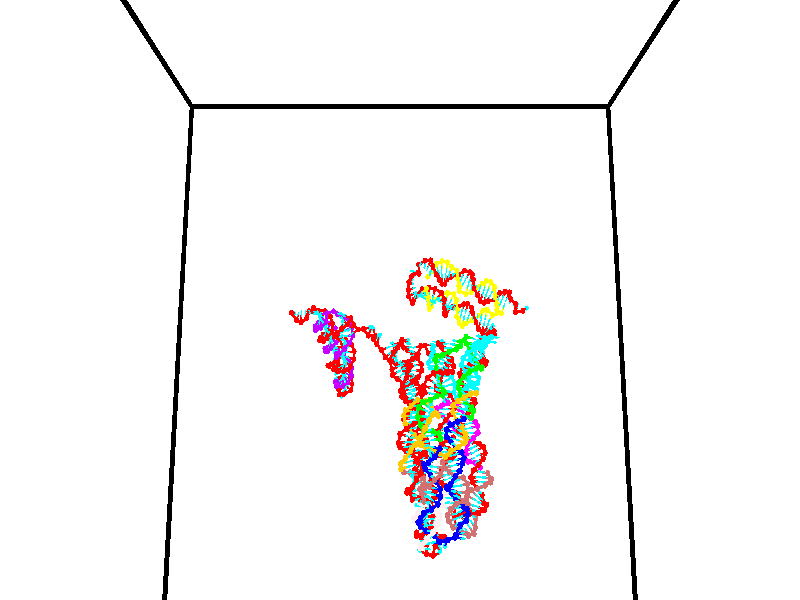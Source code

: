 // switches for output
#declare DRAW_BASES = 1; // possible values are 0, 1; only relevant for DNA ribbons
#declare DRAW_BASES_TYPE = 3; // possible values are 1, 2, 3; only relevant for DNA ribbons
#declare DRAW_FOG = 0; // set to 1 to enable fog

#include "colors.inc"

#include "transforms.inc"
background { rgb <1, 1, 1>}

#default {
   normal{
       ripples 0.25
       frequency 0.20
       turbulence 0.2
       lambda 5
   }
	finish {
		phong 0.1
		phong_size 40.
	}
}

// original window dimensions: 1024x640


// camera settings

camera {
	sky <0, 0.179814, -0.983701>
	up <0, 0.179814, -0.983701>
	right 1.6 * <1, 0, 0>
	location <35, 94.9851, 44.8844>
	look_at <35, 29.7336, 32.9568>
	direction <0, -65.2515, -11.9276>
	angle 67.0682
}


# declare cpy_camera_pos = <35, 94.9851, 44.8844>;
# if (DRAW_FOG = 1)
fog {
	fog_type 2
	up vnormalize(cpy_camera_pos)
	color rgbt<1,1,1,0.3>
	distance 1e-5
	fog_alt 3e-3
	fog_offset 56
}
# end


// LIGHTS

# declare lum = 6;
global_settings {
	ambient_light rgb lum * <0.05, 0.05, 0.05>
	max_trace_level 15
}# declare cpy_direct_light_amount = 0.25;
light_source
{	1000 * <-1, -1.16352, -0.803886>,
	rgb lum * cpy_direct_light_amount
	parallel
}

light_source
{	1000 * <1, 1.16352, 0.803886>,
	rgb lum * cpy_direct_light_amount
	parallel
}

// strand 0

// nucleotide -1

// particle -1
sphere {
	<24.175812, 35.553894, 35.096275> 0.250000
	pigment { color rgbt <1,0,0,0> }
	no_shadow
}
cylinder {
	<24.277205, 35.168404, 35.062874>,  <24.338039, 34.937107, 35.042835>, 0.100000
	pigment { color rgbt <1,0,0,0> }
	no_shadow
}
cylinder {
	<24.277205, 35.168404, 35.062874>,  <24.175812, 35.553894, 35.096275>, 0.100000
	pigment { color rgbt <1,0,0,0> }
	no_shadow
}

// particle -1
sphere {
	<24.277205, 35.168404, 35.062874> 0.100000
	pigment { color rgbt <1,0,0,0> }
	no_shadow
}
sphere {
	0, 1
	scale<0.080000,0.200000,0.300000>
	matrix <0.966691, 0.255528, -0.014655,
		0.035460, -0.077004, 0.996400,
		0.253480, -0.963730, -0.083500,
		24.353249, 34.879284, 35.037823>
	pigment { color rgbt <0,1,1,0> }
	no_shadow
}
cylinder {
	<24.655416, 35.361134, 35.676353>,  <24.175812, 35.553894, 35.096275>, 0.130000
	pigment { color rgbt <1,0,0,0> }
	no_shadow
}

// nucleotide -1

// particle -1
sphere {
	<24.655416, 35.361134, 35.676353> 0.250000
	pigment { color rgbt <1,0,0,0> }
	no_shadow
}
cylinder {
	<24.706959, 35.089958, 35.386856>,  <24.737885, 34.927254, 35.213158>, 0.100000
	pigment { color rgbt <1,0,0,0> }
	no_shadow
}
cylinder {
	<24.706959, 35.089958, 35.386856>,  <24.655416, 35.361134, 35.676353>, 0.100000
	pigment { color rgbt <1,0,0,0> }
	no_shadow
}

// particle -1
sphere {
	<24.706959, 35.089958, 35.386856> 0.100000
	pigment { color rgbt <1,0,0,0> }
	no_shadow
}
sphere {
	0, 1
	scale<0.080000,0.200000,0.300000>
	matrix <0.990085, 0.129106, 0.055340,
		0.055922, -0.723697, 0.687848,
		0.128855, -0.677934, -0.723742,
		24.745615, 34.886578, 35.169735>
	pigment { color rgbt <0,1,1,0> }
	no_shadow
}
cylinder {
	<25.029394, 34.806080, 35.780930>,  <24.655416, 35.361134, 35.676353>, 0.130000
	pigment { color rgbt <1,0,0,0> }
	no_shadow
}

// nucleotide -1

// particle -1
sphere {
	<25.029394, 34.806080, 35.780930> 0.250000
	pigment { color rgbt <1,0,0,0> }
	no_shadow
}
cylinder {
	<25.057539, 34.902225, 35.393677>,  <25.074425, 34.959915, 35.161327>, 0.100000
	pigment { color rgbt <1,0,0,0> }
	no_shadow
}
cylinder {
	<25.057539, 34.902225, 35.393677>,  <25.029394, 34.806080, 35.780930>, 0.100000
	pigment { color rgbt <1,0,0,0> }
	no_shadow
}

// particle -1
sphere {
	<25.057539, 34.902225, 35.393677> 0.100000
	pigment { color rgbt <1,0,0,0> }
	no_shadow
}
sphere {
	0, 1
	scale<0.080000,0.200000,0.300000>
	matrix <0.995014, -0.085677, 0.051042,
		-0.070678, -0.966893, -0.245198,
		0.070361, 0.240368, -0.968128,
		25.078648, 34.974335, 35.103237>
	pigment { color rgbt <0,1,1,0> }
	no_shadow
}
cylinder {
	<25.504356, 34.365486, 35.385918>,  <25.029394, 34.806080, 35.780930>, 0.130000
	pigment { color rgbt <1,0,0,0> }
	no_shadow
}

// nucleotide -1

// particle -1
sphere {
	<25.504356, 34.365486, 35.385918> 0.250000
	pigment { color rgbt <1,0,0,0> }
	no_shadow
}
cylinder {
	<25.488432, 34.700012, 35.167194>,  <25.478878, 34.900726, 35.035961>, 0.100000
	pigment { color rgbt <1,0,0,0> }
	no_shadow
}
cylinder {
	<25.488432, 34.700012, 35.167194>,  <25.504356, 34.365486, 35.385918>, 0.100000
	pigment { color rgbt <1,0,0,0> }
	no_shadow
}

// particle -1
sphere {
	<25.488432, 34.700012, 35.167194> 0.100000
	pigment { color rgbt <1,0,0,0> }
	no_shadow
}
sphere {
	0, 1
	scale<0.080000,0.200000,0.300000>
	matrix <0.974195, -0.089191, -0.207339,
		-0.222170, -0.540948, -0.811182,
		-0.039809, 0.836314, -0.546804,
		25.476490, 34.950905, 35.003155>
	pigment { color rgbt <0,1,1,0> }
	no_shadow
}
cylinder {
	<25.706621, 34.220413, 34.754349>,  <25.504356, 34.365486, 35.385918>, 0.130000
	pigment { color rgbt <1,0,0,0> }
	no_shadow
}

// nucleotide -1

// particle -1
sphere {
	<25.706621, 34.220413, 34.754349> 0.250000
	pigment { color rgbt <1,0,0,0> }
	no_shadow
}
cylinder {
	<25.802040, 34.596954, 34.849796>,  <25.859291, 34.822880, 34.907066>, 0.100000
	pigment { color rgbt <1,0,0,0> }
	no_shadow
}
cylinder {
	<25.802040, 34.596954, 34.849796>,  <25.706621, 34.220413, 34.754349>, 0.100000
	pigment { color rgbt <1,0,0,0> }
	no_shadow
}

// particle -1
sphere {
	<25.802040, 34.596954, 34.849796> 0.100000
	pigment { color rgbt <1,0,0,0> }
	no_shadow
}
sphere {
	0, 1
	scale<0.080000,0.200000,0.300000>
	matrix <0.902610, -0.124259, -0.412135,
		-0.358315, 0.313698, -0.879320,
		0.238549, 0.941357, 0.238623,
		25.873606, 34.879360, 34.921383>
	pigment { color rgbt <0,1,1,0> }
	no_shadow
}
cylinder {
	<25.604586, 33.483723, 34.692837>,  <25.706621, 34.220413, 34.754349>, 0.130000
	pigment { color rgbt <1,0,0,0> }
	no_shadow
}

// nucleotide -1

// particle -1
sphere {
	<25.604586, 33.483723, 34.692837> 0.250000
	pigment { color rgbt <1,0,0,0> }
	no_shadow
}
cylinder {
	<25.984983, 33.591545, 34.753437>,  <26.213223, 33.656239, 34.789799>, 0.100000
	pigment { color rgbt <1,0,0,0> }
	no_shadow
}
cylinder {
	<25.984983, 33.591545, 34.753437>,  <25.604586, 33.483723, 34.692837>, 0.100000
	pigment { color rgbt <1,0,0,0> }
	no_shadow
}

// particle -1
sphere {
	<25.984983, 33.591545, 34.753437> 0.100000
	pigment { color rgbt <1,0,0,0> }
	no_shadow
}
sphere {
	0, 1
	scale<0.080000,0.200000,0.300000>
	matrix <0.260340, -0.962357, 0.078048,
		0.166837, -0.034782, -0.985371,
		0.950993, 0.269553, 0.151502,
		26.270281, 33.672413, 34.798889>
	pigment { color rgbt <0,1,1,0> }
	no_shadow
}
cylinder {
	<25.979177, 33.037907, 34.241611>,  <25.604586, 33.483723, 34.692837>, 0.130000
	pigment { color rgbt <1,0,0,0> }
	no_shadow
}

// nucleotide -1

// particle -1
sphere {
	<25.979177, 33.037907, 34.241611> 0.250000
	pigment { color rgbt <1,0,0,0> }
	no_shadow
}
cylinder {
	<26.238466, 33.172771, 34.514706>,  <26.394039, 33.253689, 34.678562>, 0.100000
	pigment { color rgbt <1,0,0,0> }
	no_shadow
}
cylinder {
	<26.238466, 33.172771, 34.514706>,  <25.979177, 33.037907, 34.241611>, 0.100000
	pigment { color rgbt <1,0,0,0> }
	no_shadow
}

// particle -1
sphere {
	<26.238466, 33.172771, 34.514706> 0.100000
	pigment { color rgbt <1,0,0,0> }
	no_shadow
}
sphere {
	0, 1
	scale<0.080000,0.200000,0.300000>
	matrix <0.215950, -0.941213, 0.259777,
		0.730187, -0.020956, -0.682926,
		0.648223, 0.337163, 0.682736,
		26.432934, 33.273922, 34.719528>
	pigment { color rgbt <0,1,1,0> }
	no_shadow
}
cylinder {
	<26.378929, 32.482536, 34.399658>,  <25.979177, 33.037907, 34.241611>, 0.130000
	pigment { color rgbt <1,0,0,0> }
	no_shadow
}

// nucleotide -1

// particle -1
sphere {
	<26.378929, 32.482536, 34.399658> 0.250000
	pigment { color rgbt <1,0,0,0> }
	no_shadow
}
cylinder {
	<26.519091, 32.721470, 34.688217>,  <26.603188, 32.864830, 34.861351>, 0.100000
	pigment { color rgbt <1,0,0,0> }
	no_shadow
}
cylinder {
	<26.519091, 32.721470, 34.688217>,  <26.378929, 32.482536, 34.399658>, 0.100000
	pigment { color rgbt <1,0,0,0> }
	no_shadow
}

// particle -1
sphere {
	<26.519091, 32.721470, 34.688217> 0.100000
	pigment { color rgbt <1,0,0,0> }
	no_shadow
}
sphere {
	0, 1
	scale<0.080000,0.200000,0.300000>
	matrix <0.475906, -0.776939, 0.412165,
		0.806679, 0.198891, -0.556517,
		0.350404, 0.597334, 0.721393,
		26.624212, 32.900669, 34.904636>
	pigment { color rgbt <0,1,1,0> }
	no_shadow
}
cylinder {
	<27.149567, 32.394108, 34.422050>,  <26.378929, 32.482536, 34.399658>, 0.130000
	pigment { color rgbt <1,0,0,0> }
	no_shadow
}

// nucleotide -1

// particle -1
sphere {
	<27.149567, 32.394108, 34.422050> 0.250000
	pigment { color rgbt <1,0,0,0> }
	no_shadow
}
cylinder {
	<26.999525, 32.516228, 34.772156>,  <26.909500, 32.589500, 34.982220>, 0.100000
	pigment { color rgbt <1,0,0,0> }
	no_shadow
}
cylinder {
	<26.999525, 32.516228, 34.772156>,  <27.149567, 32.394108, 34.422050>, 0.100000
	pigment { color rgbt <1,0,0,0> }
	no_shadow
}

// particle -1
sphere {
	<26.999525, 32.516228, 34.772156> 0.100000
	pigment { color rgbt <1,0,0,0> }
	no_shadow
}
sphere {
	0, 1
	scale<0.080000,0.200000,0.300000>
	matrix <0.432714, -0.777356, 0.456592,
		0.819789, 0.550010, 0.159484,
		-0.375106, 0.305298, 0.875265,
		26.886993, 32.607819, 35.034737>
	pigment { color rgbt <0,1,1,0> }
	no_shadow
}
cylinder {
	<27.688679, 32.281929, 34.891312>,  <27.149567, 32.394108, 34.422050>, 0.130000
	pigment { color rgbt <1,0,0,0> }
	no_shadow
}

// nucleotide -1

// particle -1
sphere {
	<27.688679, 32.281929, 34.891312> 0.250000
	pigment { color rgbt <1,0,0,0> }
	no_shadow
}
cylinder {
	<27.348396, 32.303246, 35.100483>,  <27.144226, 32.316036, 35.225986>, 0.100000
	pigment { color rgbt <1,0,0,0> }
	no_shadow
}
cylinder {
	<27.348396, 32.303246, 35.100483>,  <27.688679, 32.281929, 34.891312>, 0.100000
	pigment { color rgbt <1,0,0,0> }
	no_shadow
}

// particle -1
sphere {
	<27.348396, 32.303246, 35.100483> 0.100000
	pigment { color rgbt <1,0,0,0> }
	no_shadow
}
sphere {
	0, 1
	scale<0.080000,0.200000,0.300000>
	matrix <0.303615, -0.762288, 0.571608,
		0.429086, 0.645040, 0.632304,
		-0.850708, 0.053292, 0.522931,
		27.093184, 32.319233, 35.257362>
	pigment { color rgbt <0,1,1,0> }
	no_shadow
}
cylinder {
	<27.893236, 32.123348, 35.468464>,  <27.688679, 32.281929, 34.891312>, 0.130000
	pigment { color rgbt <1,0,0,0> }
	no_shadow
}

// nucleotide -1

// particle -1
sphere {
	<27.893236, 32.123348, 35.468464> 0.250000
	pigment { color rgbt <1,0,0,0> }
	no_shadow
}
cylinder {
	<27.505312, 32.036568, 35.513008>,  <27.272558, 31.984499, 35.539734>, 0.100000
	pigment { color rgbt <1,0,0,0> }
	no_shadow
}
cylinder {
	<27.505312, 32.036568, 35.513008>,  <27.893236, 32.123348, 35.468464>, 0.100000
	pigment { color rgbt <1,0,0,0> }
	no_shadow
}

// particle -1
sphere {
	<27.505312, 32.036568, 35.513008> 0.100000
	pigment { color rgbt <1,0,0,0> }
	no_shadow
}
sphere {
	0, 1
	scale<0.080000,0.200000,0.300000>
	matrix <0.240736, -0.778827, 0.579201,
		-0.038926, 0.588524, 0.807542,
		-0.969810, -0.216950, 0.111362,
		27.214369, 31.971483, 35.546417>
	pigment { color rgbt <0,1,1,0> }
	no_shadow
}
cylinder {
	<27.828184, 31.938921, 36.177155>,  <27.893236, 32.123348, 35.468464>, 0.130000
	pigment { color rgbt <1,0,0,0> }
	no_shadow
}

// nucleotide -1

// particle -1
sphere {
	<27.828184, 31.938921, 36.177155> 0.250000
	pigment { color rgbt <1,0,0,0> }
	no_shadow
}
cylinder {
	<27.491629, 31.812708, 36.001656>,  <27.289696, 31.736980, 35.896355>, 0.100000
	pigment { color rgbt <1,0,0,0> }
	no_shadow
}
cylinder {
	<27.491629, 31.812708, 36.001656>,  <27.828184, 31.938921, 36.177155>, 0.100000
	pigment { color rgbt <1,0,0,0> }
	no_shadow
}

// particle -1
sphere {
	<27.491629, 31.812708, 36.001656> 0.100000
	pigment { color rgbt <1,0,0,0> }
	no_shadow
}
sphere {
	0, 1
	scale<0.080000,0.200000,0.300000>
	matrix <0.013994, -0.824307, 0.565971,
		-0.540248, 0.470062, 0.697978,
		-0.841390, -0.315532, -0.438752,
		27.239212, 31.718048, 35.870029>
	pigment { color rgbt <0,1,1,0> }
	no_shadow
}
cylinder {
	<27.322037, 31.779655, 36.758785>,  <27.828184, 31.938921, 36.177155>, 0.130000
	pigment { color rgbt <1,0,0,0> }
	no_shadow
}

// nucleotide -1

// particle -1
sphere {
	<27.322037, 31.779655, 36.758785> 0.250000
	pigment { color rgbt <1,0,0,0> }
	no_shadow
}
cylinder {
	<27.265137, 31.574211, 36.420326>,  <27.230997, 31.450945, 36.217251>, 0.100000
	pigment { color rgbt <1,0,0,0> }
	no_shadow
}
cylinder {
	<27.265137, 31.574211, 36.420326>,  <27.322037, 31.779655, 36.758785>, 0.100000
	pigment { color rgbt <1,0,0,0> }
	no_shadow
}

// particle -1
sphere {
	<27.265137, 31.574211, 36.420326> 0.100000
	pigment { color rgbt <1,0,0,0> }
	no_shadow
}
sphere {
	0, 1
	scale<0.080000,0.200000,0.300000>
	matrix <0.104145, -0.857863, 0.503214,
		-0.984337, -0.016541, 0.175520,
		-0.142248, -0.513611, -0.846149,
		27.222462, 31.420128, 36.166481>
	pigment { color rgbt <0,1,1,0> }
	no_shadow
}
cylinder {
	<26.880320, 31.245457, 36.945343>,  <27.322037, 31.779655, 36.758785>, 0.130000
	pigment { color rgbt <1,0,0,0> }
	no_shadow
}

// nucleotide -1

// particle -1
sphere {
	<26.880320, 31.245457, 36.945343> 0.250000
	pigment { color rgbt <1,0,0,0> }
	no_shadow
}
cylinder {
	<27.018209, 31.098572, 36.599785>,  <27.100943, 31.010441, 36.392448>, 0.100000
	pigment { color rgbt <1,0,0,0> }
	no_shadow
}
cylinder {
	<27.018209, 31.098572, 36.599785>,  <26.880320, 31.245457, 36.945343>, 0.100000
	pigment { color rgbt <1,0,0,0> }
	no_shadow
}

// particle -1
sphere {
	<27.018209, 31.098572, 36.599785> 0.100000
	pigment { color rgbt <1,0,0,0> }
	no_shadow
}
sphere {
	0, 1
	scale<0.080000,0.200000,0.300000>
	matrix <-0.068706, -0.927712, 0.366921,
		-0.936186, -0.067132, -0.345035,
		0.344725, -0.367212, -0.863898,
		27.121628, 30.988409, 36.340614>
	pigment { color rgbt <0,1,1,0> }
	no_shadow
}
cylinder {
	<26.387859, 30.691839, 36.817917>,  <26.880320, 31.245457, 36.945343>, 0.130000
	pigment { color rgbt <1,0,0,0> }
	no_shadow
}

// nucleotide -1

// particle -1
sphere {
	<26.387859, 30.691839, 36.817917> 0.250000
	pigment { color rgbt <1,0,0,0> }
	no_shadow
}
cylinder {
	<26.709526, 30.613689, 36.593365>,  <26.902525, 30.566799, 36.458633>, 0.100000
	pigment { color rgbt <1,0,0,0> }
	no_shadow
}
cylinder {
	<26.709526, 30.613689, 36.593365>,  <26.387859, 30.691839, 36.817917>, 0.100000
	pigment { color rgbt <1,0,0,0> }
	no_shadow
}

// particle -1
sphere {
	<26.709526, 30.613689, 36.593365> 0.100000
	pigment { color rgbt <1,0,0,0> }
	no_shadow
}
sphere {
	0, 1
	scale<0.080000,0.200000,0.300000>
	matrix <-0.050004, -0.963327, 0.263631,
		-0.592299, -0.183932, -0.784444,
		0.804166, -0.195374, -0.561380,
		26.950775, 30.555077, 36.424950>
	pigment { color rgbt <0,1,1,0> }
	no_shadow
}
cylinder {
	<26.330914, 30.007734, 36.481861>,  <26.387859, 30.691839, 36.817917>, 0.130000
	pigment { color rgbt <1,0,0,0> }
	no_shadow
}

// nucleotide -1

// particle -1
sphere {
	<26.330914, 30.007734, 36.481861> 0.250000
	pigment { color rgbt <1,0,0,0> }
	no_shadow
}
cylinder {
	<26.721624, 30.051317, 36.408070>,  <26.956051, 30.077467, 36.363792>, 0.100000
	pigment { color rgbt <1,0,0,0> }
	no_shadow
}
cylinder {
	<26.721624, 30.051317, 36.408070>,  <26.330914, 30.007734, 36.481861>, 0.100000
	pigment { color rgbt <1,0,0,0> }
	no_shadow
}

// particle -1
sphere {
	<26.721624, 30.051317, 36.408070> 0.100000
	pigment { color rgbt <1,0,0,0> }
	no_shadow
}
sphere {
	0, 1
	scale<0.080000,0.200000,0.300000>
	matrix <0.172356, -0.911076, 0.374478,
		-0.127273, -0.397578, -0.908699,
		0.976778, 0.108959, -0.184481,
		27.014658, 30.084005, 36.352726>
	pigment { color rgbt <0,1,1,0> }
	no_shadow
}
cylinder {
	<26.545073, 29.317308, 36.073612>,  <26.330914, 30.007734, 36.481861>, 0.130000
	pigment { color rgbt <1,0,0,0> }
	no_shadow
}

// nucleotide -1

// particle -1
sphere {
	<26.545073, 29.317308, 36.073612> 0.250000
	pigment { color rgbt <1,0,0,0> }
	no_shadow
}
cylinder {
	<26.872715, 29.494701, 36.219151>,  <27.069302, 29.601137, 36.306473>, 0.100000
	pigment { color rgbt <1,0,0,0> }
	no_shadow
}
cylinder {
	<26.872715, 29.494701, 36.219151>,  <26.545073, 29.317308, 36.073612>, 0.100000
	pigment { color rgbt <1,0,0,0> }
	no_shadow
}

// particle -1
sphere {
	<26.872715, 29.494701, 36.219151> 0.100000
	pigment { color rgbt <1,0,0,0> }
	no_shadow
}
sphere {
	0, 1
	scale<0.080000,0.200000,0.300000>
	matrix <0.285280, -0.865208, 0.412347,
		0.497672, -0.233959, -0.835216,
		0.819108, 0.443484, 0.363846,
		27.118448, 29.627747, 36.328304>
	pigment { color rgbt <0,1,1,0> }
	no_shadow
}
cylinder {
	<27.137491, 28.883837, 35.869778>,  <26.545073, 29.317308, 36.073612>, 0.130000
	pigment { color rgbt <1,0,0,0> }
	no_shadow
}

// nucleotide -1

// particle -1
sphere {
	<27.137491, 28.883837, 35.869778> 0.250000
	pigment { color rgbt <1,0,0,0> }
	no_shadow
}
cylinder {
	<27.227446, 29.102213, 36.192608>,  <27.281418, 29.233238, 36.386307>, 0.100000
	pigment { color rgbt <1,0,0,0> }
	no_shadow
}
cylinder {
	<27.227446, 29.102213, 36.192608>,  <27.137491, 28.883837, 35.869778>, 0.100000
	pigment { color rgbt <1,0,0,0> }
	no_shadow
}

// particle -1
sphere {
	<27.227446, 29.102213, 36.192608> 0.100000
	pigment { color rgbt <1,0,0,0> }
	no_shadow
}
sphere {
	0, 1
	scale<0.080000,0.200000,0.300000>
	matrix <0.418619, -0.802089, 0.425923,
		0.879878, 0.242075, -0.408920,
		0.224885, 0.545942, 0.807077,
		27.294910, 29.265995, 36.434731>
	pigment { color rgbt <0,1,1,0> }
	no_shadow
}
cylinder {
	<27.948547, 28.790346, 35.940075>,  <27.137491, 28.883837, 35.869778>, 0.130000
	pigment { color rgbt <1,0,0,0> }
	no_shadow
}

// nucleotide -1

// particle -1
sphere {
	<27.948547, 28.790346, 35.940075> 0.250000
	pigment { color rgbt <1,0,0,0> }
	no_shadow
}
cylinder {
	<27.765146, 28.870211, 36.286465>,  <27.655106, 28.918129, 36.494297>, 0.100000
	pigment { color rgbt <1,0,0,0> }
	no_shadow
}
cylinder {
	<27.765146, 28.870211, 36.286465>,  <27.948547, 28.790346, 35.940075>, 0.100000
	pigment { color rgbt <1,0,0,0> }
	no_shadow
}

// particle -1
sphere {
	<27.765146, 28.870211, 36.286465> 0.100000
	pigment { color rgbt <1,0,0,0> }
	no_shadow
}
sphere {
	0, 1
	scale<0.080000,0.200000,0.300000>
	matrix <0.432712, -0.800966, 0.413779,
		0.776232, 0.564436, 0.280849,
		-0.458502, 0.199662, 0.865974,
		27.627596, 28.930109, 36.546257>
	pigment { color rgbt <0,1,1,0> }
	no_shadow
}
cylinder {
	<28.353586, 28.536509, 36.414597>,  <27.948547, 28.790346, 35.940075>, 0.130000
	pigment { color rgbt <1,0,0,0> }
	no_shadow
}

// nucleotide -1

// particle -1
sphere {
	<28.353586, 28.536509, 36.414597> 0.250000
	pigment { color rgbt <1,0,0,0> }
	no_shadow
}
cylinder {
	<28.071350, 28.620855, 36.685204>,  <27.902008, 28.671463, 36.847569>, 0.100000
	pigment { color rgbt <1,0,0,0> }
	no_shadow
}
cylinder {
	<28.071350, 28.620855, 36.685204>,  <28.353586, 28.536509, 36.414597>, 0.100000
	pigment { color rgbt <1,0,0,0> }
	no_shadow
}

// particle -1
sphere {
	<28.071350, 28.620855, 36.685204> 0.100000
	pigment { color rgbt <1,0,0,0> }
	no_shadow
}
sphere {
	0, 1
	scale<0.080000,0.200000,0.300000>
	matrix <0.298325, -0.777577, 0.553513,
		0.642763, 0.592376, 0.485744,
		-0.705590, 0.210868, 0.676518,
		27.859673, 28.684116, 36.888161>
	pigment { color rgbt <0,1,1,0> }
	no_shadow
}
cylinder {
	<28.649433, 28.613550, 37.171135>,  <28.353586, 28.536509, 36.414597>, 0.130000
	pigment { color rgbt <1,0,0,0> }
	no_shadow
}

// nucleotide -1

// particle -1
sphere {
	<28.649433, 28.613550, 37.171135> 0.250000
	pigment { color rgbt <1,0,0,0> }
	no_shadow
}
cylinder {
	<28.261421, 28.516510, 37.176640>,  <28.028614, 28.458286, 37.179943>, 0.100000
	pigment { color rgbt <1,0,0,0> }
	no_shadow
}
cylinder {
	<28.261421, 28.516510, 37.176640>,  <28.649433, 28.613550, 37.171135>, 0.100000
	pigment { color rgbt <1,0,0,0> }
	no_shadow
}

// particle -1
sphere {
	<28.261421, 28.516510, 37.176640> 0.100000
	pigment { color rgbt <1,0,0,0> }
	no_shadow
}
sphere {
	0, 1
	scale<0.080000,0.200000,0.300000>
	matrix <0.184333, -0.697797, 0.692171,
		-0.158318, 0.673962, 0.721603,
		-0.970029, -0.242599, 0.013759,
		27.970413, 28.443731, 37.180767>
	pigment { color rgbt <0,1,1,0> }
	no_shadow
}
cylinder {
	<28.529814, 28.463398, 37.836887>,  <28.649433, 28.613550, 37.171135>, 0.130000
	pigment { color rgbt <1,0,0,0> }
	no_shadow
}

// nucleotide -1

// particle -1
sphere {
	<28.529814, 28.463398, 37.836887> 0.250000
	pigment { color rgbt <1,0,0,0> }
	no_shadow
}
cylinder {
	<28.223070, 28.261316, 37.678551>,  <28.039024, 28.140068, 37.583549>, 0.100000
	pigment { color rgbt <1,0,0,0> }
	no_shadow
}
cylinder {
	<28.223070, 28.261316, 37.678551>,  <28.529814, 28.463398, 37.836887>, 0.100000
	pigment { color rgbt <1,0,0,0> }
	no_shadow
}

// particle -1
sphere {
	<28.223070, 28.261316, 37.678551> 0.100000
	pigment { color rgbt <1,0,0,0> }
	no_shadow
}
sphere {
	0, 1
	scale<0.080000,0.200000,0.300000>
	matrix <0.086706, -0.692656, 0.716038,
		-0.635930, 0.514779, 0.574974,
		-0.766860, -0.505204, -0.395846,
		27.993011, 28.109755, 37.559795>
	pigment { color rgbt <0,1,1,0> }
	no_shadow
}
cylinder {
	<28.100428, 28.210222, 38.372177>,  <28.529814, 28.463398, 37.836887>, 0.130000
	pigment { color rgbt <1,0,0,0> }
	no_shadow
}

// nucleotide -1

// particle -1
sphere {
	<28.100428, 28.210222, 38.372177> 0.250000
	pigment { color rgbt <1,0,0,0> }
	no_shadow
}
cylinder {
	<27.947222, 27.966640, 38.094337>,  <27.855297, 27.820492, 37.927631>, 0.100000
	pigment { color rgbt <1,0,0,0> }
	no_shadow
}
cylinder {
	<27.947222, 27.966640, 38.094337>,  <28.100428, 28.210222, 38.372177>, 0.100000
	pigment { color rgbt <1,0,0,0> }
	no_shadow
}

// particle -1
sphere {
	<27.947222, 27.966640, 38.094337> 0.100000
	pigment { color rgbt <1,0,0,0> }
	no_shadow
}
sphere {
	0, 1
	scale<0.080000,0.200000,0.300000>
	matrix <-0.110183, -0.716459, 0.688874,
		-0.917147, 0.340384, 0.207319,
		-0.383017, -0.608955, -0.694602,
		27.832317, 27.783955, 37.885956>
	pigment { color rgbt <0,1,1,0> }
	no_shadow
}
cylinder {
	<27.518135, 27.985609, 38.669086>,  <28.100428, 28.210222, 38.372177>, 0.130000
	pigment { color rgbt <1,0,0,0> }
	no_shadow
}

// nucleotide -1

// particle -1
sphere {
	<27.518135, 27.985609, 38.669086> 0.250000
	pigment { color rgbt <1,0,0,0> }
	no_shadow
}
cylinder {
	<27.592365, 27.693476, 38.406124>,  <27.636904, 27.518196, 38.248348>, 0.100000
	pigment { color rgbt <1,0,0,0> }
	no_shadow
}
cylinder {
	<27.592365, 27.693476, 38.406124>,  <27.518135, 27.985609, 38.669086>, 0.100000
	pigment { color rgbt <1,0,0,0> }
	no_shadow
}

// particle -1
sphere {
	<27.592365, 27.693476, 38.406124> 0.100000
	pigment { color rgbt <1,0,0,0> }
	no_shadow
}
sphere {
	0, 1
	scale<0.080000,0.200000,0.300000>
	matrix <-0.066039, -0.676780, 0.733217,
		-0.980408, -0.092654, -0.173825,
		0.185577, -0.730331, -0.657402,
		27.648039, 27.474377, 38.208904>
	pigment { color rgbt <0,1,1,0> }
	no_shadow
}
cylinder {
	<27.091311, 27.492779, 38.857616>,  <27.518135, 27.985609, 38.669086>, 0.130000
	pigment { color rgbt <1,0,0,0> }
	no_shadow
}

// nucleotide -1

// particle -1
sphere {
	<27.091311, 27.492779, 38.857616> 0.250000
	pigment { color rgbt <1,0,0,0> }
	no_shadow
}
cylinder {
	<27.361479, 27.320345, 38.618294>,  <27.523581, 27.216885, 38.474701>, 0.100000
	pigment { color rgbt <1,0,0,0> }
	no_shadow
}
cylinder {
	<27.361479, 27.320345, 38.618294>,  <27.091311, 27.492779, 38.857616>, 0.100000
	pigment { color rgbt <1,0,0,0> }
	no_shadow
}

// particle -1
sphere {
	<27.361479, 27.320345, 38.618294> 0.100000
	pigment { color rgbt <1,0,0,0> }
	no_shadow
}
sphere {
	0, 1
	scale<0.080000,0.200000,0.300000>
	matrix <0.075760, -0.766482, 0.637783,
		-0.733529, -0.476100, -0.485040,
		0.675423, -0.431086, -0.598306,
		27.564106, 27.191019, 38.438801>
	pigment { color rgbt <0,1,1,0> }
	no_shadow
}
cylinder {
	<26.841457, 26.867315, 38.714172>,  <27.091311, 27.492779, 38.857616>, 0.130000
	pigment { color rgbt <1,0,0,0> }
	no_shadow
}

// nucleotide -1

// particle -1
sphere {
	<26.841457, 26.867315, 38.714172> 0.250000
	pigment { color rgbt <1,0,0,0> }
	no_shadow
}
cylinder {
	<27.238462, 26.902155, 38.679920>,  <27.476665, 26.923059, 38.659370>, 0.100000
	pigment { color rgbt <1,0,0,0> }
	no_shadow
}
cylinder {
	<27.238462, 26.902155, 38.679920>,  <26.841457, 26.867315, 38.714172>, 0.100000
	pigment { color rgbt <1,0,0,0> }
	no_shadow
}

// particle -1
sphere {
	<27.238462, 26.902155, 38.679920> 0.100000
	pigment { color rgbt <1,0,0,0> }
	no_shadow
}
sphere {
	0, 1
	scale<0.080000,0.200000,0.300000>
	matrix <0.121992, -0.741867, 0.659357,
		-0.006096, -0.664866, -0.746938,
		0.992512, 0.087100, -0.085631,
		27.536217, 26.928286, 38.654232>
	pigment { color rgbt <0,1,1,0> }
	no_shadow
}
cylinder {
	<27.108887, 26.245352, 38.499081>,  <26.841457, 26.867315, 38.714172>, 0.130000
	pigment { color rgbt <1,0,0,0> }
	no_shadow
}

// nucleotide -1

// particle -1
sphere {
	<27.108887, 26.245352, 38.499081> 0.250000
	pigment { color rgbt <1,0,0,0> }
	no_shadow
}
cylinder {
	<27.377163, 26.454956, 38.709068>,  <27.538128, 26.580719, 38.835060>, 0.100000
	pigment { color rgbt <1,0,0,0> }
	no_shadow
}
cylinder {
	<27.377163, 26.454956, 38.709068>,  <27.108887, 26.245352, 38.499081>, 0.100000
	pigment { color rgbt <1,0,0,0> }
	no_shadow
}

// particle -1
sphere {
	<27.377163, 26.454956, 38.709068> 0.100000
	pigment { color rgbt <1,0,0,0> }
	no_shadow
}
sphere {
	0, 1
	scale<0.080000,0.200000,0.300000>
	matrix <0.171701, -0.798208, 0.577394,
		0.721592, -0.297115, -0.625322,
		0.670689, 0.524011, 0.524966,
		27.578369, 26.612160, 38.866558>
	pigment { color rgbt <0,1,1,0> }
	no_shadow
}
cylinder {
	<27.789061, 25.752502, 38.650131>,  <27.108887, 26.245352, 38.499081>, 0.130000
	pigment { color rgbt <1,0,0,0> }
	no_shadow
}

// nucleotide -1

// particle -1
sphere {
	<27.789061, 25.752502, 38.650131> 0.250000
	pigment { color rgbt <1,0,0,0> }
	no_shadow
}
cylinder {
	<27.722137, 26.033764, 38.926559>,  <27.681984, 26.202520, 39.092419>, 0.100000
	pigment { color rgbt <1,0,0,0> }
	no_shadow
}
cylinder {
	<27.722137, 26.033764, 38.926559>,  <27.789061, 25.752502, 38.650131>, 0.100000
	pigment { color rgbt <1,0,0,0> }
	no_shadow
}

// particle -1
sphere {
	<27.722137, 26.033764, 38.926559> 0.100000
	pigment { color rgbt <1,0,0,0> }
	no_shadow
}
sphere {
	0, 1
	scale<0.080000,0.200000,0.300000>
	matrix <0.169474, -0.670009, 0.722749,
		0.971229, 0.238041, -0.007069,
		-0.167308, 0.703153, 0.691074,
		27.671946, 26.244709, 39.133881>
	pigment { color rgbt <0,1,1,0> }
	no_shadow
}
cylinder {
	<28.382877, 25.842030, 39.107540>,  <27.789061, 25.752502, 38.650131>, 0.130000
	pigment { color rgbt <1,0,0,0> }
	no_shadow
}

// nucleotide -1

// particle -1
sphere {
	<28.382877, 25.842030, 39.107540> 0.250000
	pigment { color rgbt <1,0,0,0> }
	no_shadow
}
cylinder {
	<28.039883, 25.943226, 39.286743>,  <27.834085, 26.003944, 39.394264>, 0.100000
	pigment { color rgbt <1,0,0,0> }
	no_shadow
}
cylinder {
	<28.039883, 25.943226, 39.286743>,  <28.382877, 25.842030, 39.107540>, 0.100000
	pigment { color rgbt <1,0,0,0> }
	no_shadow
}

// particle -1
sphere {
	<28.039883, 25.943226, 39.286743> 0.100000
	pigment { color rgbt <1,0,0,0> }
	no_shadow
}
sphere {
	0, 1
	scale<0.080000,0.200000,0.300000>
	matrix <0.285823, -0.489803, 0.823649,
		0.427813, 0.834319, 0.347688,
		-0.857485, 0.252991, 0.448012,
		27.782637, 26.019123, 39.421146>
	pigment { color rgbt <0,1,1,0> }
	no_shadow
}
cylinder {
	<28.336725, 26.220024, 39.750343>,  <28.382877, 25.842030, 39.107540>, 0.130000
	pigment { color rgbt <1,0,0,0> }
	no_shadow
}

// nucleotide -1

// particle -1
sphere {
	<28.336725, 26.220024, 39.750343> 0.250000
	pigment { color rgbt <1,0,0,0> }
	no_shadow
}
cylinder {
	<28.004795, 25.996838, 39.753574>,  <27.805637, 25.862926, 39.755512>, 0.100000
	pigment { color rgbt <1,0,0,0> }
	no_shadow
}
cylinder {
	<28.004795, 25.996838, 39.753574>,  <28.336725, 26.220024, 39.750343>, 0.100000
	pigment { color rgbt <1,0,0,0> }
	no_shadow
}

// particle -1
sphere {
	<28.004795, 25.996838, 39.753574> 0.100000
	pigment { color rgbt <1,0,0,0> }
	no_shadow
}
sphere {
	0, 1
	scale<0.080000,0.200000,0.300000>
	matrix <0.327673, -0.475511, 0.816407,
		-0.451689, 0.680120, 0.577420,
		-0.829824, -0.557967, 0.008074,
		27.755848, 25.829447, 39.755997>
	pigment { color rgbt <0,1,1,0> }
	no_shadow
}
cylinder {
	<27.925219, 26.319622, 40.371658>,  <28.336725, 26.220024, 39.750343>, 0.130000
	pigment { color rgbt <1,0,0,0> }
	no_shadow
}

// nucleotide -1

// particle -1
sphere {
	<27.925219, 26.319622, 40.371658> 0.250000
	pigment { color rgbt <1,0,0,0> }
	no_shadow
}
cylinder {
	<27.919987, 25.951653, 40.214909>,  <27.916847, 25.730871, 40.120857>, 0.100000
	pigment { color rgbt <1,0,0,0> }
	no_shadow
}
cylinder {
	<27.919987, 25.951653, 40.214909>,  <27.925219, 26.319622, 40.371658>, 0.100000
	pigment { color rgbt <1,0,0,0> }
	no_shadow
}

// particle -1
sphere {
	<27.919987, 25.951653, 40.214909> 0.100000
	pigment { color rgbt <1,0,0,0> }
	no_shadow
}
sphere {
	0, 1
	scale<0.080000,0.200000,0.300000>
	matrix <0.338580, -0.372832, 0.863921,
		-0.940847, -0.121382, 0.316345,
		-0.013079, -0.919925, -0.391875,
		27.916063, 25.675674, 40.097347>
	pigment { color rgbt <0,1,1,0> }
	no_shadow
}
cylinder {
	<28.197908, 26.705650, 40.876595>,  <27.925219, 26.319622, 40.371658>, 0.130000
	pigment { color rgbt <1,0,0,0> }
	no_shadow
}

// nucleotide -1

// particle -1
sphere {
	<28.197908, 26.705650, 40.876595> 0.250000
	pigment { color rgbt <1,0,0,0> }
	no_shadow
}
cylinder {
	<28.321196, 26.810160, 41.242489>,  <28.395168, 26.872866, 41.462025>, 0.100000
	pigment { color rgbt <1,0,0,0> }
	no_shadow
}
cylinder {
	<28.321196, 26.810160, 41.242489>,  <28.197908, 26.705650, 40.876595>, 0.100000
	pigment { color rgbt <1,0,0,0> }
	no_shadow
}

// particle -1
sphere {
	<28.321196, 26.810160, 41.242489> 0.100000
	pigment { color rgbt <1,0,0,0> }
	no_shadow
}
sphere {
	0, 1
	scale<0.080000,0.200000,0.300000>
	matrix <0.469225, 0.794690, -0.385092,
		-0.827544, 0.547908, 0.122341,
		0.308219, 0.261275, 0.914733,
		28.413662, 26.888542, 41.516911>
	pigment { color rgbt <0,1,1,0> }
	no_shadow
}
cylinder {
	<28.124079, 27.490549, 40.942635>,  <28.197908, 26.705650, 40.876595>, 0.130000
	pigment { color rgbt <1,0,0,0> }
	no_shadow
}

// nucleotide -1

// particle -1
sphere {
	<28.124079, 27.490549, 40.942635> 0.250000
	pigment { color rgbt <1,0,0,0> }
	no_shadow
}
cylinder {
	<28.385412, 27.331593, 41.200390>,  <28.542212, 27.236219, 41.355042>, 0.100000
	pigment { color rgbt <1,0,0,0> }
	no_shadow
}
cylinder {
	<28.385412, 27.331593, 41.200390>,  <28.124079, 27.490549, 40.942635>, 0.100000
	pigment { color rgbt <1,0,0,0> }
	no_shadow
}

// particle -1
sphere {
	<28.385412, 27.331593, 41.200390> 0.100000
	pigment { color rgbt <1,0,0,0> }
	no_shadow
}
sphere {
	0, 1
	scale<0.080000,0.200000,0.300000>
	matrix <0.698138, 0.645485, -0.309762,
		-0.292846, 0.652249, 0.699151,
		0.653334, -0.397391, 0.644387,
		28.581413, 27.212376, 41.393707>
	pigment { color rgbt <0,1,1,0> }
	no_shadow
}
cylinder {
	<28.287895, 27.966608, 41.480774>,  <28.124079, 27.490549, 40.942635>, 0.130000
	pigment { color rgbt <1,0,0,0> }
	no_shadow
}

// nucleotide -1

// particle -1
sphere {
	<28.287895, 27.966608, 41.480774> 0.250000
	pigment { color rgbt <1,0,0,0> }
	no_shadow
}
cylinder {
	<28.574589, 27.721167, 41.348240>,  <28.746605, 27.573902, 41.268719>, 0.100000
	pigment { color rgbt <1,0,0,0> }
	no_shadow
}
cylinder {
	<28.574589, 27.721167, 41.348240>,  <28.287895, 27.966608, 41.480774>, 0.100000
	pigment { color rgbt <1,0,0,0> }
	no_shadow
}

// particle -1
sphere {
	<28.574589, 27.721167, 41.348240> 0.100000
	pigment { color rgbt <1,0,0,0> }
	no_shadow
}
sphere {
	0, 1
	scale<0.080000,0.200000,0.300000>
	matrix <0.504244, 0.784229, -0.361557,
		0.481694, 0.092067, 0.871490,
		0.716735, -0.613603, -0.331334,
		28.789610, 27.537086, 41.248840>
	pigment { color rgbt <0,1,1,0> }
	no_shadow
}
cylinder {
	<28.855516, 28.360918, 41.477531>,  <28.287895, 27.966608, 41.480774>, 0.130000
	pigment { color rgbt <1,0,0,0> }
	no_shadow
}

// nucleotide -1

// particle -1
sphere {
	<28.855516, 28.360918, 41.477531> 0.250000
	pigment { color rgbt <1,0,0,0> }
	no_shadow
}
cylinder {
	<28.920284, 28.046530, 41.238857>,  <28.959145, 27.857897, 41.095654>, 0.100000
	pigment { color rgbt <1,0,0,0> }
	no_shadow
}
cylinder {
	<28.920284, 28.046530, 41.238857>,  <28.855516, 28.360918, 41.477531>, 0.100000
	pigment { color rgbt <1,0,0,0> }
	no_shadow
}

// particle -1
sphere {
	<28.920284, 28.046530, 41.238857> 0.100000
	pigment { color rgbt <1,0,0,0> }
	no_shadow
}
sphere {
	0, 1
	scale<0.080000,0.200000,0.300000>
	matrix <0.402399, 0.604697, -0.687326,
		0.901031, -0.128815, 0.414185,
		0.161918, -0.785970, -0.596686,
		28.968861, 27.810740, 41.059853>
	pigment { color rgbt <0,1,1,0> }
	no_shadow
}
cylinder {
	<29.619396, 28.232697, 41.095371>,  <28.855516, 28.360918, 41.477531>, 0.130000
	pigment { color rgbt <1,0,0,0> }
	no_shadow
}

// nucleotide -1

// particle -1
sphere {
	<29.619396, 28.232697, 41.095371> 0.250000
	pigment { color rgbt <1,0,0,0> }
	no_shadow
}
cylinder {
	<29.313499, 28.100025, 40.874409>,  <29.129961, 28.020422, 40.741829>, 0.100000
	pigment { color rgbt <1,0,0,0> }
	no_shadow
}
cylinder {
	<29.313499, 28.100025, 40.874409>,  <29.619396, 28.232697, 41.095371>, 0.100000
	pigment { color rgbt <1,0,0,0> }
	no_shadow
}

// particle -1
sphere {
	<29.313499, 28.100025, 40.874409> 0.100000
	pigment { color rgbt <1,0,0,0> }
	no_shadow
}
sphere {
	0, 1
	scale<0.080000,0.200000,0.300000>
	matrix <0.172765, 0.720387, -0.671711,
		0.620740, -0.609124, -0.493609,
		-0.764744, -0.331680, -0.552408,
		29.084076, 28.000521, 40.708687>
	pigment { color rgbt <0,1,1,0> }
	no_shadow
}
cylinder {
	<29.763750, 28.524485, 40.540279>,  <29.619396, 28.232697, 41.095371>, 0.130000
	pigment { color rgbt <1,0,0,0> }
	no_shadow
}

// nucleotide -1

// particle -1
sphere {
	<29.763750, 28.524485, 40.540279> 0.250000
	pigment { color rgbt <1,0,0,0> }
	no_shadow
}
cylinder {
	<29.389545, 28.396334, 40.480705>,  <29.165024, 28.319443, 40.444962>, 0.100000
	pigment { color rgbt <1,0,0,0> }
	no_shadow
}
cylinder {
	<29.389545, 28.396334, 40.480705>,  <29.763750, 28.524485, 40.540279>, 0.100000
	pigment { color rgbt <1,0,0,0> }
	no_shadow
}

// particle -1
sphere {
	<29.389545, 28.396334, 40.480705> 0.100000
	pigment { color rgbt <1,0,0,0> }
	no_shadow
}
sphere {
	0, 1
	scale<0.080000,0.200000,0.300000>
	matrix <-0.144354, 0.731369, -0.666530,
		0.322466, -0.602045, -0.730450,
		-0.935510, -0.320377, -0.148934,
		29.108892, 28.300220, 40.436024>
	pigment { color rgbt <0,1,1,0> }
	no_shadow
}
cylinder {
	<29.689224, 28.516815, 39.798046>,  <29.763750, 28.524485, 40.540279>, 0.130000
	pigment { color rgbt <1,0,0,0> }
	no_shadow
}

// nucleotide -1

// particle -1
sphere {
	<29.689224, 28.516815, 39.798046> 0.250000
	pigment { color rgbt <1,0,0,0> }
	no_shadow
}
cylinder {
	<29.316698, 28.541025, 39.941708>,  <29.093184, 28.555552, 40.027905>, 0.100000
	pigment { color rgbt <1,0,0,0> }
	no_shadow
}
cylinder {
	<29.316698, 28.541025, 39.941708>,  <29.689224, 28.516815, 39.798046>, 0.100000
	pigment { color rgbt <1,0,0,0> }
	no_shadow
}

// particle -1
sphere {
	<29.316698, 28.541025, 39.941708> 0.100000
	pigment { color rgbt <1,0,0,0> }
	no_shadow
}
sphere {
	0, 1
	scale<0.080000,0.200000,0.300000>
	matrix <-0.145939, 0.841460, -0.520236,
		-0.333703, -0.536918, -0.774830,
		-0.931313, 0.060527, 0.359155,
		29.037304, 28.559183, 40.049454>
	pigment { color rgbt <0,1,1,0> }
	no_shadow
}
cylinder {
	<29.241474, 28.555098, 39.215302>,  <29.689224, 28.516815, 39.798046>, 0.130000
	pigment { color rgbt <1,0,0,0> }
	no_shadow
}

// nucleotide -1

// particle -1
sphere {
	<29.241474, 28.555098, 39.215302> 0.250000
	pigment { color rgbt <1,0,0,0> }
	no_shadow
}
cylinder {
	<29.065834, 28.715811, 39.536739>,  <28.960451, 28.812239, 39.729603>, 0.100000
	pigment { color rgbt <1,0,0,0> }
	no_shadow
}
cylinder {
	<29.065834, 28.715811, 39.536739>,  <29.241474, 28.555098, 39.215302>, 0.100000
	pigment { color rgbt <1,0,0,0> }
	no_shadow
}

// particle -1
sphere {
	<29.065834, 28.715811, 39.536739> 0.100000
	pigment { color rgbt <1,0,0,0> }
	no_shadow
}
sphere {
	0, 1
	scale<0.080000,0.200000,0.300000>
	matrix <-0.187317, 0.833836, -0.519258,
		-0.878695, -0.378532, -0.290875,
		-0.439099, 0.401783, 0.803594,
		28.934105, 28.836346, 39.777817>
	pigment { color rgbt <0,1,1,0> }
	no_shadow
}
cylinder {
	<28.889410, 29.120977, 38.956532>,  <29.241474, 28.555098, 39.215302>, 0.130000
	pigment { color rgbt <1,0,0,0> }
	no_shadow
}

// nucleotide -1

// particle -1
sphere {
	<28.889410, 29.120977, 38.956532> 0.250000
	pigment { color rgbt <1,0,0,0> }
	no_shadow
}
cylinder {
	<28.854404, 29.222969, 39.341724>,  <28.833401, 29.284164, 39.572838>, 0.100000
	pigment { color rgbt <1,0,0,0> }
	no_shadow
}
cylinder {
	<28.854404, 29.222969, 39.341724>,  <28.889410, 29.120977, 38.956532>, 0.100000
	pigment { color rgbt <1,0,0,0> }
	no_shadow
}

// particle -1
sphere {
	<28.854404, 29.222969, 39.341724> 0.100000
	pigment { color rgbt <1,0,0,0> }
	no_shadow
}
sphere {
	0, 1
	scale<0.080000,0.200000,0.300000>
	matrix <-0.017147, 0.966159, -0.257378,
		-0.996015, -0.039037, -0.080182,
		-0.087515, 0.254977, 0.962978,
		28.828150, 29.299461, 39.630619>
	pigment { color rgbt <0,1,1,0> }
	no_shadow
}
cylinder {
	<28.313316, 29.517738, 38.878063>,  <28.889410, 29.120977, 38.956532>, 0.130000
	pigment { color rgbt <1,0,0,0> }
	no_shadow
}

// nucleotide -1

// particle -1
sphere {
	<28.313316, 29.517738, 38.878063> 0.250000
	pigment { color rgbt <1,0,0,0> }
	no_shadow
}
cylinder {
	<28.524200, 29.632669, 39.197937>,  <28.650732, 29.701628, 39.389862>, 0.100000
	pigment { color rgbt <1,0,0,0> }
	no_shadow
}
cylinder {
	<28.524200, 29.632669, 39.197937>,  <28.313316, 29.517738, 38.878063>, 0.100000
	pigment { color rgbt <1,0,0,0> }
	no_shadow
}

// particle -1
sphere {
	<28.524200, 29.632669, 39.197937> 0.100000
	pigment { color rgbt <1,0,0,0> }
	no_shadow
}
sphere {
	0, 1
	scale<0.080000,0.200000,0.300000>
	matrix <-0.031828, 0.947113, -0.319319,
		-0.849138, 0.142897, 0.508474,
		0.527212, 0.287330, 0.799681,
		28.682364, 29.718868, 39.437840>
	pigment { color rgbt <0,1,1,0> }
	no_shadow
}
cylinder {
	<27.913593, 30.203083, 39.152866>,  <28.313316, 29.517738, 38.878063>, 0.130000
	pigment { color rgbt <1,0,0,0> }
	no_shadow
}

// nucleotide -1

// particle -1
sphere {
	<27.913593, 30.203083, 39.152866> 0.250000
	pigment { color rgbt <1,0,0,0> }
	no_shadow
}
cylinder {
	<28.280567, 30.200361, 39.311996>,  <28.500751, 30.198729, 39.407475>, 0.100000
	pigment { color rgbt <1,0,0,0> }
	no_shadow
}
cylinder {
	<28.280567, 30.200361, 39.311996>,  <27.913593, 30.203083, 39.152866>, 0.100000
	pigment { color rgbt <1,0,0,0> }
	no_shadow
}

// particle -1
sphere {
	<28.280567, 30.200361, 39.311996> 0.100000
	pigment { color rgbt <1,0,0,0> }
	no_shadow
}
sphere {
	0, 1
	scale<0.080000,0.200000,0.300000>
	matrix <0.129331, 0.950659, -0.281995,
		-0.376277, 0.310163, 0.873049,
		0.917436, -0.006804, 0.397824,
		28.555798, 30.198320, 39.431343>
	pigment { color rgbt <0,1,1,0> }
	no_shadow
}
cylinder {
	<27.934433, 30.900232, 39.423092>,  <27.913593, 30.203083, 39.152866>, 0.130000
	pigment { color rgbt <1,0,0,0> }
	no_shadow
}

// nucleotide -1

// particle -1
sphere {
	<27.934433, 30.900232, 39.423092> 0.250000
	pigment { color rgbt <1,0,0,0> }
	no_shadow
}
cylinder {
	<28.304970, 30.758728, 39.371326>,  <28.527292, 30.673826, 39.340267>, 0.100000
	pigment { color rgbt <1,0,0,0> }
	no_shadow
}
cylinder {
	<28.304970, 30.758728, 39.371326>,  <27.934433, 30.900232, 39.423092>, 0.100000
	pigment { color rgbt <1,0,0,0> }
	no_shadow
}

// particle -1
sphere {
	<28.304970, 30.758728, 39.371326> 0.100000
	pigment { color rgbt <1,0,0,0> }
	no_shadow
}
sphere {
	0, 1
	scale<0.080000,0.200000,0.300000>
	matrix <0.269010, 0.861760, -0.430121,
		0.263680, 0.363625, 0.893448,
		0.926340, -0.353761, -0.129410,
		28.582872, 30.652599, 39.332504>
	pigment { color rgbt <0,1,1,0> }
	no_shadow
}
cylinder {
	<28.446692, 31.491415, 39.646046>,  <27.934433, 30.900232, 39.423092>, 0.130000
	pigment { color rgbt <1,0,0,0> }
	no_shadow
}

// nucleotide -1

// particle -1
sphere {
	<28.446692, 31.491415, 39.646046> 0.250000
	pigment { color rgbt <1,0,0,0> }
	no_shadow
}
cylinder {
	<28.664026, 31.239536, 39.423958>,  <28.794426, 31.088409, 39.290707>, 0.100000
	pigment { color rgbt <1,0,0,0> }
	no_shadow
}
cylinder {
	<28.664026, 31.239536, 39.423958>,  <28.446692, 31.491415, 39.646046>, 0.100000
	pigment { color rgbt <1,0,0,0> }
	no_shadow
}

// particle -1
sphere {
	<28.664026, 31.239536, 39.423958> 0.100000
	pigment { color rgbt <1,0,0,0> }
	no_shadow
}
sphere {
	0, 1
	scale<0.080000,0.200000,0.300000>
	matrix <0.373265, 0.773590, -0.512085,
		0.751971, 0.070990, 0.655362,
		0.543335, -0.629697, -0.555219,
		28.827026, 31.050627, 39.257393>
	pigment { color rgbt <0,1,1,0> }
	no_shadow
}
cylinder {
	<29.135126, 31.847403, 39.641575>,  <28.446692, 31.491415, 39.646046>, 0.130000
	pigment { color rgbt <1,0,0,0> }
	no_shadow
}

// nucleotide -1

// particle -1
sphere {
	<29.135126, 31.847403, 39.641575> 0.250000
	pigment { color rgbt <1,0,0,0> }
	no_shadow
}
cylinder {
	<29.143448, 31.569843, 39.353664>,  <29.148441, 31.403307, 39.180920>, 0.100000
	pigment { color rgbt <1,0,0,0> }
	no_shadow
}
cylinder {
	<29.143448, 31.569843, 39.353664>,  <29.135126, 31.847403, 39.641575>, 0.100000
	pigment { color rgbt <1,0,0,0> }
	no_shadow
}

// particle -1
sphere {
	<29.143448, 31.569843, 39.353664> 0.100000
	pigment { color rgbt <1,0,0,0> }
	no_shadow
}
sphere {
	0, 1
	scale<0.080000,0.200000,0.300000>
	matrix <0.548316, 0.609918, -0.572146,
		0.836013, -0.382760, 0.393164,
		0.020803, -0.693899, -0.719772,
		29.149689, 31.361673, 39.137733>
	pigment { color rgbt <0,1,1,0> }
	no_shadow
}
cylinder {
	<29.802277, 31.996801, 39.279362>,  <29.135126, 31.847403, 39.641575>, 0.130000
	pigment { color rgbt <1,0,0,0> }
	no_shadow
}

// nucleotide -1

// particle -1
sphere {
	<29.802277, 31.996801, 39.279362> 0.250000
	pigment { color rgbt <1,0,0,0> }
	no_shadow
}
cylinder {
	<29.560114, 31.798889, 39.029987>,  <29.414816, 31.680141, 38.880363>, 0.100000
	pigment { color rgbt <1,0,0,0> }
	no_shadow
}
cylinder {
	<29.560114, 31.798889, 39.029987>,  <29.802277, 31.996801, 39.279362>, 0.100000
	pigment { color rgbt <1,0,0,0> }
	no_shadow
}

// particle -1
sphere {
	<29.560114, 31.798889, 39.029987> 0.100000
	pigment { color rgbt <1,0,0,0> }
	no_shadow
}
sphere {
	0, 1
	scale<0.080000,0.200000,0.300000>
	matrix <0.233493, 0.638421, -0.733416,
		0.760897, -0.589583, -0.270976,
		-0.605407, -0.494783, -0.623436,
		29.378492, 31.650454, 38.842957>
	pigment { color rgbt <0,1,1,0> }
	no_shadow
}
cylinder {
	<30.187992, 31.970676, 38.613659>,  <29.802277, 31.996801, 39.279362>, 0.130000
	pigment { color rgbt <1,0,0,0> }
	no_shadow
}

// nucleotide -1

// particle -1
sphere {
	<30.187992, 31.970676, 38.613659> 0.250000
	pigment { color rgbt <1,0,0,0> }
	no_shadow
}
cylinder {
	<29.807739, 31.904444, 38.508678>,  <29.579588, 31.864704, 38.445690>, 0.100000
	pigment { color rgbt <1,0,0,0> }
	no_shadow
}
cylinder {
	<29.807739, 31.904444, 38.508678>,  <30.187992, 31.970676, 38.613659>, 0.100000
	pigment { color rgbt <1,0,0,0> }
	no_shadow
}

// particle -1
sphere {
	<29.807739, 31.904444, 38.508678> 0.100000
	pigment { color rgbt <1,0,0,0> }
	no_shadow
}
sphere {
	0, 1
	scale<0.080000,0.200000,0.300000>
	matrix <0.173152, 0.418798, -0.891418,
		0.257514, -0.892855, -0.369453,
		-0.950634, -0.165581, -0.262446,
		29.522549, 31.854769, 38.429943>
	pigment { color rgbt <0,1,1,0> }
	no_shadow
}
cylinder {
	<30.182245, 31.818235, 37.904827>,  <30.187992, 31.970676, 38.613659>, 0.130000
	pigment { color rgbt <1,0,0,0> }
	no_shadow
}

// nucleotide -1

// particle -1
sphere {
	<30.182245, 31.818235, 37.904827> 0.250000
	pigment { color rgbt <1,0,0,0> }
	no_shadow
}
cylinder {
	<29.801346, 31.926233, 37.961853>,  <29.572805, 31.991032, 37.996067>, 0.100000
	pigment { color rgbt <1,0,0,0> }
	no_shadow
}
cylinder {
	<29.801346, 31.926233, 37.961853>,  <30.182245, 31.818235, 37.904827>, 0.100000
	pigment { color rgbt <1,0,0,0> }
	no_shadow
}

// particle -1
sphere {
	<29.801346, 31.926233, 37.961853> 0.100000
	pigment { color rgbt <1,0,0,0> }
	no_shadow
}
sphere {
	0, 1
	scale<0.080000,0.200000,0.300000>
	matrix <-0.024975, 0.396492, -0.917699,
		-0.304299, -0.877438, -0.370816,
		-0.952249, 0.269993, 0.142566,
		29.515671, 32.007233, 38.004623>
	pigment { color rgbt <0,1,1,0> }
	no_shadow
}
cylinder {
	<29.895643, 31.747992, 37.279125>,  <30.182245, 31.818235, 37.904827>, 0.130000
	pigment { color rgbt <1,0,0,0> }
	no_shadow
}

// nucleotide -1

// particle -1
sphere {
	<29.895643, 31.747992, 37.279125> 0.250000
	pigment { color rgbt <1,0,0,0> }
	no_shadow
}
cylinder {
	<29.645380, 31.991682, 37.474018>,  <29.495222, 32.137897, 37.590954>, 0.100000
	pigment { color rgbt <1,0,0,0> }
	no_shadow
}
cylinder {
	<29.645380, 31.991682, 37.474018>,  <29.895643, 31.747992, 37.279125>, 0.100000
	pigment { color rgbt <1,0,0,0> }
	no_shadow
}

// particle -1
sphere {
	<29.645380, 31.991682, 37.474018> 0.100000
	pigment { color rgbt <1,0,0,0> }
	no_shadow
}
sphere {
	0, 1
	scale<0.080000,0.200000,0.300000>
	matrix <-0.224718, 0.457347, -0.860427,
		-0.747029, -0.647824, -0.149239,
		-0.625659, 0.609227, 0.487229,
		29.457682, 32.174450, 37.620186>
	pigment { color rgbt <0,1,1,0> }
	no_shadow
}
cylinder {
	<29.252863, 31.755987, 36.866375>,  <29.895643, 31.747992, 37.279125>, 0.130000
	pigment { color rgbt <1,0,0,0> }
	no_shadow
}

// nucleotide -1

// particle -1
sphere {
	<29.252863, 31.755987, 36.866375> 0.250000
	pigment { color rgbt <1,0,0,0> }
	no_shadow
}
cylinder {
	<29.245476, 32.086113, 37.092125>,  <29.241043, 32.284187, 37.227573>, 0.100000
	pigment { color rgbt <1,0,0,0> }
	no_shadow
}
cylinder {
	<29.245476, 32.086113, 37.092125>,  <29.252863, 31.755987, 36.866375>, 0.100000
	pigment { color rgbt <1,0,0,0> }
	no_shadow
}

// particle -1
sphere {
	<29.245476, 32.086113, 37.092125> 0.100000
	pigment { color rgbt <1,0,0,0> }
	no_shadow
}
sphere {
	0, 1
	scale<0.080000,0.200000,0.300000>
	matrix <-0.188559, 0.551464, -0.812608,
		-0.981888, -0.121426, 0.145435,
		-0.018470, 0.825314, 0.564372,
		29.239935, 32.333706, 37.261436>
	pigment { color rgbt <0,1,1,0> }
	no_shadow
}
cylinder {
	<28.515099, 32.140190, 36.732265>,  <29.252863, 31.755987, 36.866375>, 0.130000
	pigment { color rgbt <1,0,0,0> }
	no_shadow
}

// nucleotide -1

// particle -1
sphere {
	<28.515099, 32.140190, 36.732265> 0.250000
	pigment { color rgbt <1,0,0,0> }
	no_shadow
}
cylinder {
	<28.787426, 32.403233, 36.861286>,  <28.950823, 32.561058, 36.938698>, 0.100000
	pigment { color rgbt <1,0,0,0> }
	no_shadow
}
cylinder {
	<28.787426, 32.403233, 36.861286>,  <28.515099, 32.140190, 36.732265>, 0.100000
	pigment { color rgbt <1,0,0,0> }
	no_shadow
}

// particle -1
sphere {
	<28.787426, 32.403233, 36.861286> 0.100000
	pigment { color rgbt <1,0,0,0> }
	no_shadow
}
sphere {
	0, 1
	scale<0.080000,0.200000,0.300000>
	matrix <-0.177559, 0.575408, -0.798360,
		-0.710606, 0.486266, 0.508512,
		0.680817, 0.657610, 0.322547,
		28.991671, 32.600517, 36.958050>
	pigment { color rgbt <0,1,1,0> }
	no_shadow
}
cylinder {
	<28.197117, 32.798820, 36.749691>,  <28.515099, 32.140190, 36.732265>, 0.130000
	pigment { color rgbt <1,0,0,0> }
	no_shadow
}

// nucleotide -1

// particle -1
sphere {
	<28.197117, 32.798820, 36.749691> 0.250000
	pigment { color rgbt <1,0,0,0> }
	no_shadow
}
cylinder {
	<28.589382, 32.872845, 36.724232>,  <28.824741, 32.917259, 36.708958>, 0.100000
	pigment { color rgbt <1,0,0,0> }
	no_shadow
}
cylinder {
	<28.589382, 32.872845, 36.724232>,  <28.197117, 32.798820, 36.749691>, 0.100000
	pigment { color rgbt <1,0,0,0> }
	no_shadow
}

// particle -1
sphere {
	<28.589382, 32.872845, 36.724232> 0.100000
	pigment { color rgbt <1,0,0,0> }
	no_shadow
}
sphere {
	0, 1
	scale<0.080000,0.200000,0.300000>
	matrix <-0.179825, 0.723812, -0.666152,
		-0.077214, 0.664716, 0.743095,
		0.980664, 0.185063, -0.063644,
		28.883581, 32.928364, 36.705139>
	pigment { color rgbt <0,1,1,0> }
	no_shadow
}
cylinder {
	<28.207340, 33.532600, 36.648003>,  <28.197117, 32.798820, 36.749691>, 0.130000
	pigment { color rgbt <1,0,0,0> }
	no_shadow
}

// nucleotide -1

// particle -1
sphere {
	<28.207340, 33.532600, 36.648003> 0.250000
	pigment { color rgbt <1,0,0,0> }
	no_shadow
}
cylinder {
	<28.558413, 33.385117, 36.525539>,  <28.769056, 33.296627, 36.452061>, 0.100000
	pigment { color rgbt <1,0,0,0> }
	no_shadow
}
cylinder {
	<28.558413, 33.385117, 36.525539>,  <28.207340, 33.532600, 36.648003>, 0.100000
	pigment { color rgbt <1,0,0,0> }
	no_shadow
}

// particle -1
sphere {
	<28.558413, 33.385117, 36.525539> 0.100000
	pigment { color rgbt <1,0,0,0> }
	no_shadow
}
sphere {
	0, 1
	scale<0.080000,0.200000,0.300000>
	matrix <-0.011627, 0.622250, -0.782732,
		0.479108, 0.690547, 0.541848,
		0.877679, -0.368713, -0.306154,
		28.821716, 33.274502, 36.433693>
	pigment { color rgbt <0,1,1,0> }
	no_shadow
}
cylinder {
	<28.606581, 34.114357, 36.574673>,  <28.207340, 33.532600, 36.648003>, 0.130000
	pigment { color rgbt <1,0,0,0> }
	no_shadow
}

// nucleotide -1

// particle -1
sphere {
	<28.606581, 34.114357, 36.574673> 0.250000
	pigment { color rgbt <1,0,0,0> }
	no_shadow
}
cylinder {
	<28.807522, 33.841316, 36.362373>,  <28.928087, 33.677494, 36.234993>, 0.100000
	pigment { color rgbt <1,0,0,0> }
	no_shadow
}
cylinder {
	<28.807522, 33.841316, 36.362373>,  <28.606581, 34.114357, 36.574673>, 0.100000
	pigment { color rgbt <1,0,0,0> }
	no_shadow
}

// particle -1
sphere {
	<28.807522, 33.841316, 36.362373> 0.100000
	pigment { color rgbt <1,0,0,0> }
	no_shadow
}
sphere {
	0, 1
	scale<0.080000,0.200000,0.300000>
	matrix <0.193027, 0.686867, -0.700681,
		0.842841, 0.249541, 0.476811,
		0.502354, -0.682600, -0.530751,
		28.958229, 33.636536, 36.203148>
	pigment { color rgbt <0,1,1,0> }
	no_shadow
}
cylinder {
	<29.106552, 34.539864, 36.304287>,  <28.606581, 34.114357, 36.574673>, 0.130000
	pigment { color rgbt <1,0,0,0> }
	no_shadow
}

// nucleotide -1

// particle -1
sphere {
	<29.106552, 34.539864, 36.304287> 0.250000
	pigment { color rgbt <1,0,0,0> }
	no_shadow
}
cylinder {
	<29.115297, 34.211376, 36.076210>,  <29.120544, 34.014282, 35.939365>, 0.100000
	pigment { color rgbt <1,0,0,0> }
	no_shadow
}
cylinder {
	<29.115297, 34.211376, 36.076210>,  <29.106552, 34.539864, 36.304287>, 0.100000
	pigment { color rgbt <1,0,0,0> }
	no_shadow
}

// particle -1
sphere {
	<29.115297, 34.211376, 36.076210> 0.100000
	pigment { color rgbt <1,0,0,0> }
	no_shadow
}
sphere {
	0, 1
	scale<0.080000,0.200000,0.300000>
	matrix <0.119216, 0.568401, -0.814069,
		0.992628, -0.050177, 0.110330,
		0.021864, -0.821220, -0.570192,
		29.121857, 33.965012, 35.905151>
	pigment { color rgbt <0,1,1,0> }
	no_shadow
}
cylinder {
	<29.718870, 34.647503, 35.925457>,  <29.106552, 34.539864, 36.304287>, 0.130000
	pigment { color rgbt <1,0,0,0> }
	no_shadow
}

// nucleotide -1

// particle -1
sphere {
	<29.718870, 34.647503, 35.925457> 0.250000
	pigment { color rgbt <1,0,0,0> }
	no_shadow
}
cylinder {
	<29.477982, 34.404263, 35.718555>,  <29.333448, 34.258320, 35.594414>, 0.100000
	pigment { color rgbt <1,0,0,0> }
	no_shadow
}
cylinder {
	<29.477982, 34.404263, 35.718555>,  <29.718870, 34.647503, 35.925457>, 0.100000
	pigment { color rgbt <1,0,0,0> }
	no_shadow
}

// particle -1
sphere {
	<29.477982, 34.404263, 35.718555> 0.100000
	pigment { color rgbt <1,0,0,0> }
	no_shadow
}
sphere {
	0, 1
	scale<0.080000,0.200000,0.300000>
	matrix <0.247351, 0.473904, -0.845123,
		0.759044, -0.636893, -0.134982,
		-0.602221, -0.608097, -0.517250,
		29.297316, 34.221832, 35.563381>
	pigment { color rgbt <0,1,1,0> }
	no_shadow
}
cylinder {
	<30.030523, 34.474411, 35.397713>,  <29.718870, 34.647503, 35.925457>, 0.130000
	pigment { color rgbt <1,0,0,0> }
	no_shadow
}

// nucleotide -1

// particle -1
sphere {
	<30.030523, 34.474411, 35.397713> 0.250000
	pigment { color rgbt <1,0,0,0> }
	no_shadow
}
cylinder {
	<29.668695, 34.382565, 35.254028>,  <29.451599, 34.327457, 35.167816>, 0.100000
	pigment { color rgbt <1,0,0,0> }
	no_shadow
}
cylinder {
	<29.668695, 34.382565, 35.254028>,  <30.030523, 34.474411, 35.397713>, 0.100000
	pigment { color rgbt <1,0,0,0> }
	no_shadow
}

// particle -1
sphere {
	<29.668695, 34.382565, 35.254028> 0.100000
	pigment { color rgbt <1,0,0,0> }
	no_shadow
}
sphere {
	0, 1
	scale<0.080000,0.200000,0.300000>
	matrix <0.161160, 0.595888, -0.786730,
		0.394695, -0.769542, -0.502017,
		-0.904568, -0.229613, -0.359214,
		29.397326, 34.313679, 35.146263>
	pigment { color rgbt <0,1,1,0> }
	no_shadow
}
cylinder {
	<30.276335, 33.937099, 35.883198>,  <30.030523, 34.474411, 35.397713>, 0.130000
	pigment { color rgbt <1,0,0,0> }
	no_shadow
}

// nucleotide -1

// particle -1
sphere {
	<30.276335, 33.937099, 35.883198> 0.250000
	pigment { color rgbt <1,0,0,0> }
	no_shadow
}
cylinder {
	<30.034569, 34.112644, 36.149155>,  <29.889509, 34.217972, 36.308727>, 0.100000
	pigment { color rgbt <1,0,0,0> }
	no_shadow
}
cylinder {
	<30.034569, 34.112644, 36.149155>,  <30.276335, 33.937099, 35.883198>, 0.100000
	pigment { color rgbt <1,0,0,0> }
	no_shadow
}

// particle -1
sphere {
	<30.034569, 34.112644, 36.149155> 0.100000
	pigment { color rgbt <1,0,0,0> }
	no_shadow
}
sphere {
	0, 1
	scale<0.080000,0.200000,0.300000>
	matrix <0.711840, -0.077248, 0.698081,
		0.357725, 0.895226, -0.265711,
		-0.604415, 0.438865, 0.664892,
		29.853245, 34.244305, 36.348621>
	pigment { color rgbt <0,1,1,0> }
	no_shadow
}
cylinder {
	<30.733093, 34.213093, 36.320274>,  <30.276335, 33.937099, 35.883198>, 0.130000
	pigment { color rgbt <1,0,0,0> }
	no_shadow
}

// nucleotide -1

// particle -1
sphere {
	<30.733093, 34.213093, 36.320274> 0.250000
	pigment { color rgbt <1,0,0,0> }
	no_shadow
}
cylinder {
	<30.389853, 34.243820, 36.523354>,  <30.183907, 34.262257, 36.645203>, 0.100000
	pigment { color rgbt <1,0,0,0> }
	no_shadow
}
cylinder {
	<30.389853, 34.243820, 36.523354>,  <30.733093, 34.213093, 36.320274>, 0.100000
	pigment { color rgbt <1,0,0,0> }
	no_shadow
}

// particle -1
sphere {
	<30.389853, 34.243820, 36.523354> 0.100000
	pigment { color rgbt <1,0,0,0> }
	no_shadow
}
sphere {
	0, 1
	scale<0.080000,0.200000,0.300000>
	matrix <0.509225, 0.000343, 0.860633,
		0.065934, 0.997045, -0.039410,
		-0.858104, 0.076814, 0.507698,
		30.132421, 34.266865, 36.675663>
	pigment { color rgbt <0,1,1,0> }
	no_shadow
}
cylinder {
	<31.278427, 33.848392, 36.221424>,  <30.733093, 34.213093, 36.320274>, 0.130000
	pigment { color rgbt <1,0,0,0> }
	no_shadow
}

// nucleotide -1

// particle -1
sphere {
	<31.278427, 33.848392, 36.221424> 0.250000
	pigment { color rgbt <1,0,0,0> }
	no_shadow
}
cylinder {
	<31.644136, 33.709011, 36.138786>,  <31.863562, 33.625381, 36.089203>, 0.100000
	pigment { color rgbt <1,0,0,0> }
	no_shadow
}
cylinder {
	<31.644136, 33.709011, 36.138786>,  <31.278427, 33.848392, 36.221424>, 0.100000
	pigment { color rgbt <1,0,0,0> }
	no_shadow
}

// particle -1
sphere {
	<31.644136, 33.709011, 36.138786> 0.100000
	pigment { color rgbt <1,0,0,0> }
	no_shadow
}
sphere {
	0, 1
	scale<0.080000,0.200000,0.300000>
	matrix <0.386987, 0.902065, 0.191104,
		0.119773, -0.254671, 0.959582,
		0.914273, -0.348456, -0.206597,
		31.918419, 33.604473, 36.076809>
	pigment { color rgbt <0,1,1,0> }
	no_shadow
}
cylinder {
	<31.764133, 33.903957, 36.791981>,  <31.278427, 33.848392, 36.221424>, 0.130000
	pigment { color rgbt <1,0,0,0> }
	no_shadow
}

// nucleotide -1

// particle -1
sphere {
	<31.764133, 33.903957, 36.791981> 0.250000
	pigment { color rgbt <1,0,0,0> }
	no_shadow
}
cylinder {
	<31.930687, 33.926044, 36.428978>,  <32.030621, 33.939297, 36.211174>, 0.100000
	pigment { color rgbt <1,0,0,0> }
	no_shadow
}
cylinder {
	<31.930687, 33.926044, 36.428978>,  <31.764133, 33.903957, 36.791981>, 0.100000
	pigment { color rgbt <1,0,0,0> }
	no_shadow
}

// particle -1
sphere {
	<31.930687, 33.926044, 36.428978> 0.100000
	pigment { color rgbt <1,0,0,0> }
	no_shadow
}
sphere {
	0, 1
	scale<0.080000,0.200000,0.300000>
	matrix <0.383452, 0.894372, 0.230356,
		0.824372, -0.443903, 0.351227,
		0.416383, 0.055220, -0.907511,
		32.055603, 33.942612, 36.156723>
	pigment { color rgbt <0,1,1,0> }
	no_shadow
}
cylinder {
	<32.517120, 34.096279, 36.865547>,  <31.764133, 33.903957, 36.791981>, 0.130000
	pigment { color rgbt <1,0,0,0> }
	no_shadow
}

// nucleotide -1

// particle -1
sphere {
	<32.517120, 34.096279, 36.865547> 0.250000
	pigment { color rgbt <1,0,0,0> }
	no_shadow
}
cylinder {
	<32.381771, 34.235630, 36.515888>,  <32.300564, 34.319241, 36.306091>, 0.100000
	pigment { color rgbt <1,0,0,0> }
	no_shadow
}
cylinder {
	<32.381771, 34.235630, 36.515888>,  <32.517120, 34.096279, 36.865547>, 0.100000
	pigment { color rgbt <1,0,0,0> }
	no_shadow
}

// particle -1
sphere {
	<32.381771, 34.235630, 36.515888> 0.100000
	pigment { color rgbt <1,0,0,0> }
	no_shadow
}
sphere {
	0, 1
	scale<0.080000,0.200000,0.300000>
	matrix <0.558418, 0.822039, 0.111452,
		0.757413, -0.450429, -0.472694,
		-0.338371, 0.348376, -0.874151,
		32.280258, 34.340141, 36.253643>
	pigment { color rgbt <0,1,1,0> }
	no_shadow
}
cylinder {
	<32.345528, 34.702431, 37.193508>,  <32.517120, 34.096279, 36.865547>, 0.130000
	pigment { color rgbt <1,0,0,0> }
	no_shadow
}

// nucleotide -1

// particle -1
sphere {
	<32.345528, 34.702431, 37.193508> 0.250000
	pigment { color rgbt <1,0,0,0> }
	no_shadow
}
cylinder {
	<32.680553, 34.845829, 37.028603>,  <32.881569, 34.931866, 36.929657>, 0.100000
	pigment { color rgbt <1,0,0,0> }
	no_shadow
}
cylinder {
	<32.680553, 34.845829, 37.028603>,  <32.345528, 34.702431, 37.193508>, 0.100000
	pigment { color rgbt <1,0,0,0> }
	no_shadow
}

// particle -1
sphere {
	<32.680553, 34.845829, 37.028603> 0.100000
	pigment { color rgbt <1,0,0,0> }
	no_shadow
}
sphere {
	0, 1
	scale<0.080000,0.200000,0.300000>
	matrix <-0.083089, 0.829413, 0.552423,
		0.539980, -0.428436, 0.724475,
		0.837567, 0.358493, -0.412268,
		32.931824, 34.953377, 36.904922>
	pigment { color rgbt <0,1,1,0> }
	no_shadow
}
cylinder {
	<32.691944, 35.119450, 37.678452>,  <32.345528, 34.702431, 37.193508>, 0.130000
	pigment { color rgbt <1,0,0,0> }
	no_shadow
}

// nucleotide -1

// particle -1
sphere {
	<32.691944, 35.119450, 37.678452> 0.250000
	pigment { color rgbt <1,0,0,0> }
	no_shadow
}
cylinder {
	<32.817303, 35.280807, 37.334579>,  <32.892517, 35.377621, 37.128254>, 0.100000
	pigment { color rgbt <1,0,0,0> }
	no_shadow
}
cylinder {
	<32.817303, 35.280807, 37.334579>,  <32.691944, 35.119450, 37.678452>, 0.100000
	pigment { color rgbt <1,0,0,0> }
	no_shadow
}

// particle -1
sphere {
	<32.817303, 35.280807, 37.334579> 0.100000
	pigment { color rgbt <1,0,0,0> }
	no_shadow
}
sphere {
	0, 1
	scale<0.080000,0.200000,0.300000>
	matrix <-0.106789, 0.914519, 0.390194,
		0.943598, -0.030482, 0.329688,
		0.313399, 0.403394, -0.859683,
		32.911324, 35.401825, 37.076675>
	pigment { color rgbt <0,1,1,0> }
	no_shadow
}
cylinder {
	<33.162605, 35.350319, 38.193565>,  <32.691944, 35.119450, 37.678452>, 0.130000
	pigment { color rgbt <1,0,0,0> }
	no_shadow
}

// nucleotide -1

// particle -1
sphere {
	<33.162605, 35.350319, 38.193565> 0.250000
	pigment { color rgbt <1,0,0,0> }
	no_shadow
}
cylinder {
	<33.527145, 35.249561, 38.063343>,  <33.745869, 35.189106, 37.985210>, 0.100000
	pigment { color rgbt <1,0,0,0> }
	no_shadow
}
cylinder {
	<33.527145, 35.249561, 38.063343>,  <33.162605, 35.350319, 38.193565>, 0.100000
	pigment { color rgbt <1,0,0,0> }
	no_shadow
}

// particle -1
sphere {
	<33.527145, 35.249561, 38.063343> 0.100000
	pigment { color rgbt <1,0,0,0> }
	no_shadow
}
sphere {
	0, 1
	scale<0.080000,0.200000,0.300000>
	matrix <0.340439, 0.016682, 0.940119,
		-0.231381, -0.967611, 0.100958,
		0.911353, -0.251896, -0.325552,
		33.800552, 35.173992, 37.965679>
	pigment { color rgbt <0,1,1,0> }
	no_shadow
}
cylinder {
	<33.508217, 34.778561, 38.723137>,  <33.162605, 35.350319, 38.193565>, 0.130000
	pigment { color rgbt <1,0,0,0> }
	no_shadow
}

// nucleotide -1

// particle -1
sphere {
	<33.508217, 34.778561, 38.723137> 0.250000
	pigment { color rgbt <1,0,0,0> }
	no_shadow
}
cylinder {
	<33.822186, 34.935539, 38.531353>,  <34.010567, 35.029728, 38.416283>, 0.100000
	pigment { color rgbt <1,0,0,0> }
	no_shadow
}
cylinder {
	<33.822186, 34.935539, 38.531353>,  <33.508217, 34.778561, 38.723137>, 0.100000
	pigment { color rgbt <1,0,0,0> }
	no_shadow
}

// particle -1
sphere {
	<33.822186, 34.935539, 38.531353> 0.100000
	pigment { color rgbt <1,0,0,0> }
	no_shadow
}
sphere {
	0, 1
	scale<0.080000,0.200000,0.300000>
	matrix <0.433819, 0.204402, 0.877508,
		0.442379, -0.896775, -0.009812,
		0.784922, 0.392448, -0.479461,
		34.057663, 35.053272, 38.387516>
	pigment { color rgbt <0,1,1,0> }
	no_shadow
}
cylinder {
	<34.119907, 34.498322, 39.036789>,  <33.508217, 34.778561, 38.723137>, 0.130000
	pigment { color rgbt <1,0,0,0> }
	no_shadow
}

// nucleotide -1

// particle -1
sphere {
	<34.119907, 34.498322, 39.036789> 0.250000
	pigment { color rgbt <1,0,0,0> }
	no_shadow
}
cylinder {
	<34.237560, 34.835537, 38.856667>,  <34.308151, 35.037865, 38.748592>, 0.100000
	pigment { color rgbt <1,0,0,0> }
	no_shadow
}
cylinder {
	<34.237560, 34.835537, 38.856667>,  <34.119907, 34.498322, 39.036789>, 0.100000
	pigment { color rgbt <1,0,0,0> }
	no_shadow
}

// particle -1
sphere {
	<34.237560, 34.835537, 38.856667> 0.100000
	pigment { color rgbt <1,0,0,0> }
	no_shadow
}
sphere {
	0, 1
	scale<0.080000,0.200000,0.300000>
	matrix <0.449822, 0.293604, 0.843479,
		0.843295, -0.450654, -0.292857,
		0.294133, 0.843035, -0.450309,
		34.325802, 35.088448, 38.721573>
	pigment { color rgbt <0,1,1,0> }
	no_shadow
}
cylinder {
	<34.689228, 34.652630, 39.361229>,  <34.119907, 34.498322, 39.036789>, 0.130000
	pigment { color rgbt <1,0,0,0> }
	no_shadow
}

// nucleotide -1

// particle -1
sphere {
	<34.689228, 34.652630, 39.361229> 0.250000
	pigment { color rgbt <1,0,0,0> }
	no_shadow
}
cylinder {
	<34.639473, 34.993191, 39.157406>,  <34.609619, 35.197525, 39.035110>, 0.100000
	pigment { color rgbt <1,0,0,0> }
	no_shadow
}
cylinder {
	<34.639473, 34.993191, 39.157406>,  <34.689228, 34.652630, 39.361229>, 0.100000
	pigment { color rgbt <1,0,0,0> }
	no_shadow
}

// particle -1
sphere {
	<34.639473, 34.993191, 39.157406> 0.100000
	pigment { color rgbt <1,0,0,0> }
	no_shadow
}
sphere {
	0, 1
	scale<0.080000,0.200000,0.300000>
	matrix <0.675964, 0.448651, 0.584624,
		0.726361, -0.271724, -0.631320,
		-0.124386, 0.851398, -0.509558,
		34.602158, 35.248611, 39.004539>
	pigment { color rgbt <0,1,1,0> }
	no_shadow
}
cylinder {
	<35.401867, 34.782017, 39.185612>,  <34.689228, 34.652630, 39.361229>, 0.130000
	pigment { color rgbt <1,0,0,0> }
	no_shadow
}

// nucleotide -1

// particle -1
sphere {
	<35.401867, 34.782017, 39.185612> 0.250000
	pigment { color rgbt <1,0,0,0> }
	no_shadow
}
cylinder {
	<35.176102, 35.111820, 39.201717>,  <35.040642, 35.309704, 39.211380>, 0.100000
	pigment { color rgbt <1,0,0,0> }
	no_shadow
}
cylinder {
	<35.176102, 35.111820, 39.201717>,  <35.401867, 34.782017, 39.185612>, 0.100000
	pigment { color rgbt <1,0,0,0> }
	no_shadow
}

// particle -1
sphere {
	<35.176102, 35.111820, 39.201717> 0.100000
	pigment { color rgbt <1,0,0,0> }
	no_shadow
}
sphere {
	0, 1
	scale<0.080000,0.200000,0.300000>
	matrix <0.611816, 0.385073, 0.690941,
		0.554183, 0.414610, -0.721789,
		-0.564413, 0.824510, 0.040264,
		35.006779, 35.359173, 39.213795>
	pigment { color rgbt <0,1,1,0> }
	no_shadow
}
cylinder {
	<35.849659, 35.320705, 39.189804>,  <35.401867, 34.782017, 39.185612>, 0.130000
	pigment { color rgbt <1,0,0,0> }
	no_shadow
}

// nucleotide -1

// particle -1
sphere {
	<35.849659, 35.320705, 39.189804> 0.250000
	pigment { color rgbt <1,0,0,0> }
	no_shadow
}
cylinder {
	<35.501392, 35.474308, 39.312759>,  <35.292435, 35.566471, 39.386532>, 0.100000
	pigment { color rgbt <1,0,0,0> }
	no_shadow
}
cylinder {
	<35.501392, 35.474308, 39.312759>,  <35.849659, 35.320705, 39.189804>, 0.100000
	pigment { color rgbt <1,0,0,0> }
	no_shadow
}

// particle -1
sphere {
	<35.501392, 35.474308, 39.312759> 0.100000
	pigment { color rgbt <1,0,0,0> }
	no_shadow
}
sphere {
	0, 1
	scale<0.080000,0.200000,0.300000>
	matrix <0.476485, 0.503314, 0.720859,
		0.122105, 0.774088, -0.621191,
		-0.870662, 0.384009, 0.307384,
		35.240192, 35.589512, 39.404976>
	pigment { color rgbt <0,1,1,0> }
	no_shadow
}
cylinder {
	<36.076378, 35.973812, 39.554947>,  <35.849659, 35.320705, 39.189804>, 0.130000
	pigment { color rgbt <1,0,0,0> }
	no_shadow
}

// nucleotide -1

// particle -1
sphere {
	<36.076378, 35.973812, 39.554947> 0.250000
	pigment { color rgbt <1,0,0,0> }
	no_shadow
}
cylinder {
	<35.698685, 35.921173, 39.675686>,  <35.472069, 35.889591, 39.748127>, 0.100000
	pigment { color rgbt <1,0,0,0> }
	no_shadow
}
cylinder {
	<35.698685, 35.921173, 39.675686>,  <36.076378, 35.973812, 39.554947>, 0.100000
	pigment { color rgbt <1,0,0,0> }
	no_shadow
}

// particle -1
sphere {
	<35.698685, 35.921173, 39.675686> 0.100000
	pigment { color rgbt <1,0,0,0> }
	no_shadow
}
sphere {
	0, 1
	scale<0.080000,0.200000,0.300000>
	matrix <0.211981, 0.458534, 0.863024,
		-0.251975, 0.878880, -0.405067,
		-0.944231, -0.131594, 0.301845,
		35.415417, 35.881695, 39.766239>
	pigment { color rgbt <0,1,1,0> }
	no_shadow
}
cylinder {
	<35.852493, 36.604115, 39.913342>,  <36.076378, 35.973812, 39.554947>, 0.130000
	pigment { color rgbt <1,0,0,0> }
	no_shadow
}

// nucleotide -1

// particle -1
sphere {
	<35.852493, 36.604115, 39.913342> 0.250000
	pigment { color rgbt <1,0,0,0> }
	no_shadow
}
cylinder {
	<35.618683, 36.309643, 40.049793>,  <35.478397, 36.132961, 40.131664>, 0.100000
	pigment { color rgbt <1,0,0,0> }
	no_shadow
}
cylinder {
	<35.618683, 36.309643, 40.049793>,  <35.852493, 36.604115, 39.913342>, 0.100000
	pigment { color rgbt <1,0,0,0> }
	no_shadow
}

// particle -1
sphere {
	<35.618683, 36.309643, 40.049793> 0.100000
	pigment { color rgbt <1,0,0,0> }
	no_shadow
}
sphere {
	0, 1
	scale<0.080000,0.200000,0.300000>
	matrix <0.199648, 0.277007, 0.939898,
		-0.786427, 0.617503, -0.014942,
		-0.584529, -0.736178, 0.341129,
		35.443325, 36.088791, 40.152130>
	pigment { color rgbt <0,1,1,0> }
	no_shadow
}
cylinder {
	<35.661999, 36.818901, 40.533455>,  <35.852493, 36.604115, 39.913342>, 0.130000
	pigment { color rgbt <1,0,0,0> }
	no_shadow
}

// nucleotide -1

// particle -1
sphere {
	<35.661999, 36.818901, 40.533455> 0.250000
	pigment { color rgbt <1,0,0,0> }
	no_shadow
}
cylinder {
	<35.543617, 36.439415, 40.577911>,  <35.472588, 36.211723, 40.604584>, 0.100000
	pigment { color rgbt <1,0,0,0> }
	no_shadow
}
cylinder {
	<35.543617, 36.439415, 40.577911>,  <35.661999, 36.818901, 40.533455>, 0.100000
	pigment { color rgbt <1,0,0,0> }
	no_shadow
}

// particle -1
sphere {
	<35.543617, 36.439415, 40.577911> 0.100000
	pigment { color rgbt <1,0,0,0> }
	no_shadow
}
sphere {
	0, 1
	scale<0.080000,0.200000,0.300000>
	matrix <0.271259, 0.028091, 0.962096,
		-0.915877, 0.314884, 0.249033,
		-0.295953, -0.948714, 0.111142,
		35.454830, 36.154800, 40.611256>
	pigment { color rgbt <0,1,1,0> }
	no_shadow
}
cylinder {
	<35.225105, 36.760658, 41.161316>,  <35.661999, 36.818901, 40.533455>, 0.130000
	pigment { color rgbt <1,0,0,0> }
	no_shadow
}

// nucleotide -1

// particle -1
sphere {
	<35.225105, 36.760658, 41.161316> 0.250000
	pigment { color rgbt <1,0,0,0> }
	no_shadow
}
cylinder {
	<35.388775, 36.403973, 41.083942>,  <35.486977, 36.189960, 41.037518>, 0.100000
	pigment { color rgbt <1,0,0,0> }
	no_shadow
}
cylinder {
	<35.388775, 36.403973, 41.083942>,  <35.225105, 36.760658, 41.161316>, 0.100000
	pigment { color rgbt <1,0,0,0> }
	no_shadow
}

// particle -1
sphere {
	<35.388775, 36.403973, 41.083942> 0.100000
	pigment { color rgbt <1,0,0,0> }
	no_shadow
}
sphere {
	0, 1
	scale<0.080000,0.200000,0.300000>
	matrix <0.206000, -0.116242, 0.971623,
		-0.888900, -0.437408, 0.136131,
		0.409171, -0.891719, -0.193433,
		35.511528, 36.136456, 41.025913>
	pigment { color rgbt <0,1,1,0> }
	no_shadow
}
cylinder {
	<35.035275, 36.397022, 41.616623>,  <35.225105, 36.760658, 41.161316>, 0.130000
	pigment { color rgbt <1,0,0,0> }
	no_shadow
}

// nucleotide -1

// particle -1
sphere {
	<35.035275, 36.397022, 41.616623> 0.250000
	pigment { color rgbt <1,0,0,0> }
	no_shadow
}
cylinder {
	<35.367481, 36.214973, 41.488182>,  <35.566807, 36.105743, 41.411118>, 0.100000
	pigment { color rgbt <1,0,0,0> }
	no_shadow
}
cylinder {
	<35.367481, 36.214973, 41.488182>,  <35.035275, 36.397022, 41.616623>, 0.100000
	pigment { color rgbt <1,0,0,0> }
	no_shadow
}

// particle -1
sphere {
	<35.367481, 36.214973, 41.488182> 0.100000
	pigment { color rgbt <1,0,0,0> }
	no_shadow
}
sphere {
	0, 1
	scale<0.080000,0.200000,0.300000>
	matrix <0.324319, -0.073539, 0.943085,
		-0.452830, -0.887388, 0.086529,
		0.830519, -0.455120, -0.321097,
		35.616638, 36.078438, 41.391853>
	pigment { color rgbt <0,1,1,0> }
	no_shadow
}
cylinder {
	<35.165943, 35.765888, 42.035995>,  <35.035275, 36.397022, 41.616623>, 0.130000
	pigment { color rgbt <1,0,0,0> }
	no_shadow
}

// nucleotide -1

// particle -1
sphere {
	<35.165943, 35.765888, 42.035995> 0.250000
	pigment { color rgbt <1,0,0,0> }
	no_shadow
}
cylinder {
	<35.533619, 35.835670, 41.894768>,  <35.754223, 35.877541, 41.810032>, 0.100000
	pigment { color rgbt <1,0,0,0> }
	no_shadow
}
cylinder {
	<35.533619, 35.835670, 41.894768>,  <35.165943, 35.765888, 42.035995>, 0.100000
	pigment { color rgbt <1,0,0,0> }
	no_shadow
}

// particle -1
sphere {
	<35.533619, 35.835670, 41.894768> 0.100000
	pigment { color rgbt <1,0,0,0> }
	no_shadow
}
sphere {
	0, 1
	scale<0.080000,0.200000,0.300000>
	matrix <0.378311, -0.142047, 0.914715,
		0.109428, -0.974365, -0.196567,
		0.919188, 0.174459, -0.353069,
		35.809376, 35.888008, 41.788849>
	pigment { color rgbt <0,1,1,0> }
	no_shadow
}
cylinder {
	<35.514832, 35.197411, 42.365196>,  <35.165943, 35.765888, 42.035995>, 0.130000
	pigment { color rgbt <1,0,0,0> }
	no_shadow
}

// nucleotide -1

// particle -1
sphere {
	<35.514832, 35.197411, 42.365196> 0.250000
	pigment { color rgbt <1,0,0,0> }
	no_shadow
}
cylinder {
	<35.778297, 35.473492, 42.245346>,  <35.936378, 35.639141, 42.173435>, 0.100000
	pigment { color rgbt <1,0,0,0> }
	no_shadow
}
cylinder {
	<35.778297, 35.473492, 42.245346>,  <35.514832, 35.197411, 42.365196>, 0.100000
	pigment { color rgbt <1,0,0,0> }
	no_shadow
}

// particle -1
sphere {
	<35.778297, 35.473492, 42.245346> 0.100000
	pigment { color rgbt <1,0,0,0> }
	no_shadow
}
sphere {
	0, 1
	scale<0.080000,0.200000,0.300000>
	matrix <0.519749, -0.129407, 0.844461,
		0.544076, -0.711950, -0.443969,
		0.658667, 0.690204, -0.299628,
		35.975899, 35.680553, 42.155457>
	pigment { color rgbt <0,1,1,0> }
	no_shadow
}
cylinder {
	<36.264751, 34.931152, 42.437542>,  <35.514832, 35.197411, 42.365196>, 0.130000
	pigment { color rgbt <1,0,0,0> }
	no_shadow
}

// nucleotide -1

// particle -1
sphere {
	<36.264751, 34.931152, 42.437542> 0.250000
	pigment { color rgbt <1,0,0,0> }
	no_shadow
}
cylinder {
	<36.284508, 35.330074, 42.459248>,  <36.296364, 35.569427, 42.472271>, 0.100000
	pigment { color rgbt <1,0,0,0> }
	no_shadow
}
cylinder {
	<36.284508, 35.330074, 42.459248>,  <36.264751, 34.931152, 42.437542>, 0.100000
	pigment { color rgbt <1,0,0,0> }
	no_shadow
}

// particle -1
sphere {
	<36.284508, 35.330074, 42.459248> 0.100000
	pigment { color rgbt <1,0,0,0> }
	no_shadow
}
sphere {
	0, 1
	scale<0.080000,0.200000,0.300000>
	matrix <0.464259, -0.071028, 0.882847,
		0.884321, -0.018416, -0.466516,
		0.049394, 0.997304, 0.054262,
		36.299328, 35.629265, 42.475525>
	pigment { color rgbt <0,1,1,0> }
	no_shadow
}
cylinder {
	<36.897003, 35.064919, 42.743141>,  <36.264751, 34.931152, 42.437542>, 0.130000
	pigment { color rgbt <1,0,0,0> }
	no_shadow
}

// nucleotide -1

// particle -1
sphere {
	<36.897003, 35.064919, 42.743141> 0.250000
	pigment { color rgbt <1,0,0,0> }
	no_shadow
}
cylinder {
	<36.679157, 35.398785, 42.775978>,  <36.548450, 35.599102, 42.795681>, 0.100000
	pigment { color rgbt <1,0,0,0> }
	no_shadow
}
cylinder {
	<36.679157, 35.398785, 42.775978>,  <36.897003, 35.064919, 42.743141>, 0.100000
	pigment { color rgbt <1,0,0,0> }
	no_shadow
}

// particle -1
sphere {
	<36.679157, 35.398785, 42.775978> 0.100000
	pigment { color rgbt <1,0,0,0> }
	no_shadow
}
sphere {
	0, 1
	scale<0.080000,0.200000,0.300000>
	matrix <0.165075, 0.010716, 0.986223,
		0.822283, 0.550659, -0.143618,
		-0.544611, 0.834662, 0.082088,
		36.515774, 35.649181, 42.800606>
	pigment { color rgbt <0,1,1,0> }
	no_shadow
}
cylinder {
	<37.295349, 35.620792, 43.179348>,  <36.897003, 35.064919, 42.743141>, 0.130000
	pigment { color rgbt <1,0,0,0> }
	no_shadow
}

// nucleotide -1

// particle -1
sphere {
	<37.295349, 35.620792, 43.179348> 0.250000
	pigment { color rgbt <1,0,0,0> }
	no_shadow
}
cylinder {
	<36.910877, 35.726303, 43.211746>,  <36.680195, 35.789608, 43.231186>, 0.100000
	pigment { color rgbt <1,0,0,0> }
	no_shadow
}
cylinder {
	<36.910877, 35.726303, 43.211746>,  <37.295349, 35.620792, 43.179348>, 0.100000
	pigment { color rgbt <1,0,0,0> }
	no_shadow
}

// particle -1
sphere {
	<36.910877, 35.726303, 43.211746> 0.100000
	pigment { color rgbt <1,0,0,0> }
	no_shadow
}
sphere {
	0, 1
	scale<0.080000,0.200000,0.300000>
	matrix <0.169497, 0.332798, 0.927640,
		0.217735, 0.905355, -0.364587,
		-0.961177, 0.263776, 0.080994,
		36.622524, 35.805435, 43.236046>
	pigment { color rgbt <0,1,1,0> }
	no_shadow
}
cylinder {
	<37.282181, 36.057316, 43.750984>,  <37.295349, 35.620792, 43.179348>, 0.130000
	pigment { color rgbt <1,0,0,0> }
	no_shadow
}

// nucleotide -1

// particle -1
sphere {
	<37.282181, 36.057316, 43.750984> 0.250000
	pigment { color rgbt <1,0,0,0> }
	no_shadow
}
cylinder {
	<36.883064, 36.072933, 43.729477>,  <36.643593, 36.082306, 43.716572>, 0.100000
	pigment { color rgbt <1,0,0,0> }
	no_shadow
}
cylinder {
	<36.883064, 36.072933, 43.729477>,  <37.282181, 36.057316, 43.750984>, 0.100000
	pigment { color rgbt <1,0,0,0> }
	no_shadow
}

// particle -1
sphere {
	<36.883064, 36.072933, 43.729477> 0.100000
	pigment { color rgbt <1,0,0,0> }
	no_shadow
}
sphere {
	0, 1
	scale<0.080000,0.200000,0.300000>
	matrix <-0.032606, 0.417388, 0.908143,
		0.057901, 0.907889, -0.415192,
		-0.997790, 0.039045, -0.053770,
		36.583729, 36.084648, 43.713345>
	pigment { color rgbt <0,1,1,0> }
	no_shadow
}
cylinder {
	<37.007225, 36.775124, 44.012028>,  <37.282181, 36.057316, 43.750984>, 0.130000
	pigment { color rgbt <1,0,0,0> }
	no_shadow
}

// nucleotide -1

// particle -1
sphere {
	<37.007225, 36.775124, 44.012028> 0.250000
	pigment { color rgbt <1,0,0,0> }
	no_shadow
}
cylinder {
	<36.691330, 36.530041, 44.024040>,  <36.501793, 36.382992, 44.031246>, 0.100000
	pigment { color rgbt <1,0,0,0> }
	no_shadow
}
cylinder {
	<36.691330, 36.530041, 44.024040>,  <37.007225, 36.775124, 44.012028>, 0.100000
	pigment { color rgbt <1,0,0,0> }
	no_shadow
}

// particle -1
sphere {
	<36.691330, 36.530041, 44.024040> 0.100000
	pigment { color rgbt <1,0,0,0> }
	no_shadow
}
sphere {
	0, 1
	scale<0.080000,0.200000,0.300000>
	matrix <-0.229724, 0.340778, 0.911645,
		-0.568805, 0.713064, -0.409879,
		-0.789739, -0.612707, 0.030029,
		36.454407, 36.346230, 44.033051>
	pigment { color rgbt <0,1,1,0> }
	no_shadow
}
cylinder {
	<36.321705, 37.132710, 44.212196>,  <37.007225, 36.775124, 44.012028>, 0.130000
	pigment { color rgbt <1,0,0,0> }
	no_shadow
}

// nucleotide -1

// particle -1
sphere {
	<36.321705, 37.132710, 44.212196> 0.250000
	pigment { color rgbt <1,0,0,0> }
	no_shadow
}
cylinder {
	<36.238770, 36.760937, 44.334290>,  <36.189011, 36.537872, 44.407547>, 0.100000
	pigment { color rgbt <1,0,0,0> }
	no_shadow
}
cylinder {
	<36.238770, 36.760937, 44.334290>,  <36.321705, 37.132710, 44.212196>, 0.100000
	pigment { color rgbt <1,0,0,0> }
	no_shadow
}

// particle -1
sphere {
	<36.238770, 36.760937, 44.334290> 0.100000
	pigment { color rgbt <1,0,0,0> }
	no_shadow
}
sphere {
	0, 1
	scale<0.080000,0.200000,0.300000>
	matrix <-0.365545, 0.363021, 0.857084,
		-0.907408, 0.066128, -0.415016,
		-0.207337, -0.929431, 0.305235,
		36.176567, 36.482109, 44.425861>
	pigment { color rgbt <0,1,1,0> }
	no_shadow
}
cylinder {
	<35.597042, 37.135860, 44.604462>,  <36.321705, 37.132710, 44.212196>, 0.130000
	pigment { color rgbt <1,0,0,0> }
	no_shadow
}

// nucleotide -1

// particle -1
sphere {
	<35.597042, 37.135860, 44.604462> 0.250000
	pigment { color rgbt <1,0,0,0> }
	no_shadow
}
cylinder {
	<35.758614, 36.793423, 44.733429>,  <35.855556, 36.587959, 44.810810>, 0.100000
	pigment { color rgbt <1,0,0,0> }
	no_shadow
}
cylinder {
	<35.758614, 36.793423, 44.733429>,  <35.597042, 37.135860, 44.604462>, 0.100000
	pigment { color rgbt <1,0,0,0> }
	no_shadow
}

// particle -1
sphere {
	<35.758614, 36.793423, 44.733429> 0.100000
	pigment { color rgbt <1,0,0,0> }
	no_shadow
}
sphere {
	0, 1
	scale<0.080000,0.200000,0.300000>
	matrix <-0.309794, 0.203612, 0.928746,
		-0.860739, -0.475028, -0.182968,
		0.403926, -0.856090, 0.322417,
		35.879791, 36.536594, 44.830154>
	pigment { color rgbt <0,1,1,0> }
	no_shadow
}
cylinder {
	<34.997986, 36.869946, 45.009666>,  <35.597042, 37.135860, 44.604462>, 0.130000
	pigment { color rgbt <1,0,0,0> }
	no_shadow
}

// nucleotide -1

// particle -1
sphere {
	<34.997986, 36.869946, 45.009666> 0.250000
	pigment { color rgbt <1,0,0,0> }
	no_shadow
}
cylinder {
	<35.351719, 36.700455, 45.088066>,  <35.563957, 36.598759, 45.135105>, 0.100000
	pigment { color rgbt <1,0,0,0> }
	no_shadow
}
cylinder {
	<35.351719, 36.700455, 45.088066>,  <34.997986, 36.869946, 45.009666>, 0.100000
	pigment { color rgbt <1,0,0,0> }
	no_shadow
}

// particle -1
sphere {
	<35.351719, 36.700455, 45.088066> 0.100000
	pigment { color rgbt <1,0,0,0> }
	no_shadow
}
sphere {
	0, 1
	scale<0.080000,0.200000,0.300000>
	matrix <-0.222927, -0.014378, 0.974729,
		-0.410205, -0.905674, -0.107176,
		0.884327, -0.423731, 0.196001,
		35.617016, 36.573334, 45.146866>
	pigment { color rgbt <0,1,1,0> }
	no_shadow
}
cylinder {
	<34.869038, 36.496857, 45.725571>,  <34.997986, 36.869946, 45.009666>, 0.130000
	pigment { color rgbt <1,0,0,0> }
	no_shadow
}

// nucleotide -1

// particle -1
sphere {
	<34.869038, 36.496857, 45.725571> 0.250000
	pigment { color rgbt <1,0,0,0> }
	no_shadow
}
cylinder {
	<35.265259, 36.464237, 45.681484>,  <35.502991, 36.444668, 45.655033>, 0.100000
	pigment { color rgbt <1,0,0,0> }
	no_shadow
}
cylinder {
	<35.265259, 36.464237, 45.681484>,  <34.869038, 36.496857, 45.725571>, 0.100000
	pigment { color rgbt <1,0,0,0> }
	no_shadow
}

// particle -1
sphere {
	<35.265259, 36.464237, 45.681484> 0.100000
	pigment { color rgbt <1,0,0,0> }
	no_shadow
}
sphere {
	0, 1
	scale<0.080000,0.200000,0.300000>
	matrix <0.094457, -0.176748, 0.979713,
		-0.099366, -0.980873, -0.167377,
		0.990557, -0.081540, -0.110213,
		35.562428, 36.439774, 45.648418>
	pigment { color rgbt <0,1,1,0> }
	no_shadow
}
cylinder {
	<35.001511, 35.811913, 46.034721>,  <34.869038, 36.496857, 45.725571>, 0.130000
	pigment { color rgbt <1,0,0,0> }
	no_shadow
}

// nucleotide -1

// particle -1
sphere {
	<35.001511, 35.811913, 46.034721> 0.250000
	pigment { color rgbt <1,0,0,0> }
	no_shadow
}
cylinder {
	<35.312294, 36.063702, 46.030617>,  <35.498764, 36.214775, 46.028152>, 0.100000
	pigment { color rgbt <1,0,0,0> }
	no_shadow
}
cylinder {
	<35.312294, 36.063702, 46.030617>,  <35.001511, 35.811913, 46.034721>, 0.100000
	pigment { color rgbt <1,0,0,0> }
	no_shadow
}

// particle -1
sphere {
	<35.312294, 36.063702, 46.030617> 0.100000
	pigment { color rgbt <1,0,0,0> }
	no_shadow
}
sphere {
	0, 1
	scale<0.080000,0.200000,0.300000>
	matrix <0.132873, -0.148024, 0.980017,
		0.615371, -0.762796, -0.198648,
		0.776958, 0.629469, -0.010265,
		35.545380, 36.252541, 46.027538>
	pigment { color rgbt <0,1,1,0> }
	no_shadow
}
cylinder {
	<35.575188, 35.539856, 46.381771>,  <35.001511, 35.811913, 46.034721>, 0.130000
	pigment { color rgbt <1,0,0,0> }
	no_shadow
}

// nucleotide -1

// particle -1
sphere {
	<35.575188, 35.539856, 46.381771> 0.250000
	pigment { color rgbt <1,0,0,0> }
	no_shadow
}
cylinder {
	<35.661293, 35.930470, 46.384617>,  <35.712955, 36.164837, 46.386322>, 0.100000
	pigment { color rgbt <1,0,0,0> }
	no_shadow
}
cylinder {
	<35.661293, 35.930470, 46.384617>,  <35.575188, 35.539856, 46.381771>, 0.100000
	pigment { color rgbt <1,0,0,0> }
	no_shadow
}

// particle -1
sphere {
	<35.661293, 35.930470, 46.384617> 0.100000
	pigment { color rgbt <1,0,0,0> }
	no_shadow
}
sphere {
	0, 1
	scale<0.080000,0.200000,0.300000>
	matrix <0.137950, -0.037617, 0.989725,
		0.966765, -0.212066, -0.142809,
		0.215259, 0.976531, 0.007112,
		35.725872, 36.223431, 46.386749>
	pigment { color rgbt <0,1,1,0> }
	no_shadow
}
cylinder {
	<36.219604, 35.590050, 46.651989>,  <35.575188, 35.539856, 46.381771>, 0.130000
	pigment { color rgbt <1,0,0,0> }
	no_shadow
}

// nucleotide -1

// particle -1
sphere {
	<36.219604, 35.590050, 46.651989> 0.250000
	pigment { color rgbt <1,0,0,0> }
	no_shadow
}
cylinder {
	<36.046925, 35.945969, 46.711182>,  <35.943317, 36.159519, 46.746696>, 0.100000
	pigment { color rgbt <1,0,0,0> }
	no_shadow
}
cylinder {
	<36.046925, 35.945969, 46.711182>,  <36.219604, 35.590050, 46.651989>, 0.100000
	pigment { color rgbt <1,0,0,0> }
	no_shadow
}

// particle -1
sphere {
	<36.046925, 35.945969, 46.711182> 0.100000
	pigment { color rgbt <1,0,0,0> }
	no_shadow
}
sphere {
	0, 1
	scale<0.080000,0.200000,0.300000>
	matrix <0.267960, -0.030139, 0.962959,
		0.861296, 0.455364, -0.225419,
		-0.431703, 0.889795, 0.147978,
		35.917416, 36.212906, 46.755573>
	pigment { color rgbt <0,1,1,0> }
	no_shadow
}
cylinder {
	<36.675907, 35.936974, 47.000862>,  <36.219604, 35.590050, 46.651989>, 0.130000
	pigment { color rgbt <1,0,0,0> }
	no_shadow
}

// nucleotide -1

// particle -1
sphere {
	<36.675907, 35.936974, 47.000862> 0.250000
	pigment { color rgbt <1,0,0,0> }
	no_shadow
}
cylinder {
	<36.347000, 36.153923, 47.069801>,  <36.149654, 36.284092, 47.111164>, 0.100000
	pigment { color rgbt <1,0,0,0> }
	no_shadow
}
cylinder {
	<36.347000, 36.153923, 47.069801>,  <36.675907, 35.936974, 47.000862>, 0.100000
	pigment { color rgbt <1,0,0,0> }
	no_shadow
}

// particle -1
sphere {
	<36.347000, 36.153923, 47.069801> 0.100000
	pigment { color rgbt <1,0,0,0> }
	no_shadow
}
sphere {
	0, 1
	scale<0.080000,0.200000,0.300000>
	matrix <0.271125, 0.107074, 0.956570,
		0.500363, 0.833287, -0.235095,
		-0.822270, 0.542372, 0.172349,
		36.100319, 36.316635, 47.121506>
	pigment { color rgbt <0,1,1,0> }
	no_shadow
}
cylinder {
	<36.993561, 36.587574, 47.256393>,  <36.675907, 35.936974, 47.000862>, 0.130000
	pigment { color rgbt <1,0,0,0> }
	no_shadow
}

// nucleotide -1

// particle -1
sphere {
	<36.993561, 36.587574, 47.256393> 0.250000
	pigment { color rgbt <1,0,0,0> }
	no_shadow
}
cylinder {
	<36.611767, 36.520004, 47.354713>,  <36.382690, 36.479462, 47.413708>, 0.100000
	pigment { color rgbt <1,0,0,0> }
	no_shadow
}
cylinder {
	<36.611767, 36.520004, 47.354713>,  <36.993561, 36.587574, 47.256393>, 0.100000
	pigment { color rgbt <1,0,0,0> }
	no_shadow
}

// particle -1
sphere {
	<36.611767, 36.520004, 47.354713> 0.100000
	pigment { color rgbt <1,0,0,0> }
	no_shadow
}
sphere {
	0, 1
	scale<0.080000,0.200000,0.300000>
	matrix <0.256636, -0.045255, 0.965448,
		-0.151967, 0.984589, 0.086548,
		-0.954486, -0.168927, 0.245804,
		36.325420, 36.469326, 47.428455>
	pigment { color rgbt <0,1,1,0> }
	no_shadow
}
cylinder {
	<37.006828, 36.906506, 47.981106>,  <36.993561, 36.587574, 47.256393>, 0.130000
	pigment { color rgbt <1,0,0,0> }
	no_shadow
}

// nucleotide -1

// particle -1
sphere {
	<37.006828, 36.906506, 47.981106> 0.250000
	pigment { color rgbt <1,0,0,0> }
	no_shadow
}
cylinder {
	<36.646679, 36.733070, 47.966553>,  <36.430588, 36.629009, 47.957821>, 0.100000
	pigment { color rgbt <1,0,0,0> }
	no_shadow
}
cylinder {
	<36.646679, 36.733070, 47.966553>,  <37.006828, 36.906506, 47.981106>, 0.100000
	pigment { color rgbt <1,0,0,0> }
	no_shadow
}

// particle -1
sphere {
	<36.646679, 36.733070, 47.966553> 0.100000
	pigment { color rgbt <1,0,0,0> }
	no_shadow
}
sphere {
	0, 1
	scale<0.080000,0.200000,0.300000>
	matrix <0.047957, -0.182007, 0.982127,
		-0.432461, 0.882539, 0.184669,
		-0.900376, -0.433588, -0.036387,
		36.376568, 36.602993, 47.955635>
	pigment { color rgbt <0,1,1,0> }
	no_shadow
}
cylinder {
	<36.544083, 37.209003, 48.472900>,  <37.006828, 36.906506, 47.981106>, 0.130000
	pigment { color rgbt <1,0,0,0> }
	no_shadow
}

// nucleotide -1

// particle -1
sphere {
	<36.544083, 37.209003, 48.472900> 0.250000
	pigment { color rgbt <1,0,0,0> }
	no_shadow
}
cylinder {
	<36.401222, 36.841019, 48.408264>,  <36.315506, 36.620228, 48.369480>, 0.100000
	pigment { color rgbt <1,0,0,0> }
	no_shadow
}
cylinder {
	<36.401222, 36.841019, 48.408264>,  <36.544083, 37.209003, 48.472900>, 0.100000
	pigment { color rgbt <1,0,0,0> }
	no_shadow
}

// particle -1
sphere {
	<36.401222, 36.841019, 48.408264> 0.100000
	pigment { color rgbt <1,0,0,0> }
	no_shadow
}
sphere {
	0, 1
	scale<0.080000,0.200000,0.300000>
	matrix <0.150053, -0.227267, 0.962203,
		-0.921914, 0.319407, 0.219212,
		-0.357154, -0.919961, -0.161593,
		36.294075, 36.565029, 48.359787>
	pigment { color rgbt <0,1,1,0> }
	no_shadow
}
cylinder {
	<36.147854, 37.008846, 49.092892>,  <36.544083, 37.209003, 48.472900>, 0.130000
	pigment { color rgbt <1,0,0,0> }
	no_shadow
}

// nucleotide -1

// particle -1
sphere {
	<36.147854, 37.008846, 49.092892> 0.250000
	pigment { color rgbt <1,0,0,0> }
	no_shadow
}
cylinder {
	<36.241589, 36.671669, 48.899178>,  <36.297829, 36.469364, 48.782948>, 0.100000
	pigment { color rgbt <1,0,0,0> }
	no_shadow
}
cylinder {
	<36.241589, 36.671669, 48.899178>,  <36.147854, 37.008846, 49.092892>, 0.100000
	pigment { color rgbt <1,0,0,0> }
	no_shadow
}

// particle -1
sphere {
	<36.241589, 36.671669, 48.899178> 0.100000
	pigment { color rgbt <1,0,0,0> }
	no_shadow
}
sphere {
	0, 1
	scale<0.080000,0.200000,0.300000>
	matrix <0.234436, -0.434456, 0.869648,
		-0.943464, -0.317327, 0.095806,
		0.234339, -0.842943, -0.484286,
		36.311890, 36.418785, 48.753891>
	pigment { color rgbt <0,1,1,0> }
	no_shadow
}
cylinder {
	<35.680733, 36.497898, 49.329933>,  <36.147854, 37.008846, 49.092892>, 0.130000
	pigment { color rgbt <1,0,0,0> }
	no_shadow
}

// nucleotide -1

// particle -1
sphere {
	<35.680733, 36.497898, 49.329933> 0.250000
	pigment { color rgbt <1,0,0,0> }
	no_shadow
}
cylinder {
	<36.008621, 36.316334, 49.190208>,  <36.205353, 36.207394, 49.106373>, 0.100000
	pigment { color rgbt <1,0,0,0> }
	no_shadow
}
cylinder {
	<36.008621, 36.316334, 49.190208>,  <35.680733, 36.497898, 49.329933>, 0.100000
	pigment { color rgbt <1,0,0,0> }
	no_shadow
}

// particle -1
sphere {
	<36.008621, 36.316334, 49.190208> 0.100000
	pigment { color rgbt <1,0,0,0> }
	no_shadow
}
sphere {
	0, 1
	scale<0.080000,0.200000,0.300000>
	matrix <0.190936, -0.358433, 0.913821,
		-0.540000, -0.815776, -0.207147,
		0.819721, -0.453911, -0.349315,
		36.254539, 36.180161, 49.085415>
	pigment { color rgbt <0,1,1,0> }
	no_shadow
}
cylinder {
	<35.636887, 35.872440, 49.567940>,  <35.680733, 36.497898, 49.329933>, 0.130000
	pigment { color rgbt <1,0,0,0> }
	no_shadow
}

// nucleotide -1

// particle -1
sphere {
	<35.636887, 35.872440, 49.567940> 0.250000
	pigment { color rgbt <1,0,0,0> }
	no_shadow
}
cylinder {
	<36.028782, 35.900215, 49.492798>,  <36.263920, 35.916882, 49.447712>, 0.100000
	pigment { color rgbt <1,0,0,0> }
	no_shadow
}
cylinder {
	<36.028782, 35.900215, 49.492798>,  <35.636887, 35.872440, 49.567940>, 0.100000
	pigment { color rgbt <1,0,0,0> }
	no_shadow
}

// particle -1
sphere {
	<36.028782, 35.900215, 49.492798> 0.100000
	pigment { color rgbt <1,0,0,0> }
	no_shadow
}
sphere {
	0, 1
	scale<0.080000,0.200000,0.300000>
	matrix <0.200264, -0.329847, 0.922548,
		0.002096, -0.941477, -0.337070,
		0.979739, 0.069436, -0.187852,
		36.322704, 35.921047, 49.436443>
	pigment { color rgbt <0,1,1,0> }
	no_shadow
}
cylinder {
	<35.947884, 35.182938, 49.616096>,  <35.636887, 35.872440, 49.567940>, 0.130000
	pigment { color rgbt <1,0,0,0> }
	no_shadow
}

// nucleotide -1

// particle -1
sphere {
	<35.947884, 35.182938, 49.616096> 0.250000
	pigment { color rgbt <1,0,0,0> }
	no_shadow
}
cylinder {
	<36.205673, 35.476570, 49.701675>,  <36.360348, 35.652748, 49.753025>, 0.100000
	pigment { color rgbt <1,0,0,0> }
	no_shadow
}
cylinder {
	<36.205673, 35.476570, 49.701675>,  <35.947884, 35.182938, 49.616096>, 0.100000
	pigment { color rgbt <1,0,0,0> }
	no_shadow
}

// particle -1
sphere {
	<36.205673, 35.476570, 49.701675> 0.100000
	pigment { color rgbt <1,0,0,0> }
	no_shadow
}
sphere {
	0, 1
	scale<0.080000,0.200000,0.300000>
	matrix <0.259934, -0.473486, 0.841573,
		0.719084, -0.486762, -0.495964,
		0.644478, 0.734080, 0.213951,
		36.399017, 35.696793, 49.765862>
	pigment { color rgbt <0,1,1,0> }
	no_shadow
}
cylinder {
	<36.191792, 34.813000, 50.199253>,  <35.947884, 35.182938, 49.616096>, 0.130000
	pigment { color rgbt <1,0,0,0> }
	no_shadow
}

// nucleotide -1

// particle -1
sphere {
	<36.191792, 34.813000, 50.199253> 0.250000
	pigment { color rgbt <1,0,0,0> }
	no_shadow
}
cylinder {
	<36.450478, 35.116280, 50.166039>,  <36.605690, 35.298248, 50.146111>, 0.100000
	pigment { color rgbt <1,0,0,0> }
	no_shadow
}
cylinder {
	<36.450478, 35.116280, 50.166039>,  <36.191792, 34.813000, 50.199253>, 0.100000
	pigment { color rgbt <1,0,0,0> }
	no_shadow
}

// particle -1
sphere {
	<36.450478, 35.116280, 50.166039> 0.100000
	pigment { color rgbt <1,0,0,0> }
	no_shadow
}
sphere {
	0, 1
	scale<0.080000,0.200000,0.300000>
	matrix <0.490762, -0.330307, 0.806257,
		0.583873, -0.562172, -0.585709,
		0.646719, 0.758195, -0.083035,
		36.644493, 35.343739, 50.141129>
	pigment { color rgbt <0,1,1,0> }
	no_shadow
}
cylinder {
	<36.860985, 34.558884, 50.091282>,  <36.191792, 34.813000, 50.199253>, 0.130000
	pigment { color rgbt <1,0,0,0> }
	no_shadow
}

// nucleotide -1

// particle -1
sphere {
	<36.860985, 34.558884, 50.091282> 0.250000
	pigment { color rgbt <1,0,0,0> }
	no_shadow
}
cylinder {
	<36.864925, 34.908077, 50.286339>,  <36.867290, 35.117596, 50.403374>, 0.100000
	pigment { color rgbt <1,0,0,0> }
	no_shadow
}
cylinder {
	<36.864925, 34.908077, 50.286339>,  <36.860985, 34.558884, 50.091282>, 0.100000
	pigment { color rgbt <1,0,0,0> }
	no_shadow
}

// particle -1
sphere {
	<36.864925, 34.908077, 50.286339> 0.100000
	pigment { color rgbt <1,0,0,0> }
	no_shadow
}
sphere {
	0, 1
	scale<0.080000,0.200000,0.300000>
	matrix <0.605189, -0.393419, 0.692074,
		0.796021, 0.288301, -0.532197,
		0.009851, 0.872986, 0.487646,
		36.867882, 35.169971, 50.432632>
	pigment { color rgbt <0,1,1,0> }
	no_shadow
}
cylinder {
	<37.594013, 34.720764, 50.261681>,  <36.860985, 34.558884, 50.091282>, 0.130000
	pigment { color rgbt <1,0,0,0> }
	no_shadow
}

// nucleotide -1

// particle -1
sphere {
	<37.594013, 34.720764, 50.261681> 0.250000
	pigment { color rgbt <1,0,0,0> }
	no_shadow
}
cylinder {
	<37.373981, 34.925945, 50.525284>,  <37.241962, 35.049053, 50.683445>, 0.100000
	pigment { color rgbt <1,0,0,0> }
	no_shadow
}
cylinder {
	<37.373981, 34.925945, 50.525284>,  <37.594013, 34.720764, 50.261681>, 0.100000
	pigment { color rgbt <1,0,0,0> }
	no_shadow
}

// particle -1
sphere {
	<37.373981, 34.925945, 50.525284> 0.100000
	pigment { color rgbt <1,0,0,0> }
	no_shadow
}
sphere {
	0, 1
	scale<0.080000,0.200000,0.300000>
	matrix <0.528396, -0.397302, 0.750299,
		0.646694, 0.760941, -0.052496,
		-0.550077, 0.512952, 0.659011,
		37.208958, 35.079830, 50.722988>
	pigment { color rgbt <0,1,1,0> }
	no_shadow
}
cylinder {
	<38.040279, 34.889442, 50.776180>,  <37.594013, 34.720764, 50.261681>, 0.130000
	pigment { color rgbt <1,0,0,0> }
	no_shadow
}

// nucleotide -1

// particle -1
sphere {
	<38.040279, 34.889442, 50.776180> 0.250000
	pigment { color rgbt <1,0,0,0> }
	no_shadow
}
cylinder {
	<37.692337, 34.959534, 50.960632>,  <37.483570, 35.001591, 51.071304>, 0.100000
	pigment { color rgbt <1,0,0,0> }
	no_shadow
}
cylinder {
	<37.692337, 34.959534, 50.960632>,  <38.040279, 34.889442, 50.776180>, 0.100000
	pigment { color rgbt <1,0,0,0> }
	no_shadow
}

// particle -1
sphere {
	<37.692337, 34.959534, 50.960632> 0.100000
	pigment { color rgbt <1,0,0,0> }
	no_shadow
}
sphere {
	0, 1
	scale<0.080000,0.200000,0.300000>
	matrix <0.370394, -0.385397, 0.845149,
		0.325814, 0.905960, 0.270336,
		-0.869858, 0.175231, 0.461130,
		37.431381, 35.012104, 51.098972>
	pigment { color rgbt <0,1,1,0> }
	no_shadow
}
cylinder {
	<38.142017, 35.245575, 51.481483>,  <38.040279, 34.889442, 50.776180>, 0.130000
	pigment { color rgbt <1,0,0,0> }
	no_shadow
}

// nucleotide -1

// particle -1
sphere {
	<38.142017, 35.245575, 51.481483> 0.250000
	pigment { color rgbt <1,0,0,0> }
	no_shadow
}
cylinder {
	<37.802902, 35.033577, 51.489174>,  <37.599434, 34.906380, 51.493790>, 0.100000
	pigment { color rgbt <1,0,0,0> }
	no_shadow
}
cylinder {
	<37.802902, 35.033577, 51.489174>,  <38.142017, 35.245575, 51.481483>, 0.100000
	pigment { color rgbt <1,0,0,0> }
	no_shadow
}

// particle -1
sphere {
	<37.802902, 35.033577, 51.489174> 0.100000
	pigment { color rgbt <1,0,0,0> }
	no_shadow
}
sphere {
	0, 1
	scale<0.080000,0.200000,0.300000>
	matrix <0.267744, -0.396432, 0.878154,
		-0.457791, 0.749634, 0.477991,
		-0.847786, -0.529990, 0.019227,
		37.548565, 34.874580, 51.494942>
	pigment { color rgbt <0,1,1,0> }
	no_shadow
}
cylinder {
	<37.947159, 35.246216, 52.258385>,  <38.142017, 35.245575, 51.481483>, 0.130000
	pigment { color rgbt <1,0,0,0> }
	no_shadow
}

// nucleotide -1

// particle -1
sphere {
	<37.947159, 35.246216, 52.258385> 0.250000
	pigment { color rgbt <1,0,0,0> }
	no_shadow
}
cylinder {
	<37.715137, 34.966976, 52.090481>,  <37.575924, 34.799431, 51.989738>, 0.100000
	pigment { color rgbt <1,0,0,0> }
	no_shadow
}
cylinder {
	<37.715137, 34.966976, 52.090481>,  <37.947159, 35.246216, 52.258385>, 0.100000
	pigment { color rgbt <1,0,0,0> }
	no_shadow
}

// particle -1
sphere {
	<37.715137, 34.966976, 52.090481> 0.100000
	pigment { color rgbt <1,0,0,0> }
	no_shadow
}
sphere {
	0, 1
	scale<0.080000,0.200000,0.300000>
	matrix <-0.043196, -0.488220, 0.871651,
		-0.813434, 0.523733, 0.253037,
		-0.580050, -0.698101, -0.419758,
		37.541122, 34.757545, 51.964554>
	pigment { color rgbt <0,1,1,0> }
	no_shadow
}
cylinder {
	<37.477802, 35.173382, 52.675461>,  <37.947159, 35.246216, 52.258385>, 0.130000
	pigment { color rgbt <1,0,0,0> }
	no_shadow
}

// nucleotide -1

// particle -1
sphere {
	<37.477802, 35.173382, 52.675461> 0.250000
	pigment { color rgbt <1,0,0,0> }
	no_shadow
}
cylinder {
	<37.459164, 34.841652, 52.452732>,  <37.447979, 34.642616, 52.319096>, 0.100000
	pigment { color rgbt <1,0,0,0> }
	no_shadow
}
cylinder {
	<37.459164, 34.841652, 52.452732>,  <37.477802, 35.173382, 52.675461>, 0.100000
	pigment { color rgbt <1,0,0,0> }
	no_shadow
}

// particle -1
sphere {
	<37.459164, 34.841652, 52.452732> 0.100000
	pigment { color rgbt <1,0,0,0> }
	no_shadow
}
sphere {
	0, 1
	scale<0.080000,0.200000,0.300000>
	matrix <-0.194004, -0.539302, 0.819460,
		-0.979893, 0.146210, -0.135762,
		-0.046597, -0.829322, -0.556824,
		37.445183, 34.592854, 52.285686>
	pigment { color rgbt <0,1,1,0> }
	no_shadow
}
cylinder {
	<37.014736, 34.773327, 53.086170>,  <37.477802, 35.173382, 52.675461>, 0.130000
	pigment { color rgbt <1,0,0,0> }
	no_shadow
}

// nucleotide -1

// particle -1
sphere {
	<37.014736, 34.773327, 53.086170> 0.250000
	pigment { color rgbt <1,0,0,0> }
	no_shadow
}
cylinder {
	<37.203934, 34.522091, 52.839020>,  <37.317451, 34.371349, 52.690727>, 0.100000
	pigment { color rgbt <1,0,0,0> }
	no_shadow
}
cylinder {
	<37.203934, 34.522091, 52.839020>,  <37.014736, 34.773327, 53.086170>, 0.100000
	pigment { color rgbt <1,0,0,0> }
	no_shadow
}

// particle -1
sphere {
	<37.203934, 34.522091, 52.839020> 0.100000
	pigment { color rgbt <1,0,0,0> }
	no_shadow
}
sphere {
	0, 1
	scale<0.080000,0.200000,0.300000>
	matrix <-0.045011, -0.717597, 0.695002,
		-0.879914, -0.300922, -0.367692,
		0.472997, -0.628092, -0.617879,
		37.345833, 34.333664, 52.653656>
	pigment { color rgbt <0,1,1,0> }
	no_shadow
}
cylinder {
	<36.602699, 34.179516, 53.078007>,  <37.014736, 34.773327, 53.086170>, 0.130000
	pigment { color rgbt <1,0,0,0> }
	no_shadow
}

// nucleotide -1

// particle -1
sphere {
	<36.602699, 34.179516, 53.078007> 0.250000
	pigment { color rgbt <1,0,0,0> }
	no_shadow
}
cylinder {
	<36.978230, 34.071728, 52.992218>,  <37.203548, 34.007053, 52.940746>, 0.100000
	pigment { color rgbt <1,0,0,0> }
	no_shadow
}
cylinder {
	<36.978230, 34.071728, 52.992218>,  <36.602699, 34.179516, 53.078007>, 0.100000
	pigment { color rgbt <1,0,0,0> }
	no_shadow
}

// particle -1
sphere {
	<36.978230, 34.071728, 52.992218> 0.100000
	pigment { color rgbt <1,0,0,0> }
	no_shadow
}
sphere {
	0, 1
	scale<0.080000,0.200000,0.300000>
	matrix <0.045973, -0.519107, 0.853472,
		-0.341319, -0.811119, -0.474961,
		0.938823, -0.269471, -0.214470,
		37.259876, 33.990887, 52.927876>
	pigment { color rgbt <0,1,1,0> }
	no_shadow
}
cylinder {
	<36.640793, 33.402962, 52.938725>,  <36.602699, 34.179516, 53.078007>, 0.130000
	pigment { color rgbt <1,0,0,0> }
	no_shadow
}

// nucleotide -1

// particle -1
sphere {
	<36.640793, 33.402962, 52.938725> 0.250000
	pigment { color rgbt <1,0,0,0> }
	no_shadow
}
cylinder {
	<36.972332, 33.566814, 53.091148>,  <37.171257, 33.665127, 53.182602>, 0.100000
	pigment { color rgbt <1,0,0,0> }
	no_shadow
}
cylinder {
	<36.972332, 33.566814, 53.091148>,  <36.640793, 33.402962, 52.938725>, 0.100000
	pigment { color rgbt <1,0,0,0> }
	no_shadow
}

// particle -1
sphere {
	<36.972332, 33.566814, 53.091148> 0.100000
	pigment { color rgbt <1,0,0,0> }
	no_shadow
}
sphere {
	0, 1
	scale<0.080000,0.200000,0.300000>
	matrix <-0.156043, -0.484812, 0.860586,
		0.537268, -0.772758, -0.337917,
		0.828851, 0.409635, 0.381057,
		37.220989, 33.689705, 53.205467>
	pigment { color rgbt <0,1,1,0> }
	no_shadow
}
cylinder {
	<37.236729, 32.886768, 53.293938>,  <36.640793, 33.402962, 52.938725>, 0.130000
	pigment { color rgbt <1,0,0,0> }
	no_shadow
}

// nucleotide -1

// particle -1
sphere {
	<37.236729, 32.886768, 53.293938> 0.250000
	pigment { color rgbt <1,0,0,0> }
	no_shadow
}
cylinder {
	<37.177174, 33.247303, 53.456627>,  <37.141441, 33.463623, 53.554241>, 0.100000
	pigment { color rgbt <1,0,0,0> }
	no_shadow
}
cylinder {
	<37.177174, 33.247303, 53.456627>,  <37.236729, 32.886768, 53.293938>, 0.100000
	pigment { color rgbt <1,0,0,0> }
	no_shadow
}

// particle -1
sphere {
	<37.177174, 33.247303, 53.456627> 0.100000
	pigment { color rgbt <1,0,0,0> }
	no_shadow
}
sphere {
	0, 1
	scale<0.080000,0.200000,0.300000>
	matrix <-0.227908, -0.431508, 0.872845,
		0.962232, 0.037263, 0.269669,
		-0.148889, 0.901339, 0.406718,
		37.132507, 33.517704, 53.578644>
	pigment { color rgbt <0,1,1,0> }
	no_shadow
}
cylinder {
	<37.597763, 33.008804, 53.953884>,  <37.236729, 32.886768, 53.293938>, 0.130000
	pigment { color rgbt <1,0,0,0> }
	no_shadow
}

// nucleotide -1

// particle -1
sphere {
	<37.597763, 33.008804, 53.953884> 0.250000
	pigment { color rgbt <1,0,0,0> }
	no_shadow
}
cylinder {
	<37.267639, 33.233574, 53.976196>,  <37.069565, 33.368435, 53.989582>, 0.100000
	pigment { color rgbt <1,0,0,0> }
	no_shadow
}
cylinder {
	<37.267639, 33.233574, 53.976196>,  <37.597763, 33.008804, 53.953884>, 0.100000
	pigment { color rgbt <1,0,0,0> }
	no_shadow
}

// particle -1
sphere {
	<37.267639, 33.233574, 53.976196> 0.100000
	pigment { color rgbt <1,0,0,0> }
	no_shadow
}
sphere {
	0, 1
	scale<0.080000,0.200000,0.300000>
	matrix <-0.239427, -0.437681, 0.866666,
		0.511415, 0.701909, 0.495760,
		-0.825305, 0.561925, 0.055780,
		37.020046, 33.402153, 53.992931>
	pigment { color rgbt <0,1,1,0> }
	no_shadow
}
cylinder {
	<37.597019, 33.334232, 54.628948>,  <37.597763, 33.008804, 53.953884>, 0.130000
	pigment { color rgbt <1,0,0,0> }
	no_shadow
}

// nucleotide -1

// particle -1
sphere {
	<37.597019, 33.334232, 54.628948> 0.250000
	pigment { color rgbt <1,0,0,0> }
	no_shadow
}
cylinder {
	<37.225590, 33.292950, 54.486343>,  <37.002731, 33.268181, 54.400780>, 0.100000
	pigment { color rgbt <1,0,0,0> }
	no_shadow
}
cylinder {
	<37.225590, 33.292950, 54.486343>,  <37.597019, 33.334232, 54.628948>, 0.100000
	pigment { color rgbt <1,0,0,0> }
	no_shadow
}

// particle -1
sphere {
	<37.225590, 33.292950, 54.486343> 0.100000
	pigment { color rgbt <1,0,0,0> }
	no_shadow
}
sphere {
	0, 1
	scale<0.080000,0.200000,0.300000>
	matrix <-0.244102, -0.553744, 0.796104,
		-0.279578, 0.826266, 0.488999,
		-0.928574, -0.103208, -0.356508,
		36.947018, 33.261986, 54.379391>
	pigment { color rgbt <0,1,1,0> }
	no_shadow
}
cylinder {
	<38.202782, 33.657043, 54.693031>,  <37.597019, 33.334232, 54.628948>, 0.130000
	pigment { color rgbt <1,0,0,0> }
	no_shadow
}

// nucleotide -1

// particle -1
sphere {
	<38.202782, 33.657043, 54.693031> 0.250000
	pigment { color rgbt <1,0,0,0> }
	no_shadow
}
cylinder {
	<38.563713, 33.515038, 54.595245>,  <38.780273, 33.429836, 54.536572>, 0.100000
	pigment { color rgbt <1,0,0,0> }
	no_shadow
}
cylinder {
	<38.563713, 33.515038, 54.595245>,  <38.202782, 33.657043, 54.693031>, 0.100000
	pigment { color rgbt <1,0,0,0> }
	no_shadow
}

// particle -1
sphere {
	<38.563713, 33.515038, 54.595245> 0.100000
	pigment { color rgbt <1,0,0,0> }
	no_shadow
}
sphere {
	0, 1
	scale<0.080000,0.200000,0.300000>
	matrix <-0.430995, -0.734609, -0.524017,
		0.006443, 0.578201, -0.815869,
		0.902331, -0.355012, -0.244469,
		38.834412, 33.408535, 54.521904>
	pigment { color rgbt <0,1,1,0> }
	no_shadow
}
cylinder {
	<38.416615, 33.485210, 53.959194>,  <38.202782, 33.657043, 54.693031>, 0.130000
	pigment { color rgbt <1,0,0,0> }
	no_shadow
}

// nucleotide -1

// particle -1
sphere {
	<38.416615, 33.485210, 53.959194> 0.250000
	pigment { color rgbt <1,0,0,0> }
	no_shadow
}
cylinder {
	<38.682121, 33.246189, 54.139122>,  <38.841427, 33.102776, 54.247078>, 0.100000
	pigment { color rgbt <1,0,0,0> }
	no_shadow
}
cylinder {
	<38.682121, 33.246189, 54.139122>,  <38.416615, 33.485210, 53.959194>, 0.100000
	pigment { color rgbt <1,0,0,0> }
	no_shadow
}

// particle -1
sphere {
	<38.682121, 33.246189, 54.139122> 0.100000
	pigment { color rgbt <1,0,0,0> }
	no_shadow
}
sphere {
	0, 1
	scale<0.080000,0.200000,0.300000>
	matrix <-0.255340, -0.746330, -0.614649,
		0.703000, 0.293129, -0.647971,
		0.663771, -0.597551, 0.449822,
		38.881252, 33.066925, 54.274067>
	pigment { color rgbt <0,1,1,0> }
	no_shadow
}
cylinder {
	<39.034370, 33.313190, 53.478065>,  <38.416615, 33.485210, 53.959194>, 0.130000
	pigment { color rgbt <1,0,0,0> }
	no_shadow
}

// nucleotide -1

// particle -1
sphere {
	<39.034370, 33.313190, 53.478065> 0.250000
	pigment { color rgbt <1,0,0,0> }
	no_shadow
}
cylinder {
	<38.924286, 33.048012, 53.756561>,  <38.858234, 32.888905, 53.923660>, 0.100000
	pigment { color rgbt <1,0,0,0> }
	no_shadow
}
cylinder {
	<38.924286, 33.048012, 53.756561>,  <39.034370, 33.313190, 53.478065>, 0.100000
	pigment { color rgbt <1,0,0,0> }
	no_shadow
}

// particle -1
sphere {
	<38.924286, 33.048012, 53.756561> 0.100000
	pigment { color rgbt <1,0,0,0> }
	no_shadow
}
sphere {
	0, 1
	scale<0.080000,0.200000,0.300000>
	matrix <-0.240784, -0.653596, -0.717521,
		0.930742, -0.365115, 0.020250,
		-0.275212, -0.662951, 0.696243,
		38.841721, 32.849125, 53.965435>
	pigment { color rgbt <0,1,1,0> }
	no_shadow
}
cylinder {
	<39.434738, 32.657154, 53.383209>,  <39.034370, 33.313190, 53.478065>, 0.130000
	pigment { color rgbt <1,0,0,0> }
	no_shadow
}

// nucleotide -1

// particle -1
sphere {
	<39.434738, 32.657154, 53.383209> 0.250000
	pigment { color rgbt <1,0,0,0> }
	no_shadow
}
cylinder {
	<39.067131, 32.635380, 53.539383>,  <38.846565, 32.622314, 53.633087>, 0.100000
	pigment { color rgbt <1,0,0,0> }
	no_shadow
}
cylinder {
	<39.067131, 32.635380, 53.539383>,  <39.434738, 32.657154, 53.383209>, 0.100000
	pigment { color rgbt <1,0,0,0> }
	no_shadow
}

// particle -1
sphere {
	<39.067131, 32.635380, 53.539383> 0.100000
	pigment { color rgbt <1,0,0,0> }
	no_shadow
}
sphere {
	0, 1
	scale<0.080000,0.200000,0.300000>
	matrix <-0.288600, -0.581766, -0.760433,
		0.268532, -0.811533, 0.518946,
		-0.919022, -0.054433, 0.390431,
		38.791424, 32.619049, 53.656513>
	pigment { color rgbt <0,1,1,0> }
	no_shadow
}
cylinder {
	<39.265106, 31.989338, 53.454445>,  <39.434738, 32.657154, 53.383209>, 0.130000
	pigment { color rgbt <1,0,0,0> }
	no_shadow
}

// nucleotide -1

// particle -1
sphere {
	<39.265106, 31.989338, 53.454445> 0.250000
	pigment { color rgbt <1,0,0,0> }
	no_shadow
}
cylinder {
	<38.907143, 32.158924, 53.398750>,  <38.692364, 32.260674, 53.365334>, 0.100000
	pigment { color rgbt <1,0,0,0> }
	no_shadow
}
cylinder {
	<38.907143, 32.158924, 53.398750>,  <39.265106, 31.989338, 53.454445>, 0.100000
	pigment { color rgbt <1,0,0,0> }
	no_shadow
}

// particle -1
sphere {
	<38.907143, 32.158924, 53.398750> 0.100000
	pigment { color rgbt <1,0,0,0> }
	no_shadow
}
sphere {
	0, 1
	scale<0.080000,0.200000,0.300000>
	matrix <-0.195490, -0.652962, -0.731727,
		-0.401143, -0.627611, 0.667225,
		-0.894912, 0.423963, -0.139240,
		38.638668, 32.286114, 53.356979>
	pigment { color rgbt <0,1,1,0> }
	no_shadow
}
cylinder {
	<38.643864, 31.510555, 53.351276>,  <39.265106, 31.989338, 53.454445>, 0.130000
	pigment { color rgbt <1,0,0,0> }
	no_shadow
}

// nucleotide -1

// particle -1
sphere {
	<38.643864, 31.510555, 53.351276> 0.250000
	pigment { color rgbt <1,0,0,0> }
	no_shadow
}
cylinder {
	<38.509895, 31.859566, 53.208996>,  <38.429512, 32.068974, 53.123627>, 0.100000
	pigment { color rgbt <1,0,0,0> }
	no_shadow
}
cylinder {
	<38.509895, 31.859566, 53.208996>,  <38.643864, 31.510555, 53.351276>, 0.100000
	pigment { color rgbt <1,0,0,0> }
	no_shadow
}

// particle -1
sphere {
	<38.509895, 31.859566, 53.208996> 0.100000
	pigment { color rgbt <1,0,0,0> }
	no_shadow
}
sphere {
	0, 1
	scale<0.080000,0.200000,0.300000>
	matrix <-0.552349, -0.487650, -0.676098,
		-0.763371, -0.029969, 0.645265,
		-0.334925, 0.872525, -0.355705,
		38.409416, 32.121323, 53.102283>
	pigment { color rgbt <0,1,1,0> }
	no_shadow
}
cylinder {
	<37.946632, 31.359648, 53.015308>,  <38.643864, 31.510555, 53.351276>, 0.130000
	pigment { color rgbt <1,0,0,0> }
	no_shadow
}

// nucleotide -1

// particle -1
sphere {
	<37.946632, 31.359648, 53.015308> 0.250000
	pigment { color rgbt <1,0,0,0> }
	no_shadow
}
cylinder {
	<38.027683, 31.722992, 52.868980>,  <38.076313, 31.940998, 52.781185>, 0.100000
	pigment { color rgbt <1,0,0,0> }
	no_shadow
}
cylinder {
	<38.027683, 31.722992, 52.868980>,  <37.946632, 31.359648, 53.015308>, 0.100000
	pigment { color rgbt <1,0,0,0> }
	no_shadow
}

// particle -1
sphere {
	<38.027683, 31.722992, 52.868980> 0.100000
	pigment { color rgbt <1,0,0,0> }
	no_shadow
}
sphere {
	0, 1
	scale<0.080000,0.200000,0.300000>
	matrix <-0.510622, -0.220753, -0.830983,
		-0.835587, 0.355177, 0.419098,
		0.202630, 0.908360, -0.365819,
		38.088470, 31.995501, 52.759235>
	pigment { color rgbt <0,1,1,0> }
	no_shadow
}
cylinder {
	<37.349323, 31.719402, 52.755566>,  <37.946632, 31.359648, 53.015308>, 0.130000
	pigment { color rgbt <1,0,0,0> }
	no_shadow
}

// nucleotide -1

// particle -1
sphere {
	<37.349323, 31.719402, 52.755566> 0.250000
	pigment { color rgbt <1,0,0,0> }
	no_shadow
}
cylinder {
	<37.661217, 31.885162, 52.567825>,  <37.848354, 31.984619, 52.455181>, 0.100000
	pigment { color rgbt <1,0,0,0> }
	no_shadow
}
cylinder {
	<37.661217, 31.885162, 52.567825>,  <37.349323, 31.719402, 52.755566>, 0.100000
	pigment { color rgbt <1,0,0,0> }
	no_shadow
}

// particle -1
sphere {
	<37.661217, 31.885162, 52.567825> 0.100000
	pigment { color rgbt <1,0,0,0> }
	no_shadow
}
sphere {
	0, 1
	scale<0.080000,0.200000,0.300000>
	matrix <-0.424754, -0.200636, -0.882796,
		-0.459999, 0.887704, 0.019575,
		0.779734, 0.414400, -0.469348,
		37.895138, 32.009483, 52.427021>
	pigment { color rgbt <0,1,1,0> }
	no_shadow
}
cylinder {
	<37.124798, 31.959675, 52.148693>,  <37.349323, 31.719402, 52.755566>, 0.130000
	pigment { color rgbt <1,0,0,0> }
	no_shadow
}

// nucleotide -1

// particle -1
sphere {
	<37.124798, 31.959675, 52.148693> 0.250000
	pigment { color rgbt <1,0,0,0> }
	no_shadow
}
cylinder {
	<37.511444, 31.958309, 52.046207>,  <37.743431, 31.957491, 51.984718>, 0.100000
	pigment { color rgbt <1,0,0,0> }
	no_shadow
}
cylinder {
	<37.511444, 31.958309, 52.046207>,  <37.124798, 31.959675, 52.148693>, 0.100000
	pigment { color rgbt <1,0,0,0> }
	no_shadow
}

// particle -1
sphere {
	<37.511444, 31.958309, 52.046207> 0.100000
	pigment { color rgbt <1,0,0,0> }
	no_shadow
}
sphere {
	0, 1
	scale<0.080000,0.200000,0.300000>
	matrix <-0.254461, -0.130170, -0.958282,
		-0.030081, 0.991486, -0.126693,
		0.966615, -0.003413, -0.256210,
		37.801430, 31.957285, 51.969345>
	pigment { color rgbt <0,1,1,0> }
	no_shadow
}
cylinder {
	<37.295036, 32.508190, 51.690109>,  <37.124798, 31.959675, 52.148693>, 0.130000
	pigment { color rgbt <1,0,0,0> }
	no_shadow
}

// nucleotide -1

// particle -1
sphere {
	<37.295036, 32.508190, 51.690109> 0.250000
	pigment { color rgbt <1,0,0,0> }
	no_shadow
}
cylinder {
	<37.573086, 32.229980, 51.617397>,  <37.739914, 32.063053, 51.573772>, 0.100000
	pigment { color rgbt <1,0,0,0> }
	no_shadow
}
cylinder {
	<37.573086, 32.229980, 51.617397>,  <37.295036, 32.508190, 51.690109>, 0.100000
	pigment { color rgbt <1,0,0,0> }
	no_shadow
}

// particle -1
sphere {
	<37.573086, 32.229980, 51.617397> 0.100000
	pigment { color rgbt <1,0,0,0> }
	no_shadow
}
sphere {
	0, 1
	scale<0.080000,0.200000,0.300000>
	matrix <-0.297114, -0.047705, -0.953649,
		0.654618, 0.716914, -0.239812,
		0.695125, -0.695528, -0.181776,
		37.781624, 32.021320, 51.562866>
	pigment { color rgbt <0,1,1,0> }
	no_shadow
}
cylinder {
	<37.688606, 32.829845, 51.061005>,  <37.295036, 32.508190, 51.690109>, 0.130000
	pigment { color rgbt <1,0,0,0> }
	no_shadow
}

// nucleotide -1

// particle -1
sphere {
	<37.688606, 32.829845, 51.061005> 0.250000
	pigment { color rgbt <1,0,0,0> }
	no_shadow
}
cylinder {
	<37.717289, 32.437485, 51.133320>,  <37.734497, 32.202068, 51.176708>, 0.100000
	pigment { color rgbt <1,0,0,0> }
	no_shadow
}
cylinder {
	<37.717289, 32.437485, 51.133320>,  <37.688606, 32.829845, 51.061005>, 0.100000
	pigment { color rgbt <1,0,0,0> }
	no_shadow
}

// particle -1
sphere {
	<37.717289, 32.437485, 51.133320> 0.100000
	pigment { color rgbt <1,0,0,0> }
	no_shadow
}
sphere {
	0, 1
	scale<0.080000,0.200000,0.300000>
	matrix <-0.053290, -0.184764, -0.981337,
		0.996001, 0.060733, -0.065521,
		0.071705, -0.980905, 0.180788,
		37.738800, 32.143215, 51.187557>
	pigment { color rgbt <0,1,1,0> }
	no_shadow
}
cylinder {
	<38.152481, 32.718555, 50.523884>,  <37.688606, 32.829845, 51.061005>, 0.130000
	pigment { color rgbt <1,0,0,0> }
	no_shadow
}

// nucleotide -1

// particle -1
sphere {
	<38.152481, 32.718555, 50.523884> 0.250000
	pigment { color rgbt <1,0,0,0> }
	no_shadow
}
cylinder {
	<37.976261, 32.383770, 50.653748>,  <37.870529, 32.182899, 50.731667>, 0.100000
	pigment { color rgbt <1,0,0,0> }
	no_shadow
}
cylinder {
	<37.976261, 32.383770, 50.653748>,  <38.152481, 32.718555, 50.523884>, 0.100000
	pigment { color rgbt <1,0,0,0> }
	no_shadow
}

// particle -1
sphere {
	<37.976261, 32.383770, 50.653748> 0.100000
	pigment { color rgbt <1,0,0,0> }
	no_shadow
}
sphere {
	0, 1
	scale<0.080000,0.200000,0.300000>
	matrix <-0.075090, -0.326019, -0.942376,
		0.894583, -0.439540, 0.080779,
		-0.440548, -0.836969, 0.324656,
		37.844097, 32.132679, 50.751144>
	pigment { color rgbt <0,1,1,0> }
	no_shadow
}
cylinder {
	<38.593273, 32.279060, 50.192070>,  <38.152481, 32.718555, 50.523884>, 0.130000
	pigment { color rgbt <1,0,0,0> }
	no_shadow
}

// nucleotide -1

// particle -1
sphere {
	<38.593273, 32.279060, 50.192070> 0.250000
	pigment { color rgbt <1,0,0,0> }
	no_shadow
}
cylinder {
	<38.262058, 32.069889, 50.272968>,  <38.063332, 31.944386, 50.321507>, 0.100000
	pigment { color rgbt <1,0,0,0> }
	no_shadow
}
cylinder {
	<38.262058, 32.069889, 50.272968>,  <38.593273, 32.279060, 50.192070>, 0.100000
	pigment { color rgbt <1,0,0,0> }
	no_shadow
}

// particle -1
sphere {
	<38.262058, 32.069889, 50.272968> 0.100000
	pigment { color rgbt <1,0,0,0> }
	no_shadow
}
sphere {
	0, 1
	scale<0.080000,0.200000,0.300000>
	matrix <-0.081586, -0.244503, -0.966210,
		0.554711, -0.816555, 0.159793,
		-0.828034, -0.522930, 0.202248,
		38.013649, 31.913010, 50.333641>
	pigment { color rgbt <0,1,1,0> }
	no_shadow
}
cylinder {
	<38.651085, 31.698086, 49.752155>,  <38.593273, 32.279060, 50.192070>, 0.130000
	pigment { color rgbt <1,0,0,0> }
	no_shadow
}

// nucleotide -1

// particle -1
sphere {
	<38.651085, 31.698086, 49.752155> 0.250000
	pigment { color rgbt <1,0,0,0> }
	no_shadow
}
cylinder {
	<38.257885, 31.714388, 49.823772>,  <38.021965, 31.724169, 49.866741>, 0.100000
	pigment { color rgbt <1,0,0,0> }
	no_shadow
}
cylinder {
	<38.257885, 31.714388, 49.823772>,  <38.651085, 31.698086, 49.752155>, 0.100000
	pigment { color rgbt <1,0,0,0> }
	no_shadow
}

// particle -1
sphere {
	<38.257885, 31.714388, 49.823772> 0.100000
	pigment { color rgbt <1,0,0,0> }
	no_shadow
}
sphere {
	0, 1
	scale<0.080000,0.200000,0.300000>
	matrix <-0.183199, -0.283781, -0.941226,
		0.012451, -0.958023, 0.286422,
		-0.982997, 0.040753, 0.179042,
		37.962986, 31.726614, 49.877483>
	pigment { color rgbt <0,1,1,0> }
	no_shadow
}
cylinder {
	<38.319489, 31.036831, 49.537273>,  <38.651085, 31.698086, 49.752155>, 0.130000
	pigment { color rgbt <1,0,0,0> }
	no_shadow
}

// nucleotide -1

// particle -1
sphere {
	<38.319489, 31.036831, 49.537273> 0.250000
	pigment { color rgbt <1,0,0,0> }
	no_shadow
}
cylinder {
	<38.035370, 31.318380, 49.534653>,  <37.864899, 31.487310, 49.533081>, 0.100000
	pigment { color rgbt <1,0,0,0> }
	no_shadow
}
cylinder {
	<38.035370, 31.318380, 49.534653>,  <38.319489, 31.036831, 49.537273>, 0.100000
	pigment { color rgbt <1,0,0,0> }
	no_shadow
}

// particle -1
sphere {
	<38.035370, 31.318380, 49.534653> 0.100000
	pigment { color rgbt <1,0,0,0> }
	no_shadow
}
sphere {
	0, 1
	scale<0.080000,0.200000,0.300000>
	matrix <-0.188853, -0.199533, -0.961520,
		-0.678095, -0.681727, 0.274656,
		-0.710297, 0.703871, -0.006556,
		37.822281, 31.529541, 49.532684>
	pigment { color rgbt <0,1,1,0> }
	no_shadow
}
cylinder {
	<38.039120, 30.813683, 48.989799>,  <38.319489, 31.036831, 49.537273>, 0.130000
	pigment { color rgbt <1,0,0,0> }
	no_shadow
}

// nucleotide -1

// particle -1
sphere {
	<38.039120, 30.813683, 48.989799> 0.250000
	pigment { color rgbt <1,0,0,0> }
	no_shadow
}
cylinder {
	<37.881344, 31.177355, 49.043182>,  <37.786678, 31.395557, 49.075211>, 0.100000
	pigment { color rgbt <1,0,0,0> }
	no_shadow
}
cylinder {
	<37.881344, 31.177355, 49.043182>,  <38.039120, 30.813683, 48.989799>, 0.100000
	pigment { color rgbt <1,0,0,0> }
	no_shadow
}

// particle -1
sphere {
	<37.881344, 31.177355, 49.043182> 0.100000
	pigment { color rgbt <1,0,0,0> }
	no_shadow
}
sphere {
	0, 1
	scale<0.080000,0.200000,0.300000>
	matrix <-0.279206, 0.019792, -0.960027,
		-0.875479, -0.415932, 0.246043,
		-0.394436, 0.909181, 0.133458,
		37.763012, 31.450109, 49.083221>
	pigment { color rgbt <0,1,1,0> }
	no_shadow
}
cylinder {
	<37.466900, 30.815380, 48.620502>,  <38.039120, 30.813683, 48.989799>, 0.130000
	pigment { color rgbt <1,0,0,0> }
	no_shadow
}

// nucleotide -1

// particle -1
sphere {
	<37.466900, 30.815380, 48.620502> 0.250000
	pigment { color rgbt <1,0,0,0> }
	no_shadow
}
cylinder {
	<37.516056, 31.211885, 48.639645>,  <37.545551, 31.449789, 48.651131>, 0.100000
	pigment { color rgbt <1,0,0,0> }
	no_shadow
}
cylinder {
	<37.516056, 31.211885, 48.639645>,  <37.466900, 30.815380, 48.620502>, 0.100000
	pigment { color rgbt <1,0,0,0> }
	no_shadow
}

// particle -1
sphere {
	<37.516056, 31.211885, 48.639645> 0.100000
	pigment { color rgbt <1,0,0,0> }
	no_shadow
}
sphere {
	0, 1
	scale<0.080000,0.200000,0.300000>
	matrix <-0.251878, 0.077793, -0.964627,
		-0.959924, 0.106492, 0.259238,
		0.122892, 0.991266, 0.047852,
		37.552925, 31.509266, 48.653999>
	pigment { color rgbt <0,1,1,0> }
	no_shadow
}
cylinder {
	<36.791824, 31.019108, 48.408234>,  <37.466900, 30.815380, 48.620502>, 0.130000
	pigment { color rgbt <1,0,0,0> }
	no_shadow
}

// nucleotide -1

// particle -1
sphere {
	<36.791824, 31.019108, 48.408234> 0.250000
	pigment { color rgbt <1,0,0,0> }
	no_shadow
}
cylinder {
	<37.058491, 31.315878, 48.379665>,  <37.218491, 31.493940, 48.362522>, 0.100000
	pigment { color rgbt <1,0,0,0> }
	no_shadow
}
cylinder {
	<37.058491, 31.315878, 48.379665>,  <36.791824, 31.019108, 48.408234>, 0.100000
	pigment { color rgbt <1,0,0,0> }
	no_shadow
}

// particle -1
sphere {
	<37.058491, 31.315878, 48.379665> 0.100000
	pigment { color rgbt <1,0,0,0> }
	no_shadow
}
sphere {
	0, 1
	scale<0.080000,0.200000,0.300000>
	matrix <-0.315051, 0.193652, -0.929108,
		-0.675497, 0.641909, 0.362845,
		0.666669, 0.741924, -0.071422,
		37.258492, 31.538456, 48.358238>
	pigment { color rgbt <0,1,1,0> }
	no_shadow
}
cylinder {
	<36.398338, 31.604738, 48.150024>,  <36.791824, 31.019108, 48.408234>, 0.130000
	pigment { color rgbt <1,0,0,0> }
	no_shadow
}

// nucleotide -1

// particle -1
sphere {
	<36.398338, 31.604738, 48.150024> 0.250000
	pigment { color rgbt <1,0,0,0> }
	no_shadow
}
cylinder {
	<36.773468, 31.723753, 48.078526>,  <36.998547, 31.795162, 48.035625>, 0.100000
	pigment { color rgbt <1,0,0,0> }
	no_shadow
}
cylinder {
	<36.773468, 31.723753, 48.078526>,  <36.398338, 31.604738, 48.150024>, 0.100000
	pigment { color rgbt <1,0,0,0> }
	no_shadow
}

// particle -1
sphere {
	<36.773468, 31.723753, 48.078526> 0.100000
	pigment { color rgbt <1,0,0,0> }
	no_shadow
}
sphere {
	0, 1
	scale<0.080000,0.200000,0.300000>
	matrix <-0.261745, 0.268019, -0.927176,
		-0.227962, 0.916317, 0.329235,
		0.937829, 0.297537, -0.178743,
		37.054817, 31.813013, 48.024902>
	pigment { color rgbt <0,1,1,0> }
	no_shadow
}
cylinder {
	<36.487774, 32.296982, 47.987984>,  <36.398338, 31.604738, 48.150024>, 0.130000
	pigment { color rgbt <1,0,0,0> }
	no_shadow
}

// nucleotide -1

// particle -1
sphere {
	<36.487774, 32.296982, 47.987984> 0.250000
	pigment { color rgbt <1,0,0,0> }
	no_shadow
}
cylinder {
	<36.796444, 32.133385, 47.793156>,  <36.981647, 32.035225, 47.676258>, 0.100000
	pigment { color rgbt <1,0,0,0> }
	no_shadow
}
cylinder {
	<36.796444, 32.133385, 47.793156>,  <36.487774, 32.296982, 47.987984>, 0.100000
	pigment { color rgbt <1,0,0,0> }
	no_shadow
}

// particle -1
sphere {
	<36.796444, 32.133385, 47.793156> 0.100000
	pigment { color rgbt <1,0,0,0> }
	no_shadow
}
sphere {
	0, 1
	scale<0.080000,0.200000,0.300000>
	matrix <-0.388577, 0.303094, -0.870139,
		0.503512, 0.860730, 0.074964,
		0.771676, -0.408996, -0.487071,
		37.027946, 32.010685, 47.647034>
	pigment { color rgbt <0,1,1,0> }
	no_shadow
}
cylinder {
	<36.581608, 32.687881, 47.366837>,  <36.487774, 32.296982, 47.987984>, 0.130000
	pigment { color rgbt <1,0,0,0> }
	no_shadow
}

// nucleotide -1

// particle -1
sphere {
	<36.581608, 32.687881, 47.366837> 0.250000
	pigment { color rgbt <1,0,0,0> }
	no_shadow
}
cylinder {
	<36.809788, 32.368774, 47.288704>,  <36.946693, 32.177311, 47.241825>, 0.100000
	pigment { color rgbt <1,0,0,0> }
	no_shadow
}
cylinder {
	<36.809788, 32.368774, 47.288704>,  <36.581608, 32.687881, 47.366837>, 0.100000
	pigment { color rgbt <1,0,0,0> }
	no_shadow
}

// particle -1
sphere {
	<36.809788, 32.368774, 47.288704> 0.100000
	pigment { color rgbt <1,0,0,0> }
	no_shadow
}
sphere {
	0, 1
	scale<0.080000,0.200000,0.300000>
	matrix <-0.147882, 0.134168, -0.979862,
		0.807911, 0.587845, -0.041439,
		0.570447, -0.797770, -0.195327,
		36.980923, 32.129444, 47.230106>
	pigment { color rgbt <0,1,1,0> }
	no_shadow
}
cylinder {
	<37.016949, 32.993488, 46.852020>,  <36.581608, 32.687881, 47.366837>, 0.130000
	pigment { color rgbt <1,0,0,0> }
	no_shadow
}

// nucleotide -1

// particle -1
sphere {
	<37.016949, 32.993488, 46.852020> 0.250000
	pigment { color rgbt <1,0,0,0> }
	no_shadow
}
cylinder {
	<37.040134, 32.594818, 46.829147>,  <37.054047, 32.355614, 46.815426>, 0.100000
	pigment { color rgbt <1,0,0,0> }
	no_shadow
}
cylinder {
	<37.040134, 32.594818, 46.829147>,  <37.016949, 32.993488, 46.852020>, 0.100000
	pigment { color rgbt <1,0,0,0> }
	no_shadow
}

// particle -1
sphere {
	<37.040134, 32.594818, 46.829147> 0.100000
	pigment { color rgbt <1,0,0,0> }
	no_shadow
}
sphere {
	0, 1
	scale<0.080000,0.200000,0.300000>
	matrix <-0.070292, 0.053059, -0.996114,
		0.995841, 0.061757, -0.066984,
		0.057963, -0.996680, -0.057179,
		37.057522, 32.295815, 46.811993>
	pigment { color rgbt <0,1,1,0> }
	no_shadow
}
cylinder {
	<37.579208, 32.733540, 46.458500>,  <37.016949, 32.993488, 46.852020>, 0.130000
	pigment { color rgbt <1,0,0,0> }
	no_shadow
}

// nucleotide -1

// particle -1
sphere {
	<37.579208, 32.733540, 46.458500> 0.250000
	pigment { color rgbt <1,0,0,0> }
	no_shadow
}
cylinder {
	<37.309601, 32.439480, 46.429535>,  <37.147835, 32.263042, 46.412155>, 0.100000
	pigment { color rgbt <1,0,0,0> }
	no_shadow
}
cylinder {
	<37.309601, 32.439480, 46.429535>,  <37.579208, 32.733540, 46.458500>, 0.100000
	pigment { color rgbt <1,0,0,0> }
	no_shadow
}

// particle -1
sphere {
	<37.309601, 32.439480, 46.429535> 0.100000
	pigment { color rgbt <1,0,0,0> }
	no_shadow
}
sphere {
	0, 1
	scale<0.080000,0.200000,0.300000>
	matrix <0.030217, 0.070510, -0.997053,
		0.738094, -0.674223, -0.025311,
		-0.674021, -0.735154, -0.072416,
		37.107395, 32.218933, 46.407810>
	pigment { color rgbt <0,1,1,0> }
	no_shadow
}
cylinder {
	<37.802155, 32.360897, 45.832951>,  <37.579208, 32.733540, 46.458500>, 0.130000
	pigment { color rgbt <1,0,0,0> }
	no_shadow
}

// nucleotide -1

// particle -1
sphere {
	<37.802155, 32.360897, 45.832951> 0.250000
	pigment { color rgbt <1,0,0,0> }
	no_shadow
}
cylinder {
	<37.438999, 32.211254, 45.908623>,  <37.221107, 32.121468, 45.954025>, 0.100000
	pigment { color rgbt <1,0,0,0> }
	no_shadow
}
cylinder {
	<37.438999, 32.211254, 45.908623>,  <37.802155, 32.360897, 45.832951>, 0.100000
	pigment { color rgbt <1,0,0,0> }
	no_shadow
}

// particle -1
sphere {
	<37.438999, 32.211254, 45.908623> 0.100000
	pigment { color rgbt <1,0,0,0> }
	no_shadow
}
sphere {
	0, 1
	scale<0.080000,0.200000,0.300000>
	matrix <-0.127496, -0.183483, -0.974720,
		0.399360, -0.909053, 0.118884,
		-0.907886, -0.374107, 0.189177,
		37.166634, 32.099022, 45.965374>
	pigment { color rgbt <0,1,1,0> }
	no_shadow
}
cylinder {
	<37.700390, 31.695223, 45.465492>,  <37.802155, 32.360897, 45.832951>, 0.130000
	pigment { color rgbt <1,0,0,0> }
	no_shadow
}

// nucleotide -1

// particle -1
sphere {
	<37.700390, 31.695223, 45.465492> 0.250000
	pigment { color rgbt <1,0,0,0> }
	no_shadow
}
cylinder {
	<37.323872, 31.803919, 45.545620>,  <37.097961, 31.869137, 45.593697>, 0.100000
	pigment { color rgbt <1,0,0,0> }
	no_shadow
}
cylinder {
	<37.323872, 31.803919, 45.545620>,  <37.700390, 31.695223, 45.465492>, 0.100000
	pigment { color rgbt <1,0,0,0> }
	no_shadow
}

// particle -1
sphere {
	<37.323872, 31.803919, 45.545620> 0.100000
	pigment { color rgbt <1,0,0,0> }
	no_shadow
}
sphere {
	0, 1
	scale<0.080000,0.200000,0.300000>
	matrix <-0.272525, -0.261440, -0.925948,
		-0.199238, -0.926181, 0.320145,
		-0.941294, 0.271732, 0.200319,
		37.041485, 31.885441, 45.605717>
	pigment { color rgbt <0,1,1,0> }
	no_shadow
}
cylinder {
	<37.233322, 31.260967, 45.159092>,  <37.700390, 31.695223, 45.465492>, 0.130000
	pigment { color rgbt <1,0,0,0> }
	no_shadow
}

// nucleotide -1

// particle -1
sphere {
	<37.233322, 31.260967, 45.159092> 0.250000
	pigment { color rgbt <1,0,0,0> }
	no_shadow
}
cylinder {
	<36.999130, 31.580099, 45.216610>,  <36.858616, 31.771578, 45.251122>, 0.100000
	pigment { color rgbt <1,0,0,0> }
	no_shadow
}
cylinder {
	<36.999130, 31.580099, 45.216610>,  <37.233322, 31.260967, 45.159092>, 0.100000
	pigment { color rgbt <1,0,0,0> }
	no_shadow
}

// particle -1
sphere {
	<36.999130, 31.580099, 45.216610> 0.100000
	pigment { color rgbt <1,0,0,0> }
	no_shadow
}
sphere {
	0, 1
	scale<0.080000,0.200000,0.300000>
	matrix <-0.363035, -0.099429, -0.926455,
		-0.724856, -0.594627, 0.347854,
		-0.585482, 0.797830, 0.143799,
		36.823486, 31.819448, 45.259750>
	pigment { color rgbt <0,1,1,0> }
	no_shadow
}
cylinder {
	<36.648045, 30.984835, 44.965649>,  <37.233322, 31.260967, 45.159092>, 0.130000
	pigment { color rgbt <1,0,0,0> }
	no_shadow
}

// nucleotide -1

// particle -1
sphere {
	<36.648045, 30.984835, 44.965649> 0.250000
	pigment { color rgbt <1,0,0,0> }
	no_shadow
}
cylinder {
	<36.626457, 31.383429, 44.940022>,  <36.613503, 31.622585, 44.924644>, 0.100000
	pigment { color rgbt <1,0,0,0> }
	no_shadow
}
cylinder {
	<36.626457, 31.383429, 44.940022>,  <36.648045, 30.984835, 44.965649>, 0.100000
	pigment { color rgbt <1,0,0,0> }
	no_shadow
}

// particle -1
sphere {
	<36.626457, 31.383429, 44.940022> 0.100000
	pigment { color rgbt <1,0,0,0> }
	no_shadow
}
sphere {
	0, 1
	scale<0.080000,0.200000,0.300000>
	matrix <-0.495226, -0.082427, -0.864845,
		-0.867086, -0.014950, 0.497934,
		-0.053972, 0.996485, -0.064068,
		36.610264, 31.682375, 44.920799>
	pigment { color rgbt <0,1,1,0> }
	no_shadow
}
cylinder {
	<36.048679, 31.145617, 44.525600>,  <36.648045, 30.984835, 44.965649>, 0.130000
	pigment { color rgbt <1,0,0,0> }
	no_shadow
}

// nucleotide -1

// particle -1
sphere {
	<36.048679, 31.145617, 44.525600> 0.250000
	pigment { color rgbt <1,0,0,0> }
	no_shadow
}
cylinder {
	<36.241371, 31.496019, 44.516273>,  <36.356987, 31.706261, 44.510677>, 0.100000
	pigment { color rgbt <1,0,0,0> }
	no_shadow
}
cylinder {
	<36.241371, 31.496019, 44.516273>,  <36.048679, 31.145617, 44.525600>, 0.100000
	pigment { color rgbt <1,0,0,0> }
	no_shadow
}

// particle -1
sphere {
	<36.241371, 31.496019, 44.516273> 0.100000
	pigment { color rgbt <1,0,0,0> }
	no_shadow
}
sphere {
	0, 1
	scale<0.080000,0.200000,0.300000>
	matrix <-0.408788, 0.201103, -0.890196,
		-0.775130, 0.438368, 0.454980,
		0.481731, 0.876009, -0.023319,
		36.385891, 31.758821, 44.509277>
	pigment { color rgbt <0,1,1,0> }
	no_shadow
}
cylinder {
	<35.556900, 31.612129, 44.207890>,  <36.048679, 31.145617, 44.525600>, 0.130000
	pigment { color rgbt <1,0,0,0> }
	no_shadow
}

// nucleotide -1

// particle -1
sphere {
	<35.556900, 31.612129, 44.207890> 0.250000
	pigment { color rgbt <1,0,0,0> }
	no_shadow
}
cylinder {
	<35.913475, 31.790693, 44.176743>,  <36.127419, 31.897831, 44.158054>, 0.100000
	pigment { color rgbt <1,0,0,0> }
	no_shadow
}
cylinder {
	<35.913475, 31.790693, 44.176743>,  <35.556900, 31.612129, 44.207890>, 0.100000
	pigment { color rgbt <1,0,0,0> }
	no_shadow
}

// particle -1
sphere {
	<35.913475, 31.790693, 44.176743> 0.100000
	pigment { color rgbt <1,0,0,0> }
	no_shadow
}
sphere {
	0, 1
	scale<0.080000,0.200000,0.300000>
	matrix <-0.149842, 0.128211, -0.980362,
		-0.427660, 0.885596, 0.181183,
		0.891434, 0.446411, -0.077869,
		36.180904, 31.924616, 44.153381>
	pigment { color rgbt <0,1,1,0> }
	no_shadow
}
cylinder {
	<35.367435, 32.116749, 43.768990>,  <35.556900, 31.612129, 44.207890>, 0.130000
	pigment { color rgbt <1,0,0,0> }
	no_shadow
}

// nucleotide -1

// particle -1
sphere {
	<35.367435, 32.116749, 43.768990> 0.250000
	pigment { color rgbt <1,0,0,0> }
	no_shadow
}
cylinder {
	<35.763573, 32.077038, 43.730286>,  <36.001255, 32.053211, 43.707062>, 0.100000
	pigment { color rgbt <1,0,0,0> }
	no_shadow
}
cylinder {
	<35.763573, 32.077038, 43.730286>,  <35.367435, 32.116749, 43.768990>, 0.100000
	pigment { color rgbt <1,0,0,0> }
	no_shadow
}

// particle -1
sphere {
	<35.763573, 32.077038, 43.730286> 0.100000
	pigment { color rgbt <1,0,0,0> }
	no_shadow
}
sphere {
	0, 1
	scale<0.080000,0.200000,0.300000>
	matrix <-0.071019, 0.236124, -0.969124,
		0.119062, 0.966638, 0.226793,
		0.990344, -0.099279, -0.096763,
		36.060677, 32.047253, 43.701256>
	pigment { color rgbt <0,1,1,0> }
	no_shadow
}
cylinder {
	<35.653324, 32.631092, 43.453819>,  <35.367435, 32.116749, 43.768990>, 0.130000
	pigment { color rgbt <1,0,0,0> }
	no_shadow
}

// nucleotide -1

// particle -1
sphere {
	<35.653324, 32.631092, 43.453819> 0.250000
	pigment { color rgbt <1,0,0,0> }
	no_shadow
}
cylinder {
	<35.894146, 32.320965, 43.377491>,  <36.038639, 32.134888, 43.331696>, 0.100000
	pigment { color rgbt <1,0,0,0> }
	no_shadow
}
cylinder {
	<35.894146, 32.320965, 43.377491>,  <35.653324, 32.631092, 43.453819>, 0.100000
	pigment { color rgbt <1,0,0,0> }
	no_shadow
}

// particle -1
sphere {
	<35.894146, 32.320965, 43.377491> 0.100000
	pigment { color rgbt <1,0,0,0> }
	no_shadow
}
sphere {
	0, 1
	scale<0.080000,0.200000,0.300000>
	matrix <-0.043446, 0.206818, -0.977414,
		0.797274, 0.596745, 0.090831,
		0.602052, -0.775321, -0.190817,
		36.074760, 32.088367, 43.320248>
	pigment { color rgbt <0,1,1,0> }
	no_shadow
}
cylinder {
	<36.071701, 32.875828, 42.966114>,  <35.653324, 32.631092, 43.453819>, 0.130000
	pigment { color rgbt <1,0,0,0> }
	no_shadow
}

// nucleotide -1

// particle -1
sphere {
	<36.071701, 32.875828, 42.966114> 0.250000
	pigment { color rgbt <1,0,0,0> }
	no_shadow
}
cylinder {
	<36.147346, 32.484219, 42.935757>,  <36.192734, 32.249252, 42.917542>, 0.100000
	pigment { color rgbt <1,0,0,0> }
	no_shadow
}
cylinder {
	<36.147346, 32.484219, 42.935757>,  <36.071701, 32.875828, 42.966114>, 0.100000
	pigment { color rgbt <1,0,0,0> }
	no_shadow
}

// particle -1
sphere {
	<36.147346, 32.484219, 42.935757> 0.100000
	pigment { color rgbt <1,0,0,0> }
	no_shadow
}
sphere {
	0, 1
	scale<0.080000,0.200000,0.300000>
	matrix <0.146701, 0.104588, -0.983636,
		0.970935, 0.174884, 0.163402,
		0.189112, -0.979018, -0.075892,
		36.204079, 32.190514, 42.912991>
	pigment { color rgbt <0,1,1,0> }
	no_shadow
}
cylinder {
	<36.732342, 32.864761, 42.775150>,  <36.071701, 32.875828, 42.966114>, 0.130000
	pigment { color rgbt <1,0,0,0> }
	no_shadow
}

// nucleotide -1

// particle -1
sphere {
	<36.732342, 32.864761, 42.775150> 0.250000
	pigment { color rgbt <1,0,0,0> }
	no_shadow
}
cylinder {
	<36.557381, 32.523239, 42.662231>,  <36.452404, 32.318325, 42.594479>, 0.100000
	pigment { color rgbt <1,0,0,0> }
	no_shadow
}
cylinder {
	<36.557381, 32.523239, 42.662231>,  <36.732342, 32.864761, 42.775150>, 0.100000
	pigment { color rgbt <1,0,0,0> }
	no_shadow
}

// particle -1
sphere {
	<36.557381, 32.523239, 42.662231> 0.100000
	pigment { color rgbt <1,0,0,0> }
	no_shadow
}
sphere {
	0, 1
	scale<0.080000,0.200000,0.300000>
	matrix <0.048967, 0.290843, -0.955517,
		0.897932, -0.431769, -0.085407,
		-0.437402, -0.853807, -0.282299,
		36.426159, 32.267097, 42.577541>
	pigment { color rgbt <0,1,1,0> }
	no_shadow
}
cylinder {
	<37.126205, 32.634834, 42.215927>,  <36.732342, 32.864761, 42.775150>, 0.130000
	pigment { color rgbt <1,0,0,0> }
	no_shadow
}

// nucleotide -1

// particle -1
sphere {
	<37.126205, 32.634834, 42.215927> 0.250000
	pigment { color rgbt <1,0,0,0> }
	no_shadow
}
cylinder {
	<36.794609, 32.415493, 42.171963>,  <36.595650, 32.283890, 42.145584>, 0.100000
	pigment { color rgbt <1,0,0,0> }
	no_shadow
}
cylinder {
	<36.794609, 32.415493, 42.171963>,  <37.126205, 32.634834, 42.215927>, 0.100000
	pigment { color rgbt <1,0,0,0> }
	no_shadow
}

// particle -1
sphere {
	<36.794609, 32.415493, 42.171963> 0.100000
	pigment { color rgbt <1,0,0,0> }
	no_shadow
}
sphere {
	0, 1
	scale<0.080000,0.200000,0.300000>
	matrix <0.029035, 0.154063, -0.987634,
		0.558507, -0.821932, -0.111795,
		-0.828992, -0.548355, -0.109910,
		36.545910, 32.250988, 42.138988>
	pigment { color rgbt <0,1,1,0> }
	no_shadow
}
cylinder {
	<37.316189, 32.190853, 41.622463>,  <37.126205, 32.634834, 42.215927>, 0.130000
	pigment { color rgbt <1,0,0,0> }
	no_shadow
}

// nucleotide -1

// particle -1
sphere {
	<37.316189, 32.190853, 41.622463> 0.250000
	pigment { color rgbt <1,0,0,0> }
	no_shadow
}
cylinder {
	<36.917126, 32.163754, 41.618710>,  <36.677689, 32.147495, 41.616459>, 0.100000
	pigment { color rgbt <1,0,0,0> }
	no_shadow
}
cylinder {
	<36.917126, 32.163754, 41.618710>,  <37.316189, 32.190853, 41.622463>, 0.100000
	pigment { color rgbt <1,0,0,0> }
	no_shadow
}

// particle -1
sphere {
	<36.917126, 32.163754, 41.618710> 0.100000
	pigment { color rgbt <1,0,0,0> }
	no_shadow
}
sphere {
	0, 1
	scale<0.080000,0.200000,0.300000>
	matrix <0.001614, 0.113869, -0.993495,
		0.068374, -0.991184, -0.113493,
		-0.997658, -0.067746, -0.009385,
		36.617828, 32.143429, 41.615894>
	pigment { color rgbt <0,1,1,0> }
	no_shadow
}
cylinder {
	<37.142933, 31.695961, 41.071922>,  <37.316189, 32.190853, 41.622463>, 0.130000
	pigment { color rgbt <1,0,0,0> }
	no_shadow
}

// nucleotide -1

// particle -1
sphere {
	<37.142933, 31.695961, 41.071922> 0.250000
	pigment { color rgbt <1,0,0,0> }
	no_shadow
}
cylinder {
	<36.814003, 31.916409, 41.128559>,  <36.616646, 32.048679, 41.162540>, 0.100000
	pigment { color rgbt <1,0,0,0> }
	no_shadow
}
cylinder {
	<36.814003, 31.916409, 41.128559>,  <37.142933, 31.695961, 41.071922>, 0.100000
	pigment { color rgbt <1,0,0,0> }
	no_shadow
}

// particle -1
sphere {
	<36.814003, 31.916409, 41.128559> 0.100000
	pigment { color rgbt <1,0,0,0> }
	no_shadow
}
sphere {
	0, 1
	scale<0.080000,0.200000,0.300000>
	matrix <-0.051870, 0.175201, -0.983165,
		-0.566651, -0.815825, -0.115486,
		-0.822323, 0.551121, 0.141595,
		36.567307, 32.081745, 41.171036>
	pigment { color rgbt <0,1,1,0> }
	no_shadow
}
cylinder {
	<36.718948, 31.433508, 40.574680>,  <37.142933, 31.695961, 41.071922>, 0.130000
	pigment { color rgbt <1,0,0,0> }
	no_shadow
}

// nucleotide -1

// particle -1
sphere {
	<36.718948, 31.433508, 40.574680> 0.250000
	pigment { color rgbt <1,0,0,0> }
	no_shadow
}
cylinder {
	<36.517815, 31.764233, 40.675510>,  <36.397133, 31.962667, 40.736008>, 0.100000
	pigment { color rgbt <1,0,0,0> }
	no_shadow
}
cylinder {
	<36.517815, 31.764233, 40.675510>,  <36.718948, 31.433508, 40.574680>, 0.100000
	pigment { color rgbt <1,0,0,0> }
	no_shadow
}

// particle -1
sphere {
	<36.517815, 31.764233, 40.675510> 0.100000
	pigment { color rgbt <1,0,0,0> }
	no_shadow
}
sphere {
	0, 1
	scale<0.080000,0.200000,0.300000>
	matrix <-0.208466, 0.167012, -0.963664,
		-0.838867, -0.537114, 0.088382,
		-0.502836, 0.826811, 0.252071,
		36.366962, 32.012276, 40.751133>
	pigment { color rgbt <0,1,1,0> }
	no_shadow
}
cylinder {
	<36.241352, 31.433495, 40.038483>,  <36.718948, 31.433508, 40.574680>, 0.130000
	pigment { color rgbt <1,0,0,0> }
	no_shadow
}

// nucleotide -1

// particle -1
sphere {
	<36.241352, 31.433495, 40.038483> 0.250000
	pigment { color rgbt <1,0,0,0> }
	no_shadow
}
cylinder {
	<36.244205, 31.809986, 40.173561>,  <36.245918, 32.035881, 40.254608>, 0.100000
	pigment { color rgbt <1,0,0,0> }
	no_shadow
}
cylinder {
	<36.244205, 31.809986, 40.173561>,  <36.241352, 31.433495, 40.038483>, 0.100000
	pigment { color rgbt <1,0,0,0> }
	no_shadow
}

// particle -1
sphere {
	<36.244205, 31.809986, 40.173561> 0.100000
	pigment { color rgbt <1,0,0,0> }
	no_shadow
}
sphere {
	0, 1
	scale<0.080000,0.200000,0.300000>
	matrix <-0.204949, 0.331908, -0.920778,
		-0.978747, -0.062637, 0.195273,
		0.007138, 0.941230, 0.337691,
		36.246346, 32.092354, 40.274868>
	pigment { color rgbt <0,1,1,0> }
	no_shadow
}
cylinder {
	<35.635468, 31.721563, 39.797886>,  <36.241352, 31.433495, 40.038483>, 0.130000
	pigment { color rgbt <1,0,0,0> }
	no_shadow
}

// nucleotide -1

// particle -1
sphere {
	<35.635468, 31.721563, 39.797886> 0.250000
	pigment { color rgbt <1,0,0,0> }
	no_shadow
}
cylinder {
	<35.894150, 32.017849, 39.870682>,  <36.049358, 32.195621, 39.914360>, 0.100000
	pigment { color rgbt <1,0,0,0> }
	no_shadow
}
cylinder {
	<35.894150, 32.017849, 39.870682>,  <35.635468, 31.721563, 39.797886>, 0.100000
	pigment { color rgbt <1,0,0,0> }
	no_shadow
}

// particle -1
sphere {
	<35.894150, 32.017849, 39.870682> 0.100000
	pigment { color rgbt <1,0,0,0> }
	no_shadow
}
sphere {
	0, 1
	scale<0.080000,0.200000,0.300000>
	matrix <-0.203008, 0.397141, -0.895023,
		-0.735230, 0.541870, 0.407203,
		0.646703, 0.740713, 0.181986,
		36.088161, 32.240063, 39.925278>
	pigment { color rgbt <0,1,1,0> }
	no_shadow
}
cylinder {
	<35.393253, 32.302750, 39.517696>,  <35.635468, 31.721563, 39.797886>, 0.130000
	pigment { color rgbt <1,0,0,0> }
	no_shadow
}

// nucleotide -1

// particle -1
sphere {
	<35.393253, 32.302750, 39.517696> 0.250000
	pigment { color rgbt <1,0,0,0> }
	no_shadow
}
cylinder {
	<35.756393, 32.457394, 39.582611>,  <35.974277, 32.550179, 39.621559>, 0.100000
	pigment { color rgbt <1,0,0,0> }
	no_shadow
}
cylinder {
	<35.756393, 32.457394, 39.582611>,  <35.393253, 32.302750, 39.517696>, 0.100000
	pigment { color rgbt <1,0,0,0> }
	no_shadow
}

// particle -1
sphere {
	<35.756393, 32.457394, 39.582611> 0.100000
	pigment { color rgbt <1,0,0,0> }
	no_shadow
}
sphere {
	0, 1
	scale<0.080000,0.200000,0.300000>
	matrix <-0.036462, 0.458373, -0.888012,
		-0.417700, 0.800267, 0.430232,
		0.907853, 0.386609, 0.162283,
		36.028748, 32.573376, 39.631294>
	pigment { color rgbt <0,1,1,0> }
	no_shadow
}
cylinder {
	<35.329357, 33.026600, 39.301399>,  <35.393253, 32.302750, 39.517696>, 0.130000
	pigment { color rgbt <1,0,0,0> }
	no_shadow
}

// nucleotide -1

// particle -1
sphere {
	<35.329357, 33.026600, 39.301399> 0.250000
	pigment { color rgbt <1,0,0,0> }
	no_shadow
}
cylinder {
	<35.707932, 32.898815, 39.282627>,  <35.935078, 32.822144, 39.271362>, 0.100000
	pigment { color rgbt <1,0,0,0> }
	no_shadow
}
cylinder {
	<35.707932, 32.898815, 39.282627>,  <35.329357, 33.026600, 39.301399>, 0.100000
	pigment { color rgbt <1,0,0,0> }
	no_shadow
}

// particle -1
sphere {
	<35.707932, 32.898815, 39.282627> 0.100000
	pigment { color rgbt <1,0,0,0> }
	no_shadow
}
sphere {
	0, 1
	scale<0.080000,0.200000,0.300000>
	matrix <0.085746, 0.388806, -0.917320,
		0.311293, 0.864162, 0.395373,
		0.946438, -0.319457, -0.046934,
		35.991863, 32.802979, 39.268547>
	pigment { color rgbt <0,1,1,0> }
	no_shadow
}
cylinder {
	<35.702290, 33.698296, 39.162964>,  <35.329357, 33.026600, 39.301399>, 0.130000
	pigment { color rgbt <1,0,0,0> }
	no_shadow
}

// nucleotide -1

// particle -1
sphere {
	<35.702290, 33.698296, 39.162964> 0.250000
	pigment { color rgbt <1,0,0,0> }
	no_shadow
}
cylinder {
	<35.903473, 33.368546, 39.059082>,  <36.024181, 33.170696, 38.996754>, 0.100000
	pigment { color rgbt <1,0,0,0> }
	no_shadow
}
cylinder {
	<35.903473, 33.368546, 39.059082>,  <35.702290, 33.698296, 39.162964>, 0.100000
	pigment { color rgbt <1,0,0,0> }
	no_shadow
}

// particle -1
sphere {
	<35.903473, 33.368546, 39.059082> 0.100000
	pigment { color rgbt <1,0,0,0> }
	no_shadow
}
sphere {
	0, 1
	scale<0.080000,0.200000,0.300000>
	matrix <0.184916, 0.396147, -0.899374,
		0.844299, 0.404323, 0.351684,
		0.502956, -0.824373, -0.259701,
		36.054359, 33.121235, 38.981171>
	pigment { color rgbt <0,1,1,0> }
	no_shadow
}
cylinder {
	<36.264919, 34.029415, 38.781685>,  <35.702290, 33.698296, 39.162964>, 0.130000
	pigment { color rgbt <1,0,0,0> }
	no_shadow
}

// nucleotide -1

// particle -1
sphere {
	<36.264919, 34.029415, 38.781685> 0.250000
	pigment { color rgbt <1,0,0,0> }
	no_shadow
}
cylinder {
	<36.248993, 33.641014, 38.687386>,  <36.239437, 33.407974, 38.630806>, 0.100000
	pigment { color rgbt <1,0,0,0> }
	no_shadow
}
cylinder {
	<36.248993, 33.641014, 38.687386>,  <36.264919, 34.029415, 38.781685>, 0.100000
	pigment { color rgbt <1,0,0,0> }
	no_shadow
}

// particle -1
sphere {
	<36.248993, 33.641014, 38.687386> 0.100000
	pigment { color rgbt <1,0,0,0> }
	no_shadow
}
sphere {
	0, 1
	scale<0.080000,0.200000,0.300000>
	matrix <0.157558, 0.226882, -0.961093,
		0.986707, -0.075410, 0.143955,
		-0.039816, -0.970999, -0.235747,
		36.237049, 33.349716, 38.616661>
	pigment { color rgbt <0,1,1,0> }
	no_shadow
}
cylinder {
	<36.852489, 33.960011, 38.368725>,  <36.264919, 34.029415, 38.781685>, 0.130000
	pigment { color rgbt <1,0,0,0> }
	no_shadow
}

// nucleotide -1

// particle -1
sphere {
	<36.852489, 33.960011, 38.368725> 0.250000
	pigment { color rgbt <1,0,0,0> }
	no_shadow
}
cylinder {
	<36.601112, 33.669651, 38.256924>,  <36.450287, 33.495434, 38.189842>, 0.100000
	pigment { color rgbt <1,0,0,0> }
	no_shadow
}
cylinder {
	<36.601112, 33.669651, 38.256924>,  <36.852489, 33.960011, 38.368725>, 0.100000
	pigment { color rgbt <1,0,0,0> }
	no_shadow
}

// particle -1
sphere {
	<36.601112, 33.669651, 38.256924> 0.100000
	pigment { color rgbt <1,0,0,0> }
	no_shadow
}
sphere {
	0, 1
	scale<0.080000,0.200000,0.300000>
	matrix <0.180412, 0.213501, -0.960140,
		0.756641, -0.653823, -0.003213,
		-0.628447, -0.725901, -0.279501,
		36.412579, 33.451881, 38.173073>
	pigment { color rgbt <0,1,1,0> }
	no_shadow
}
cylinder {
	<37.103085, 33.885830, 37.682438>,  <36.852489, 33.960011, 38.368725>, 0.130000
	pigment { color rgbt <1,0,0,0> }
	no_shadow
}

// nucleotide -1

// particle -1
sphere {
	<37.103085, 33.885830, 37.682438> 0.250000
	pigment { color rgbt <1,0,0,0> }
	no_shadow
}
cylinder {
	<36.756409, 33.691189, 37.726391>,  <36.548405, 33.574406, 37.752762>, 0.100000
	pigment { color rgbt <1,0,0,0> }
	no_shadow
}
cylinder {
	<36.756409, 33.691189, 37.726391>,  <37.103085, 33.885830, 37.682438>, 0.100000
	pigment { color rgbt <1,0,0,0> }
	no_shadow
}

// particle -1
sphere {
	<36.756409, 33.691189, 37.726391> 0.100000
	pigment { color rgbt <1,0,0,0> }
	no_shadow
}
sphere {
	0, 1
	scale<0.080000,0.200000,0.300000>
	matrix <-0.094554, -0.056035, -0.993941,
		0.489812, -0.871825, 0.002555,
		-0.866686, -0.486602, 0.109881,
		36.496403, 33.545208, 37.759354>
	pigment { color rgbt <0,1,1,0> }
	no_shadow
}
cylinder {
	<37.583023, 33.351273, 37.584553>,  <37.103085, 33.885830, 37.682438>, 0.130000
	pigment { color rgbt <1,0,0,0> }
	no_shadow
}

// nucleotide -1

// particle -1
sphere {
	<37.583023, 33.351273, 37.584553> 0.250000
	pigment { color rgbt <1,0,0,0> }
	no_shadow
}
cylinder {
	<37.968975, 33.449020, 37.545986>,  <38.200546, 33.507668, 37.522846>, 0.100000
	pigment { color rgbt <1,0,0,0> }
	no_shadow
}
cylinder {
	<37.968975, 33.449020, 37.545986>,  <37.583023, 33.351273, 37.584553>, 0.100000
	pigment { color rgbt <1,0,0,0> }
	no_shadow
}

// particle -1
sphere {
	<37.968975, 33.449020, 37.545986> 0.100000
	pigment { color rgbt <1,0,0,0> }
	no_shadow
}
sphere {
	0, 1
	scale<0.080000,0.200000,0.300000>
	matrix <-0.006773, 0.390048, 0.920770,
		0.262618, -0.887775, 0.378004,
		0.964876, 0.244371, -0.096421,
		38.258438, 33.522331, 37.517059>
	pigment { color rgbt <0,1,1,0> }
	no_shadow
}
cylinder {
	<37.917690, 33.082497, 38.218346>,  <37.583023, 33.351273, 37.584553>, 0.130000
	pigment { color rgbt <1,0,0,0> }
	no_shadow
}

// nucleotide -1

// particle -1
sphere {
	<37.917690, 33.082497, 38.218346> 0.250000
	pigment { color rgbt <1,0,0,0> }
	no_shadow
}
cylinder {
	<38.139801, 33.371933, 38.054356>,  <38.273067, 33.545593, 37.955963>, 0.100000
	pigment { color rgbt <1,0,0,0> }
	no_shadow
}
cylinder {
	<38.139801, 33.371933, 38.054356>,  <37.917690, 33.082497, 38.218346>, 0.100000
	pigment { color rgbt <1,0,0,0> }
	no_shadow
}

// particle -1
sphere {
	<38.139801, 33.371933, 38.054356> 0.100000
	pigment { color rgbt <1,0,0,0> }
	no_shadow
}
sphere {
	0, 1
	scale<0.080000,0.200000,0.300000>
	matrix <0.092138, 0.436399, 0.895023,
		0.826543, -0.534764, 0.175653,
		0.555281, 0.723591, -0.409975,
		38.306385, 33.589008, 37.931362>
	pigment { color rgbt <0,1,1,0> }
	no_shadow
}
cylinder {
	<38.598579, 33.039627, 38.459164>,  <37.917690, 33.082497, 38.218346>, 0.130000
	pigment { color rgbt <1,0,0,0> }
	no_shadow
}

// nucleotide -1

// particle -1
sphere {
	<38.598579, 33.039627, 38.459164> 0.250000
	pigment { color rgbt <1,0,0,0> }
	no_shadow
}
cylinder {
	<38.535652, 33.418724, 38.348148>,  <38.497894, 33.646183, 38.281540>, 0.100000
	pigment { color rgbt <1,0,0,0> }
	no_shadow
}
cylinder {
	<38.535652, 33.418724, 38.348148>,  <38.598579, 33.039627, 38.459164>, 0.100000
	pigment { color rgbt <1,0,0,0> }
	no_shadow
}

// particle -1
sphere {
	<38.535652, 33.418724, 38.348148> 0.100000
	pigment { color rgbt <1,0,0,0> }
	no_shadow
}
sphere {
	0, 1
	scale<0.080000,0.200000,0.300000>
	matrix <0.394148, 0.317944, 0.862299,
		0.905483, 0.026263, -0.423570,
		-0.157318, 0.947746, -0.277541,
		38.488457, 33.703049, 38.264885>
	pigment { color rgbt <0,1,1,0> }
	no_shadow
}
cylinder {
	<39.282639, 33.356384, 38.472622>,  <38.598579, 33.039627, 38.459164>, 0.130000
	pigment { color rgbt <1,0,0,0> }
	no_shadow
}

// nucleotide -1

// particle -1
sphere {
	<39.282639, 33.356384, 38.472622> 0.250000
	pigment { color rgbt <1,0,0,0> }
	no_shadow
}
cylinder {
	<39.006008, 33.643677, 38.503246>,  <38.840031, 33.816051, 38.521622>, 0.100000
	pigment { color rgbt <1,0,0,0> }
	no_shadow
}
cylinder {
	<39.006008, 33.643677, 38.503246>,  <39.282639, 33.356384, 38.472622>, 0.100000
	pigment { color rgbt <1,0,0,0> }
	no_shadow
}

// particle -1
sphere {
	<39.006008, 33.643677, 38.503246> 0.100000
	pigment { color rgbt <1,0,0,0> }
	no_shadow
}
sphere {
	0, 1
	scale<0.080000,0.200000,0.300000>
	matrix <0.459796, 0.356009, 0.813539,
		0.557054, 0.597828, -0.576448,
		-0.691577, 0.718233, 0.076563,
		38.798534, 33.859146, 38.526215>
	pigment { color rgbt <0,1,1,0> }
	no_shadow
}
cylinder {
	<39.701340, 33.954014, 38.468082>,  <39.282639, 33.356384, 38.472622>, 0.130000
	pigment { color rgbt <1,0,0,0> }
	no_shadow
}

// nucleotide -1

// particle -1
sphere {
	<39.701340, 33.954014, 38.468082> 0.250000
	pigment { color rgbt <1,0,0,0> }
	no_shadow
}
cylinder {
	<39.348774, 33.987850, 38.653965>,  <39.137234, 34.008152, 38.765495>, 0.100000
	pigment { color rgbt <1,0,0,0> }
	no_shadow
}
cylinder {
	<39.348774, 33.987850, 38.653965>,  <39.701340, 33.954014, 38.468082>, 0.100000
	pigment { color rgbt <1,0,0,0> }
	no_shadow
}

// particle -1
sphere {
	<39.348774, 33.987850, 38.653965> 0.100000
	pigment { color rgbt <1,0,0,0> }
	no_shadow
}
sphere {
	0, 1
	scale<0.080000,0.200000,0.300000>
	matrix <0.465140, 0.326645, 0.822769,
		-0.082197, 0.941354, -0.327255,
		-0.881413, 0.084590, 0.464710,
		39.084351, 34.013226, 38.793377>
	pigment { color rgbt <0,1,1,0> }
	no_shadow
}
cylinder {
	<39.911537, 34.265297, 39.058861>,  <39.701340, 33.954014, 38.468082>, 0.130000
	pigment { color rgbt <1,0,0,0> }
	no_shadow
}

// nucleotide -1

// particle -1
sphere {
	<39.911537, 34.265297, 39.058861> 0.250000
	pigment { color rgbt <1,0,0,0> }
	no_shadow
}
cylinder {
	<39.519421, 34.235680, 39.132118>,  <39.284149, 34.217907, 39.176075>, 0.100000
	pigment { color rgbt <1,0,0,0> }
	no_shadow
}
cylinder {
	<39.519421, 34.235680, 39.132118>,  <39.911537, 34.265297, 39.058861>, 0.100000
	pigment { color rgbt <1,0,0,0> }
	no_shadow
}

// particle -1
sphere {
	<39.519421, 34.235680, 39.132118> 0.100000
	pigment { color rgbt <1,0,0,0> }
	no_shadow
}
sphere {
	0, 1
	scale<0.080000,0.200000,0.300000>
	matrix <0.179712, 0.050700, 0.982412,
		-0.082030, 0.995965, -0.036393,
		-0.980293, -0.074047, 0.183145,
		39.225334, 34.213467, 39.187061>
	pigment { color rgbt <0,1,1,0> }
	no_shadow
}
cylinder {
	<39.692993, 34.846153, 39.500553>,  <39.911537, 34.265297, 39.058861>, 0.130000
	pigment { color rgbt <1,0,0,0> }
	no_shadow
}

// nucleotide -1

// particle -1
sphere {
	<39.692993, 34.846153, 39.500553> 0.250000
	pigment { color rgbt <1,0,0,0> }
	no_shadow
}
cylinder {
	<39.435013, 34.543903, 39.546276>,  <39.280224, 34.362553, 39.573711>, 0.100000
	pigment { color rgbt <1,0,0,0> }
	no_shadow
}
cylinder {
	<39.435013, 34.543903, 39.546276>,  <39.692993, 34.846153, 39.500553>, 0.100000
	pigment { color rgbt <1,0,0,0> }
	no_shadow
}

// particle -1
sphere {
	<39.435013, 34.543903, 39.546276> 0.100000
	pigment { color rgbt <1,0,0,0> }
	no_shadow
}
sphere {
	0, 1
	scale<0.080000,0.200000,0.300000>
	matrix <0.297565, -0.110526, 0.948282,
		-0.703915, 0.645608, 0.296132,
		-0.644949, -0.755628, 0.114310,
		39.241528, 34.317215, 39.580570>
	pigment { color rgbt <0,1,1,0> }
	no_shadow
}
cylinder {
	<39.276676, 35.044224, 40.051552>,  <39.692993, 34.846153, 39.500553>, 0.130000
	pigment { color rgbt <1,0,0,0> }
	no_shadow
}

// nucleotide -1

// particle -1
sphere {
	<39.276676, 35.044224, 40.051552> 0.250000
	pigment { color rgbt <1,0,0,0> }
	no_shadow
}
cylinder {
	<39.265514, 34.646095, 40.014549>,  <39.258816, 34.407219, 39.992348>, 0.100000
	pigment { color rgbt <1,0,0,0> }
	no_shadow
}
cylinder {
	<39.265514, 34.646095, 40.014549>,  <39.276676, 35.044224, 40.051552>, 0.100000
	pigment { color rgbt <1,0,0,0> }
	no_shadow
}

// particle -1
sphere {
	<39.265514, 34.646095, 40.014549> 0.100000
	pigment { color rgbt <1,0,0,0> }
	no_shadow
}
sphere {
	0, 1
	scale<0.080000,0.200000,0.300000>
	matrix <0.108873, -0.095019, 0.989504,
		-0.993664, 0.017544, 0.111016,
		-0.027908, -0.995321, -0.092507,
		39.257141, 34.347500, 39.986797>
	pigment { color rgbt <0,1,1,0> }
	no_shadow
}
cylinder {
	<38.992092, 34.803646, 40.701710>,  <39.276676, 35.044224, 40.051552>, 0.130000
	pigment { color rgbt <1,0,0,0> }
	no_shadow
}

// nucleotide -1

// particle -1
sphere {
	<38.992092, 34.803646, 40.701710> 0.250000
	pigment { color rgbt <1,0,0,0> }
	no_shadow
}
cylinder {
	<39.094040, 34.448650, 40.548134>,  <39.155209, 34.235653, 40.455990>, 0.100000
	pigment { color rgbt <1,0,0,0> }
	no_shadow
}
cylinder {
	<39.094040, 34.448650, 40.548134>,  <38.992092, 34.803646, 40.701710>, 0.100000
	pigment { color rgbt <1,0,0,0> }
	no_shadow
}

// particle -1
sphere {
	<39.094040, 34.448650, 40.548134> 0.100000
	pigment { color rgbt <1,0,0,0> }
	no_shadow
}
sphere {
	0, 1
	scale<0.080000,0.200000,0.300000>
	matrix <0.143548, -0.357923, 0.922651,
		-0.956260, -0.290273, 0.036172,
		0.254874, -0.887487, -0.383935,
		39.170502, 34.182404, 40.432953>
	pigment { color rgbt <0,1,1,0> }
	no_shadow
}
cylinder {
	<38.614647, 34.250126, 41.137363>,  <38.992092, 34.803646, 40.701710>, 0.130000
	pigment { color rgbt <1,0,0,0> }
	no_shadow
}

// nucleotide -1

// particle -1
sphere {
	<38.614647, 34.250126, 41.137363> 0.250000
	pigment { color rgbt <1,0,0,0> }
	no_shadow
}
cylinder {
	<38.924927, 34.064770, 40.965988>,  <39.111095, 33.953556, 40.863163>, 0.100000
	pigment { color rgbt <1,0,0,0> }
	no_shadow
}
cylinder {
	<38.924927, 34.064770, 40.965988>,  <38.614647, 34.250126, 41.137363>, 0.100000
	pigment { color rgbt <1,0,0,0> }
	no_shadow
}

// particle -1
sphere {
	<38.924927, 34.064770, 40.965988> 0.100000
	pigment { color rgbt <1,0,0,0> }
	no_shadow
}
sphere {
	0, 1
	scale<0.080000,0.200000,0.300000>
	matrix <0.145991, -0.528706, 0.836156,
		-0.613987, -0.711152, -0.342465,
		0.775697, -0.463392, -0.428441,
		39.157635, 33.925755, 40.837456>
	pigment { color rgbt <0,1,1,0> }
	no_shadow
}
cylinder {
	<38.666843, 33.490135, 41.310989>,  <38.614647, 34.250126, 41.137363>, 0.130000
	pigment { color rgbt <1,0,0,0> }
	no_shadow
}

// nucleotide -1

// particle -1
sphere {
	<38.666843, 33.490135, 41.310989> 0.250000
	pigment { color rgbt <1,0,0,0> }
	no_shadow
}
cylinder {
	<39.045834, 33.560692, 41.204281>,  <39.273228, 33.603027, 41.140255>, 0.100000
	pigment { color rgbt <1,0,0,0> }
	no_shadow
}
cylinder {
	<39.045834, 33.560692, 41.204281>,  <38.666843, 33.490135, 41.310989>, 0.100000
	pigment { color rgbt <1,0,0,0> }
	no_shadow
}

// particle -1
sphere {
	<39.045834, 33.560692, 41.204281> 0.100000
	pigment { color rgbt <1,0,0,0> }
	no_shadow
}
sphere {
	0, 1
	scale<0.080000,0.200000,0.300000>
	matrix <0.315844, -0.647124, 0.693882,
		-0.050241, -0.741698, -0.668849,
		0.947480, 0.176391, -0.266773,
		39.330078, 33.613609, 41.124249>
	pigment { color rgbt <0,1,1,0> }
	no_shadow
}
cylinder {
	<38.912022, 32.804249, 41.521725>,  <38.666843, 33.490135, 41.310989>, 0.130000
	pigment { color rgbt <1,0,0,0> }
	no_shadow
}

// nucleotide -1

// particle -1
sphere {
	<38.912022, 32.804249, 41.521725> 0.250000
	pigment { color rgbt <1,0,0,0> }
	no_shadow
}
cylinder {
	<39.232006, 33.042561, 41.493145>,  <39.423996, 33.185547, 41.475998>, 0.100000
	pigment { color rgbt <1,0,0,0> }
	no_shadow
}
cylinder {
	<39.232006, 33.042561, 41.493145>,  <38.912022, 32.804249, 41.521725>, 0.100000
	pigment { color rgbt <1,0,0,0> }
	no_shadow
}

// particle -1
sphere {
	<39.232006, 33.042561, 41.493145> 0.100000
	pigment { color rgbt <1,0,0,0> }
	no_shadow
}
sphere {
	0, 1
	scale<0.080000,0.200000,0.300000>
	matrix <0.433561, -0.491573, 0.755235,
		0.414830, -0.635139, -0.651548,
		0.799963, 0.595780, -0.071453,
		39.471996, 33.221294, 41.471710>
	pigment { color rgbt <0,1,1,0> }
	no_shadow
}
cylinder {
	<39.483253, 32.423359, 41.489594>,  <38.912022, 32.804249, 41.521725>, 0.130000
	pigment { color rgbt <1,0,0,0> }
	no_shadow
}

// nucleotide -1

// particle -1
sphere {
	<39.483253, 32.423359, 41.489594> 0.250000
	pigment { color rgbt <1,0,0,0> }
	no_shadow
}
cylinder {
	<39.614014, 32.771030, 41.638008>,  <39.692471, 32.979633, 41.727058>, 0.100000
	pigment { color rgbt <1,0,0,0> }
	no_shadow
}
cylinder {
	<39.614014, 32.771030, 41.638008>,  <39.483253, 32.423359, 41.489594>, 0.100000
	pigment { color rgbt <1,0,0,0> }
	no_shadow
}

// particle -1
sphere {
	<39.614014, 32.771030, 41.638008> 0.100000
	pigment { color rgbt <1,0,0,0> }
	no_shadow
}
sphere {
	0, 1
	scale<0.080000,0.200000,0.300000>
	matrix <0.202673, -0.447951, 0.870783,
		0.923071, -0.209460, -0.322594,
		0.326901, 0.869175, 0.371039,
		39.712086, 33.031784, 41.749321>
	pigment { color rgbt <0,1,1,0> }
	no_shadow
}
cylinder {
	<40.231014, 32.374649, 41.759846>,  <39.483253, 32.423359, 41.489594>, 0.130000
	pigment { color rgbt <1,0,0,0> }
	no_shadow
}

// nucleotide -1

// particle -1
sphere {
	<40.231014, 32.374649, 41.759846> 0.250000
	pigment { color rgbt <1,0,0,0> }
	no_shadow
}
cylinder {
	<39.979973, 32.615040, 41.957813>,  <39.829350, 32.759274, 42.076595>, 0.100000
	pigment { color rgbt <1,0,0,0> }
	no_shadow
}
cylinder {
	<39.979973, 32.615040, 41.957813>,  <40.231014, 32.374649, 41.759846>, 0.100000
	pigment { color rgbt <1,0,0,0> }
	no_shadow
}

// particle -1
sphere {
	<39.979973, 32.615040, 41.957813> 0.100000
	pigment { color rgbt <1,0,0,0> }
	no_shadow
}
sphere {
	0, 1
	scale<0.080000,0.200000,0.300000>
	matrix <0.285018, -0.414217, 0.864401,
		0.724487, 0.683560, 0.088675,
		-0.627601, 0.600973, 0.494922,
		39.791691, 32.795330, 42.106289>
	pigment { color rgbt <0,1,1,0> }
	no_shadow
}
cylinder {
	<40.533882, 32.508228, 42.329891>,  <40.231014, 32.374649, 41.759846>, 0.130000
	pigment { color rgbt <1,0,0,0> }
	no_shadow
}

// nucleotide -1

// particle -1
sphere {
	<40.533882, 32.508228, 42.329891> 0.250000
	pigment { color rgbt <1,0,0,0> }
	no_shadow
}
cylinder {
	<40.167362, 32.623447, 42.441193>,  <39.947449, 32.692577, 42.507973>, 0.100000
	pigment { color rgbt <1,0,0,0> }
	no_shadow
}
cylinder {
	<40.167362, 32.623447, 42.441193>,  <40.533882, 32.508228, 42.329891>, 0.100000
	pigment { color rgbt <1,0,0,0> }
	no_shadow
}

// particle -1
sphere {
	<40.167362, 32.623447, 42.441193> 0.100000
	pigment { color rgbt <1,0,0,0> }
	no_shadow
}
sphere {
	0, 1
	scale<0.080000,0.200000,0.300000>
	matrix <0.173195, -0.341450, 0.923805,
		0.361110, 0.894673, 0.262982,
		-0.916298, 0.288048, 0.278254,
		39.892471, 32.709862, 42.524670>
	pigment { color rgbt <0,1,1,0> }
	no_shadow
}
cylinder {
	<40.542042, 32.776470, 42.899235>,  <40.533882, 32.508228, 42.329891>, 0.130000
	pigment { color rgbt <1,0,0,0> }
	no_shadow
}

// nucleotide -1

// particle -1
sphere {
	<40.542042, 32.776470, 42.899235> 0.250000
	pigment { color rgbt <1,0,0,0> }
	no_shadow
}
cylinder {
	<40.151424, 32.694225, 42.924786>,  <39.917053, 32.644878, 42.940117>, 0.100000
	pigment { color rgbt <1,0,0,0> }
	no_shadow
}
cylinder {
	<40.151424, 32.694225, 42.924786>,  <40.542042, 32.776470, 42.899235>, 0.100000
	pigment { color rgbt <1,0,0,0> }
	no_shadow
}

// particle -1
sphere {
	<40.151424, 32.694225, 42.924786> 0.100000
	pigment { color rgbt <1,0,0,0> }
	no_shadow
}
sphere {
	0, 1
	scale<0.080000,0.200000,0.300000>
	matrix <0.125574, -0.302910, 0.944710,
		-0.174890, 0.930576, 0.321625,
		-0.976547, -0.205608, 0.063880,
		39.858459, 32.632542, 42.943951>
	pigment { color rgbt <0,1,1,0> }
	no_shadow
}
cylinder {
	<40.131222, 33.250721, 43.386826>,  <40.542042, 32.776470, 42.899235>, 0.130000
	pigment { color rgbt <1,0,0,0> }
	no_shadow
}

// nucleotide -1

// particle -1
sphere {
	<40.131222, 33.250721, 43.386826> 0.250000
	pigment { color rgbt <1,0,0,0> }
	no_shadow
}
cylinder {
	<39.918430, 32.912022, 43.387798>,  <39.790756, 32.708801, 43.388382>, 0.100000
	pigment { color rgbt <1,0,0,0> }
	no_shadow
}
cylinder {
	<39.918430, 32.912022, 43.387798>,  <40.131222, 33.250721, 43.386826>, 0.100000
	pigment { color rgbt <1,0,0,0> }
	no_shadow
}

// particle -1
sphere {
	<39.918430, 32.912022, 43.387798> 0.100000
	pigment { color rgbt <1,0,0,0> }
	no_shadow
}
sphere {
	0, 1
	scale<0.080000,0.200000,0.300000>
	matrix <-0.029798, 0.021591, 0.999323,
		-0.846231, 0.531549, -0.036718,
		-0.531982, -0.846752, 0.002432,
		39.758835, 32.657997, 43.388527>
	pigment { color rgbt <0,1,1,0> }
	no_shadow
}
cylinder {
	<39.611988, 33.338619, 43.858955>,  <40.131222, 33.250721, 43.386826>, 0.130000
	pigment { color rgbt <1,0,0,0> }
	no_shadow
}

// nucleotide -1

// particle -1
sphere {
	<39.611988, 33.338619, 43.858955> 0.250000
	pigment { color rgbt <1,0,0,0> }
	no_shadow
}
cylinder {
	<39.576118, 32.942375, 43.817669>,  <39.554596, 32.704628, 43.792896>, 0.100000
	pigment { color rgbt <1,0,0,0> }
	no_shadow
}
cylinder {
	<39.576118, 32.942375, 43.817669>,  <39.611988, 33.338619, 43.858955>, 0.100000
	pigment { color rgbt <1,0,0,0> }
	no_shadow
}

// particle -1
sphere {
	<39.576118, 32.942375, 43.817669> 0.100000
	pigment { color rgbt <1,0,0,0> }
	no_shadow
}
sphere {
	0, 1
	scale<0.080000,0.200000,0.300000>
	matrix <-0.105845, -0.093572, 0.989971,
		-0.990331, 0.099704, -0.096459,
		-0.089678, -0.990608, -0.103220,
		39.549213, 32.645191, 43.786701>
	pigment { color rgbt <0,1,1,0> }
	no_shadow
}
cylinder {
	<39.123913, 33.086002, 44.319107>,  <39.611988, 33.338619, 43.858955>, 0.130000
	pigment { color rgbt <1,0,0,0> }
	no_shadow
}

// nucleotide -1

// particle -1
sphere {
	<39.123913, 33.086002, 44.319107> 0.250000
	pigment { color rgbt <1,0,0,0> }
	no_shadow
}
cylinder {
	<39.287098, 32.729248, 44.241020>,  <39.385010, 32.515194, 44.194168>, 0.100000
	pigment { color rgbt <1,0,0,0> }
	no_shadow
}
cylinder {
	<39.287098, 32.729248, 44.241020>,  <39.123913, 33.086002, 44.319107>, 0.100000
	pigment { color rgbt <1,0,0,0> }
	no_shadow
}

// particle -1
sphere {
	<39.287098, 32.729248, 44.241020> 0.100000
	pigment { color rgbt <1,0,0,0> }
	no_shadow
}
sphere {
	0, 1
	scale<0.080000,0.200000,0.300000>
	matrix <-0.015625, -0.220609, 0.975237,
		-0.912866, -0.394808, -0.103936,
		0.407960, -0.891885, -0.195218,
		39.409485, 32.461681, 44.182453>
	pigment { color rgbt <0,1,1,0> }
	no_shadow
}
cylinder {
	<38.767529, 32.637943, 44.828346>,  <39.123913, 33.086002, 44.319107>, 0.130000
	pigment { color rgbt <1,0,0,0> }
	no_shadow
}

// nucleotide -1

// particle -1
sphere {
	<38.767529, 32.637943, 44.828346> 0.250000
	pigment { color rgbt <1,0,0,0> }
	no_shadow
}
cylinder {
	<39.097778, 32.444450, 44.712170>,  <39.295929, 32.328354, 44.642464>, 0.100000
	pigment { color rgbt <1,0,0,0> }
	no_shadow
}
cylinder {
	<39.097778, 32.444450, 44.712170>,  <38.767529, 32.637943, 44.828346>, 0.100000
	pigment { color rgbt <1,0,0,0> }
	no_shadow
}

// particle -1
sphere {
	<39.097778, 32.444450, 44.712170> 0.100000
	pigment { color rgbt <1,0,0,0> }
	no_shadow
}
sphere {
	0, 1
	scale<0.080000,0.200000,0.300000>
	matrix <0.226372, -0.187519, 0.955820,
		-0.516821, -0.854893, -0.045317,
		0.825622, -0.483730, -0.290438,
		39.345467, 32.299332, 44.625038>
	pigment { color rgbt <0,1,1,0> }
	no_shadow
}
cylinder {
	<38.633102, 31.893158, 44.999065>,  <38.767529, 32.637943, 44.828346>, 0.130000
	pigment { color rgbt <1,0,0,0> }
	no_shadow
}

// nucleotide -1

// particle -1
sphere {
	<38.633102, 31.893158, 44.999065> 0.250000
	pigment { color rgbt <1,0,0,0> }
	no_shadow
}
cylinder {
	<39.020744, 31.991072, 44.987000>,  <39.253330, 32.049820, 44.979759>, 0.100000
	pigment { color rgbt <1,0,0,0> }
	no_shadow
}
cylinder {
	<39.020744, 31.991072, 44.987000>,  <38.633102, 31.893158, 44.999065>, 0.100000
	pigment { color rgbt <1,0,0,0> }
	no_shadow
}

// particle -1
sphere {
	<39.020744, 31.991072, 44.987000> 0.100000
	pigment { color rgbt <1,0,0,0> }
	no_shadow
}
sphere {
	0, 1
	scale<0.080000,0.200000,0.300000>
	matrix <0.111268, -0.324780, 0.939222,
		0.220110, -0.913564, -0.341983,
		0.969108, 0.244784, -0.030164,
		39.311478, 32.064507, 44.977951>
	pigment { color rgbt <0,1,1,0> }
	no_shadow
}
cylinder {
	<39.001930, 31.388861, 45.437595>,  <38.633102, 31.893158, 44.999065>, 0.130000
	pigment { color rgbt <1,0,0,0> }
	no_shadow
}

// nucleotide -1

// particle -1
sphere {
	<39.001930, 31.388861, 45.437595> 0.250000
	pigment { color rgbt <1,0,0,0> }
	no_shadow
}
cylinder {
	<39.274609, 31.678272, 45.394138>,  <39.438213, 31.851919, 45.368065>, 0.100000
	pigment { color rgbt <1,0,0,0> }
	no_shadow
}
cylinder {
	<39.274609, 31.678272, 45.394138>,  <39.001930, 31.388861, 45.437595>, 0.100000
	pigment { color rgbt <1,0,0,0> }
	no_shadow
}

// particle -1
sphere {
	<39.274609, 31.678272, 45.394138> 0.100000
	pigment { color rgbt <1,0,0,0> }
	no_shadow
}
sphere {
	0, 1
	scale<0.080000,0.200000,0.300000>
	matrix <0.067232, 0.085918, 0.994031,
		0.728543, -0.684928, 0.009925,
		0.681692, 0.723528, -0.108644,
		39.479115, 31.895330, 45.361546>
	pigment { color rgbt <0,1,1,0> }
	no_shadow
}
cylinder {
	<39.445564, 31.181555, 45.917324>,  <39.001930, 31.388861, 45.437595>, 0.130000
	pigment { color rgbt <1,0,0,0> }
	no_shadow
}

// nucleotide -1

// particle -1
sphere {
	<39.445564, 31.181555, 45.917324> 0.250000
	pigment { color rgbt <1,0,0,0> }
	no_shadow
}
cylinder {
	<39.548141, 31.559788, 45.837212>,  <39.609688, 31.786728, 45.789143>, 0.100000
	pigment { color rgbt <1,0,0,0> }
	no_shadow
}
cylinder {
	<39.548141, 31.559788, 45.837212>,  <39.445564, 31.181555, 45.917324>, 0.100000
	pigment { color rgbt <1,0,0,0> }
	no_shadow
}

// particle -1
sphere {
	<39.548141, 31.559788, 45.837212> 0.100000
	pigment { color rgbt <1,0,0,0> }
	no_shadow
}
sphere {
	0, 1
	scale<0.080000,0.200000,0.300000>
	matrix <0.146134, 0.166898, 0.975085,
		0.955448, -0.279322, -0.095381,
		0.256444, 0.945581, -0.200281,
		39.625076, 31.843462, 45.777126>
	pigment { color rgbt <0,1,1,0> }
	no_shadow
}
cylinder {
	<40.045521, 31.420765, 46.302944>,  <39.445564, 31.181555, 45.917324>, 0.130000
	pigment { color rgbt <1,0,0,0> }
	no_shadow
}

// nucleotide -1

// particle -1
sphere {
	<40.045521, 31.420765, 46.302944> 0.250000
	pigment { color rgbt <1,0,0,0> }
	no_shadow
}
cylinder {
	<39.863850, 31.770609, 46.235085>,  <39.754848, 31.980515, 46.194370>, 0.100000
	pigment { color rgbt <1,0,0,0> }
	no_shadow
}
cylinder {
	<39.863850, 31.770609, 46.235085>,  <40.045521, 31.420765, 46.302944>, 0.100000
	pigment { color rgbt <1,0,0,0> }
	no_shadow
}

// particle -1
sphere {
	<39.863850, 31.770609, 46.235085> 0.100000
	pigment { color rgbt <1,0,0,0> }
	no_shadow
}
sphere {
	0, 1
	scale<0.080000,0.200000,0.300000>
	matrix <0.086197, 0.232665, 0.968729,
		0.886731, 0.425353, -0.181060,
		-0.454179, 0.874609, -0.169647,
		39.727596, 32.032993, 46.184189>
	pigment { color rgbt <0,1,1,0> }
	no_shadow
}
cylinder {
	<40.465439, 31.949749, 46.569641>,  <40.045521, 31.420765, 46.302944>, 0.130000
	pigment { color rgbt <1,0,0,0> }
	no_shadow
}

// nucleotide -1

// particle -1
sphere {
	<40.465439, 31.949749, 46.569641> 0.250000
	pigment { color rgbt <1,0,0,0> }
	no_shadow
}
cylinder {
	<40.109859, 32.130104, 46.537453>,  <39.896511, 32.238316, 46.518139>, 0.100000
	pigment { color rgbt <1,0,0,0> }
	no_shadow
}
cylinder {
	<40.109859, 32.130104, 46.537453>,  <40.465439, 31.949749, 46.569641>, 0.100000
	pigment { color rgbt <1,0,0,0> }
	no_shadow
}

// particle -1
sphere {
	<40.109859, 32.130104, 46.537453> 0.100000
	pigment { color rgbt <1,0,0,0> }
	no_shadow
}
sphere {
	0, 1
	scale<0.080000,0.200000,0.300000>
	matrix <0.144691, 0.443158, 0.884689,
		0.434557, 0.774798, -0.459183,
		-0.888946, 0.450887, -0.080471,
		39.843174, 32.265369, 46.513309>
	pigment { color rgbt <0,1,1,0> }
	no_shadow
}
cylinder {
	<40.512901, 32.646069, 46.801868>,  <40.465439, 31.949749, 46.569641>, 0.130000
	pigment { color rgbt <1,0,0,0> }
	no_shadow
}

// nucleotide -1

// particle -1
sphere {
	<40.512901, 32.646069, 46.801868> 0.250000
	pigment { color rgbt <1,0,0,0> }
	no_shadow
}
cylinder {
	<40.126740, 32.554142, 46.851154>,  <39.895042, 32.498985, 46.880726>, 0.100000
	pigment { color rgbt <1,0,0,0> }
	no_shadow
}
cylinder {
	<40.126740, 32.554142, 46.851154>,  <40.512901, 32.646069, 46.801868>, 0.100000
	pigment { color rgbt <1,0,0,0> }
	no_shadow
}

// particle -1
sphere {
	<40.126740, 32.554142, 46.851154> 0.100000
	pigment { color rgbt <1,0,0,0> }
	no_shadow
}
sphere {
	0, 1
	scale<0.080000,0.200000,0.300000>
	matrix <-0.020982, 0.539442, 0.841762,
		-0.259922, 0.810053, -0.525600,
		-0.965402, -0.229820, 0.123216,
		39.837120, 32.485195, 46.888119>
	pigment { color rgbt <0,1,1,0> }
	no_shadow
}
cylinder {
	<40.194633, 33.295967, 47.008900>,  <40.512901, 32.646069, 46.801868>, 0.130000
	pigment { color rgbt <1,0,0,0> }
	no_shadow
}

// nucleotide -1

// particle -1
sphere {
	<40.194633, 33.295967, 47.008900> 0.250000
	pigment { color rgbt <1,0,0,0> }
	no_shadow
}
cylinder {
	<39.930809, 33.011414, 47.105980>,  <39.772514, 32.840683, 47.164230>, 0.100000
	pigment { color rgbt <1,0,0,0> }
	no_shadow
}
cylinder {
	<39.930809, 33.011414, 47.105980>,  <40.194633, 33.295967, 47.008900>, 0.100000
	pigment { color rgbt <1,0,0,0> }
	no_shadow
}

// particle -1
sphere {
	<39.930809, 33.011414, 47.105980> 0.100000
	pigment { color rgbt <1,0,0,0> }
	no_shadow
}
sphere {
	0, 1
	scale<0.080000,0.200000,0.300000>
	matrix <-0.263938, 0.521530, 0.811384,
		-0.703783, 0.471102, -0.531745,
		-0.659565, -0.711385, 0.242702,
		39.732941, 32.797997, 47.178791>
	pigment { color rgbt <0,1,1,0> }
	no_shadow
}
cylinder {
	<39.560635, 33.697998, 47.212723>,  <40.194633, 33.295967, 47.008900>, 0.130000
	pigment { color rgbt <1,0,0,0> }
	no_shadow
}

// nucleotide -1

// particle -1
sphere {
	<39.560635, 33.697998, 47.212723> 0.250000
	pigment { color rgbt <1,0,0,0> }
	no_shadow
}
cylinder {
	<39.568390, 33.339596, 47.390167>,  <39.573044, 33.124554, 47.496635>, 0.100000
	pigment { color rgbt <1,0,0,0> }
	no_shadow
}
cylinder {
	<39.568390, 33.339596, 47.390167>,  <39.560635, 33.697998, 47.212723>, 0.100000
	pigment { color rgbt <1,0,0,0> }
	no_shadow
}

// particle -1
sphere {
	<39.568390, 33.339596, 47.390167> 0.100000
	pigment { color rgbt <1,0,0,0> }
	no_shadow
}
sphere {
	0, 1
	scale<0.080000,0.200000,0.300000>
	matrix <-0.172560, 0.434042, 0.884212,
		-0.984808, -0.093692, -0.146201,
		0.019386, -0.896007, 0.443616,
		39.574207, 33.070793, 47.523251>
	pigment { color rgbt <0,1,1,0> }
	no_shadow
}
cylinder {
	<39.097813, 33.787159, 47.890198>,  <39.560635, 33.697998, 47.212723>, 0.130000
	pigment { color rgbt <1,0,0,0> }
	no_shadow
}

// nucleotide -1

// particle -1
sphere {
	<39.097813, 33.787159, 47.890198> 0.250000
	pigment { color rgbt <1,0,0,0> }
	no_shadow
}
cylinder {
	<39.297058, 33.444565, 47.944328>,  <39.416603, 33.239006, 47.976807>, 0.100000
	pigment { color rgbt <1,0,0,0> }
	no_shadow
}
cylinder {
	<39.297058, 33.444565, 47.944328>,  <39.097813, 33.787159, 47.890198>, 0.100000
	pigment { color rgbt <1,0,0,0> }
	no_shadow
}

// particle -1
sphere {
	<39.297058, 33.444565, 47.944328> 0.100000
	pigment { color rgbt <1,0,0,0> }
	no_shadow
}
sphere {
	0, 1
	scale<0.080000,0.200000,0.300000>
	matrix <0.075700, 0.198418, 0.977190,
		-0.863802, -0.476506, 0.163671,
		0.498112, -0.856489, 0.135322,
		39.446491, 33.187618, 47.984924>
	pigment { color rgbt <0,1,1,0> }
	no_shadow
}
cylinder {
	<38.786980, 33.478405, 48.581894>,  <39.097813, 33.787159, 47.890198>, 0.130000
	pigment { color rgbt <1,0,0,0> }
	no_shadow
}

// nucleotide -1

// particle -1
sphere {
	<38.786980, 33.478405, 48.581894> 0.250000
	pigment { color rgbt <1,0,0,0> }
	no_shadow
}
cylinder {
	<39.134922, 33.305336, 48.487114>,  <39.343689, 33.201496, 48.430244>, 0.100000
	pigment { color rgbt <1,0,0,0> }
	no_shadow
}
cylinder {
	<39.134922, 33.305336, 48.487114>,  <38.786980, 33.478405, 48.581894>, 0.100000
	pigment { color rgbt <1,0,0,0> }
	no_shadow
}

// particle -1
sphere {
	<39.134922, 33.305336, 48.487114> 0.100000
	pigment { color rgbt <1,0,0,0> }
	no_shadow
}
sphere {
	0, 1
	scale<0.080000,0.200000,0.300000>
	matrix <0.254876, -0.017069, 0.966823,
		-0.422363, -0.901389, 0.095430,
		0.869855, -0.432674, -0.236952,
		39.395878, 33.175533, 48.416027>
	pigment { color rgbt <0,1,1,0> }
	no_shadow
}
cylinder {
	<38.851376, 32.829971, 48.974686>,  <38.786980, 33.478405, 48.581894>, 0.130000
	pigment { color rgbt <1,0,0,0> }
	no_shadow
}

// nucleotide -1

// particle -1
sphere {
	<38.851376, 32.829971, 48.974686> 0.250000
	pigment { color rgbt <1,0,0,0> }
	no_shadow
}
cylinder {
	<39.211742, 32.961311, 48.861168>,  <39.427963, 33.040115, 48.793056>, 0.100000
	pigment { color rgbt <1,0,0,0> }
	no_shadow
}
cylinder {
	<39.211742, 32.961311, 48.861168>,  <38.851376, 32.829971, 48.974686>, 0.100000
	pigment { color rgbt <1,0,0,0> }
	no_shadow
}

// particle -1
sphere {
	<39.211742, 32.961311, 48.861168> 0.100000
	pigment { color rgbt <1,0,0,0> }
	no_shadow
}
sphere {
	0, 1
	scale<0.080000,0.200000,0.300000>
	matrix <0.323775, -0.073065, 0.943309,
		0.289002, -0.941725, -0.172137,
		0.900915, 0.328352, -0.283792,
		39.482018, 33.059818, 48.776031>
	pigment { color rgbt <0,1,1,0> }
	no_shadow
}
cylinder {
	<39.350811, 32.296989, 49.245510>,  <38.851376, 32.829971, 48.974686>, 0.130000
	pigment { color rgbt <1,0,0,0> }
	no_shadow
}

// nucleotide -1

// particle -1
sphere {
	<39.350811, 32.296989, 49.245510> 0.250000
	pigment { color rgbt <1,0,0,0> }
	no_shadow
}
cylinder {
	<39.589478, 32.612591, 49.186909>,  <39.732677, 32.801952, 49.151749>, 0.100000
	pigment { color rgbt <1,0,0,0> }
	no_shadow
}
cylinder {
	<39.589478, 32.612591, 49.186909>,  <39.350811, 32.296989, 49.245510>, 0.100000
	pigment { color rgbt <1,0,0,0> }
	no_shadow
}

// particle -1
sphere {
	<39.589478, 32.612591, 49.186909> 0.100000
	pigment { color rgbt <1,0,0,0> }
	no_shadow
}
sphere {
	0, 1
	scale<0.080000,0.200000,0.300000>
	matrix <0.300623, -0.050493, 0.952406,
		0.744057, -0.612306, -0.267320,
		0.596662, 0.789007, -0.146504,
		39.768475, 32.849293, 49.142956>
	pigment { color rgbt <0,1,1,0> }
	no_shadow
}
cylinder {
	<39.957996, 32.185753, 49.679893>,  <39.350811, 32.296989, 49.245510>, 0.130000
	pigment { color rgbt <1,0,0,0> }
	no_shadow
}

// nucleotide -1

// particle -1
sphere {
	<39.957996, 32.185753, 49.679893> 0.250000
	pigment { color rgbt <1,0,0,0> }
	no_shadow
}
cylinder {
	<39.965927, 32.577240, 49.598198>,  <39.970688, 32.812134, 49.549179>, 0.100000
	pigment { color rgbt <1,0,0,0> }
	no_shadow
}
cylinder {
	<39.965927, 32.577240, 49.598198>,  <39.957996, 32.185753, 49.679893>, 0.100000
	pigment { color rgbt <1,0,0,0> }
	no_shadow
}

// particle -1
sphere {
	<39.965927, 32.577240, 49.598198> 0.100000
	pigment { color rgbt <1,0,0,0> }
	no_shadow
}
sphere {
	0, 1
	scale<0.080000,0.200000,0.300000>
	matrix <0.197410, 0.196428, 0.960440,
		0.980120, -0.059366, -0.189313,
		0.019832, 0.978719, -0.204243,
		39.971878, 32.870857, 49.536926>
	pigment { color rgbt <0,1,1,0> }
	no_shadow
}
cylinder {
	<40.578518, 32.488567, 49.895569>,  <39.957996, 32.185753, 49.679893>, 0.130000
	pigment { color rgbt <1,0,0,0> }
	no_shadow
}

// nucleotide -1

// particle -1
sphere {
	<40.578518, 32.488567, 49.895569> 0.250000
	pigment { color rgbt <1,0,0,0> }
	no_shadow
}
cylinder {
	<40.345875, 32.813400, 49.876537>,  <40.206291, 33.008301, 49.865116>, 0.100000
	pigment { color rgbt <1,0,0,0> }
	no_shadow
}
cylinder {
	<40.345875, 32.813400, 49.876537>,  <40.578518, 32.488567, 49.895569>, 0.100000
	pigment { color rgbt <1,0,0,0> }
	no_shadow
}

// particle -1
sphere {
	<40.345875, 32.813400, 49.876537> 0.100000
	pigment { color rgbt <1,0,0,0> }
	no_shadow
}
sphere {
	0, 1
	scale<0.080000,0.200000,0.300000>
	matrix <0.176522, 0.183091, 0.967118,
		0.794089, 0.554080, -0.249837,
		-0.581603, 0.812080, -0.047583,
		40.171394, 33.057026, 49.862263>
	pigment { color rgbt <0,1,1,0> }
	no_shadow
}
cylinder {
	<40.857445, 33.074013, 50.143887>,  <40.578518, 32.488567, 49.895569>, 0.130000
	pigment { color rgbt <1,0,0,0> }
	no_shadow
}

// nucleotide -1

// particle -1
sphere {
	<40.857445, 33.074013, 50.143887> 0.250000
	pigment { color rgbt <1,0,0,0> }
	no_shadow
}
cylinder {
	<40.481731, 33.205227, 50.184174>,  <40.256302, 33.283955, 50.208344>, 0.100000
	pigment { color rgbt <1,0,0,0> }
	no_shadow
}
cylinder {
	<40.481731, 33.205227, 50.184174>,  <40.857445, 33.074013, 50.143887>, 0.100000
	pigment { color rgbt <1,0,0,0> }
	no_shadow
}

// particle -1
sphere {
	<40.481731, 33.205227, 50.184174> 0.100000
	pigment { color rgbt <1,0,0,0> }
	no_shadow
}
sphere {
	0, 1
	scale<0.080000,0.200000,0.300000>
	matrix <0.211724, 0.323048, 0.922395,
		0.270041, 0.887713, -0.372886,
		-0.939282, 0.328034, 0.100714,
		40.199947, 33.303638, 50.214386>
	pigment { color rgbt <0,1,1,0> }
	no_shadow
}
cylinder {
	<40.796391, 33.858685, 50.432224>,  <40.857445, 33.074013, 50.143887>, 0.130000
	pigment { color rgbt <1,0,0,0> }
	no_shadow
}

// nucleotide -1

// particle -1
sphere {
	<40.796391, 33.858685, 50.432224> 0.250000
	pigment { color rgbt <1,0,0,0> }
	no_shadow
}
cylinder {
	<40.463814, 33.653675, 50.518040>,  <40.264267, 33.530670, 50.569530>, 0.100000
	pigment { color rgbt <1,0,0,0> }
	no_shadow
}
cylinder {
	<40.463814, 33.653675, 50.518040>,  <40.796391, 33.858685, 50.432224>, 0.100000
	pigment { color rgbt <1,0,0,0> }
	no_shadow
}

// particle -1
sphere {
	<40.463814, 33.653675, 50.518040> 0.100000
	pigment { color rgbt <1,0,0,0> }
	no_shadow
}
sphere {
	0, 1
	scale<0.080000,0.200000,0.300000>
	matrix <0.006318, 0.377383, 0.926035,
		-0.555576, 0.771300, -0.310534,
		-0.831441, -0.512521, 0.214539,
		40.214382, 33.499920, 50.582401>
	pigment { color rgbt <0,1,1,0> }
	no_shadow
}
cylinder {
	<40.365692, 34.340462, 50.750454>,  <40.796391, 33.858685, 50.432224>, 0.130000
	pigment { color rgbt <1,0,0,0> }
	no_shadow
}

// nucleotide -1

// particle -1
sphere {
	<40.365692, 34.340462, 50.750454> 0.250000
	pigment { color rgbt <1,0,0,0> }
	no_shadow
}
cylinder {
	<40.256226, 33.968330, 50.848110>,  <40.190544, 33.745052, 50.906704>, 0.100000
	pigment { color rgbt <1,0,0,0> }
	no_shadow
}
cylinder {
	<40.256226, 33.968330, 50.848110>,  <40.365692, 34.340462, 50.750454>, 0.100000
	pigment { color rgbt <1,0,0,0> }
	no_shadow
}

// particle -1
sphere {
	<40.256226, 33.968330, 50.848110> 0.100000
	pigment { color rgbt <1,0,0,0> }
	no_shadow
}
sphere {
	0, 1
	scale<0.080000,0.200000,0.300000>
	matrix <-0.060054, 0.269862, 0.961024,
		-0.959948, 0.248339, -0.129722,
		-0.273667, -0.930324, 0.244140,
		40.174126, 33.689232, 50.921352>
	pigment { color rgbt <0,1,1,0> }
	no_shadow
}
cylinder {
	<40.253910, 34.568928, 51.548840>,  <40.365692, 34.340462, 50.750454>, 0.130000
	pigment { color rgbt <1,0,0,0> }
	no_shadow
}

// nucleotide -1

// particle -1
sphere {
	<40.253910, 34.568928, 51.548840> 0.250000
	pigment { color rgbt <1,0,0,0> }
	no_shadow
}
cylinder {
	<40.323345, 34.533218, 51.941147>,  <40.365005, 34.511791, 52.176529>, 0.100000
	pigment { color rgbt <1,0,0,0> }
	no_shadow
}
cylinder {
	<40.323345, 34.533218, 51.941147>,  <40.253910, 34.568928, 51.548840>, 0.100000
	pigment { color rgbt <1,0,0,0> }
	no_shadow
}

// particle -1
sphere {
	<40.323345, 34.533218, 51.941147> 0.100000
	pigment { color rgbt <1,0,0,0> }
	no_shadow
}
sphere {
	0, 1
	scale<0.080000,0.200000,0.300000>
	matrix <-0.248345, 0.959730, 0.131316,
		-0.952992, -0.266362, 0.144424,
		0.173586, -0.089277, 0.980764,
		40.375420, 34.506435, 52.235374>
	pigment { color rgbt <0,1,1,0> }
	no_shadow
}
cylinder {
	<40.693951, 35.133926, 51.303635>,  <40.253910, 34.568928, 51.548840>, 0.130000
	pigment { color rgbt <1,0,0,0> }
	no_shadow
}

// nucleotide -1

// particle -1
sphere {
	<40.693951, 35.133926, 51.303635> 0.250000
	pigment { color rgbt <1,0,0,0> }
	no_shadow
}
cylinder {
	<40.957092, 35.251884, 51.580841>,  <41.114979, 35.322659, 51.747166>, 0.100000
	pigment { color rgbt <1,0,0,0> }
	no_shadow
}
cylinder {
	<40.957092, 35.251884, 51.580841>,  <40.693951, 35.133926, 51.303635>, 0.100000
	pigment { color rgbt <1,0,0,0> }
	no_shadow
}

// particle -1
sphere {
	<40.957092, 35.251884, 51.580841> 0.100000
	pigment { color rgbt <1,0,0,0> }
	no_shadow
}
sphere {
	0, 1
	scale<0.080000,0.200000,0.300000>
	matrix <0.681358, 0.159042, -0.714463,
		-0.320907, 0.942202, -0.096300,
		0.657853, 0.294891, 0.693015,
		41.154449, 35.340351, 51.788746>
	pigment { color rgbt <0,1,1,0> }
	no_shadow
}
cylinder {
	<40.945980, 35.917500, 51.195011>,  <40.693951, 35.133926, 51.303635>, 0.130000
	pigment { color rgbt <1,0,0,0> }
	no_shadow
}

// nucleotide -1

// particle -1
sphere {
	<40.945980, 35.917500, 51.195011> 0.250000
	pigment { color rgbt <1,0,0,0> }
	no_shadow
}
cylinder {
	<41.216290, 35.704735, 51.399128>,  <41.378475, 35.577076, 51.521599>, 0.100000
	pigment { color rgbt <1,0,0,0> }
	no_shadow
}
cylinder {
	<41.216290, 35.704735, 51.399128>,  <40.945980, 35.917500, 51.195011>, 0.100000
	pigment { color rgbt <1,0,0,0> }
	no_shadow
}

// particle -1
sphere {
	<41.216290, 35.704735, 51.399128> 0.100000
	pigment { color rgbt <1,0,0,0> }
	no_shadow
}
sphere {
	0, 1
	scale<0.080000,0.200000,0.300000>
	matrix <0.697633, 0.238001, -0.675770,
		0.238001, 0.812664, 0.531914,
		0.675770, -0.531914, 0.510297,
		41.419022, 35.545162, 51.552216>
	pigment { color rgbt <0,1,1,0> }
	no_shadow
}
cylinder {
	<41.586178, 36.362343, 51.108006>,  <40.945980, 35.917500, 51.195011>, 0.130000
	pigment { color rgbt <1,0,0,0> }
	no_shadow
}

// nucleotide -1

// particle -1
sphere {
	<41.586178, 36.362343, 51.108006> 0.250000
	pigment { color rgbt <1,0,0,0> }
	no_shadow
}
cylinder {
	<41.716171, 35.999744, 51.215816>,  <41.794167, 35.782185, 51.280502>, 0.100000
	pigment { color rgbt <1,0,0,0> }
	no_shadow
}
cylinder {
	<41.716171, 35.999744, 51.215816>,  <41.586178, 36.362343, 51.108006>, 0.100000
	pigment { color rgbt <1,0,0,0> }
	no_shadow
}

// particle -1
sphere {
	<41.716171, 35.999744, 51.215816> 0.100000
	pigment { color rgbt <1,0,0,0> }
	no_shadow
}
sphere {
	0, 1
	scale<0.080000,0.200000,0.300000>
	matrix <0.780254, 0.095959, -0.618057,
		0.534405, 0.411158, 0.738485,
		0.324984, -0.906499, 0.269527,
		41.813667, 35.727795, 51.296673>
	pigment { color rgbt <0,1,1,0> }
	no_shadow
}
cylinder {
	<42.368896, 36.360958, 51.086838>,  <41.586178, 36.362343, 51.108006>, 0.130000
	pigment { color rgbt <1,0,0,0> }
	no_shadow
}

// nucleotide -1

// particle -1
sphere {
	<42.368896, 36.360958, 51.086838> 0.250000
	pigment { color rgbt <1,0,0,0> }
	no_shadow
}
cylinder {
	<42.237381, 35.985989, 51.041008>,  <42.158470, 35.761005, 51.013512>, 0.100000
	pigment { color rgbt <1,0,0,0> }
	no_shadow
}
cylinder {
	<42.237381, 35.985989, 51.041008>,  <42.368896, 36.360958, 51.086838>, 0.100000
	pigment { color rgbt <1,0,0,0> }
	no_shadow
}

// particle -1
sphere {
	<42.237381, 35.985989, 51.041008> 0.100000
	pigment { color rgbt <1,0,0,0> }
	no_shadow
}
sphere {
	0, 1
	scale<0.080000,0.200000,0.300000>
	matrix <0.598476, -0.112974, -0.793136,
		0.730563, -0.329345, 0.598172,
		-0.328793, -0.937427, -0.114571,
		42.138744, 35.704762, 51.006638>
	pigment { color rgbt <0,1,1,0> }
	no_shadow
}
cylinder {
	<42.972950, 35.946754, 50.871902>,  <42.368896, 36.360958, 51.086838>, 0.130000
	pigment { color rgbt <1,0,0,0> }
	no_shadow
}

// nucleotide -1

// particle -1
sphere {
	<42.972950, 35.946754, 50.871902> 0.250000
	pigment { color rgbt <1,0,0,0> }
	no_shadow
}
cylinder {
	<42.683903, 35.681946, 50.792343>,  <42.510475, 35.523060, 50.744610>, 0.100000
	pigment { color rgbt <1,0,0,0> }
	no_shadow
}
cylinder {
	<42.683903, 35.681946, 50.792343>,  <42.972950, 35.946754, 50.871902>, 0.100000
	pigment { color rgbt <1,0,0,0> }
	no_shadow
}

// particle -1
sphere {
	<42.683903, 35.681946, 50.792343> 0.100000
	pigment { color rgbt <1,0,0,0> }
	no_shadow
}
sphere {
	0, 1
	scale<0.080000,0.200000,0.300000>
	matrix <0.497310, -0.298041, -0.814772,
		0.480115, -0.687680, 0.544598,
		-0.722615, -0.662018, -0.198896,
		42.467117, 35.483341, 50.732674>
	pigment { color rgbt <0,1,1,0> }
	no_shadow
}
cylinder {
	<43.285080, 35.388958, 50.549152>,  <42.972950, 35.946754, 50.871902>, 0.130000
	pigment { color rgbt <1,0,0,0> }
	no_shadow
}

// nucleotide -1

// particle -1
sphere {
	<43.285080, 35.388958, 50.549152> 0.250000
	pigment { color rgbt <1,0,0,0> }
	no_shadow
}
cylinder {
	<42.908569, 35.277462, 50.472942>,  <42.682663, 35.210564, 50.427216>, 0.100000
	pigment { color rgbt <1,0,0,0> }
	no_shadow
}
cylinder {
	<42.908569, 35.277462, 50.472942>,  <43.285080, 35.388958, 50.549152>, 0.100000
	pigment { color rgbt <1,0,0,0> }
	no_shadow
}

// particle -1
sphere {
	<42.908569, 35.277462, 50.472942> 0.100000
	pigment { color rgbt <1,0,0,0> }
	no_shadow
}
sphere {
	0, 1
	scale<0.080000,0.200000,0.300000>
	matrix <0.301885, -0.442128, -0.844623,
		0.151191, -0.852543, 0.500312,
		-0.941279, -0.278736, -0.190524,
		42.626186, 35.193840, 50.415787>
	pigment { color rgbt <0,1,1,0> }
	no_shadow
}
cylinder {
	<43.162861, 34.595783, 50.515175>,  <43.285080, 35.388958, 50.549152>, 0.130000
	pigment { color rgbt <1,0,0,0> }
	no_shadow
}

// nucleotide -1

// particle -1
sphere {
	<43.162861, 34.595783, 50.515175> 0.250000
	pigment { color rgbt <1,0,0,0> }
	no_shadow
}
cylinder {
	<42.918404, 34.823967, 50.295692>,  <42.771729, 34.960876, 50.164005>, 0.100000
	pigment { color rgbt <1,0,0,0> }
	no_shadow
}
cylinder {
	<42.918404, 34.823967, 50.295692>,  <43.162861, 34.595783, 50.515175>, 0.100000
	pigment { color rgbt <1,0,0,0> }
	no_shadow
}

// particle -1
sphere {
	<42.918404, 34.823967, 50.295692> 0.100000
	pigment { color rgbt <1,0,0,0> }
	no_shadow
}
sphere {
	0, 1
	scale<0.080000,0.200000,0.300000>
	matrix <0.277216, -0.495055, -0.823451,
		-0.741385, -0.655358, 0.144410,
		-0.611147, 0.570461, -0.548702,
		42.735058, 34.995106, 50.131081>
	pigment { color rgbt <0,1,1,0> }
	no_shadow
}
cylinder {
	<43.018276, 34.117485, 49.894722>,  <43.162861, 34.595783, 50.515175>, 0.130000
	pigment { color rgbt <1,0,0,0> }
	no_shadow
}

// nucleotide -1

// particle -1
sphere {
	<43.018276, 34.117485, 49.894722> 0.250000
	pigment { color rgbt <1,0,0,0> }
	no_shadow
}
cylinder {
	<42.854469, 34.463623, 49.779156>,  <42.756184, 34.671307, 49.709816>, 0.100000
	pigment { color rgbt <1,0,0,0> }
	no_shadow
}
cylinder {
	<42.854469, 34.463623, 49.779156>,  <43.018276, 34.117485, 49.894722>, 0.100000
	pigment { color rgbt <1,0,0,0> }
	no_shadow
}

// particle -1
sphere {
	<42.854469, 34.463623, 49.779156> 0.100000
	pigment { color rgbt <1,0,0,0> }
	no_shadow
}
sphere {
	0, 1
	scale<0.080000,0.200000,0.300000>
	matrix <0.028024, -0.304606, -0.952066,
		-0.911872, -0.397984, 0.100491,
		-0.409517, 0.865346, -0.288915,
		42.731613, 34.723228, 49.692482>
	pigment { color rgbt <0,1,1,0> }
	no_shadow
}
cylinder {
	<42.476437, 33.967632, 49.337482>,  <43.018276, 34.117485, 49.894722>, 0.130000
	pigment { color rgbt <1,0,0,0> }
	no_shadow
}

// nucleotide -1

// particle -1
sphere {
	<42.476437, 33.967632, 49.337482> 0.250000
	pigment { color rgbt <1,0,0,0> }
	no_shadow
}
cylinder {
	<42.576206, 34.352238, 49.291401>,  <42.636066, 34.583000, 49.263752>, 0.100000
	pigment { color rgbt <1,0,0,0> }
	no_shadow
}
cylinder {
	<42.576206, 34.352238, 49.291401>,  <42.476437, 33.967632, 49.337482>, 0.100000
	pigment { color rgbt <1,0,0,0> }
	no_shadow
}

// particle -1
sphere {
	<42.576206, 34.352238, 49.291401> 0.100000
	pigment { color rgbt <1,0,0,0> }
	no_shadow
}
sphere {
	0, 1
	scale<0.080000,0.200000,0.300000>
	matrix <0.090775, -0.141657, -0.985745,
		-0.964131, 0.235407, -0.122614,
		0.249421, 0.961518, -0.115207,
		42.651031, 34.640694, 49.256840>
	pigment { color rgbt <0,1,1,0> }
	no_shadow
}
cylinder {
	<42.053341, 34.242706, 48.837387>,  <42.476437, 33.967632, 49.337482>, 0.130000
	pigment { color rgbt <1,0,0,0> }
	no_shadow
}

// nucleotide -1

// particle -1
sphere {
	<42.053341, 34.242706, 48.837387> 0.250000
	pigment { color rgbt <1,0,0,0> }
	no_shadow
}
cylinder {
	<42.371727, 34.484093, 48.818336>,  <42.562759, 34.628925, 48.806908>, 0.100000
	pigment { color rgbt <1,0,0,0> }
	no_shadow
}
cylinder {
	<42.371727, 34.484093, 48.818336>,  <42.053341, 34.242706, 48.837387>, 0.100000
	pigment { color rgbt <1,0,0,0> }
	no_shadow
}

// particle -1
sphere {
	<42.371727, 34.484093, 48.818336> 0.100000
	pigment { color rgbt <1,0,0,0> }
	no_shadow
}
sphere {
	0, 1
	scale<0.080000,0.200000,0.300000>
	matrix <-0.046644, -0.017296, -0.998762,
		-0.603543, 0.797201, 0.014381,
		0.795965, 0.603467, -0.047624,
		42.610516, 34.665134, 48.804050>
	pigment { color rgbt <0,1,1,0> }
	no_shadow
}
cylinder {
	<41.862225, 34.791065, 48.469597>,  <42.053341, 34.242706, 48.837387>, 0.130000
	pigment { color rgbt <1,0,0,0> }
	no_shadow
}

// nucleotide -1

// particle -1
sphere {
	<41.862225, 34.791065, 48.469597> 0.250000
	pigment { color rgbt <1,0,0,0> }
	no_shadow
}
cylinder {
	<42.261284, 34.813251, 48.453526>,  <42.500721, 34.826561, 48.443882>, 0.100000
	pigment { color rgbt <1,0,0,0> }
	no_shadow
}
cylinder {
	<42.261284, 34.813251, 48.453526>,  <41.862225, 34.791065, 48.469597>, 0.100000
	pigment { color rgbt <1,0,0,0> }
	no_shadow
}

// particle -1
sphere {
	<42.261284, 34.813251, 48.453526> 0.100000
	pigment { color rgbt <1,0,0,0> }
	no_shadow
}
sphere {
	0, 1
	scale<0.080000,0.200000,0.300000>
	matrix <-0.040749, 0.009222, -0.999127,
		-0.055044, 0.998418, 0.011461,
		0.997652, 0.055463, -0.040177,
		42.560581, 34.829891, 48.441471>
	pigment { color rgbt <0,1,1,0> }
	no_shadow
}
cylinder {
	<42.075199, 35.260376, 47.902435>,  <41.862225, 34.791065, 48.469597>, 0.130000
	pigment { color rgbt <1,0,0,0> }
	no_shadow
}

// nucleotide -1

// particle -1
sphere {
	<42.075199, 35.260376, 47.902435> 0.250000
	pigment { color rgbt <1,0,0,0> }
	no_shadow
}
cylinder {
	<42.376114, 35.002029, 47.954460>,  <42.556664, 34.847023, 47.985676>, 0.100000
	pigment { color rgbt <1,0,0,0> }
	no_shadow
}
cylinder {
	<42.376114, 35.002029, 47.954460>,  <42.075199, 35.260376, 47.902435>, 0.100000
	pigment { color rgbt <1,0,0,0> }
	no_shadow
}

// particle -1
sphere {
	<42.376114, 35.002029, 47.954460> 0.100000
	pigment { color rgbt <1,0,0,0> }
	no_shadow
}
sphere {
	0, 1
	scale<0.080000,0.200000,0.300000>
	matrix <0.064567, -0.124188, -0.990156,
		0.655662, 0.753281, -0.051723,
		0.752289, -0.645868, 0.130062,
		42.601799, 34.808270, 47.993481>
	pigment { color rgbt <0,1,1,0> }
	no_shadow
}
cylinder {
	<42.557648, 35.520592, 47.461147>,  <42.075199, 35.260376, 47.902435>, 0.130000
	pigment { color rgbt <1,0,0,0> }
	no_shadow
}

// nucleotide -1

// particle -1
sphere {
	<42.557648, 35.520592, 47.461147> 0.250000
	pigment { color rgbt <1,0,0,0> }
	no_shadow
}
cylinder {
	<42.636543, 35.131924, 47.513237>,  <42.683880, 34.898724, 47.544491>, 0.100000
	pigment { color rgbt <1,0,0,0> }
	no_shadow
}
cylinder {
	<42.636543, 35.131924, 47.513237>,  <42.557648, 35.520592, 47.461147>, 0.100000
	pigment { color rgbt <1,0,0,0> }
	no_shadow
}

// particle -1
sphere {
	<42.636543, 35.131924, 47.513237> 0.100000
	pigment { color rgbt <1,0,0,0> }
	no_shadow
}
sphere {
	0, 1
	scale<0.080000,0.200000,0.300000>
	matrix <-0.137368, -0.158915, -0.977689,
		0.970685, 0.174946, -0.164820,
		0.197235, -0.971669, 0.130224,
		42.695713, 34.840424, 47.552303>
	pigment { color rgbt <0,1,1,0> }
	no_shadow
}
cylinder {
	<43.024200, 35.449257, 46.963036>,  <42.557648, 35.520592, 47.461147>, 0.130000
	pigment { color rgbt <1,0,0,0> }
	no_shadow
}

// nucleotide -1

// particle -1
sphere {
	<43.024200, 35.449257, 46.963036> 0.250000
	pigment { color rgbt <1,0,0,0> }
	no_shadow
}
cylinder {
	<42.848991, 35.106487, 47.071720>,  <42.743866, 34.900826, 47.136932>, 0.100000
	pigment { color rgbt <1,0,0,0> }
	no_shadow
}
cylinder {
	<42.848991, 35.106487, 47.071720>,  <43.024200, 35.449257, 46.963036>, 0.100000
	pigment { color rgbt <1,0,0,0> }
	no_shadow
}

// particle -1
sphere {
	<42.848991, 35.106487, 47.071720> 0.100000
	pigment { color rgbt <1,0,0,0> }
	no_shadow
}
sphere {
	0, 1
	scale<0.080000,0.200000,0.300000>
	matrix <-0.078097, -0.264835, -0.961126,
		0.895568, -0.442210, 0.049080,
		-0.438018, -0.856920, 0.271713,
		42.717587, 34.849411, 47.153233>
	pigment { color rgbt <0,1,1,0> }
	no_shadow
}
cylinder {
	<43.287743, 34.961002, 46.530483>,  <43.024200, 35.449257, 46.963036>, 0.130000
	pigment { color rgbt <1,0,0,0> }
	no_shadow
}

// nucleotide -1

// particle -1
sphere {
	<43.287743, 34.961002, 46.530483> 0.250000
	pigment { color rgbt <1,0,0,0> }
	no_shadow
}
cylinder {
	<42.950695, 34.774086, 46.637535>,  <42.748466, 34.661938, 46.701767>, 0.100000
	pigment { color rgbt <1,0,0,0> }
	no_shadow
}
cylinder {
	<42.950695, 34.774086, 46.637535>,  <43.287743, 34.961002, 46.530483>, 0.100000
	pigment { color rgbt <1,0,0,0> }
	no_shadow
}

// particle -1
sphere {
	<42.950695, 34.774086, 46.637535> 0.100000
	pigment { color rgbt <1,0,0,0> }
	no_shadow
}
sphere {
	0, 1
	scale<0.080000,0.200000,0.300000>
	matrix <-0.166182, -0.247094, -0.954635,
		0.512220, -0.848874, 0.130553,
		-0.842623, -0.467288, 0.267634,
		42.697906, 34.633900, 46.717827>
	pigment { color rgbt <0,1,1,0> }
	no_shadow
}
cylinder {
	<43.198494, 34.474747, 46.036289>,  <43.287743, 34.961002, 46.530483>, 0.130000
	pigment { color rgbt <1,0,0,0> }
	no_shadow
}

// nucleotide -1

// particle -1
sphere {
	<43.198494, 34.474747, 46.036289> 0.250000
	pigment { color rgbt <1,0,0,0> }
	no_shadow
}
cylinder {
	<42.839741, 34.418968, 46.204174>,  <42.624489, 34.385502, 46.304905>, 0.100000
	pigment { color rgbt <1,0,0,0> }
	no_shadow
}
cylinder {
	<42.839741, 34.418968, 46.204174>,  <43.198494, 34.474747, 46.036289>, 0.100000
	pigment { color rgbt <1,0,0,0> }
	no_shadow
}

// particle -1
sphere {
	<42.839741, 34.418968, 46.204174> 0.100000
	pigment { color rgbt <1,0,0,0> }
	no_shadow
}
sphere {
	0, 1
	scale<0.080000,0.200000,0.300000>
	matrix <-0.386584, -0.213831, -0.897123,
		0.214850, -0.966866, 0.137872,
		-0.896879, -0.139448, 0.419717,
		42.570679, 34.377132, 46.330090>
	pigment { color rgbt <0,1,1,0> }
	no_shadow
}
cylinder {
	<42.911469, 33.773270, 45.807049>,  <43.198494, 34.474747, 46.036289>, 0.130000
	pigment { color rgbt <1,0,0,0> }
	no_shadow
}

// nucleotide -1

// particle -1
sphere {
	<42.911469, 33.773270, 45.807049> 0.250000
	pigment { color rgbt <1,0,0,0> }
	no_shadow
}
cylinder {
	<42.606949, 34.004448, 45.924629>,  <42.424236, 34.143154, 45.995178>, 0.100000
	pigment { color rgbt <1,0,0,0> }
	no_shadow
}
cylinder {
	<42.606949, 34.004448, 45.924629>,  <42.911469, 33.773270, 45.807049>, 0.100000
	pigment { color rgbt <1,0,0,0> }
	no_shadow
}

// particle -1
sphere {
	<42.606949, 34.004448, 45.924629> 0.100000
	pigment { color rgbt <1,0,0,0> }
	no_shadow
}
sphere {
	0, 1
	scale<0.080000,0.200000,0.300000>
	matrix <-0.478038, -0.193986, -0.856650,
		-0.438073, -0.792685, 0.423960,
		-0.761296, 0.577945, 0.293954,
		42.378559, 34.177830, 46.012814>
	pigment { color rgbt <0,1,1,0> }
	no_shadow
}
cylinder {
	<42.270725, 33.433918, 45.637718>,  <42.911469, 33.773270, 45.807049>, 0.130000
	pigment { color rgbt <1,0,0,0> }
	no_shadow
}

// nucleotide -1

// particle -1
sphere {
	<42.270725, 33.433918, 45.637718> 0.250000
	pigment { color rgbt <1,0,0,0> }
	no_shadow
}
cylinder {
	<42.161160, 33.817471, 45.667416>,  <42.095421, 34.047604, 45.685234>, 0.100000
	pigment { color rgbt <1,0,0,0> }
	no_shadow
}
cylinder {
	<42.161160, 33.817471, 45.667416>,  <42.270725, 33.433918, 45.637718>, 0.100000
	pigment { color rgbt <1,0,0,0> }
	no_shadow
}

// particle -1
sphere {
	<42.161160, 33.817471, 45.667416> 0.100000
	pigment { color rgbt <1,0,0,0> }
	no_shadow
}
sphere {
	0, 1
	scale<0.080000,0.200000,0.300000>
	matrix <-0.502837, -0.076984, -0.860946,
		-0.819832, -0.273158, 0.503249,
		-0.273916, 0.958884, 0.074239,
		42.078983, 34.105137, 45.689686>
	pigment { color rgbt <0,1,1,0> }
	no_shadow
}
cylinder {
	<41.686024, 33.384525, 45.317413>,  <42.270725, 33.433918, 45.637718>, 0.130000
	pigment { color rgbt <1,0,0,0> }
	no_shadow
}

// nucleotide -1

// particle -1
sphere {
	<41.686024, 33.384525, 45.317413> 0.250000
	pigment { color rgbt <1,0,0,0> }
	no_shadow
}
cylinder {
	<41.739002, 33.780506, 45.337219>,  <41.770790, 34.018093, 45.349102>, 0.100000
	pigment { color rgbt <1,0,0,0> }
	no_shadow
}
cylinder {
	<41.739002, 33.780506, 45.337219>,  <41.686024, 33.384525, 45.317413>, 0.100000
	pigment { color rgbt <1,0,0,0> }
	no_shadow
}

// particle -1
sphere {
	<41.739002, 33.780506, 45.337219> 0.100000
	pigment { color rgbt <1,0,0,0> }
	no_shadow
}
sphere {
	0, 1
	scale<0.080000,0.200000,0.300000>
	matrix <-0.441354, 0.103635, -0.891329,
		-0.887505, 0.096201, 0.450645,
		0.132449, 0.989952, 0.049518,
		41.778736, 34.077492, 45.352074>
	pigment { color rgbt <0,1,1,0> }
	no_shadow
}
cylinder {
	<41.093403, 33.740917, 45.096275>,  <41.686024, 33.384525, 45.317413>, 0.130000
	pigment { color rgbt <1,0,0,0> }
	no_shadow
}

// nucleotide -1

// particle -1
sphere {
	<41.093403, 33.740917, 45.096275> 0.250000
	pigment { color rgbt <1,0,0,0> }
	no_shadow
}
cylinder {
	<41.400238, 33.989796, 45.033745>,  <41.584339, 34.139122, 44.996227>, 0.100000
	pigment { color rgbt <1,0,0,0> }
	no_shadow
}
cylinder {
	<41.400238, 33.989796, 45.033745>,  <41.093403, 33.740917, 45.096275>, 0.100000
	pigment { color rgbt <1,0,0,0> }
	no_shadow
}

// particle -1
sphere {
	<41.400238, 33.989796, 45.033745> 0.100000
	pigment { color rgbt <1,0,0,0> }
	no_shadow
}
sphere {
	0, 1
	scale<0.080000,0.200000,0.300000>
	matrix <-0.292913, 0.122893, -0.948209,
		-0.570764, 0.773153, 0.276521,
		0.767092, 0.622200, -0.156324,
		41.630367, 34.176456, 44.986847>
	pigment { color rgbt <0,1,1,0> }
	no_shadow
}
cylinder {
	<40.770744, 34.322456, 44.744701>,  <41.093403, 33.740917, 45.096275>, 0.130000
	pigment { color rgbt <1,0,0,0> }
	no_shadow
}

// nucleotide -1

// particle -1
sphere {
	<40.770744, 34.322456, 44.744701> 0.250000
	pigment { color rgbt <1,0,0,0> }
	no_shadow
}
cylinder {
	<41.159283, 34.376057, 44.666191>,  <41.392406, 34.408215, 44.619083>, 0.100000
	pigment { color rgbt <1,0,0,0> }
	no_shadow
}
cylinder {
	<41.159283, 34.376057, 44.666191>,  <40.770744, 34.322456, 44.744701>, 0.100000
	pigment { color rgbt <1,0,0,0> }
	no_shadow
}

// particle -1
sphere {
	<41.159283, 34.376057, 44.666191> 0.100000
	pigment { color rgbt <1,0,0,0> }
	no_shadow
}
sphere {
	0, 1
	scale<0.080000,0.200000,0.300000>
	matrix <-0.206269, 0.065151, -0.976324,
		-0.118038, 0.988837, 0.090924,
		0.971350, 0.133998, -0.196276,
		41.450687, 34.416256, 44.607307>
	pigment { color rgbt <0,1,1,0> }
	no_shadow
}
cylinder {
	<40.843327, 34.900486, 44.285751>,  <40.770744, 34.322456, 44.744701>, 0.130000
	pigment { color rgbt <1,0,0,0> }
	no_shadow
}

// nucleotide -1

// particle -1
sphere {
	<40.843327, 34.900486, 44.285751> 0.250000
	pigment { color rgbt <1,0,0,0> }
	no_shadow
}
cylinder {
	<41.184372, 34.694496, 44.250324>,  <41.389000, 34.570900, 44.229069>, 0.100000
	pigment { color rgbt <1,0,0,0> }
	no_shadow
}
cylinder {
	<41.184372, 34.694496, 44.250324>,  <40.843327, 34.900486, 44.285751>, 0.100000
	pigment { color rgbt <1,0,0,0> }
	no_shadow
}

// particle -1
sphere {
	<41.184372, 34.694496, 44.250324> 0.100000
	pigment { color rgbt <1,0,0,0> }
	no_shadow
}
sphere {
	0, 1
	scale<0.080000,0.200000,0.300000>
	matrix <0.019587, 0.200873, -0.979421,
		0.522171, 0.833335, 0.181355,
		0.852616, -0.514978, -0.088567,
		41.440155, 34.540001, 44.223755>
	pigment { color rgbt <0,1,1,0> }
	no_shadow
}
cylinder {
	<41.091057, 35.173874, 43.757584>,  <40.843327, 34.900486, 44.285751>, 0.130000
	pigment { color rgbt <1,0,0,0> }
	no_shadow
}

// nucleotide -1

// particle -1
sphere {
	<41.091057, 35.173874, 43.757584> 0.250000
	pigment { color rgbt <1,0,0,0> }
	no_shadow
}
cylinder {
	<41.276871, 34.819695, 43.763100>,  <41.388359, 34.607185, 43.766411>, 0.100000
	pigment { color rgbt <1,0,0,0> }
	no_shadow
}
cylinder {
	<41.276871, 34.819695, 43.763100>,  <41.091057, 35.173874, 43.757584>, 0.100000
	pigment { color rgbt <1,0,0,0> }
	no_shadow
}

// particle -1
sphere {
	<41.276871, 34.819695, 43.763100> 0.100000
	pigment { color rgbt <1,0,0,0> }
	no_shadow
}
sphere {
	0, 1
	scale<0.080000,0.200000,0.300000>
	matrix <0.019119, -0.005541, -0.999802,
		0.885348, 0.464707, 0.014354,
		0.464535, -0.885447, 0.013791,
		41.416233, 34.554062, 43.767239>
	pigment { color rgbt <0,1,1,0> }
	no_shadow
}
cylinder {
	<41.664734, 35.335773, 43.274494>,  <41.091057, 35.173874, 43.757584>, 0.130000
	pigment { color rgbt <1,0,0,0> }
	no_shadow
}

// nucleotide -1

// particle -1
sphere {
	<41.664734, 35.335773, 43.274494> 0.250000
	pigment { color rgbt <1,0,0,0> }
	no_shadow
}
cylinder {
	<41.619305, 34.938812, 43.293411>,  <41.592045, 34.700634, 43.304764>, 0.100000
	pigment { color rgbt <1,0,0,0> }
	no_shadow
}
cylinder {
	<41.619305, 34.938812, 43.293411>,  <41.664734, 35.335773, 43.274494>, 0.100000
	pigment { color rgbt <1,0,0,0> }
	no_shadow
}

// particle -1
sphere {
	<41.619305, 34.938812, 43.293411> 0.100000
	pigment { color rgbt <1,0,0,0> }
	no_shadow
}
sphere {
	0, 1
	scale<0.080000,0.200000,0.300000>
	matrix <0.130066, -0.062046, -0.989562,
		0.984979, -0.106238, 0.136125,
		-0.113575, -0.992403, 0.047296,
		41.585232, 34.641090, 43.307602>
	pigment { color rgbt <0,1,1,0> }
	no_shadow
}
cylinder {
	<42.096664, 35.162411, 42.779663>,  <41.664734, 35.335773, 43.274494>, 0.130000
	pigment { color rgbt <1,0,0,0> }
	no_shadow
}

// nucleotide -1

// particle -1
sphere {
	<42.096664, 35.162411, 42.779663> 0.250000
	pigment { color rgbt <1,0,0,0> }
	no_shadow
}
cylinder {
	<41.873615, 34.833794, 42.827202>,  <41.739784, 34.636623, 42.855724>, 0.100000
	pigment { color rgbt <1,0,0,0> }
	no_shadow
}
cylinder {
	<41.873615, 34.833794, 42.827202>,  <42.096664, 35.162411, 42.779663>, 0.100000
	pigment { color rgbt <1,0,0,0> }
	no_shadow
}

// particle -1
sphere {
	<41.873615, 34.833794, 42.827202> 0.100000
	pigment { color rgbt <1,0,0,0> }
	no_shadow
}
sphere {
	0, 1
	scale<0.080000,0.200000,0.300000>
	matrix <-0.037695, -0.117960, -0.992303,
		0.829236, -0.557814, 0.034809,
		-0.557626, -0.821541, 0.118843,
		41.706326, 34.587330, 42.862854>
	pigment { color rgbt <0,1,1,0> }
	no_shadow
}
cylinder {
	<42.444912, 34.591854, 42.488892>,  <42.096664, 35.162411, 42.779663>, 0.130000
	pigment { color rgbt <1,0,0,0> }
	no_shadow
}

// nucleotide -1

// particle -1
sphere {
	<42.444912, 34.591854, 42.488892> 0.250000
	pigment { color rgbt <1,0,0,0> }
	no_shadow
}
cylinder {
	<42.067215, 34.460159, 42.487560>,  <41.840599, 34.381142, 42.486763>, 0.100000
	pigment { color rgbt <1,0,0,0> }
	no_shadow
}
cylinder {
	<42.067215, 34.460159, 42.487560>,  <42.444912, 34.591854, 42.488892>, 0.100000
	pigment { color rgbt <1,0,0,0> }
	no_shadow
}

// particle -1
sphere {
	<42.067215, 34.460159, 42.487560> 0.100000
	pigment { color rgbt <1,0,0,0> }
	no_shadow
}
sphere {
	0, 1
	scale<0.080000,0.200000,0.300000>
	matrix <0.082456, -0.226673, -0.970474,
		0.318766, -0.916635, 0.241182,
		-0.944240, -0.329241, -0.003326,
		41.783943, 34.361385, 42.486561>
	pigment { color rgbt <0,1,1,0> }
	no_shadow
}
cylinder {
	<42.452938, 33.975254, 42.212078>,  <42.444912, 34.591854, 42.488892>, 0.130000
	pigment { color rgbt <1,0,0,0> }
	no_shadow
}

// nucleotide -1

// particle -1
sphere {
	<42.452938, 33.975254, 42.212078> 0.250000
	pigment { color rgbt <1,0,0,0> }
	no_shadow
}
cylinder {
	<42.077965, 34.109383, 42.174583>,  <41.852982, 34.189857, 42.152088>, 0.100000
	pigment { color rgbt <1,0,0,0> }
	no_shadow
}
cylinder {
	<42.077965, 34.109383, 42.174583>,  <42.452938, 33.975254, 42.212078>, 0.100000
	pigment { color rgbt <1,0,0,0> }
	no_shadow
}

// particle -1
sphere {
	<42.077965, 34.109383, 42.174583> 0.100000
	pigment { color rgbt <1,0,0,0> }
	no_shadow
}
sphere {
	0, 1
	scale<0.080000,0.200000,0.300000>
	matrix <-0.016532, -0.311784, -0.950009,
		-0.347787, -0.889015, 0.297819,
		-0.937428, 0.335324, -0.093737,
		41.796734, 34.209976, 42.146461>
	pigment { color rgbt <0,1,1,0> }
	no_shadow
}
cylinder {
	<42.029095, 33.387154, 41.943726>,  <42.452938, 33.975254, 42.212078>, 0.130000
	pigment { color rgbt <1,0,0,0> }
	no_shadow
}

// nucleotide -1

// particle -1
sphere {
	<42.029095, 33.387154, 41.943726> 0.250000
	pigment { color rgbt <1,0,0,0> }
	no_shadow
}
cylinder {
	<41.822399, 33.721264, 41.868576>,  <41.698383, 33.921730, 41.823486>, 0.100000
	pigment { color rgbt <1,0,0,0> }
	no_shadow
}
cylinder {
	<41.822399, 33.721264, 41.868576>,  <42.029095, 33.387154, 41.943726>, 0.100000
	pigment { color rgbt <1,0,0,0> }
	no_shadow
}

// particle -1
sphere {
	<41.822399, 33.721264, 41.868576> 0.100000
	pigment { color rgbt <1,0,0,0> }
	no_shadow
}
sphere {
	0, 1
	scale<0.080000,0.200000,0.300000>
	matrix <-0.021663, -0.232127, -0.972444,
		-0.855871, -0.498425, 0.138043,
		-0.516734, 0.835278, -0.187874,
		41.667377, 33.971848, 41.812214>
	pigment { color rgbt <0,1,1,0> }
	no_shadow
}
cylinder {
	<41.661171, 33.184639, 41.416191>,  <42.029095, 33.387154, 41.943726>, 0.130000
	pigment { color rgbt <1,0,0,0> }
	no_shadow
}

// nucleotide -1

// particle -1
sphere {
	<41.661171, 33.184639, 41.416191> 0.250000
	pigment { color rgbt <1,0,0,0> }
	no_shadow
}
cylinder {
	<41.643185, 33.583172, 41.387070>,  <41.632393, 33.822292, 41.369598>, 0.100000
	pigment { color rgbt <1,0,0,0> }
	no_shadow
}
cylinder {
	<41.643185, 33.583172, 41.387070>,  <41.661171, 33.184639, 41.416191>, 0.100000
	pigment { color rgbt <1,0,0,0> }
	no_shadow
}

// particle -1
sphere {
	<41.643185, 33.583172, 41.387070> 0.100000
	pigment { color rgbt <1,0,0,0> }
	no_shadow
}
sphere {
	0, 1
	scale<0.080000,0.200000,0.300000>
	matrix <0.078905, -0.069104, -0.994484,
		-0.995868, -0.050459, -0.075508,
		-0.044963, 0.996332, -0.072800,
		41.629696, 33.882072, 41.365231>
	pigment { color rgbt <0,1,1,0> }
	no_shadow
}
cylinder {
	<41.325027, 33.220158, 40.793968>,  <41.661171, 33.184639, 41.416191>, 0.130000
	pigment { color rgbt <1,0,0,0> }
	no_shadow
}

// nucleotide -1

// particle -1
sphere {
	<41.325027, 33.220158, 40.793968> 0.250000
	pigment { color rgbt <1,0,0,0> }
	no_shadow
}
cylinder {
	<41.500370, 33.569603, 40.878475>,  <41.605576, 33.779270, 40.929180>, 0.100000
	pigment { color rgbt <1,0,0,0> }
	no_shadow
}
cylinder {
	<41.500370, 33.569603, 40.878475>,  <41.325027, 33.220158, 40.793968>, 0.100000
	pigment { color rgbt <1,0,0,0> }
	no_shadow
}

// particle -1
sphere {
	<41.500370, 33.569603, 40.878475> 0.100000
	pigment { color rgbt <1,0,0,0> }
	no_shadow
}
sphere {
	0, 1
	scale<0.080000,0.200000,0.300000>
	matrix <0.189679, 0.139849, -0.971835,
		-0.878559, 0.466083, -0.104403,
		0.438356, 0.873618, 0.211272,
		41.631878, 33.831688, 40.941856>
	pigment { color rgbt <0,1,1,0> }
	no_shadow
}
cylinder {
	<41.106693, 33.661129, 40.233124>,  <41.325027, 33.220158, 40.793968>, 0.130000
	pigment { color rgbt <1,0,0,0> }
	no_shadow
}

// nucleotide -1

// particle -1
sphere {
	<41.106693, 33.661129, 40.233124> 0.250000
	pigment { color rgbt <1,0,0,0> }
	no_shadow
}
cylinder {
	<41.404327, 33.870953, 40.398613>,  <41.582909, 33.996845, 40.497906>, 0.100000
	pigment { color rgbt <1,0,0,0> }
	no_shadow
}
cylinder {
	<41.404327, 33.870953, 40.398613>,  <41.106693, 33.661129, 40.233124>, 0.100000
	pigment { color rgbt <1,0,0,0> }
	no_shadow
}

// particle -1
sphere {
	<41.404327, 33.870953, 40.398613> 0.100000
	pigment { color rgbt <1,0,0,0> }
	no_shadow
}
sphere {
	0, 1
	scale<0.080000,0.200000,0.300000>
	matrix <0.243790, 0.363376, -0.899180,
		-0.622010, 0.769933, 0.142502,
		0.744090, 0.524559, 0.413726,
		41.627556, 34.028320, 40.522732>
	pigment { color rgbt <0,1,1,0> }
	no_shadow
}
cylinder {
	<40.993912, 34.381542, 40.053856>,  <41.106693, 33.661129, 40.233124>, 0.130000
	pigment { color rgbt <1,0,0,0> }
	no_shadow
}

// nucleotide -1

// particle -1
sphere {
	<40.993912, 34.381542, 40.053856> 0.250000
	pigment { color rgbt <1,0,0,0> }
	no_shadow
}
cylinder {
	<41.373726, 34.267265, 40.105644>,  <41.601616, 34.198700, 40.136719>, 0.100000
	pigment { color rgbt <1,0,0,0> }
	no_shadow
}
cylinder {
	<41.373726, 34.267265, 40.105644>,  <40.993912, 34.381542, 40.053856>, 0.100000
	pigment { color rgbt <1,0,0,0> }
	no_shadow
}

// particle -1
sphere {
	<41.373726, 34.267265, 40.105644> 0.100000
	pigment { color rgbt <1,0,0,0> }
	no_shadow
}
sphere {
	0, 1
	scale<0.080000,0.200000,0.300000>
	matrix <0.173131, 0.133166, -0.975855,
		0.261555, 0.949023, 0.175908,
		0.949534, -0.285695, 0.129475,
		41.658585, 34.181557, 40.144485>
	pigment { color rgbt <0,1,1,0> }
	no_shadow
}
cylinder {
	<41.234776, 34.746998, 39.575809>,  <40.993912, 34.381542, 40.053856>, 0.130000
	pigment { color rgbt <1,0,0,0> }
	no_shadow
}

// nucleotide -1

// particle -1
sphere {
	<41.234776, 34.746998, 39.575809> 0.250000
	pigment { color rgbt <1,0,0,0> }
	no_shadow
}
cylinder {
	<41.542549, 34.504761, 39.657036>,  <41.727211, 34.359421, 39.705772>, 0.100000
	pigment { color rgbt <1,0,0,0> }
	no_shadow
}
cylinder {
	<41.542549, 34.504761, 39.657036>,  <41.234776, 34.746998, 39.575809>, 0.100000
	pigment { color rgbt <1,0,0,0> }
	no_shadow
}

// particle -1
sphere {
	<41.542549, 34.504761, 39.657036> 0.100000
	pigment { color rgbt <1,0,0,0> }
	no_shadow
}
sphere {
	0, 1
	scale<0.080000,0.200000,0.300000>
	matrix <0.403867, 0.214967, -0.889202,
		0.494840, 0.766192, 0.409980,
		0.769431, -0.605590, 0.203065,
		41.773380, 34.323082, 39.717957>
	pigment { color rgbt <0,1,1,0> }
	no_shadow
}
cylinder {
	<41.840446, 35.148800, 39.432896>,  <41.234776, 34.746998, 39.575809>, 0.130000
	pigment { color rgbt <1,0,0,0> }
	no_shadow
}

// nucleotide -1

// particle -1
sphere {
	<41.840446, 35.148800, 39.432896> 0.250000
	pigment { color rgbt <1,0,0,0> }
	no_shadow
}
cylinder {
	<41.966904, 34.769932, 39.411247>,  <42.042778, 34.542610, 39.398258>, 0.100000
	pigment { color rgbt <1,0,0,0> }
	no_shadow
}
cylinder {
	<41.966904, 34.769932, 39.411247>,  <41.840446, 35.148800, 39.432896>, 0.100000
	pigment { color rgbt <1,0,0,0> }
	no_shadow
}

// particle -1
sphere {
	<41.966904, 34.769932, 39.411247> 0.100000
	pigment { color rgbt <1,0,0,0> }
	no_shadow
}
sphere {
	0, 1
	scale<0.080000,0.200000,0.300000>
	matrix <0.594470, 0.242232, -0.766766,
		0.739363, 0.210238, 0.639642,
		0.316145, -0.947166, -0.054117,
		42.061749, 34.485783, 39.395012>
	pigment { color rgbt <0,1,1,0> }
	no_shadow
}
cylinder {
	<42.542931, 35.130379, 39.433475>,  <41.840446, 35.148800, 39.432896>, 0.130000
	pigment { color rgbt <1,0,0,0> }
	no_shadow
}

// nucleotide -1

// particle -1
sphere {
	<42.542931, 35.130379, 39.433475> 0.250000
	pigment { color rgbt <1,0,0,0> }
	no_shadow
}
cylinder {
	<42.465527, 34.778557, 39.259605>,  <42.419083, 34.567463, 39.155281>, 0.100000
	pigment { color rgbt <1,0,0,0> }
	no_shadow
}
cylinder {
	<42.465527, 34.778557, 39.259605>,  <42.542931, 35.130379, 39.433475>, 0.100000
	pigment { color rgbt <1,0,0,0> }
	no_shadow
}

// particle -1
sphere {
	<42.465527, 34.778557, 39.259605> 0.100000
	pigment { color rgbt <1,0,0,0> }
	no_shadow
}
sphere {
	0, 1
	scale<0.080000,0.200000,0.300000>
	matrix <0.692371, 0.191475, -0.695673,
		0.695109, -0.435578, 0.571923,
		-0.193510, -0.879551, -0.434677,
		42.407475, 34.514690, 39.129204>
	pigment { color rgbt <0,1,1,0> }
	no_shadow
}
cylinder {
	<43.272957, 34.902649, 39.119381>,  <42.542931, 35.130379, 39.433475>, 0.130000
	pigment { color rgbt <1,0,0,0> }
	no_shadow
}

// nucleotide -1

// particle -1
sphere {
	<43.272957, 34.902649, 39.119381> 0.250000
	pigment { color rgbt <1,0,0,0> }
	no_shadow
}
cylinder {
	<43.044209, 34.600212, 38.992077>,  <42.906960, 34.418751, 38.915695>, 0.100000
	pigment { color rgbt <1,0,0,0> }
	no_shadow
}
cylinder {
	<43.044209, 34.600212, 38.992077>,  <43.272957, 34.902649, 39.119381>, 0.100000
	pigment { color rgbt <1,0,0,0> }
	no_shadow
}

// particle -1
sphere {
	<43.044209, 34.600212, 38.992077> 0.100000
	pigment { color rgbt <1,0,0,0> }
	no_shadow
}
sphere {
	0, 1
	scale<0.080000,0.200000,0.300000>
	matrix <0.718105, -0.273834, -0.639798,
		0.396594, -0.594427, 0.699549,
		-0.571873, -0.756090, -0.318260,
		42.872646, 34.373386, 38.896599>
	pigment { color rgbt <0,1,1,0> }
	no_shadow
}
cylinder {
	<43.599979, 34.277267, 39.289909>,  <43.272957, 34.902649, 39.119381>, 0.130000
	pigment { color rgbt <1,0,0,0> }
	no_shadow
}

// nucleotide -1

// particle -1
sphere {
	<43.599979, 34.277267, 39.289909> 0.250000
	pigment { color rgbt <1,0,0,0> }
	no_shadow
}
cylinder {
	<43.349487, 34.221405, 38.983101>,  <43.199192, 34.187889, 38.799015>, 0.100000
	pigment { color rgbt <1,0,0,0> }
	no_shadow
}
cylinder {
	<43.349487, 34.221405, 38.983101>,  <43.599979, 34.277267, 39.289909>, 0.100000
	pigment { color rgbt <1,0,0,0> }
	no_shadow
}

// particle -1
sphere {
	<43.349487, 34.221405, 38.983101> 0.100000
	pigment { color rgbt <1,0,0,0> }
	no_shadow
}
sphere {
	0, 1
	scale<0.080000,0.200000,0.300000>
	matrix <0.765232, -0.298342, -0.570449,
		-0.149169, -0.944186, 0.293701,
		-0.626234, -0.139656, -0.767025,
		43.161617, 34.179508, 38.752995>
	pigment { color rgbt <0,1,1,0> }
	no_shadow
}
cylinder {
	<43.799366, 33.608051, 38.977646>,  <43.599979, 34.277267, 39.289909>, 0.130000
	pigment { color rgbt <1,0,0,0> }
	no_shadow
}

// nucleotide -1

// particle -1
sphere {
	<43.799366, 33.608051, 38.977646> 0.250000
	pigment { color rgbt <1,0,0,0> }
	no_shadow
}
cylinder {
	<43.550945, 33.750553, 38.698395>,  <43.401894, 33.836056, 38.530846>, 0.100000
	pigment { color rgbt <1,0,0,0> }
	no_shadow
}
cylinder {
	<43.550945, 33.750553, 38.698395>,  <43.799366, 33.608051, 38.977646>, 0.100000
	pigment { color rgbt <1,0,0,0> }
	no_shadow
}

// particle -1
sphere {
	<43.550945, 33.750553, 38.698395> 0.100000
	pigment { color rgbt <1,0,0,0> }
	no_shadow
}
sphere {
	0, 1
	scale<0.080000,0.200000,0.300000>
	matrix <0.542318, -0.447740, -0.710929,
		-0.565851, -0.820129, 0.084865,
		-0.621051, 0.356256, -0.698124,
		43.364632, 33.857430, 38.488956>
	pigment { color rgbt <0,1,1,0> }
	no_shadow
}
cylinder {
	<43.547096, 33.046074, 38.560471>,  <43.799366, 33.608051, 38.977646>, 0.130000
	pigment { color rgbt <1,0,0,0> }
	no_shadow
}

// nucleotide -1

// particle -1
sphere {
	<43.547096, 33.046074, 38.560471> 0.250000
	pigment { color rgbt <1,0,0,0> }
	no_shadow
}
cylinder {
	<43.500927, 33.371880, 38.333054>,  <43.473225, 33.567364, 38.196602>, 0.100000
	pigment { color rgbt <1,0,0,0> }
	no_shadow
}
cylinder {
	<43.500927, 33.371880, 38.333054>,  <43.547096, 33.046074, 38.560471>, 0.100000
	pigment { color rgbt <1,0,0,0> }
	no_shadow
}

// particle -1
sphere {
	<43.500927, 33.371880, 38.333054> 0.100000
	pigment { color rgbt <1,0,0,0> }
	no_shadow
}
sphere {
	0, 1
	scale<0.080000,0.200000,0.300000>
	matrix <0.431633, -0.474381, -0.767239,
		-0.894635, -0.333959, -0.296817,
		-0.115422, 0.814515, -0.568545,
		43.466301, 33.616234, 38.162491>
	pigment { color rgbt <0,1,1,0> }
	no_shadow
}
cylinder {
	<43.302361, 32.795013, 37.878582>,  <43.547096, 33.046074, 38.560471>, 0.130000
	pigment { color rgbt <1,0,0,0> }
	no_shadow
}

// nucleotide -1

// particle -1
sphere {
	<43.302361, 32.795013, 37.878582> 0.250000
	pigment { color rgbt <1,0,0,0> }
	no_shadow
}
cylinder {
	<43.468212, 33.154728, 37.822910>,  <43.567722, 33.370556, 37.789509>, 0.100000
	pigment { color rgbt <1,0,0,0> }
	no_shadow
}
cylinder {
	<43.468212, 33.154728, 37.822910>,  <43.302361, 32.795013, 37.878582>, 0.100000
	pigment { color rgbt <1,0,0,0> }
	no_shadow
}

// particle -1
sphere {
	<43.468212, 33.154728, 37.822910> 0.100000
	pigment { color rgbt <1,0,0,0> }
	no_shadow
}
sphere {
	0, 1
	scale<0.080000,0.200000,0.300000>
	matrix <0.445273, -0.333878, -0.830817,
		-0.793610, 0.282508, -0.538862,
		0.414627, 0.899286, -0.139176,
		43.592602, 33.424515, 37.781158>
	pigment { color rgbt <0,1,1,0> }
	no_shadow
}
cylinder {
	<43.052776, 33.214333, 37.229088>,  <43.302361, 32.795013, 37.878582>, 0.130000
	pigment { color rgbt <1,0,0,0> }
	no_shadow
}

// nucleotide -1

// particle -1
sphere {
	<43.052776, 33.214333, 37.229088> 0.250000
	pigment { color rgbt <1,0,0,0> }
	no_shadow
}
cylinder {
	<43.433407, 33.283871, 37.330502>,  <43.661785, 33.325592, 37.391350>, 0.100000
	pigment { color rgbt <1,0,0,0> }
	no_shadow
}
cylinder {
	<43.433407, 33.283871, 37.330502>,  <43.052776, 33.214333, 37.229088>, 0.100000
	pigment { color rgbt <1,0,0,0> }
	no_shadow
}

// particle -1
sphere {
	<43.433407, 33.283871, 37.330502> 0.100000
	pigment { color rgbt <1,0,0,0> }
	no_shadow
}
sphere {
	0, 1
	scale<0.080000,0.200000,0.300000>
	matrix <0.292374, -0.257009, -0.921121,
		-0.094970, 0.950645, -0.295391,
		0.951577, 0.173844, 0.253536,
		43.718880, 33.336025, 37.406563>
	pigment { color rgbt <0,1,1,0> }
	no_shadow
}
cylinder {
	<43.449257, 33.799946, 36.825294>,  <43.052776, 33.214333, 37.229088>, 0.130000
	pigment { color rgbt <1,0,0,0> }
	no_shadow
}

// nucleotide -1

// particle -1
sphere {
	<43.449257, 33.799946, 36.825294> 0.250000
	pigment { color rgbt <1,0,0,0> }
	no_shadow
}
cylinder {
	<43.695858, 33.514324, 36.957993>,  <43.843819, 33.342953, 37.037613>, 0.100000
	pigment { color rgbt <1,0,0,0> }
	no_shadow
}
cylinder {
	<43.695858, 33.514324, 36.957993>,  <43.449257, 33.799946, 36.825294>, 0.100000
	pigment { color rgbt <1,0,0,0> }
	no_shadow
}

// particle -1
sphere {
	<43.695858, 33.514324, 36.957993> 0.100000
	pigment { color rgbt <1,0,0,0> }
	no_shadow
}
sphere {
	0, 1
	scale<0.080000,0.200000,0.300000>
	matrix <0.224235, -0.244663, -0.943323,
		0.754745, 0.655952, 0.009279,
		0.616505, -0.714049, 0.331745,
		43.880810, 33.300110, 37.057518>
	pigment { color rgbt <0,1,1,0> }
	no_shadow
}
cylinder {
	<44.155537, 33.806194, 36.499535>,  <43.449257, 33.799946, 36.825294>, 0.130000
	pigment { color rgbt <1,0,0,0> }
	no_shadow
}

// nucleotide -1

// particle -1
sphere {
	<44.155537, 33.806194, 36.499535> 0.250000
	pigment { color rgbt <1,0,0,0> }
	no_shadow
}
cylinder {
	<44.034672, 33.441288, 36.610142>,  <43.962154, 33.222343, 36.676506>, 0.100000
	pigment { color rgbt <1,0,0,0> }
	no_shadow
}
cylinder {
	<44.034672, 33.441288, 36.610142>,  <44.155537, 33.806194, 36.499535>, 0.100000
	pigment { color rgbt <1,0,0,0> }
	no_shadow
}

// particle -1
sphere {
	<44.034672, 33.441288, 36.610142> 0.100000
	pigment { color rgbt <1,0,0,0> }
	no_shadow
}
sphere {
	0, 1
	scale<0.080000,0.200000,0.300000>
	matrix <0.210213, -0.346705, -0.914115,
		0.929790, -0.218081, 0.296531,
		-0.302160, -0.912270, 0.276520,
		43.944023, 33.167606, 36.693096>
	pigment { color rgbt <0,1,1,0> }
	no_shadow
}
cylinder {
	<44.699100, 33.366043, 36.356594>,  <44.155537, 33.806194, 36.499535>, 0.130000
	pigment { color rgbt <1,0,0,0> }
	no_shadow
}

// nucleotide -1

// particle -1
sphere {
	<44.699100, 33.366043, 36.356594> 0.250000
	pigment { color rgbt <1,0,0,0> }
	no_shadow
}
cylinder {
	<44.374943, 33.132839, 36.379795>,  <44.180450, 32.992916, 36.393715>, 0.100000
	pigment { color rgbt <1,0,0,0> }
	no_shadow
}
cylinder {
	<44.374943, 33.132839, 36.379795>,  <44.699100, 33.366043, 36.356594>, 0.100000
	pigment { color rgbt <1,0,0,0> }
	no_shadow
}

// particle -1
sphere {
	<44.374943, 33.132839, 36.379795> 0.100000
	pigment { color rgbt <1,0,0,0> }
	no_shadow
}
sphere {
	0, 1
	scale<0.080000,0.200000,0.300000>
	matrix <0.480865, -0.718410, -0.502649,
		0.334717, -0.379453, 0.862543,
		-0.810391, -0.583012, 0.057998,
		44.131824, 32.957935, 36.397194>
	pigment { color rgbt <0,1,1,0> }
	no_shadow
}
cylinder {
	<44.865936, 32.732059, 36.622364>,  <44.699100, 33.366043, 36.356594>, 0.130000
	pigment { color rgbt <1,0,0,0> }
	no_shadow
}

// nucleotide -1

// particle -1
sphere {
	<44.865936, 32.732059, 36.622364> 0.250000
	pigment { color rgbt <1,0,0,0> }
	no_shadow
}
cylinder {
	<44.533409, 32.708103, 36.401340>,  <44.333893, 32.693729, 36.268726>, 0.100000
	pigment { color rgbt <1,0,0,0> }
	no_shadow
}
cylinder {
	<44.533409, 32.708103, 36.401340>,  <44.865936, 32.732059, 36.622364>, 0.100000
	pigment { color rgbt <1,0,0,0> }
	no_shadow
}

// particle -1
sphere {
	<44.533409, 32.708103, 36.401340> 0.100000
	pigment { color rgbt <1,0,0,0> }
	no_shadow
}
sphere {
	0, 1
	scale<0.080000,0.200000,0.300000>
	matrix <0.495688, -0.529581, -0.688359,
		-0.251396, -0.846143, 0.469939,
		-0.831320, -0.059893, -0.552557,
		44.284012, 32.690136, 36.235573>
	pigment { color rgbt <0,1,1,0> }
	no_shadow
}
cylinder {
	<44.636620, 32.082424, 36.569363>,  <44.865936, 32.732059, 36.622364>, 0.130000
	pigment { color rgbt <1,0,0,0> }
	no_shadow
}

// nucleotide -1

// particle -1
sphere {
	<44.636620, 32.082424, 36.569363> 0.250000
	pigment { color rgbt <1,0,0,0> }
	no_shadow
}
cylinder {
	<44.562977, 32.315994, 36.253101>,  <44.518791, 32.456139, 36.063343>, 0.100000
	pigment { color rgbt <1,0,0,0> }
	no_shadow
}
cylinder {
	<44.562977, 32.315994, 36.253101>,  <44.636620, 32.082424, 36.569363>, 0.100000
	pigment { color rgbt <1,0,0,0> }
	no_shadow
}

// particle -1
sphere {
	<44.562977, 32.315994, 36.253101> 0.100000
	pigment { color rgbt <1,0,0,0> }
	no_shadow
}
sphere {
	0, 1
	scale<0.080000,0.200000,0.300000>
	matrix <0.636009, -0.542528, -0.548777,
		-0.749397, -0.603898, -0.271499,
		-0.184110, 0.583927, -0.790653,
		44.507744, 32.491173, 36.015903>
	pigment { color rgbt <0,1,1,0> }
	no_shadow
}
cylinder {
	<44.728222, 31.652891, 35.988670>,  <44.636620, 32.082424, 36.569363>, 0.130000
	pigment { color rgbt <1,0,0,0> }
	no_shadow
}

// nucleotide -1

// particle -1
sphere {
	<44.728222, 31.652891, 35.988670> 0.250000
	pigment { color rgbt <1,0,0,0> }
	no_shadow
}
cylinder {
	<44.740047, 32.011890, 35.812660>,  <44.747143, 32.227291, 35.707054>, 0.100000
	pigment { color rgbt <1,0,0,0> }
	no_shadow
}
cylinder {
	<44.740047, 32.011890, 35.812660>,  <44.728222, 31.652891, 35.988670>, 0.100000
	pigment { color rgbt <1,0,0,0> }
	no_shadow
}

// particle -1
sphere {
	<44.740047, 32.011890, 35.812660> 0.100000
	pigment { color rgbt <1,0,0,0> }
	no_shadow
}
sphere {
	0, 1
	scale<0.080000,0.200000,0.300000>
	matrix <0.482418, -0.398367, -0.780113,
		-0.875442, -0.189212, -0.444747,
		0.029566, 0.897498, -0.440027,
		44.748917, 32.281139, 35.680653>
	pigment { color rgbt <0,1,1,0> }
	no_shadow
}
cylinder {
	<44.008263, 32.010227, 36.151947>,  <44.728222, 31.652891, 35.988670>, 0.130000
	pigment { color rgbt <1,0,0,0> }
	no_shadow
}

// nucleotide -1

// particle -1
sphere {
	<44.008263, 32.010227, 36.151947> 0.250000
	pigment { color rgbt <1,0,0,0> }
	no_shadow
}
cylinder {
	<44.088745, 32.318802, 35.910484>,  <44.137035, 32.503948, 35.765606>, 0.100000
	pigment { color rgbt <1,0,0,0> }
	no_shadow
}
cylinder {
	<44.088745, 32.318802, 35.910484>,  <44.008263, 32.010227, 36.151947>, 0.100000
	pigment { color rgbt <1,0,0,0> }
	no_shadow
}

// particle -1
sphere {
	<44.088745, 32.318802, 35.910484> 0.100000
	pigment { color rgbt <1,0,0,0> }
	no_shadow
}
sphere {
	0, 1
	scale<0.080000,0.200000,0.300000>
	matrix <-0.977173, 0.115181, -0.178510,
		-0.068180, 0.625795, 0.777002,
		0.201206, 0.771436, -0.603657,
		44.149109, 32.550232, 35.729385>
	pigment { color rgbt <0,1,1,0> }
	no_shadow
}
cylinder {
	<43.567524, 32.542183, 36.287025>,  <44.008263, 32.010227, 36.151947>, 0.130000
	pigment { color rgbt <1,0,0,0> }
	no_shadow
}

// nucleotide -1

// particle -1
sphere {
	<43.567524, 32.542183, 36.287025> 0.250000
	pigment { color rgbt <1,0,0,0> }
	no_shadow
}
cylinder {
	<43.672943, 32.652664, 35.917320>,  <43.736195, 32.718952, 35.695499>, 0.100000
	pigment { color rgbt <1,0,0,0> }
	no_shadow
}
cylinder {
	<43.672943, 32.652664, 35.917320>,  <43.567524, 32.542183, 36.287025>, 0.100000
	pigment { color rgbt <1,0,0,0> }
	no_shadow
}

// particle -1
sphere {
	<43.672943, 32.652664, 35.917320> 0.100000
	pigment { color rgbt <1,0,0,0> }
	no_shadow
}
sphere {
	0, 1
	scale<0.080000,0.200000,0.300000>
	matrix <-0.963731, 0.117100, -0.239814,
		0.041994, 0.953940, 0.297045,
		0.263552, 0.276201, -0.924258,
		43.752010, 32.735523, 35.640041>
	pigment { color rgbt <0,1,1,0> }
	no_shadow
}
cylinder {
	<43.122341, 33.103615, 36.103924>,  <43.567524, 32.542183, 36.287025>, 0.130000
	pigment { color rgbt <1,0,0,0> }
	no_shadow
}

// nucleotide -1

// particle -1
sphere {
	<43.122341, 33.103615, 36.103924> 0.250000
	pigment { color rgbt <1,0,0,0> }
	no_shadow
}
cylinder {
	<43.253864, 32.982796, 35.746006>,  <43.332779, 32.910305, 35.531254>, 0.100000
	pigment { color rgbt <1,0,0,0> }
	no_shadow
}
cylinder {
	<43.253864, 32.982796, 35.746006>,  <43.122341, 33.103615, 36.103924>, 0.100000
	pigment { color rgbt <1,0,0,0> }
	no_shadow
}

// particle -1
sphere {
	<43.253864, 32.982796, 35.746006> 0.100000
	pigment { color rgbt <1,0,0,0> }
	no_shadow
}
sphere {
	0, 1
	scale<0.080000,0.200000,0.300000>
	matrix <-0.911186, 0.147595, -0.384650,
		0.248249, 0.941799, -0.226689,
		0.328804, -0.302045, -0.894794,
		43.352505, 32.892181, 35.477570>
	pigment { color rgbt <0,1,1,0> }
	no_shadow
}
cylinder {
	<42.807774, 33.606354, 35.607265>,  <43.122341, 33.103615, 36.103924>, 0.130000
	pigment { color rgbt <1,0,0,0> }
	no_shadow
}

// nucleotide -1

// particle -1
sphere {
	<42.807774, 33.606354, 35.607265> 0.250000
	pigment { color rgbt <1,0,0,0> }
	no_shadow
}
cylinder {
	<42.893829, 33.264366, 35.418480>,  <42.945461, 33.059174, 35.305210>, 0.100000
	pigment { color rgbt <1,0,0,0> }
	no_shadow
}
cylinder {
	<42.893829, 33.264366, 35.418480>,  <42.807774, 33.606354, 35.607265>, 0.100000
	pigment { color rgbt <1,0,0,0> }
	no_shadow
}

// particle -1
sphere {
	<42.893829, 33.264366, 35.418480> 0.100000
	pigment { color rgbt <1,0,0,0> }
	no_shadow
}
sphere {
	0, 1
	scale<0.080000,0.200000,0.300000>
	matrix <-0.906177, 0.005410, -0.422865,
		0.364088, 0.518656, -0.773586,
		0.215136, -0.854966, -0.471964,
		42.958370, 33.007877, 35.276890>
	pigment { color rgbt <0,1,1,0> }
	no_shadow
}
cylinder {
	<42.512852, 33.650009, 34.838482>,  <42.807774, 33.606354, 35.607265>, 0.130000
	pigment { color rgbt <1,0,0,0> }
	no_shadow
}

// nucleotide -1

// particle -1
sphere {
	<42.512852, 33.650009, 34.838482> 0.250000
	pigment { color rgbt <1,0,0,0> }
	no_shadow
}
cylinder {
	<42.554535, 33.258270, 34.907787>,  <42.579544, 33.023228, 34.949371>, 0.100000
	pigment { color rgbt <1,0,0,0> }
	no_shadow
}
cylinder {
	<42.554535, 33.258270, 34.907787>,  <42.512852, 33.650009, 34.838482>, 0.100000
	pigment { color rgbt <1,0,0,0> }
	no_shadow
}

// particle -1
sphere {
	<42.554535, 33.258270, 34.907787> 0.100000
	pigment { color rgbt <1,0,0,0> }
	no_shadow
}
sphere {
	0, 1
	scale<0.080000,0.200000,0.300000>
	matrix <-0.834063, -0.180945, -0.521150,
		0.541738, -0.090205, -0.835693,
		0.104204, -0.979348, 0.173261,
		42.585796, 32.964466, 34.959766>
	pigment { color rgbt <0,1,1,0> }
	no_shadow
}
cylinder {
	<42.428345, 33.304222, 34.294731>,  <42.512852, 33.650009, 34.838482>, 0.130000
	pigment { color rgbt <1,0,0,0> }
	no_shadow
}

// nucleotide -1

// particle -1
sphere {
	<42.428345, 33.304222, 34.294731> 0.250000
	pigment { color rgbt <1,0,0,0> }
	no_shadow
}
cylinder {
	<42.334736, 33.011909, 34.551228>,  <42.278568, 32.836521, 34.705124>, 0.100000
	pigment { color rgbt <1,0,0,0> }
	no_shadow
}
cylinder {
	<42.334736, 33.011909, 34.551228>,  <42.428345, 33.304222, 34.294731>, 0.100000
	pigment { color rgbt <1,0,0,0> }
	no_shadow
}

// particle -1
sphere {
	<42.334736, 33.011909, 34.551228> 0.100000
	pigment { color rgbt <1,0,0,0> }
	no_shadow
}
sphere {
	0, 1
	scale<0.080000,0.200000,0.300000>
	matrix <-0.881407, -0.118878, -0.457154,
		0.410310, -0.672177, -0.616298,
		-0.234024, -0.730784, 0.641238,
		42.264530, 32.792675, 34.743599>
	pigment { color rgbt <0,1,1,0> }
	no_shadow
}
cylinder {
	<42.099125, 32.771252, 33.844185>,  <42.428345, 33.304222, 34.294731>, 0.130000
	pigment { color rgbt <1,0,0,0> }
	no_shadow
}

// nucleotide -1

// particle -1
sphere {
	<42.099125, 32.771252, 33.844185> 0.250000
	pigment { color rgbt <1,0,0,0> }
	no_shadow
}
cylinder {
	<41.977814, 32.676365, 34.213345>,  <41.905025, 32.619431, 34.434841>, 0.100000
	pigment { color rgbt <1,0,0,0> }
	no_shadow
}
cylinder {
	<41.977814, 32.676365, 34.213345>,  <42.099125, 32.771252, 33.844185>, 0.100000
	pigment { color rgbt <1,0,0,0> }
	no_shadow
}

// particle -1
sphere {
	<41.977814, 32.676365, 34.213345> 0.100000
	pigment { color rgbt <1,0,0,0> }
	no_shadow
}
sphere {
	0, 1
	scale<0.080000,0.200000,0.300000>
	matrix <-0.927588, -0.148264, -0.342927,
		0.218183, -0.960075, -0.175077,
		-0.303278, -0.237220, 0.922903,
		41.886829, 32.605198, 34.490215>
	pigment { color rgbt <0,1,1,0> }
	no_shadow
}
cylinder {
	<41.738873, 32.096321, 33.760719>,  <42.099125, 32.771252, 33.844185>, 0.130000
	pigment { color rgbt <1,0,0,0> }
	no_shadow
}

// nucleotide -1

// particle -1
sphere {
	<41.738873, 32.096321, 33.760719> 0.250000
	pigment { color rgbt <1,0,0,0> }
	no_shadow
}
cylinder {
	<41.620682, 32.264130, 34.104042>,  <41.549767, 32.364815, 34.310036>, 0.100000
	pigment { color rgbt <1,0,0,0> }
	no_shadow
}
cylinder {
	<41.620682, 32.264130, 34.104042>,  <41.738873, 32.096321, 33.760719>, 0.100000
	pigment { color rgbt <1,0,0,0> }
	no_shadow
}

// particle -1
sphere {
	<41.620682, 32.264130, 34.104042> 0.100000
	pigment { color rgbt <1,0,0,0> }
	no_shadow
}
sphere {
	0, 1
	scale<0.080000,0.200000,0.300000>
	matrix <-0.954877, -0.157951, -0.251518,
		0.030054, -0.893899, 0.447261,
		-0.295477, 0.419520, 0.858310,
		41.532040, 32.389984, 34.361534>
	pigment { color rgbt <0,1,1,0> }
	no_shadow
}
cylinder {
	<41.205574, 31.690630, 33.905880>,  <41.738873, 32.096321, 33.760719>, 0.130000
	pigment { color rgbt <1,0,0,0> }
	no_shadow
}

// nucleotide -1

// particle -1
sphere {
	<41.205574, 31.690630, 33.905880> 0.250000
	pigment { color rgbt <1,0,0,0> }
	no_shadow
}
cylinder {
	<41.167023, 32.015644, 34.135838>,  <41.143894, 32.210651, 34.273811>, 0.100000
	pigment { color rgbt <1,0,0,0> }
	no_shadow
}
cylinder {
	<41.167023, 32.015644, 34.135838>,  <41.205574, 31.690630, 33.905880>, 0.100000
	pigment { color rgbt <1,0,0,0> }
	no_shadow
}

// particle -1
sphere {
	<41.167023, 32.015644, 34.135838> 0.100000
	pigment { color rgbt <1,0,0,0> }
	no_shadow
}
sphere {
	0, 1
	scale<0.080000,0.200000,0.300000>
	matrix <-0.955707, 0.085831, -0.281527,
		-0.278094, -0.576559, 0.768273,
		-0.096375, 0.812535, 0.574891,
		41.138111, 32.259403, 34.308304>
	pigment { color rgbt <0,1,1,0> }
	no_shadow
}
cylinder {
	<40.515644, 31.697853, 33.953011>,  <41.205574, 31.690630, 33.905880>, 0.130000
	pigment { color rgbt <1,0,0,0> }
	no_shadow
}

// nucleotide -1

// particle -1
sphere {
	<40.515644, 31.697853, 33.953011> 0.250000
	pigment { color rgbt <1,0,0,0> }
	no_shadow
}
cylinder {
	<40.626163, 32.058994, 34.084778>,  <40.692474, 32.275681, 34.163837>, 0.100000
	pigment { color rgbt <1,0,0,0> }
	no_shadow
}
cylinder {
	<40.626163, 32.058994, 34.084778>,  <40.515644, 31.697853, 33.953011>, 0.100000
	pigment { color rgbt <1,0,0,0> }
	no_shadow
}

// particle -1
sphere {
	<40.626163, 32.058994, 34.084778> 0.100000
	pigment { color rgbt <1,0,0,0> }
	no_shadow
}
sphere {
	0, 1
	scale<0.080000,0.200000,0.300000>
	matrix <-0.835026, 0.395213, -0.382802,
		-0.475803, -0.169302, 0.863104,
		0.276301, 0.902853, 0.329416,
		40.709053, 32.329849, 34.183601>
	pigment { color rgbt <0,1,1,0> }
	no_shadow
}
cylinder {
	<39.927132, 31.907373, 34.394531>,  <40.515644, 31.697853, 33.953011>, 0.130000
	pigment { color rgbt <1,0,0,0> }
	no_shadow
}

// nucleotide -1

// particle -1
sphere {
	<39.927132, 31.907373, 34.394531> 0.250000
	pigment { color rgbt <1,0,0,0> }
	no_shadow
}
cylinder {
	<40.142834, 32.211113, 34.248875>,  <40.272255, 32.393356, 34.161480>, 0.100000
	pigment { color rgbt <1,0,0,0> }
	no_shadow
}
cylinder {
	<40.142834, 32.211113, 34.248875>,  <39.927132, 31.907373, 34.394531>, 0.100000
	pigment { color rgbt <1,0,0,0> }
	no_shadow
}

// particle -1
sphere {
	<40.142834, 32.211113, 34.248875> 0.100000
	pigment { color rgbt <1,0,0,0> }
	no_shadow
}
sphere {
	0, 1
	scale<0.080000,0.200000,0.300000>
	matrix <-0.838449, 0.524567, -0.147759,
		0.078816, 0.384993, 0.919548,
		0.539250, 0.759348, -0.364141,
		40.304607, 32.438919, 34.139633>
	pigment { color rgbt <0,1,1,0> }
	no_shadow
}
cylinder {
	<39.769596, 32.499657, 34.790043>,  <39.927132, 31.907373, 34.394531>, 0.130000
	pigment { color rgbt <1,0,0,0> }
	no_shadow
}

// nucleotide -1

// particle -1
sphere {
	<39.769596, 32.499657, 34.790043> 0.250000
	pigment { color rgbt <1,0,0,0> }
	no_shadow
}
cylinder {
	<39.900913, 32.653526, 34.444962>,  <39.979702, 32.745850, 34.237915>, 0.100000
	pigment { color rgbt <1,0,0,0> }
	no_shadow
}
cylinder {
	<39.900913, 32.653526, 34.444962>,  <39.769596, 32.499657, 34.790043>, 0.100000
	pigment { color rgbt <1,0,0,0> }
	no_shadow
}

// particle -1
sphere {
	<39.900913, 32.653526, 34.444962> 0.100000
	pigment { color rgbt <1,0,0,0> }
	no_shadow
}
sphere {
	0, 1
	scale<0.080000,0.200000,0.300000>
	matrix <-0.834426, 0.546128, -0.074013,
		0.442673, 0.744156, 0.500273,
		0.328290, 0.384677, -0.862699,
		39.999401, 32.768929, 34.186153>
	pigment { color rgbt <0,1,1,0> }
	no_shadow
}
cylinder {
	<39.584904, 33.196861, 34.774334>,  <39.769596, 32.499657, 34.790043>, 0.130000
	pigment { color rgbt <1,0,0,0> }
	no_shadow
}

// nucleotide -1

// particle -1
sphere {
	<39.584904, 33.196861, 34.774334> 0.250000
	pigment { color rgbt <1,0,0,0> }
	no_shadow
}
cylinder {
	<39.672413, 33.132801, 34.389317>,  <39.724918, 33.094364, 34.158306>, 0.100000
	pigment { color rgbt <1,0,0,0> }
	no_shadow
}
cylinder {
	<39.672413, 33.132801, 34.389317>,  <39.584904, 33.196861, 34.774334>, 0.100000
	pigment { color rgbt <1,0,0,0> }
	no_shadow
}

// particle -1
sphere {
	<39.672413, 33.132801, 34.389317> 0.100000
	pigment { color rgbt <1,0,0,0> }
	no_shadow
}
sphere {
	0, 1
	scale<0.080000,0.200000,0.300000>
	matrix <-0.859084, 0.436170, -0.267825,
		0.462724, 0.885499, -0.042160,
		0.218770, -0.160148, -0.962545,
		39.738045, 33.084755, 34.100552>
	pigment { color rgbt <0,1,1,0> }
	no_shadow
}
cylinder {
	<39.535320, 33.818459, 34.422131>,  <39.584904, 33.196861, 34.774334>, 0.130000
	pigment { color rgbt <1,0,0,0> }
	no_shadow
}

// nucleotide -1

// particle -1
sphere {
	<39.535320, 33.818459, 34.422131> 0.250000
	pigment { color rgbt <1,0,0,0> }
	no_shadow
}
cylinder {
	<39.507004, 33.547432, 34.129311>,  <39.490013, 33.384815, 33.953621>, 0.100000
	pigment { color rgbt <1,0,0,0> }
	no_shadow
}
cylinder {
	<39.507004, 33.547432, 34.129311>,  <39.535320, 33.818459, 34.422131>, 0.100000
	pigment { color rgbt <1,0,0,0> }
	no_shadow
}

// particle -1
sphere {
	<39.507004, 33.547432, 34.129311> 0.100000
	pigment { color rgbt <1,0,0,0> }
	no_shadow
}
sphere {
	0, 1
	scale<0.080000,0.200000,0.300000>
	matrix <-0.829334, 0.447760, -0.334240,
		0.554251, 0.583452, -0.593624,
		-0.070787, -0.677565, -0.732048,
		39.485767, 33.344162, 33.909695>
	pigment { color rgbt <0,1,1,0> }
	no_shadow
}
cylinder {
	<39.539352, 34.241116, 33.762730>,  <39.535320, 33.818459, 34.422131>, 0.130000
	pigment { color rgbt <1,0,0,0> }
	no_shadow
}

// nucleotide -1

// particle -1
sphere {
	<39.539352, 34.241116, 33.762730> 0.250000
	pigment { color rgbt <1,0,0,0> }
	no_shadow
}
cylinder {
	<39.369366, 33.880421, 33.731060>,  <39.267372, 33.664005, 33.712059>, 0.100000
	pigment { color rgbt <1,0,0,0> }
	no_shadow
}
cylinder {
	<39.369366, 33.880421, 33.731060>,  <39.539352, 34.241116, 33.762730>, 0.100000
	pigment { color rgbt <1,0,0,0> }
	no_shadow
}

// particle -1
sphere {
	<39.369366, 33.880421, 33.731060> 0.100000
	pigment { color rgbt <1,0,0,0> }
	no_shadow
}
sphere {
	0, 1
	scale<0.080000,0.200000,0.300000>
	matrix <-0.854621, 0.428512, -0.293260,
		0.298369, -0.056965, -0.952749,
		-0.424970, -0.901739, -0.079172,
		39.241875, 33.609898, 33.707310>
	pigment { color rgbt <0,1,1,0> }
	no_shadow
}
cylinder {
	<39.279064, 34.215736, 33.148598>,  <39.539352, 34.241116, 33.762730>, 0.130000
	pigment { color rgbt <1,0,0,0> }
	no_shadow
}

// nucleotide -1

// particle -1
sphere {
	<39.279064, 34.215736, 33.148598> 0.250000
	pigment { color rgbt <1,0,0,0> }
	no_shadow
}
cylinder {
	<39.072754, 33.927696, 33.334255>,  <38.948967, 33.754871, 33.445648>, 0.100000
	pigment { color rgbt <1,0,0,0> }
	no_shadow
}
cylinder {
	<39.072754, 33.927696, 33.334255>,  <39.279064, 34.215736, 33.148598>, 0.100000
	pigment { color rgbt <1,0,0,0> }
	no_shadow
}

// particle -1
sphere {
	<39.072754, 33.927696, 33.334255> 0.100000
	pigment { color rgbt <1,0,0,0> }
	no_shadow
}
sphere {
	0, 1
	scale<0.080000,0.200000,0.300000>
	matrix <-0.854989, 0.398172, -0.332344,
		0.054514, -0.568251, -0.821048,
		-0.515773, -0.720104, 0.464142,
		38.918022, 33.711666, 33.473499>
	pigment { color rgbt <0,1,1,0> }
	no_shadow
}
cylinder {
	<38.609047, 34.030804, 32.768036>,  <39.279064, 34.215736, 33.148598>, 0.130000
	pigment { color rgbt <1,0,0,0> }
	no_shadow
}

// nucleotide -1

// particle -1
sphere {
	<38.609047, 34.030804, 32.768036> 0.250000
	pigment { color rgbt <1,0,0,0> }
	no_shadow
}
cylinder {
	<38.493435, 33.886566, 33.122761>,  <38.424068, 33.800026, 33.335594>, 0.100000
	pigment { color rgbt <1,0,0,0> }
	no_shadow
}
cylinder {
	<38.493435, 33.886566, 33.122761>,  <38.609047, 34.030804, 32.768036>, 0.100000
	pigment { color rgbt <1,0,0,0> }
	no_shadow
}

// particle -1
sphere {
	<38.493435, 33.886566, 33.122761> 0.100000
	pigment { color rgbt <1,0,0,0> }
	no_shadow
}
sphere {
	0, 1
	scale<0.080000,0.200000,0.300000>
	matrix <-0.934735, 0.306327, -0.180095,
		-0.206714, -0.880987, -0.425594,
		-0.289033, -0.360590, 0.886812,
		38.406727, 33.778389, 33.388805>
	pigment { color rgbt <0,1,1,0> }
	no_shadow
}
cylinder {
	<38.013988, 33.656620, 32.587303>,  <38.609047, 34.030804, 32.768036>, 0.130000
	pigment { color rgbt <1,0,0,0> }
	no_shadow
}

// nucleotide -1

// particle -1
sphere {
	<38.013988, 33.656620, 32.587303> 0.250000
	pigment { color rgbt <1,0,0,0> }
	no_shadow
}
cylinder {
	<38.014637, 33.776009, 32.969070>,  <38.015026, 33.847641, 33.198132>, 0.100000
	pigment { color rgbt <1,0,0,0> }
	no_shadow
}
cylinder {
	<38.014637, 33.776009, 32.969070>,  <38.013988, 33.656620, 32.587303>, 0.100000
	pigment { color rgbt <1,0,0,0> }
	no_shadow
}

// particle -1
sphere {
	<38.014637, 33.776009, 32.969070> 0.100000
	pigment { color rgbt <1,0,0,0> }
	no_shadow
}
sphere {
	0, 1
	scale<0.080000,0.200000,0.300000>
	matrix <-0.885716, 0.443494, -0.137185,
		-0.464224, -0.845120, 0.265083,
		0.001625, 0.298472, 0.954417,
		38.015125, 33.865551, 33.255394>
	pigment { color rgbt <0,1,1,0> }
	no_shadow
}
cylinder {
	<37.289127, 33.736294, 32.727581>,  <38.013988, 33.656620, 32.587303>, 0.130000
	pigment { color rgbt <1,0,0,0> }
	no_shadow
}

// nucleotide -1

// particle -1
sphere {
	<37.289127, 33.736294, 32.727581> 0.250000
	pigment { color rgbt <1,0,0,0> }
	no_shadow
}
cylinder {
	<37.453209, 33.913280, 33.046570>,  <37.551659, 34.019470, 33.237961>, 0.100000
	pigment { color rgbt <1,0,0,0> }
	no_shadow
}
cylinder {
	<37.453209, 33.913280, 33.046570>,  <37.289127, 33.736294, 32.727581>, 0.100000
	pigment { color rgbt <1,0,0,0> }
	no_shadow
}

// particle -1
sphere {
	<37.453209, 33.913280, 33.046570> 0.100000
	pigment { color rgbt <1,0,0,0> }
	no_shadow
}
sphere {
	0, 1
	scale<0.080000,0.200000,0.300000>
	matrix <-0.834234, 0.535357, 0.132084,
		-0.368489, -0.719458, 0.588724,
		0.410206, 0.442462, 0.797470,
		37.576271, 34.046021, 33.285812>
	pigment { color rgbt <0,1,1,0> }
	no_shadow
}
cylinder {
	<36.806931, 33.631660, 33.205757>,  <37.289127, 33.736294, 32.727581>, 0.130000
	pigment { color rgbt <1,0,0,0> }
	no_shadow
}

// nucleotide -1

// particle -1
sphere {
	<36.806931, 33.631660, 33.205757> 0.250000
	pigment { color rgbt <1,0,0,0> }
	no_shadow
}
cylinder {
	<37.030861, 33.947910, 33.304966>,  <37.165218, 34.137661, 33.364491>, 0.100000
	pigment { color rgbt <1,0,0,0> }
	no_shadow
}
cylinder {
	<37.030861, 33.947910, 33.304966>,  <36.806931, 33.631660, 33.205757>, 0.100000
	pigment { color rgbt <1,0,0,0> }
	no_shadow
}

// particle -1
sphere {
	<37.030861, 33.947910, 33.304966> 0.100000
	pigment { color rgbt <1,0,0,0> }
	no_shadow
}
sphere {
	0, 1
	scale<0.080000,0.200000,0.300000>
	matrix <-0.826173, 0.555535, 0.093912,
		-0.063535, -0.257482, 0.964192,
		0.559823, 0.790622, 0.248021,
		37.198807, 34.185097, 33.379372>
	pigment { color rgbt <0,1,1,0> }
	no_shadow
}
cylinder {
	<36.428890, 33.930794, 33.708778>,  <36.806931, 33.631660, 33.205757>, 0.130000
	pigment { color rgbt <1,0,0,0> }
	no_shadow
}

// nucleotide -1

// particle -1
sphere {
	<36.428890, 33.930794, 33.708778> 0.250000
	pigment { color rgbt <1,0,0,0> }
	no_shadow
}
cylinder {
	<36.669254, 34.223862, 33.580963>,  <36.813473, 34.399704, 33.504272>, 0.100000
	pigment { color rgbt <1,0,0,0> }
	no_shadow
}
cylinder {
	<36.669254, 34.223862, 33.580963>,  <36.428890, 33.930794, 33.708778>, 0.100000
	pigment { color rgbt <1,0,0,0> }
	no_shadow
}

// particle -1
sphere {
	<36.669254, 34.223862, 33.580963> 0.100000
	pigment { color rgbt <1,0,0,0> }
	no_shadow
}
sphere {
	0, 1
	scale<0.080000,0.200000,0.300000>
	matrix <-0.765823, 0.642234, 0.032410,
		0.228967, 0.225237, 0.947018,
		0.600907, 0.732669, -0.319542,
		36.849525, 34.443661, 33.485100>
	pigment { color rgbt <0,1,1,0> }
	no_shadow
}
cylinder {
	<36.284321, 34.556557, 34.126255>,  <36.428890, 33.930794, 33.708778>, 0.130000
	pigment { color rgbt <1,0,0,0> }
	no_shadow
}

// nucleotide -1

// particle -1
sphere {
	<36.284321, 34.556557, 34.126255> 0.250000
	pigment { color rgbt <1,0,0,0> }
	no_shadow
}
cylinder {
	<36.431931, 34.637108, 33.763317>,  <36.520496, 34.685436, 33.545555>, 0.100000
	pigment { color rgbt <1,0,0,0> }
	no_shadow
}
cylinder {
	<36.431931, 34.637108, 33.763317>,  <36.284321, 34.556557, 34.126255>, 0.100000
	pigment { color rgbt <1,0,0,0> }
	no_shadow
}

// particle -1
sphere {
	<36.431931, 34.637108, 33.763317> 0.100000
	pigment { color rgbt <1,0,0,0> }
	no_shadow
}
sphere {
	0, 1
	scale<0.080000,0.200000,0.300000>
	matrix <-0.837452, 0.495461, -0.230635,
		0.403109, 0.844965, 0.351479,
		0.369023, 0.201375, -0.907342,
		36.542637, 34.697521, 33.491116>
	pigment { color rgbt <0,1,1,0> }
	no_shadow
}
cylinder {
	<35.877239, 34.907448, 33.592896>,  <36.284321, 34.556557, 34.126255>, 0.130000
	pigment { color rgbt <1,0,0,0> }
	no_shadow
}

// nucleotide -1

// particle -1
sphere {
	<35.877239, 34.907448, 33.592896> 0.250000
	pigment { color rgbt <1,0,0,0> }
	no_shadow
}
cylinder {
	<36.229206, 35.025818, 33.444206>,  <36.440388, 35.096840, 33.354992>, 0.100000
	pigment { color rgbt <1,0,0,0> }
	no_shadow
}
cylinder {
	<36.229206, 35.025818, 33.444206>,  <35.877239, 34.907448, 33.592896>, 0.100000
	pigment { color rgbt <1,0,0,0> }
	no_shadow
}

// particle -1
sphere {
	<36.229206, 35.025818, 33.444206> 0.100000
	pigment { color rgbt <1,0,0,0> }
	no_shadow
}
sphere {
	0, 1
	scale<0.080000,0.200000,0.300000>
	matrix <-0.385067, -0.014149, -0.922780,
		-0.278329, 0.955108, 0.101500,
		0.879918, 0.295921, -0.371719,
		36.493183, 35.114594, 33.332691>
	pigment { color rgbt <0,1,1,0> }
	no_shadow
}
cylinder {
	<35.848049, 35.563484, 33.177731>,  <35.877239, 34.907448, 33.592896>, 0.130000
	pigment { color rgbt <1,0,0,0> }
	no_shadow
}

// nucleotide -1

// particle -1
sphere {
	<35.848049, 35.563484, 33.177731> 0.250000
	pigment { color rgbt <1,0,0,0> }
	no_shadow
}
cylinder {
	<36.133526, 35.315853, 33.046654>,  <36.304813, 35.167274, 32.968006>, 0.100000
	pigment { color rgbt <1,0,0,0> }
	no_shadow
}
cylinder {
	<36.133526, 35.315853, 33.046654>,  <35.848049, 35.563484, 33.177731>, 0.100000
	pigment { color rgbt <1,0,0,0> }
	no_shadow
}

// particle -1
sphere {
	<36.133526, 35.315853, 33.046654> 0.100000
	pigment { color rgbt <1,0,0,0> }
	no_shadow
}
sphere {
	0, 1
	scale<0.080000,0.200000,0.300000>
	matrix <-0.402617, 0.020258, -0.915145,
		0.573183, 0.785069, -0.234793,
		0.713696, -0.619077, -0.327693,
		36.347633, 35.130131, 32.948345>
	pigment { color rgbt <0,1,1,0> }
	no_shadow
}
cylinder {
	<35.887978, 35.769756, 32.558037>,  <35.848049, 35.563484, 33.177731>, 0.130000
	pigment { color rgbt <1,0,0,0> }
	no_shadow
}

// nucleotide -1

// particle -1
sphere {
	<35.887978, 35.769756, 32.558037> 0.250000
	pigment { color rgbt <1,0,0,0> }
	no_shadow
}
cylinder {
	<36.079372, 35.418533, 32.554600>,  <36.194210, 35.207802, 32.552536>, 0.100000
	pigment { color rgbt <1,0,0,0> }
	no_shadow
}
cylinder {
	<36.079372, 35.418533, 32.554600>,  <35.887978, 35.769756, 32.558037>, 0.100000
	pigment { color rgbt <1,0,0,0> }
	no_shadow
}

// particle -1
sphere {
	<36.079372, 35.418533, 32.554600> 0.100000
	pigment { color rgbt <1,0,0,0> }
	no_shadow
}
sphere {
	0, 1
	scale<0.080000,0.200000,0.300000>
	matrix <-0.201586, -0.100313, -0.974320,
		0.854644, 0.467930, -0.225002,
		0.478484, -0.878054, -0.008597,
		36.222916, 35.155117, 32.552021>
	pigment { color rgbt <0,1,1,0> }
	no_shadow
}
cylinder {
	<36.175873, 35.655071, 32.008862>,  <35.887978, 35.769756, 32.558037>, 0.130000
	pigment { color rgbt <1,0,0,0> }
	no_shadow
}

// nucleotide -1

// particle -1
sphere {
	<36.175873, 35.655071, 32.008862> 0.250000
	pigment { color rgbt <1,0,0,0> }
	no_shadow
}
cylinder {
	<36.177879, 35.267700, 32.108555>,  <36.179081, 35.035278, 32.168369>, 0.100000
	pigment { color rgbt <1,0,0,0> }
	no_shadow
}
cylinder {
	<36.177879, 35.267700, 32.108555>,  <36.175873, 35.655071, 32.008862>, 0.100000
	pigment { color rgbt <1,0,0,0> }
	no_shadow
}

// particle -1
sphere {
	<36.177879, 35.267700, 32.108555> 0.100000
	pigment { color rgbt <1,0,0,0> }
	no_shadow
}
sphere {
	0, 1
	scale<0.080000,0.200000,0.300000>
	matrix <0.046479, -0.248737, -0.967455,
		0.998907, 0.016434, 0.043764,
		0.005014, -0.968432, 0.249229,
		36.179382, 34.977169, 32.183323>
	pigment { color rgbt <0,1,1,0> }
	no_shadow
}
cylinder {
	<36.799477, 35.366772, 31.652277>,  <36.175873, 35.655071, 32.008862>, 0.130000
	pigment { color rgbt <1,0,0,0> }
	no_shadow
}

// nucleotide -1

// particle -1
sphere {
	<36.799477, 35.366772, 31.652277> 0.250000
	pigment { color rgbt <1,0,0,0> }
	no_shadow
}
cylinder {
	<36.521671, 35.092682, 31.740019>,  <36.354988, 34.928226, 31.792664>, 0.100000
	pigment { color rgbt <1,0,0,0> }
	no_shadow
}
cylinder {
	<36.521671, 35.092682, 31.740019>,  <36.799477, 35.366772, 31.652277>, 0.100000
	pigment { color rgbt <1,0,0,0> }
	no_shadow
}

// particle -1
sphere {
	<36.521671, 35.092682, 31.740019> 0.100000
	pigment { color rgbt <1,0,0,0> }
	no_shadow
}
sphere {
	0, 1
	scale<0.080000,0.200000,0.300000>
	matrix <0.178730, -0.459636, -0.869937,
		0.696926, -0.564979, 0.441694,
		-0.694514, -0.685226, 0.219354,
		36.313316, 34.887115, 31.805824>
	pigment { color rgbt <0,1,1,0> }
	no_shadow
}
cylinder {
	<36.958344, 34.588818, 31.568890>,  <36.799477, 35.366772, 31.652277>, 0.130000
	pigment { color rgbt <1,0,0,0> }
	no_shadow
}

// nucleotide -1

// particle -1
sphere {
	<36.958344, 34.588818, 31.568890> 0.250000
	pigment { color rgbt <1,0,0,0> }
	no_shadow
}
cylinder {
	<36.595276, 34.736652, 31.489346>,  <36.377434, 34.825352, 31.441618>, 0.100000
	pigment { color rgbt <1,0,0,0> }
	no_shadow
}
cylinder {
	<36.595276, 34.736652, 31.489346>,  <36.958344, 34.588818, 31.568890>, 0.100000
	pigment { color rgbt <1,0,0,0> }
	no_shadow
}

// particle -1
sphere {
	<36.595276, 34.736652, 31.489346> 0.100000
	pigment { color rgbt <1,0,0,0> }
	no_shadow
}
sphere {
	0, 1
	scale<0.080000,0.200000,0.300000>
	matrix <0.081048, -0.310554, -0.947094,
		-0.411789, -0.875764, 0.251925,
		-0.907668, 0.369585, -0.198862,
		36.322975, 34.847527, 31.429688>
	pigment { color rgbt <0,1,1,0> }
	no_shadow
}
cylinder {
	<36.913906, 34.478729, 30.742064>,  <36.958344, 34.588818, 31.568890>, 0.130000
	pigment { color rgbt <1,0,0,0> }
	no_shadow
}

// nucleotide -1

// particle -1
sphere {
	<36.913906, 34.478729, 30.742064> 0.250000
	pigment { color rgbt <1,0,0,0> }
	no_shadow
}
cylinder {
	<37.001034, 34.860378, 30.824240>,  <37.053310, 35.089367, 30.873545>, 0.100000
	pigment { color rgbt <1,0,0,0> }
	no_shadow
}
cylinder {
	<37.001034, 34.860378, 30.824240>,  <36.913906, 34.478729, 30.742064>, 0.100000
	pigment { color rgbt <1,0,0,0> }
	no_shadow
}

// particle -1
sphere {
	<37.001034, 34.860378, 30.824240> 0.100000
	pigment { color rgbt <1,0,0,0> }
	no_shadow
}
sphere {
	0, 1
	scale<0.080000,0.200000,0.300000>
	matrix <0.910862, -0.274332, 0.308338,
		0.350551, 0.119966, -0.928828,
		0.217817, 0.954123, 0.205440,
		37.066380, 35.146614, 30.885872>
	pigment { color rgbt <0,1,1,0> }
	no_shadow
}
cylinder {
	<37.575001, 34.622272, 30.433073>,  <36.913906, 34.478729, 30.742064>, 0.130000
	pigment { color rgbt <1,0,0,0> }
	no_shadow
}

// nucleotide -1

// particle -1
sphere {
	<37.575001, 34.622272, 30.433073> 0.250000
	pigment { color rgbt <1,0,0,0> }
	no_shadow
}
cylinder {
	<37.537613, 34.854794, 30.756395>,  <37.515179, 34.994305, 30.950388>, 0.100000
	pigment { color rgbt <1,0,0,0> }
	no_shadow
}
cylinder {
	<37.537613, 34.854794, 30.756395>,  <37.575001, 34.622272, 30.433073>, 0.100000
	pigment { color rgbt <1,0,0,0> }
	no_shadow
}

// particle -1
sphere {
	<37.537613, 34.854794, 30.756395> 0.100000
	pigment { color rgbt <1,0,0,0> }
	no_shadow
}
sphere {
	0, 1
	scale<0.080000,0.200000,0.300000>
	matrix <0.890727, -0.313899, 0.328744,
		0.444824, 0.750706, -0.488439,
		-0.093469, 0.581299, 0.808304,
		37.509571, 35.029182, 30.998886>
	pigment { color rgbt <0,1,1,0> }
	no_shadow
}
cylinder {
	<38.121681, 35.097679, 30.515179>,  <37.575001, 34.622272, 30.433073>, 0.130000
	pigment { color rgbt <1,0,0,0> }
	no_shadow
}

// nucleotide -1

// particle -1
sphere {
	<38.121681, 35.097679, 30.515179> 0.250000
	pigment { color rgbt <1,0,0,0> }
	no_shadow
}
cylinder {
	<37.958035, 35.012718, 30.870144>,  <37.859844, 34.961742, 31.083124>, 0.100000
	pigment { color rgbt <1,0,0,0> }
	no_shadow
}
cylinder {
	<37.958035, 35.012718, 30.870144>,  <38.121681, 35.097679, 30.515179>, 0.100000
	pigment { color rgbt <1,0,0,0> }
	no_shadow
}

// particle -1
sphere {
	<37.958035, 35.012718, 30.870144> 0.100000
	pigment { color rgbt <1,0,0,0> }
	no_shadow
}
sphere {
	0, 1
	scale<0.080000,0.200000,0.300000>
	matrix <0.912079, -0.124030, 0.390804,
		0.027057, 0.969279, 0.244473,
		-0.409120, -0.212405, 0.887415,
		37.835300, 34.948997, 31.136368>
	pigment { color rgbt <0,1,1,0> }
	no_shadow
}
cylinder {
	<38.322590, 35.620361, 31.126724>,  <38.121681, 35.097679, 30.515179>, 0.130000
	pigment { color rgbt <1,0,0,0> }
	no_shadow
}

// nucleotide -1

// particle -1
sphere {
	<38.322590, 35.620361, 31.126724> 0.250000
	pigment { color rgbt <1,0,0,0> }
	no_shadow
}
cylinder {
	<38.246639, 35.246777, 31.247828>,  <38.201069, 35.022625, 31.320490>, 0.100000
	pigment { color rgbt <1,0,0,0> }
	no_shadow
}
cylinder {
	<38.246639, 35.246777, 31.247828>,  <38.322590, 35.620361, 31.126724>, 0.100000
	pigment { color rgbt <1,0,0,0> }
	no_shadow
}

// particle -1
sphere {
	<38.246639, 35.246777, 31.247828> 0.100000
	pigment { color rgbt <1,0,0,0> }
	no_shadow
}
sphere {
	0, 1
	scale<0.080000,0.200000,0.300000>
	matrix <0.977239, -0.150062, 0.149954,
		-0.094619, 0.324338, 0.941197,
		-0.189873, -0.933963, 0.302757,
		38.189678, 34.966587, 31.338654>
	pigment { color rgbt <0,1,1,0> }
	no_shadow
}
cylinder {
	<38.643269, 35.496876, 31.813681>,  <38.322590, 35.620361, 31.126724>, 0.130000
	pigment { color rgbt <1,0,0,0> }
	no_shadow
}

// nucleotide -1

// particle -1
sphere {
	<38.643269, 35.496876, 31.813681> 0.250000
	pigment { color rgbt <1,0,0,0> }
	no_shadow
}
cylinder {
	<38.611076, 35.143871, 31.628338>,  <38.591763, 34.932068, 31.517132>, 0.100000
	pigment { color rgbt <1,0,0,0> }
	no_shadow
}
cylinder {
	<38.611076, 35.143871, 31.628338>,  <38.643269, 35.496876, 31.813681>, 0.100000
	pigment { color rgbt <1,0,0,0> }
	no_shadow
}

// particle -1
sphere {
	<38.611076, 35.143871, 31.628338> 0.100000
	pigment { color rgbt <1,0,0,0> }
	no_shadow
}
sphere {
	0, 1
	scale<0.080000,0.200000,0.300000>
	matrix <0.950063, -0.208529, 0.232156,
		-0.301503, -0.421533, 0.855223,
		-0.080477, -0.882511, -0.463355,
		38.586933, 34.879120, 31.489332>
	pigment { color rgbt <0,1,1,0> }
	no_shadow
}
cylinder {
	<38.996445, 35.041222, 32.193295>,  <38.643269, 35.496876, 31.813681>, 0.130000
	pigment { color rgbt <1,0,0,0> }
	no_shadow
}

// nucleotide -1

// particle -1
sphere {
	<38.996445, 35.041222, 32.193295> 0.250000
	pigment { color rgbt <1,0,0,0> }
	no_shadow
}
cylinder {
	<38.965160, 34.845570, 31.845816>,  <38.946388, 34.728176, 31.637329>, 0.100000
	pigment { color rgbt <1,0,0,0> }
	no_shadow
}
cylinder {
	<38.965160, 34.845570, 31.845816>,  <38.996445, 35.041222, 32.193295>, 0.100000
	pigment { color rgbt <1,0,0,0> }
	no_shadow
}

// particle -1
sphere {
	<38.965160, 34.845570, 31.845816> 0.100000
	pigment { color rgbt <1,0,0,0> }
	no_shadow
}
sphere {
	0, 1
	scale<0.080000,0.200000,0.300000>
	matrix <0.899027, -0.411189, 0.150581,
		-0.430851, -0.769202, 0.471907,
		-0.078216, -0.489135, -0.868694,
		38.941696, 34.698830, 31.585207>
	pigment { color rgbt <0,1,1,0> }
	no_shadow
}
cylinder {
	<39.299953, 34.313995, 32.412395>,  <38.996445, 35.041222, 32.193295>, 0.130000
	pigment { color rgbt <1,0,0,0> }
	no_shadow
}

// nucleotide -1

// particle -1
sphere {
	<39.299953, 34.313995, 32.412395> 0.250000
	pigment { color rgbt <1,0,0,0> }
	no_shadow
}
cylinder {
	<39.290142, 34.344070, 32.013649>,  <39.284256, 34.362114, 31.774401>, 0.100000
	pigment { color rgbt <1,0,0,0> }
	no_shadow
}
cylinder {
	<39.290142, 34.344070, 32.013649>,  <39.299953, 34.313995, 32.412395>, 0.100000
	pigment { color rgbt <1,0,0,0> }
	no_shadow
}

// particle -1
sphere {
	<39.290142, 34.344070, 32.013649> 0.100000
	pigment { color rgbt <1,0,0,0> }
	no_shadow
}
sphere {
	0, 1
	scale<0.080000,0.200000,0.300000>
	matrix <0.937385, -0.344821, -0.049071,
		-0.347431, -0.935653, -0.062018,
		-0.024529, 0.075183, -0.996868,
		39.282784, 34.366627, 31.714588>
	pigment { color rgbt <0,1,1,0> }
	no_shadow
}
cylinder {
	<39.660023, 33.726475, 32.286568>,  <39.299953, 34.313995, 32.412395>, 0.130000
	pigment { color rgbt <1,0,0,0> }
	no_shadow
}

// nucleotide -1

// particle -1
sphere {
	<39.660023, 33.726475, 32.286568> 0.250000
	pigment { color rgbt <1,0,0,0> }
	no_shadow
}
cylinder {
	<39.679005, 33.975113, 31.973808>,  <39.690395, 34.124298, 31.786154>, 0.100000
	pigment { color rgbt <1,0,0,0> }
	no_shadow
}
cylinder {
	<39.679005, 33.975113, 31.973808>,  <39.660023, 33.726475, 32.286568>, 0.100000
	pigment { color rgbt <1,0,0,0> }
	no_shadow
}

// particle -1
sphere {
	<39.679005, 33.975113, 31.973808> 0.100000
	pigment { color rgbt <1,0,0,0> }
	no_shadow
}
sphere {
	0, 1
	scale<0.080000,0.200000,0.300000>
	matrix <0.954375, -0.259252, -0.148178,
		-0.294815, -0.739191, -0.605542,
		0.047456, 0.621599, -0.781896,
		39.693241, 34.161594, 31.739239>
	pigment { color rgbt <0,1,1,0> }
	no_shadow
}
cylinder {
	<39.922260, 33.324032, 31.773720>,  <39.660023, 33.726475, 32.286568>, 0.130000
	pigment { color rgbt <1,0,0,0> }
	no_shadow
}

// nucleotide -1

// particle -1
sphere {
	<39.922260, 33.324032, 31.773720> 0.250000
	pigment { color rgbt <1,0,0,0> }
	no_shadow
}
cylinder {
	<40.003841, 33.701920, 31.671026>,  <40.052788, 33.928650, 31.609409>, 0.100000
	pigment { color rgbt <1,0,0,0> }
	no_shadow
}
cylinder {
	<40.003841, 33.701920, 31.671026>,  <39.922260, 33.324032, 31.773720>, 0.100000
	pigment { color rgbt <1,0,0,0> }
	no_shadow
}

// particle -1
sphere {
	<40.003841, 33.701920, 31.671026> 0.100000
	pigment { color rgbt <1,0,0,0> }
	no_shadow
}
sphere {
	0, 1
	scale<0.080000,0.200000,0.300000>
	matrix <0.976748, -0.214067, -0.011783,
		-0.066091, -0.248363, -0.966410,
		0.203950, 0.944717, -0.256736,
		40.065025, 33.985336, 31.594006>
	pigment { color rgbt <0,1,1,0> }
	no_shadow
}
cylinder {
	<40.370377, 33.025204, 31.499594>,  <39.922260, 33.324032, 31.773720>, 0.130000
	pigment { color rgbt <1,0,0,0> }
	no_shadow
}

// nucleotide -1

// particle -1
sphere {
	<40.370377, 33.025204, 31.499594> 0.250000
	pigment { color rgbt <1,0,0,0> }
	no_shadow
}
cylinder {
	<40.433868, 33.419666, 31.480448>,  <40.471962, 33.656345, 31.468960>, 0.100000
	pigment { color rgbt <1,0,0,0> }
	no_shadow
}
cylinder {
	<40.433868, 33.419666, 31.480448>,  <40.370377, 33.025204, 31.499594>, 0.100000
	pigment { color rgbt <1,0,0,0> }
	no_shadow
}

// particle -1
sphere {
	<40.433868, 33.419666, 31.480448> 0.100000
	pigment { color rgbt <1,0,0,0> }
	no_shadow
}
sphere {
	0, 1
	scale<0.080000,0.200000,0.300000>
	matrix <0.981579, -0.152401, 0.115222,
		0.106333, -0.065274, -0.992186,
		0.158731, 0.986161, -0.047867,
		40.481487, 33.715515, 31.466087>
	pigment { color rgbt <0,1,1,0> }
	no_shadow
}
cylinder {
	<41.189789, 33.129478, 31.310118>,  <40.370377, 33.025204, 31.499594>, 0.130000
	pigment { color rgbt <1,0,0,0> }
	no_shadow
}

// nucleotide -1

// particle -1
sphere {
	<41.189789, 33.129478, 31.310118> 0.250000
	pigment { color rgbt <1,0,0,0> }
	no_shadow
}
cylinder {
	<41.107040, 33.504276, 31.422718>,  <41.057392, 33.729156, 31.490278>, 0.100000
	pigment { color rgbt <1,0,0,0> }
	no_shadow
}
cylinder {
	<41.107040, 33.504276, 31.422718>,  <41.189789, 33.129478, 31.310118>, 0.100000
	pigment { color rgbt <1,0,0,0> }
	no_shadow
}

// particle -1
sphere {
	<41.107040, 33.504276, 31.422718> 0.100000
	pigment { color rgbt <1,0,0,0> }
	no_shadow
}
sphere {
	0, 1
	scale<0.080000,0.200000,0.300000>
	matrix <0.918508, 0.086902, 0.385736,
		0.336970, 0.338360, -0.878615,
		-0.206871, 0.936996, 0.281503,
		41.044979, 33.785374, 31.507170>
	pigment { color rgbt <0,1,1,0> }
	no_shadow
}
cylinder {
	<41.719151, 33.517509, 31.034086>,  <41.189789, 33.129478, 31.310118>, 0.130000
	pigment { color rgbt <1,0,0,0> }
	no_shadow
}

// nucleotide -1

// particle -1
sphere {
	<41.719151, 33.517509, 31.034086> 0.250000
	pigment { color rgbt <1,0,0,0> }
	no_shadow
}
cylinder {
	<41.566399, 33.683781, 31.364269>,  <41.474747, 33.783543, 31.562380>, 0.100000
	pigment { color rgbt <1,0,0,0> }
	no_shadow
}
cylinder {
	<41.566399, 33.683781, 31.364269>,  <41.719151, 33.517509, 31.034086>, 0.100000
	pigment { color rgbt <1,0,0,0> }
	no_shadow
}

// particle -1
sphere {
	<41.566399, 33.683781, 31.364269> 0.100000
	pigment { color rgbt <1,0,0,0> }
	no_shadow
}
sphere {
	0, 1
	scale<0.080000,0.200000,0.300000>
	matrix <0.899978, -0.035946, 0.434451,
		0.210263, 0.908801, -0.360374,
		-0.381876, 0.415678, 0.825459,
		41.451836, 33.808483, 31.611908>
	pigment { color rgbt <0,1,1,0> }
	no_shadow
}
cylinder {
	<42.239052, 33.953129, 31.272955>,  <41.719151, 33.517509, 31.034086>, 0.130000
	pigment { color rgbt <1,0,0,0> }
	no_shadow
}

// nucleotide -1

// particle -1
sphere {
	<42.239052, 33.953129, 31.272955> 0.250000
	pigment { color rgbt <1,0,0,0> }
	no_shadow
}
cylinder {
	<42.003895, 33.945114, 31.596432>,  <41.862801, 33.940304, 31.790518>, 0.100000
	pigment { color rgbt <1,0,0,0> }
	no_shadow
}
cylinder {
	<42.003895, 33.945114, 31.596432>,  <42.239052, 33.953129, 31.272955>, 0.100000
	pigment { color rgbt <1,0,0,0> }
	no_shadow
}

// particle -1
sphere {
	<42.003895, 33.945114, 31.596432> 0.100000
	pigment { color rgbt <1,0,0,0> }
	no_shadow
}
sphere {
	0, 1
	scale<0.080000,0.200000,0.300000>
	matrix <0.793781, 0.178350, 0.581466,
		-0.155882, 0.983763, -0.088944,
		-0.587888, -0.020038, 0.808694,
		41.827530, 33.939102, 31.839041>
	pigment { color rgbt <0,1,1,0> }
	no_shadow
}
cylinder {
	<42.426022, 34.503578, 31.585167>,  <42.239052, 33.953129, 31.272955>, 0.130000
	pigment { color rgbt <1,0,0,0> }
	no_shadow
}

// nucleotide -1

// particle -1
sphere {
	<42.426022, 34.503578, 31.585167> 0.250000
	pigment { color rgbt <1,0,0,0> }
	no_shadow
}
cylinder {
	<42.292683, 34.259792, 31.872900>,  <42.212681, 34.113522, 32.045540>, 0.100000
	pigment { color rgbt <1,0,0,0> }
	no_shadow
}
cylinder {
	<42.292683, 34.259792, 31.872900>,  <42.426022, 34.503578, 31.585167>, 0.100000
	pigment { color rgbt <1,0,0,0> }
	no_shadow
}

// particle -1
sphere {
	<42.292683, 34.259792, 31.872900> 0.100000
	pigment { color rgbt <1,0,0,0> }
	no_shadow
}
sphere {
	0, 1
	scale<0.080000,0.200000,0.300000>
	matrix <0.755781, 0.283380, 0.590331,
		-0.563628, 0.740442, 0.366155,
		-0.333345, -0.609460, 0.719333,
		42.192680, 34.076954, 32.088699>
	pigment { color rgbt <0,1,1,0> }
	no_shadow
}
cylinder {
	<42.468346, 34.896561, 32.144913>,  <42.426022, 34.503578, 31.585167>, 0.130000
	pigment { color rgbt <1,0,0,0> }
	no_shadow
}

// nucleotide -1

// particle -1
sphere {
	<42.468346, 34.896561, 32.144913> 0.250000
	pigment { color rgbt <1,0,0,0> }
	no_shadow
}
cylinder {
	<42.463108, 34.516193, 32.268574>,  <42.459965, 34.287971, 32.342770>, 0.100000
	pigment { color rgbt <1,0,0,0> }
	no_shadow
}
cylinder {
	<42.463108, 34.516193, 32.268574>,  <42.468346, 34.896561, 32.144913>, 0.100000
	pigment { color rgbt <1,0,0,0> }
	no_shadow
}

// particle -1
sphere {
	<42.463108, 34.516193, 32.268574> 0.100000
	pigment { color rgbt <1,0,0,0> }
	no_shadow
}
sphere {
	0, 1
	scale<0.080000,0.200000,0.300000>
	matrix <0.810505, 0.170978, 0.560221,
		-0.585585, 0.257906, 0.768489,
		-0.013089, -0.950921, 0.309156,
		42.459183, 34.230919, 32.361320>
	pigment { color rgbt <0,1,1,0> }
	no_shadow
}
cylinder {
	<42.508129, 34.910385, 32.902214>,  <42.468346, 34.896561, 32.144913>, 0.130000
	pigment { color rgbt <1,0,0,0> }
	no_shadow
}

// nucleotide -1

// particle -1
sphere {
	<42.508129, 34.910385, 32.902214> 0.250000
	pigment { color rgbt <1,0,0,0> }
	no_shadow
}
cylinder {
	<42.635178, 34.558823, 32.759872>,  <42.711407, 34.347885, 32.674465>, 0.100000
	pigment { color rgbt <1,0,0,0> }
	no_shadow
}
cylinder {
	<42.635178, 34.558823, 32.759872>,  <42.508129, 34.910385, 32.902214>, 0.100000
	pigment { color rgbt <1,0,0,0> }
	no_shadow
}

// particle -1
sphere {
	<42.635178, 34.558823, 32.759872> 0.100000
	pigment { color rgbt <1,0,0,0> }
	no_shadow
}
sphere {
	0, 1
	scale<0.080000,0.200000,0.300000>
	matrix <0.865572, 0.115507, 0.487282,
		-0.387173, -0.462789, 0.797448,
		0.317619, -0.878911, -0.355856,
		42.730465, 34.295151, 32.653114>
	pigment { color rgbt <0,1,1,0> }
	no_shadow
}
cylinder {
	<42.897133, 34.709133, 33.478447>,  <42.508129, 34.910385, 32.902214>, 0.130000
	pigment { color rgbt <1,0,0,0> }
	no_shadow
}

// nucleotide -1

// particle -1
sphere {
	<42.897133, 34.709133, 33.478447> 0.250000
	pigment { color rgbt <1,0,0,0> }
	no_shadow
}
cylinder {
	<43.005615, 34.443848, 33.199421>,  <43.070705, 34.284676, 33.032005>, 0.100000
	pigment { color rgbt <1,0,0,0> }
	no_shadow
}
cylinder {
	<43.005615, 34.443848, 33.199421>,  <42.897133, 34.709133, 33.478447>, 0.100000
	pigment { color rgbt <1,0,0,0> }
	no_shadow
}

// particle -1
sphere {
	<43.005615, 34.443848, 33.199421> 0.100000
	pigment { color rgbt <1,0,0,0> }
	no_shadow
}
sphere {
	0, 1
	scale<0.080000,0.200000,0.300000>
	matrix <0.928877, -0.009602, 0.370264,
		-0.252262, -0.748369, 0.613439,
		0.271204, -0.663213, -0.697565,
		43.086975, 34.244884, 32.990150>
	pigment { color rgbt <0,1,1,0> }
	no_shadow
}
cylinder {
	<43.228107, 34.169079, 33.889393>,  <42.897133, 34.709133, 33.478447>, 0.130000
	pigment { color rgbt <1,0,0,0> }
	no_shadow
}

// nucleotide -1

// particle -1
sphere {
	<43.228107, 34.169079, 33.889393> 0.250000
	pigment { color rgbt <1,0,0,0> }
	no_shadow
}
cylinder {
	<43.369156, 34.144352, 33.515903>,  <43.453785, 34.129517, 33.291809>, 0.100000
	pigment { color rgbt <1,0,0,0> }
	no_shadow
}
cylinder {
	<43.369156, 34.144352, 33.515903>,  <43.228107, 34.169079, 33.889393>, 0.100000
	pigment { color rgbt <1,0,0,0> }
	no_shadow
}

// particle -1
sphere {
	<43.369156, 34.144352, 33.515903> 0.100000
	pigment { color rgbt <1,0,0,0> }
	no_shadow
}
sphere {
	0, 1
	scale<0.080000,0.200000,0.300000>
	matrix <0.923765, -0.136298, 0.357885,
		-0.149388, -0.988737, 0.009044,
		0.352621, -0.061818, -0.933722,
		43.474941, 34.125805, 33.235786>
	pigment { color rgbt <0,1,1,0> }
	no_shadow
}
cylinder {
	<43.672371, 33.550186, 33.918468>,  <43.228107, 34.169079, 33.889393>, 0.130000
	pigment { color rgbt <1,0,0,0> }
	no_shadow
}

// nucleotide -1

// particle -1
sphere {
	<43.672371, 33.550186, 33.918468> 0.250000
	pigment { color rgbt <1,0,0,0> }
	no_shadow
}
cylinder {
	<43.776196, 33.740540, 33.582333>,  <43.838490, 33.854752, 33.380653>, 0.100000
	pigment { color rgbt <1,0,0,0> }
	no_shadow
}
cylinder {
	<43.776196, 33.740540, 33.582333>,  <43.672371, 33.550186, 33.918468>, 0.100000
	pigment { color rgbt <1,0,0,0> }
	no_shadow
}

// particle -1
sphere {
	<43.776196, 33.740540, 33.582333> 0.100000
	pigment { color rgbt <1,0,0,0> }
	no_shadow
}
sphere {
	0, 1
	scale<0.080000,0.200000,0.300000>
	matrix <0.963392, -0.067108, 0.259562,
		0.067128, -0.876945, -0.475879,
		0.259557, 0.475882, -0.840337,
		43.854061, 33.883305, 33.330231>
	pigment { color rgbt <0,1,1,0> }
	no_shadow
}
cylinder {
	<44.184753, 33.098328, 33.680462>,  <43.672371, 33.550186, 33.918468>, 0.130000
	pigment { color rgbt <1,0,0,0> }
	no_shadow
}

// nucleotide -1

// particle -1
sphere {
	<44.184753, 33.098328, 33.680462> 0.250000
	pigment { color rgbt <1,0,0,0> }
	no_shadow
}
cylinder {
	<44.226902, 33.463676, 33.523155>,  <44.252190, 33.682884, 33.428772>, 0.100000
	pigment { color rgbt <1,0,0,0> }
	no_shadow
}
cylinder {
	<44.226902, 33.463676, 33.523155>,  <44.184753, 33.098328, 33.680462>, 0.100000
	pigment { color rgbt <1,0,0,0> }
	no_shadow
}

// particle -1
sphere {
	<44.226902, 33.463676, 33.523155> 0.100000
	pigment { color rgbt <1,0,0,0> }
	no_shadow
}
sphere {
	0, 1
	scale<0.080000,0.200000,0.300000>
	matrix <0.939512, 0.038170, 0.340383,
		0.325906, -0.405342, -0.854098,
		0.105370, 0.913368, -0.393263,
		44.258514, 33.737686, 33.405178>
	pigment { color rgbt <0,1,1,0> }
	no_shadow
}
cylinder {
	<44.881676, 33.004463, 33.497967>,  <44.184753, 33.098328, 33.680462>, 0.130000
	pigment { color rgbt <1,0,0,0> }
	no_shadow
}

// nucleotide -1

// particle -1
sphere {
	<44.881676, 33.004463, 33.497967> 0.250000
	pigment { color rgbt <1,0,0,0> }
	no_shadow
}
cylinder {
	<44.789444, 33.393551, 33.487740>,  <44.734104, 33.627003, 33.481606>, 0.100000
	pigment { color rgbt <1,0,0,0> }
	no_shadow
}
cylinder {
	<44.789444, 33.393551, 33.487740>,  <44.881676, 33.004463, 33.497967>, 0.100000
	pigment { color rgbt <1,0,0,0> }
	no_shadow
}

// particle -1
sphere {
	<44.789444, 33.393551, 33.487740> 0.100000
	pigment { color rgbt <1,0,0,0> }
	no_shadow
}
sphere {
	0, 1
	scale<0.080000,0.200000,0.300000>
	matrix <0.950712, 0.230803, 0.207068,
		0.207319, 0.023442, -0.977992,
		-0.230578, 0.972718, -0.025564,
		44.720272, 33.685368, 33.480072>
	pigment { color rgbt <0,1,1,0> }
	no_shadow
}
cylinder {
	<45.363205, 33.274242, 32.994915>,  <44.881676, 33.004463, 33.497967>, 0.130000
	pigment { color rgbt <1,0,0,0> }
	no_shadow
}

// nucleotide -1

// particle -1
sphere {
	<45.363205, 33.274242, 32.994915> 0.250000
	pigment { color rgbt <1,0,0,0> }
	no_shadow
}
cylinder {
	<45.246811, 33.555119, 33.254841>,  <45.176975, 33.723644, 33.410797>, 0.100000
	pigment { color rgbt <1,0,0,0> }
	no_shadow
}
cylinder {
	<45.246811, 33.555119, 33.254841>,  <45.363205, 33.274242, 32.994915>, 0.100000
	pigment { color rgbt <1,0,0,0> }
	no_shadow
}

// particle -1
sphere {
	<45.246811, 33.555119, 33.254841> 0.100000
	pigment { color rgbt <1,0,0,0> }
	no_shadow
}
sphere {
	0, 1
	scale<0.080000,0.200000,0.300000>
	matrix <0.956478, 0.198009, 0.214343,
		0.021839, 0.683905, -0.729244,
		-0.290987, 0.702186, 0.649816,
		45.159515, 33.765774, 33.449787>
	pigment { color rgbt <0,1,1,0> }
	no_shadow
}
cylinder {
	<45.878025, 33.624081, 32.941597>,  <45.363205, 33.274242, 32.994915>, 0.130000
	pigment { color rgbt <1,0,0,0> }
	no_shadow
}

// nucleotide -1

// particle -1
sphere {
	<45.878025, 33.624081, 32.941597> 0.250000
	pigment { color rgbt <1,0,0,0> }
	no_shadow
}
cylinder {
	<45.703873, 33.765457, 33.272781>,  <45.599380, 33.850285, 33.471493>, 0.100000
	pigment { color rgbt <1,0,0,0> }
	no_shadow
}
cylinder {
	<45.703873, 33.765457, 33.272781>,  <45.878025, 33.624081, 32.941597>, 0.100000
	pigment { color rgbt <1,0,0,0> }
	no_shadow
}

// particle -1
sphere {
	<45.703873, 33.765457, 33.272781> 0.100000
	pigment { color rgbt <1,0,0,0> }
	no_shadow
}
sphere {
	0, 1
	scale<0.080000,0.200000,0.300000>
	matrix <0.896856, 0.250037, 0.364871,
		-0.078060, 0.901420, -0.425851,
		-0.435381, 0.353445, 0.827962,
		45.573257, 33.871490, 33.521172>
	pigment { color rgbt <0,1,1,0> }
	no_shadow
}
cylinder {
	<46.206131, 34.341778, 33.125134>,  <45.878025, 33.624081, 32.941597>, 0.130000
	pigment { color rgbt <1,0,0,0> }
	no_shadow
}

// nucleotide -1

// particle -1
sphere {
	<46.206131, 34.341778, 33.125134> 0.250000
	pigment { color rgbt <1,0,0,0> }
	no_shadow
}
cylinder {
	<46.051910, 34.152287, 33.441853>,  <45.959377, 34.038593, 33.631882>, 0.100000
	pigment { color rgbt <1,0,0,0> }
	no_shadow
}
cylinder {
	<46.051910, 34.152287, 33.441853>,  <46.206131, 34.341778, 33.125134>, 0.100000
	pigment { color rgbt <1,0,0,0> }
	no_shadow
}

// particle -1
sphere {
	<46.051910, 34.152287, 33.441853> 0.100000
	pigment { color rgbt <1,0,0,0> }
	no_shadow
}
sphere {
	0, 1
	scale<0.080000,0.200000,0.300000>
	matrix <0.871509, 0.094857, 0.481117,
		-0.303024, 0.875550, 0.376283,
		-0.385549, -0.473724, 0.791794,
		45.936245, 34.010170, 33.679390>
	pigment { color rgbt <0,1,1,0> }
	no_shadow
}
cylinder {
	<46.233932, 34.761604, 33.770241>,  <46.206131, 34.341778, 33.125134>, 0.130000
	pigment { color rgbt <1,0,0,0> }
	no_shadow
}

// nucleotide -1

// particle -1
sphere {
	<46.233932, 34.761604, 33.770241> 0.250000
	pigment { color rgbt <1,0,0,0> }
	no_shadow
}
cylinder {
	<46.248692, 34.371967, 33.859489>,  <46.257545, 34.138184, 33.913040>, 0.100000
	pigment { color rgbt <1,0,0,0> }
	no_shadow
}
cylinder {
	<46.248692, 34.371967, 33.859489>,  <46.233932, 34.761604, 33.770241>, 0.100000
	pigment { color rgbt <1,0,0,0> }
	no_shadow
}

// particle -1
sphere {
	<46.248692, 34.371967, 33.859489> 0.100000
	pigment { color rgbt <1,0,0,0> }
	no_shadow
}
sphere {
	0, 1
	scale<0.080000,0.200000,0.300000>
	matrix <0.892032, 0.132746, 0.432039,
		-0.450464, 0.183092, 0.873819,
		0.036893, -0.974092, 0.223121,
		46.259758, 34.079739, 33.926426>
	pigment { color rgbt <0,1,1,0> }
	no_shadow
}
cylinder {
	<46.749065, 34.782574, 34.237579>,  <46.233932, 34.761604, 33.770241>, 0.130000
	pigment { color rgbt <1,0,0,0> }
	no_shadow
}

// nucleotide -1

// particle -1
sphere {
	<46.749065, 34.782574, 34.237579> 0.250000
	pigment { color rgbt <1,0,0,0> }
	no_shadow
}
cylinder {
	<46.705585, 34.397610, 34.138016>,  <46.679497, 34.166634, 34.078278>, 0.100000
	pigment { color rgbt <1,0,0,0> }
	no_shadow
}
cylinder {
	<46.705585, 34.397610, 34.138016>,  <46.749065, 34.782574, 34.237579>, 0.100000
	pigment { color rgbt <1,0,0,0> }
	no_shadow
}

// particle -1
sphere {
	<46.705585, 34.397610, 34.138016> 0.100000
	pigment { color rgbt <1,0,0,0> }
	no_shadow
}
sphere {
	0, 1
	scale<0.080000,0.200000,0.300000>
	matrix <0.953302, -0.171894, 0.248331,
		-0.281782, -0.210297, 0.936149,
		-0.108696, -0.962407, -0.248913,
		46.672977, 34.108887, 34.063343>
	pigment { color rgbt <0,1,1,0> }
	no_shadow
}
cylinder {
	<46.771950, 34.308338, 34.843761>,  <46.749065, 34.782574, 34.237579>, 0.130000
	pigment { color rgbt <1,0,0,0> }
	no_shadow
}

// nucleotide -1

// particle -1
sphere {
	<46.771950, 34.308338, 34.843761> 0.250000
	pigment { color rgbt <1,0,0,0> }
	no_shadow
}
cylinder {
	<46.921619, 34.172112, 34.498737>,  <47.011421, 34.090374, 34.291725>, 0.100000
	pigment { color rgbt <1,0,0,0> }
	no_shadow
}
cylinder {
	<46.921619, 34.172112, 34.498737>,  <46.771950, 34.308338, 34.843761>, 0.100000
	pigment { color rgbt <1,0,0,0> }
	no_shadow
}

// particle -1
sphere {
	<46.921619, 34.172112, 34.498737> 0.100000
	pigment { color rgbt <1,0,0,0> }
	no_shadow
}
sphere {
	0, 1
	scale<0.080000,0.200000,0.300000>
	matrix <0.898709, -0.096235, 0.427856,
		-0.228723, -0.935281, 0.270064,
		0.374176, -0.340570, -0.862557,
		47.033871, 34.069942, 34.239971>
	pigment { color rgbt <0,1,1,0> }
	no_shadow
}
cylinder {
	<47.497002, 34.430115, 34.735130>,  <46.771950, 34.308338, 34.843761>, 0.130000
	pigment { color rgbt <1,0,0,0> }
	no_shadow
}

// nucleotide -1

// particle -1
sphere {
	<47.497002, 34.430115, 34.735130> 0.250000
	pigment { color rgbt <1,0,0,0> }
	no_shadow
}
cylinder {
	<47.644394, 34.797203, 34.675781>,  <47.732830, 35.017456, 34.640171>, 0.100000
	pigment { color rgbt <1,0,0,0> }
	no_shadow
}
cylinder {
	<47.644394, 34.797203, 34.675781>,  <47.497002, 34.430115, 34.735130>, 0.100000
	pigment { color rgbt <1,0,0,0> }
	no_shadow
}

// particle -1
sphere {
	<47.644394, 34.797203, 34.675781> 0.100000
	pigment { color rgbt <1,0,0,0> }
	no_shadow
}
sphere {
	0, 1
	scale<0.080000,0.200000,0.300000>
	matrix <-0.816707, 0.395811, 0.419910,
		0.444088, -0.033548, 0.895355,
		0.368478, 0.917719, -0.148376,
		47.754936, 35.072517, 34.631268>
	pigment { color rgbt <0,1,1,0> }
	no_shadow
}
// strand 1

// nucleotide -1

// particle -1
sphere {
	<38.697350, 39.086269, 45.348766> 0.250000
	pigment { color rgbt <0,1,0,0> }
	no_shadow
}
cylinder {
	<38.304596, 39.042835, 45.410885>,  <38.068943, 39.016773, 45.448154>, 0.100000
	pigment { color rgbt <0,1,0,0> }
	no_shadow
}
cylinder {
	<38.304596, 39.042835, 45.410885>,  <38.697350, 39.086269, 45.348766>, 0.100000
	pigment { color rgbt <0,1,0,0> }
	no_shadow
}

// particle -1
sphere {
	<38.304596, 39.042835, 45.410885> 0.100000
	pigment { color rgbt <0,1,0,0> }
	no_shadow
}
sphere {
	0, 1
	scale<0.080000,0.200000,0.300000>
	matrix <-0.139488, -0.140511, -0.980204,
		0.128259, -0.984106, 0.122819,
		-0.981882, -0.108589, 0.155293,
		38.010033, 39.010258, 45.457474>
	pigment { color rgbt <0,1,1,0> }
	no_shadow
}
cylinder {
	<38.580276, 38.502586, 44.962711>,  <38.697350, 39.086269, 45.348766>, 0.130000
	pigment { color rgbt <0,1,0,0> }
	no_shadow
}

// nucleotide -1

// particle -1
sphere {
	<38.580276, 38.502586, 44.962711> 0.250000
	pigment { color rgbt <0,1,0,0> }
	no_shadow
}
cylinder {
	<38.235493, 38.690678, 45.038513>,  <38.028622, 38.803532, 45.083996>, 0.100000
	pigment { color rgbt <0,1,0,0> }
	no_shadow
}
cylinder {
	<38.235493, 38.690678, 45.038513>,  <38.580276, 38.502586, 44.962711>, 0.100000
	pigment { color rgbt <0,1,0,0> }
	no_shadow
}

// particle -1
sphere {
	<38.235493, 38.690678, 45.038513> 0.100000
	pigment { color rgbt <0,1,0,0> }
	no_shadow
}
sphere {
	0, 1
	scale<0.080000,0.200000,0.300000>
	matrix <-0.318115, -0.210600, -0.924365,
		-0.394754, -0.857049, 0.331115,
		-0.861959, 0.470229, 0.189505,
		37.976906, 38.831745, 45.095364>
	pigment { color rgbt <0,1,1,0> }
	no_shadow
}
cylinder {
	<38.033527, 38.021843, 44.784393>,  <38.580276, 38.502586, 44.962711>, 0.130000
	pigment { color rgbt <0,1,0,0> }
	no_shadow
}

// nucleotide -1

// particle -1
sphere {
	<38.033527, 38.021843, 44.784393> 0.250000
	pigment { color rgbt <0,1,0,0> }
	no_shadow
}
cylinder {
	<37.869987, 38.385803, 44.756325>,  <37.771866, 38.604179, 44.739483>, 0.100000
	pigment { color rgbt <0,1,0,0> }
	no_shadow
}
cylinder {
	<37.869987, 38.385803, 44.756325>,  <38.033527, 38.021843, 44.784393>, 0.100000
	pigment { color rgbt <0,1,0,0> }
	no_shadow
}

// particle -1
sphere {
	<37.869987, 38.385803, 44.756325> 0.100000
	pigment { color rgbt <0,1,0,0> }
	no_shadow
}
sphere {
	0, 1
	scale<0.080000,0.200000,0.300000>
	matrix <-0.407745, -0.250922, -0.877942,
		-0.816449, -0.330329, 0.473597,
		-0.408846, 0.909901, -0.070175,
		37.747334, 38.658775, 44.735271>
	pigment { color rgbt <0,1,1,0> }
	no_shadow
}
cylinder {
	<37.225174, 37.971352, 44.833065>,  <38.033527, 38.021843, 44.784393>, 0.130000
	pigment { color rgbt <0,1,0,0> }
	no_shadow
}

// nucleotide -1

// particle -1
sphere {
	<37.225174, 37.971352, 44.833065> 0.250000
	pigment { color rgbt <0,1,0,0> }
	no_shadow
}
cylinder {
	<37.369022, 38.278706, 44.621307>,  <37.455334, 38.463120, 44.494255>, 0.100000
	pigment { color rgbt <0,1,0,0> }
	no_shadow
}
cylinder {
	<37.369022, 38.278706, 44.621307>,  <37.225174, 37.971352, 44.833065>, 0.100000
	pigment { color rgbt <0,1,0,0> }
	no_shadow
}

// particle -1
sphere {
	<37.369022, 38.278706, 44.621307> 0.100000
	pigment { color rgbt <0,1,0,0> }
	no_shadow
}
sphere {
	0, 1
	scale<0.080000,0.200000,0.300000>
	matrix <-0.411269, -0.378741, -0.829104,
		-0.837572, 0.515889, 0.179808,
		0.359625, 0.768384, -0.529392,
		37.476910, 38.509220, 44.462490>
	pigment { color rgbt <0,1,1,0> }
	no_shadow
}
cylinder {
	<36.876190, 37.874935, 44.301636>,  <37.225174, 37.971352, 44.833065>, 0.130000
	pigment { color rgbt <0,1,0,0> }
	no_shadow
}

// nucleotide -1

// particle -1
sphere {
	<36.876190, 37.874935, 44.301636> 0.250000
	pigment { color rgbt <0,1,0,0> }
	no_shadow
}
cylinder {
	<37.124451, 38.165485, 44.183533>,  <37.273407, 38.339813, 44.112671>, 0.100000
	pigment { color rgbt <0,1,0,0> }
	no_shadow
}
cylinder {
	<37.124451, 38.165485, 44.183533>,  <36.876190, 37.874935, 44.301636>, 0.100000
	pigment { color rgbt <0,1,0,0> }
	no_shadow
}

// particle -1
sphere {
	<37.124451, 38.165485, 44.183533> 0.100000
	pigment { color rgbt <0,1,0,0> }
	no_shadow
}
sphere {
	0, 1
	scale<0.080000,0.200000,0.300000>
	matrix <0.027314, -0.396367, -0.917686,
		-0.783612, 0.561496, -0.265845,
		0.620649, 0.726371, -0.295261,
		37.310646, 38.383396, 44.094955>
	pigment { color rgbt <0,1,1,0> }
	no_shadow
}
cylinder {
	<36.639336, 38.019516, 43.692654>,  <36.876190, 37.874935, 44.301636>, 0.130000
	pigment { color rgbt <0,1,0,0> }
	no_shadow
}

// nucleotide -1

// particle -1
sphere {
	<36.639336, 38.019516, 43.692654> 0.250000
	pigment { color rgbt <0,1,0,0> }
	no_shadow
}
cylinder {
	<37.005650, 38.179554, 43.678452>,  <37.225437, 38.275578, 43.669930>, 0.100000
	pigment { color rgbt <0,1,0,0> }
	no_shadow
}
cylinder {
	<37.005650, 38.179554, 43.678452>,  <36.639336, 38.019516, 43.692654>, 0.100000
	pigment { color rgbt <0,1,0,0> }
	no_shadow
}

// particle -1
sphere {
	<37.005650, 38.179554, 43.678452> 0.100000
	pigment { color rgbt <0,1,0,0> }
	no_shadow
}
sphere {
	0, 1
	scale<0.080000,0.200000,0.300000>
	matrix <0.121854, -0.360961, -0.924586,
		-0.382733, 0.842398, -0.379316,
		0.915788, 0.400091, -0.035502,
		37.280384, 38.299580, 43.667801>
	pigment { color rgbt <0,1,1,0> }
	no_shadow
}
cylinder {
	<36.719902, 38.135818, 42.971149>,  <36.639336, 38.019516, 43.692654>, 0.130000
	pigment { color rgbt <0,1,0,0> }
	no_shadow
}

// nucleotide -1

// particle -1
sphere {
	<36.719902, 38.135818, 42.971149> 0.250000
	pigment { color rgbt <0,1,0,0> }
	no_shadow
}
cylinder {
	<37.093231, 38.168137, 43.111080>,  <37.317230, 38.187527, 43.195038>, 0.100000
	pigment { color rgbt <0,1,0,0> }
	no_shadow
}
cylinder {
	<37.093231, 38.168137, 43.111080>,  <36.719902, 38.135818, 42.971149>, 0.100000
	pigment { color rgbt <0,1,0,0> }
	no_shadow
}

// particle -1
sphere {
	<37.093231, 38.168137, 43.111080> 0.100000
	pigment { color rgbt <0,1,0,0> }
	no_shadow
}
sphere {
	0, 1
	scale<0.080000,0.200000,0.300000>
	matrix <0.358533, -0.158089, -0.920034,
		-0.019028, 0.984114, -0.176515,
		0.933323, 0.080793, 0.349830,
		37.373230, 38.192375, 43.216030>
	pigment { color rgbt <0,1,1,0> }
	no_shadow
}
cylinder {
	<37.092911, 38.664654, 42.580574>,  <36.719902, 38.135818, 42.971149>, 0.130000
	pigment { color rgbt <0,1,0,0> }
	no_shadow
}

// nucleotide -1

// particle -1
sphere {
	<37.092911, 38.664654, 42.580574> 0.250000
	pigment { color rgbt <0,1,0,0> }
	no_shadow
}
cylinder {
	<37.356224, 38.415508, 42.749668>,  <37.514214, 38.266022, 42.851124>, 0.100000
	pigment { color rgbt <0,1,0,0> }
	no_shadow
}
cylinder {
	<37.356224, 38.415508, 42.749668>,  <37.092911, 38.664654, 42.580574>, 0.100000
	pigment { color rgbt <0,1,0,0> }
	no_shadow
}

// particle -1
sphere {
	<37.356224, 38.415508, 42.749668> 0.100000
	pigment { color rgbt <0,1,0,0> }
	no_shadow
}
sphere {
	0, 1
	scale<0.080000,0.200000,0.300000>
	matrix <0.339527, -0.255533, -0.905220,
		0.671853, 0.739420, 0.043267,
		0.658282, -0.622865, 0.422734,
		37.553707, 38.228649, 42.876488>
	pigment { color rgbt <0,1,1,0> }
	no_shadow
}
cylinder {
	<37.790367, 38.868732, 42.421249>,  <37.092911, 38.664654, 42.580574>, 0.130000
	pigment { color rgbt <0,1,0,0> }
	no_shadow
}

// nucleotide -1

// particle -1
sphere {
	<37.790367, 38.868732, 42.421249> 0.250000
	pigment { color rgbt <0,1,0,0> }
	no_shadow
}
cylinder {
	<37.841434, 38.482319, 42.511112>,  <37.872074, 38.250469, 42.565029>, 0.100000
	pigment { color rgbt <0,1,0,0> }
	no_shadow
}
cylinder {
	<37.841434, 38.482319, 42.511112>,  <37.790367, 38.868732, 42.421249>, 0.100000
	pigment { color rgbt <0,1,0,0> }
	no_shadow
}

// particle -1
sphere {
	<37.841434, 38.482319, 42.511112> 0.100000
	pigment { color rgbt <0,1,0,0> }
	no_shadow
}
sphere {
	0, 1
	scale<0.080000,0.200000,0.300000>
	matrix <0.359388, -0.166061, -0.918294,
		0.924413, 0.197982, 0.325981,
		0.127673, -0.966037, 0.224662,
		37.879738, 38.192509, 42.578510>
	pigment { color rgbt <0,1,1,0> }
	no_shadow
}
cylinder {
	<38.423584, 38.728447, 42.120029>,  <37.790367, 38.868732, 42.421249>, 0.130000
	pigment { color rgbt <0,1,0,0> }
	no_shadow
}

// nucleotide -1

// particle -1
sphere {
	<38.423584, 38.728447, 42.120029> 0.250000
	pigment { color rgbt <0,1,0,0> }
	no_shadow
}
cylinder {
	<38.263481, 38.375881, 42.220352>,  <38.167419, 38.164341, 42.280544>, 0.100000
	pigment { color rgbt <0,1,0,0> }
	no_shadow
}
cylinder {
	<38.263481, 38.375881, 42.220352>,  <38.423584, 38.728447, 42.120029>, 0.100000
	pigment { color rgbt <0,1,0,0> }
	no_shadow
}

// particle -1
sphere {
	<38.263481, 38.375881, 42.220352> 0.100000
	pigment { color rgbt <0,1,0,0> }
	no_shadow
}
sphere {
	0, 1
	scale<0.080000,0.200000,0.300000>
	matrix <0.280707, -0.378456, -0.882029,
		0.872351, -0.282636, 0.398899,
		-0.400258, -0.881413, 0.250808,
		38.143402, 38.111458, 42.295593>
	pigment { color rgbt <0,1,1,0> }
	no_shadow
}
cylinder {
	<38.994682, 38.193668, 42.053829>,  <38.423584, 38.728447, 42.120029>, 0.130000
	pigment { color rgbt <0,1,0,0> }
	no_shadow
}

// nucleotide -1

// particle -1
sphere {
	<38.994682, 38.193668, 42.053829> 0.250000
	pigment { color rgbt <0,1,0,0> }
	no_shadow
}
cylinder {
	<38.652706, 37.993114, 42.000633>,  <38.447521, 37.872784, 41.968716>, 0.100000
	pigment { color rgbt <0,1,0,0> }
	no_shadow
}
cylinder {
	<38.652706, 37.993114, 42.000633>,  <38.994682, 38.193668, 42.053829>, 0.100000
	pigment { color rgbt <0,1,0,0> }
	no_shadow
}

// particle -1
sphere {
	<38.652706, 37.993114, 42.000633> 0.100000
	pigment { color rgbt <0,1,0,0> }
	no_shadow
}
sphere {
	0, 1
	scale<0.080000,0.200000,0.300000>
	matrix <0.362395, -0.393894, -0.844699,
		0.371137, -0.770364, 0.518457,
		-0.854943, -0.501385, -0.132988,
		38.396225, 37.842697, 41.960735>
	pigment { color rgbt <0,1,1,0> }
	no_shadow
}
cylinder {
	<39.239376, 37.562248, 41.783669>,  <38.994682, 38.193668, 42.053829>, 0.130000
	pigment { color rgbt <0,1,0,0> }
	no_shadow
}

// nucleotide -1

// particle -1
sphere {
	<39.239376, 37.562248, 41.783669> 0.250000
	pigment { color rgbt <0,1,0,0> }
	no_shadow
}
cylinder {
	<38.855385, 37.559227, 41.671680>,  <38.624989, 37.557415, 41.604488>, 0.100000
	pigment { color rgbt <0,1,0,0> }
	no_shadow
}
cylinder {
	<38.855385, 37.559227, 41.671680>,  <39.239376, 37.562248, 41.783669>, 0.100000
	pigment { color rgbt <0,1,0,0> }
	no_shadow
}

// particle -1
sphere {
	<38.855385, 37.559227, 41.671680> 0.100000
	pigment { color rgbt <0,1,0,0> }
	no_shadow
}
sphere {
	0, 1
	scale<0.080000,0.200000,0.300000>
	matrix <0.252245, -0.457677, -0.852587,
		-0.121696, -0.889086, 0.441266,
		-0.959980, -0.007551, -0.279965,
		38.567390, 37.556961, 41.587692>
	pigment { color rgbt <0,1,1,0> }
	no_shadow
}
cylinder {
	<39.117565, 36.935513, 41.580956>,  <39.239376, 37.562248, 41.783669>, 0.130000
	pigment { color rgbt <0,1,0,0> }
	no_shadow
}

// nucleotide -1

// particle -1
sphere {
	<39.117565, 36.935513, 41.580956> 0.250000
	pigment { color rgbt <0,1,0,0> }
	no_shadow
}
cylinder {
	<38.837315, 37.148781, 41.391281>,  <38.669163, 37.276741, 41.277477>, 0.100000
	pigment { color rgbt <0,1,0,0> }
	no_shadow
}
cylinder {
	<38.837315, 37.148781, 41.391281>,  <39.117565, 36.935513, 41.580956>, 0.100000
	pigment { color rgbt <0,1,0,0> }
	no_shadow
}

// particle -1
sphere {
	<38.837315, 37.148781, 41.391281> 0.100000
	pigment { color rgbt <0,1,0,0> }
	no_shadow
}
sphere {
	0, 1
	scale<0.080000,0.200000,0.300000>
	matrix <0.225725, -0.464815, -0.856151,
		-0.676883, -0.706878, 0.205312,
		-0.700626, 0.533170, -0.474185,
		38.627125, 37.308731, 41.249027>
	pigment { color rgbt <0,1,1,0> }
	no_shadow
}
cylinder {
	<38.778934, 36.426254, 41.139183>,  <39.117565, 36.935513, 41.580956>, 0.130000
	pigment { color rgbt <0,1,0,0> }
	no_shadow
}

// nucleotide -1

// particle -1
sphere {
	<38.778934, 36.426254, 41.139183> 0.250000
	pigment { color rgbt <0,1,0,0> }
	no_shadow
}
cylinder {
	<38.719028, 36.795101, 40.996479>,  <38.683086, 37.016407, 40.910858>, 0.100000
	pigment { color rgbt <0,1,0,0> }
	no_shadow
}
cylinder {
	<38.719028, 36.795101, 40.996479>,  <38.778934, 36.426254, 41.139183>, 0.100000
	pigment { color rgbt <0,1,0,0> }
	no_shadow
}

// particle -1
sphere {
	<38.719028, 36.795101, 40.996479> 0.100000
	pigment { color rgbt <0,1,0,0> }
	no_shadow
}
sphere {
	0, 1
	scale<0.080000,0.200000,0.300000>
	matrix <0.410679, -0.270212, -0.870821,
		-0.899396, -0.276930, -0.338225,
		-0.149764, 0.922115, -0.356757,
		38.674099, 37.071735, 40.889454>
	pigment { color rgbt <0,1,1,0> }
	no_shadow
}
cylinder {
	<38.666054, 36.250763, 40.459629>,  <38.778934, 36.426254, 41.139183>, 0.130000
	pigment { color rgbt <0,1,0,0> }
	no_shadow
}

// nucleotide -1

// particle -1
sphere {
	<38.666054, 36.250763, 40.459629> 0.250000
	pigment { color rgbt <0,1,0,0> }
	no_shadow
}
cylinder {
	<38.700447, 36.647087, 40.417847>,  <38.721085, 36.884880, 40.392776>, 0.100000
	pigment { color rgbt <0,1,0,0> }
	no_shadow
}
cylinder {
	<38.700447, 36.647087, 40.417847>,  <38.666054, 36.250763, 40.459629>, 0.100000
	pigment { color rgbt <0,1,0,0> }
	no_shadow
}

// particle -1
sphere {
	<38.700447, 36.647087, 40.417847> 0.100000
	pigment { color rgbt <0,1,0,0> }
	no_shadow
}
sphere {
	0, 1
	scale<0.080000,0.200000,0.300000>
	matrix <0.403660, -0.130497, -0.905555,
		-0.910860, 0.035699, -0.411169,
		0.085984, 0.990806, -0.104454,
		38.726242, 36.944328, 40.386509>
	pigment { color rgbt <0,1,1,0> }
	no_shadow
}
cylinder {
	<38.545757, 36.326824, 39.734741>,  <38.666054, 36.250763, 40.459629>, 0.130000
	pigment { color rgbt <0,1,0,0> }
	no_shadow
}

// nucleotide -1

// particle -1
sphere {
	<38.545757, 36.326824, 39.734741> 0.250000
	pigment { color rgbt <0,1,0,0> }
	no_shadow
}
cylinder {
	<38.696167, 36.686756, 39.823208>,  <38.786415, 36.902714, 39.876289>, 0.100000
	pigment { color rgbt <0,1,0,0> }
	no_shadow
}
cylinder {
	<38.696167, 36.686756, 39.823208>,  <38.545757, 36.326824, 39.734741>, 0.100000
	pigment { color rgbt <0,1,0,0> }
	no_shadow
}

// particle -1
sphere {
	<38.696167, 36.686756, 39.823208> 0.100000
	pigment { color rgbt <0,1,0,0> }
	no_shadow
}
sphere {
	0, 1
	scale<0.080000,0.200000,0.300000>
	matrix <0.450754, 0.030910, -0.892113,
		-0.809583, 0.435153, -0.393977,
		0.376027, 0.899826, 0.221171,
		38.808975, 36.956703, 39.889561>
	pigment { color rgbt <0,1,1,0> }
	no_shadow
}
cylinder {
	<38.374214, 36.851086, 39.133675>,  <38.545757, 36.326824, 39.734741>, 0.130000
	pigment { color rgbt <0,1,0,0> }
	no_shadow
}

// nucleotide -1

// particle -1
sphere {
	<38.374214, 36.851086, 39.133675> 0.250000
	pigment { color rgbt <0,1,0,0> }
	no_shadow
}
cylinder {
	<38.692787, 36.994354, 39.328571>,  <38.883930, 37.080315, 39.445511>, 0.100000
	pigment { color rgbt <0,1,0,0> }
	no_shadow
}
cylinder {
	<38.692787, 36.994354, 39.328571>,  <38.374214, 36.851086, 39.133675>, 0.100000
	pigment { color rgbt <0,1,0,0> }
	no_shadow
}

// particle -1
sphere {
	<38.692787, 36.994354, 39.328571> 0.100000
	pigment { color rgbt <0,1,0,0> }
	no_shadow
}
sphere {
	0, 1
	scale<0.080000,0.200000,0.300000>
	matrix <0.501639, 0.058652, -0.863086,
		-0.337707, 0.931813, -0.132958,
		0.796437, 0.358168, 0.487242,
		38.931717, 37.101803, 39.474743>
	pigment { color rgbt <0,1,1,0> }
	no_shadow
}
cylinder {
	<38.515202, 37.586308, 38.909271>,  <38.374214, 36.851086, 39.133675>, 0.130000
	pigment { color rgbt <0,1,0,0> }
	no_shadow
}

// nucleotide -1

// particle -1
sphere {
	<38.515202, 37.586308, 38.909271> 0.250000
	pigment { color rgbt <0,1,0,0> }
	no_shadow
}
cylinder {
	<38.855053, 37.448032, 39.068581>,  <39.058964, 37.365067, 39.164165>, 0.100000
	pigment { color rgbt <0,1,0,0> }
	no_shadow
}
cylinder {
	<38.855053, 37.448032, 39.068581>,  <38.515202, 37.586308, 38.909271>, 0.100000
	pigment { color rgbt <0,1,0,0> }
	no_shadow
}

// particle -1
sphere {
	<38.855053, 37.448032, 39.068581> 0.100000
	pigment { color rgbt <0,1,0,0> }
	no_shadow
}
sphere {
	0, 1
	scale<0.080000,0.200000,0.300000>
	matrix <0.458711, 0.111793, -0.881525,
		0.260212, 0.931665, 0.253556,
		0.849632, -0.345692, 0.398275,
		39.109943, 37.344326, 39.188065>
	pigment { color rgbt <0,1,1,0> }
	no_shadow
}
cylinder {
	<38.980610, 38.143028, 38.893997>,  <38.515202, 37.586308, 38.909271>, 0.130000
	pigment { color rgbt <0,1,0,0> }
	no_shadow
}

// nucleotide -1

// particle -1
sphere {
	<38.980610, 38.143028, 38.893997> 0.250000
	pigment { color rgbt <0,1,0,0> }
	no_shadow
}
cylinder {
	<39.191223, 37.804180, 38.922703>,  <39.317593, 37.600872, 38.939926>, 0.100000
	pigment { color rgbt <0,1,0,0> }
	no_shadow
}
cylinder {
	<39.191223, 37.804180, 38.922703>,  <38.980610, 38.143028, 38.893997>, 0.100000
	pigment { color rgbt <0,1,0,0> }
	no_shadow
}

// particle -1
sphere {
	<39.191223, 37.804180, 38.922703> 0.100000
	pigment { color rgbt <0,1,0,0> }
	no_shadow
}
sphere {
	0, 1
	scale<0.080000,0.200000,0.300000>
	matrix <0.488223, 0.232196, -0.841263,
		0.695987, 0.477991, 0.535842,
		0.526537, -0.847118, 0.071761,
		39.349186, 37.550045, 38.944233>
	pigment { color rgbt <0,1,1,0> }
	no_shadow
}
cylinder {
	<39.620731, 38.379322, 38.658638>,  <38.980610, 38.143028, 38.893997>, 0.130000
	pigment { color rgbt <0,1,0,0> }
	no_shadow
}

// nucleotide -1

// particle -1
sphere {
	<39.620731, 38.379322, 38.658638> 0.250000
	pigment { color rgbt <0,1,0,0> }
	no_shadow
}
cylinder {
	<39.616962, 37.979366, 38.654045>,  <39.614700, 37.739391, 38.651291>, 0.100000
	pigment { color rgbt <0,1,0,0> }
	no_shadow
}
cylinder {
	<39.616962, 37.979366, 38.654045>,  <39.620731, 38.379322, 38.658638>, 0.100000
	pigment { color rgbt <0,1,0,0> }
	no_shadow
}

// particle -1
sphere {
	<39.616962, 37.979366, 38.654045> 0.100000
	pigment { color rgbt <0,1,0,0> }
	no_shadow
}
sphere {
	0, 1
	scale<0.080000,0.200000,0.300000>
	matrix <0.523800, 0.004845, -0.851828,
		0.851789, -0.014044, 0.523696,
		-0.009426, -0.999890, -0.011483,
		39.614136, 37.679398, 38.650600>
	pigment { color rgbt <0,1,1,0> }
	no_shadow
}
cylinder {
	<40.332958, 38.125694, 38.455437>,  <39.620731, 38.379322, 38.658638>, 0.130000
	pigment { color rgbt <0,1,0,0> }
	no_shadow
}

// nucleotide -1

// particle -1
sphere {
	<40.332958, 38.125694, 38.455437> 0.250000
	pigment { color rgbt <0,1,0,0> }
	no_shadow
}
cylinder {
	<40.078617, 37.825748, 38.382343>,  <39.926010, 37.645782, 38.338486>, 0.100000
	pigment { color rgbt <0,1,0,0> }
	no_shadow
}
cylinder {
	<40.078617, 37.825748, 38.382343>,  <40.332958, 38.125694, 38.455437>, 0.100000
	pigment { color rgbt <0,1,0,0> }
	no_shadow
}

// particle -1
sphere {
	<40.078617, 37.825748, 38.382343> 0.100000
	pigment { color rgbt <0,1,0,0> }
	no_shadow
}
sphere {
	0, 1
	scale<0.080000,0.200000,0.300000>
	matrix <0.387200, -0.105113, -0.915985,
		0.667655, -0.653189, 0.357184,
		-0.635856, -0.749864, -0.182735,
		39.887859, 37.600788, 38.327522>
	pigment { color rgbt <0,1,1,0> }
	no_shadow
}
cylinder {
	<40.768616, 37.577557, 38.104954>,  <40.332958, 38.125694, 38.455437>, 0.130000
	pigment { color rgbt <0,1,0,0> }
	no_shadow
}

// nucleotide -1

// particle -1
sphere {
	<40.768616, 37.577557, 38.104954> 0.250000
	pigment { color rgbt <0,1,0,0> }
	no_shadow
}
cylinder {
	<40.378723, 37.523037, 38.034172>,  <40.144787, 37.490326, 37.991703>, 0.100000
	pigment { color rgbt <0,1,0,0> }
	no_shadow
}
cylinder {
	<40.378723, 37.523037, 38.034172>,  <40.768616, 37.577557, 38.104954>, 0.100000
	pigment { color rgbt <0,1,0,0> }
	no_shadow
}

// particle -1
sphere {
	<40.378723, 37.523037, 38.034172> 0.100000
	pigment { color rgbt <0,1,0,0> }
	no_shadow
}
sphere {
	0, 1
	scale<0.080000,0.200000,0.300000>
	matrix <0.197461, -0.155518, -0.967896,
		0.104407, -0.978384, 0.178503,
		-0.974735, -0.136302, -0.176955,
		40.086304, 37.482147, 37.981087>
	pigment { color rgbt <0,1,1,0> }
	no_shadow
}
cylinder {
	<40.885281, 37.028664, 37.734829>,  <40.768616, 37.577557, 38.104954>, 0.130000
	pigment { color rgbt <0,1,0,0> }
	no_shadow
}

// nucleotide -1

// particle -1
sphere {
	<40.885281, 37.028664, 37.734829> 0.250000
	pigment { color rgbt <0,1,0,0> }
	no_shadow
}
cylinder {
	<40.527565, 37.201454, 37.688110>,  <40.312935, 37.305126, 37.660080>, 0.100000
	pigment { color rgbt <0,1,0,0> }
	no_shadow
}
cylinder {
	<40.527565, 37.201454, 37.688110>,  <40.885281, 37.028664, 37.734829>, 0.100000
	pigment { color rgbt <0,1,0,0> }
	no_shadow
}

// particle -1
sphere {
	<40.527565, 37.201454, 37.688110> 0.100000
	pigment { color rgbt <0,1,0,0> }
	no_shadow
}
sphere {
	0, 1
	scale<0.080000,0.200000,0.300000>
	matrix <0.058992, -0.144930, -0.987682,
		-0.443580, -0.890166, 0.104127,
		-0.894291, 0.431973, -0.116801,
		40.259277, 37.331047, 37.653069>
	pigment { color rgbt <0,1,1,0> }
	no_shadow
}
cylinder {
	<41.427605, 36.725517, 37.257206>,  <40.885281, 37.028664, 37.734829>, 0.130000
	pigment { color rgbt <0,1,0,0> }
	no_shadow
}

// nucleotide -1

// particle -1
sphere {
	<41.427605, 36.725517, 37.257206> 0.250000
	pigment { color rgbt <0,1,0,0> }
	no_shadow
}
cylinder {
	<41.817131, 36.703289, 37.345383>,  <42.050846, 36.689953, 37.398289>, 0.100000
	pigment { color rgbt <0,1,0,0> }
	no_shadow
}
cylinder {
	<41.817131, 36.703289, 37.345383>,  <41.427605, 36.725517, 37.257206>, 0.100000
	pigment { color rgbt <0,1,0,0> }
	no_shadow
}

// particle -1
sphere {
	<41.817131, 36.703289, 37.345383> 0.100000
	pigment { color rgbt <0,1,0,0> }
	no_shadow
}
sphere {
	0, 1
	scale<0.080000,0.200000,0.300000>
	matrix <-0.227065, -0.190621, 0.955042,
		-0.011050, -0.980090, -0.198248,
		0.973817, -0.055569, 0.220438,
		42.109276, 36.686619, 37.411514>
	pigment { color rgbt <0,1,1,0> }
	no_shadow
}
cylinder {
	<41.468929, 36.208881, 37.722286>,  <41.427605, 36.725517, 37.257206>, 0.130000
	pigment { color rgbt <0,1,0,0> }
	no_shadow
}

// nucleotide -1

// particle -1
sphere {
	<41.468929, 36.208881, 37.722286> 0.250000
	pigment { color rgbt <0,1,0,0> }
	no_shadow
}
cylinder {
	<41.798466, 36.429913, 37.772778>,  <41.996189, 36.562531, 37.803074>, 0.100000
	pigment { color rgbt <0,1,0,0> }
	no_shadow
}
cylinder {
	<41.798466, 36.429913, 37.772778>,  <41.468929, 36.208881, 37.722286>, 0.100000
	pigment { color rgbt <0,1,0,0> }
	no_shadow
}

// particle -1
sphere {
	<41.798466, 36.429913, 37.772778> 0.100000
	pigment { color rgbt <0,1,0,0> }
	no_shadow
}
sphere {
	0, 1
	scale<0.080000,0.200000,0.300000>
	matrix <-0.157097, 0.008620, 0.987545,
		0.544611, -0.833414, 0.093911,
		0.823844, 0.552582, 0.126233,
		42.045620, 36.595688, 37.810646>
	pigment { color rgbt <0,1,1,0> }
	no_shadow
}
cylinder {
	<41.832451, 36.020973, 38.272717>,  <41.468929, 36.208881, 37.722286>, 0.130000
	pigment { color rgbt <0,1,0,0> }
	no_shadow
}

// nucleotide -1

// particle -1
sphere {
	<41.832451, 36.020973, 38.272717> 0.250000
	pigment { color rgbt <0,1,0,0> }
	no_shadow
}
cylinder {
	<41.971489, 36.395500, 38.252735>,  <42.054913, 36.620216, 38.240746>, 0.100000
	pigment { color rgbt <0,1,0,0> }
	no_shadow
}
cylinder {
	<41.971489, 36.395500, 38.252735>,  <41.832451, 36.020973, 38.272717>, 0.100000
	pigment { color rgbt <0,1,0,0> }
	no_shadow
}

// particle -1
sphere {
	<41.971489, 36.395500, 38.252735> 0.100000
	pigment { color rgbt <0,1,0,0> }
	no_shadow
}
sphere {
	0, 1
	scale<0.080000,0.200000,0.300000>
	matrix <-0.063858, 0.076796, 0.995000,
		0.935469, -0.342664, 0.086484,
		0.347592, 0.936314, -0.049958,
		42.075768, 36.676395, 38.237747>
	pigment { color rgbt <0,1,1,0> }
	no_shadow
}
cylinder {
	<42.266235, 36.055119, 38.959263>,  <41.832451, 36.020973, 38.272717>, 0.130000
	pigment { color rgbt <0,1,0,0> }
	no_shadow
}

// nucleotide -1

// particle -1
sphere {
	<42.266235, 36.055119, 38.959263> 0.250000
	pigment { color rgbt <0,1,0,0> }
	no_shadow
}
cylinder {
	<42.249893, 36.437931, 38.844421>,  <42.240089, 36.667618, 38.775517>, 0.100000
	pigment { color rgbt <0,1,0,0> }
	no_shadow
}
cylinder {
	<42.249893, 36.437931, 38.844421>,  <42.266235, 36.055119, 38.959263>, 0.100000
	pigment { color rgbt <0,1,0,0> }
	no_shadow
}

// particle -1
sphere {
	<42.249893, 36.437931, 38.844421> 0.100000
	pigment { color rgbt <0,1,0,0> }
	no_shadow
}
sphere {
	0, 1
	scale<0.080000,0.200000,0.300000>
	matrix <-0.073796, 0.283671, 0.956078,
		0.996436, 0.060246, 0.059036,
		-0.040853, 0.957027, -0.287106,
		42.237637, 36.725040, 38.758289>
	pigment { color rgbt <0,1,1,0> }
	no_shadow
}
cylinder {
	<42.534599, 36.328926, 39.481815>,  <42.266235, 36.055119, 38.959263>, 0.130000
	pigment { color rgbt <0,1,0,0> }
	no_shadow
}

// nucleotide -1

// particle -1
sphere {
	<42.534599, 36.328926, 39.481815> 0.250000
	pigment { color rgbt <0,1,0,0> }
	no_shadow
}
cylinder {
	<42.350735, 36.634418, 39.300514>,  <42.240417, 36.817715, 39.191734>, 0.100000
	pigment { color rgbt <0,1,0,0> }
	no_shadow
}
cylinder {
	<42.350735, 36.634418, 39.300514>,  <42.534599, 36.328926, 39.481815>, 0.100000
	pigment { color rgbt <0,1,0,0> }
	no_shadow
}

// particle -1
sphere {
	<42.350735, 36.634418, 39.300514> 0.100000
	pigment { color rgbt <0,1,0,0> }
	no_shadow
}
sphere {
	0, 1
	scale<0.080000,0.200000,0.300000>
	matrix <-0.248044, 0.379647, 0.891259,
		0.852754, 0.522099, 0.014931,
		-0.459657, 0.763728, -0.453249,
		42.212837, 36.863537, 39.164539>
	pigment { color rgbt <0,1,1,0> }
	no_shadow
}
cylinder {
	<42.885551, 36.922253, 39.762817>,  <42.534599, 36.328926, 39.481815>, 0.130000
	pigment { color rgbt <0,1,0,0> }
	no_shadow
}

// nucleotide -1

// particle -1
sphere {
	<42.885551, 36.922253, 39.762817> 0.250000
	pigment { color rgbt <0,1,0,0> }
	no_shadow
}
cylinder {
	<42.519276, 37.012203, 39.629585>,  <42.299511, 37.066174, 39.549648>, 0.100000
	pigment { color rgbt <0,1,0,0> }
	no_shadow
}
cylinder {
	<42.519276, 37.012203, 39.629585>,  <42.885551, 36.922253, 39.762817>, 0.100000
	pigment { color rgbt <0,1,0,0> }
	no_shadow
}

// particle -1
sphere {
	<42.519276, 37.012203, 39.629585> 0.100000
	pigment { color rgbt <0,1,0,0> }
	no_shadow
}
sphere {
	0, 1
	scale<0.080000,0.200000,0.300000>
	matrix <-0.235129, 0.372352, 0.897813,
		0.325922, 0.900435, -0.288084,
		-0.915691, 0.224880, -0.333076,
		42.244568, 37.079666, 39.529663>
	pigment { color rgbt <0,1,1,0> }
	no_shadow
}
cylinder {
	<42.737137, 37.590233, 39.911430>,  <42.885551, 36.922253, 39.762817>, 0.130000
	pigment { color rgbt <0,1,0,0> }
	no_shadow
}

// nucleotide -1

// particle -1
sphere {
	<42.737137, 37.590233, 39.911430> 0.250000
	pigment { color rgbt <0,1,0,0> }
	no_shadow
}
cylinder {
	<42.373898, 37.428951, 39.866196>,  <42.155956, 37.332184, 39.839054>, 0.100000
	pigment { color rgbt <0,1,0,0> }
	no_shadow
}
cylinder {
	<42.373898, 37.428951, 39.866196>,  <42.737137, 37.590233, 39.911430>, 0.100000
	pigment { color rgbt <0,1,0,0> }
	no_shadow
}

// particle -1
sphere {
	<42.373898, 37.428951, 39.866196> 0.100000
	pigment { color rgbt <0,1,0,0> }
	no_shadow
}
sphere {
	0, 1
	scale<0.080000,0.200000,0.300000>
	matrix <-0.276199, 0.373715, 0.885467,
		-0.314762, 0.835322, -0.450734,
		-0.908096, -0.403203, -0.113084,
		42.101467, 37.307991, 39.832272>
	pigment { color rgbt <0,1,1,0> }
	no_shadow
}
cylinder {
	<42.174809, 38.051430, 39.962204>,  <42.737137, 37.590233, 39.911430>, 0.130000
	pigment { color rgbt <0,1,0,0> }
	no_shadow
}

// nucleotide -1

// particle -1
sphere {
	<42.174809, 38.051430, 39.962204> 0.250000
	pigment { color rgbt <0,1,0,0> }
	no_shadow
}
cylinder {
	<42.019672, 37.693066, 40.048843>,  <41.926590, 37.478046, 40.100826>, 0.100000
	pigment { color rgbt <0,1,0,0> }
	no_shadow
}
cylinder {
	<42.019672, 37.693066, 40.048843>,  <42.174809, 38.051430, 39.962204>, 0.100000
	pigment { color rgbt <0,1,0,0> }
	no_shadow
}

// particle -1
sphere {
	<42.019672, 37.693066, 40.048843> 0.100000
	pigment { color rgbt <0,1,0,0> }
	no_shadow
}
sphere {
	0, 1
	scale<0.080000,0.200000,0.300000>
	matrix <-0.399026, 0.375035, 0.836736,
		-0.830876, 0.238093, -0.502948,
		-0.387844, -0.895913, 0.216602,
		41.903320, 37.424294, 40.113823>
	pigment { color rgbt <0,1,1,0> }
	no_shadow
}
cylinder {
	<41.552338, 38.189903, 40.181889>,  <42.174809, 38.051430, 39.962204>, 0.130000
	pigment { color rgbt <0,1,0,0> }
	no_shadow
}

// nucleotide -1

// particle -1
sphere {
	<41.552338, 38.189903, 40.181889> 0.250000
	pigment { color rgbt <0,1,0,0> }
	no_shadow
}
cylinder {
	<41.597157, 37.817894, 40.321888>,  <41.624046, 37.594688, 40.405888>, 0.100000
	pigment { color rgbt <0,1,0,0> }
	no_shadow
}
cylinder {
	<41.597157, 37.817894, 40.321888>,  <41.552338, 38.189903, 40.181889>, 0.100000
	pigment { color rgbt <0,1,0,0> }
	no_shadow
}

// particle -1
sphere {
	<41.597157, 37.817894, 40.321888> 0.100000
	pigment { color rgbt <0,1,0,0> }
	no_shadow
}
sphere {
	0, 1
	scale<0.080000,0.200000,0.300000>
	matrix <-0.434738, 0.270845, 0.858863,
		-0.893560, -0.248388, -0.373970,
		0.112044, -0.930025, 0.350000,
		41.630768, 37.538887, 40.426888>
	pigment { color rgbt <0,1,1,0> }
	no_shadow
}
cylinder {
	<41.024139, 38.121109, 40.594524>,  <41.552338, 38.189903, 40.181889>, 0.130000
	pigment { color rgbt <0,1,0,0> }
	no_shadow
}

// nucleotide -1

// particle -1
sphere {
	<41.024139, 38.121109, 40.594524> 0.250000
	pigment { color rgbt <0,1,0,0> }
	no_shadow
}
cylinder {
	<41.253727, 37.812454, 40.704166>,  <41.391479, 37.627262, 40.769951>, 0.100000
	pigment { color rgbt <0,1,0,0> }
	no_shadow
}
cylinder {
	<41.253727, 37.812454, 40.704166>,  <41.024139, 38.121109, 40.594524>, 0.100000
	pigment { color rgbt <0,1,0,0> }
	no_shadow
}

// particle -1
sphere {
	<41.253727, 37.812454, 40.704166> 0.100000
	pigment { color rgbt <0,1,0,0> }
	no_shadow
}
sphere {
	0, 1
	scale<0.080000,0.200000,0.300000>
	matrix <-0.347054, 0.073952, 0.934925,
		-0.741693, -0.631749, -0.225353,
		0.573973, -0.771637, 0.274101,
		41.425919, 37.580963, 40.786396>
	pigment { color rgbt <0,1,1,0> }
	no_shadow
}
cylinder {
	<40.566792, 37.801418, 41.015076>,  <41.024139, 38.121109, 40.594524>, 0.130000
	pigment { color rgbt <0,1,0,0> }
	no_shadow
}

// nucleotide -1

// particle -1
sphere {
	<40.566792, 37.801418, 41.015076> 0.250000
	pigment { color rgbt <0,1,0,0> }
	no_shadow
}
cylinder {
	<40.931061, 37.667606, 41.112034>,  <41.149624, 37.587318, 41.170208>, 0.100000
	pigment { color rgbt <0,1,0,0> }
	no_shadow
}
cylinder {
	<40.931061, 37.667606, 41.112034>,  <40.566792, 37.801418, 41.015076>, 0.100000
	pigment { color rgbt <0,1,0,0> }
	no_shadow
}

// particle -1
sphere {
	<40.931061, 37.667606, 41.112034> 0.100000
	pigment { color rgbt <0,1,0,0> }
	no_shadow
}
sphere {
	0, 1
	scale<0.080000,0.200000,0.300000>
	matrix <-0.221495, 0.099905, 0.970031,
		-0.348721, -0.937075, 0.016884,
		0.910678, -0.334530, 0.242396,
		41.204266, 37.567249, 41.184753>
	pigment { color rgbt <0,1,1,0> }
	no_shadow
}
cylinder {
	<40.540760, 37.154312, 41.409679>,  <40.566792, 37.801418, 41.015076>, 0.130000
	pigment { color rgbt <0,1,0,0> }
	no_shadow
}

// nucleotide -1

// particle -1
sphere {
	<40.540760, 37.154312, 41.409679> 0.250000
	pigment { color rgbt <0,1,0,0> }
	no_shadow
}
cylinder {
	<40.845310, 37.399864, 41.493073>,  <41.028038, 37.547195, 41.543106>, 0.100000
	pigment { color rgbt <0,1,0,0> }
	no_shadow
}
cylinder {
	<40.845310, 37.399864, 41.493073>,  <40.540760, 37.154312, 41.409679>, 0.100000
	pigment { color rgbt <0,1,0,0> }
	no_shadow
}

// particle -1
sphere {
	<40.845310, 37.399864, 41.493073> 0.100000
	pigment { color rgbt <0,1,0,0> }
	no_shadow
}
sphere {
	0, 1
	scale<0.080000,0.200000,0.300000>
	matrix <-0.271169, 0.009454, 0.962485,
		0.588879, -0.789343, 0.173663,
		0.761373, 0.613879, 0.208478,
		41.073723, 37.584026, 41.555614>
	pigment { color rgbt <0,1,1,0> }
	no_shadow
}
cylinder {
	<40.815159, 36.828331, 41.981915>,  <40.540760, 37.154312, 41.409679>, 0.130000
	pigment { color rgbt <0,1,0,0> }
	no_shadow
}

// nucleotide -1

// particle -1
sphere {
	<40.815159, 36.828331, 41.981915> 0.250000
	pigment { color rgbt <0,1,0,0> }
	no_shadow
}
cylinder {
	<40.975334, 37.194851, 41.984699>,  <41.071438, 37.414764, 41.986370>, 0.100000
	pigment { color rgbt <0,1,0,0> }
	no_shadow
}
cylinder {
	<40.975334, 37.194851, 41.984699>,  <40.815159, 36.828331, 41.981915>, 0.100000
	pigment { color rgbt <0,1,0,0> }
	no_shadow
}

// particle -1
sphere {
	<40.975334, 37.194851, 41.984699> 0.100000
	pigment { color rgbt <0,1,0,0> }
	no_shadow
}
sphere {
	0, 1
	scale<0.080000,0.200000,0.300000>
	matrix <-0.092342, 0.032794, 0.995187,
		0.911661, -0.399149, 0.097745,
		0.400434, 0.916299, 0.006962,
		41.095463, 37.469742, 41.986786>
	pigment { color rgbt <0,1,1,0> }
	no_shadow
}
cylinder {
	<41.248779, 36.855961, 42.575642>,  <40.815159, 36.828331, 41.981915>, 0.130000
	pigment { color rgbt <0,1,0,0> }
	no_shadow
}

// nucleotide -1

// particle -1
sphere {
	<41.248779, 36.855961, 42.575642> 0.250000
	pigment { color rgbt <0,1,0,0> }
	no_shadow
}
cylinder {
	<41.191357, 37.245071, 42.502869>,  <41.156902, 37.478539, 42.459206>, 0.100000
	pigment { color rgbt <0,1,0,0> }
	no_shadow
}
cylinder {
	<41.191357, 37.245071, 42.502869>,  <41.248779, 36.855961, 42.575642>, 0.100000
	pigment { color rgbt <0,1,0,0> }
	no_shadow
}

// particle -1
sphere {
	<41.191357, 37.245071, 42.502869> 0.100000
	pigment { color rgbt <0,1,0,0> }
	no_shadow
}
sphere {
	0, 1
	scale<0.080000,0.200000,0.300000>
	matrix <-0.110728, 0.166896, 0.979737,
		0.983428, 0.160796, 0.083754,
		-0.143559, 0.972775, -0.181935,
		41.148289, 37.536903, 42.448288>
	pigment { color rgbt <0,1,1,0> }
	no_shadow
}
cylinder {
	<41.787529, 37.238071, 42.946861>,  <41.248779, 36.855961, 42.575642>, 0.130000
	pigment { color rgbt <0,1,0,0> }
	no_shadow
}

// nucleotide -1

// particle -1
sphere {
	<41.787529, 37.238071, 42.946861> 0.250000
	pigment { color rgbt <0,1,0,0> }
	no_shadow
}
cylinder {
	<41.478661, 37.484188, 42.883411>,  <41.293339, 37.631859, 42.845341>, 0.100000
	pigment { color rgbt <0,1,0,0> }
	no_shadow
}
cylinder {
	<41.478661, 37.484188, 42.883411>,  <41.787529, 37.238071, 42.946861>, 0.100000
	pigment { color rgbt <0,1,0,0> }
	no_shadow
}

// particle -1
sphere {
	<41.478661, 37.484188, 42.883411> 0.100000
	pigment { color rgbt <0,1,0,0> }
	no_shadow
}
sphere {
	0, 1
	scale<0.080000,0.200000,0.300000>
	matrix <-0.151092, 0.064689, 0.986401,
		0.617185, 0.785642, 0.043014,
		-0.772175, 0.615290, -0.158629,
		41.247009, 37.668774, 42.835823>
	pigment { color rgbt <0,1,1,0> }
	no_shadow
}
cylinder {
	<41.895348, 37.925743, 43.239494>,  <41.787529, 37.238071, 42.946861>, 0.130000
	pigment { color rgbt <0,1,0,0> }
	no_shadow
}

// nucleotide -1

// particle -1
sphere {
	<41.895348, 37.925743, 43.239494> 0.250000
	pigment { color rgbt <0,1,0,0> }
	no_shadow
}
cylinder {
	<41.496758, 37.910553, 43.209564>,  <41.257603, 37.901440, 43.191605>, 0.100000
	pigment { color rgbt <0,1,0,0> }
	no_shadow
}
cylinder {
	<41.496758, 37.910553, 43.209564>,  <41.895348, 37.925743, 43.239494>, 0.100000
	pigment { color rgbt <0,1,0,0> }
	no_shadow
}

// particle -1
sphere {
	<41.496758, 37.910553, 43.209564> 0.100000
	pigment { color rgbt <0,1,0,0> }
	no_shadow
}
sphere {
	0, 1
	scale<0.080000,0.200000,0.300000>
	matrix <-0.080579, 0.184237, 0.979573,
		-0.023413, 0.982148, -0.186647,
		-0.996473, -0.037974, -0.074827,
		41.197815, 37.899162, 43.187115>
	pigment { color rgbt <0,1,1,0> }
	no_shadow
}
cylinder {
	<41.642967, 38.310654, 43.771294>,  <41.895348, 37.925743, 43.239494>, 0.130000
	pigment { color rgbt <0,1,0,0> }
	no_shadow
}

// nucleotide -1

// particle -1
sphere {
	<41.642967, 38.310654, 43.771294> 0.250000
	pigment { color rgbt <0,1,0,0> }
	no_shadow
}
cylinder {
	<41.303509, 38.123451, 43.672688>,  <41.099834, 38.011131, 43.613525>, 0.100000
	pigment { color rgbt <0,1,0,0> }
	no_shadow
}
cylinder {
	<41.303509, 38.123451, 43.672688>,  <41.642967, 38.310654, 43.771294>, 0.100000
	pigment { color rgbt <0,1,0,0> }
	no_shadow
}

// particle -1
sphere {
	<41.303509, 38.123451, 43.672688> 0.100000
	pigment { color rgbt <0,1,0,0> }
	no_shadow
}
sphere {
	0, 1
	scale<0.080000,0.200000,0.300000>
	matrix <-0.212236, -0.125607, 0.969112,
		-0.484510, 0.874756, 0.007269,
		-0.848650, -0.468002, -0.246513,
		41.048912, 37.983051, 43.598732>
	pigment { color rgbt <0,1,1,0> }
	no_shadow
}
// strand 2

// nucleotide -1

// particle -1
sphere {
	<40.867352, 38.895763, 43.861664> 0.250000
	pigment { color rgbt <0,0,1,0> }
	no_shadow
}
cylinder {
	<40.751476, 38.512917, 43.862617>,  <40.681953, 38.283207, 43.863190>, 0.100000
	pigment { color rgbt <0,0,1,0> }
	no_shadow
}
cylinder {
	<40.751476, 38.512917, 43.862617>,  <40.867352, 38.895763, 43.861664>, 0.100000
	pigment { color rgbt <0,0,1,0> }
	no_shadow
}

// particle -1
sphere {
	<40.751476, 38.512917, 43.862617> 0.100000
	pigment { color rgbt <0,0,1,0> }
	no_shadow
}
sphere {
	0, 1
	scale<0.080000,0.200000,0.300000>
	matrix <-0.319131, 0.098940, 0.942532,
		-0.902352, 0.272274, -0.334108,
		-0.289684, -0.957119, 0.002388,
		40.664570, 38.225780, 43.863335>
	pigment { color rgbt <0,1,1,0> }
	no_shadow
}
cylinder {
	<40.261543, 38.929935, 44.089264>,  <40.867352, 38.895763, 43.861664>, 0.130000
	pigment { color rgbt <0,0,1,0> }
	no_shadow
}

// nucleotide -1

// particle -1
sphere {
	<40.261543, 38.929935, 44.089264> 0.250000
	pigment { color rgbt <0,0,1,0> }
	no_shadow
}
cylinder {
	<40.336155, 38.541473, 44.148689>,  <40.380920, 38.308395, 44.184345>, 0.100000
	pigment { color rgbt <0,0,1,0> }
	no_shadow
}
cylinder {
	<40.336155, 38.541473, 44.148689>,  <40.261543, 38.929935, 44.089264>, 0.100000
	pigment { color rgbt <0,0,1,0> }
	no_shadow
}

// particle -1
sphere {
	<40.336155, 38.541473, 44.148689> 0.100000
	pigment { color rgbt <0,0,1,0> }
	no_shadow
}
sphere {
	0, 1
	scale<0.080000,0.200000,0.300000>
	matrix <-0.606948, 0.005002, 0.794726,
		-0.772543, -0.238408, -0.588506,
		0.186526, -0.971152, 0.148565,
		40.392113, 38.250126, 44.193260>
	pigment { color rgbt <0,1,1,0> }
	no_shadow
}
cylinder {
	<39.618301, 38.608578, 44.286850>,  <40.261543, 38.929935, 44.089264>, 0.130000
	pigment { color rgbt <0,0,1,0> }
	no_shadow
}

// nucleotide -1

// particle -1
sphere {
	<39.618301, 38.608578, 44.286850> 0.250000
	pigment { color rgbt <0,0,1,0> }
	no_shadow
}
cylinder {
	<39.899349, 38.357384, 44.420696>,  <40.067978, 38.206669, 44.501003>, 0.100000
	pigment { color rgbt <0,0,1,0> }
	no_shadow
}
cylinder {
	<39.899349, 38.357384, 44.420696>,  <39.618301, 38.608578, 44.286850>, 0.100000
	pigment { color rgbt <0,0,1,0> }
	no_shadow
}

// particle -1
sphere {
	<39.899349, 38.357384, 44.420696> 0.100000
	pigment { color rgbt <0,0,1,0> }
	no_shadow
}
sphere {
	0, 1
	scale<0.080000,0.200000,0.300000>
	matrix <-0.493316, -0.091005, 0.865076,
		-0.512800, -0.772889, -0.373736,
		0.702620, -0.627982, 0.334611,
		40.110134, 38.168991, 44.521080>
	pigment { color rgbt <0,1,1,0> }
	no_shadow
}
cylinder {
	<39.304977, 38.168526, 44.673985>,  <39.618301, 38.608578, 44.286850>, 0.130000
	pigment { color rgbt <0,0,1,0> }
	no_shadow
}

// nucleotide -1

// particle -1
sphere {
	<39.304977, 38.168526, 44.673985> 0.250000
	pigment { color rgbt <0,0,1,0> }
	no_shadow
}
cylinder {
	<39.686790, 38.151466, 44.791996>,  <39.915878, 38.141232, 44.862804>, 0.100000
	pigment { color rgbt <0,0,1,0> }
	no_shadow
}
cylinder {
	<39.686790, 38.151466, 44.791996>,  <39.304977, 38.168526, 44.673985>, 0.100000
	pigment { color rgbt <0,0,1,0> }
	no_shadow
}

// particle -1
sphere {
	<39.686790, 38.151466, 44.791996> 0.100000
	pigment { color rgbt <0,0,1,0> }
	no_shadow
}
sphere {
	0, 1
	scale<0.080000,0.200000,0.300000>
	matrix <-0.297806, -0.092548, 0.950130,
		-0.013214, -0.994795, -0.101040,
		0.954535, -0.042645, 0.295033,
		39.973152, 38.138672, 44.880505>
	pigment { color rgbt <0,1,1,0> }
	no_shadow
}
cylinder {
	<39.323242, 37.678051, 45.204418>,  <39.304977, 38.168526, 44.673985>, 0.130000
	pigment { color rgbt <0,0,1,0> }
	no_shadow
}

// nucleotide -1

// particle -1
sphere {
	<39.323242, 37.678051, 45.204418> 0.250000
	pigment { color rgbt <0,0,1,0> }
	no_shadow
}
cylinder {
	<39.655342, 37.881416, 45.295811>,  <39.854603, 38.003437, 45.350647>, 0.100000
	pigment { color rgbt <0,0,1,0> }
	no_shadow
}
cylinder {
	<39.655342, 37.881416, 45.295811>,  <39.323242, 37.678051, 45.204418>, 0.100000
	pigment { color rgbt <0,0,1,0> }
	no_shadow
}

// particle -1
sphere {
	<39.655342, 37.881416, 45.295811> 0.100000
	pigment { color rgbt <0,0,1,0> }
	no_shadow
}
sphere {
	0, 1
	scale<0.080000,0.200000,0.300000>
	matrix <-0.157119, -0.179830, 0.971069,
		0.534794, -0.842126, -0.069421,
		0.830246, 0.508414, 0.228486,
		39.904415, 38.033939, 45.364357>
	pigment { color rgbt <0,1,1,0> }
	no_shadow
}
cylinder {
	<39.789616, 37.210361, 45.597134>,  <39.323242, 37.678051, 45.204418>, 0.130000
	pigment { color rgbt <0,0,1,0> }
	no_shadow
}

// nucleotide -1

// particle -1
sphere {
	<39.789616, 37.210361, 45.597134> 0.250000
	pigment { color rgbt <0,0,1,0> }
	no_shadow
}
cylinder {
	<39.856422, 37.594971, 45.684391>,  <39.896507, 37.825737, 45.736744>, 0.100000
	pigment { color rgbt <0,0,1,0> }
	no_shadow
}
cylinder {
	<39.856422, 37.594971, 45.684391>,  <39.789616, 37.210361, 45.597134>, 0.100000
	pigment { color rgbt <0,0,1,0> }
	no_shadow
}

// particle -1
sphere {
	<39.856422, 37.594971, 45.684391> 0.100000
	pigment { color rgbt <0,0,1,0> }
	no_shadow
}
sphere {
	0, 1
	scale<0.080000,0.200000,0.300000>
	matrix <0.111271, -0.238221, 0.964816,
		0.979655, -0.136870, -0.146777,
		0.167019, 0.961519, 0.218144,
		39.906528, 37.883427, 45.749836>
	pigment { color rgbt <0,1,1,0> }
	no_shadow
}
cylinder {
	<40.232830, 37.091221, 46.064884>,  <39.789616, 37.210361, 45.597134>, 0.130000
	pigment { color rgbt <0,0,1,0> }
	no_shadow
}

// nucleotide -1

// particle -1
sphere {
	<40.232830, 37.091221, 46.064884> 0.250000
	pigment { color rgbt <0,0,1,0> }
	no_shadow
}
cylinder {
	<40.145023, 37.477329, 46.121532>,  <40.092339, 37.708996, 46.155521>, 0.100000
	pigment { color rgbt <0,0,1,0> }
	no_shadow
}
cylinder {
	<40.145023, 37.477329, 46.121532>,  <40.232830, 37.091221, 46.064884>, 0.100000
	pigment { color rgbt <0,0,1,0> }
	no_shadow
}

// particle -1
sphere {
	<40.145023, 37.477329, 46.121532> 0.100000
	pigment { color rgbt <0,0,1,0> }
	no_shadow
}
sphere {
	0, 1
	scale<0.080000,0.200000,0.300000>
	matrix <0.141767, -0.112055, 0.983537,
		0.965253, 0.235983, -0.112246,
		-0.219521, 0.965275, 0.141617,
		40.079166, 37.766911, 46.164017>
	pigment { color rgbt <0,1,1,0> }
	no_shadow
}
cylinder {
	<40.775734, 37.421486, 46.412365>,  <40.232830, 37.091221, 46.064884>, 0.130000
	pigment { color rgbt <0,0,1,0> }
	no_shadow
}

// nucleotide -1

// particle -1
sphere {
	<40.775734, 37.421486, 46.412365> 0.250000
	pigment { color rgbt <0,0,1,0> }
	no_shadow
}
cylinder {
	<40.442680, 37.628731, 46.490620>,  <40.242847, 37.753078, 46.537575>, 0.100000
	pigment { color rgbt <0,0,1,0> }
	no_shadow
}
cylinder {
	<40.442680, 37.628731, 46.490620>,  <40.775734, 37.421486, 46.412365>, 0.100000
	pigment { color rgbt <0,0,1,0> }
	no_shadow
}

// particle -1
sphere {
	<40.442680, 37.628731, 46.490620> 0.100000
	pigment { color rgbt <0,0,1,0> }
	no_shadow
}
sphere {
	0, 1
	scale<0.080000,0.200000,0.300000>
	matrix <0.243217, 0.024717, 0.969657,
		0.497557, 0.854955, -0.146594,
		-0.832636, 0.518114, 0.195641,
		40.192890, 37.784164, 46.549313>
	pigment { color rgbt <0,1,1,0> }
	no_shadow
}
cylinder {
	<40.906097, 37.917477, 46.843407>,  <40.775734, 37.421486, 46.412365>, 0.130000
	pigment { color rgbt <0,0,1,0> }
	no_shadow
}

// nucleotide -1

// particle -1
sphere {
	<40.906097, 37.917477, 46.843407> 0.250000
	pigment { color rgbt <0,0,1,0> }
	no_shadow
}
cylinder {
	<40.511967, 37.889458, 46.905651>,  <40.275486, 37.872646, 46.942997>, 0.100000
	pigment { color rgbt <0,0,1,0> }
	no_shadow
}
cylinder {
	<40.511967, 37.889458, 46.905651>,  <40.906097, 37.917477, 46.843407>, 0.100000
	pigment { color rgbt <0,0,1,0> }
	no_shadow
}

// particle -1
sphere {
	<40.511967, 37.889458, 46.905651> 0.100000
	pigment { color rgbt <0,0,1,0> }
	no_shadow
}
sphere {
	0, 1
	scale<0.080000,0.200000,0.300000>
	matrix <0.143637, 0.151965, 0.977893,
		-0.092144, 0.985901, -0.139675,
		-0.985331, -0.070045, 0.155614,
		40.216366, 37.868443, 46.952335>
	pigment { color rgbt <0,1,1,0> }
	no_shadow
}
cylinder {
	<40.731380, 38.464600, 47.194656>,  <40.906097, 37.917477, 46.843407>, 0.130000
	pigment { color rgbt <0,0,1,0> }
	no_shadow
}

// nucleotide -1

// particle -1
sphere {
	<40.731380, 38.464600, 47.194656> 0.250000
	pigment { color rgbt <0,0,1,0> }
	no_shadow
}
cylinder {
	<40.414364, 38.231564, 47.266720>,  <40.224152, 38.091743, 47.309959>, 0.100000
	pigment { color rgbt <0,0,1,0> }
	no_shadow
}
cylinder {
	<40.414364, 38.231564, 47.266720>,  <40.731380, 38.464600, 47.194656>, 0.100000
	pigment { color rgbt <0,0,1,0> }
	no_shadow
}

// particle -1
sphere {
	<40.414364, 38.231564, 47.266720> 0.100000
	pigment { color rgbt <0,0,1,0> }
	no_shadow
}
sphere {
	0, 1
	scale<0.080000,0.200000,0.300000>
	matrix <0.111665, 0.151793, 0.982084,
		-0.599501, 0.798465, -0.055248,
		-0.792546, -0.582591, 0.180161,
		40.176601, 38.056786, 47.320766>
	pigment { color rgbt <0,1,1,0> }
	no_shadow
}
cylinder {
	<40.441162, 38.733768, 47.768845>,  <40.731380, 38.464600, 47.194656>, 0.130000
	pigment { color rgbt <0,0,1,0> }
	no_shadow
}

// nucleotide -1

// particle -1
sphere {
	<40.441162, 38.733768, 47.768845> 0.250000
	pigment { color rgbt <0,0,1,0> }
	no_shadow
}
cylinder {
	<40.273769, 38.370564, 47.776726>,  <40.173332, 38.152641, 47.781456>, 0.100000
	pigment { color rgbt <0,0,1,0> }
	no_shadow
}
cylinder {
	<40.273769, 38.370564, 47.776726>,  <40.441162, 38.733768, 47.768845>, 0.100000
	pigment { color rgbt <0,0,1,0> }
	no_shadow
}

// particle -1
sphere {
	<40.273769, 38.370564, 47.776726> 0.100000
	pigment { color rgbt <0,0,1,0> }
	no_shadow
}
sphere {
	0, 1
	scale<0.080000,0.200000,0.300000>
	matrix <-0.017725, 0.029855, 0.999397,
		-0.908052, 0.417881, -0.028589,
		-0.418483, -0.908011, 0.019703,
		40.148224, 38.098160, 47.782639>
	pigment { color rgbt <0,1,1,0> }
	no_shadow
}
cylinder {
	<39.990376, 38.916985, 48.147667>,  <40.441162, 38.733768, 47.768845>, 0.130000
	pigment { color rgbt <0,0,1,0> }
	no_shadow
}

// nucleotide -1

// particle -1
sphere {
	<39.990376, 38.916985, 48.147667> 0.250000
	pigment { color rgbt <0,0,1,0> }
	no_shadow
}
cylinder {
	<40.020756, 38.518154, 48.150795>,  <40.038986, 38.278854, 48.152672>, 0.100000
	pigment { color rgbt <0,0,1,0> }
	no_shadow
}
cylinder {
	<40.020756, 38.518154, 48.150795>,  <39.990376, 38.916985, 48.147667>, 0.100000
	pigment { color rgbt <0,0,1,0> }
	no_shadow
}

// particle -1
sphere {
	<40.020756, 38.518154, 48.150795> 0.100000
	pigment { color rgbt <0,0,1,0> }
	no_shadow
}
sphere {
	0, 1
	scale<0.080000,0.200000,0.300000>
	matrix <-0.011699, 0.006954, 0.999907,
		-0.997043, -0.076037, -0.011136,
		0.075953, -0.997081, 0.007823,
		40.043541, 38.219028, 48.153141>
	pigment { color rgbt <0,1,1,0> }
	no_shadow
}
cylinder {
	<39.557621, 38.667091, 48.748680>,  <39.990376, 38.916985, 48.147667>, 0.130000
	pigment { color rgbt <0,0,1,0> }
	no_shadow
}

// nucleotide -1

// particle -1
sphere {
	<39.557621, 38.667091, 48.748680> 0.250000
	pigment { color rgbt <0,0,1,0> }
	no_shadow
}
cylinder {
	<39.792568, 38.359104, 48.648960>,  <39.933537, 38.174313, 48.589130>, 0.100000
	pigment { color rgbt <0,0,1,0> }
	no_shadow
}
cylinder {
	<39.792568, 38.359104, 48.648960>,  <39.557621, 38.667091, 48.748680>, 0.100000
	pigment { color rgbt <0,0,1,0> }
	no_shadow
}

// particle -1
sphere {
	<39.792568, 38.359104, 48.648960> 0.100000
	pigment { color rgbt <0,0,1,0> }
	no_shadow
}
sphere {
	0, 1
	scale<0.080000,0.200000,0.300000>
	matrix <-0.036394, -0.332851, 0.942277,
		-0.808501, -0.544390, -0.223528,
		0.587368, -0.769967, -0.249298,
		39.968781, 38.128113, 48.574169>
	pigment { color rgbt <0,1,1,0> }
	no_shadow
}
cylinder {
	<39.256176, 37.997879, 49.002926>,  <39.557621, 38.667091, 48.748680>, 0.130000
	pigment { color rgbt <0,0,1,0> }
	no_shadow
}

// nucleotide -1

// particle -1
sphere {
	<39.256176, 37.997879, 49.002926> 0.250000
	pigment { color rgbt <0,0,1,0> }
	no_shadow
}
cylinder {
	<39.650799, 37.944336, 48.965435>,  <39.887573, 37.912212, 48.942940>, 0.100000
	pigment { color rgbt <0,0,1,0> }
	no_shadow
}
cylinder {
	<39.650799, 37.944336, 48.965435>,  <39.256176, 37.997879, 49.002926>, 0.100000
	pigment { color rgbt <0,0,1,0> }
	no_shadow
}

// particle -1
sphere {
	<39.650799, 37.944336, 48.965435> 0.100000
	pigment { color rgbt <0,0,1,0> }
	no_shadow
}
sphere {
	0, 1
	scale<0.080000,0.200000,0.300000>
	matrix <0.039178, -0.363106, 0.930924,
		-0.158641, -0.922083, -0.352981,
		0.986559, -0.133853, -0.093729,
		39.946766, 37.904179, 48.937317>
	pigment { color rgbt <0,1,1,0> }
	no_shadow
}
cylinder {
	<39.389530, 37.230179, 49.160938>,  <39.256176, 37.997879, 49.002926>, 0.130000
	pigment { color rgbt <0,0,1,0> }
	no_shadow
}

// nucleotide -1

// particle -1
sphere {
	<39.389530, 37.230179, 49.160938> 0.250000
	pigment { color rgbt <0,0,1,0> }
	no_shadow
}
cylinder {
	<39.718922, 37.440247, 49.246803>,  <39.916557, 37.566288, 49.298321>, 0.100000
	pigment { color rgbt <0,0,1,0> }
	no_shadow
}
cylinder {
	<39.718922, 37.440247, 49.246803>,  <39.389530, 37.230179, 49.160938>, 0.100000
	pigment { color rgbt <0,0,1,0> }
	no_shadow
}

// particle -1
sphere {
	<39.718922, 37.440247, 49.246803> 0.100000
	pigment { color rgbt <0,0,1,0> }
	no_shadow
}
sphere {
	0, 1
	scale<0.080000,0.200000,0.300000>
	matrix <0.078253, -0.479878, 0.873838,
		0.561921, -0.702791, -0.436267,
		0.823481, 0.525168, 0.214658,
		39.965965, 37.597797, 49.311199>
	pigment { color rgbt <0,1,1,0> }
	no_shadow
}
cylinder {
	<39.846790, 36.725021, 49.577404>,  <39.389530, 37.230179, 49.160938>, 0.130000
	pigment { color rgbt <0,0,1,0> }
	no_shadow
}

// nucleotide -1

// particle -1
sphere {
	<39.846790, 36.725021, 49.577404> 0.250000
	pigment { color rgbt <0,0,1,0> }
	no_shadow
}
cylinder {
	<40.034615, 37.072216, 49.642048>,  <40.147308, 37.280533, 49.680832>, 0.100000
	pigment { color rgbt <0,0,1,0> }
	no_shadow
}
cylinder {
	<40.034615, 37.072216, 49.642048>,  <39.846790, 36.725021, 49.577404>, 0.100000
	pigment { color rgbt <0,0,1,0> }
	no_shadow
}

// particle -1
sphere {
	<40.034615, 37.072216, 49.642048> 0.100000
	pigment { color rgbt <0,0,1,0> }
	no_shadow
}
sphere {
	0, 1
	scale<0.080000,0.200000,0.300000>
	matrix <0.099744, -0.234019, 0.967102,
		0.877249, -0.437992, -0.196462,
		0.469559, 0.867985, 0.161605,
		40.175484, 37.332611, 49.690529>
	pigment { color rgbt <0,1,1,0> }
	no_shadow
}
cylinder {
	<40.250202, 36.436626, 50.068447>,  <39.846790, 36.725021, 49.577404>, 0.130000
	pigment { color rgbt <0,0,1,0> }
	no_shadow
}

// nucleotide -1

// particle -1
sphere {
	<40.250202, 36.436626, 50.068447> 0.250000
	pigment { color rgbt <0,0,1,0> }
	no_shadow
}
cylinder {
	<40.272877, 36.834663, 50.100887>,  <40.286480, 37.073486, 50.120350>, 0.100000
	pigment { color rgbt <0,0,1,0> }
	no_shadow
}
cylinder {
	<40.272877, 36.834663, 50.100887>,  <40.250202, 36.436626, 50.068447>, 0.100000
	pigment { color rgbt <0,0,1,0> }
	no_shadow
}

// particle -1
sphere {
	<40.272877, 36.834663, 50.100887> 0.100000
	pigment { color rgbt <0,0,1,0> }
	no_shadow
}
sphere {
	0, 1
	scale<0.080000,0.200000,0.300000>
	matrix <0.068641, -0.084924, 0.994020,
		0.996030, -0.050779, -0.073118,
		0.056685, 0.995093, 0.081102,
		40.289883, 37.133190, 50.125217>
	pigment { color rgbt <0,1,1,0> }
	no_shadow
}
cylinder {
	<40.811886, 36.592457, 50.519154>,  <40.250202, 36.436626, 50.068447>, 0.130000
	pigment { color rgbt <0,0,1,0> }
	no_shadow
}

// nucleotide -1

// particle -1
sphere {
	<40.811886, 36.592457, 50.519154> 0.250000
	pigment { color rgbt <0,0,1,0> }
	no_shadow
}
cylinder {
	<40.608898, 36.937019, 50.510658>,  <40.487106, 37.143757, 50.505562>, 0.100000
	pigment { color rgbt <0,0,1,0> }
	no_shadow
}
cylinder {
	<40.608898, 36.937019, 50.510658>,  <40.811886, 36.592457, 50.519154>, 0.100000
	pigment { color rgbt <0,0,1,0> }
	no_shadow
}

// particle -1
sphere {
	<40.608898, 36.937019, 50.510658> 0.100000
	pigment { color rgbt <0,0,1,0> }
	no_shadow
}
sphere {
	0, 1
	scale<0.080000,0.200000,0.300000>
	matrix <0.149849, 0.112499, 0.982288,
		0.848543, 0.495293, -0.186171,
		-0.507465, 0.861411, -0.021241,
		40.456657, 37.195442, 50.504288>
	pigment { color rgbt <0,1,1,0> }
	no_shadow
}
cylinder {
	<41.206642, 37.111244, 50.697250>,  <40.811886, 36.592457, 50.519154>, 0.130000
	pigment { color rgbt <0,0,1,0> }
	no_shadow
}

// nucleotide -1

// particle -1
sphere {
	<41.206642, 37.111244, 50.697250> 0.250000
	pigment { color rgbt <0,0,1,0> }
	no_shadow
}
cylinder {
	<40.835812, 37.215588, 50.804943>,  <40.613316, 37.278194, 50.869560>, 0.100000
	pigment { color rgbt <0,0,1,0> }
	no_shadow
}
cylinder {
	<40.835812, 37.215588, 50.804943>,  <41.206642, 37.111244, 50.697250>, 0.100000
	pigment { color rgbt <0,0,1,0> }
	no_shadow
}

// particle -1
sphere {
	<40.835812, 37.215588, 50.804943> 0.100000
	pigment { color rgbt <0,0,1,0> }
	no_shadow
}
sphere {
	0, 1
	scale<0.080000,0.200000,0.300000>
	matrix <0.331217, 0.233595, 0.914182,
		0.175580, 0.936689, -0.302960,
		-0.927074, 0.260858, 0.269233,
		40.557690, 37.293846, 50.885712>
	pigment { color rgbt <0,1,1,0> }
	no_shadow
}
cylinder {
	<41.242420, 37.720631, 50.968525>,  <41.206642, 37.111244, 50.697250>, 0.130000
	pigment { color rgbt <0,0,1,0> }
	no_shadow
}

// nucleotide -1

// particle -1
sphere {
	<41.242420, 37.720631, 50.968525> 0.250000
	pigment { color rgbt <0,0,1,0> }
	no_shadow
}
cylinder {
	<40.898766, 37.581429, 51.118607>,  <40.692574, 37.497910, 51.208656>, 0.100000
	pigment { color rgbt <0,0,1,0> }
	no_shadow
}
cylinder {
	<40.898766, 37.581429, 51.118607>,  <41.242420, 37.720631, 50.968525>, 0.100000
	pigment { color rgbt <0,0,1,0> }
	no_shadow
}

// particle -1
sphere {
	<40.898766, 37.581429, 51.118607> 0.100000
	pigment { color rgbt <0,0,1,0> }
	no_shadow
}
sphere {
	0, 1
	scale<0.080000,0.200000,0.300000>
	matrix <0.183606, 0.474759, 0.860751,
		-0.477677, 0.808392, -0.343987,
		-0.859135, -0.348003, 0.375207,
		40.641026, 37.477028, 51.231171>
	pigment { color rgbt <0,1,1,0> }
	no_shadow
}
cylinder {
	<40.994640, 38.327065, 51.403271>,  <41.242420, 37.720631, 50.968525>, 0.130000
	pigment { color rgbt <0,0,1,0> }
	no_shadow
}

// nucleotide -1

// particle -1
sphere {
	<40.994640, 38.327065, 51.403271> 0.250000
	pigment { color rgbt <0,0,1,0> }
	no_shadow
}
cylinder {
	<40.760643, 38.027935, 51.528839>,  <40.620243, 37.848457, 51.604179>, 0.100000
	pigment { color rgbt <0,0,1,0> }
	no_shadow
}
cylinder {
	<40.760643, 38.027935, 51.528839>,  <40.994640, 38.327065, 51.403271>, 0.100000
	pigment { color rgbt <0,0,1,0> }
	no_shadow
}

// particle -1
sphere {
	<40.760643, 38.027935, 51.528839> 0.100000
	pigment { color rgbt <0,0,1,0> }
	no_shadow
}
sphere {
	0, 1
	scale<0.080000,0.200000,0.300000>
	matrix <-0.087447, 0.442962, 0.892266,
		-0.806308, 0.494521, -0.324526,
		-0.584996, -0.747820, 0.313919,
		40.585144, 37.803589, 51.623016>
	pigment { color rgbt <0,1,1,0> }
	no_shadow
}
cylinder {
	<40.400043, 38.628216, 51.724701>,  <40.994640, 38.327065, 51.403271>, 0.130000
	pigment { color rgbt <0,0,1,0> }
	no_shadow
}

// nucleotide -1

// particle -1
sphere {
	<40.400043, 38.628216, 51.724701> 0.250000
	pigment { color rgbt <0,0,1,0> }
	no_shadow
}
cylinder {
	<40.468021, 38.267235, 51.883038>,  <40.508808, 38.050644, 51.978039>, 0.100000
	pigment { color rgbt <0,0,1,0> }
	no_shadow
}
cylinder {
	<40.468021, 38.267235, 51.883038>,  <40.400043, 38.628216, 51.724701>, 0.100000
	pigment { color rgbt <0,0,1,0> }
	no_shadow
}

// particle -1
sphere {
	<40.468021, 38.267235, 51.883038> 0.100000
	pigment { color rgbt <0,0,1,0> }
	no_shadow
}
sphere {
	0, 1
	scale<0.080000,0.200000,0.300000>
	matrix <0.122838, 0.417954, 0.900125,
		-0.977767, -0.104349, 0.181886,
		0.169948, -0.902455, 0.395844,
		40.519005, 37.996498, 52.001789>
	pigment { color rgbt <0,1,1,0> }
	no_shadow
}
cylinder {
	<40.001003, 38.390884, 52.463329>,  <40.400043, 38.628216, 51.724701>, 0.130000
	pigment { color rgbt <0,0,1,0> }
	no_shadow
}

// nucleotide -1

// particle -1
sphere {
	<40.001003, 38.390884, 52.463329> 0.250000
	pigment { color rgbt <0,0,1,0> }
	no_shadow
}
cylinder {
	<40.342960, 38.190159, 52.410652>,  <40.548134, 38.069725, 52.379047>, 0.100000
	pigment { color rgbt <0,0,1,0> }
	no_shadow
}
cylinder {
	<40.342960, 38.190159, 52.410652>,  <40.001003, 38.390884, 52.463329>, 0.100000
	pigment { color rgbt <0,0,1,0> }
	no_shadow
}

// particle -1
sphere {
	<40.342960, 38.190159, 52.410652> 0.100000
	pigment { color rgbt <0,0,1,0> }
	no_shadow
}
sphere {
	0, 1
	scale<0.080000,0.200000,0.300000>
	matrix <0.160561, 0.014538, 0.986919,
		-0.493337, -0.864852, 0.093001,
		0.854891, -0.501816, -0.131690,
		40.599426, 38.039616, 52.371143>
	pigment { color rgbt <0,1,1,0> }
	no_shadow
}
cylinder {
	<40.034679, 37.718353, 52.705109>,  <40.001003, 38.390884, 52.463329>, 0.130000
	pigment { color rgbt <0,0,1,0> }
	no_shadow
}

// nucleotide -1

// particle -1
sphere {
	<40.034679, 37.718353, 52.705109> 0.250000
	pigment { color rgbt <0,0,1,0> }
	no_shadow
}
cylinder {
	<40.399860, 37.878616, 52.736069>,  <40.618969, 37.974773, 52.754646>, 0.100000
	pigment { color rgbt <0,0,1,0> }
	no_shadow
}
cylinder {
	<40.399860, 37.878616, 52.736069>,  <40.034679, 37.718353, 52.705109>, 0.100000
	pigment { color rgbt <0,0,1,0> }
	no_shadow
}

// particle -1
sphere {
	<40.399860, 37.878616, 52.736069> 0.100000
	pigment { color rgbt <0,0,1,0> }
	no_shadow
}
sphere {
	0, 1
	scale<0.080000,0.200000,0.300000>
	matrix <-0.048298, -0.082255, 0.995440,
		0.405201, -0.912527, -0.055744,
		0.912951, 0.400661, 0.077403,
		40.673744, 37.998814, 52.759289>
	pigment { color rgbt <0,1,1,0> }
	no_shadow
}
cylinder {
	<39.368214, 37.388649, 52.950359>,  <40.034679, 37.718353, 52.705109>, 0.130000
	pigment { color rgbt <0,0,1,0> }
	no_shadow
}

// nucleotide -1

// particle -1
sphere {
	<39.368214, 37.388649, 52.950359> 0.250000
	pigment { color rgbt <0,0,1,0> }
	no_shadow
}
cylinder {
	<39.243649, 37.136955, 53.235199>,  <39.168911, 36.985939, 53.406105>, 0.100000
	pigment { color rgbt <0,0,1,0> }
	no_shadow
}
cylinder {
	<39.243649, 37.136955, 53.235199>,  <39.368214, 37.388649, 52.950359>, 0.100000
	pigment { color rgbt <0,0,1,0> }
	no_shadow
}

// particle -1
sphere {
	<39.243649, 37.136955, 53.235199> 0.100000
	pigment { color rgbt <0,0,1,0> }
	no_shadow
}
sphere {
	0, 1
	scale<0.080000,0.200000,0.300000>
	matrix <-0.691013, 0.664351, 0.284849,
		-0.652322, -0.403368, -0.641693,
		-0.311410, -0.629231, 0.712103,
		39.150227, 36.948185, 53.448830>
	pigment { color rgbt <0,1,1,0> }
	no_shadow
}
cylinder {
	<38.649288, 37.175560, 53.134861>,  <39.368214, 37.388649, 52.950359>, 0.130000
	pigment { color rgbt <0,0,1,0> }
	no_shadow
}

// nucleotide -1

// particle -1
sphere {
	<38.649288, 37.175560, 53.134861> 0.250000
	pigment { color rgbt <0,0,1,0> }
	no_shadow
}
cylinder {
	<38.288067, 37.347015, 53.123772>,  <38.071335, 37.449890, 53.117119>, 0.100000
	pigment { color rgbt <0,0,1,0> }
	no_shadow
}
cylinder {
	<38.288067, 37.347015, 53.123772>,  <38.649288, 37.175560, 53.134861>, 0.100000
	pigment { color rgbt <0,0,1,0> }
	no_shadow
}

// particle -1
sphere {
	<38.288067, 37.347015, 53.123772> 0.100000
	pigment { color rgbt <0,0,1,0> }
	no_shadow
}
sphere {
	0, 1
	scale<0.080000,0.200000,0.300000>
	matrix <-0.099354, -0.271232, -0.957372,
		-0.417886, -0.861801, 0.287523,
		-0.903050, 0.428639, -0.027721,
		38.017151, 37.475605, 53.115456>
	pigment { color rgbt <0,1,1,0> }
	no_shadow
}
cylinder {
	<38.153782, 36.751823, 52.690102>,  <38.649288, 37.175560, 53.134861>, 0.130000
	pigment { color rgbt <0,0,1,0> }
	no_shadow
}

// nucleotide -1

// particle -1
sphere {
	<38.153782, 36.751823, 52.690102> 0.250000
	pigment { color rgbt <0,0,1,0> }
	no_shadow
}
cylinder {
	<37.971920, 37.108021, 52.683029>,  <37.862804, 37.321739, 52.678787>, 0.100000
	pigment { color rgbt <0,0,1,0> }
	no_shadow
}
cylinder {
	<37.971920, 37.108021, 52.683029>,  <38.153782, 36.751823, 52.690102>, 0.100000
	pigment { color rgbt <0,0,1,0> }
	no_shadow
}

// particle -1
sphere {
	<37.971920, 37.108021, 52.683029> 0.100000
	pigment { color rgbt <0,0,1,0> }
	no_shadow
}
sphere {
	0, 1
	scale<0.080000,0.200000,0.300000>
	matrix <-0.111380, -0.076541, -0.990826,
		-0.883678, -0.448512, 0.133982,
		-0.454652, 0.890494, -0.017682,
		37.835526, 37.375168, 52.677723>
	pigment { color rgbt <0,1,1,0> }
	no_shadow
}
cylinder {
	<37.423058, 36.746742, 52.381001>,  <38.153782, 36.751823, 52.690102>, 0.130000
	pigment { color rgbt <0,0,1,0> }
	no_shadow
}

// nucleotide -1

// particle -1
sphere {
	<37.423058, 36.746742, 52.381001> 0.250000
	pigment { color rgbt <0,0,1,0> }
	no_shadow
}
cylinder {
	<37.565060, 37.117374, 52.331322>,  <37.650261, 37.339752, 52.301514>, 0.100000
	pigment { color rgbt <0,0,1,0> }
	no_shadow
}
cylinder {
	<37.565060, 37.117374, 52.331322>,  <37.423058, 36.746742, 52.381001>, 0.100000
	pigment { color rgbt <0,0,1,0> }
	no_shadow
}

// particle -1
sphere {
	<37.565060, 37.117374, 52.331322> 0.100000
	pigment { color rgbt <0,0,1,0> }
	no_shadow
}
sphere {
	0, 1
	scale<0.080000,0.200000,0.300000>
	matrix <-0.198978, -0.054914, -0.978464,
		-0.913443, 0.372074, 0.164874,
		0.355007, 0.926577, -0.124195,
		37.671562, 37.395348, 52.294064>
	pigment { color rgbt <0,1,1,0> }
	no_shadow
}
cylinder {
	<36.867432, 37.043213, 51.997837>,  <37.423058, 36.746742, 52.381001>, 0.130000
	pigment { color rgbt <0,0,1,0> }
	no_shadow
}

// nucleotide -1

// particle -1
sphere {
	<36.867432, 37.043213, 51.997837> 0.250000
	pigment { color rgbt <0,0,1,0> }
	no_shadow
}
cylinder {
	<37.179310, 37.287796, 51.943871>,  <37.366436, 37.434547, 51.911491>, 0.100000
	pigment { color rgbt <0,0,1,0> }
	no_shadow
}
cylinder {
	<37.179310, 37.287796, 51.943871>,  <36.867432, 37.043213, 51.997837>, 0.100000
	pigment { color rgbt <0,0,1,0> }
	no_shadow
}

// particle -1
sphere {
	<37.179310, 37.287796, 51.943871> 0.100000
	pigment { color rgbt <0,0,1,0> }
	no_shadow
}
sphere {
	0, 1
	scale<0.080000,0.200000,0.300000>
	matrix <-0.265638, 0.127887, -0.955553,
		-0.567026, 0.780874, 0.262139,
		0.779691, 0.611457, -0.134915,
		37.413216, 37.471233, 51.903397>
	pigment { color rgbt <0,1,1,0> }
	no_shadow
}
cylinder {
	<36.656879, 37.681839, 51.623039>,  <36.867432, 37.043213, 51.997837>, 0.130000
	pigment { color rgbt <0,0,1,0> }
	no_shadow
}

// nucleotide -1

// particle -1
sphere {
	<36.656879, 37.681839, 51.623039> 0.250000
	pigment { color rgbt <0,0,1,0> }
	no_shadow
}
cylinder {
	<37.050236, 37.665623, 51.552273>,  <37.286251, 37.655891, 51.509811>, 0.100000
	pigment { color rgbt <0,0,1,0> }
	no_shadow
}
cylinder {
	<37.050236, 37.665623, 51.552273>,  <36.656879, 37.681839, 51.623039>, 0.100000
	pigment { color rgbt <0,0,1,0> }
	no_shadow
}

// particle -1
sphere {
	<37.050236, 37.665623, 51.552273> 0.100000
	pigment { color rgbt <0,0,1,0> }
	no_shadow
}
sphere {
	0, 1
	scale<0.080000,0.200000,0.300000>
	matrix <-0.163550, 0.224756, -0.960592,
		0.078705, 0.973572, 0.214392,
		0.983391, -0.040540, -0.176917,
		37.345253, 37.653461, 51.499199>
	pigment { color rgbt <0,1,1,0> }
	no_shadow
}
cylinder {
	<36.836651, 38.272232, 51.266663>,  <36.656879, 37.681839, 51.623039>, 0.130000
	pigment { color rgbt <0,0,1,0> }
	no_shadow
}

// nucleotide -1

// particle -1
sphere {
	<36.836651, 38.272232, 51.266663> 0.250000
	pigment { color rgbt <0,0,1,0> }
	no_shadow
}
cylinder {
	<37.126949, 38.018436, 51.160294>,  <37.301128, 37.866158, 51.096474>, 0.100000
	pigment { color rgbt <0,0,1,0> }
	no_shadow
}
cylinder {
	<37.126949, 38.018436, 51.160294>,  <36.836651, 38.272232, 51.266663>, 0.100000
	pigment { color rgbt <0,0,1,0> }
	no_shadow
}

// particle -1
sphere {
	<37.126949, 38.018436, 51.160294> 0.100000
	pigment { color rgbt <0,0,1,0> }
	no_shadow
}
sphere {
	0, 1
	scale<0.080000,0.200000,0.300000>
	matrix <-0.045136, 0.341791, -0.938691,
		0.686481, 0.693254, 0.219415,
		0.725746, -0.634490, -0.265924,
		37.344673, 37.828091, 51.080517>
	pigment { color rgbt <0,1,1,0> }
	no_shadow
}
cylinder {
	<37.153667, 38.674511, 50.842098>,  <36.836651, 38.272232, 51.266663>, 0.130000
	pigment { color rgbt <0,0,1,0> }
	no_shadow
}

// nucleotide -1

// particle -1
sphere {
	<37.153667, 38.674511, 50.842098> 0.250000
	pigment { color rgbt <0,0,1,0> }
	no_shadow
}
cylinder {
	<37.321552, 38.322094, 50.754826>,  <37.422283, 38.110645, 50.702461>, 0.100000
	pigment { color rgbt <0,0,1,0> }
	no_shadow
}
cylinder {
	<37.321552, 38.322094, 50.754826>,  <37.153667, 38.674511, 50.842098>, 0.100000
	pigment { color rgbt <0,0,1,0> }
	no_shadow
}

// particle -1
sphere {
	<37.321552, 38.322094, 50.754826> 0.100000
	pigment { color rgbt <0,0,1,0> }
	no_shadow
}
sphere {
	0, 1
	scale<0.080000,0.200000,0.300000>
	matrix <0.134173, 0.297963, -0.945101,
		0.897684, 0.367401, 0.243272,
		0.419717, -0.881042, -0.218182,
		37.447468, 38.057781, 50.689369>
	pigment { color rgbt <0,1,1,0> }
	no_shadow
}
cylinder {
	<37.825916, 38.716957, 50.564377>,  <37.153667, 38.674511, 50.842098>, 0.130000
	pigment { color rgbt <0,0,1,0> }
	no_shadow
}

// nucleotide -1

// particle -1
sphere {
	<37.825916, 38.716957, 50.564377> 0.250000
	pigment { color rgbt <0,0,1,0> }
	no_shadow
}
cylinder {
	<37.720829, 38.367588, 50.400375>,  <37.657776, 38.157967, 50.301975>, 0.100000
	pigment { color rgbt <0,0,1,0> }
	no_shadow
}
cylinder {
	<37.720829, 38.367588, 50.400375>,  <37.825916, 38.716957, 50.564377>, 0.100000
	pigment { color rgbt <0,0,1,0> }
	no_shadow
}

// particle -1
sphere {
	<37.720829, 38.367588, 50.400375> 0.100000
	pigment { color rgbt <0,0,1,0> }
	no_shadow
}
sphere {
	0, 1
	scale<0.080000,0.200000,0.300000>
	matrix <0.428980, 0.274891, -0.860471,
		0.864264, -0.401950, 0.302461,
		-0.262723, -0.873425, -0.410007,
		37.642014, 38.105560, 50.277374>
	pigment { color rgbt <0,1,1,0> }
	no_shadow
}
cylinder {
	<38.423050, 38.512051, 50.207977>,  <37.825916, 38.716957, 50.564377>, 0.130000
	pigment { color rgbt <0,0,1,0> }
	no_shadow
}

// nucleotide -1

// particle -1
sphere {
	<38.423050, 38.512051, 50.207977> 0.250000
	pigment { color rgbt <0,0,1,0> }
	no_shadow
}
cylinder {
	<38.152420, 38.263885, 50.049316>,  <37.990044, 38.114986, 49.954121>, 0.100000
	pigment { color rgbt <0,0,1,0> }
	no_shadow
}
cylinder {
	<38.152420, 38.263885, 50.049316>,  <38.423050, 38.512051, 50.207977>, 0.100000
	pigment { color rgbt <0,0,1,0> }
	no_shadow
}

// particle -1
sphere {
	<38.152420, 38.263885, 50.049316> 0.100000
	pigment { color rgbt <0,0,1,0> }
	no_shadow
}
sphere {
	0, 1
	scale<0.080000,0.200000,0.300000>
	matrix <0.400873, 0.141526, -0.905136,
		0.617696, -0.771399, 0.152955,
		-0.676573, -0.620414, -0.396654,
		37.949448, 38.077763, 49.930321>
	pigment { color rgbt <0,1,1,0> }
	no_shadow
}
cylinder {
	<38.721195, 38.010803, 49.688595>,  <38.423050, 38.512051, 50.207977>, 0.130000
	pigment { color rgbt <0,0,1,0> }
	no_shadow
}

// nucleotide -1

// particle -1
sphere {
	<38.721195, 38.010803, 49.688595> 0.250000
	pigment { color rgbt <0,0,1,0> }
	no_shadow
}
cylinder {
	<38.332569, 38.031082, 49.596085>,  <38.099392, 38.043247, 49.540577>, 0.100000
	pigment { color rgbt <0,0,1,0> }
	no_shadow
}
cylinder {
	<38.332569, 38.031082, 49.596085>,  <38.721195, 38.010803, 49.688595>, 0.100000
	pigment { color rgbt <0,0,1,0> }
	no_shadow
}

// particle -1
sphere {
	<38.332569, 38.031082, 49.596085> 0.100000
	pigment { color rgbt <0,0,1,0> }
	no_shadow
}
sphere {
	0, 1
	scale<0.080000,0.200000,0.300000>
	matrix <0.232259, 0.014380, -0.972548,
		-0.045980, -0.998610, -0.025746,
		-0.971566, 0.050698, -0.231275,
		38.041100, 38.046291, 49.526703>
	pigment { color rgbt <0,1,1,0> }
	no_shadow
}
cylinder {
	<38.713348, 37.566315, 49.190475>,  <38.721195, 38.010803, 49.688595>, 0.130000
	pigment { color rgbt <0,0,1,0> }
	no_shadow
}

// nucleotide -1

// particle -1
sphere {
	<38.713348, 37.566315, 49.190475> 0.250000
	pigment { color rgbt <0,0,1,0> }
	no_shadow
}
cylinder {
	<38.371895, 37.766823, 49.133858>,  <38.167023, 37.887127, 49.099888>, 0.100000
	pigment { color rgbt <0,0,1,0> }
	no_shadow
}
cylinder {
	<38.371895, 37.766823, 49.133858>,  <38.713348, 37.566315, 49.190475>, 0.100000
	pigment { color rgbt <0,0,1,0> }
	no_shadow
}

// particle -1
sphere {
	<38.371895, 37.766823, 49.133858> 0.100000
	pigment { color rgbt <0,0,1,0> }
	no_shadow
}
sphere {
	0, 1
	scale<0.080000,0.200000,0.300000>
	matrix <0.103178, -0.103636, -0.989249,
		-0.510546, -0.859065, 0.036748,
		-0.853637, 0.501266, -0.141548,
		38.115803, 37.917202, 49.091393>
	pigment { color rgbt <0,1,1,0> }
	no_shadow
}
cylinder {
	<38.342697, 37.281681, 48.608574>,  <38.713348, 37.566315, 49.190475>, 0.130000
	pigment { color rgbt <0,0,1,0> }
	no_shadow
}

// nucleotide -1

// particle -1
sphere {
	<38.342697, 37.281681, 48.608574> 0.250000
	pigment { color rgbt <0,0,1,0> }
	no_shadow
}
cylinder {
	<38.132111, 37.621758, 48.606930>,  <38.005760, 37.825802, 48.605942>, 0.100000
	pigment { color rgbt <0,0,1,0> }
	no_shadow
}
cylinder {
	<38.132111, 37.621758, 48.606930>,  <38.342697, 37.281681, 48.608574>, 0.100000
	pigment { color rgbt <0,0,1,0> }
	no_shadow
}

// particle -1
sphere {
	<38.132111, 37.621758, 48.606930> 0.100000
	pigment { color rgbt <0,0,1,0> }
	no_shadow
}
sphere {
	0, 1
	scale<0.080000,0.200000,0.300000>
	matrix <0.155477, 0.091517, -0.983591,
		-0.835859, -0.518467, -0.180365,
		-0.526466, 0.850187, -0.004114,
		37.974171, 37.876812, 48.605694>
	pigment { color rgbt <0,1,1,0> }
	no_shadow
}
cylinder {
	<37.824104, 37.246220, 48.137287>,  <38.342697, 37.281681, 48.608574>, 0.130000
	pigment { color rgbt <0,0,1,0> }
	no_shadow
}

// nucleotide -1

// particle -1
sphere {
	<37.824104, 37.246220, 48.137287> 0.250000
	pigment { color rgbt <0,0,1,0> }
	no_shadow
}
cylinder {
	<37.906876, 37.635101, 48.181091>,  <37.956539, 37.868431, 48.207375>, 0.100000
	pigment { color rgbt <0,0,1,0> }
	no_shadow
}
cylinder {
	<37.906876, 37.635101, 48.181091>,  <37.824104, 37.246220, 48.137287>, 0.100000
	pigment { color rgbt <0,0,1,0> }
	no_shadow
}

// particle -1
sphere {
	<37.906876, 37.635101, 48.181091> 0.100000
	pigment { color rgbt <0,0,1,0> }
	no_shadow
}
sphere {
	0, 1
	scale<0.080000,0.200000,0.300000>
	matrix <-0.009287, 0.113882, -0.993451,
		-0.978313, 0.204553, 0.032594,
		0.206925, 0.972208, 0.109512,
		37.968952, 37.926765, 48.213943>
	pigment { color rgbt <0,1,1,0> }
	no_shadow
}
cylinder {
	<37.334106, 37.565670, 47.662827>,  <37.824104, 37.246220, 48.137287>, 0.130000
	pigment { color rgbt <0,0,1,0> }
	no_shadow
}

// nucleotide -1

// particle -1
sphere {
	<37.334106, 37.565670, 47.662827> 0.250000
	pigment { color rgbt <0,0,1,0> }
	no_shadow
}
cylinder {
	<37.607624, 37.850487, 47.726608>,  <37.771732, 38.021378, 47.764877>, 0.100000
	pigment { color rgbt <0,0,1,0> }
	no_shadow
}
cylinder {
	<37.607624, 37.850487, 47.726608>,  <37.334106, 37.565670, 47.662827>, 0.100000
	pigment { color rgbt <0,0,1,0> }
	no_shadow
}

// particle -1
sphere {
	<37.607624, 37.850487, 47.726608> 0.100000
	pigment { color rgbt <0,0,1,0> }
	no_shadow
}
sphere {
	0, 1
	scale<0.080000,0.200000,0.300000>
	matrix <0.015129, 0.204650, -0.978718,
		-0.729520, 0.671652, 0.129165,
		0.683792, 0.712041, 0.159458,
		37.812763, 38.064098, 47.774445>
	pigment { color rgbt <0,1,1,0> }
	no_shadow
}
cylinder {
	<37.144188, 38.025692, 47.269524>,  <37.334106, 37.565670, 47.662827>, 0.130000
	pigment { color rgbt <0,0,1,0> }
	no_shadow
}

// nucleotide -1

// particle -1
sphere {
	<37.144188, 38.025692, 47.269524> 0.250000
	pigment { color rgbt <0,0,1,0> }
	no_shadow
}
cylinder {
	<37.520477, 38.136318, 47.348057>,  <37.746250, 38.202694, 47.395176>, 0.100000
	pigment { color rgbt <0,0,1,0> }
	no_shadow
}
cylinder {
	<37.520477, 38.136318, 47.348057>,  <37.144188, 38.025692, 47.269524>, 0.100000
	pigment { color rgbt <0,0,1,0> }
	no_shadow
}

// particle -1
sphere {
	<37.520477, 38.136318, 47.348057> 0.100000
	pigment { color rgbt <0,0,1,0> }
	no_shadow
}
sphere {
	0, 1
	scale<0.080000,0.200000,0.300000>
	matrix <0.062889, 0.426602, -0.902250,
		-0.333290, 0.861116, 0.383923,
		0.940725, 0.276566, 0.196337,
		37.802696, 38.219288, 47.406960>
	pigment { color rgbt <0,1,1,0> }
	no_shadow
}
cylinder {
	<37.205120, 38.789051, 47.334980>,  <37.144188, 38.025692, 47.269524>, 0.130000
	pigment { color rgbt <0,0,1,0> }
	no_shadow
}

// nucleotide -1

// particle -1
sphere {
	<37.205120, 38.789051, 47.334980> 0.250000
	pigment { color rgbt <0,0,1,0> }
	no_shadow
}
cylinder {
	<37.512043, 38.577721, 47.189590>,  <37.696198, 38.450924, 47.102356>, 0.100000
	pigment { color rgbt <0,0,1,0> }
	no_shadow
}
cylinder {
	<37.512043, 38.577721, 47.189590>,  <37.205120, 38.789051, 47.334980>, 0.100000
	pigment { color rgbt <0,0,1,0> }
	no_shadow
}

// particle -1
sphere {
	<37.512043, 38.577721, 47.189590> 0.100000
	pigment { color rgbt <0,0,1,0> }
	no_shadow
}
sphere {
	0, 1
	scale<0.080000,0.200000,0.300000>
	matrix <0.030224, 0.595958, -0.802446,
		0.640565, 0.604739, 0.473252,
		0.767309, -0.528322, -0.363472,
		37.742237, 38.419224, 47.080547>
	pigment { color rgbt <0,1,1,0> }
	no_shadow
}
cylinder {
	<37.569424, 39.289459, 47.130802>,  <37.205120, 38.789051, 47.334980>, 0.130000
	pigment { color rgbt <0,0,1,0> }
	no_shadow
}

// nucleotide -1

// particle -1
sphere {
	<37.569424, 39.289459, 47.130802> 0.250000
	pigment { color rgbt <0,0,1,0> }
	no_shadow
}
cylinder {
	<37.676582, 38.962082, 46.927475>,  <37.740879, 38.765656, 46.805481>, 0.100000
	pigment { color rgbt <0,0,1,0> }
	no_shadow
}
cylinder {
	<37.676582, 38.962082, 46.927475>,  <37.569424, 39.289459, 47.130802>, 0.100000
	pigment { color rgbt <0,0,1,0> }
	no_shadow
}

// particle -1
sphere {
	<37.676582, 38.962082, 46.927475> 0.100000
	pigment { color rgbt <0,0,1,0> }
	no_shadow
}
sphere {
	0, 1
	scale<0.080000,0.200000,0.300000>
	matrix <-0.186795, 0.473465, -0.860778,
		0.945165, 0.325553, -0.026039,
		0.267901, -0.818441, -0.508314,
		37.756954, 38.716549, 46.774982>
	pigment { color rgbt <0,1,1,0> }
	no_shadow
}
cylinder {
	<38.146046, 39.469028, 46.694717>,  <37.569424, 39.289459, 47.130802>, 0.130000
	pigment { color rgbt <0,0,1,0> }
	no_shadow
}

// nucleotide -1

// particle -1
sphere {
	<38.146046, 39.469028, 46.694717> 0.250000
	pigment { color rgbt <0,0,1,0> }
	no_shadow
}
cylinder {
	<37.965664, 39.147556, 46.539425>,  <37.857433, 38.954674, 46.446247>, 0.100000
	pigment { color rgbt <0,0,1,0> }
	no_shadow
}
cylinder {
	<37.965664, 39.147556, 46.539425>,  <38.146046, 39.469028, 46.694717>, 0.100000
	pigment { color rgbt <0,0,1,0> }
	no_shadow
}

// particle -1
sphere {
	<37.965664, 39.147556, 46.539425> 0.100000
	pigment { color rgbt <0,0,1,0> }
	no_shadow
}
sphere {
	0, 1
	scale<0.080000,0.200000,0.300000>
	matrix <-0.068033, 0.464662, -0.882871,
		0.889948, -0.371725, -0.264220,
		-0.450958, -0.803685, -0.388236,
		37.830376, 38.906452, 46.422955>
	pigment { color rgbt <0,1,1,0> }
	no_shadow
}
cylinder {
	<38.602211, 39.342312, 46.086361>,  <38.146046, 39.469028, 46.694717>, 0.130000
	pigment { color rgbt <0,0,1,0> }
	no_shadow
}

// nucleotide -1

// particle -1
sphere {
	<38.602211, 39.342312, 46.086361> 0.250000
	pigment { color rgbt <0,0,1,0> }
	no_shadow
}
cylinder {
	<38.259689, 39.143841, 46.029026>,  <38.054176, 39.024757, 45.994625>, 0.100000
	pigment { color rgbt <0,0,1,0> }
	no_shadow
}
cylinder {
	<38.259689, 39.143841, 46.029026>,  <38.602211, 39.342312, 46.086361>, 0.100000
	pigment { color rgbt <0,0,1,0> }
	no_shadow
}

// particle -1
sphere {
	<38.259689, 39.143841, 46.029026> 0.100000
	pigment { color rgbt <0,0,1,0> }
	no_shadow
}
sphere {
	0, 1
	scale<0.080000,0.200000,0.300000>
	matrix <0.151103, 0.024710, -0.988209,
		0.493867, -0.867871, 0.053815,
		-0.856308, -0.496175, -0.143341,
		38.002796, 38.994987, 45.986023>
	pigment { color rgbt <0,1,1,0> }
	no_shadow
}
// strand 3

// nucleotide -1

// particle -1
sphere {
	<37.660164, 35.321533, 33.031590> 0.250000
	pigment { color rgbt <1,1,0,0> }
	no_shadow
}
cylinder {
	<37.406578, 35.052341, 33.184010>,  <37.254429, 34.890827, 33.275463>, 0.100000
	pigment { color rgbt <1,1,0,0> }
	no_shadow
}
cylinder {
	<37.406578, 35.052341, 33.184010>,  <37.660164, 35.321533, 33.031590>, 0.100000
	pigment { color rgbt <1,1,0,0> }
	no_shadow
}

// particle -1
sphere {
	<37.406578, 35.052341, 33.184010> 0.100000
	pigment { color rgbt <1,1,0,0> }
	no_shadow
}
sphere {
	0, 1
	scale<0.080000,0.200000,0.300000>
	matrix <0.772802, -0.570083, 0.278896,
		0.029540, 0.471285, 0.881486,
		-0.633960, -0.672976, 0.381050,
		37.216389, 34.850449, 33.298325>
	pigment { color rgbt <0,1,1,0> }
	no_shadow
}
cylinder {
	<37.867805, 35.238964, 33.761772>,  <37.660164, 35.321533, 33.031590>, 0.130000
	pigment { color rgbt <1,1,0,0> }
	no_shadow
}

// nucleotide -1

// particle -1
sphere {
	<37.867805, 35.238964, 33.761772> 0.250000
	pigment { color rgbt <1,1,0,0> }
	no_shadow
}
cylinder {
	<37.661026, 34.916084, 33.647800>,  <37.536957, 34.722355, 33.579418>, 0.100000
	pigment { color rgbt <1,1,0,0> }
	no_shadow
}
cylinder {
	<37.661026, 34.916084, 33.647800>,  <37.867805, 35.238964, 33.761772>, 0.100000
	pigment { color rgbt <1,1,0,0> }
	no_shadow
}

// particle -1
sphere {
	<37.661026, 34.916084, 33.647800> 0.100000
	pigment { color rgbt <1,1,0,0> }
	no_shadow
}
sphere {
	0, 1
	scale<0.080000,0.200000,0.300000>
	matrix <0.767523, -0.584469, 0.263256,
		-0.379035, -0.082601, 0.921689,
		-0.516953, -0.807201, -0.284932,
		37.505939, 34.673923, 33.562321>
	pigment { color rgbt <0,1,1,0> }
	no_shadow
}
cylinder {
	<37.933662, 34.747082, 34.271259>,  <37.867805, 35.238964, 33.761772>, 0.130000
	pigment { color rgbt <1,1,0,0> }
	no_shadow
}

// nucleotide -1

// particle -1
sphere {
	<37.933662, 34.747082, 34.271259> 0.250000
	pigment { color rgbt <1,1,0,0> }
	no_shadow
}
cylinder {
	<37.830769, 34.532585, 33.949696>,  <37.769032, 34.403889, 33.756756>, 0.100000
	pigment { color rgbt <1,1,0,0> }
	no_shadow
}
cylinder {
	<37.830769, 34.532585, 33.949696>,  <37.933662, 34.747082, 34.271259>, 0.100000
	pigment { color rgbt <1,1,0,0> }
	no_shadow
}

// particle -1
sphere {
	<37.830769, 34.532585, 33.949696> 0.100000
	pigment { color rgbt <1,1,0,0> }
	no_shadow
}
sphere {
	0, 1
	scale<0.080000,0.200000,0.300000>
	matrix <0.682406, -0.689827, 0.241787,
		-0.684217, -0.486399, 0.543381,
		-0.257233, -0.536241, -0.803913,
		37.753597, 34.371712, 33.708523>
	pigment { color rgbt <0,1,1,0> }
	no_shadow
}
cylinder {
	<38.030876, 34.085098, 34.478989>,  <37.933662, 34.747082, 34.271259>, 0.130000
	pigment { color rgbt <1,1,0,0> }
	no_shadow
}

// nucleotide -1

// particle -1
sphere {
	<38.030876, 34.085098, 34.478989> 0.250000
	pigment { color rgbt <1,1,0,0> }
	no_shadow
}
cylinder {
	<38.035515, 34.028877, 34.082985>,  <38.038300, 33.995144, 33.845383>, 0.100000
	pigment { color rgbt <1,1,0,0> }
	no_shadow
}
cylinder {
	<38.035515, 34.028877, 34.082985>,  <38.030876, 34.085098, 34.478989>, 0.100000
	pigment { color rgbt <1,1,0,0> }
	no_shadow
}

// particle -1
sphere {
	<38.035515, 34.028877, 34.082985> 0.100000
	pigment { color rgbt <1,1,0,0> }
	no_shadow
}
sphere {
	0, 1
	scale<0.080000,0.200000,0.300000>
	matrix <0.696898, -0.708868, 0.108808,
		-0.717077, -0.691194, 0.089730,
		0.011601, -0.140556, -0.990005,
		38.038994, 33.986710, 33.785984>
	pigment { color rgbt <0,1,1,0> }
	no_shadow
}
cylinder {
	<38.038208, 33.196568, 34.416718>,  <38.030876, 34.085098, 34.478989>, 0.130000
	pigment { color rgbt <1,1,0,0> }
	no_shadow
}

// nucleotide -1

// particle -1
sphere {
	<38.038208, 33.196568, 34.416718> 0.250000
	pigment { color rgbt <1,1,0,0> }
	no_shadow
}
cylinder {
	<38.190407, 33.397396, 34.106068>,  <38.281727, 33.517895, 33.919678>, 0.100000
	pigment { color rgbt <1,1,0,0> }
	no_shadow
}
cylinder {
	<38.190407, 33.397396, 34.106068>,  <38.038208, 33.196568, 34.416718>, 0.100000
	pigment { color rgbt <1,1,0,0> }
	no_shadow
}

// particle -1
sphere {
	<38.190407, 33.397396, 34.106068> 0.100000
	pigment { color rgbt <1,1,0,0> }
	no_shadow
}
sphere {
	0, 1
	scale<0.080000,0.200000,0.300000>
	matrix <0.741630, -0.667346, -0.068078,
		-0.552457, -0.550065, -0.626275,
		0.380495, 0.502074, -0.776624,
		38.304554, 33.548019, 33.873081>
	pigment { color rgbt <0,1,1,0> }
	no_shadow
}
cylinder {
	<38.341488, 32.701447, 34.046841>,  <38.038208, 33.196568, 34.416718>, 0.130000
	pigment { color rgbt <1,1,0,0> }
	no_shadow
}

// nucleotide -1

// particle -1
sphere {
	<38.341488, 32.701447, 34.046841> 0.250000
	pigment { color rgbt <1,1,0,0> }
	no_shadow
}
cylinder {
	<38.506138, 33.022804, 33.874741>,  <38.604927, 33.215618, 33.771481>, 0.100000
	pigment { color rgbt <1,1,0,0> }
	no_shadow
}
cylinder {
	<38.506138, 33.022804, 33.874741>,  <38.341488, 32.701447, 34.046841>, 0.100000
	pigment { color rgbt <1,1,0,0> }
	no_shadow
}

// particle -1
sphere {
	<38.506138, 33.022804, 33.874741> 0.100000
	pigment { color rgbt <1,1,0,0> }
	no_shadow
}
sphere {
	0, 1
	scale<0.080000,0.200000,0.300000>
	matrix <0.885754, -0.463781, -0.018598,
		-0.214485, -0.373443, -0.902517,
		0.411625, 0.803397, -0.430253,
		38.629623, 33.263824, 33.745667>
	pigment { color rgbt <0,1,1,0> }
	no_shadow
}
cylinder {
	<38.758038, 32.458332, 33.407780>,  <38.341488, 32.701447, 34.046841>, 0.130000
	pigment { color rgbt <1,1,0,0> }
	no_shadow
}

// nucleotide -1

// particle -1
sphere {
	<38.758038, 32.458332, 33.407780> 0.250000
	pigment { color rgbt <1,1,0,0> }
	no_shadow
}
cylinder {
	<38.907352, 32.824165, 33.470005>,  <38.996941, 33.043663, 33.507339>, 0.100000
	pigment { color rgbt <1,1,0,0> }
	no_shadow
}
cylinder {
	<38.907352, 32.824165, 33.470005>,  <38.758038, 32.458332, 33.407780>, 0.100000
	pigment { color rgbt <1,1,0,0> }
	no_shadow
}

// particle -1
sphere {
	<38.907352, 32.824165, 33.470005> 0.100000
	pigment { color rgbt <1,1,0,0> }
	no_shadow
}
sphere {
	0, 1
	scale<0.080000,0.200000,0.300000>
	matrix <0.920905, -0.385583, 0.057096,
		0.112201, 0.121946, -0.986175,
		0.373289, 0.914579, 0.155564,
		39.019341, 33.098537, 33.516674>
	pigment { color rgbt <0,1,1,0> }
	no_shadow
}
cylinder {
	<39.317600, 32.531441, 32.922009>,  <38.758038, 32.458332, 33.407780>, 0.130000
	pigment { color rgbt <1,1,0,0> }
	no_shadow
}

// nucleotide -1

// particle -1
sphere {
	<39.317600, 32.531441, 32.922009> 0.250000
	pigment { color rgbt <1,1,0,0> }
	no_shadow
}
cylinder {
	<39.377674, 32.780403, 33.229267>,  <39.413719, 32.929783, 33.413624>, 0.100000
	pigment { color rgbt <1,1,0,0> }
	no_shadow
}
cylinder {
	<39.377674, 32.780403, 33.229267>,  <39.317600, 32.531441, 32.922009>, 0.100000
	pigment { color rgbt <1,1,0,0> }
	no_shadow
}

// particle -1
sphere {
	<39.377674, 32.780403, 33.229267> 0.100000
	pigment { color rgbt <1,1,0,0> }
	no_shadow
}
sphere {
	0, 1
	scale<0.080000,0.200000,0.300000>
	matrix <0.904730, -0.399797, 0.147057,
		0.398633, 0.672881, -0.623156,
		0.150184, 0.622410, 0.768148,
		39.422729, 32.967125, 33.459713>
	pigment { color rgbt <0,1,1,0> }
	no_shadow
}
cylinder {
	<39.987293, 32.723728, 32.880203>,  <39.317600, 32.531441, 32.922009>, 0.130000
	pigment { color rgbt <1,1,0,0> }
	no_shadow
}

// nucleotide -1

// particle -1
sphere {
	<39.987293, 32.723728, 32.880203> 0.250000
	pigment { color rgbt <1,1,0,0> }
	no_shadow
}
cylinder {
	<39.901321, 32.843914, 33.251907>,  <39.849739, 32.916027, 33.474930>, 0.100000
	pigment { color rgbt <1,1,0,0> }
	no_shadow
}
cylinder {
	<39.901321, 32.843914, 33.251907>,  <39.987293, 32.723728, 32.880203>, 0.100000
	pigment { color rgbt <1,1,0,0> }
	no_shadow
}

// particle -1
sphere {
	<39.901321, 32.843914, 33.251907> 0.100000
	pigment { color rgbt <1,1,0,0> }
	no_shadow
}
sphere {
	0, 1
	scale<0.080000,0.200000,0.300000>
	matrix <0.961116, -0.103844, 0.255877,
		0.173380, 0.948123, -0.266464,
		-0.214932, 0.300466, 0.929260,
		39.836842, 32.934055, 33.530685>
	pigment { color rgbt <0,1,1,0> }
	no_shadow
}
cylinder {
	<40.610523, 33.130947, 33.054516>,  <39.987293, 32.723728, 32.880203>, 0.130000
	pigment { color rgbt <1,1,0,0> }
	no_shadow
}

// nucleotide -1

// particle -1
sphere {
	<40.610523, 33.130947, 33.054516> 0.250000
	pigment { color rgbt <1,1,0,0> }
	no_shadow
}
cylinder {
	<40.426273, 33.046444, 33.399353>,  <40.315723, 32.995743, 33.606255>, 0.100000
	pigment { color rgbt <1,1,0,0> }
	no_shadow
}
cylinder {
	<40.426273, 33.046444, 33.399353>,  <40.610523, 33.130947, 33.054516>, 0.100000
	pigment { color rgbt <1,1,0,0> }
	no_shadow
}

// particle -1
sphere {
	<40.426273, 33.046444, 33.399353> 0.100000
	pigment { color rgbt <1,1,0,0> }
	no_shadow
}
sphere {
	0, 1
	scale<0.080000,0.200000,0.300000>
	matrix <0.884936, -0.184448, 0.427630,
		0.068672, 0.959870, 0.271908,
		-0.460622, -0.211255, 0.862090,
		40.288086, 32.983067, 33.657978>
	pigment { color rgbt <0,1,1,0> }
	no_shadow
}
cylinder {
	<40.863007, 33.505672, 33.653809>,  <40.610523, 33.130947, 33.054516>, 0.130000
	pigment { color rgbt <1,1,0,0> }
	no_shadow
}

// nucleotide -1

// particle -1
sphere {
	<40.863007, 33.505672, 33.653809> 0.250000
	pigment { color rgbt <1,1,0,0> }
	no_shadow
}
cylinder {
	<40.708237, 33.177296, 33.821785>,  <40.615376, 32.980270, 33.922569>, 0.100000
	pigment { color rgbt <1,1,0,0> }
	no_shadow
}
cylinder {
	<40.708237, 33.177296, 33.821785>,  <40.863007, 33.505672, 33.653809>, 0.100000
	pigment { color rgbt <1,1,0,0> }
	no_shadow
}

// particle -1
sphere {
	<40.708237, 33.177296, 33.821785> 0.100000
	pigment { color rgbt <1,1,0,0> }
	no_shadow
}
sphere {
	0, 1
	scale<0.080000,0.200000,0.300000>
	matrix <0.851020, -0.142569, 0.505409,
		-0.355039, 0.552933, 0.753799,
		-0.386926, -0.820938, 0.419939,
		40.592159, 32.931015, 33.947765>
	pigment { color rgbt <0,1,1,0> }
	no_shadow
}
cylinder {
	<40.923912, 33.606747, 34.469723>,  <40.863007, 33.505672, 33.653809>, 0.130000
	pigment { color rgbt <1,1,0,0> }
	no_shadow
}

// nucleotide -1

// particle -1
sphere {
	<40.923912, 33.606747, 34.469723> 0.250000
	pigment { color rgbt <1,1,0,0> }
	no_shadow
}
cylinder {
	<40.864788, 33.224712, 34.366993>,  <40.829311, 32.995491, 34.305355>, 0.100000
	pigment { color rgbt <1,1,0,0> }
	no_shadow
}
cylinder {
	<40.864788, 33.224712, 34.366993>,  <40.923912, 33.606747, 34.469723>, 0.100000
	pigment { color rgbt <1,1,0,0> }
	no_shadow
}

// particle -1
sphere {
	<40.864788, 33.224712, 34.366993> 0.100000
	pigment { color rgbt <1,1,0,0> }
	no_shadow
}
sphere {
	0, 1
	scale<0.080000,0.200000,0.300000>
	matrix <0.819249, -0.263716, 0.509200,
		-0.554059, -0.135136, 0.821436,
		-0.147814, -0.955088, -0.256824,
		40.820442, 32.938187, 34.289948>
	pigment { color rgbt <0,1,1,0> }
	no_shadow
}
cylinder {
	<40.841862, 33.259075, 35.047878>,  <40.923912, 33.606747, 34.469723>, 0.130000
	pigment { color rgbt <1,1,0,0> }
	no_shadow
}

// nucleotide -1

// particle -1
sphere {
	<40.841862, 33.259075, 35.047878> 0.250000
	pigment { color rgbt <1,1,0,0> }
	no_shadow
}
cylinder {
	<40.975815, 32.980556, 34.793941>,  <41.056187, 32.813446, 34.641579>, 0.100000
	pigment { color rgbt <1,1,0,0> }
	no_shadow
}
cylinder {
	<40.975815, 32.980556, 34.793941>,  <40.841862, 33.259075, 35.047878>, 0.100000
	pigment { color rgbt <1,1,0,0> }
	no_shadow
}

// particle -1
sphere {
	<40.975815, 32.980556, 34.793941> 0.100000
	pigment { color rgbt <1,1,0,0> }
	no_shadow
}
sphere {
	0, 1
	scale<0.080000,0.200000,0.300000>
	matrix <0.660143, -0.307381, 0.685367,
		-0.672358, -0.648603, 0.356719,
		0.334883, -0.696297, -0.634841,
		41.076279, 32.771667, 34.603489>
	pigment { color rgbt <0,1,1,0> }
	no_shadow
}
cylinder {
	<41.142895, 32.839367, 35.533047>,  <40.841862, 33.259075, 35.047878>, 0.130000
	pigment { color rgbt <1,1,0,0> }
	no_shadow
}

// nucleotide -1

// particle -1
sphere {
	<41.142895, 32.839367, 35.533047> 0.250000
	pigment { color rgbt <1,1,0,0> }
	no_shadow
}
cylinder {
	<41.250484, 32.703419, 35.172573>,  <41.315041, 32.621849, 34.956287>, 0.100000
	pigment { color rgbt <1,1,0,0> }
	no_shadow
}
cylinder {
	<41.250484, 32.703419, 35.172573>,  <41.142895, 32.839367, 35.533047>, 0.100000
	pigment { color rgbt <1,1,0,0> }
	no_shadow
}

// particle -1
sphere {
	<41.250484, 32.703419, 35.172573> 0.100000
	pigment { color rgbt <1,1,0,0> }
	no_shadow
}
sphere {
	0, 1
	scale<0.080000,0.200000,0.300000>
	matrix <0.846259, -0.363371, 0.389623,
		-0.459887, -0.867438, 0.189881,
		0.268977, -0.339871, -0.901188,
		41.331177, 32.601456, 34.902218>
	pigment { color rgbt <0,1,1,0> }
	no_shadow
}
cylinder {
	<41.544453, 32.238735, 35.738251>,  <41.142895, 32.839367, 35.533047>, 0.130000
	pigment { color rgbt <1,1,0,0> }
	no_shadow
}

// nucleotide -1

// particle -1
sphere {
	<41.544453, 32.238735, 35.738251> 0.250000
	pigment { color rgbt <1,1,0,0> }
	no_shadow
}
cylinder {
	<41.632698, 32.341255, 35.361816>,  <41.685646, 32.402767, 35.135956>, 0.100000
	pigment { color rgbt <1,1,0,0> }
	no_shadow
}
cylinder {
	<41.632698, 32.341255, 35.361816>,  <41.544453, 32.238735, 35.738251>, 0.100000
	pigment { color rgbt <1,1,0,0> }
	no_shadow
}

// particle -1
sphere {
	<41.632698, 32.341255, 35.361816> 0.100000
	pigment { color rgbt <1,1,0,0> }
	no_shadow
}
sphere {
	0, 1
	scale<0.080000,0.200000,0.300000>
	matrix <0.956942, -0.243506, 0.158010,
		-0.188663, -0.935423, -0.298982,
		0.220610, 0.256298, -0.941086,
		41.698883, 32.418144, 35.079491>
	pigment { color rgbt <0,1,1,0> }
	no_shadow
}
cylinder {
	<41.984188, 31.753408, 35.442719>,  <41.544453, 32.238735, 35.738251>, 0.130000
	pigment { color rgbt <1,1,0,0> }
	no_shadow
}

// nucleotide -1

// particle -1
sphere {
	<41.984188, 31.753408, 35.442719> 0.250000
	pigment { color rgbt <1,1,0,0> }
	no_shadow
}
cylinder {
	<42.063335, 32.091560, 35.244251>,  <42.110825, 32.294453, 35.125172>, 0.100000
	pigment { color rgbt <1,1,0,0> }
	no_shadow
}
cylinder {
	<42.063335, 32.091560, 35.244251>,  <41.984188, 31.753408, 35.442719>, 0.100000
	pigment { color rgbt <1,1,0,0> }
	no_shadow
}

// particle -1
sphere {
	<42.063335, 32.091560, 35.244251> 0.100000
	pigment { color rgbt <1,1,0,0> }
	no_shadow
}
sphere {
	0, 1
	scale<0.080000,0.200000,0.300000>
	matrix <0.959289, -0.062939, 0.275323,
		0.201525, -0.530443, -0.823418,
		0.197868, 0.845381, -0.496165,
		42.122696, 32.345173, 35.095402>
	pigment { color rgbt <0,1,1,0> }
	no_shadow
}
cylinder {
	<42.666946, 31.678015, 35.124229>,  <41.984188, 31.753408, 35.442719>, 0.130000
	pigment { color rgbt <1,1,0,0> }
	no_shadow
}

// nucleotide -1

// particle -1
sphere {
	<42.666946, 31.678015, 35.124229> 0.250000
	pigment { color rgbt <1,1,0,0> }
	no_shadow
}
cylinder {
	<42.627869, 32.073246, 35.076637>,  <42.604424, 32.310387, 35.048084>, 0.100000
	pigment { color rgbt <1,1,0,0> }
	no_shadow
}
cylinder {
	<42.627869, 32.073246, 35.076637>,  <42.666946, 31.678015, 35.124229>, 0.100000
	pigment { color rgbt <1,1,0,0> }
	no_shadow
}

// particle -1
sphere {
	<42.627869, 32.073246, 35.076637> 0.100000
	pigment { color rgbt <1,1,0,0> }
	no_shadow
}
sphere {
	0, 1
	scale<0.080000,0.200000,0.300000>
	matrix <0.995117, 0.095290, -0.025747,
		-0.014103, -0.120913, -0.992563,
		-0.097695, 0.988079, -0.118978,
		42.598560, 32.369671, 35.040943>
	pigment { color rgbt <0,1,1,0> }
	no_shadow
}
cylinder {
	<43.354168, 31.932341, 34.761505>,  <42.666946, 31.678015, 35.124229>, 0.130000
	pigment { color rgbt <1,1,0,0> }
	no_shadow
}

// nucleotide -1

// particle -1
sphere {
	<43.354168, 31.932341, 34.761505> 0.250000
	pigment { color rgbt <1,1,0,0> }
	no_shadow
}
cylinder {
	<43.217953, 32.293968, 34.864803>,  <43.136223, 32.510944, 34.926785>, 0.100000
	pigment { color rgbt <1,1,0,0> }
	no_shadow
}
cylinder {
	<43.217953, 32.293968, 34.864803>,  <43.354168, 31.932341, 34.761505>, 0.100000
	pigment { color rgbt <1,1,0,0> }
	no_shadow
}

// particle -1
sphere {
	<43.217953, 32.293968, 34.864803> 0.100000
	pigment { color rgbt <1,1,0,0> }
	no_shadow
}
sphere {
	0, 1
	scale<0.080000,0.200000,0.300000>
	matrix <0.938928, 0.341447, 0.042767,
		-0.049514, 0.257041, -0.965131,
		-0.340534, 0.904071, 0.258249,
		43.115791, 32.565189, 34.942280>
	pigment { color rgbt <0,1,1,0> }
	no_shadow
}
cylinder {
	<43.709805, 32.405796, 34.378674>,  <43.354168, 31.932341, 34.761505>, 0.130000
	pigment { color rgbt <1,1,0,0> }
	no_shadow
}

// nucleotide -1

// particle -1
sphere {
	<43.709805, 32.405796, 34.378674> 0.250000
	pigment { color rgbt <1,1,0,0> }
	no_shadow
}
cylinder {
	<43.588329, 32.585617, 34.714691>,  <43.515442, 32.693512, 34.916302>, 0.100000
	pigment { color rgbt <1,1,0,0> }
	no_shadow
}
cylinder {
	<43.588329, 32.585617, 34.714691>,  <43.709805, 32.405796, 34.378674>, 0.100000
	pigment { color rgbt <1,1,0,0> }
	no_shadow
}

// particle -1
sphere {
	<43.588329, 32.585617, 34.714691> 0.100000
	pigment { color rgbt <1,1,0,0> }
	no_shadow
}
sphere {
	0, 1
	scale<0.080000,0.200000,0.300000>
	matrix <0.912733, 0.390178, 0.121162,
		-0.273297, 0.803531, -0.528817,
		-0.303690, 0.449555, 0.840043,
		43.497223, 32.720482, 34.966705>
	pigment { color rgbt <0,1,1,0> }
	no_shadow
}
cylinder {
	<44.064137, 33.070038, 34.415134>,  <43.709805, 32.405796, 34.378674>, 0.130000
	pigment { color rgbt <1,1,0,0> }
	no_shadow
}

// nucleotide -1

// particle -1
sphere {
	<44.064137, 33.070038, 34.415134> 0.250000
	pigment { color rgbt <1,1,0,0> }
	no_shadow
}
cylinder {
	<43.969654, 32.964577, 34.789234>,  <43.912964, 32.901299, 35.013695>, 0.100000
	pigment { color rgbt <1,1,0,0> }
	no_shadow
}
cylinder {
	<43.969654, 32.964577, 34.789234>,  <44.064137, 33.070038, 34.415134>, 0.100000
	pigment { color rgbt <1,1,0,0> }
	no_shadow
}

// particle -1
sphere {
	<43.969654, 32.964577, 34.789234> 0.100000
	pigment { color rgbt <1,1,0,0> }
	no_shadow
}
sphere {
	0, 1
	scale<0.080000,0.200000,0.300000>
	matrix <0.928625, 0.222150, 0.297161,
		-0.286113, 0.938689, 0.192362,
		-0.236209, -0.263654, 0.935250,
		43.898792, 32.885479, 35.069809>
	pigment { color rgbt <0,1,1,0> }
	no_shadow
}
cylinder {
	<44.567928, 33.536072, 34.947235>,  <44.064137, 33.070038, 34.415134>, 0.130000
	pigment { color rgbt <1,1,0,0> }
	no_shadow
}

// nucleotide -1

// particle -1
sphere {
	<44.567928, 33.536072, 34.947235> 0.250000
	pigment { color rgbt <1,1,0,0> }
	no_shadow
}
cylinder {
	<44.418488, 33.233406, 35.161850>,  <44.328823, 33.051807, 35.290619>, 0.100000
	pigment { color rgbt <1,1,0,0> }
	no_shadow
}
cylinder {
	<44.418488, 33.233406, 35.161850>,  <44.567928, 33.536072, 34.947235>, 0.100000
	pigment { color rgbt <1,1,0,0> }
	no_shadow
}

// particle -1
sphere {
	<44.418488, 33.233406, 35.161850> 0.100000
	pigment { color rgbt <1,1,0,0> }
	no_shadow
}
sphere {
	0, 1
	scale<0.080000,0.200000,0.300000>
	matrix <0.770863, 0.068462, 0.633311,
		-0.515939, 0.650205, 0.557711,
		-0.373600, -0.756668, 0.536541,
		44.306408, 33.006405, 35.322811>
	pigment { color rgbt <0,1,1,0> }
	no_shadow
}
cylinder {
	<45.428467, 33.671600, 34.834457>,  <44.567928, 33.536072, 34.947235>, 0.130000
	pigment { color rgbt <1,1,0,0> }
	no_shadow
}

// nucleotide -1

// particle -1
sphere {
	<45.428467, 33.671600, 34.834457> 0.250000
	pigment { color rgbt <1,1,0,0> }
	no_shadow
}
cylinder {
	<45.575054, 33.790943, 34.481937>,  <45.663006, 33.862549, 34.270424>, 0.100000
	pigment { color rgbt <1,1,0,0> }
	no_shadow
}
cylinder {
	<45.575054, 33.790943, 34.481937>,  <45.428467, 33.671600, 34.834457>, 0.100000
	pigment { color rgbt <1,1,0,0> }
	no_shadow
}

// particle -1
sphere {
	<45.575054, 33.790943, 34.481937> 0.100000
	pigment { color rgbt <1,1,0,0> }
	no_shadow
}
sphere {
	0, 1
	scale<0.080000,0.200000,0.300000>
	matrix <-0.930138, 0.093717, -0.355049,
		-0.023338, 0.949843, 0.311855,
		0.366467, 0.298354, -0.881298,
		45.684994, 33.880451, 34.217548>
	pigment { color rgbt <0,1,1,0> }
	no_shadow
}
cylinder {
	<44.901581, 34.087151, 34.620800>,  <45.428467, 33.671600, 34.834457>, 0.130000
	pigment { color rgbt <1,1,0,0> }
	no_shadow
}

// nucleotide -1

// particle -1
sphere {
	<44.901581, 34.087151, 34.620800> 0.250000
	pigment { color rgbt <1,1,0,0> }
	no_shadow
}
cylinder {
	<45.121586, 34.051151, 34.288685>,  <45.253590, 34.029552, 34.089417>, 0.100000
	pigment { color rgbt <1,1,0,0> }
	no_shadow
}
cylinder {
	<45.121586, 34.051151, 34.288685>,  <44.901581, 34.087151, 34.620800>, 0.100000
	pigment { color rgbt <1,1,0,0> }
	no_shadow
}

// particle -1
sphere {
	<45.121586, 34.051151, 34.288685> 0.100000
	pigment { color rgbt <1,1,0,0> }
	no_shadow
}
sphere {
	0, 1
	scale<0.080000,0.200000,0.300000>
	matrix <-0.813419, 0.167604, -0.557008,
		0.189290, 0.981738, 0.018978,
		0.550017, -0.089999, -0.830290,
		45.286591, 34.024151, 34.039597>
	pigment { color rgbt <0,1,1,0> }
	no_shadow
}
cylinder {
	<44.785995, 34.744144, 34.204247>,  <44.901581, 34.087151, 34.620800>, 0.130000
	pigment { color rgbt <1,1,0,0> }
	no_shadow
}

// nucleotide -1

// particle -1
sphere {
	<44.785995, 34.744144, 34.204247> 0.250000
	pigment { color rgbt <1,1,0,0> }
	no_shadow
}
cylinder {
	<44.907566, 34.440514, 33.973969>,  <44.980507, 34.258335, 33.835800>, 0.100000
	pigment { color rgbt <1,1,0,0> }
	no_shadow
}
cylinder {
	<44.907566, 34.440514, 33.973969>,  <44.785995, 34.744144, 34.204247>, 0.100000
	pigment { color rgbt <1,1,0,0> }
	no_shadow
}

// particle -1
sphere {
	<44.907566, 34.440514, 33.973969> 0.100000
	pigment { color rgbt <1,1,0,0> }
	no_shadow
}
sphere {
	0, 1
	scale<0.080000,0.200000,0.300000>
	matrix <-0.835438, 0.078084, -0.544009,
		0.457898, 0.646299, -0.610431,
		0.303927, -0.759079, -0.575698,
		44.998745, 34.212791, 33.801258>
	pigment { color rgbt <0,1,1,0> }
	no_shadow
}
cylinder {
	<44.611217, 34.994717, 33.513100>,  <44.785995, 34.744144, 34.204247>, 0.130000
	pigment { color rgbt <1,1,0,0> }
	no_shadow
}

// nucleotide -1

// particle -1
sphere {
	<44.611217, 34.994717, 33.513100> 0.250000
	pigment { color rgbt <1,1,0,0> }
	no_shadow
}
cylinder {
	<44.627167, 34.595135, 33.521992>,  <44.636734, 34.355385, 33.527328>, 0.100000
	pigment { color rgbt <1,1,0,0> }
	no_shadow
}
cylinder {
	<44.627167, 34.595135, 33.521992>,  <44.611217, 34.994717, 33.513100>, 0.100000
	pigment { color rgbt <1,1,0,0> }
	no_shadow
}

// particle -1
sphere {
	<44.627167, 34.595135, 33.521992> 0.100000
	pigment { color rgbt <1,1,0,0> }
	no_shadow
}
sphere {
	0, 1
	scale<0.080000,0.200000,0.300000>
	matrix <-0.804967, -0.045291, -0.591589,
		0.591979, 0.005692, -0.805933,
		0.039869, -0.998958, 0.022230,
		44.639126, 34.295448, 33.528660>
	pigment { color rgbt <0,1,1,0> }
	no_shadow
}
cylinder {
	<44.625278, 34.839867, 32.783009>,  <44.611217, 34.994717, 33.513100>, 0.130000
	pigment { color rgbt <1,1,0,0> }
	no_shadow
}

// nucleotide -1

// particle -1
sphere {
	<44.625278, 34.839867, 32.783009> 0.250000
	pigment { color rgbt <1,1,0,0> }
	no_shadow
}
cylinder {
	<44.508797, 34.507259, 32.972233>,  <44.438908, 34.307697, 33.085766>, 0.100000
	pigment { color rgbt <1,1,0,0> }
	no_shadow
}
cylinder {
	<44.508797, 34.507259, 32.972233>,  <44.625278, 34.839867, 32.783009>, 0.100000
	pigment { color rgbt <1,1,0,0> }
	no_shadow
}

// particle -1
sphere {
	<44.508797, 34.507259, 32.972233> 0.100000
	pigment { color rgbt <1,1,0,0> }
	no_shadow
}
sphere {
	0, 1
	scale<0.080000,0.200000,0.300000>
	matrix <-0.801518, -0.057893, -0.595161,
		0.522272, -0.552478, -0.649616,
		-0.291205, -0.831515, 0.473057,
		44.421436, 34.257805, 33.114151>
	pigment { color rgbt <0,1,1,0> }
	no_shadow
}
cylinder {
	<44.283260, 34.523693, 32.280514>,  <44.625278, 34.839867, 32.783009>, 0.130000
	pigment { color rgbt <1,1,0,0> }
	no_shadow
}

// nucleotide -1

// particle -1
sphere {
	<44.283260, 34.523693, 32.280514> 0.250000
	pigment { color rgbt <1,1,0,0> }
	no_shadow
}
cylinder {
	<44.155136, 34.331135, 32.606865>,  <44.078262, 34.215599, 32.802677>, 0.100000
	pigment { color rgbt <1,1,0,0> }
	no_shadow
}
cylinder {
	<44.155136, 34.331135, 32.606865>,  <44.283260, 34.523693, 32.280514>, 0.100000
	pigment { color rgbt <1,1,0,0> }
	no_shadow
}

// particle -1
sphere {
	<44.155136, 34.331135, 32.606865> 0.100000
	pigment { color rgbt <1,1,0,0> }
	no_shadow
}
sphere {
	0, 1
	scale<0.080000,0.200000,0.300000>
	matrix <-0.914023, -0.069255, -0.399707,
		0.248921, -0.873763, -0.417824,
		-0.320312, -0.481397, 0.815878,
		44.059044, 34.186714, 32.851627>
	pigment { color rgbt <0,1,1,0> }
	no_shadow
}
cylinder {
	<43.930866, 33.933796, 32.050831>,  <44.283260, 34.523693, 32.280514>, 0.130000
	pigment { color rgbt <1,1,0,0> }
	no_shadow
}

// nucleotide -1

// particle -1
sphere {
	<43.930866, 33.933796, 32.050831> 0.250000
	pigment { color rgbt <1,1,0,0> }
	no_shadow
}
cylinder {
	<43.799110, 33.992378, 32.423939>,  <43.720055, 34.027527, 32.647804>, 0.100000
	pigment { color rgbt <1,1,0,0> }
	no_shadow
}
cylinder {
	<43.799110, 33.992378, 32.423939>,  <43.930866, 33.933796, 32.050831>, 0.100000
	pigment { color rgbt <1,1,0,0> }
	no_shadow
}

// particle -1
sphere {
	<43.799110, 33.992378, 32.423939> 0.100000
	pigment { color rgbt <1,1,0,0> }
	no_shadow
}
sphere {
	0, 1
	scale<0.080000,0.200000,0.300000>
	matrix <-0.931895, -0.209352, -0.296215,
		0.151895, -0.966811, 0.205438,
		-0.329393, 0.146453, 0.932765,
		43.700291, 34.036316, 32.703770>
	pigment { color rgbt <0,1,1,0> }
	no_shadow
}
cylinder {
	<43.561081, 33.340004, 32.161873>,  <43.930866, 33.933796, 32.050831>, 0.130000
	pigment { color rgbt <1,1,0,0> }
	no_shadow
}

// nucleotide -1

// particle -1
sphere {
	<43.561081, 33.340004, 32.161873> 0.250000
	pigment { color rgbt <1,1,0,0> }
	no_shadow
}
cylinder {
	<43.406342, 33.606262, 32.417141>,  <43.313496, 33.766018, 32.570301>, 0.100000
	pigment { color rgbt <1,1,0,0> }
	no_shadow
}
cylinder {
	<43.406342, 33.606262, 32.417141>,  <43.561081, 33.340004, 32.161873>, 0.100000
	pigment { color rgbt <1,1,0,0> }
	no_shadow
}

// particle -1
sphere {
	<43.406342, 33.606262, 32.417141> 0.100000
	pigment { color rgbt <1,1,0,0> }
	no_shadow
}
sphere {
	0, 1
	scale<0.080000,0.200000,0.300000>
	matrix <-0.914294, -0.186773, -0.359420,
		-0.120052, -0.722519, 0.680848,
		-0.386852, 0.665644, 0.638172,
		43.290287, 33.805954, 32.608593>
	pigment { color rgbt <0,1,1,0> }
	no_shadow
}
cylinder {
	<43.034149, 33.028008, 32.437336>,  <43.561081, 33.340004, 32.161873>, 0.130000
	pigment { color rgbt <1,1,0,0> }
	no_shadow
}

// nucleotide -1

// particle -1
sphere {
	<43.034149, 33.028008, 32.437336> 0.250000
	pigment { color rgbt <1,1,0,0> }
	no_shadow
}
cylinder {
	<42.942078, 33.412453, 32.498375>,  <42.886833, 33.643120, 32.535000>, 0.100000
	pigment { color rgbt <1,1,0,0> }
	no_shadow
}
cylinder {
	<42.942078, 33.412453, 32.498375>,  <43.034149, 33.028008, 32.437336>, 0.100000
	pigment { color rgbt <1,1,0,0> }
	no_shadow
}

// particle -1
sphere {
	<42.942078, 33.412453, 32.498375> 0.100000
	pigment { color rgbt <1,1,0,0> }
	no_shadow
}
sphere {
	0, 1
	scale<0.080000,0.200000,0.300000>
	matrix <-0.929525, -0.170720, -0.326860,
		-0.288097, -0.217082, 0.932671,
		-0.230181, 0.961109, 0.152600,
		42.873024, 33.700787, 32.544155>
	pigment { color rgbt <0,1,1,0> }
	no_shadow
}
cylinder {
	<42.446945, 33.058208, 32.871025>,  <43.034149, 33.028008, 32.437336>, 0.130000
	pigment { color rgbt <1,1,0,0> }
	no_shadow
}

// nucleotide -1

// particle -1
sphere {
	<42.446945, 33.058208, 32.871025> 0.250000
	pigment { color rgbt <1,1,0,0> }
	no_shadow
}
cylinder {
	<42.444363, 33.422287, 32.705372>,  <42.442814, 33.640732, 32.605980>, 0.100000
	pigment { color rgbt <1,1,0,0> }
	no_shadow
}
cylinder {
	<42.444363, 33.422287, 32.705372>,  <42.446945, 33.058208, 32.871025>, 0.100000
	pigment { color rgbt <1,1,0,0> }
	no_shadow
}

// particle -1
sphere {
	<42.444363, 33.422287, 32.705372> 0.100000
	pigment { color rgbt <1,1,0,0> }
	no_shadow
}
sphere {
	0, 1
	scale<0.080000,0.200000,0.300000>
	matrix <-0.970706, -0.105176, -0.216026,
		-0.240183, 0.400608, 0.884209,
		-0.006456, 0.910193, -0.414134,
		42.442425, 33.695347, 32.581131>
	pigment { color rgbt <0,1,1,0> }
	no_shadow
}
cylinder {
	<41.814976, 33.461334, 33.123127>,  <42.446945, 33.058208, 32.871025>, 0.130000
	pigment { color rgbt <1,1,0,0> }
	no_shadow
}

// nucleotide -1

// particle -1
sphere {
	<41.814976, 33.461334, 33.123127> 0.250000
	pigment { color rgbt <1,1,0,0> }
	no_shadow
}
cylinder {
	<41.920731, 33.641911, 32.782234>,  <41.984184, 33.750256, 32.577698>, 0.100000
	pigment { color rgbt <1,1,0,0> }
	no_shadow
}
cylinder {
	<41.920731, 33.641911, 32.782234>,  <41.814976, 33.461334, 33.123127>, 0.100000
	pigment { color rgbt <1,1,0,0> }
	no_shadow
}

// particle -1
sphere {
	<41.920731, 33.641911, 32.782234> 0.100000
	pigment { color rgbt <1,1,0,0> }
	no_shadow
}
sphere {
	0, 1
	scale<0.080000,0.200000,0.300000>
	matrix <-0.961592, 0.055804, -0.268751,
		-0.073767, 0.890555, 0.448856,
		0.264385, 0.451441, -0.852233,
		42.000046, 33.777344, 32.526566>
	pigment { color rgbt <0,1,1,0> }
	no_shadow
}
cylinder {
	<41.122215, 33.782459, 32.893238>,  <41.814976, 33.461334, 33.123127>, 0.130000
	pigment { color rgbt <1,1,0,0> }
	no_shadow
}

// nucleotide -1

// particle -1
sphere {
	<41.122215, 33.782459, 32.893238> 0.250000
	pigment { color rgbt <1,1,0,0> }
	no_shadow
}
cylinder {
	<41.345707, 33.858181, 32.570255>,  <41.479801, 33.903614, 32.376465>, 0.100000
	pigment { color rgbt <1,1,0,0> }
	no_shadow
}
cylinder {
	<41.345707, 33.858181, 32.570255>,  <41.122215, 33.782459, 32.893238>, 0.100000
	pigment { color rgbt <1,1,0,0> }
	no_shadow
}

// particle -1
sphere {
	<41.345707, 33.858181, 32.570255> 0.100000
	pigment { color rgbt <1,1,0,0> }
	no_shadow
}
sphere {
	0, 1
	scale<0.080000,0.200000,0.300000>
	matrix <-0.825049, 0.225894, -0.517945,
		0.084350, 0.955581, 0.282399,
		0.558730, 0.189304, -0.807455,
		41.513325, 33.914970, 32.328018>
	pigment { color rgbt <0,1,1,0> }
	no_shadow
}
cylinder {
	<41.004223, 34.468983, 32.617733>,  <41.122215, 33.782459, 32.893238>, 0.130000
	pigment { color rgbt <1,1,0,0> }
	no_shadow
}

// nucleotide -1

// particle -1
sphere {
	<41.004223, 34.468983, 32.617733> 0.250000
	pigment { color rgbt <1,1,0,0> }
	no_shadow
}
cylinder {
	<41.138721, 34.256493, 32.306675>,  <41.219421, 34.128998, 32.120041>, 0.100000
	pigment { color rgbt <1,1,0,0> }
	no_shadow
}
cylinder {
	<41.138721, 34.256493, 32.306675>,  <41.004223, 34.468983, 32.617733>, 0.100000
	pigment { color rgbt <1,1,0,0> }
	no_shadow
}

// particle -1
sphere {
	<41.138721, 34.256493, 32.306675> 0.100000
	pigment { color rgbt <1,1,0,0> }
	no_shadow
}
sphere {
	0, 1
	scale<0.080000,0.200000,0.300000>
	matrix <-0.795198, 0.282253, -0.536650,
		0.504575, 0.798833, -0.327521,
		0.336250, -0.531225, -0.777648,
		41.239597, 34.097126, 32.073380>
	pigment { color rgbt <0,1,1,0> }
	no_shadow
}
cylinder {
	<40.873032, 34.920906, 32.061691>,  <41.004223, 34.468983, 32.617733>, 0.130000
	pigment { color rgbt <1,1,0,0> }
	no_shadow
}

// nucleotide -1

// particle -1
sphere {
	<40.873032, 34.920906, 32.061691> 0.250000
	pigment { color rgbt <1,1,0,0> }
	no_shadow
}
cylinder {
	<40.913067, 34.566269, 31.881054>,  <40.937088, 34.353485, 31.772673>, 0.100000
	pigment { color rgbt <1,1,0,0> }
	no_shadow
}
cylinder {
	<40.913067, 34.566269, 31.881054>,  <40.873032, 34.920906, 32.061691>, 0.100000
	pigment { color rgbt <1,1,0,0> }
	no_shadow
}

// particle -1
sphere {
	<40.913067, 34.566269, 31.881054> 0.100000
	pigment { color rgbt <1,1,0,0> }
	no_shadow
}
sphere {
	0, 1
	scale<0.080000,0.200000,0.300000>
	matrix <-0.878989, 0.133882, -0.457661,
		0.466220, 0.442750, -0.765906,
		0.100088, -0.886594, -0.451591,
		40.943092, 34.300289, 31.745577>
	pigment { color rgbt <0,1,1,0> }
	no_shadow
}
cylinder {
	<40.794006, 34.972275, 31.370543>,  <40.873032, 34.920906, 32.061691>, 0.130000
	pigment { color rgbt <1,1,0,0> }
	no_shadow
}

// nucleotide -1

// particle -1
sphere {
	<40.794006, 34.972275, 31.370543> 0.250000
	pigment { color rgbt <1,1,0,0> }
	no_shadow
}
cylinder {
	<40.704975, 34.583828, 31.404949>,  <40.651558, 34.350761, 31.425592>, 0.100000
	pigment { color rgbt <1,1,0,0> }
	no_shadow
}
cylinder {
	<40.704975, 34.583828, 31.404949>,  <40.794006, 34.972275, 31.370543>, 0.100000
	pigment { color rgbt <1,1,0,0> }
	no_shadow
}

// particle -1
sphere {
	<40.704975, 34.583828, 31.404949> 0.100000
	pigment { color rgbt <1,1,0,0> }
	no_shadow
}
sphere {
	0, 1
	scale<0.080000,0.200000,0.300000>
	matrix <-0.912148, 0.176288, -0.370010,
		0.344158, -0.160815, -0.925037,
		-0.222576, -0.971113, 0.086016,
		40.638203, 34.292496, 31.430754>
	pigment { color rgbt <0,1,1,0> }
	no_shadow
}
cylinder {
	<40.253613, 35.102715, 31.094839>,  <40.794006, 34.972275, 31.370543>, 0.130000
	pigment { color rgbt <1,1,0,0> }
	no_shadow
}

// nucleotide -1

// particle -1
sphere {
	<40.253613, 35.102715, 31.094839> 0.250000
	pigment { color rgbt <1,1,0,0> }
	no_shadow
}
cylinder {
	<40.198742, 34.729458, 31.227757>,  <40.165821, 34.505505, 31.307507>, 0.100000
	pigment { color rgbt <1,1,0,0> }
	no_shadow
}
cylinder {
	<40.198742, 34.729458, 31.227757>,  <40.253613, 35.102715, 31.094839>, 0.100000
	pigment { color rgbt <1,1,0,0> }
	no_shadow
}

// particle -1
sphere {
	<40.198742, 34.729458, 31.227757> 0.100000
	pigment { color rgbt <1,1,0,0> }
	no_shadow
}
sphere {
	0, 1
	scale<0.080000,0.200000,0.300000>
	matrix <-0.982432, 0.085318, -0.165976,
		0.126529, -0.349227, -0.928457,
		-0.137177, -0.933146, 0.332296,
		40.157589, 34.449512, 31.327446>
	pigment { color rgbt <0,1,1,0> }
	no_shadow
}
cylinder {
	<39.872025, 34.827003, 30.619360>,  <40.253613, 35.102715, 31.094839>, 0.130000
	pigment { color rgbt <1,1,0,0> }
	no_shadow
}

// nucleotide -1

// particle -1
sphere {
	<39.872025, 34.827003, 30.619360> 0.250000
	pigment { color rgbt <1,1,0,0> }
	no_shadow
}
cylinder {
	<39.816235, 34.605495, 30.947721>,  <39.782761, 34.472591, 31.144739>, 0.100000
	pigment { color rgbt <1,1,0,0> }
	no_shadow
}
cylinder {
	<39.816235, 34.605495, 30.947721>,  <39.872025, 34.827003, 30.619360>, 0.100000
	pigment { color rgbt <1,1,0,0> }
	no_shadow
}

// particle -1
sphere {
	<39.816235, 34.605495, 30.947721> 0.100000
	pigment { color rgbt <1,1,0,0> }
	no_shadow
}
sphere {
	0, 1
	scale<0.080000,0.200000,0.300000>
	matrix <-0.987400, 0.015199, -0.157514,
		0.074749, -0.832530, -0.548914,
		-0.139478, -0.553772, 0.820903,
		39.774391, 34.439365, 31.193993>
	pigment { color rgbt <0,1,1,0> }
	no_shadow
}
cylinder {
	<39.314770, 34.459732, 30.430933>,  <39.872025, 34.827003, 30.619360>, 0.130000
	pigment { color rgbt <1,1,0,0> }
	no_shadow
}

// nucleotide -1

// particle -1
sphere {
	<39.314770, 34.459732, 30.430933> 0.250000
	pigment { color rgbt <1,1,0,0> }
	no_shadow
}
cylinder {
	<39.301979, 34.409428, 30.827551>,  <39.294304, 34.379246, 31.065521>, 0.100000
	pigment { color rgbt <1,1,0,0> }
	no_shadow
}
cylinder {
	<39.301979, 34.409428, 30.827551>,  <39.314770, 34.459732, 30.430933>, 0.100000
	pigment { color rgbt <1,1,0,0> }
	no_shadow
}

// particle -1
sphere {
	<39.301979, 34.409428, 30.827551> 0.100000
	pigment { color rgbt <1,1,0,0> }
	no_shadow
}
sphere {
	0, 1
	scale<0.080000,0.200000,0.300000>
	matrix <-0.999368, -0.011379, -0.033674,
		0.015517, -0.991996, -0.125315,
		-0.031979, -0.125759, 0.991545,
		39.292385, 34.371700, 31.125015>
	pigment { color rgbt <0,1,1,0> }
	no_shadow
}
cylinder {
	<38.802406, 34.033260, 30.535078>,  <39.314770, 34.459732, 30.430933>, 0.130000
	pigment { color rgbt <1,1,0,0> }
	no_shadow
}

// nucleotide -1

// particle -1
sphere {
	<38.802406, 34.033260, 30.535078> 0.250000
	pigment { color rgbt <1,1,0,0> }
	no_shadow
}
cylinder {
	<38.843647, 34.215794, 30.888603>,  <38.868393, 34.325314, 31.100719>, 0.100000
	pigment { color rgbt <1,1,0,0> }
	no_shadow
}
cylinder {
	<38.843647, 34.215794, 30.888603>,  <38.802406, 34.033260, 30.535078>, 0.100000
	pigment { color rgbt <1,1,0,0> }
	no_shadow
}

// particle -1
sphere {
	<38.843647, 34.215794, 30.888603> 0.100000
	pigment { color rgbt <1,1,0,0> }
	no_shadow
}
sphere {
	0, 1
	scale<0.080000,0.200000,0.300000>
	matrix <-0.994111, 0.017478, 0.106948,
		0.033357, -0.889637, 0.455448,
		0.103105, 0.456333, 0.883815,
		38.874580, 34.352695, 31.153748>
	pigment { color rgbt <0,1,1,0> }
	no_shadow
}
cylinder {
	<38.382446, 33.692513, 31.132418>,  <38.802406, 34.033260, 30.535078>, 0.130000
	pigment { color rgbt <1,1,0,0> }
	no_shadow
}

// nucleotide -1

// particle -1
sphere {
	<38.382446, 33.692513, 31.132418> 0.250000
	pigment { color rgbt <1,1,0,0> }
	no_shadow
}
cylinder {
	<38.450283, 34.075027, 31.227715>,  <38.490986, 34.304535, 31.284893>, 0.100000
	pigment { color rgbt <1,1,0,0> }
	no_shadow
}
cylinder {
	<38.450283, 34.075027, 31.227715>,  <38.382446, 33.692513, 31.132418>, 0.100000
	pigment { color rgbt <1,1,0,0> }
	no_shadow
}

// particle -1
sphere {
	<38.450283, 34.075027, 31.227715> 0.100000
	pigment { color rgbt <1,1,0,0> }
	no_shadow
}
sphere {
	0, 1
	scale<0.080000,0.200000,0.300000>
	matrix <-0.962835, 0.109213, 0.247026,
		0.210208, -0.271282, 0.939265,
		0.169594, 0.956284, 0.238243,
		38.501160, 34.361912, 31.299187>
	pigment { color rgbt <0,1,1,0> }
	no_shadow
}
cylinder {
	<37.879375, 33.682423, 31.628319>,  <38.382446, 33.692513, 31.132418>, 0.130000
	pigment { color rgbt <1,1,0,0> }
	no_shadow
}

// nucleotide -1

// particle -1
sphere {
	<37.879375, 33.682423, 31.628319> 0.250000
	pigment { color rgbt <1,1,0,0> }
	no_shadow
}
cylinder {
	<37.988377, 34.059555, 31.551573>,  <38.053780, 34.285835, 31.505526>, 0.100000
	pigment { color rgbt <1,1,0,0> }
	no_shadow
}
cylinder {
	<37.988377, 34.059555, 31.551573>,  <37.879375, 33.682423, 31.628319>, 0.100000
	pigment { color rgbt <1,1,0,0> }
	no_shadow
}

// particle -1
sphere {
	<37.988377, 34.059555, 31.551573> 0.100000
	pigment { color rgbt <1,1,0,0> }
	no_shadow
}
sphere {
	0, 1
	scale<0.080000,0.200000,0.300000>
	matrix <-0.923626, 0.312204, 0.222361,
		0.269549, 0.116616, 0.955900,
		0.272505, 0.942830, -0.191864,
		38.070129, 34.342403, 31.494013>
	pigment { color rgbt <0,1,1,0> }
	no_shadow
}
// strand 4

// nucleotide -1

// particle -1
sphere {
	<42.327744, 37.034374, 41.606991> 0.250000
	pigment { color rgbt <0,1,1,0> }
	no_shadow
}
cylinder {
	<41.981541, 37.183640, 41.473335>,  <41.773819, 37.273197, 41.393143>, 0.100000
	pigment { color rgbt <0,1,1,0> }
	no_shadow
}
cylinder {
	<41.981541, 37.183640, 41.473335>,  <42.327744, 37.034374, 41.606991>, 0.100000
	pigment { color rgbt <0,1,1,0> }
	no_shadow
}

// particle -1
sphere {
	<41.981541, 37.183640, 41.473335> 0.100000
	pigment { color rgbt <0,1,1,0> }
	no_shadow
}
sphere {
	0, 1
	scale<0.080000,0.200000,0.300000>
	matrix <0.173635, -0.402200, -0.898936,
		-0.469840, -0.836053, 0.283312,
		-0.865506, 0.373163, -0.334138,
		41.721889, 37.295589, 41.373093>
	pigment { color rgbt <0,1,1,0> }
	no_shadow
}
cylinder {
	<42.076107, 36.558723, 41.242111>,  <42.327744, 37.034374, 41.606991>, 0.130000
	pigment { color rgbt <0,1,1,0> }
	no_shadow
}

// nucleotide -1

// particle -1
sphere {
	<42.076107, 36.558723, 41.242111> 0.250000
	pigment { color rgbt <0,1,1,0> }
	no_shadow
}
cylinder {
	<41.887016, 36.877483, 41.091652>,  <41.773563, 37.068737, 41.001377>, 0.100000
	pigment { color rgbt <0,1,1,0> }
	no_shadow
}
cylinder {
	<41.887016, 36.877483, 41.091652>,  <42.076107, 36.558723, 41.242111>, 0.100000
	pigment { color rgbt <0,1,1,0> }
	no_shadow
}

// particle -1
sphere {
	<41.887016, 36.877483, 41.091652> 0.100000
	pigment { color rgbt <0,1,1,0> }
	no_shadow
}
sphere {
	0, 1
	scale<0.080000,0.200000,0.300000>
	matrix <0.215950, -0.309073, -0.926196,
		-0.854339, -0.519067, -0.025982,
		-0.472728, 0.796896, -0.376145,
		41.745197, 37.116550, 40.978809>
	pigment { color rgbt <0,1,1,0> }
	no_shadow
}
cylinder {
	<41.605873, 36.271378, 40.694809>,  <42.076107, 36.558723, 41.242111>, 0.130000
	pigment { color rgbt <0,1,1,0> }
	no_shadow
}

// nucleotide -1

// particle -1
sphere {
	<41.605873, 36.271378, 40.694809> 0.250000
	pigment { color rgbt <0,1,1,0> }
	no_shadow
}
cylinder {
	<41.612808, 36.666157, 40.630760>,  <41.616970, 36.903023, 40.592331>, 0.100000
	pigment { color rgbt <0,1,1,0> }
	no_shadow
}
cylinder {
	<41.612808, 36.666157, 40.630760>,  <41.605873, 36.271378, 40.694809>, 0.100000
	pigment { color rgbt <0,1,1,0> }
	no_shadow
}

// particle -1
sphere {
	<41.612808, 36.666157, 40.630760> 0.100000
	pigment { color rgbt <0,1,1,0> }
	no_shadow
}
sphere {
	0, 1
	scale<0.080000,0.200000,0.300000>
	matrix <-0.005849, -0.160042, -0.987093,
		-0.999833, 0.018054, 0.002998,
		0.017341, 0.986945, -0.160121,
		41.618011, 36.962242, 40.582726>
	pigment { color rgbt <0,1,1,0> }
	no_shadow
}
cylinder {
	<41.309586, 36.295868, 40.108337>,  <41.605873, 36.271378, 40.694809>, 0.130000
	pigment { color rgbt <0,1,1,0> }
	no_shadow
}

// nucleotide -1

// particle -1
sphere {
	<41.309586, 36.295868, 40.108337> 0.250000
	pigment { color rgbt <0,1,1,0> }
	no_shadow
}
cylinder {
	<41.451328, 36.669491, 40.126060>,  <41.536373, 36.893665, 40.136696>, 0.100000
	pigment { color rgbt <0,1,1,0> }
	no_shadow
}
cylinder {
	<41.451328, 36.669491, 40.126060>,  <41.309586, 36.295868, 40.108337>, 0.100000
	pigment { color rgbt <0,1,1,0> }
	no_shadow
}

// particle -1
sphere {
	<41.451328, 36.669491, 40.126060> 0.100000
	pigment { color rgbt <0,1,1,0> }
	no_shadow
}
sphere {
	0, 1
	scale<0.080000,0.200000,0.300000>
	matrix <0.034016, 0.034479, -0.998826,
		-0.934491, 0.355448, -0.019555,
		0.354357, 0.934060, 0.044311,
		41.557636, 36.949707, 40.139355>
	pigment { color rgbt <0,1,1,0> }
	no_shadow
}
cylinder {
	<40.931713, 36.738071, 39.567898>,  <41.309586, 36.295868, 40.108337>, 0.130000
	pigment { color rgbt <0,1,1,0> }
	no_shadow
}

// nucleotide -1

// particle -1
sphere {
	<40.931713, 36.738071, 39.567898> 0.250000
	pigment { color rgbt <0,1,1,0> }
	no_shadow
}
cylinder {
	<41.283836, 36.905037, 39.658073>,  <41.495110, 37.005215, 39.712177>, 0.100000
	pigment { color rgbt <0,1,1,0> }
	no_shadow
}
cylinder {
	<41.283836, 36.905037, 39.658073>,  <40.931713, 36.738071, 39.567898>, 0.100000
	pigment { color rgbt <0,1,1,0> }
	no_shadow
}

// particle -1
sphere {
	<41.283836, 36.905037, 39.658073> 0.100000
	pigment { color rgbt <0,1,1,0> }
	no_shadow
}
sphere {
	0, 1
	scale<0.080000,0.200000,0.300000>
	matrix <0.257436, -0.021164, -0.966063,
		-0.398478, 0.908469, -0.126088,
		0.880308, 0.417415, 0.225440,
		41.547928, 37.030262, 39.725704>
	pigment { color rgbt <0,1,1,0> }
	no_shadow
}
cylinder {
	<41.043236, 37.280193, 39.075081>,  <40.931713, 36.738071, 39.567898>, 0.130000
	pigment { color rgbt <0,1,1,0> }
	no_shadow
}

// nucleotide -1

// particle -1
sphere {
	<41.043236, 37.280193, 39.075081> 0.250000
	pigment { color rgbt <0,1,1,0> }
	no_shadow
}
cylinder {
	<41.415852, 37.214478, 39.204849>,  <41.639420, 37.175049, 39.282711>, 0.100000
	pigment { color rgbt <0,1,1,0> }
	no_shadow
}
cylinder {
	<41.415852, 37.214478, 39.204849>,  <41.043236, 37.280193, 39.075081>, 0.100000
	pigment { color rgbt <0,1,1,0> }
	no_shadow
}

// particle -1
sphere {
	<41.415852, 37.214478, 39.204849> 0.100000
	pigment { color rgbt <0,1,1,0> }
	no_shadow
}
sphere {
	0, 1
	scale<0.080000,0.200000,0.300000>
	matrix <0.303043, -0.142410, -0.942276,
		0.201010, 0.976077, -0.082872,
		0.931536, -0.164293, 0.324419,
		41.695312, 37.165188, 39.302174>
	pigment { color rgbt <0,1,1,0> }
	no_shadow
}
cylinder {
	<41.455421, 37.775425, 38.664673>,  <41.043236, 37.280193, 39.075081>, 0.130000
	pigment { color rgbt <0,1,1,0> }
	no_shadow
}

// nucleotide -1

// particle -1
sphere {
	<41.455421, 37.775425, 38.664673> 0.250000
	pigment { color rgbt <0,1,1,0> }
	no_shadow
}
cylinder {
	<41.704819, 37.503899, 38.819832>,  <41.854458, 37.340984, 38.912930>, 0.100000
	pigment { color rgbt <0,1,1,0> }
	no_shadow
}
cylinder {
	<41.704819, 37.503899, 38.819832>,  <41.455421, 37.775425, 38.664673>, 0.100000
	pigment { color rgbt <0,1,1,0> }
	no_shadow
}

// particle -1
sphere {
	<41.704819, 37.503899, 38.819832> 0.100000
	pigment { color rgbt <0,1,1,0> }
	no_shadow
}
sphere {
	0, 1
	scale<0.080000,0.200000,0.300000>
	matrix <0.487436, -0.050414, -0.871702,
		0.611280, 0.732577, 0.299446,
		0.623492, -0.678815, 0.387901,
		41.891865, 37.300255, 38.936203>
	pigment { color rgbt <0,1,1,0> }
	no_shadow
}
cylinder {
	<42.099468, 37.956921, 38.403938>,  <41.455421, 37.775425, 38.664673>, 0.130000
	pigment { color rgbt <0,1,1,0> }
	no_shadow
}

// nucleotide -1

// particle -1
sphere {
	<42.099468, 37.956921, 38.403938> 0.250000
	pigment { color rgbt <0,1,1,0> }
	no_shadow
}
cylinder {
	<42.171658, 37.580227, 38.517471>,  <42.214973, 37.354210, 38.585590>, 0.100000
	pigment { color rgbt <0,1,1,0> }
	no_shadow
}
cylinder {
	<42.171658, 37.580227, 38.517471>,  <42.099468, 37.956921, 38.403938>, 0.100000
	pigment { color rgbt <0,1,1,0> }
	no_shadow
}

// particle -1
sphere {
	<42.171658, 37.580227, 38.517471> 0.100000
	pigment { color rgbt <0,1,1,0> }
	no_shadow
}
sphere {
	0, 1
	scale<0.080000,0.200000,0.300000>
	matrix <0.502054, -0.159943, -0.849917,
		0.845795, 0.295888, 0.443937,
		0.180476, -0.941737, 0.283831,
		42.225800, 37.297707, 38.602619>
	pigment { color rgbt <0,1,1,0> }
	no_shadow
}
cylinder {
	<42.743660, 37.842442, 38.241199>,  <42.099468, 37.956921, 38.403938>, 0.130000
	pigment { color rgbt <0,1,1,0> }
	no_shadow
}

// nucleotide -1

// particle -1
sphere {
	<42.743660, 37.842442, 38.241199> 0.250000
	pigment { color rgbt <0,1,1,0> }
	no_shadow
}
cylinder {
	<42.545074, 37.495461, 38.254147>,  <42.425922, 37.287273, 38.261913>, 0.100000
	pigment { color rgbt <0,1,1,0> }
	no_shadow
}
cylinder {
	<42.545074, 37.495461, 38.254147>,  <42.743660, 37.842442, 38.241199>, 0.100000
	pigment { color rgbt <0,1,1,0> }
	no_shadow
}

// particle -1
sphere {
	<42.545074, 37.495461, 38.254147> 0.100000
	pigment { color rgbt <0,1,1,0> }
	no_shadow
}
sphere {
	0, 1
	scale<0.080000,0.200000,0.300000>
	matrix <0.360430, -0.239919, -0.901404,
		0.789692, -0.435848, 0.431768,
		-0.496465, -0.867453, 0.032369,
		42.396133, 37.235226, 38.263859>
	pigment { color rgbt <0,1,1,0> }
	no_shadow
}
cylinder {
	<43.161270, 37.207256, 37.943188>,  <42.743660, 37.842442, 38.241199>, 0.130000
	pigment { color rgbt <0,1,1,0> }
	no_shadow
}

// nucleotide -1

// particle -1
sphere {
	<43.161270, 37.207256, 37.943188> 0.250000
	pigment { color rgbt <0,1,1,0> }
	no_shadow
}
cylinder {
	<42.816898, 37.007664, 37.903530>,  <42.610275, 36.887909, 37.879738>, 0.100000
	pigment { color rgbt <0,1,1,0> }
	no_shadow
}
cylinder {
	<42.816898, 37.007664, 37.903530>,  <43.161270, 37.207256, 37.943188>, 0.100000
	pigment { color rgbt <0,1,1,0> }
	no_shadow
}

// particle -1
sphere {
	<42.816898, 37.007664, 37.903530> 0.100000
	pigment { color rgbt <0,1,1,0> }
	no_shadow
}
sphere {
	0, 1
	scale<0.080000,0.200000,0.300000>
	matrix <0.263962, -0.271545, -0.925520,
		0.434893, -0.822973, 0.365492,
		-0.860925, -0.498978, -0.099141,
		42.558620, 36.857971, 37.873787>
	pigment { color rgbt <0,1,1,0> }
	no_shadow
}
cylinder {
	<43.392452, 36.591164, 37.702053>,  <43.161270, 37.207256, 37.943188>, 0.130000
	pigment { color rgbt <0,1,1,0> }
	no_shadow
}

// nucleotide -1

// particle -1
sphere {
	<43.392452, 36.591164, 37.702053> 0.250000
	pigment { color rgbt <0,1,1,0> }
	no_shadow
}
cylinder {
	<42.999844, 36.611565, 37.628277>,  <42.764278, 36.623806, 37.584011>, 0.100000
	pigment { color rgbt <0,1,1,0> }
	no_shadow
}
cylinder {
	<42.999844, 36.611565, 37.628277>,  <43.392452, 36.591164, 37.702053>, 0.100000
	pigment { color rgbt <0,1,1,0> }
	no_shadow
}

// particle -1
sphere {
	<42.999844, 36.611565, 37.628277> 0.100000
	pigment { color rgbt <0,1,1,0> }
	no_shadow
}
sphere {
	0, 1
	scale<0.080000,0.200000,0.300000>
	matrix <0.166544, -0.247036, -0.954587,
		-0.094248, -0.967663, 0.233976,
		-0.981520, 0.051001, -0.184442,
		42.705387, 36.626865, 37.572945>
	pigment { color rgbt <0,1,1,0> }
	no_shadow
}
cylinder {
	<43.301895, 36.151787, 37.292194>,  <43.392452, 36.591164, 37.702053>, 0.130000
	pigment { color rgbt <0,1,1,0> }
	no_shadow
}

// nucleotide -1

// particle -1
sphere {
	<43.301895, 36.151787, 37.292194> 0.250000
	pigment { color rgbt <0,1,1,0> }
	no_shadow
}
cylinder {
	<42.958767, 36.347385, 37.228916>,  <42.752892, 36.464745, 37.190948>, 0.100000
	pigment { color rgbt <0,1,1,0> }
	no_shadow
}
cylinder {
	<42.958767, 36.347385, 37.228916>,  <43.301895, 36.151787, 37.292194>, 0.100000
	pigment { color rgbt <0,1,1,0> }
	no_shadow
}

// particle -1
sphere {
	<42.958767, 36.347385, 37.228916> 0.100000
	pigment { color rgbt <0,1,1,0> }
	no_shadow
}
sphere {
	0, 1
	scale<0.080000,0.200000,0.300000>
	matrix <-0.057465, -0.397137, -0.915958,
		-0.510726, -0.776637, 0.368773,
		-0.857821, 0.488995, -0.158199,
		42.701420, 36.494083, 37.181458>
	pigment { color rgbt <0,1,1,0> }
	no_shadow
}
cylinder {
	<44.012192, 35.932396, 37.168919>,  <43.301895, 36.151787, 37.292194>, 0.130000
	pigment { color rgbt <0,1,1,0> }
	no_shadow
}

// nucleotide -1

// particle -1
sphere {
	<44.012192, 35.932396, 37.168919> 0.250000
	pigment { color rgbt <0,1,1,0> }
	no_shadow
}
cylinder {
	<44.362404, 35.739212, 37.174492>,  <44.572533, 35.623302, 37.177837>, 0.100000
	pigment { color rgbt <0,1,1,0> }
	no_shadow
}
cylinder {
	<44.362404, 35.739212, 37.174492>,  <44.012192, 35.932396, 37.168919>, 0.100000
	pigment { color rgbt <0,1,1,0> }
	no_shadow
}

// particle -1
sphere {
	<44.362404, 35.739212, 37.174492> 0.100000
	pigment { color rgbt <0,1,1,0> }
	no_shadow
}
sphere {
	0, 1
	scale<0.080000,0.200000,0.300000>
	matrix <-0.000162, 0.028542, 0.999593,
		-0.483162, -0.875177, 0.024911,
		0.875531, -0.482961, 0.013932,
		44.625065, 35.594322, 37.178673>
	pigment { color rgbt <0,1,1,0> }
	no_shadow
}
cylinder {
	<43.677818, 35.364952, 37.495296>,  <44.012192, 35.932396, 37.168919>, 0.130000
	pigment { color rgbt <0,1,1,0> }
	no_shadow
}

// nucleotide -1

// particle -1
sphere {
	<43.677818, 35.364952, 37.495296> 0.250000
	pigment { color rgbt <0,1,1,0> }
	no_shadow
}
cylinder {
	<44.051617, 35.500401, 37.539223>,  <44.275894, 35.581669, 37.565578>, 0.100000
	pigment { color rgbt <0,1,1,0> }
	no_shadow
}
cylinder {
	<44.051617, 35.500401, 37.539223>,  <43.677818, 35.364952, 37.495296>, 0.100000
	pigment { color rgbt <0,1,1,0> }
	no_shadow
}

// particle -1
sphere {
	<44.051617, 35.500401, 37.539223> 0.100000
	pigment { color rgbt <0,1,1,0> }
	no_shadow
}
sphere {
	0, 1
	scale<0.080000,0.200000,0.300000>
	matrix <-0.213134, 0.285130, 0.934492,
		0.285130, -0.896680, 0.338624,
		-0.934492, -0.338624, -0.109814,
		44.331963, 35.601990, 37.572166>
	pigment { color rgbt <0,1,1,0> }
	no_shadow
}
cylinder {
	<43.883781, 34.645031, 37.384415>,  <43.677818, 35.364952, 37.495296>, 0.130000
	pigment { color rgbt <0,1,1,0> }
	no_shadow
}

// nucleotide -1

// particle -1
sphere {
	<43.883781, 34.645031, 37.384415> 0.250000
	pigment { color rgbt <0,1,1,0> }
	no_shadow
}
cylinder {
	<43.806808, 34.280304, 37.529495>,  <43.760624, 34.061466, 37.616543>, 0.100000
	pigment { color rgbt <0,1,1,0> }
	no_shadow
}
cylinder {
	<43.806808, 34.280304, 37.529495>,  <43.883781, 34.645031, 37.384415>, 0.100000
	pigment { color rgbt <0,1,1,0> }
	no_shadow
}

// particle -1
sphere {
	<43.806808, 34.280304, 37.529495> 0.100000
	pigment { color rgbt <0,1,1,0> }
	no_shadow
}
sphere {
	0, 1
	scale<0.080000,0.200000,0.300000>
	matrix <-0.596020, 0.402230, 0.694962,
		-0.779570, -0.082443, -0.620866,
		-0.192436, -0.911820, 0.362704,
		43.749077, 34.006760, 37.638306>
	pigment { color rgbt <0,1,1,0> }
	no_shadow
}
cylinder {
	<43.276955, 34.632553, 37.429214>,  <43.883781, 34.645031, 37.384415>, 0.130000
	pigment { color rgbt <0,1,1,0> }
	no_shadow
}

// nucleotide -1

// particle -1
sphere {
	<43.276955, 34.632553, 37.429214> 0.250000
	pigment { color rgbt <0,1,1,0> }
	no_shadow
}
cylinder {
	<43.349514, 34.321468, 37.669968>,  <43.393047, 34.134819, 37.814419>, 0.100000
	pigment { color rgbt <0,1,1,0> }
	no_shadow
}
cylinder {
	<43.349514, 34.321468, 37.669968>,  <43.276955, 34.632553, 37.429214>, 0.100000
	pigment { color rgbt <0,1,1,0> }
	no_shadow
}

// particle -1
sphere {
	<43.349514, 34.321468, 37.669968> 0.100000
	pigment { color rgbt <0,1,1,0> }
	no_shadow
}
sphere {
	0, 1
	scale<0.080000,0.200000,0.300000>
	matrix <-0.817331, 0.221125, 0.532047,
		-0.546869, -0.588450, -0.595534,
		0.181395, -0.777708, 0.601885,
		43.403934, 34.088158, 37.850533>
	pigment { color rgbt <0,1,1,0> }
	no_shadow
}
cylinder {
	<42.611275, 34.484303, 37.554340>,  <43.276955, 34.632553, 37.429214>, 0.130000
	pigment { color rgbt <0,1,1,0> }
	no_shadow
}

// nucleotide -1

// particle -1
sphere {
	<42.611275, 34.484303, 37.554340> 0.250000
	pigment { color rgbt <0,1,1,0> }
	no_shadow
}
cylinder {
	<42.841785, 34.318218, 37.835911>,  <42.980091, 34.218567, 38.004852>, 0.100000
	pigment { color rgbt <0,1,1,0> }
	no_shadow
}
cylinder {
	<42.841785, 34.318218, 37.835911>,  <42.611275, 34.484303, 37.554340>, 0.100000
	pigment { color rgbt <0,1,1,0> }
	no_shadow
}

// particle -1
sphere {
	<42.841785, 34.318218, 37.835911> 0.100000
	pigment { color rgbt <0,1,1,0> }
	no_shadow
}
sphere {
	0, 1
	scale<0.080000,0.200000,0.300000>
	matrix <-0.677690, 0.238627, 0.695552,
		-0.456774, -0.877872, -0.143867,
		0.576276, -0.415208, 0.703924,
		43.014668, 34.193657, 38.047089>
	pigment { color rgbt <0,1,1,0> }
	no_shadow
}
cylinder {
	<42.270790, 33.999763, 37.794331>,  <42.611275, 34.484303, 37.554340>, 0.130000
	pigment { color rgbt <0,1,1,0> }
	no_shadow
}

// nucleotide -1

// particle -1
sphere {
	<42.270790, 33.999763, 37.794331> 0.250000
	pigment { color rgbt <0,1,1,0> }
	no_shadow
}
cylinder {
	<42.542847, 34.047428, 38.083664>,  <42.706081, 34.076027, 38.257263>, 0.100000
	pigment { color rgbt <0,1,1,0> }
	no_shadow
}
cylinder {
	<42.542847, 34.047428, 38.083664>,  <42.270790, 33.999763, 37.794331>, 0.100000
	pigment { color rgbt <0,1,1,0> }
	no_shadow
}

// particle -1
sphere {
	<42.542847, 34.047428, 38.083664> 0.100000
	pigment { color rgbt <0,1,1,0> }
	no_shadow
}
sphere {
	0, 1
	scale<0.080000,0.200000,0.300000>
	matrix <-0.731572, 0.047028, 0.680140,
		0.047028, -0.991761, 0.119159,
		-0.680140, -0.119159, -0.723333,
		42.746887, 34.083176, 38.300663>
	pigment { color rgbt <0,1,1,0> }
	no_shadow
}
cylinder {
	<41.938984, 33.626431, 38.221947>,  <42.270790, 33.999763, 37.794331>, 0.130000
	pigment { color rgbt <0,1,1,0> }
	no_shadow
}

// nucleotide -1

// particle -1
sphere {
	<41.938984, 33.626431, 38.221947> 0.250000
	pigment { color rgbt <0,1,1,0> }
	no_shadow
}
cylinder {
	<42.214592, 33.834213, 38.424103>,  <42.379955, 33.958881, 38.545395>, 0.100000
	pigment { color rgbt <0,1,1,0> }
	no_shadow
}
cylinder {
	<42.214592, 33.834213, 38.424103>,  <41.938984, 33.626431, 38.221947>, 0.100000
	pigment { color rgbt <0,1,1,0> }
	no_shadow
}

// particle -1
sphere {
	<42.214592, 33.834213, 38.424103> 0.100000
	pigment { color rgbt <0,1,1,0> }
	no_shadow
}
sphere {
	0, 1
	scale<0.080000,0.200000,0.300000>
	matrix <-0.616323, 0.053078, 0.785703,
		0.381311, -0.852849, 0.356722,
		0.689020, 0.519453, 0.505391,
		42.421299, 33.990047, 38.575722>
	pigment { color rgbt <0,1,1,0> }
	no_shadow
}
cylinder {
	<42.179253, 33.253647, 38.748489>,  <41.938984, 33.626431, 38.221947>, 0.130000
	pigment { color rgbt <0,1,1,0> }
	no_shadow
}

// nucleotide -1

// particle -1
sphere {
	<42.179253, 33.253647, 38.748489> 0.250000
	pigment { color rgbt <0,1,1,0> }
	no_shadow
}
cylinder {
	<42.261333, 33.629536, 38.857899>,  <42.310581, 33.855068, 38.923542>, 0.100000
	pigment { color rgbt <0,1,1,0> }
	no_shadow
}
cylinder {
	<42.261333, 33.629536, 38.857899>,  <42.179253, 33.253647, 38.748489>, 0.100000
	pigment { color rgbt <0,1,1,0> }
	no_shadow
}

// particle -1
sphere {
	<42.261333, 33.629536, 38.857899> 0.100000
	pigment { color rgbt <0,1,1,0> }
	no_shadow
}
sphere {
	0, 1
	scale<0.080000,0.200000,0.300000>
	matrix <-0.520416, -0.131919, 0.843661,
		0.828889, -0.315470, 0.461975,
		0.205206, 0.939721, 0.273522,
		42.322895, 33.911453, 38.939957>
	pigment { color rgbt <0,1,1,0> }
	no_shadow
}
cylinder {
	<42.272167, 33.227425, 39.402466>,  <42.179253, 33.253647, 38.748489>, 0.130000
	pigment { color rgbt <0,1,1,0> }
	no_shadow
}

// nucleotide -1

// particle -1
sphere {
	<42.272167, 33.227425, 39.402466> 0.250000
	pigment { color rgbt <0,1,1,0> }
	no_shadow
}
cylinder {
	<42.219604, 33.623287, 39.379467>,  <42.188068, 33.860806, 39.365665>, 0.100000
	pigment { color rgbt <0,1,1,0> }
	no_shadow
}
cylinder {
	<42.219604, 33.623287, 39.379467>,  <42.272167, 33.227425, 39.402466>, 0.100000
	pigment { color rgbt <0,1,1,0> }
	no_shadow
}

// particle -1
sphere {
	<42.219604, 33.623287, 39.379467> 0.100000
	pigment { color rgbt <0,1,1,0> }
	no_shadow
}
sphere {
	0, 1
	scale<0.080000,0.200000,0.300000>
	matrix <-0.256019, 0.022156, 0.966418,
		0.957699, 0.141713, 0.250460,
		-0.131405, 0.989660, -0.057501,
		42.180183, 33.920185, 39.362217>
	pigment { color rgbt <0,1,1,0> }
	no_shadow
}
cylinder {
	<42.733093, 33.424339, 39.925510>,  <42.272167, 33.227425, 39.402466>, 0.130000
	pigment { color rgbt <0,1,1,0> }
	no_shadow
}

// nucleotide -1

// particle -1
sphere {
	<42.733093, 33.424339, 39.925510> 0.250000
	pigment { color rgbt <0,1,1,0> }
	no_shadow
}
cylinder {
	<42.459423, 33.712585, 39.880589>,  <42.295219, 33.885532, 39.853634>, 0.100000
	pigment { color rgbt <0,1,1,0> }
	no_shadow
}
cylinder {
	<42.459423, 33.712585, 39.880589>,  <42.733093, 33.424339, 39.925510>, 0.100000
	pigment { color rgbt <0,1,1,0> }
	no_shadow
}

// particle -1
sphere {
	<42.459423, 33.712585, 39.880589> 0.100000
	pigment { color rgbt <0,1,1,0> }
	no_shadow
}
sphere {
	0, 1
	scale<0.080000,0.200000,0.300000>
	matrix <-0.068000, 0.090285, 0.993592,
		0.726139, 0.687429, -0.012769,
		-0.684177, 0.720618, -0.112304,
		42.254169, 33.928772, 39.846897>
	pigment { color rgbt <0,1,1,0> }
	no_shadow
}
cylinder {
	<42.920765, 34.022583, 40.352390>,  <42.733093, 33.424339, 39.925510>, 0.130000
	pigment { color rgbt <0,1,1,0> }
	no_shadow
}

// nucleotide -1

// particle -1
sphere {
	<42.920765, 34.022583, 40.352390> 0.250000
	pigment { color rgbt <0,1,1,0> }
	no_shadow
}
cylinder {
	<42.524574, 34.051922, 40.305798>,  <42.286858, 34.069527, 40.277843>, 0.100000
	pigment { color rgbt <0,1,1,0> }
	no_shadow
}
cylinder {
	<42.524574, 34.051922, 40.305798>,  <42.920765, 34.022583, 40.352390>, 0.100000
	pigment { color rgbt <0,1,1,0> }
	no_shadow
}

// particle -1
sphere {
	<42.524574, 34.051922, 40.305798> 0.100000
	pigment { color rgbt <0,1,1,0> }
	no_shadow
}
sphere {
	0, 1
	scale<0.080000,0.200000,0.300000>
	matrix <-0.106152, 0.131705, 0.985589,
		0.087631, 0.988572, -0.122666,
		-0.990481, 0.073347, -0.116481,
		42.227428, 34.073925, 40.270855>
	pigment { color rgbt <0,1,1,0> }
	no_shadow
}
cylinder {
	<42.764973, 34.500500, 40.840614>,  <42.920765, 34.022583, 40.352390>, 0.130000
	pigment { color rgbt <0,1,1,0> }
	no_shadow
}

// nucleotide -1

// particle -1
sphere {
	<42.764973, 34.500500, 40.840614> 0.250000
	pigment { color rgbt <0,1,1,0> }
	no_shadow
}
cylinder {
	<42.411503, 34.338795, 40.746220>,  <42.199421, 34.241772, 40.689583>, 0.100000
	pigment { color rgbt <0,1,1,0> }
	no_shadow
}
cylinder {
	<42.411503, 34.338795, 40.746220>,  <42.764973, 34.500500, 40.840614>, 0.100000
	pigment { color rgbt <0,1,1,0> }
	no_shadow
}

// particle -1
sphere {
	<42.411503, 34.338795, 40.746220> 0.100000
	pigment { color rgbt <0,1,1,0> }
	no_shadow
}
sphere {
	0, 1
	scale<0.080000,0.200000,0.300000>
	matrix <-0.310195, 0.128162, 0.941994,
		-0.350569, 0.905619, -0.238654,
		-0.883674, -0.404263, -0.235988,
		42.146400, 34.217514, 40.675423>
	pigment { color rgbt <0,1,1,0> }
	no_shadow
}
cylinder {
	<42.278225, 34.961170, 41.038288>,  <42.764973, 34.500500, 40.840614>, 0.130000
	pigment { color rgbt <0,1,1,0> }
	no_shadow
}

// nucleotide -1

// particle -1
sphere {
	<42.278225, 34.961170, 41.038288> 0.250000
	pigment { color rgbt <0,1,1,0> }
	no_shadow
}
cylinder {
	<42.079578, 34.615166, 41.009659>,  <41.960388, 34.407562, 40.992481>, 0.100000
	pigment { color rgbt <0,1,1,0> }
	no_shadow
}
cylinder {
	<42.079578, 34.615166, 41.009659>,  <42.278225, 34.961170, 41.038288>, 0.100000
	pigment { color rgbt <0,1,1,0> }
	no_shadow
}

// particle -1
sphere {
	<42.079578, 34.615166, 41.009659> 0.100000
	pigment { color rgbt <0,1,1,0> }
	no_shadow
}
sphere {
	0, 1
	scale<0.080000,0.200000,0.300000>
	matrix <-0.482280, 0.206439, 0.851345,
		-0.721647, 0.457316, -0.519700,
		-0.496620, -0.865012, -0.071578,
		41.930592, 34.355663, 40.988186>
	pigment { color rgbt <0,1,1,0> }
	no_shadow
}
cylinder {
	<41.568352, 35.143841, 41.241962>,  <42.278225, 34.961170, 41.038288>, 0.130000
	pigment { color rgbt <0,1,1,0> }
	no_shadow
}

// nucleotide -1

// particle -1
sphere {
	<41.568352, 35.143841, 41.241962> 0.250000
	pigment { color rgbt <0,1,1,0> }
	no_shadow
}
cylinder {
	<41.586044, 34.748039, 41.296993>,  <41.596661, 34.510559, 41.330009>, 0.100000
	pigment { color rgbt <0,1,1,0> }
	no_shadow
}
cylinder {
	<41.586044, 34.748039, 41.296993>,  <41.568352, 35.143841, 41.241962>, 0.100000
	pigment { color rgbt <0,1,1,0> }
	no_shadow
}

// particle -1
sphere {
	<41.586044, 34.748039, 41.296993> 0.100000
	pigment { color rgbt <0,1,1,0> }
	no_shadow
}
sphere {
	0, 1
	scale<0.080000,0.200000,0.300000>
	matrix <-0.564566, 0.088852, 0.820591,
		-0.824202, -0.113968, -0.554710,
		0.044234, -0.989503, 0.137575,
		41.599316, 34.451187, 41.338264>
	pigment { color rgbt <0,1,1,0> }
	no_shadow
}
cylinder {
	<40.973503, 35.043343, 41.468513>,  <41.568352, 35.143841, 41.241962>, 0.130000
	pigment { color rgbt <0,1,1,0> }
	no_shadow
}

// nucleotide -1

// particle -1
sphere {
	<40.973503, 35.043343, 41.468513> 0.250000
	pigment { color rgbt <0,1,1,0> }
	no_shadow
}
cylinder {
	<41.184780, 34.725105, 41.587208>,  <41.311546, 34.534164, 41.658424>, 0.100000
	pigment { color rgbt <0,1,1,0> }
	no_shadow
}
cylinder {
	<41.184780, 34.725105, 41.587208>,  <40.973503, 35.043343, 41.468513>, 0.100000
	pigment { color rgbt <0,1,1,0> }
	no_shadow
}

// particle -1
sphere {
	<41.184780, 34.725105, 41.587208> 0.100000
	pigment { color rgbt <0,1,1,0> }
	no_shadow
}
sphere {
	0, 1
	scale<0.080000,0.200000,0.300000>
	matrix <-0.428144, 0.052256, 0.902199,
		-0.733286, -0.603579, -0.313026,
		0.528190, -0.795589, 0.296737,
		41.343239, 34.486427, 41.676228>
	pigment { color rgbt <0,1,1,0> }
	no_shadow
}
cylinder {
	<40.591949, 34.691078, 42.056011>,  <40.973503, 35.043343, 41.468513>, 0.130000
	pigment { color rgbt <0,1,1,0> }
	no_shadow
}

// nucleotide -1

// particle -1
sphere {
	<40.591949, 34.691078, 42.056011> 0.250000
	pigment { color rgbt <0,1,1,0> }
	no_shadow
}
cylinder {
	<40.964039, 34.547352, 42.085915>,  <41.187290, 34.461117, 42.103855>, 0.100000
	pigment { color rgbt <0,1,1,0> }
	no_shadow
}
cylinder {
	<40.964039, 34.547352, 42.085915>,  <40.591949, 34.691078, 42.056011>, 0.100000
	pigment { color rgbt <0,1,1,0> }
	no_shadow
}

// particle -1
sphere {
	<40.964039, 34.547352, 42.085915> 0.100000
	pigment { color rgbt <0,1,1,0> }
	no_shadow
}
sphere {
	0, 1
	scale<0.080000,0.200000,0.300000>
	matrix <-0.071780, 0.021640, 0.997186,
		-0.359918, -0.932967, -0.005661,
		0.930218, -0.359311, 0.074757,
		41.243103, 34.439560, 42.108341>
	pigment { color rgbt <0,1,1,0> }
	no_shadow
}
cylinder {
	<40.425198, 34.052315, 41.608425>,  <40.591949, 34.691078, 42.056011>, 0.130000
	pigment { color rgbt <0,1,1,0> }
	no_shadow
}

// nucleotide -1

// particle -1
sphere {
	<40.425198, 34.052315, 41.608425> 0.250000
	pigment { color rgbt <0,1,1,0> }
	no_shadow
}
cylinder {
	<40.136017, 33.783878, 41.542732>,  <39.962509, 33.622814, 41.503319>, 0.100000
	pigment { color rgbt <0,1,1,0> }
	no_shadow
}
cylinder {
	<40.136017, 33.783878, 41.542732>,  <40.425198, 34.052315, 41.608425>, 0.100000
	pigment { color rgbt <0,1,1,0> }
	no_shadow
}

// particle -1
sphere {
	<40.136017, 33.783878, 41.542732> 0.100000
	pigment { color rgbt <0,1,1,0> }
	no_shadow
}
sphere {
	0, 1
	scale<0.080000,0.200000,0.300000>
	matrix <-0.084284, 0.321596, -0.943119,
		0.685737, -0.667988, -0.289061,
		-0.722953, -0.671095, -0.164229,
		39.919132, 33.582550, 41.493462>
	pigment { color rgbt <0,1,1,0> }
	no_shadow
}
cylinder {
	<40.541454, 33.884792, 40.870720>,  <40.425198, 34.052315, 41.608425>, 0.130000
	pigment { color rgbt <0,1,1,0> }
	no_shadow
}

// nucleotide -1

// particle -1
sphere {
	<40.541454, 33.884792, 40.870720> 0.250000
	pigment { color rgbt <0,1,1,0> }
	no_shadow
}
cylinder {
	<40.156490, 33.805309, 40.944775>,  <39.925510, 33.757622, 40.989208>, 0.100000
	pigment { color rgbt <0,1,1,0> }
	no_shadow
}
cylinder {
	<40.156490, 33.805309, 40.944775>,  <40.541454, 33.884792, 40.870720>, 0.100000
	pigment { color rgbt <0,1,1,0> }
	no_shadow
}

// particle -1
sphere {
	<40.156490, 33.805309, 40.944775> 0.100000
	pigment { color rgbt <0,1,1,0> }
	no_shadow
}
sphere {
	0, 1
	scale<0.080000,0.200000,0.300000>
	matrix <-0.229452, 0.230228, -0.945699,
		0.145288, -0.952635, -0.267168,
		-0.962415, -0.198701, 0.185135,
		39.867767, 33.745697, 41.000317>
	pigment { color rgbt <0,1,1,0> }
	no_shadow
}
cylinder {
	<40.273087, 33.530216, 40.276058>,  <40.541454, 33.884792, 40.870720>, 0.130000
	pigment { color rgbt <0,1,1,0> }
	no_shadow
}

// nucleotide -1

// particle -1
sphere {
	<40.273087, 33.530216, 40.276058> 0.250000
	pigment { color rgbt <0,1,1,0> }
	no_shadow
}
cylinder {
	<39.932537, 33.631062, 40.460060>,  <39.728207, 33.691570, 40.570461>, 0.100000
	pigment { color rgbt <0,1,1,0> }
	no_shadow
}
cylinder {
	<39.932537, 33.631062, 40.460060>,  <40.273087, 33.530216, 40.276058>, 0.100000
	pigment { color rgbt <0,1,1,0> }
	no_shadow
}

// particle -1
sphere {
	<39.932537, 33.631062, 40.460060> 0.100000
	pigment { color rgbt <0,1,1,0> }
	no_shadow
}
sphere {
	0, 1
	scale<0.080000,0.200000,0.300000>
	matrix <-0.381203, 0.305057, -0.872711,
		-0.360351, -0.918356, -0.163610,
		-0.851370, 0.252114, 0.460008,
		39.677128, 33.706696, 40.598064>
	pigment { color rgbt <0,1,1,0> }
	no_shadow
}
cylinder {
	<39.729542, 33.107964, 40.009148>,  <40.273087, 33.530216, 40.276058>, 0.130000
	pigment { color rgbt <0,1,1,0> }
	no_shadow
}

// nucleotide -1

// particle -1
sphere {
	<39.729542, 33.107964, 40.009148> 0.250000
	pigment { color rgbt <0,1,1,0> }
	no_shadow
}
cylinder {
	<39.550812, 33.445827, 40.127060>,  <39.443573, 33.648548, 40.197807>, 0.100000
	pigment { color rgbt <0,1,1,0> }
	no_shadow
}
cylinder {
	<39.550812, 33.445827, 40.127060>,  <39.729542, 33.107964, 40.009148>, 0.100000
	pigment { color rgbt <0,1,1,0> }
	no_shadow
}

// particle -1
sphere {
	<39.550812, 33.445827, 40.127060> 0.100000
	pigment { color rgbt <0,1,1,0> }
	no_shadow
}
sphere {
	0, 1
	scale<0.080000,0.200000,0.300000>
	matrix <-0.346103, 0.140635, -0.927596,
		-0.824963, -0.516493, 0.229502,
		-0.446821, 0.844664, 0.294779,
		39.416767, 33.699226, 40.215492>
	pigment { color rgbt <0,1,1,0> }
	no_shadow
}
cylinder {
	<39.010376, 33.048344, 39.762516>,  <39.729542, 33.107964, 40.009148>, 0.130000
	pigment { color rgbt <0,1,1,0> }
	no_shadow
}

// nucleotide -1

// particle -1
sphere {
	<39.010376, 33.048344, 39.762516> 0.250000
	pigment { color rgbt <0,1,1,0> }
	no_shadow
}
cylinder {
	<39.086914, 33.430752, 39.851433>,  <39.132835, 33.660194, 39.904785>, 0.100000
	pigment { color rgbt <0,1,1,0> }
	no_shadow
}
cylinder {
	<39.086914, 33.430752, 39.851433>,  <39.010376, 33.048344, 39.762516>, 0.100000
	pigment { color rgbt <0,1,1,0> }
	no_shadow
}

// particle -1
sphere {
	<39.086914, 33.430752, 39.851433> 0.100000
	pigment { color rgbt <0,1,1,0> }
	no_shadow
}
sphere {
	0, 1
	scale<0.080000,0.200000,0.300000>
	matrix <-0.381957, 0.281155, -0.880375,
		-0.904155, 0.083547, 0.418956,
		0.191345, 0.956019, 0.222296,
		39.144318, 33.717556, 39.918121>
	pigment { color rgbt <0,1,1,0> }
	no_shadow
}
cylinder {
	<38.401112, 33.341351, 39.732944>,  <39.010376, 33.048344, 39.762516>, 0.130000
	pigment { color rgbt <0,1,1,0> }
	no_shadow
}

// nucleotide -1

// particle -1
sphere {
	<38.401112, 33.341351, 39.732944> 0.250000
	pigment { color rgbt <0,1,1,0> }
	no_shadow
}
cylinder {
	<38.672276, 33.628803, 39.670967>,  <38.834972, 33.801277, 39.633781>, 0.100000
	pigment { color rgbt <0,1,1,0> }
	no_shadow
}
cylinder {
	<38.672276, 33.628803, 39.670967>,  <38.401112, 33.341351, 39.732944>, 0.100000
	pigment { color rgbt <0,1,1,0> }
	no_shadow
}

// particle -1
sphere {
	<38.672276, 33.628803, 39.670967> 0.100000
	pigment { color rgbt <0,1,1,0> }
	no_shadow
}
sphere {
	0, 1
	scale<0.080000,0.200000,0.300000>
	matrix <-0.500203, 0.296445, -0.813583,
		-0.538738, 0.629035, 0.560426,
		0.677907, 0.718634, -0.154939,
		38.875648, 33.844395, 39.624485>
	pigment { color rgbt <0,1,1,0> }
	no_shadow
}
cylinder {
	<38.021275, 33.891911, 39.497692>,  <38.401112, 33.341351, 39.732944>, 0.130000
	pigment { color rgbt <0,1,1,0> }
	no_shadow
}

// nucleotide -1

// particle -1
sphere {
	<38.021275, 33.891911, 39.497692> 0.250000
	pigment { color rgbt <0,1,1,0> }
	no_shadow
}
cylinder {
	<38.397121, 33.978428, 39.391609>,  <38.622631, 34.030338, 39.327957>, 0.100000
	pigment { color rgbt <0,1,1,0> }
	no_shadow
}
cylinder {
	<38.397121, 33.978428, 39.391609>,  <38.021275, 33.891911, 39.497692>, 0.100000
	pigment { color rgbt <0,1,1,0> }
	no_shadow
}

// particle -1
sphere {
	<38.397121, 33.978428, 39.391609> 0.100000
	pigment { color rgbt <0,1,1,0> }
	no_shadow
}
sphere {
	0, 1
	scale<0.080000,0.200000,0.300000>
	matrix <-0.317327, 0.260449, -0.911850,
		-0.128152, 0.940949, 0.313358,
		0.939617, 0.216292, -0.265212,
		38.679008, 34.043316, 39.312046>
	pigment { color rgbt <0,1,1,0> }
	no_shadow
}
cylinder {
	<37.831738, 34.539028, 39.194172>,  <38.021275, 33.891911, 39.497692>, 0.130000
	pigment { color rgbt <0,1,1,0> }
	no_shadow
}

// nucleotide -1

// particle -1
sphere {
	<37.831738, 34.539028, 39.194172> 0.250000
	pigment { color rgbt <0,1,1,0> }
	no_shadow
}
cylinder {
	<38.196301, 34.425186, 39.075283>,  <38.415039, 34.356880, 39.003948>, 0.100000
	pigment { color rgbt <0,1,1,0> }
	no_shadow
}
cylinder {
	<38.196301, 34.425186, 39.075283>,  <37.831738, 34.539028, 39.194172>, 0.100000
	pigment { color rgbt <0,1,1,0> }
	no_shadow
}

// particle -1
sphere {
	<38.196301, 34.425186, 39.075283> 0.100000
	pigment { color rgbt <0,1,1,0> }
	no_shadow
}
sphere {
	0, 1
	scale<0.080000,0.200000,0.300000>
	matrix <-0.349079, -0.152229, -0.924646,
		0.217914, 0.946480, -0.238092,
		0.911404, -0.284606, -0.297224,
		38.469723, 34.339806, 38.986115>
	pigment { color rgbt <0,1,1,0> }
	no_shadow
}
cylinder {
	<38.090790, 34.934212, 38.651485>,  <37.831738, 34.539028, 39.194172>, 0.130000
	pigment { color rgbt <0,1,1,0> }
	no_shadow
}

// nucleotide -1

// particle -1
sphere {
	<38.090790, 34.934212, 38.651485> 0.250000
	pigment { color rgbt <0,1,1,0> }
	no_shadow
}
cylinder {
	<38.300835, 34.596340, 38.609978>,  <38.426861, 34.393616, 38.585072>, 0.100000
	pigment { color rgbt <0,1,1,0> }
	no_shadow
}
cylinder {
	<38.300835, 34.596340, 38.609978>,  <38.090790, 34.934212, 38.651485>, 0.100000
	pigment { color rgbt <0,1,1,0> }
	no_shadow
}

// particle -1
sphere {
	<38.300835, 34.596340, 38.609978> 0.100000
	pigment { color rgbt <0,1,1,0> }
	no_shadow
}
sphere {
	0, 1
	scale<0.080000,0.200000,0.300000>
	matrix <-0.298108, -0.068357, -0.952081,
		0.797113, 0.530885, -0.287701,
		0.525112, -0.844682, -0.103773,
		38.458370, 34.342934, 38.578846>
	pigment { color rgbt <0,1,1,0> }
	no_shadow
}
cylinder {
	<38.281029, 34.943352, 37.993267>,  <38.090790, 34.934212, 38.651485>, 0.130000
	pigment { color rgbt <0,1,1,0> }
	no_shadow
}

// nucleotide -1

// particle -1
sphere {
	<38.281029, 34.943352, 37.993267> 0.250000
	pigment { color rgbt <0,1,1,0> }
	no_shadow
}
cylinder {
	<38.374619, 34.564503, 38.081089>,  <38.430775, 34.337193, 38.133781>, 0.100000
	pigment { color rgbt <0,1,1,0> }
	no_shadow
}
cylinder {
	<38.374619, 34.564503, 38.081089>,  <38.281029, 34.943352, 37.993267>, 0.100000
	pigment { color rgbt <0,1,1,0> }
	no_shadow
}

// particle -1
sphere {
	<38.374619, 34.564503, 38.081089> 0.100000
	pigment { color rgbt <0,1,1,0> }
	no_shadow
}
sphere {
	0, 1
	scale<0.080000,0.200000,0.300000>
	matrix <-0.135964, -0.255483, -0.957205,
		0.962688, 0.194111, -0.188552,
		0.233976, -0.947127, 0.219558,
		38.444813, 34.280365, 38.146957>
	pigment { color rgbt <0,1,1,0> }
	no_shadow
}
cylinder {
	<38.912102, 34.733772, 37.542618>,  <38.281029, 34.943352, 37.993267>, 0.130000
	pigment { color rgbt <0,1,1,0> }
	no_shadow
}

// nucleotide -1

// particle -1
sphere {
	<38.912102, 34.733772, 37.542618> 0.250000
	pigment { color rgbt <0,1,1,0> }
	no_shadow
}
cylinder {
	<38.707729, 34.402309, 37.634071>,  <38.585106, 34.203430, 37.688946>, 0.100000
	pigment { color rgbt <0,1,1,0> }
	no_shadow
}
cylinder {
	<38.707729, 34.402309, 37.634071>,  <38.912102, 34.733772, 37.542618>, 0.100000
	pigment { color rgbt <0,1,1,0> }
	no_shadow
}

// particle -1
sphere {
	<38.707729, 34.402309, 37.634071> 0.100000
	pigment { color rgbt <0,1,1,0> }
	no_shadow
}
sphere {
	0, 1
	scale<0.080000,0.200000,0.300000>
	matrix <-0.094210, -0.210392, -0.973067,
		0.854445, -0.518708, 0.029428,
		-0.510929, -0.828660, 0.228636,
		38.554451, 34.153713, 37.702663>
	pigment { color rgbt <0,1,1,0> }
	no_shadow
}
cylinder {
	<39.288918, 34.156200, 37.382290>,  <38.912102, 34.733772, 37.542618>, 0.130000
	pigment { color rgbt <0,1,1,0> }
	no_shadow
}

// nucleotide -1

// particle -1
sphere {
	<39.288918, 34.156200, 37.382290> 0.250000
	pigment { color rgbt <0,1,1,0> }
	no_shadow
}
cylinder {
	<38.893188, 34.105675, 37.353184>,  <38.655750, 34.075359, 37.335720>, 0.100000
	pigment { color rgbt <0,1,1,0> }
	no_shadow
}
cylinder {
	<38.893188, 34.105675, 37.353184>,  <39.288918, 34.156200, 37.382290>, 0.100000
	pigment { color rgbt <0,1,1,0> }
	no_shadow
}

// particle -1
sphere {
	<38.893188, 34.105675, 37.353184> 0.100000
	pigment { color rgbt <0,1,1,0> }
	no_shadow
}
sphere {
	0, 1
	scale<0.080000,0.200000,0.300000>
	matrix <0.080167, -0.054512, -0.995290,
		0.121751, -0.990492, 0.064056,
		-0.989318, -0.126313, -0.072768,
		38.596394, 34.067780, 37.331352>
	pigment { color rgbt <0,1,1,0> }
	no_shadow
}
// strand 5

// nucleotide -1

// particle -1
sphere {
	<40.606068, 32.284527, 44.762218> 0.250000
	pigment { color rgbt <1,0,1,0> }
	no_shadow
}
cylinder {
	<40.221855, 32.199955, 44.834526>,  <39.991329, 32.149212, 44.877911>, 0.100000
	pigment { color rgbt <1,0,1,0> }
	no_shadow
}
cylinder {
	<40.221855, 32.199955, 44.834526>,  <40.606068, 32.284527, 44.762218>, 0.100000
	pigment { color rgbt <1,0,1,0> }
	no_shadow
}

// particle -1
sphere {
	<40.221855, 32.199955, 44.834526> 0.100000
	pigment { color rgbt <1,0,1,0> }
	no_shadow
}
sphere {
	0, 1
	scale<0.080000,0.200000,0.300000>
	matrix <-0.166559, -0.083351, -0.982502,
		0.222797, -0.973833, 0.044846,
		-0.960531, -0.211429, 0.180771,
		39.933697, 32.136528, 44.888756>
	pigment { color rgbt <0,1,1,0> }
	no_shadow
}
cylinder {
	<40.468597, 31.700666, 44.341534>,  <40.606068, 32.284527, 44.762218>, 0.130000
	pigment { color rgbt <1,0,1,0> }
	no_shadow
}

// nucleotide -1

// particle -1
sphere {
	<40.468597, 31.700666, 44.341534> 0.250000
	pigment { color rgbt <1,0,1,0> }
	no_shadow
}
cylinder {
	<40.127682, 31.891174, 44.428043>,  <39.923134, 32.005478, 44.479950>, 0.100000
	pigment { color rgbt <1,0,1,0> }
	no_shadow
}
cylinder {
	<40.127682, 31.891174, 44.428043>,  <40.468597, 31.700666, 44.341534>, 0.100000
	pigment { color rgbt <1,0,1,0> }
	no_shadow
}

// particle -1
sphere {
	<40.127682, 31.891174, 44.428043> 0.100000
	pigment { color rgbt <1,0,1,0> }
	no_shadow
}
sphere {
	0, 1
	scale<0.080000,0.200000,0.300000>
	matrix <-0.172166, 0.135016, -0.975771,
		-0.493931, -0.868872, -0.033074,
		-0.852286, 0.476270, 0.216279,
		39.871998, 32.034054, 44.492928>
	pigment { color rgbt <0,1,1,0> }
	no_shadow
}
cylinder {
	<39.932755, 31.324537, 43.940426>,  <40.468597, 31.700666, 44.341534>, 0.130000
	pigment { color rgbt <1,0,1,0> }
	no_shadow
}

// nucleotide -1

// particle -1
sphere {
	<39.932755, 31.324537, 43.940426> 0.250000
	pigment { color rgbt <1,0,1,0> }
	no_shadow
}
cylinder {
	<39.779743, 31.683582, 44.028023>,  <39.687935, 31.899010, 44.080582>, 0.100000
	pigment { color rgbt <1,0,1,0> }
	no_shadow
}
cylinder {
	<39.779743, 31.683582, 44.028023>,  <39.932755, 31.324537, 43.940426>, 0.100000
	pigment { color rgbt <1,0,1,0> }
	no_shadow
}

// particle -1
sphere {
	<39.779743, 31.683582, 44.028023> 0.100000
	pigment { color rgbt <1,0,1,0> }
	no_shadow
}
sphere {
	0, 1
	scale<0.080000,0.200000,0.300000>
	matrix <-0.246945, 0.129073, -0.960395,
		-0.890330, -0.421460, 0.172287,
		-0.382531, 0.897614, 0.218995,
		39.664986, 31.952868, 44.093719>
	pigment { color rgbt <0,1,1,0> }
	no_shadow
}
cylinder {
	<39.427364, 31.397991, 43.441540>,  <39.932755, 31.324537, 43.940426>, 0.130000
	pigment { color rgbt <1,0,1,0> }
	no_shadow
}

// nucleotide -1

// particle -1
sphere {
	<39.427364, 31.397991, 43.441540> 0.250000
	pigment { color rgbt <1,0,1,0> }
	no_shadow
}
cylinder {
	<39.466953, 31.773720, 43.572922>,  <39.490707, 31.999157, 43.651752>, 0.100000
	pigment { color rgbt <1,0,1,0> }
	no_shadow
}
cylinder {
	<39.466953, 31.773720, 43.572922>,  <39.427364, 31.397991, 43.441540>, 0.100000
	pigment { color rgbt <1,0,1,0> }
	no_shadow
}

// particle -1
sphere {
	<39.466953, 31.773720, 43.572922> 0.100000
	pigment { color rgbt <1,0,1,0> }
	no_shadow
}
sphere {
	0, 1
	scale<0.080000,0.200000,0.300000>
	matrix <-0.025571, 0.332367, -0.942804,
		-0.994761, 0.084914, 0.056915,
		0.098973, 0.939320, 0.328455,
		39.496647, 32.055515, 43.671459>
	pigment { color rgbt <0,1,1,0> }
	no_shadow
}
cylinder {
	<38.844048, 31.748592, 43.179539>,  <39.427364, 31.397991, 43.441540>, 0.130000
	pigment { color rgbt <1,0,1,0> }
	no_shadow
}

// nucleotide -1

// particle -1
sphere {
	<38.844048, 31.748592, 43.179539> 0.250000
	pigment { color rgbt <1,0,1,0> }
	no_shadow
}
cylinder {
	<39.114662, 32.034050, 43.252205>,  <39.277031, 32.205326, 43.295807>, 0.100000
	pigment { color rgbt <1,0,1,0> }
	no_shadow
}
cylinder {
	<39.114662, 32.034050, 43.252205>,  <38.844048, 31.748592, 43.179539>, 0.100000
	pigment { color rgbt <1,0,1,0> }
	no_shadow
}

// particle -1
sphere {
	<39.114662, 32.034050, 43.252205> 0.100000
	pigment { color rgbt <1,0,1,0> }
	no_shadow
}
sphere {
	0, 1
	scale<0.080000,0.200000,0.300000>
	matrix <-0.070670, 0.308475, -0.948604,
		-0.733007, 0.628930, 0.259129,
		0.676540, 0.713646, 0.181668,
		39.317623, 32.248142, 43.306705>
	pigment { color rgbt <0,1,1,0> }
	no_shadow
}
cylinder {
	<38.612152, 32.364372, 42.926136>,  <38.844048, 31.748592, 43.179539>, 0.130000
	pigment { color rgbt <1,0,1,0> }
	no_shadow
}

// nucleotide -1

// particle -1
sphere {
	<38.612152, 32.364372, 42.926136> 0.250000
	pigment { color rgbt <1,0,1,0> }
	no_shadow
}
cylinder {
	<39.004932, 32.440029, 42.926090>,  <39.240601, 32.485424, 42.926064>, 0.100000
	pigment { color rgbt <1,0,1,0> }
	no_shadow
}
cylinder {
	<39.004932, 32.440029, 42.926090>,  <38.612152, 32.364372, 42.926136>, 0.100000
	pigment { color rgbt <1,0,1,0> }
	no_shadow
}

// particle -1
sphere {
	<39.004932, 32.440029, 42.926090> 0.100000
	pigment { color rgbt <1,0,1,0> }
	no_shadow
}
sphere {
	0, 1
	scale<0.080000,0.200000,0.300000>
	matrix <-0.091533, 0.474690, -0.875380,
		-0.165516, 0.859590, 0.483435,
		0.981950, 0.189140, -0.000112,
		39.299519, 32.496773, 42.926056>
	pigment { color rgbt <0,1,1,0> }
	no_shadow
}
cylinder {
	<38.717842, 33.061573, 42.877365>,  <38.612152, 32.364372, 42.926136>, 0.130000
	pigment { color rgbt <1,0,1,0> }
	no_shadow
}

// nucleotide -1

// particle -1
sphere {
	<38.717842, 33.061573, 42.877365> 0.250000
	pigment { color rgbt <1,0,1,0> }
	no_shadow
}
cylinder {
	<39.081150, 32.941360, 42.760937>,  <39.299133, 32.869232, 42.691078>, 0.100000
	pigment { color rgbt <1,0,1,0> }
	no_shadow
}
cylinder {
	<39.081150, 32.941360, 42.760937>,  <38.717842, 33.061573, 42.877365>, 0.100000
	pigment { color rgbt <1,0,1,0> }
	no_shadow
}

// particle -1
sphere {
	<39.081150, 32.941360, 42.760937> 0.100000
	pigment { color rgbt <1,0,1,0> }
	no_shadow
}
sphere {
	0, 1
	scale<0.080000,0.200000,0.300000>
	matrix <-0.045998, 0.619755, -0.783446,
		0.415845, 0.724970, 0.549082,
		0.908271, -0.300535, -0.291070,
		39.353630, 32.851200, 42.673615>
	pigment { color rgbt <0,1,1,0> }
	no_shadow
}
cylinder {
	<39.119976, 33.663620, 42.736084>,  <38.717842, 33.061573, 42.877365>, 0.130000
	pigment { color rgbt <1,0,1,0> }
	no_shadow
}

// nucleotide -1

// particle -1
sphere {
	<39.119976, 33.663620, 42.736084> 0.250000
	pigment { color rgbt <1,0,1,0> }
	no_shadow
}
cylinder {
	<39.304192, 33.375145, 42.529091>,  <39.414722, 33.202061, 42.404896>, 0.100000
	pigment { color rgbt <1,0,1,0> }
	no_shadow
}
cylinder {
	<39.304192, 33.375145, 42.529091>,  <39.119976, 33.663620, 42.736084>, 0.100000
	pigment { color rgbt <1,0,1,0> }
	no_shadow
}

// particle -1
sphere {
	<39.304192, 33.375145, 42.529091> 0.100000
	pigment { color rgbt <1,0,1,0> }
	no_shadow
}
sphere {
	0, 1
	scale<0.080000,0.200000,0.300000>
	matrix <0.037424, 0.598244, -0.800440,
		0.886849, 0.349269, 0.302505,
		0.460541, -0.721190, -0.517481,
		39.442352, 33.158787, 42.373848>
	pigment { color rgbt <0,1,1,0> }
	no_shadow
}
cylinder {
	<39.852238, 33.964424, 42.487099>,  <39.119976, 33.663620, 42.736084>, 0.130000
	pigment { color rgbt <1,0,1,0> }
	no_shadow
}

// nucleotide -1

// particle -1
sphere {
	<39.852238, 33.964424, 42.487099> 0.250000
	pigment { color rgbt <1,0,1,0> }
	no_shadow
}
cylinder {
	<39.662617, 33.688786, 42.267857>,  <39.548843, 33.523403, 42.136311>, 0.100000
	pigment { color rgbt <1,0,1,0> }
	no_shadow
}
cylinder {
	<39.662617, 33.688786, 42.267857>,  <39.852238, 33.964424, 42.487099>, 0.100000
	pigment { color rgbt <1,0,1,0> }
	no_shadow
}

// particle -1
sphere {
	<39.662617, 33.688786, 42.267857> 0.100000
	pigment { color rgbt <1,0,1,0> }
	no_shadow
}
sphere {
	0, 1
	scale<0.080000,0.200000,0.300000>
	matrix <-0.160811, 0.679788, -0.715561,
		0.865688, -0.251070, -0.433068,
		-0.474051, -0.689095, -0.548110,
		39.520401, 33.482056, 42.103424>
	pigment { color rgbt <0,1,1,0> }
	no_shadow
}
cylinder {
	<40.581146, 34.103111, 42.550735>,  <39.852238, 33.964424, 42.487099>, 0.130000
	pigment { color rgbt <1,0,1,0> }
	no_shadow
}

// nucleotide -1

// particle -1
sphere {
	<40.581146, 34.103111, 42.550735> 0.250000
	pigment { color rgbt <1,0,1,0> }
	no_shadow
}
cylinder {
	<40.972145, 34.187374, 42.546288>,  <41.206745, 34.237934, 42.543617>, 0.100000
	pigment { color rgbt <1,0,1,0> }
	no_shadow
}
cylinder {
	<40.972145, 34.187374, 42.546288>,  <40.581146, 34.103111, 42.550735>, 0.100000
	pigment { color rgbt <1,0,1,0> }
	no_shadow
}

// particle -1
sphere {
	<40.972145, 34.187374, 42.546288> 0.100000
	pigment { color rgbt <1,0,1,0> }
	no_shadow
}
sphere {
	0, 1
	scale<0.080000,0.200000,0.300000>
	matrix <0.049230, -0.176524, 0.983064,
		0.205130, -0.961489, -0.182923,
		0.977495, 0.210661, -0.011124,
		41.265392, 34.250572, 42.542950>
	pigment { color rgbt <0,1,1,0> }
	no_shadow
}
cylinder {
	<40.986183, 33.493641, 42.947594>,  <40.581146, 34.103111, 42.550735>, 0.130000
	pigment { color rgbt <1,0,1,0> }
	no_shadow
}

// nucleotide -1

// particle -1
sphere {
	<40.986183, 33.493641, 42.947594> 0.250000
	pigment { color rgbt <1,0,1,0> }
	no_shadow
}
cylinder {
	<41.205322, 33.828194, 42.954849>,  <41.336807, 34.028923, 42.959202>, 0.100000
	pigment { color rgbt <1,0,1,0> }
	no_shadow
}
cylinder {
	<41.205322, 33.828194, 42.954849>,  <40.986183, 33.493641, 42.947594>, 0.100000
	pigment { color rgbt <1,0,1,0> }
	no_shadow
}

// particle -1
sphere {
	<41.205322, 33.828194, 42.954849> 0.100000
	pigment { color rgbt <1,0,1,0> }
	no_shadow
}
sphere {
	0, 1
	scale<0.080000,0.200000,0.300000>
	matrix <0.205757, -0.155726, 0.966133,
		0.810878, -0.525567, -0.257405,
		0.547852, 0.836379, 0.018136,
		41.369678, 34.079105, 42.960289>
	pigment { color rgbt <0,1,1,0> }
	no_shadow
}
cylinder {
	<41.504272, 33.322437, 43.415920>,  <40.986183, 33.493641, 42.947594>, 0.130000
	pigment { color rgbt <1,0,1,0> }
	no_shadow
}

// nucleotide -1

// particle -1
sphere {
	<41.504272, 33.322437, 43.415920> 0.250000
	pigment { color rgbt <1,0,1,0> }
	no_shadow
}
cylinder {
	<41.536682, 33.718952, 43.374378>,  <41.556126, 33.956860, 43.349453>, 0.100000
	pigment { color rgbt <1,0,1,0> }
	no_shadow
}
cylinder {
	<41.536682, 33.718952, 43.374378>,  <41.504272, 33.322437, 43.415920>, 0.100000
	pigment { color rgbt <1,0,1,0> }
	no_shadow
}

// particle -1
sphere {
	<41.536682, 33.718952, 43.374378> 0.100000
	pigment { color rgbt <1,0,1,0> }
	no_shadow
}
sphere {
	0, 1
	scale<0.080000,0.200000,0.300000>
	matrix <0.078681, 0.097512, 0.992119,
		0.993602, -0.088554, -0.070095,
		0.081021, 0.991287, -0.103855,
		41.560989, 34.016338, 43.343220>
	pigment { color rgbt <0,1,1,0> }
	no_shadow
}
cylinder {
	<42.073776, 33.449291, 43.706284>,  <41.504272, 33.322437, 43.415920>, 0.130000
	pigment { color rgbt <1,0,1,0> }
	no_shadow
}

// nucleotide -1

// particle -1
sphere {
	<42.073776, 33.449291, 43.706284> 0.250000
	pigment { color rgbt <1,0,1,0> }
	no_shadow
}
cylinder {
	<41.884701, 33.801334, 43.724026>,  <41.771255, 34.012562, 43.734673>, 0.100000
	pigment { color rgbt <1,0,1,0> }
	no_shadow
}
cylinder {
	<41.884701, 33.801334, 43.724026>,  <42.073776, 33.449291, 43.706284>, 0.100000
	pigment { color rgbt <1,0,1,0> }
	no_shadow
}

// particle -1
sphere {
	<41.884701, 33.801334, 43.724026> 0.100000
	pigment { color rgbt <1,0,1,0> }
	no_shadow
}
sphere {
	0, 1
	scale<0.080000,0.200000,0.300000>
	matrix <0.160776, 0.036640, 0.986311,
		0.866439, 0.473350, -0.158820,
		-0.472690, 0.880112, 0.044357,
		41.742893, 34.065369, 43.737331>
	pigment { color rgbt <0,1,1,0> }
	no_shadow
}
cylinder {
	<42.570892, 33.908501, 44.050438>,  <42.073776, 33.449291, 43.706284>, 0.130000
	pigment { color rgbt <1,0,1,0> }
	no_shadow
}

// nucleotide -1

// particle -1
sphere {
	<42.570892, 33.908501, 44.050438> 0.250000
	pigment { color rgbt <1,0,1,0> }
	no_shadow
}
cylinder {
	<42.228424, 34.109119, 44.100109>,  <42.022942, 34.229488, 44.129910>, 0.100000
	pigment { color rgbt <1,0,1,0> }
	no_shadow
}
cylinder {
	<42.228424, 34.109119, 44.100109>,  <42.570892, 33.908501, 44.050438>, 0.100000
	pigment { color rgbt <1,0,1,0> }
	no_shadow
}

// particle -1
sphere {
	<42.228424, 34.109119, 44.100109> 0.100000
	pigment { color rgbt <1,0,1,0> }
	no_shadow
}
sphere {
	0, 1
	scale<0.080000,0.200000,0.300000>
	matrix <0.222330, 0.140674, 0.964769,
		0.466405, 0.853619, -0.231949,
		-0.856175, 0.501543, 0.124174,
		41.971573, 34.259583, 44.137360>
	pigment { color rgbt <0,1,1,0> }
	no_shadow
}
cylinder {
	<42.675877, 34.530464, 44.374653>,  <42.570892, 33.908501, 44.050438>, 0.130000
	pigment { color rgbt <1,0,1,0> }
	no_shadow
}

// nucleotide -1

// particle -1
sphere {
	<42.675877, 34.530464, 44.374653> 0.250000
	pigment { color rgbt <1,0,1,0> }
	no_shadow
}
cylinder {
	<42.292141, 34.455833, 44.459377>,  <42.061901, 34.411053, 44.510212>, 0.100000
	pigment { color rgbt <1,0,1,0> }
	no_shadow
}
cylinder {
	<42.292141, 34.455833, 44.459377>,  <42.675877, 34.530464, 44.374653>, 0.100000
	pigment { color rgbt <1,0,1,0> }
	no_shadow
}

// particle -1
sphere {
	<42.292141, 34.455833, 44.459377> 0.100000
	pigment { color rgbt <1,0,1,0> }
	no_shadow
}
sphere {
	0, 1
	scale<0.080000,0.200000,0.300000>
	matrix <0.165050, 0.237959, 0.957149,
		-0.228988, 0.953186, -0.197487,
		-0.959335, -0.186580, 0.211813,
		42.004341, 34.399860, 44.522923>
	pigment { color rgbt <0,1,1,0> }
	no_shadow
}
cylinder {
	<42.634567, 34.947227, 44.904331>,  <42.675877, 34.530464, 44.374653>, 0.130000
	pigment { color rgbt <1,0,1,0> }
	no_shadow
}

// nucleotide -1

// particle -1
sphere {
	<42.634567, 34.947227, 44.904331> 0.250000
	pigment { color rgbt <1,0,1,0> }
	no_shadow
}
cylinder {
	<42.322922, 34.696690, 44.914734>,  <42.135933, 34.546368, 44.920975>, 0.100000
	pigment { color rgbt <1,0,1,0> }
	no_shadow
}
cylinder {
	<42.322922, 34.696690, 44.914734>,  <42.634567, 34.947227, 44.904331>, 0.100000
	pigment { color rgbt <1,0,1,0> }
	no_shadow
}

// particle -1
sphere {
	<42.322922, 34.696690, 44.914734> 0.100000
	pigment { color rgbt <1,0,1,0> }
	no_shadow
}
sphere {
	0, 1
	scale<0.080000,0.200000,0.300000>
	matrix <-0.065647, 0.122772, 0.990261,
		-0.623436, 0.769819, -0.136771,
		-0.779114, -0.626343, 0.026004,
		42.089188, 34.508785, 44.922535>
	pigment { color rgbt <0,1,1,0> }
	no_shadow
}
cylinder {
	<42.155567, 35.306694, 45.321629>,  <42.634567, 34.947227, 44.904331>, 0.130000
	pigment { color rgbt <1,0,1,0> }
	no_shadow
}

// nucleotide -1

// particle -1
sphere {
	<42.155567, 35.306694, 45.321629> 0.250000
	pigment { color rgbt <1,0,1,0> }
	no_shadow
}
cylinder {
	<42.061245, 34.917976, 45.320805>,  <42.004650, 34.684746, 45.320309>, 0.100000
	pigment { color rgbt <1,0,1,0> }
	no_shadow
}
cylinder {
	<42.061245, 34.917976, 45.320805>,  <42.155567, 35.306694, 45.321629>, 0.100000
	pigment { color rgbt <1,0,1,0> }
	no_shadow
}

// particle -1
sphere {
	<42.061245, 34.917976, 45.320805> 0.100000
	pigment { color rgbt <1,0,1,0> }
	no_shadow
}
sphere {
	0, 1
	scale<0.080000,0.200000,0.300000>
	matrix <0.021205, -0.007268, 0.999749,
		-0.971568, 0.235707, 0.022321,
		-0.235810, -0.971797, -0.002063,
		41.990501, 34.626438, 45.320187>
	pigment { color rgbt <0,1,1,0> }
	no_shadow
}
cylinder {
	<41.557884, 35.277752, 45.787155>,  <42.155567, 35.306694, 45.321629>, 0.130000
	pigment { color rgbt <1,0,1,0> }
	no_shadow
}

// nucleotide -1

// particle -1
sphere {
	<41.557884, 35.277752, 45.787155> 0.250000
	pigment { color rgbt <1,0,1,0> }
	no_shadow
}
cylinder {
	<41.744938, 34.924671, 45.768566>,  <41.857170, 34.712822, 45.757412>, 0.100000
	pigment { color rgbt <1,0,1,0> }
	no_shadow
}
cylinder {
	<41.744938, 34.924671, 45.768566>,  <41.557884, 35.277752, 45.787155>, 0.100000
	pigment { color rgbt <1,0,1,0> }
	no_shadow
}

// particle -1
sphere {
	<41.744938, 34.924671, 45.768566> 0.100000
	pigment { color rgbt <1,0,1,0> }
	no_shadow
}
sphere {
	0, 1
	scale<0.080000,0.200000,0.300000>
	matrix <0.130313, 0.016844, 0.991330,
		-0.874266, -0.469631, 0.122904,
		0.467630, -0.882702, -0.046473,
		41.885227, 34.659859, 45.754623>
	pigment { color rgbt <0,1,1,0> }
	no_shadow
}
cylinder {
	<41.400314, 34.951714, 46.398102>,  <41.557884, 35.277752, 45.787155>, 0.130000
	pigment { color rgbt <1,0,1,0> }
	no_shadow
}

// nucleotide -1

// particle -1
sphere {
	<41.400314, 34.951714, 46.398102> 0.250000
	pigment { color rgbt <1,0,1,0> }
	no_shadow
}
cylinder {
	<41.699039, 34.711899, 46.282986>,  <41.878277, 34.568008, 46.213917>, 0.100000
	pigment { color rgbt <1,0,1,0> }
	no_shadow
}
cylinder {
	<41.699039, 34.711899, 46.282986>,  <41.400314, 34.951714, 46.398102>, 0.100000
	pigment { color rgbt <1,0,1,0> }
	no_shadow
}

// particle -1
sphere {
	<41.699039, 34.711899, 46.282986> 0.100000
	pigment { color rgbt <1,0,1,0> }
	no_shadow
}
sphere {
	0, 1
	scale<0.080000,0.200000,0.300000>
	matrix <0.213224, -0.194032, 0.957542,
		-0.629922, -0.776471, -0.017070,
		0.746815, -0.599537, -0.287787,
		41.923084, 34.532036, 46.196648>
	pigment { color rgbt <0,1,1,0> }
	no_shadow
}
cylinder {
	<41.379940, 34.409203, 46.763268>,  <41.400314, 34.951714, 46.398102>, 0.130000
	pigment { color rgbt <1,0,1,0> }
	no_shadow
}

// nucleotide -1

// particle -1
sphere {
	<41.379940, 34.409203, 46.763268> 0.250000
	pigment { color rgbt <1,0,1,0> }
	no_shadow
}
cylinder {
	<41.763512, 34.410896, 46.649822>,  <41.993656, 34.411915, 46.581753>, 0.100000
	pigment { color rgbt <1,0,1,0> }
	no_shadow
}
cylinder {
	<41.763512, 34.410896, 46.649822>,  <41.379940, 34.409203, 46.763268>, 0.100000
	pigment { color rgbt <1,0,1,0> }
	no_shadow
}

// particle -1
sphere {
	<41.763512, 34.410896, 46.649822> 0.100000
	pigment { color rgbt <1,0,1,0> }
	no_shadow
}
sphere {
	0, 1
	scale<0.080000,0.200000,0.300000>
	matrix <0.282185, -0.115613, 0.952368,
		-0.028753, -0.993285, -0.112061,
		0.958929, 0.004239, -0.283615,
		42.051189, 34.412167, 46.564739>
	pigment { color rgbt <0,1,1,0> }
	no_shadow
}
cylinder {
	<41.713356, 33.892262, 47.260780>,  <41.379940, 34.409203, 46.763268>, 0.130000
	pigment { color rgbt <1,0,1,0> }
	no_shadow
}

// nucleotide -1

// particle -1
sphere {
	<41.713356, 33.892262, 47.260780> 0.250000
	pigment { color rgbt <1,0,1,0> }
	no_shadow
}
cylinder {
	<41.986980, 34.134624, 47.098328>,  <42.151154, 34.280041, 47.000858>, 0.100000
	pigment { color rgbt <1,0,1,0> }
	no_shadow
}
cylinder {
	<41.986980, 34.134624, 47.098328>,  <41.713356, 33.892262, 47.260780>, 0.100000
	pigment { color rgbt <1,0,1,0> }
	no_shadow
}

// particle -1
sphere {
	<41.986980, 34.134624, 47.098328> 0.100000
	pigment { color rgbt <1,0,1,0> }
	no_shadow
}
sphere {
	0, 1
	scale<0.080000,0.200000,0.300000>
	matrix <0.522817, -0.019017, 0.852233,
		0.508648, -0.795311, -0.329785,
		0.684062, 0.605904, -0.406129,
		42.192200, 34.316395, 46.976490>
	pigment { color rgbt <0,1,1,0> }
	no_shadow
}
cylinder {
	<42.446659, 33.566612, 47.344891>,  <41.713356, 33.892262, 47.260780>, 0.130000
	pigment { color rgbt <1,0,1,0> }
	no_shadow
}

// nucleotide -1

// particle -1
sphere {
	<42.446659, 33.566612, 47.344891> 0.250000
	pigment { color rgbt <1,0,1,0> }
	no_shadow
}
cylinder {
	<42.498253, 33.961491, 47.307358>,  <42.529209, 34.198418, 47.284840>, 0.100000
	pigment { color rgbt <1,0,1,0> }
	no_shadow
}
cylinder {
	<42.498253, 33.961491, 47.307358>,  <42.446659, 33.566612, 47.344891>, 0.100000
	pigment { color rgbt <1,0,1,0> }
	no_shadow
}

// particle -1
sphere {
	<42.498253, 33.961491, 47.307358> 0.100000
	pigment { color rgbt <1,0,1,0> }
	no_shadow
}
sphere {
	0, 1
	scale<0.080000,0.200000,0.300000>
	matrix <0.598885, -0.002133, 0.800832,
		0.790380, -0.159485, -0.591493,
		0.128982, 0.987198, -0.093828,
		42.536949, 34.257648, 47.279209>
	pigment { color rgbt <0,1,1,0> }
	no_shadow
}
cylinder {
	<42.961281, 33.602592, 47.738136>,  <42.446659, 33.566612, 47.344891>, 0.130000
	pigment { color rgbt <1,0,1,0> }
	no_shadow
}

// nucleotide -1

// particle -1
sphere {
	<42.961281, 33.602592, 47.738136> 0.250000
	pigment { color rgbt <1,0,1,0> }
	no_shadow
}
cylinder {
	<42.861816, 33.984413, 47.672421>,  <42.802139, 34.213505, 47.632992>, 0.100000
	pigment { color rgbt <1,0,1,0> }
	no_shadow
}
cylinder {
	<42.861816, 33.984413, 47.672421>,  <42.961281, 33.602592, 47.738136>, 0.100000
	pigment { color rgbt <1,0,1,0> }
	no_shadow
}

// particle -1
sphere {
	<42.861816, 33.984413, 47.672421> 0.100000
	pigment { color rgbt <1,0,1,0> }
	no_shadow
}
sphere {
	0, 1
	scale<0.080000,0.200000,0.300000>
	matrix <0.446844, 0.263543, 0.854913,
		0.859360, 0.139168, -0.492070,
		-0.248658, 0.954556, -0.164293,
		42.787220, 34.270779, 47.623135>
	pigment { color rgbt <0,1,1,0> }
	no_shadow
}
// strand 6

// nucleotide -1

// particle -1
sphere {
	<35.097248, 36.497784, 47.708118> 0.250000
	pigment { color rgbt <1,0.6,0,0> }
	no_shadow
}
cylinder {
	<35.483624, 36.444904, 47.619141>,  <35.715450, 36.413177, 47.565754>, 0.100000
	pigment { color rgbt <1,0.6,0,0> }
	no_shadow
}
cylinder {
	<35.483624, 36.444904, 47.619141>,  <35.097248, 36.497784, 47.708118>, 0.100000
	pigment { color rgbt <1,0.6,0,0> }
	no_shadow
}

// particle -1
sphere {
	<35.483624, 36.444904, 47.619141> 0.100000
	pigment { color rgbt <1,0.6,0,0> }
	no_shadow
}
sphere {
	0, 1
	scale<0.080000,0.200000,0.300000>
	matrix <-0.185904, 0.243438, -0.951933,
		0.179999, 0.960864, 0.210570,
		0.965940, -0.132201, -0.222447,
		35.773407, 36.405243, 47.552406>
	pigment { color rgbt <0,1,1,0> }
	no_shadow
}
cylinder {
	<35.056877, 37.025543, 47.284618>,  <35.097248, 36.497784, 47.708118>, 0.130000
	pigment { color rgbt <1,0.6,0,0> }
	no_shadow
}

// nucleotide -1

// particle -1
sphere {
	<35.056877, 37.025543, 47.284618> 0.250000
	pigment { color rgbt <1,0.6,0,0> }
	no_shadow
}
cylinder {
	<35.396351, 36.819820, 47.235271>,  <35.600037, 36.696384, 47.205662>, 0.100000
	pigment { color rgbt <1,0.6,0,0> }
	no_shadow
}
cylinder {
	<35.396351, 36.819820, 47.235271>,  <35.056877, 37.025543, 47.284618>, 0.100000
	pigment { color rgbt <1,0.6,0,0> }
	no_shadow
}

// particle -1
sphere {
	<35.396351, 36.819820, 47.235271> 0.100000
	pigment { color rgbt <1,0.6,0,0> }
	no_shadow
}
sphere {
	0, 1
	scale<0.080000,0.200000,0.300000>
	matrix <-0.100421, 0.072317, -0.992313,
		0.519280, 0.854549, 0.009727,
		0.848684, -0.514311, -0.123368,
		35.650955, 36.665527, 47.198261>
	pigment { color rgbt <0,1,1,0> }
	no_shadow
}
cylinder {
	<35.488216, 37.436684, 46.830391>,  <35.056877, 37.025543, 47.284618>, 0.130000
	pigment { color rgbt <1,0.6,0,0> }
	no_shadow
}

// nucleotide -1

// particle -1
sphere {
	<35.488216, 37.436684, 46.830391> 0.250000
	pigment { color rgbt <1,0.6,0,0> }
	no_shadow
}
cylinder {
	<35.629524, 37.063698, 46.800144>,  <35.714310, 36.839909, 46.781998>, 0.100000
	pigment { color rgbt <1,0.6,0,0> }
	no_shadow
}
cylinder {
	<35.629524, 37.063698, 46.800144>,  <35.488216, 37.436684, 46.830391>, 0.100000
	pigment { color rgbt <1,0.6,0,0> }
	no_shadow
}

// particle -1
sphere {
	<35.629524, 37.063698, 46.800144> 0.100000
	pigment { color rgbt <1,0.6,0,0> }
	no_shadow
}
sphere {
	0, 1
	scale<0.080000,0.200000,0.300000>
	matrix <0.002877, 0.081906, -0.996636,
		0.935517, 0.351863, 0.031618,
		0.353269, -0.932461, -0.075612,
		35.735504, 36.783958, 46.777462>
	pigment { color rgbt <0,1,1,0> }
	no_shadow
}
cylinder {
	<35.984390, 37.486969, 46.315132>,  <35.488216, 37.436684, 46.830391>, 0.130000
	pigment { color rgbt <1,0.6,0,0> }
	no_shadow
}

// nucleotide -1

// particle -1
sphere {
	<35.984390, 37.486969, 46.315132> 0.250000
	pigment { color rgbt <1,0.6,0,0> }
	no_shadow
}
cylinder {
	<35.926655, 37.091751, 46.336784>,  <35.892014, 36.854618, 46.349773>, 0.100000
	pigment { color rgbt <1,0.6,0,0> }
	no_shadow
}
cylinder {
	<35.926655, 37.091751, 46.336784>,  <35.984390, 37.486969, 46.315132>, 0.100000
	pigment { color rgbt <1,0.6,0,0> }
	no_shadow
}

// particle -1
sphere {
	<35.926655, 37.091751, 46.336784> 0.100000
	pigment { color rgbt <1,0.6,0,0> }
	no_shadow
}
sphere {
	0, 1
	scale<0.080000,0.200000,0.300000>
	matrix <0.123808, -0.072302, -0.989669,
		0.981753, -0.136146, 0.132764,
		-0.144339, -0.988047, 0.054127,
		35.883354, 36.795338, 46.353024>
	pigment { color rgbt <0,1,1,0> }
	no_shadow
}
cylinder {
	<36.430458, 37.227001, 45.859478>,  <35.984390, 37.486969, 46.315132>, 0.130000
	pigment { color rgbt <1,0.6,0,0> }
	no_shadow
}

// nucleotide -1

// particle -1
sphere {
	<36.430458, 37.227001, 45.859478> 0.250000
	pigment { color rgbt <1,0.6,0,0> }
	no_shadow
}
cylinder {
	<36.151554, 36.946774, 45.920177>,  <35.984211, 36.778637, 45.956596>, 0.100000
	pigment { color rgbt <1,0.6,0,0> }
	no_shadow
}
cylinder {
	<36.151554, 36.946774, 45.920177>,  <36.430458, 37.227001, 45.859478>, 0.100000
	pigment { color rgbt <1,0.6,0,0> }
	no_shadow
}

// particle -1
sphere {
	<36.151554, 36.946774, 45.920177> 0.100000
	pigment { color rgbt <1,0.6,0,0> }
	no_shadow
}
sphere {
	0, 1
	scale<0.080000,0.200000,0.300000>
	matrix <-0.021583, -0.191080, -0.981337,
		0.716492, -0.687524, 0.118112,
		-0.697262, -0.700570, 0.151746,
		35.942375, 36.736603, 45.965702>
	pigment { color rgbt <0,1,1,0> }
	no_shadow
}
cylinder {
	<36.832703, 36.540573, 45.735523>,  <36.430458, 37.227001, 45.859478>, 0.130000
	pigment { color rgbt <1,0.6,0,0> }
	no_shadow
}

// nucleotide -1

// particle -1
sphere {
	<36.832703, 36.540573, 45.735523> 0.250000
	pigment { color rgbt <1,0.6,0,0> }
	no_shadow
}
cylinder {
	<36.435268, 36.534790, 45.690670>,  <36.196808, 36.531319, 45.663757>, 0.100000
	pigment { color rgbt <1,0.6,0,0> }
	no_shadow
}
cylinder {
	<36.435268, 36.534790, 45.690670>,  <36.832703, 36.540573, 45.735523>, 0.100000
	pigment { color rgbt <1,0.6,0,0> }
	no_shadow
}

// particle -1
sphere {
	<36.435268, 36.534790, 45.690670> 0.100000
	pigment { color rgbt <1,0.6,0,0> }
	no_shadow
}
sphere {
	0, 1
	scale<0.080000,0.200000,0.300000>
	matrix <0.110058, -0.350733, -0.929986,
		-0.025883, -0.936364, 0.350075,
		-0.993588, -0.014458, -0.112132,
		36.137192, 36.530453, 45.657032>
	pigment { color rgbt <0,1,1,0> }
	no_shadow
}
cylinder {
	<36.792946, 35.924126, 45.382401>,  <36.832703, 36.540573, 45.735523>, 0.130000
	pigment { color rgbt <1,0.6,0,0> }
	no_shadow
}

// nucleotide -1

// particle -1
sphere {
	<36.792946, 35.924126, 45.382401> 0.250000
	pigment { color rgbt <1,0.6,0,0> }
	no_shadow
}
cylinder {
	<36.439529, 36.105370, 45.334995>,  <36.227478, 36.214115, 45.306553>, 0.100000
	pigment { color rgbt <1,0.6,0,0> }
	no_shadow
}
cylinder {
	<36.439529, 36.105370, 45.334995>,  <36.792946, 35.924126, 45.382401>, 0.100000
	pigment { color rgbt <1,0.6,0,0> }
	no_shadow
}

// particle -1
sphere {
	<36.439529, 36.105370, 45.334995> 0.100000
	pigment { color rgbt <1,0.6,0,0> }
	no_shadow
}
sphere {
	0, 1
	scale<0.080000,0.200000,0.300000>
	matrix <-0.040879, -0.326680, -0.944250,
		-0.466568, -0.829439, 0.307158,
		-0.883540, 0.453113, -0.118512,
		36.174469, 36.241302, 45.299442>
	pigment { color rgbt <0,1,1,0> }
	no_shadow
}
cylinder {
	<36.402576, 35.372669, 45.111252>,  <36.792946, 35.924126, 45.382401>, 0.130000
	pigment { color rgbt <1,0.6,0,0> }
	no_shadow
}

// nucleotide -1

// particle -1
sphere {
	<36.402576, 35.372669, 45.111252> 0.250000
	pigment { color rgbt <1,0.6,0,0> }
	no_shadow
}
cylinder {
	<36.241066, 35.726498, 45.017872>,  <36.144161, 35.938797, 44.961845>, 0.100000
	pigment { color rgbt <1,0.6,0,0> }
	no_shadow
}
cylinder {
	<36.241066, 35.726498, 45.017872>,  <36.402576, 35.372669, 45.111252>, 0.100000
	pigment { color rgbt <1,0.6,0,0> }
	no_shadow
}

// particle -1
sphere {
	<36.241066, 35.726498, 45.017872> 0.100000
	pigment { color rgbt <1,0.6,0,0> }
	no_shadow
}
sphere {
	0, 1
	scale<0.080000,0.200000,0.300000>
	matrix <0.012135, -0.249972, -0.968177,
		-0.914779, -0.393757, 0.090198,
		-0.403773, 0.884573, -0.233447,
		36.119934, 35.991871, 44.947838>
	pigment { color rgbt <0,1,1,0> }
	no_shadow
}
cylinder {
	<35.895756, 35.258472, 44.608505>,  <36.402576, 35.372669, 45.111252>, 0.130000
	pigment { color rgbt <1,0.6,0,0> }
	no_shadow
}

// nucleotide -1

// particle -1
sphere {
	<35.895756, 35.258472, 44.608505> 0.250000
	pigment { color rgbt <1,0.6,0,0> }
	no_shadow
}
cylinder {
	<35.987366, 35.644848, 44.560322>,  <36.042332, 35.876675, 44.531414>, 0.100000
	pigment { color rgbt <1,0.6,0,0> }
	no_shadow
}
cylinder {
	<35.987366, 35.644848, 44.560322>,  <35.895756, 35.258472, 44.608505>, 0.100000
	pigment { color rgbt <1,0.6,0,0> }
	no_shadow
}

// particle -1
sphere {
	<35.987366, 35.644848, 44.560322> 0.100000
	pigment { color rgbt <1,0.6,0,0> }
	no_shadow
}
sphere {
	0, 1
	scale<0.080000,0.200000,0.300000>
	matrix <0.002740, -0.124384, -0.992230,
		-0.973416, 0.226917, -0.031134,
		0.229027, 0.965939, -0.120455,
		36.056072, 35.934631, 44.524185>
	pigment { color rgbt <0,1,1,0> }
	no_shadow
}
cylinder {
	<35.484333, 35.477669, 44.169224>,  <35.895756, 35.258472, 44.608505>, 0.130000
	pigment { color rgbt <1,0.6,0,0> }
	no_shadow
}

// nucleotide -1

// particle -1
sphere {
	<35.484333, 35.477669, 44.169224> 0.250000
	pigment { color rgbt <1,0.6,0,0> }
	no_shadow
}
cylinder {
	<35.776970, 35.747398, 44.129105>,  <35.952553, 35.909237, 44.105034>, 0.100000
	pigment { color rgbt <1,0.6,0,0> }
	no_shadow
}
cylinder {
	<35.776970, 35.747398, 44.129105>,  <35.484333, 35.477669, 44.169224>, 0.100000
	pigment { color rgbt <1,0.6,0,0> }
	no_shadow
}

// particle -1
sphere {
	<35.776970, 35.747398, 44.129105> 0.100000
	pigment { color rgbt <1,0.6,0,0> }
	no_shadow
}
sphere {
	0, 1
	scale<0.080000,0.200000,0.300000>
	matrix <0.022703, -0.171143, -0.984985,
		-0.681364, 0.718330, -0.140516,
		0.731592, 0.674323, -0.100302,
		35.996449, 35.949696, 44.099014>
	pigment { color rgbt <0,1,1,0> }
	no_shadow
}
cylinder {
	<35.364052, 35.828392, 43.546494>,  <35.484333, 35.477669, 44.169224>, 0.130000
	pigment { color rgbt <1,0.6,0,0> }
	no_shadow
}

// nucleotide -1

// particle -1
sphere {
	<35.364052, 35.828392, 43.546494> 0.250000
	pigment { color rgbt <1,0.6,0,0> }
	no_shadow
}
cylinder {
	<35.751369, 35.920090, 43.586182>,  <35.983761, 35.975109, 43.609997>, 0.100000
	pigment { color rgbt <1,0.6,0,0> }
	no_shadow
}
cylinder {
	<35.751369, 35.920090, 43.586182>,  <35.364052, 35.828392, 43.546494>, 0.100000
	pigment { color rgbt <1,0.6,0,0> }
	no_shadow
}

// particle -1
sphere {
	<35.751369, 35.920090, 43.586182> 0.100000
	pigment { color rgbt <1,0.6,0,0> }
	no_shadow
}
sphere {
	0, 1
	scale<0.080000,0.200000,0.300000>
	matrix <0.081123, 0.087097, -0.992891,
		-0.236259, 0.969464, 0.065739,
		0.968298, 0.229247, 0.099223,
		36.041859, 35.988865, 43.615948>
	pigment { color rgbt <0,1,1,0> }
	no_shadow
}
cylinder {
	<35.516445, 36.460747, 43.159721>,  <35.364052, 35.828392, 43.546494>, 0.130000
	pigment { color rgbt <1,0.6,0,0> }
	no_shadow
}

// nucleotide -1

// particle -1
sphere {
	<35.516445, 36.460747, 43.159721> 0.250000
	pigment { color rgbt <1,0.6,0,0> }
	no_shadow
}
cylinder {
	<35.865776, 36.271420, 43.205807>,  <36.075375, 36.157825, 43.233456>, 0.100000
	pigment { color rgbt <1,0.6,0,0> }
	no_shadow
}
cylinder {
	<35.865776, 36.271420, 43.205807>,  <35.516445, 36.460747, 43.159721>, 0.100000
	pigment { color rgbt <1,0.6,0,0> }
	no_shadow
}

// particle -1
sphere {
	<35.865776, 36.271420, 43.205807> 0.100000
	pigment { color rgbt <1,0.6,0,0> }
	no_shadow
}
sphere {
	0, 1
	scale<0.080000,0.200000,0.300000>
	matrix <0.222589, 0.177358, -0.958644,
		0.433308, 0.862854, 0.260246,
		0.873326, -0.473316, 0.115211,
		36.127773, 36.129425, 43.240372>
	pigment { color rgbt <0,1,1,0> }
	no_shadow
}
cylinder {
	<36.059986, 36.862522, 42.801186>,  <35.516445, 36.460747, 43.159721>, 0.130000
	pigment { color rgbt <1,0.6,0,0> }
	no_shadow
}

// nucleotide -1

// particle -1
sphere {
	<36.059986, 36.862522, 42.801186> 0.250000
	pigment { color rgbt <1,0.6,0,0> }
	no_shadow
}
cylinder {
	<36.202770, 36.488892, 42.797485>,  <36.288441, 36.264713, 42.795265>, 0.100000
	pigment { color rgbt <1,0.6,0,0> }
	no_shadow
}
cylinder {
	<36.202770, 36.488892, 42.797485>,  <36.059986, 36.862522, 42.801186>, 0.100000
	pigment { color rgbt <1,0.6,0,0> }
	no_shadow
}

// particle -1
sphere {
	<36.202770, 36.488892, 42.797485> 0.100000
	pigment { color rgbt <1,0.6,0,0> }
	no_shadow
}
sphere {
	0, 1
	scale<0.080000,0.200000,0.300000>
	matrix <0.041035, 0.025576, -0.998830,
		0.933217, 0.356164, 0.047460,
		0.356961, -0.934073, -0.009253,
		36.309860, 36.208668, 42.794708>
	pigment { color rgbt <0,1,1,0> }
	no_shadow
}
cylinder {
	<36.659760, 36.887558, 42.350822>,  <36.059986, 36.862522, 42.801186>, 0.130000
	pigment { color rgbt <1,0.6,0,0> }
	no_shadow
}

// nucleotide -1

// particle -1
sphere {
	<36.659760, 36.887558, 42.350822> 0.250000
	pigment { color rgbt <1,0.6,0,0> }
	no_shadow
}
cylinder {
	<36.521851, 36.513817, 42.386868>,  <36.439106, 36.289574, 42.408497>, 0.100000
	pigment { color rgbt <1,0.6,0,0> }
	no_shadow
}
cylinder {
	<36.521851, 36.513817, 42.386868>,  <36.659760, 36.887558, 42.350822>, 0.100000
	pigment { color rgbt <1,0.6,0,0> }
	no_shadow
}

// particle -1
sphere {
	<36.521851, 36.513817, 42.386868> 0.100000
	pigment { color rgbt <1,0.6,0,0> }
	no_shadow
}
sphere {
	0, 1
	scale<0.080000,0.200000,0.300000>
	matrix <0.007799, -0.098849, -0.995072,
		0.938655, -0.342369, 0.041367,
		-0.344771, -0.934351, 0.090114,
		36.418419, 36.233513, 42.413902>
	pigment { color rgbt <0,1,1,0> }
	no_shadow
}
cylinder {
	<37.444305, 36.906216, 42.446991>,  <36.659760, 36.887558, 42.350822>, 0.130000
	pigment { color rgbt <1,0.6,0,0> }
	no_shadow
}

// nucleotide -1

// particle -1
sphere {
	<37.444305, 36.906216, 42.446991> 0.250000
	pigment { color rgbt <1,0.6,0,0> }
	no_shadow
}
cylinder {
	<37.679539, 37.224499, 42.389000>,  <37.820679, 37.415466, 42.354206>, 0.100000
	pigment { color rgbt <1,0.6,0,0> }
	no_shadow
}
cylinder {
	<37.679539, 37.224499, 42.389000>,  <37.444305, 36.906216, 42.446991>, 0.100000
	pigment { color rgbt <1,0.6,0,0> }
	no_shadow
}

// particle -1
sphere {
	<37.679539, 37.224499, 42.389000> 0.100000
	pigment { color rgbt <1,0.6,0,0> }
	no_shadow
}
sphere {
	0, 1
	scale<0.080000,0.200000,0.300000>
	matrix <-0.066238, 0.226025, 0.971867,
		0.806086, -0.561933, 0.185627,
		0.588080, 0.795703, -0.144974,
		37.855965, 37.463211, 42.345509>
	pigment { color rgbt <0,1,1,0> }
	no_shadow
}
cylinder {
	<38.005047, 36.906906, 42.875660>,  <37.444305, 36.906216, 42.446991>, 0.130000
	pigment { color rgbt <1,0.6,0,0> }
	no_shadow
}

// nucleotide -1

// particle -1
sphere {
	<38.005047, 36.906906, 42.875660> 0.250000
	pigment { color rgbt <1,0.6,0,0> }
	no_shadow
}
cylinder {
	<37.968636, 37.296692, 42.793545>,  <37.946789, 37.530563, 42.744278>, 0.100000
	pigment { color rgbt <1,0.6,0,0> }
	no_shadow
}
cylinder {
	<37.968636, 37.296692, 42.793545>,  <38.005047, 36.906906, 42.875660>, 0.100000
	pigment { color rgbt <1,0.6,0,0> }
	no_shadow
}

// particle -1
sphere {
	<37.968636, 37.296692, 42.793545> 0.100000
	pigment { color rgbt <1,0.6,0,0> }
	no_shadow
}
sphere {
	0, 1
	scale<0.080000,0.200000,0.300000>
	matrix <-0.145753, 0.190882, 0.970732,
		0.985124, 0.118285, 0.124654,
		-0.091029, 0.974460, -0.205283,
		37.941326, 37.589031, 42.731960>
	pigment { color rgbt <0,1,1,0> }
	no_shadow
}
cylinder {
	<38.441803, 37.408279, 43.425903>,  <38.005047, 36.906906, 42.875660>, 0.130000
	pigment { color rgbt <1,0.6,0,0> }
	no_shadow
}

// nucleotide -1

// particle -1
sphere {
	<38.441803, 37.408279, 43.425903> 0.250000
	pigment { color rgbt <1,0.6,0,0> }
	no_shadow
}
cylinder {
	<38.158012, 37.636108, 43.259895>,  <37.987740, 37.772804, 43.160290>, 0.100000
	pigment { color rgbt <1,0.6,0,0> }
	no_shadow
}
cylinder {
	<38.158012, 37.636108, 43.259895>,  <38.441803, 37.408279, 43.425903>, 0.100000
	pigment { color rgbt <1,0.6,0,0> }
	no_shadow
}

// particle -1
sphere {
	<38.158012, 37.636108, 43.259895> 0.100000
	pigment { color rgbt <1,0.6,0,0> }
	no_shadow
}
sphere {
	0, 1
	scale<0.080000,0.200000,0.300000>
	matrix <-0.164039, 0.439255, 0.883259,
		0.685376, 0.694727, -0.218208,
		-0.709472, 0.569570, -0.415017,
		37.945171, 37.806980, 43.135391>
	pigment { color rgbt <0,1,1,0> }
	no_shadow
}
cylinder {
	<38.568981, 38.068806, 43.629593>,  <38.441803, 37.408279, 43.425903>, 0.130000
	pigment { color rgbt <1,0.6,0,0> }
	no_shadow
}

// nucleotide -1

// particle -1
sphere {
	<38.568981, 38.068806, 43.629593> 0.250000
	pigment { color rgbt <1,0.6,0,0> }
	no_shadow
}
cylinder {
	<38.186764, 38.099861, 43.515820>,  <37.957432, 38.118492, 43.447556>, 0.100000
	pigment { color rgbt <1,0.6,0,0> }
	no_shadow
}
cylinder {
	<38.186764, 38.099861, 43.515820>,  <38.568981, 38.068806, 43.629593>, 0.100000
	pigment { color rgbt <1,0.6,0,0> }
	no_shadow
}

// particle -1
sphere {
	<38.186764, 38.099861, 43.515820> 0.100000
	pigment { color rgbt <1,0.6,0,0> }
	no_shadow
}
sphere {
	0, 1
	scale<0.080000,0.200000,0.300000>
	matrix <-0.168229, 0.648683, 0.742233,
		0.242129, 0.757088, -0.606787,
		-0.955548, 0.077637, -0.284429,
		37.900101, 38.123154, 43.430492>
	pigment { color rgbt <0,1,1,0> }
	no_shadow
}
cylinder {
	<38.481941, 38.785946, 43.597599>,  <38.568981, 38.068806, 43.629593>, 0.130000
	pigment { color rgbt <1,0.6,0,0> }
	no_shadow
}

// nucleotide -1

// particle -1
sphere {
	<38.481941, 38.785946, 43.597599> 0.250000
	pigment { color rgbt <1,0.6,0,0> }
	no_shadow
}
cylinder {
	<38.114239, 38.630264, 43.621204>,  <37.893616, 38.536858, 43.635368>, 0.100000
	pigment { color rgbt <1,0.6,0,0> }
	no_shadow
}
cylinder {
	<38.114239, 38.630264, 43.621204>,  <38.481941, 38.785946, 43.597599>, 0.100000
	pigment { color rgbt <1,0.6,0,0> }
	no_shadow
}

// particle -1
sphere {
	<38.114239, 38.630264, 43.621204> 0.100000
	pigment { color rgbt <1,0.6,0,0> }
	no_shadow
}
sphere {
	0, 1
	scale<0.080000,0.200000,0.300000>
	matrix <-0.196803, 0.584220, 0.787373,
		-0.340925, 0.712186, -0.613646,
		-0.919260, -0.389202, 0.059015,
		37.838459, 38.513504, 43.638908>
	pigment { color rgbt <0,1,1,0> }
	no_shadow
}
cylinder {
	<37.988552, 39.367325, 43.562855>,  <38.481941, 38.785946, 43.597599>, 0.130000
	pigment { color rgbt <1,0.6,0,0> }
	no_shadow
}

// nucleotide -1

// particle -1
sphere {
	<37.988552, 39.367325, 43.562855> 0.250000
	pigment { color rgbt <1,0.6,0,0> }
	no_shadow
}
cylinder {
	<37.789513, 39.073677, 43.747662>,  <37.670090, 38.897488, 43.858547>, 0.100000
	pigment { color rgbt <1,0.6,0,0> }
	no_shadow
}
cylinder {
	<37.789513, 39.073677, 43.747662>,  <37.988552, 39.367325, 43.562855>, 0.100000
	pigment { color rgbt <1,0.6,0,0> }
	no_shadow
}

// particle -1
sphere {
	<37.789513, 39.073677, 43.747662> 0.100000
	pigment { color rgbt <1,0.6,0,0> }
	no_shadow
}
sphere {
	0, 1
	scale<0.080000,0.200000,0.300000>
	matrix <-0.284648, 0.641347, 0.712495,
		-0.819371, 0.223026, -0.528101,
		-0.497601, -0.734120, 0.462017,
		37.640232, 38.853439, 43.886269>
	pigment { color rgbt <0,1,1,0> }
	no_shadow
}
cylinder {
	<37.630157, 39.690708, 44.012196>,  <37.988552, 39.367325, 43.562855>, 0.130000
	pigment { color rgbt <1,0.6,0,0> }
	no_shadow
}

// nucleotide -1

// particle -1
sphere {
	<37.630157, 39.690708, 44.012196> 0.250000
	pigment { color rgbt <1,0.6,0,0> }
	no_shadow
}
cylinder {
	<37.604149, 39.314049, 44.144295>,  <37.588543, 39.088051, 44.223553>, 0.100000
	pigment { color rgbt <1,0.6,0,0> }
	no_shadow
}
cylinder {
	<37.604149, 39.314049, 44.144295>,  <37.630157, 39.690708, 44.012196>, 0.100000
	pigment { color rgbt <1,0.6,0,0> }
	no_shadow
}

// particle -1
sphere {
	<37.604149, 39.314049, 44.144295> 0.100000
	pigment { color rgbt <1,0.6,0,0> }
	no_shadow
}
sphere {
	0, 1
	scale<0.080000,0.200000,0.300000>
	matrix <-0.152014, 0.336433, 0.929357,
		-0.986237, 0.010228, -0.165021,
		-0.065024, -0.941652, 0.330248,
		37.584641, 39.031551, 44.243370>
	pigment { color rgbt <0,1,1,0> }
	no_shadow
}
cylinder {
	<37.247486, 39.853043, 44.583668>,  <37.630157, 39.690708, 44.012196>, 0.130000
	pigment { color rgbt <1,0.6,0,0> }
	no_shadow
}

// nucleotide -1

// particle -1
sphere {
	<37.247486, 39.853043, 44.583668> 0.250000
	pigment { color rgbt <1,0.6,0,0> }
	no_shadow
}
cylinder {
	<37.383080, 39.482590, 44.649834>,  <37.464436, 39.260319, 44.689533>, 0.100000
	pigment { color rgbt <1,0.6,0,0> }
	no_shadow
}
cylinder {
	<37.383080, 39.482590, 44.649834>,  <37.247486, 39.853043, 44.583668>, 0.100000
	pigment { color rgbt <1,0.6,0,0> }
	no_shadow
}

// particle -1
sphere {
	<37.383080, 39.482590, 44.649834> 0.100000
	pigment { color rgbt <1,0.6,0,0> }
	no_shadow
}
sphere {
	0, 1
	scale<0.080000,0.200000,0.300000>
	matrix <-0.000340, 0.175704, 0.984443,
		-0.940792, -0.333766, 0.059246,
		0.338984, -0.926136, 0.165415,
		37.484776, 39.204750, 44.699459>
	pigment { color rgbt <0,1,1,0> }
	no_shadow
}
cylinder {
	<36.863880, 39.543602, 45.236027>,  <37.247486, 39.853043, 44.583668>, 0.130000
	pigment { color rgbt <1,0.6,0,0> }
	no_shadow
}

// nucleotide -1

// particle -1
sphere {
	<36.863880, 39.543602, 45.236027> 0.250000
	pigment { color rgbt <1,0.6,0,0> }
	no_shadow
}
cylinder {
	<37.190067, 39.315868, 45.194313>,  <37.385780, 39.179230, 45.169285>, 0.100000
	pigment { color rgbt <1,0.6,0,0> }
	no_shadow
}
cylinder {
	<37.190067, 39.315868, 45.194313>,  <36.863880, 39.543602, 45.236027>, 0.100000
	pigment { color rgbt <1,0.6,0,0> }
	no_shadow
}

// particle -1
sphere {
	<37.190067, 39.315868, 45.194313> 0.100000
	pigment { color rgbt <1,0.6,0,0> }
	no_shadow
}
sphere {
	0, 1
	scale<0.080000,0.200000,0.300000>
	matrix <0.109389, -0.025336, 0.993676,
		-0.568373, -0.821717, 0.041618,
		0.815467, -0.569331, -0.104287,
		37.434708, 39.145069, 45.163029>
	pigment { color rgbt <0,1,1,0> }
	no_shadow
}
cylinder {
	<36.716290, 38.962772, 45.662674>,  <36.863880, 39.543602, 45.236027>, 0.130000
	pigment { color rgbt <1,0.6,0,0> }
	no_shadow
}

// nucleotide -1

// particle -1
sphere {
	<36.716290, 38.962772, 45.662674> 0.250000
	pigment { color rgbt <1,0.6,0,0> }
	no_shadow
}
cylinder {
	<37.113277, 38.977825, 45.616032>,  <37.351471, 38.986858, 45.588047>, 0.100000
	pigment { color rgbt <1,0.6,0,0> }
	no_shadow
}
cylinder {
	<37.113277, 38.977825, 45.616032>,  <36.716290, 38.962772, 45.662674>, 0.100000
	pigment { color rgbt <1,0.6,0,0> }
	no_shadow
}

// particle -1
sphere {
	<37.113277, 38.977825, 45.616032> 0.100000
	pigment { color rgbt <1,0.6,0,0> }
	no_shadow
}
sphere {
	0, 1
	scale<0.080000,0.200000,0.300000>
	matrix <0.120222, -0.482775, 0.867453,
		-0.023650, -0.874936, -0.483662,
		0.992465, 0.037632, -0.116604,
		37.411018, 38.989113, 45.581051>
	pigment { color rgbt <0,1,1,0> }
	no_shadow
}
cylinder {
	<36.908562, 38.248753, 45.828724>,  <36.716290, 38.962772, 45.662674>, 0.130000
	pigment { color rgbt <1,0.6,0,0> }
	no_shadow
}

// nucleotide -1

// particle -1
sphere {
	<36.908562, 38.248753, 45.828724> 0.250000
	pigment { color rgbt <1,0.6,0,0> }
	no_shadow
}
cylinder {
	<37.228386, 38.487125, 45.858559>,  <37.420280, 38.630150, 45.876461>, 0.100000
	pigment { color rgbt <1,0.6,0,0> }
	no_shadow
}
cylinder {
	<37.228386, 38.487125, 45.858559>,  <36.908562, 38.248753, 45.828724>, 0.100000
	pigment { color rgbt <1,0.6,0,0> }
	no_shadow
}

// particle -1
sphere {
	<37.228386, 38.487125, 45.858559> 0.100000
	pigment { color rgbt <1,0.6,0,0> }
	no_shadow
}
sphere {
	0, 1
	scale<0.080000,0.200000,0.300000>
	matrix <0.274851, -0.473503, 0.836810,
		0.534005, -0.648579, -0.542388,
		0.799560, 0.595937, 0.074590,
		37.468254, 38.665905, 45.880936>
	pigment { color rgbt <0,1,1,0> }
	no_shadow
}
cylinder {
	<37.359581, 37.816536, 45.993076>,  <36.908562, 38.248753, 45.828724>, 0.130000
	pigment { color rgbt <1,0.6,0,0> }
	no_shadow
}

// nucleotide -1

// particle -1
sphere {
	<37.359581, 37.816536, 45.993076> 0.250000
	pigment { color rgbt <1,0.6,0,0> }
	no_shadow
}
cylinder {
	<37.522861, 38.163784, 46.106022>,  <37.620831, 38.372135, 46.173790>, 0.100000
	pigment { color rgbt <1,0.6,0,0> }
	no_shadow
}
cylinder {
	<37.522861, 38.163784, 46.106022>,  <37.359581, 37.816536, 45.993076>, 0.100000
	pigment { color rgbt <1,0.6,0,0> }
	no_shadow
}

// particle -1
sphere {
	<37.522861, 38.163784, 46.106022> 0.100000
	pigment { color rgbt <1,0.6,0,0> }
	no_shadow
}
sphere {
	0, 1
	scale<0.080000,0.200000,0.300000>
	matrix <0.208722, -0.389868, 0.896905,
		0.888710, -0.307184, -0.340342,
		0.408203, 0.868125, 0.282364,
		37.645321, 38.424221, 46.190731>
	pigment { color rgbt <0,1,1,0> }
	no_shadow
}
cylinder {
	<37.983105, 37.554428, 46.147041>,  <37.359581, 37.816536, 45.993076>, 0.130000
	pigment { color rgbt <1,0.6,0,0> }
	no_shadow
}

// nucleotide -1

// particle -1
sphere {
	<37.983105, 37.554428, 46.147041> 0.250000
	pigment { color rgbt <1,0.6,0,0> }
	no_shadow
}
cylinder {
	<37.935120, 37.910103, 46.323658>,  <37.906330, 38.123508, 46.429626>, 0.100000
	pigment { color rgbt <1,0.6,0,0> }
	no_shadow
}
cylinder {
	<37.935120, 37.910103, 46.323658>,  <37.983105, 37.554428, 46.147041>, 0.100000
	pigment { color rgbt <1,0.6,0,0> }
	no_shadow
}

// particle -1
sphere {
	<37.935120, 37.910103, 46.323658> 0.100000
	pigment { color rgbt <1,0.6,0,0> }
	no_shadow
}
sphere {
	0, 1
	scale<0.080000,0.200000,0.300000>
	matrix <0.274161, -0.397786, 0.875558,
		0.954172, 0.226088, -0.196060,
		-0.119963, 0.889186, 0.441540,
		37.899132, 38.176857, 46.456120>
	pigment { color rgbt <0,1,1,0> }
	no_shadow
}
cylinder {
	<38.676025, 37.840225, 46.458862>,  <37.983105, 37.554428, 46.147041>, 0.130000
	pigment { color rgbt <1,0.6,0,0> }
	no_shadow
}

// nucleotide -1

// particle -1
sphere {
	<38.676025, 37.840225, 46.458862> 0.250000
	pigment { color rgbt <1,0.6,0,0> }
	no_shadow
}
cylinder {
	<38.344990, 37.958065, 46.649986>,  <38.146366, 38.028770, 46.764660>, 0.100000
	pigment { color rgbt <1,0.6,0,0> }
	no_shadow
}
cylinder {
	<38.344990, 37.958065, 46.649986>,  <38.676025, 37.840225, 46.458862>, 0.100000
	pigment { color rgbt <1,0.6,0,0> }
	no_shadow
}

// particle -1
sphere {
	<38.344990, 37.958065, 46.649986> 0.100000
	pigment { color rgbt <1,0.6,0,0> }
	no_shadow
}
sphere {
	0, 1
	scale<0.080000,0.200000,0.300000>
	matrix <0.261168, -0.551389, 0.792314,
		0.496875, 0.780501, 0.379384,
		-0.827591, 0.294598, 0.477813,
		38.096714, 38.046444, 46.793331>
	pigment { color rgbt <0,1,1,0> }
	no_shadow
}
cylinder {
	<39.141090, 38.506245, 46.712238>,  <38.676025, 37.840225, 46.458862>, 0.130000
	pigment { color rgbt <1,0.6,0,0> }
	no_shadow
}

// nucleotide -1

// particle -1
sphere {
	<39.141090, 38.506245, 46.712238> 0.250000
	pigment { color rgbt <1,0.6,0,0> }
	no_shadow
}
cylinder {
	<39.457096, 38.264210, 46.672733>,  <39.646698, 38.118988, 46.649033>, 0.100000
	pigment { color rgbt <1,0.6,0,0> }
	no_shadow
}
cylinder {
	<39.457096, 38.264210, 46.672733>,  <39.141090, 38.506245, 46.712238>, 0.100000
	pigment { color rgbt <1,0.6,0,0> }
	no_shadow
}

// particle -1
sphere {
	<39.457096, 38.264210, 46.672733> 0.100000
	pigment { color rgbt <1,0.6,0,0> }
	no_shadow
}
sphere {
	0, 1
	scale<0.080000,0.200000,0.300000>
	matrix <-0.031966, 0.120211, -0.992234,
		0.612259, 0.787032, 0.075626,
		0.790011, -0.605087, -0.098758,
		39.694099, 38.082684, 46.643105>
	pigment { color rgbt <0,1,1,0> }
	no_shadow
}
cylinder {
	<39.619446, 38.999096, 46.281101>,  <39.141090, 38.506245, 46.712238>, 0.130000
	pigment { color rgbt <1,0.6,0,0> }
	no_shadow
}

// nucleotide -1

// particle -1
sphere {
	<39.619446, 38.999096, 46.281101> 0.250000
	pigment { color rgbt <1,0.6,0,0> }
	no_shadow
}
cylinder {
	<39.778873, 38.632248, 46.278984>,  <39.874531, 38.412140, 46.277714>, 0.100000
	pigment { color rgbt <1,0.6,0,0> }
	no_shadow
}
cylinder {
	<39.778873, 38.632248, 46.278984>,  <39.619446, 38.999096, 46.281101>, 0.100000
	pigment { color rgbt <1,0.6,0,0> }
	no_shadow
}

// particle -1
sphere {
	<39.778873, 38.632248, 46.278984> 0.100000
	pigment { color rgbt <1,0.6,0,0> }
	no_shadow
}
sphere {
	0, 1
	scale<0.080000,0.200000,0.300000>
	matrix <0.261350, 0.119104, -0.957868,
		0.879111, 0.380397, 0.287161,
		0.398572, -0.917122, -0.005289,
		39.898445, 38.357113, 46.277397>
	pigment { color rgbt <0,1,1,0> }
	no_shadow
}
cylinder {
	<40.324169, 39.084995, 45.976696>,  <39.619446, 38.999096, 46.281101>, 0.130000
	pigment { color rgbt <1,0.6,0,0> }
	no_shadow
}

// nucleotide -1

// particle -1
sphere {
	<40.324169, 39.084995, 45.976696> 0.250000
	pigment { color rgbt <1,0.6,0,0> }
	no_shadow
}
cylinder {
	<40.196865, 38.710041, 45.920105>,  <40.120483, 38.485069, 45.886150>, 0.100000
	pigment { color rgbt <1,0.6,0,0> }
	no_shadow
}
cylinder {
	<40.196865, 38.710041, 45.920105>,  <40.324169, 39.084995, 45.976696>, 0.100000
	pigment { color rgbt <1,0.6,0,0> }
	no_shadow
}

// particle -1
sphere {
	<40.196865, 38.710041, 45.920105> 0.100000
	pigment { color rgbt <1,0.6,0,0> }
	no_shadow
}
sphere {
	0, 1
	scale<0.080000,0.200000,0.300000>
	matrix <0.323656, 0.032831, -0.945605,
		0.891042, -0.346741, 0.292942,
		-0.318262, -0.937386, -0.141478,
		40.101387, 38.428825, 45.877663>
	pigment { color rgbt <0,1,1,0> }
	no_shadow
}
cylinder {
	<40.931267, 38.708767, 45.656857>,  <40.324169, 39.084995, 45.976696>, 0.130000
	pigment { color rgbt <1,0.6,0,0> }
	no_shadow
}

// nucleotide -1

// particle -1
sphere {
	<40.931267, 38.708767, 45.656857> 0.250000
	pigment { color rgbt <1,0.6,0,0> }
	no_shadow
}
cylinder {
	<40.608246, 38.492233, 45.563210>,  <40.414433, 38.362312, 45.507023>, 0.100000
	pigment { color rgbt <1,0.6,0,0> }
	no_shadow
}
cylinder {
	<40.608246, 38.492233, 45.563210>,  <40.931267, 38.708767, 45.656857>, 0.100000
	pigment { color rgbt <1,0.6,0,0> }
	no_shadow
}

// particle -1
sphere {
	<40.608246, 38.492233, 45.563210> 0.100000
	pigment { color rgbt <1,0.6,0,0> }
	no_shadow
}
sphere {
	0, 1
	scale<0.080000,0.200000,0.300000>
	matrix <0.358969, -0.136168, -0.923363,
		0.467967, -0.829709, 0.304285,
		-0.807557, -0.541332, -0.234118,
		40.365978, 38.329834, 45.492973>
	pigment { color rgbt <0,1,1,0> }
	no_shadow
}
cylinder {
	<41.121407, 38.110542, 45.382935>,  <40.931267, 38.708767, 45.656857>, 0.130000
	pigment { color rgbt <1,0.6,0,0> }
	no_shadow
}

// nucleotide -1

// particle -1
sphere {
	<41.121407, 38.110542, 45.382935> 0.250000
	pigment { color rgbt <1,0.6,0,0> }
	no_shadow
}
cylinder {
	<40.752895, 38.079426, 45.230515>,  <40.531788, 38.060757, 45.139061>, 0.100000
	pigment { color rgbt <1,0.6,0,0> }
	no_shadow
}
cylinder {
	<40.752895, 38.079426, 45.230515>,  <41.121407, 38.110542, 45.382935>, 0.100000
	pigment { color rgbt <1,0.6,0,0> }
	no_shadow
}

// particle -1
sphere {
	<40.752895, 38.079426, 45.230515> 0.100000
	pigment { color rgbt <1,0.6,0,0> }
	no_shadow
}
sphere {
	0, 1
	scale<0.080000,0.200000,0.300000>
	matrix <0.386600, -0.289823, -0.875525,
		-0.042330, -0.953914, 0.297081,
		-0.921276, -0.077790, -0.381051,
		40.476513, 38.056087, 45.116199>
	pigment { color rgbt <0,1,1,0> }
	no_shadow
}
cylinder {
	<41.111900, 37.513371, 45.023411>,  <41.121407, 38.110542, 45.382935>, 0.130000
	pigment { color rgbt <1,0.6,0,0> }
	no_shadow
}

// nucleotide -1

// particle -1
sphere {
	<41.111900, 37.513371, 45.023411> 0.250000
	pigment { color rgbt <1,0.6,0,0> }
	no_shadow
}
cylinder {
	<40.799725, 37.706337, 44.864319>,  <40.612419, 37.822117, 44.768864>, 0.100000
	pigment { color rgbt <1,0.6,0,0> }
	no_shadow
}
cylinder {
	<40.799725, 37.706337, 44.864319>,  <41.111900, 37.513371, 45.023411>, 0.100000
	pigment { color rgbt <1,0.6,0,0> }
	no_shadow
}

// particle -1
sphere {
	<40.799725, 37.706337, 44.864319> 0.100000
	pigment { color rgbt <1,0.6,0,0> }
	no_shadow
}
sphere {
	0, 1
	scale<0.080000,0.200000,0.300000>
	matrix <0.323670, -0.232531, -0.917152,
		-0.534936, -0.844513, 0.025331,
		-0.780437, 0.482418, -0.397733,
		40.565594, 37.851063, 44.744999>
	pigment { color rgbt <0,1,1,0> }
	no_shadow
}
cylinder {
	<40.849636, 37.073078, 44.467041>,  <41.111900, 37.513371, 45.023411>, 0.130000
	pigment { color rgbt <1,0.6,0,0> }
	no_shadow
}

// nucleotide -1

// particle -1
sphere {
	<40.849636, 37.073078, 44.467041> 0.250000
	pigment { color rgbt <1,0.6,0,0> }
	no_shadow
}
cylinder {
	<40.671467, 37.418037, 44.370823>,  <40.564564, 37.625015, 44.313091>, 0.100000
	pigment { color rgbt <1,0.6,0,0> }
	no_shadow
}
cylinder {
	<40.671467, 37.418037, 44.370823>,  <40.849636, 37.073078, 44.467041>, 0.100000
	pigment { color rgbt <1,0.6,0,0> }
	no_shadow
}

// particle -1
sphere {
	<40.671467, 37.418037, 44.370823> 0.100000
	pigment { color rgbt <1,0.6,0,0> }
	no_shadow
}
sphere {
	0, 1
	scale<0.080000,0.200000,0.300000>
	matrix <0.189557, -0.171741, -0.966733,
		-0.875024, -0.476201, -0.086977,
		-0.445422, 0.862402, -0.240544,
		40.537842, 37.676758, 44.298660>
	pigment { color rgbt <0,1,1,0> }
	no_shadow
}
cylinder {
	<40.325317, 36.955219, 43.901684>,  <40.849636, 37.073078, 44.467041>, 0.130000
	pigment { color rgbt <1,0.6,0,0> }
	no_shadow
}

// nucleotide -1

// particle -1
sphere {
	<40.325317, 36.955219, 43.901684> 0.250000
	pigment { color rgbt <1,0.6,0,0> }
	no_shadow
}
cylinder {
	<40.429050, 37.341206, 43.885750>,  <40.491291, 37.572796, 43.876190>, 0.100000
	pigment { color rgbt <1,0.6,0,0> }
	no_shadow
}
cylinder {
	<40.429050, 37.341206, 43.885750>,  <40.325317, 36.955219, 43.901684>, 0.100000
	pigment { color rgbt <1,0.6,0,0> }
	no_shadow
}

// particle -1
sphere {
	<40.429050, 37.341206, 43.885750> 0.100000
	pigment { color rgbt <1,0.6,0,0> }
	no_shadow
}
sphere {
	0, 1
	scale<0.080000,0.200000,0.300000>
	matrix <0.071239, -0.060250, -0.995638,
		-0.963157, 0.255363, -0.084368,
		0.259332, 0.964966, -0.039839,
		40.506851, 37.630695, 43.873798>
	pigment { color rgbt <0,1,1,0> }
	no_shadow
}
cylinder {
	<39.997387, 37.289558, 43.305717>,  <40.325317, 36.955219, 43.901684>, 0.130000
	pigment { color rgbt <1,0.6,0,0> }
	no_shadow
}

// nucleotide -1

// particle -1
sphere {
	<39.997387, 37.289558, 43.305717> 0.250000
	pigment { color rgbt <1,0.6,0,0> }
	no_shadow
}
cylinder {
	<40.312344, 37.515263, 43.405022>,  <40.501316, 37.650684, 43.464603>, 0.100000
	pigment { color rgbt <1,0.6,0,0> }
	no_shadow
}
cylinder {
	<40.312344, 37.515263, 43.405022>,  <39.997387, 37.289558, 43.305717>, 0.100000
	pigment { color rgbt <1,0.6,0,0> }
	no_shadow
}

// particle -1
sphere {
	<40.312344, 37.515263, 43.405022> 0.100000
	pigment { color rgbt <1,0.6,0,0> }
	no_shadow
}
sphere {
	0, 1
	scale<0.080000,0.200000,0.300000>
	matrix <0.229130, 0.105981, -0.967609,
		-0.572294, 0.818766, -0.045841,
		0.787387, 0.564260, 0.248256,
		40.548561, 37.684540, 43.479500>
	pigment { color rgbt <0,1,1,0> }
	no_shadow
}
cylinder {
	<39.962875, 37.835617, 42.813141>,  <39.997387, 37.289558, 43.305717>, 0.130000
	pigment { color rgbt <1,0.6,0,0> }
	no_shadow
}

// nucleotide -1

// particle -1
sphere {
	<39.962875, 37.835617, 42.813141> 0.250000
	pigment { color rgbt <1,0.6,0,0> }
	no_shadow
}
cylinder {
	<40.340183, 37.857780, 42.944092>,  <40.566566, 37.871078, 43.022663>, 0.100000
	pigment { color rgbt <1,0.6,0,0> }
	no_shadow
}
cylinder {
	<40.340183, 37.857780, 42.944092>,  <39.962875, 37.835617, 42.813141>, 0.100000
	pigment { color rgbt <1,0.6,0,0> }
	no_shadow
}

// particle -1
sphere {
	<40.340183, 37.857780, 42.944092> 0.100000
	pigment { color rgbt <1,0.6,0,0> }
	no_shadow
}
sphere {
	0, 1
	scale<0.080000,0.200000,0.300000>
	matrix <0.315634, 0.156407, -0.935902,
		-0.103062, 0.986137, 0.130045,
		0.943267, 0.055409, 0.327378,
		40.623165, 37.874405, 43.042305>
	pigment { color rgbt <0,1,1,0> }
	no_shadow
}
cylinder {
	<40.314865, 38.484470, 42.513870>,  <39.962875, 37.835617, 42.813141>, 0.130000
	pigment { color rgbt <1,0.6,0,0> }
	no_shadow
}

// nucleotide -1

// particle -1
sphere {
	<40.314865, 38.484470, 42.513870> 0.250000
	pigment { color rgbt <1,0.6,0,0> }
	no_shadow
}
cylinder {
	<40.603989, 38.230507, 42.622997>,  <40.777462, 38.078129, 42.688473>, 0.100000
	pigment { color rgbt <1,0.6,0,0> }
	no_shadow
}
cylinder {
	<40.603989, 38.230507, 42.622997>,  <40.314865, 38.484470, 42.513870>, 0.100000
	pigment { color rgbt <1,0.6,0,0> }
	no_shadow
}

// particle -1
sphere {
	<40.603989, 38.230507, 42.622997> 0.100000
	pigment { color rgbt <1,0.6,0,0> }
	no_shadow
}
sphere {
	0, 1
	scale<0.080000,0.200000,0.300000>
	matrix <0.392998, 0.052946, -0.918014,
		0.568414, 0.770768, 0.287789,
		0.722813, -0.634912, 0.272815,
		40.820831, 38.040031, 42.704842>
	pigment { color rgbt <0,1,1,0> }
	no_shadow
}
cylinder {
	<40.928703, 38.775330, 42.254684>,  <40.314865, 38.484470, 42.513870>, 0.130000
	pigment { color rgbt <1,0.6,0,0> }
	no_shadow
}

// nucleotide -1

// particle -1
sphere {
	<40.928703, 38.775330, 42.254684> 0.250000
	pigment { color rgbt <1,0.6,0,0> }
	no_shadow
}
cylinder {
	<40.979233, 38.381382, 42.302143>,  <41.009548, 38.145012, 42.330616>, 0.100000
	pigment { color rgbt <1,0.6,0,0> }
	no_shadow
}
cylinder {
	<40.979233, 38.381382, 42.302143>,  <40.928703, 38.775330, 42.254684>, 0.100000
	pigment { color rgbt <1,0.6,0,0> }
	no_shadow
}

// particle -1
sphere {
	<40.979233, 38.381382, 42.302143> 0.100000
	pigment { color rgbt <1,0.6,0,0> }
	no_shadow
}
sphere {
	0, 1
	scale<0.080000,0.200000,0.300000>
	matrix <0.418138, -0.055592, -0.906681,
		0.899557, 0.164143, 0.404789,
		0.126322, -0.984869, 0.118643,
		41.017128, 38.085922, 42.337734>
	pigment { color rgbt <0,1,1,0> }
	no_shadow
}
cylinder {
	<41.511246, 38.677631, 41.990089>,  <40.928703, 38.775330, 42.254684>, 0.130000
	pigment { color rgbt <1,0.6,0,0> }
	no_shadow
}

// nucleotide -1

// particle -1
sphere {
	<41.511246, 38.677631, 41.990089> 0.250000
	pigment { color rgbt <1,0.6,0,0> }
	no_shadow
}
cylinder {
	<41.396179, 38.294540, 41.989548>,  <41.327141, 38.064686, 41.989223>, 0.100000
	pigment { color rgbt <1,0.6,0,0> }
	no_shadow
}
cylinder {
	<41.396179, 38.294540, 41.989548>,  <41.511246, 38.677631, 41.990089>, 0.100000
	pigment { color rgbt <1,0.6,0,0> }
	no_shadow
}

// particle -1
sphere {
	<41.396179, 38.294540, 41.989548> 0.100000
	pigment { color rgbt <1,0.6,0,0> }
	no_shadow
}
sphere {
	0, 1
	scale<0.080000,0.200000,0.300000>
	matrix <0.363446, -0.107855, -0.925351,
		0.886089, -0.266687, 0.379109,
		-0.287668, -0.957729, -0.001357,
		41.309879, 38.007221, 41.989140>
	pigment { color rgbt <0,1,1,0> }
	no_shadow
}
cylinder {
	<42.127487, 38.232746, 41.893925>,  <41.511246, 38.677631, 41.990089>, 0.130000
	pigment { color rgbt <1,0.6,0,0> }
	no_shadow
}

// nucleotide -1

// particle -1
sphere {
	<42.127487, 38.232746, 41.893925> 0.250000
	pigment { color rgbt <1,0.6,0,0> }
	no_shadow
}
cylinder {
	<41.780148, 38.074413, 41.774403>,  <41.571743, 37.979412, 41.702690>, 0.100000
	pigment { color rgbt <1,0.6,0,0> }
	no_shadow
}
cylinder {
	<41.780148, 38.074413, 41.774403>,  <42.127487, 38.232746, 41.893925>, 0.100000
	pigment { color rgbt <1,0.6,0,0> }
	no_shadow
}

// particle -1
sphere {
	<41.780148, 38.074413, 41.774403> 0.100000
	pigment { color rgbt <1,0.6,0,0> }
	no_shadow
}
sphere {
	0, 1
	scale<0.080000,0.200000,0.300000>
	matrix <0.388193, -0.167497, -0.906229,
		0.308667, -0.902918, 0.299106,
		-0.868349, -0.395834, -0.298806,
		41.519642, 37.955662, 41.684761>
	pigment { color rgbt <0,1,1,0> }
	no_shadow
}
// strand 7

// nucleotide -1

// particle -1
sphere {
	<28.557177, 26.622499, 37.678669> 0.250000
	pigment { color rgbt <0.56,0,1,0> }
	no_shadow
}
cylinder {
	<28.254915, 26.761698, 37.900620>,  <28.073559, 26.845217, 38.033791>, 0.100000
	pigment { color rgbt <0.56,0,1,0> }
	no_shadow
}
cylinder {
	<28.254915, 26.761698, 37.900620>,  <28.557177, 26.622499, 37.678669>, 0.100000
	pigment { color rgbt <0.56,0,1,0> }
	no_shadow
}

// particle -1
sphere {
	<28.254915, 26.761698, 37.900620> 0.100000
	pigment { color rgbt <0.56,0,1,0> }
	no_shadow
}
sphere {
	0, 1
	scale<0.080000,0.200000,0.300000>
	matrix <-0.228418, 0.653970, -0.721213,
		-0.613853, -0.671730, -0.414685,
		-0.755652, 0.347997, 0.554876,
		28.028219, 26.866096, 38.067081>
	pigment { color rgbt <0,1,1,0> }
	no_shadow
}
cylinder {
	<27.952209, 26.648260, 37.246609>,  <28.557177, 26.622499, 37.678669>, 0.130000
	pigment { color rgbt <0.56,0,1,0> }
	no_shadow
}

// nucleotide -1

// particle -1
sphere {
	<27.952209, 26.648260, 37.246609> 0.250000
	pigment { color rgbt <0.56,0,1,0> }
	no_shadow
}
cylinder {
	<27.874151, 26.921152, 37.528454>,  <27.827316, 27.084887, 37.697559>, 0.100000
	pigment { color rgbt <0.56,0,1,0> }
	no_shadow
}
cylinder {
	<27.874151, 26.921152, 37.528454>,  <27.952209, 26.648260, 37.246609>, 0.100000
	pigment { color rgbt <0.56,0,1,0> }
	no_shadow
}

// particle -1
sphere {
	<27.874151, 26.921152, 37.528454> 0.100000
	pigment { color rgbt <0.56,0,1,0> }
	no_shadow
}
sphere {
	0, 1
	scale<0.080000,0.200000,0.300000>
	matrix <-0.346568, 0.624111, -0.700268,
		-0.917501, -0.380851, 0.114646,
		-0.195146, 0.682230, 0.704614,
		27.815607, 27.125820, 37.739838>
	pigment { color rgbt <0,1,1,0> }
	no_shadow
}
cylinder {
	<27.398237, 26.969671, 37.016079>,  <27.952209, 26.648260, 37.246609>, 0.130000
	pigment { color rgbt <0.56,0,1,0> }
	no_shadow
}

// nucleotide -1

// particle -1
sphere {
	<27.398237, 26.969671, 37.016079> 0.250000
	pigment { color rgbt <0.56,0,1,0> }
	no_shadow
}
cylinder {
	<27.529734, 27.237488, 37.282505>,  <27.608631, 27.398178, 37.442360>, 0.100000
	pigment { color rgbt <0.56,0,1,0> }
	no_shadow
}
cylinder {
	<27.529734, 27.237488, 37.282505>,  <27.398237, 26.969671, 37.016079>, 0.100000
	pigment { color rgbt <0.56,0,1,0> }
	no_shadow
}

// particle -1
sphere {
	<27.529734, 27.237488, 37.282505> 0.100000
	pigment { color rgbt <0.56,0,1,0> }
	no_shadow
}
sphere {
	0, 1
	scale<0.080000,0.200000,0.300000>
	matrix <-0.259989, 0.742171, -0.617728,
		-0.907930, 0.029902, 0.418055,
		0.328739, 0.669543, 0.666065,
		27.628355, 27.438351, 37.482323>
	pigment { color rgbt <0,1,1,0> }
	no_shadow
}
cylinder {
	<26.936565, 27.523092, 37.030384>,  <27.398237, 26.969671, 37.016079>, 0.130000
	pigment { color rgbt <0.56,0,1,0> }
	no_shadow
}

// nucleotide -1

// particle -1
sphere {
	<26.936565, 27.523092, 37.030384> 0.250000
	pigment { color rgbt <0.56,0,1,0> }
	no_shadow
}
cylinder {
	<27.246761, 27.720940, 37.187340>,  <27.432878, 27.839647, 37.281513>, 0.100000
	pigment { color rgbt <0.56,0,1,0> }
	no_shadow
}
cylinder {
	<27.246761, 27.720940, 37.187340>,  <26.936565, 27.523092, 37.030384>, 0.100000
	pigment { color rgbt <0.56,0,1,0> }
	no_shadow
}

// particle -1
sphere {
	<27.246761, 27.720940, 37.187340> 0.100000
	pigment { color rgbt <0.56,0,1,0> }
	no_shadow
}
sphere {
	0, 1
	scale<0.080000,0.200000,0.300000>
	matrix <-0.238190, 0.804774, -0.543696,
		-0.584708, 0.328166, 0.741905,
		0.775488, 0.494618, 0.392392,
		27.479408, 27.869326, 37.305058>
	pigment { color rgbt <0,1,1,0> }
	no_shadow
}
cylinder {
	<26.630823, 28.215328, 37.254498>,  <26.936565, 27.523092, 37.030384>, 0.130000
	pigment { color rgbt <0.56,0,1,0> }
	no_shadow
}

// nucleotide -1

// particle -1
sphere {
	<26.630823, 28.215328, 37.254498> 0.250000
	pigment { color rgbt <0.56,0,1,0> }
	no_shadow
}
cylinder {
	<27.020000, 28.298212, 37.213623>,  <27.253508, 28.347942, 37.189098>, 0.100000
	pigment { color rgbt <0.56,0,1,0> }
	no_shadow
}
cylinder {
	<27.020000, 28.298212, 37.213623>,  <26.630823, 28.215328, 37.254498>, 0.100000
	pigment { color rgbt <0.56,0,1,0> }
	no_shadow
}

// particle -1
sphere {
	<27.020000, 28.298212, 37.213623> 0.100000
	pigment { color rgbt <0.56,0,1,0> }
	no_shadow
}
sphere {
	0, 1
	scale<0.080000,0.200000,0.300000>
	matrix <-0.230613, 0.844202, -0.483881,
		-0.013996, 0.494356, 0.869147,
		0.972945, 0.207209, -0.102190,
		27.311884, 28.360374, 37.182964>
	pigment { color rgbt <0,1,1,0> }
	no_shadow
}
cylinder {
	<26.787367, 28.895811, 37.577126>,  <26.630823, 28.215328, 37.254498>, 0.130000
	pigment { color rgbt <0.56,0,1,0> }
	no_shadow
}

// nucleotide -1

// particle -1
sphere {
	<26.787367, 28.895811, 37.577126> 0.250000
	pigment { color rgbt <0.56,0,1,0> }
	no_shadow
}
cylinder {
	<27.122593, 28.832457, 37.368294>,  <27.323729, 28.794443, 37.242996>, 0.100000
	pigment { color rgbt <0.56,0,1,0> }
	no_shadow
}
cylinder {
	<27.122593, 28.832457, 37.368294>,  <26.787367, 28.895811, 37.577126>, 0.100000
	pigment { color rgbt <0.56,0,1,0> }
	no_shadow
}

// particle -1
sphere {
	<27.122593, 28.832457, 37.368294> 0.100000
	pigment { color rgbt <0.56,0,1,0> }
	no_shadow
}
sphere {
	0, 1
	scale<0.080000,0.200000,0.300000>
	matrix <-0.067497, 0.919479, -0.387302,
		0.541382, 0.359822, 0.759891,
		0.838063, -0.158388, -0.522076,
		27.374012, 28.784941, 37.211670>
	pigment { color rgbt <0,1,1,0> }
	no_shadow
}
cylinder {
	<27.156134, 29.536371, 37.619480>,  <26.787367, 28.895811, 37.577126>, 0.130000
	pigment { color rgbt <0.56,0,1,0> }
	no_shadow
}

// nucleotide -1

// particle -1
sphere {
	<27.156134, 29.536371, 37.619480> 0.250000
	pigment { color rgbt <0.56,0,1,0> }
	no_shadow
}
cylinder {
	<27.299742, 29.334660, 37.305332>,  <27.385906, 29.213633, 37.116844>, 0.100000
	pigment { color rgbt <0.56,0,1,0> }
	no_shadow
}
cylinder {
	<27.299742, 29.334660, 37.305332>,  <27.156134, 29.536371, 37.619480>, 0.100000
	pigment { color rgbt <0.56,0,1,0> }
	no_shadow
}

// particle -1
sphere {
	<27.299742, 29.334660, 37.305332> 0.100000
	pigment { color rgbt <0.56,0,1,0> }
	no_shadow
}
sphere {
	0, 1
	scale<0.080000,0.200000,0.300000>
	matrix <-0.027697, 0.835346, -0.549027,
		0.932919, 0.218864, 0.285939,
		0.359020, -0.504278, -0.785371,
		27.407448, 29.183376, 37.069721>
	pigment { color rgbt <0,1,1,0> }
	no_shadow
}
cylinder {
	<27.539795, 30.011293, 37.402195>,  <27.156134, 29.536371, 37.619480>, 0.130000
	pigment { color rgbt <0.56,0,1,0> }
	no_shadow
}

// nucleotide -1

// particle -1
sphere {
	<27.539795, 30.011293, 37.402195> 0.250000
	pigment { color rgbt <0.56,0,1,0> }
	no_shadow
}
cylinder {
	<27.478888, 29.762159, 37.095238>,  <27.442343, 29.612679, 36.911064>, 0.100000
	pigment { color rgbt <0.56,0,1,0> }
	no_shadow
}
cylinder {
	<27.478888, 29.762159, 37.095238>,  <27.539795, 30.011293, 37.402195>, 0.100000
	pigment { color rgbt <0.56,0,1,0> }
	no_shadow
}

// particle -1
sphere {
	<27.478888, 29.762159, 37.095238> 0.100000
	pigment { color rgbt <0.56,0,1,0> }
	no_shadow
}
sphere {
	0, 1
	scale<0.080000,0.200000,0.300000>
	matrix <0.129110, 0.757257, -0.640228,
		0.979870, -0.196564, -0.034892,
		-0.152268, -0.622835, -0.767392,
		27.433207, 29.575308, 36.865021>
	pigment { color rgbt <0,1,1,0> }
	no_shadow
}
cylinder {
	<28.124952, 30.119579, 36.884174>,  <27.539795, 30.011293, 37.402195>, 0.130000
	pigment { color rgbt <0.56,0,1,0> }
	no_shadow
}

// nucleotide -1

// particle -1
sphere {
	<28.124952, 30.119579, 36.884174> 0.250000
	pigment { color rgbt <0.56,0,1,0> }
	no_shadow
}
cylinder {
	<27.792559, 29.977726, 36.712734>,  <27.593122, 29.892614, 36.609871>, 0.100000
	pigment { color rgbt <0.56,0,1,0> }
	no_shadow
}
cylinder {
	<27.792559, 29.977726, 36.712734>,  <28.124952, 30.119579, 36.884174>, 0.100000
	pigment { color rgbt <0.56,0,1,0> }
	no_shadow
}

// particle -1
sphere {
	<27.792559, 29.977726, 36.712734> 0.100000
	pigment { color rgbt <0.56,0,1,0> }
	no_shadow
}
sphere {
	0, 1
	scale<0.080000,0.200000,0.300000>
	matrix <0.038347, 0.732108, -0.680108,
		0.554972, -0.581595, -0.594772,
		-0.830985, -0.354633, -0.428602,
		27.543262, 29.871336, 36.584152>
	pigment { color rgbt <0,1,1,0> }
	no_shadow
}
cylinder {
	<28.325500, 30.289452, 36.263496>,  <28.124952, 30.119579, 36.884174>, 0.130000
	pigment { color rgbt <0.56,0,1,0> }
	no_shadow
}

// nucleotide -1

// particle -1
sphere {
	<28.325500, 30.289452, 36.263496> 0.250000
	pigment { color rgbt <0.56,0,1,0> }
	no_shadow
}
cylinder {
	<27.930017, 30.229677, 36.267918>,  <27.692728, 30.193813, 36.270569>, 0.100000
	pigment { color rgbt <0.56,0,1,0> }
	no_shadow
}
cylinder {
	<27.930017, 30.229677, 36.267918>,  <28.325500, 30.289452, 36.263496>, 0.100000
	pigment { color rgbt <0.56,0,1,0> }
	no_shadow
}

// particle -1
sphere {
	<27.930017, 30.229677, 36.267918> 0.100000
	pigment { color rgbt <0.56,0,1,0> }
	no_shadow
}
sphere {
	0, 1
	scale<0.080000,0.200000,0.300000>
	matrix <-0.128750, 0.809487, -0.572848,
		0.076660, -0.567802, -0.819587,
		-0.988710, -0.149436, 0.011049,
		27.633404, 30.184847, 36.271233>
	pigment { color rgbt <0,1,1,0> }
	no_shadow
}
cylinder {
	<28.049585, 30.598230, 35.672729>,  <28.325500, 30.289452, 36.263496>, 0.130000
	pigment { color rgbt <0.56,0,1,0> }
	no_shadow
}

// nucleotide -1

// particle -1
sphere {
	<28.049585, 30.598230, 35.672729> 0.250000
	pigment { color rgbt <0.56,0,1,0> }
	no_shadow
}
cylinder {
	<27.721512, 30.568016, 35.899567>,  <27.524668, 30.549887, 36.035667>, 0.100000
	pigment { color rgbt <0.56,0,1,0> }
	no_shadow
}
cylinder {
	<27.721512, 30.568016, 35.899567>,  <28.049585, 30.598230, 35.672729>, 0.100000
	pigment { color rgbt <0.56,0,1,0> }
	no_shadow
}

// particle -1
sphere {
	<27.721512, 30.568016, 35.899567> 0.100000
	pigment { color rgbt <0.56,0,1,0> }
	no_shadow
}
sphere {
	0, 1
	scale<0.080000,0.200000,0.300000>
	matrix <-0.350410, 0.849881, -0.393592,
		-0.452229, -0.521532, -0.723528,
		-0.820184, -0.075538, 0.567091,
		27.475456, 30.545355, 36.069695>
	pigment { color rgbt <0,1,1,0> }
	no_shadow
}
cylinder {
	<27.397182, 30.466055, 35.253613>,  <28.049585, 30.598230, 35.672729>, 0.130000
	pigment { color rgbt <0.56,0,1,0> }
	no_shadow
}

// nucleotide -1

// particle -1
sphere {
	<27.397182, 30.466055, 35.253613> 0.250000
	pigment { color rgbt <0.56,0,1,0> }
	no_shadow
}
cylinder {
	<27.335011, 30.649540, 35.603569>,  <27.297709, 30.759630, 35.813541>, 0.100000
	pigment { color rgbt <0.56,0,1,0> }
	no_shadow
}
cylinder {
	<27.335011, 30.649540, 35.603569>,  <27.397182, 30.466055, 35.253613>, 0.100000
	pigment { color rgbt <0.56,0,1,0> }
	no_shadow
}

// particle -1
sphere {
	<27.335011, 30.649540, 35.603569> 0.100000
	pigment { color rgbt <0.56,0,1,0> }
	no_shadow
}
sphere {
	0, 1
	scale<0.080000,0.200000,0.300000>
	matrix <-0.354579, 0.800725, -0.482819,
		-0.922017, -0.385260, 0.038194,
		-0.155427, 0.458710, 0.874887,
		27.288382, 30.787153, 35.866035>
	pigment { color rgbt <0,1,1,0> }
	no_shadow
}
cylinder {
	<26.681204, 30.692711, 35.179932>,  <27.397182, 30.466055, 35.253613>, 0.130000
	pigment { color rgbt <0.56,0,1,0> }
	no_shadow
}

// nucleotide -1

// particle -1
sphere {
	<26.681204, 30.692711, 35.179932> 0.250000
	pigment { color rgbt <0.56,0,1,0> }
	no_shadow
}
cylinder {
	<26.870039, 30.893641, 35.469704>,  <26.983341, 31.014198, 35.643566>, 0.100000
	pigment { color rgbt <0.56,0,1,0> }
	no_shadow
}
cylinder {
	<26.870039, 30.893641, 35.469704>,  <26.681204, 30.692711, 35.179932>, 0.100000
	pigment { color rgbt <0.56,0,1,0> }
	no_shadow
}

// particle -1
sphere {
	<26.870039, 30.893641, 35.469704> 0.100000
	pigment { color rgbt <0.56,0,1,0> }
	no_shadow
}
sphere {
	0, 1
	scale<0.080000,0.200000,0.300000>
	matrix <-0.364936, 0.859411, -0.358099,
		-0.802467, -0.095317, 0.589035,
		0.472090, 0.502322, 0.724433,
		27.011665, 31.044336, 35.687035>
	pigment { color rgbt <0,1,1,0> }
	no_shadow
}
cylinder {
	<26.261070, 31.165043, 35.267025>,  <26.681204, 30.692711, 35.179932>, 0.130000
	pigment { color rgbt <0.56,0,1,0> }
	no_shadow
}

// nucleotide -1

// particle -1
sphere {
	<26.261070, 31.165043, 35.267025> 0.250000
	pigment { color rgbt <0.56,0,1,0> }
	no_shadow
}
cylinder {
	<26.575539, 31.333622, 35.447830>,  <26.764219, 31.434769, 35.556313>, 0.100000
	pigment { color rgbt <0.56,0,1,0> }
	no_shadow
}
cylinder {
	<26.575539, 31.333622, 35.447830>,  <26.261070, 31.165043, 35.267025>, 0.100000
	pigment { color rgbt <0.56,0,1,0> }
	no_shadow
}

// particle -1
sphere {
	<26.575539, 31.333622, 35.447830> 0.100000
	pigment { color rgbt <0.56,0,1,0> }
	no_shadow
}
sphere {
	0, 1
	scale<0.080000,0.200000,0.300000>
	matrix <-0.402506, 0.904183, -0.142975,
		-0.468962, -0.069537, 0.880477,
		0.786170, 0.421446, 0.452017,
		26.811390, 31.460056, 35.583435>
	pigment { color rgbt <0,1,1,0> }
	no_shadow
}
cylinder {
	<26.001774, 31.675879, 35.669144>,  <26.261070, 31.165043, 35.267025>, 0.130000
	pigment { color rgbt <0.56,0,1,0> }
	no_shadow
}

// nucleotide -1

// particle -1
sphere {
	<26.001774, 31.675879, 35.669144> 0.250000
	pigment { color rgbt <0.56,0,1,0> }
	no_shadow
}
cylinder {
	<26.381931, 31.800110, 35.662350>,  <26.610025, 31.874649, 35.658272>, 0.100000
	pigment { color rgbt <0.56,0,1,0> }
	no_shadow
}
cylinder {
	<26.381931, 31.800110, 35.662350>,  <26.001774, 31.675879, 35.669144>, 0.100000
	pigment { color rgbt <0.56,0,1,0> }
	no_shadow
}

// particle -1
sphere {
	<26.381931, 31.800110, 35.662350> 0.100000
	pigment { color rgbt <0.56,0,1,0> }
	no_shadow
}
sphere {
	0, 1
	scale<0.080000,0.200000,0.300000>
	matrix <-0.310482, 0.950545, 0.008130,
		0.018673, -0.002453, 0.999823,
		0.950396, 0.310579, -0.016988,
		26.667049, 31.893284, 35.657253>
	pigment { color rgbt <0,1,1,0> }
	no_shadow
}
cylinder {
	<26.102978, 32.276810, 36.077141>,  <26.001774, 31.675879, 35.669144>, 0.130000
	pigment { color rgbt <0.56,0,1,0> }
	no_shadow
}

// nucleotide -1

// particle -1
sphere {
	<26.102978, 32.276810, 36.077141> 0.250000
	pigment { color rgbt <0.56,0,1,0> }
	no_shadow
}
cylinder {
	<26.394056, 32.292553, 35.803234>,  <26.568703, 32.301998, 35.638889>, 0.100000
	pigment { color rgbt <0.56,0,1,0> }
	no_shadow
}
cylinder {
	<26.394056, 32.292553, 35.803234>,  <26.102978, 32.276810, 36.077141>, 0.100000
	pigment { color rgbt <0.56,0,1,0> }
	no_shadow
}

// particle -1
sphere {
	<26.394056, 32.292553, 35.803234> 0.100000
	pigment { color rgbt <0.56,0,1,0> }
	no_shadow
}
sphere {
	0, 1
	scale<0.080000,0.200000,0.300000>
	matrix <-0.206117, 0.964756, -0.163588,
		0.654197, 0.260185, 0.710162,
		0.727696, 0.039357, -0.684770,
		26.612366, 32.304359, 35.597805>
	pigment { color rgbt <0,1,1,0> }
	no_shadow
}
cylinder {
	<26.306349, 32.950485, 36.169029>,  <26.102978, 32.276810, 36.077141>, 0.130000
	pigment { color rgbt <0.56,0,1,0> }
	no_shadow
}

// nucleotide -1

// particle -1
sphere {
	<26.306349, 32.950485, 36.169029> 0.250000
	pigment { color rgbt <0.56,0,1,0> }
	no_shadow
}
cylinder {
	<26.489515, 32.847549, 35.828655>,  <26.599415, 32.785786, 35.624432>, 0.100000
	pigment { color rgbt <0.56,0,1,0> }
	no_shadow
}
cylinder {
	<26.489515, 32.847549, 35.828655>,  <26.306349, 32.950485, 36.169029>, 0.100000
	pigment { color rgbt <0.56,0,1,0> }
	no_shadow
}

// particle -1
sphere {
	<26.489515, 32.847549, 35.828655> 0.100000
	pigment { color rgbt <0.56,0,1,0> }
	no_shadow
}
sphere {
	0, 1
	scale<0.080000,0.200000,0.300000>
	matrix <-0.074201, 0.942781, -0.325052,
		0.885893, 0.211987, 0.412621,
		0.457918, -0.257344, -0.850932,
		26.626890, 32.770348, 35.573376>
	pigment { color rgbt <0,1,1,0> }
	no_shadow
}
cylinder {
	<26.875027, 33.492424, 36.056290>,  <26.306349, 32.950485, 36.169029>, 0.130000
	pigment { color rgbt <0.56,0,1,0> }
	no_shadow
}

// nucleotide -1

// particle -1
sphere {
	<26.875027, 33.492424, 36.056290> 0.250000
	pigment { color rgbt <0.56,0,1,0> }
	no_shadow
}
cylinder {
	<26.829815, 33.337833, 35.690151>,  <26.802689, 33.245079, 35.470467>, 0.100000
	pigment { color rgbt <0.56,0,1,0> }
	no_shadow
}
cylinder {
	<26.829815, 33.337833, 35.690151>,  <26.875027, 33.492424, 36.056290>, 0.100000
	pigment { color rgbt <0.56,0,1,0> }
	no_shadow
}

// particle -1
sphere {
	<26.829815, 33.337833, 35.690151> 0.100000
	pigment { color rgbt <0.56,0,1,0> }
	no_shadow
}
sphere {
	0, 1
	scale<0.080000,0.200000,0.300000>
	matrix <0.106544, 0.911223, -0.397897,
		0.987863, -0.142498, -0.061818,
		-0.113029, -0.386481, -0.915345,
		26.795906, 33.221889, 35.415546>
	pigment { color rgbt <0,1,1,0> }
	no_shadow
}
cylinder {
	<27.411066, 33.753448, 35.572884>,  <26.875027, 33.492424, 36.056290>, 0.130000
	pigment { color rgbt <0.56,0,1,0> }
	no_shadow
}

// nucleotide -1

// particle -1
sphere {
	<27.411066, 33.753448, 35.572884> 0.250000
	pigment { color rgbt <0.56,0,1,0> }
	no_shadow
}
cylinder {
	<27.111679, 33.623875, 35.341415>,  <26.932047, 33.546131, 35.202534>, 0.100000
	pigment { color rgbt <0.56,0,1,0> }
	no_shadow
}
cylinder {
	<27.111679, 33.623875, 35.341415>,  <27.411066, 33.753448, 35.572884>, 0.100000
	pigment { color rgbt <0.56,0,1,0> }
	no_shadow
}

// particle -1
sphere {
	<27.111679, 33.623875, 35.341415> 0.100000
	pigment { color rgbt <0.56,0,1,0> }
	no_shadow
}
sphere {
	0, 1
	scale<0.080000,0.200000,0.300000>
	matrix <0.010725, 0.866559, -0.498960,
		0.663084, -0.379662, -0.645117,
		-0.748468, -0.323933, -0.578673,
		26.887138, 33.526695, 35.167812>
	pigment { color rgbt <0,1,1,0> }
	no_shadow
}
cylinder {
	<27.514877, 33.976650, 34.869457>,  <27.411066, 33.753448, 35.572884>, 0.130000
	pigment { color rgbt <0.56,0,1,0> }
	no_shadow
}

// nucleotide -1

// particle -1
sphere {
	<27.514877, 33.976650, 34.869457> 0.250000
	pigment { color rgbt <0.56,0,1,0> }
	no_shadow
}
cylinder {
	<27.124121, 33.905354, 34.916641>,  <26.889668, 33.862576, 34.944950>, 0.100000
	pigment { color rgbt <0.56,0,1,0> }
	no_shadow
}
cylinder {
	<27.124121, 33.905354, 34.916641>,  <27.514877, 33.976650, 34.869457>, 0.100000
	pigment { color rgbt <0.56,0,1,0> }
	no_shadow
}

// particle -1
sphere {
	<27.124121, 33.905354, 34.916641> 0.100000
	pigment { color rgbt <0.56,0,1,0> }
	no_shadow
}
sphere {
	0, 1
	scale<0.080000,0.200000,0.300000>
	matrix <-0.213645, 0.830673, -0.514139,
		-0.006345, -0.527459, -0.849557,
		-0.976891, -0.178241, 0.117959,
		26.831053, 33.851883, 34.952030>
	pigment { color rgbt <0,1,1,0> }
	no_shadow
}
cylinder {
	<28.196373, 33.996571, 34.721329>,  <27.514877, 33.976650, 34.869457>, 0.130000
	pigment { color rgbt <0.56,0,1,0> }
	no_shadow
}

// nucleotide -1

// particle -1
sphere {
	<28.196373, 33.996571, 34.721329> 0.250000
	pigment { color rgbt <0.56,0,1,0> }
	no_shadow
}
cylinder {
	<28.570223, 34.085514, 34.832348>,  <28.794533, 34.138878, 34.898960>, 0.100000
	pigment { color rgbt <0.56,0,1,0> }
	no_shadow
}
cylinder {
	<28.570223, 34.085514, 34.832348>,  <28.196373, 33.996571, 34.721329>, 0.100000
	pigment { color rgbt <0.56,0,1,0> }
	no_shadow
}

// particle -1
sphere {
	<28.570223, 34.085514, 34.832348> 0.100000
	pigment { color rgbt <0.56,0,1,0> }
	no_shadow
}
sphere {
	0, 1
	scale<0.080000,0.200000,0.300000>
	matrix <-0.053567, -0.683507, 0.727976,
		0.351574, -0.695253, -0.626912,
		0.934626, 0.222355, 0.277546,
		28.850611, 34.152222, 34.915611>
	pigment { color rgbt <0,1,1,0> }
	no_shadow
}
cylinder {
	<28.549612, 33.360886, 34.875343>,  <28.196373, 33.996571, 34.721329>, 0.130000
	pigment { color rgbt <0.56,0,1,0> }
	no_shadow
}

// nucleotide -1

// particle -1
sphere {
	<28.549612, 33.360886, 34.875343> 0.250000
	pigment { color rgbt <0.56,0,1,0> }
	no_shadow
}
cylinder {
	<28.779648, 33.618420, 35.077232>,  <28.917669, 33.772942, 35.198364>, 0.100000
	pigment { color rgbt <0.56,0,1,0> }
	no_shadow
}
cylinder {
	<28.779648, 33.618420, 35.077232>,  <28.549612, 33.360886, 34.875343>, 0.100000
	pigment { color rgbt <0.56,0,1,0> }
	no_shadow
}

// particle -1
sphere {
	<28.779648, 33.618420, 35.077232> 0.100000
	pigment { color rgbt <0.56,0,1,0> }
	no_shadow
}
sphere {
	0, 1
	scale<0.080000,0.200000,0.300000>
	matrix <-0.028270, -0.600943, 0.798792,
		0.817603, -0.473644, -0.327394,
		0.575088, 0.643839, 0.504722,
		28.952175, 33.811573, 35.228649>
	pigment { color rgbt <0,1,1,0> }
	no_shadow
}
cylinder {
	<29.111176, 32.943481, 35.055771>,  <28.549612, 33.360886, 34.875343>, 0.130000
	pigment { color rgbt <0.56,0,1,0> }
	no_shadow
}

// nucleotide -1

// particle -1
sphere {
	<29.111176, 32.943481, 35.055771> 0.250000
	pigment { color rgbt <0.56,0,1,0> }
	no_shadow
}
cylinder {
	<29.101366, 33.257885, 35.302860>,  <29.095480, 33.446529, 35.451115>, 0.100000
	pigment { color rgbt <0.56,0,1,0> }
	no_shadow
}
cylinder {
	<29.101366, 33.257885, 35.302860>,  <29.111176, 32.943481, 35.055771>, 0.100000
	pigment { color rgbt <0.56,0,1,0> }
	no_shadow
}

// particle -1
sphere {
	<29.101366, 33.257885, 35.302860> 0.100000
	pigment { color rgbt <0.56,0,1,0> }
	no_shadow
}
sphere {
	0, 1
	scale<0.080000,0.200000,0.300000>
	matrix <0.196349, -0.602090, 0.773909,
		0.980227, 0.140270, -0.139566,
		-0.024525, 0.786011, 0.617727,
		29.094009, 33.493687, 35.488178>
	pigment { color rgbt <0,1,1,0> }
	no_shadow
}
cylinder {
	<29.734137, 33.024445, 35.370129>,  <29.111176, 32.943481, 35.055771>, 0.130000
	pigment { color rgbt <0.56,0,1,0> }
	no_shadow
}

// nucleotide -1

// particle -1
sphere {
	<29.734137, 33.024445, 35.370129> 0.250000
	pigment { color rgbt <0.56,0,1,0> }
	no_shadow
}
cylinder {
	<29.474840, 33.169601, 35.637886>,  <29.319262, 33.256695, 35.798542>, 0.100000
	pigment { color rgbt <0.56,0,1,0> }
	no_shadow
}
cylinder {
	<29.474840, 33.169601, 35.637886>,  <29.734137, 33.024445, 35.370129>, 0.100000
	pigment { color rgbt <0.56,0,1,0> }
	no_shadow
}

// particle -1
sphere {
	<29.474840, 33.169601, 35.637886> 0.100000
	pigment { color rgbt <0.56,0,1,0> }
	no_shadow
}
sphere {
	0, 1
	scale<0.080000,0.200000,0.300000>
	matrix <0.278494, -0.705216, 0.652005,
		0.708677, 0.609080, 0.356087,
		-0.648242, 0.362893, 0.669396,
		29.280367, 33.278469, 35.838703>
	pigment { color rgbt <0,1,1,0> }
	no_shadow
}
cylinder {
	<29.979216, 32.855938, 35.959724>,  <29.734137, 33.024445, 35.370129>, 0.130000
	pigment { color rgbt <0.56,0,1,0> }
	no_shadow
}

// nucleotide -1

// particle -1
sphere {
	<29.979216, 32.855938, 35.959724> 0.250000
	pigment { color rgbt <0.56,0,1,0> }
	no_shadow
}
cylinder {
	<29.631924, 32.979633, 36.114925>,  <29.423548, 33.053852, 36.208046>, 0.100000
	pigment { color rgbt <0.56,0,1,0> }
	no_shadow
}
cylinder {
	<29.631924, 32.979633, 36.114925>,  <29.979216, 32.855938, 35.959724>, 0.100000
	pigment { color rgbt <0.56,0,1,0> }
	no_shadow
}

// particle -1
sphere {
	<29.631924, 32.979633, 36.114925> 0.100000
	pigment { color rgbt <0.56,0,1,0> }
	no_shadow
}
sphere {
	0, 1
	scale<0.080000,0.200000,0.300000>
	matrix <0.149703, -0.582296, 0.799075,
		0.473040, 0.751866, 0.459272,
		-0.868229, 0.309240, 0.388006,
		29.371454, 33.072407, 36.231327>
	pigment { color rgbt <0,1,1,0> }
	no_shadow
}
cylinder {
	<30.159487, 33.199409, 36.684906>,  <29.979216, 32.855938, 35.959724>, 0.130000
	pigment { color rgbt <0.56,0,1,0> }
	no_shadow
}

// nucleotide -1

// particle -1
sphere {
	<30.159487, 33.199409, 36.684906> 0.250000
	pigment { color rgbt <0.56,0,1,0> }
	no_shadow
}
cylinder {
	<29.765795, 33.129818, 36.697716>,  <29.529579, 33.088062, 36.705402>, 0.100000
	pigment { color rgbt <0.56,0,1,0> }
	no_shadow
}
cylinder {
	<29.765795, 33.129818, 36.697716>,  <30.159487, 33.199409, 36.684906>, 0.100000
	pigment { color rgbt <0.56,0,1,0> }
	no_shadow
}

// particle -1
sphere {
	<29.765795, 33.129818, 36.697716> 0.100000
	pigment { color rgbt <0.56,0,1,0> }
	no_shadow
}
sphere {
	0, 1
	scale<0.080000,0.200000,0.300000>
	matrix <0.099300, -0.393551, 0.913924,
		-0.146400, 0.902690, 0.404620,
		-0.984229, -0.173977, 0.032022,
		29.470526, 33.077625, 36.707321>
	pigment { color rgbt <0,1,1,0> }
	no_shadow
}
cylinder {
	<29.877146, 33.481537, 37.325367>,  <30.159487, 33.199409, 36.684906>, 0.130000
	pigment { color rgbt <0.56,0,1,0> }
	no_shadow
}

// nucleotide -1

// particle -1
sphere {
	<29.877146, 33.481537, 37.325367> 0.250000
	pigment { color rgbt <0.56,0,1,0> }
	no_shadow
}
cylinder {
	<29.599047, 33.213146, 37.222279>,  <29.432188, 33.052113, 37.160427>, 0.100000
	pigment { color rgbt <0.56,0,1,0> }
	no_shadow
}
cylinder {
	<29.599047, 33.213146, 37.222279>,  <29.877146, 33.481537, 37.325367>, 0.100000
	pigment { color rgbt <0.56,0,1,0> }
	no_shadow
}

// particle -1
sphere {
	<29.599047, 33.213146, 37.222279> 0.100000
	pigment { color rgbt <0.56,0,1,0> }
	no_shadow
}
sphere {
	0, 1
	scale<0.080000,0.200000,0.300000>
	matrix <0.063478, -0.414477, 0.907843,
		-0.715961, 0.614817, 0.330756,
		-0.695248, -0.670976, -0.257723,
		29.390472, 33.011852, 37.144962>
	pigment { color rgbt <0,1,1,0> }
	no_shadow
}
cylinder {
	<29.313675, 33.452129, 37.878151>,  <29.877146, 33.481537, 37.325367>, 0.130000
	pigment { color rgbt <0.56,0,1,0> }
	no_shadow
}

// nucleotide -1

// particle -1
sphere {
	<29.313675, 33.452129, 37.878151> 0.250000
	pigment { color rgbt <0.56,0,1,0> }
	no_shadow
}
cylinder {
	<29.298815, 33.108238, 37.674389>,  <29.289900, 32.901905, 37.552132>, 0.100000
	pigment { color rgbt <0.56,0,1,0> }
	no_shadow
}
cylinder {
	<29.298815, 33.108238, 37.674389>,  <29.313675, 33.452129, 37.878151>, 0.100000
	pigment { color rgbt <0.56,0,1,0> }
	no_shadow
}

// particle -1
sphere {
	<29.298815, 33.108238, 37.674389> 0.100000
	pigment { color rgbt <0.56,0,1,0> }
	no_shadow
}
sphere {
	0, 1
	scale<0.080000,0.200000,0.300000>
	matrix <-0.300154, -0.476615, 0.826284,
		-0.953167, 0.183595, -0.240345,
		-0.037150, -0.859727, -0.509401,
		29.287670, 32.850319, 37.521568>
	pigment { color rgbt <0,1,1,0> }
	no_shadow
}
cylinder {
	<28.761589, 33.083096, 38.246754>,  <29.313675, 33.452129, 37.878151>, 0.130000
	pigment { color rgbt <0.56,0,1,0> }
	no_shadow
}

// nucleotide -1

// particle -1
sphere {
	<28.761589, 33.083096, 38.246754> 0.250000
	pigment { color rgbt <0.56,0,1,0> }
	no_shadow
}
cylinder {
	<28.943188, 32.783264, 38.054077>,  <29.052147, 32.603367, 37.938473>, 0.100000
	pigment { color rgbt <0.56,0,1,0> }
	no_shadow
}
cylinder {
	<28.943188, 32.783264, 38.054077>,  <28.761589, 33.083096, 38.246754>, 0.100000
	pigment { color rgbt <0.56,0,1,0> }
	no_shadow
}

// particle -1
sphere {
	<28.943188, 32.783264, 38.054077> 0.100000
	pigment { color rgbt <0.56,0,1,0> }
	no_shadow
}
sphere {
	0, 1
	scale<0.080000,0.200000,0.300000>
	matrix <-0.181359, -0.607038, 0.773701,
		-0.872350, -0.263900, -0.411536,
		0.453998, -0.749574, -0.481689,
		29.079388, 32.558392, 37.909569>
	pigment { color rgbt <0,1,1,0> }
	no_shadow
}
cylinder {
	<28.407612, 32.478584, 38.468346>,  <28.761589, 33.083096, 38.246754>, 0.130000
	pigment { color rgbt <0.56,0,1,0> }
	no_shadow
}

// nucleotide -1

// particle -1
sphere {
	<28.407612, 32.478584, 38.468346> 0.250000
	pigment { color rgbt <0.56,0,1,0> }
	no_shadow
}
cylinder {
	<28.748217, 32.340748, 38.310265>,  <28.952579, 32.258045, 38.215416>, 0.100000
	pigment { color rgbt <0.56,0,1,0> }
	no_shadow
}
cylinder {
	<28.748217, 32.340748, 38.310265>,  <28.407612, 32.478584, 38.468346>, 0.100000
	pigment { color rgbt <0.56,0,1,0> }
	no_shadow
}

// particle -1
sphere {
	<28.748217, 32.340748, 38.310265> 0.100000
	pigment { color rgbt <0.56,0,1,0> }
	no_shadow
}
sphere {
	0, 1
	scale<0.080000,0.200000,0.300000>
	matrix <-0.051498, -0.805038, 0.590984,
		-0.521796, -0.482879, -0.703247,
		0.851514, -0.344589, -0.395199,
		29.003672, 32.237370, 38.191704>
	pigment { color rgbt <0,1,1,0> }
	no_shadow
}
cylinder {
	<28.294744, 31.864824, 38.168861>,  <28.407612, 32.478584, 38.468346>, 0.130000
	pigment { color rgbt <0.56,0,1,0> }
	no_shadow
}

// nucleotide -1

// particle -1
sphere {
	<28.294744, 31.864824, 38.168861> 0.250000
	pigment { color rgbt <0.56,0,1,0> }
	no_shadow
}
cylinder {
	<28.679461, 31.876116, 38.277790>,  <28.910290, 31.882891, 38.343147>, 0.100000
	pigment { color rgbt <0.56,0,1,0> }
	no_shadow
}
cylinder {
	<28.679461, 31.876116, 38.277790>,  <28.294744, 31.864824, 38.168861>, 0.100000
	pigment { color rgbt <0.56,0,1,0> }
	no_shadow
}

// particle -1
sphere {
	<28.679461, 31.876116, 38.277790> 0.100000
	pigment { color rgbt <0.56,0,1,0> }
	no_shadow
}
sphere {
	0, 1
	scale<0.080000,0.200000,0.300000>
	matrix <-0.148757, -0.781159, 0.606352,
		0.229847, -0.623694, -0.747112,
		0.961791, 0.028230, 0.272326,
		28.967999, 31.884584, 38.359489>
	pigment { color rgbt <0,1,1,0> }
	no_shadow
}
cylinder {
	<28.529509, 31.134184, 38.028484>,  <28.294744, 31.864824, 38.168861>, 0.130000
	pigment { color rgbt <0.56,0,1,0> }
	no_shadow
}

// nucleotide -1

// particle -1
sphere {
	<28.529509, 31.134184, 38.028484> 0.250000
	pigment { color rgbt <0.56,0,1,0> }
	no_shadow
}
cylinder {
	<28.808767, 31.293779, 38.266273>,  <28.976322, 31.389536, 38.408947>, 0.100000
	pigment { color rgbt <0.56,0,1,0> }
	no_shadow
}
cylinder {
	<28.808767, 31.293779, 38.266273>,  <28.529509, 31.134184, 38.028484>, 0.100000
	pigment { color rgbt <0.56,0,1,0> }
	no_shadow
}

// particle -1
sphere {
	<28.808767, 31.293779, 38.266273> 0.100000
	pigment { color rgbt <0.56,0,1,0> }
	no_shadow
}
sphere {
	0, 1
	scale<0.080000,0.200000,0.300000>
	matrix <-0.018975, -0.819720, 0.572450,
		0.715702, -0.410935, -0.564715,
		0.698148, 0.398988, 0.594472,
		29.018211, 31.413475, 38.444614>
	pigment { color rgbt <0,1,1,0> }
	no_shadow
}
cylinder {
	<29.007721, 30.586067, 38.108410>,  <28.529509, 31.134184, 38.028484>, 0.130000
	pigment { color rgbt <0.56,0,1,0> }
	no_shadow
}

// nucleotide -1

// particle -1
sphere {
	<29.007721, 30.586067, 38.108410> 0.250000
	pigment { color rgbt <0.56,0,1,0> }
	no_shadow
}
cylinder {
	<29.067755, 30.822123, 38.425701>,  <29.103775, 30.963757, 38.616077>, 0.100000
	pigment { color rgbt <0.56,0,1,0> }
	no_shadow
}
cylinder {
	<29.067755, 30.822123, 38.425701>,  <29.007721, 30.586067, 38.108410>, 0.100000
	pigment { color rgbt <0.56,0,1,0> }
	no_shadow
}

// particle -1
sphere {
	<29.067755, 30.822123, 38.425701> 0.100000
	pigment { color rgbt <0.56,0,1,0> }
	no_shadow
}
sphere {
	0, 1
	scale<0.080000,0.200000,0.300000>
	matrix <-0.178341, -0.772994, 0.608830,
		0.972455, -0.232842, -0.010769,
		0.150086, 0.590139, 0.793227,
		29.112780, 30.999165, 38.663670>
	pigment { color rgbt <0,1,1,0> }
	no_shadow
}
cylinder {
	<29.517666, 30.195566, 38.579823>,  <29.007721, 30.586067, 38.108410>, 0.130000
	pigment { color rgbt <0.56,0,1,0> }
	no_shadow
}

// nucleotide -1

// particle -1
sphere {
	<29.517666, 30.195566, 38.579823> 0.250000
	pigment { color rgbt <0.56,0,1,0> }
	no_shadow
}
cylinder {
	<29.308577, 30.469976, 38.782257>,  <29.183123, 30.634623, 38.903717>, 0.100000
	pigment { color rgbt <0.56,0,1,0> }
	no_shadow
}
cylinder {
	<29.308577, 30.469976, 38.782257>,  <29.517666, 30.195566, 38.579823>, 0.100000
	pigment { color rgbt <0.56,0,1,0> }
	no_shadow
}

// particle -1
sphere {
	<29.308577, 30.469976, 38.782257> 0.100000
	pigment { color rgbt <0.56,0,1,0> }
	no_shadow
}
sphere {
	0, 1
	scale<0.080000,0.200000,0.300000>
	matrix <-0.196892, -0.674753, 0.711296,
		0.829455, 0.272165, 0.487782,
		-0.522722, 0.686028, 0.506090,
		29.151760, 30.675785, 38.934086>
	pigment { color rgbt <0,1,1,0> }
	no_shadow
}
cylinder {
	<29.838598, 30.371254, 39.220806>,  <29.517666, 30.195566, 38.579823>, 0.130000
	pigment { color rgbt <0.56,0,1,0> }
	no_shadow
}

// nucleotide -1

// particle -1
sphere {
	<29.838598, 30.371254, 39.220806> 0.250000
	pigment { color rgbt <0.56,0,1,0> }
	no_shadow
}
cylinder {
	<29.447035, 30.433414, 39.273849>,  <29.212097, 30.470711, 39.305676>, 0.100000
	pigment { color rgbt <0.56,0,1,0> }
	no_shadow
}
cylinder {
	<29.447035, 30.433414, 39.273849>,  <29.838598, 30.371254, 39.220806>, 0.100000
	pigment { color rgbt <0.56,0,1,0> }
	no_shadow
}

// particle -1
sphere {
	<29.447035, 30.433414, 39.273849> 0.100000
	pigment { color rgbt <0.56,0,1,0> }
	no_shadow
}
sphere {
	0, 1
	scale<0.080000,0.200000,0.300000>
	matrix <-0.039315, -0.780288, 0.624183,
		0.200475, 0.605806, 0.769941,
		-0.978910, 0.155403, 0.132611,
		29.153362, 30.480036, 39.313633>
	pigment { color rgbt <0,1,1,0> }
	no_shadow
}
cylinder {
	<29.808474, 30.222166, 39.929108>,  <29.838598, 30.371254, 39.220806>, 0.130000
	pigment { color rgbt <0.56,0,1,0> }
	no_shadow
}

// nucleotide -1

// particle -1
sphere {
	<29.808474, 30.222166, 39.929108> 0.250000
	pigment { color rgbt <0.56,0,1,0> }
	no_shadow
}
cylinder {
	<29.430441, 30.192432, 39.801800>,  <29.203621, 30.174591, 39.725414>, 0.100000
	pigment { color rgbt <0.56,0,1,0> }
	no_shadow
}
cylinder {
	<29.430441, 30.192432, 39.801800>,  <29.808474, 30.222166, 39.929108>, 0.100000
	pigment { color rgbt <0.56,0,1,0> }
	no_shadow
}

// particle -1
sphere {
	<29.430441, 30.192432, 39.801800> 0.100000
	pigment { color rgbt <0.56,0,1,0> }
	no_shadow
}
sphere {
	0, 1
	scale<0.080000,0.200000,0.300000>
	matrix <-0.125621, -0.816376, 0.563692,
		-0.301734, 0.572716, 0.762203,
		-0.945080, -0.074336, -0.318274,
		29.146917, 30.170132, 39.706318>
	pigment { color rgbt <0,1,1,0> }
	no_shadow
}
cylinder {
	<29.432680, 30.064919, 40.501869>,  <29.808474, 30.222166, 39.929108>, 0.130000
	pigment { color rgbt <0.56,0,1,0> }
	no_shadow
}

// nucleotide -1

// particle -1
sphere {
	<29.432680, 30.064919, 40.501869> 0.250000
	pigment { color rgbt <0.56,0,1,0> }
	no_shadow
}
cylinder {
	<29.199974, 29.966963, 40.191624>,  <29.060350, 29.908190, 40.005474>, 0.100000
	pigment { color rgbt <0.56,0,1,0> }
	no_shadow
}
cylinder {
	<29.199974, 29.966963, 40.191624>,  <29.432680, 30.064919, 40.501869>, 0.100000
	pigment { color rgbt <0.56,0,1,0> }
	no_shadow
}

// particle -1
sphere {
	<29.199974, 29.966963, 40.191624> 0.100000
	pigment { color rgbt <0.56,0,1,0> }
	no_shadow
}
sphere {
	0, 1
	scale<0.080000,0.200000,0.300000>
	matrix <-0.040687, -0.943642, 0.328456,
		-0.812339, 0.222641, 0.539014,
		-0.581764, -0.244887, -0.775616,
		29.025444, 29.893497, 39.958939>
	pigment { color rgbt <0,1,1,0> }
	no_shadow
}
cylinder {
	<28.831783, 29.720995, 40.842167>,  <29.432680, 30.064919, 40.501869>, 0.130000
	pigment { color rgbt <0.56,0,1,0> }
	no_shadow
}

// nucleotide -1

// particle -1
sphere {
	<28.831783, 29.720995, 40.842167> 0.250000
	pigment { color rgbt <0.56,0,1,0> }
	no_shadow
}
cylinder {
	<28.827887, 29.590149, 40.464191>,  <28.825548, 29.511642, 40.237408>, 0.100000
	pigment { color rgbt <0.56,0,1,0> }
	no_shadow
}
cylinder {
	<28.827887, 29.590149, 40.464191>,  <28.831783, 29.720995, 40.842167>, 0.100000
	pigment { color rgbt <0.56,0,1,0> }
	no_shadow
}

// particle -1
sphere {
	<28.827887, 29.590149, 40.464191> 0.100000
	pigment { color rgbt <0.56,0,1,0> }
	no_shadow
}
sphere {
	0, 1
	scale<0.080000,0.200000,0.300000>
	matrix <-0.253967, -0.913184, 0.318741,
		-0.967164, 0.243087, -0.074181,
		-0.009741, -0.327114, -0.944935,
		28.824965, 29.492014, 40.180710>
	pigment { color rgbt <0,1,1,0> }
	no_shadow
}
cylinder {
	<28.209629, 29.312933, 40.756317>,  <28.831783, 29.720995, 40.842167>, 0.130000
	pigment { color rgbt <0.56,0,1,0> }
	no_shadow
}

// nucleotide -1

// particle -1
sphere {
	<28.209629, 29.312933, 40.756317> 0.250000
	pigment { color rgbt <0.56,0,1,0> }
	no_shadow
}
cylinder {
	<28.470985, 29.193052, 40.478249>,  <28.627800, 29.121124, 40.311409>, 0.100000
	pigment { color rgbt <0.56,0,1,0> }
	no_shadow
}
cylinder {
	<28.470985, 29.193052, 40.478249>,  <28.209629, 29.312933, 40.756317>, 0.100000
	pigment { color rgbt <0.56,0,1,0> }
	no_shadow
}

// particle -1
sphere {
	<28.470985, 29.193052, 40.478249> 0.100000
	pigment { color rgbt <0.56,0,1,0> }
	no_shadow
}
sphere {
	0, 1
	scale<0.080000,0.200000,0.300000>
	matrix <-0.090631, -0.942659, 0.321215,
		-0.751575, -0.146876, -0.643088,
		0.653392, -0.299701, -0.695168,
		28.667004, 29.103142, 40.269699>
	pigment { color rgbt <0,1,1,0> }
	no_shadow
}
cylinder {
	<27.975643, 28.610813, 40.727718>,  <28.209629, 29.312933, 40.756317>, 0.130000
	pigment { color rgbt <0.56,0,1,0> }
	no_shadow
}

// nucleotide -1

// particle -1
sphere {
	<27.975643, 28.610813, 40.727718> 0.250000
	pigment { color rgbt <0.56,0,1,0> }
	no_shadow
}
cylinder {
	<28.296446, 28.603462, 40.488907>,  <28.488928, 28.599051, 40.345619>, 0.100000
	pigment { color rgbt <0.56,0,1,0> }
	no_shadow
}
cylinder {
	<28.296446, 28.603462, 40.488907>,  <27.975643, 28.610813, 40.727718>, 0.100000
	pigment { color rgbt <0.56,0,1,0> }
	no_shadow
}

// particle -1
sphere {
	<28.296446, 28.603462, 40.488907> 0.100000
	pigment { color rgbt <0.56,0,1,0> }
	no_shadow
}
sphere {
	0, 1
	scale<0.080000,0.200000,0.300000>
	matrix <0.175976, -0.947894, 0.265574,
		-0.570803, -0.318055, -0.756984,
		0.802008, -0.018379, -0.597030,
		28.537048, 28.597948, 40.309799>
	pigment { color rgbt <0,1,1,0> }
	no_shadow
}
cylinder {
	<27.815269, 28.099810, 40.309792>,  <27.975643, 28.610813, 40.727718>, 0.130000
	pigment { color rgbt <0.56,0,1,0> }
	no_shadow
}

// nucleotide -1

// particle -1
sphere {
	<27.815269, 28.099810, 40.309792> 0.250000
	pigment { color rgbt <0.56,0,1,0> }
	no_shadow
}
cylinder {
	<28.210079, 28.157166, 40.338703>,  <28.446964, 28.191580, 40.356049>, 0.100000
	pigment { color rgbt <0.56,0,1,0> }
	no_shadow
}
cylinder {
	<28.210079, 28.157166, 40.338703>,  <27.815269, 28.099810, 40.309792>, 0.100000
	pigment { color rgbt <0.56,0,1,0> }
	no_shadow
}

// particle -1
sphere {
	<28.210079, 28.157166, 40.338703> 0.100000
	pigment { color rgbt <0.56,0,1,0> }
	no_shadow
}
sphere {
	0, 1
	scale<0.080000,0.200000,0.300000>
	matrix <0.093732, -0.879955, 0.465719,
		0.130384, -0.452901, -0.881976,
		0.987023, 0.143392, 0.072280,
		28.506186, 28.200184, 40.360386>
	pigment { color rgbt <0,1,1,0> }
	no_shadow
}
cylinder {
	<28.065392, 27.433792, 40.230431>,  <27.815269, 28.099810, 40.309792>, 0.130000
	pigment { color rgbt <0.56,0,1,0> }
	no_shadow
}

// nucleotide -1

// particle -1
sphere {
	<28.065392, 27.433792, 40.230431> 0.250000
	pigment { color rgbt <0.56,0,1,0> }
	no_shadow
}
cylinder {
	<28.366058, 27.646046, 40.387108>,  <28.546457, 27.773397, 40.481113>, 0.100000
	pigment { color rgbt <0.56,0,1,0> }
	no_shadow
}
cylinder {
	<28.366058, 27.646046, 40.387108>,  <28.065392, 27.433792, 40.230431>, 0.100000
	pigment { color rgbt <0.56,0,1,0> }
	no_shadow
}

// particle -1
sphere {
	<28.366058, 27.646046, 40.387108> 0.100000
	pigment { color rgbt <0.56,0,1,0> }
	no_shadow
}
sphere {
	0, 1
	scale<0.080000,0.200000,0.300000>
	matrix <0.224921, -0.764521, 0.604085,
		0.620008, -0.365970, -0.694015,
		0.751666, 0.530636, 0.391694,
		28.591558, 27.805237, 40.504616>
	pigment { color rgbt <0,1,1,0> }
	no_shadow
}
// strand 8

// nucleotide -1

// particle -1
sphere {
	<43.627880, 34.147835, 48.162327> 0.250000
	pigment { color rgbt <0.647,0.165,0.165,0> }
	no_shadow
}
cylinder {
	<43.281120, 34.341385, 48.114410>,  <43.073067, 34.457516, 48.085659>, 0.100000
	pigment { color rgbt <0.647,0.165,0.165,0> }
	no_shadow
}
cylinder {
	<43.281120, 34.341385, 48.114410>,  <43.627880, 34.147835, 48.162327>, 0.100000
	pigment { color rgbt <0.647,0.165,0.165,0> }
	no_shadow
}

// particle -1
sphere {
	<43.281120, 34.341385, 48.114410> 0.100000
	pigment { color rgbt <0.647,0.165,0.165,0> }
	no_shadow
}
sphere {
	0, 1
	scale<0.080000,0.200000,0.300000>
	matrix <0.058786, 0.337876, 0.939353,
		0.495007, 0.807281, -0.321349,
		-0.866898, 0.483878, -0.119794,
		43.021049, 34.486549, 48.078472>
	pigment { color rgbt <0,1,1,0> }
	no_shadow
}
cylinder {
	<43.866371, 34.753448, 48.581821>,  <43.627880, 34.147835, 48.162327>, 0.130000
	pigment { color rgbt <0.647,0.165,0.165,0> }
	no_shadow
}

// nucleotide -1

// particle -1
sphere {
	<43.866371, 34.753448, 48.581821> 0.250000
	pigment { color rgbt <0.647,0.165,0.165,0> }
	no_shadow
}
cylinder {
	<43.473316, 34.800751, 48.524635>,  <43.237484, 34.829132, 48.490322>, 0.100000
	pigment { color rgbt <0.647,0.165,0.165,0> }
	no_shadow
}
cylinder {
	<43.473316, 34.800751, 48.524635>,  <43.866371, 34.753448, 48.581821>, 0.100000
	pigment { color rgbt <0.647,0.165,0.165,0> }
	no_shadow
}

// particle -1
sphere {
	<43.473316, 34.800751, 48.524635> 0.100000
	pigment { color rgbt <0.647,0.165,0.165,0> }
	no_shadow
}
sphere {
	0, 1
	scale<0.080000,0.200000,0.300000>
	matrix <-0.052824, 0.560341, 0.826576,
		0.177858, 0.819776, -0.544365,
		-0.982637, 0.118258, -0.142965,
		43.178524, 34.836227, 48.481747>
	pigment { color rgbt <0,1,1,0> }
	no_shadow
}
cylinder {
	<43.674324, 35.408028, 48.818439>,  <43.866371, 34.753448, 48.581821>, 0.130000
	pigment { color rgbt <0.647,0.165,0.165,0> }
	no_shadow
}

// nucleotide -1

// particle -1
sphere {
	<43.674324, 35.408028, 48.818439> 0.250000
	pigment { color rgbt <0.647,0.165,0.165,0> }
	no_shadow
}
cylinder {
	<43.338322, 35.191006, 48.820129>,  <43.136719, 35.060791, 48.821144>, 0.100000
	pigment { color rgbt <0.647,0.165,0.165,0> }
	no_shadow
}
cylinder {
	<43.338322, 35.191006, 48.820129>,  <43.674324, 35.408028, 48.818439>, 0.100000
	pigment { color rgbt <0.647,0.165,0.165,0> }
	no_shadow
}

// particle -1
sphere {
	<43.338322, 35.191006, 48.820129> 0.100000
	pigment { color rgbt <0.647,0.165,0.165,0> }
	no_shadow
}
sphere {
	0, 1
	scale<0.080000,0.200000,0.300000>
	matrix <-0.294323, 0.462194, 0.836511,
		-0.455808, 0.701433, -0.547934,
		-0.840008, -0.542558, 0.004224,
		43.086319, 35.028240, 48.821396>
	pigment { color rgbt <0,1,1,0> }
	no_shadow
}
cylinder {
	<43.096676, 35.818649, 49.031937>,  <43.674324, 35.408028, 48.818439>, 0.130000
	pigment { color rgbt <0.647,0.165,0.165,0> }
	no_shadow
}

// nucleotide -1

// particle -1
sphere {
	<43.096676, 35.818649, 49.031937> 0.250000
	pigment { color rgbt <0.647,0.165,0.165,0> }
	no_shadow
}
cylinder {
	<42.959190, 35.454060, 49.122330>,  <42.876698, 35.235306, 49.176563>, 0.100000
	pigment { color rgbt <0.647,0.165,0.165,0> }
	no_shadow
}
cylinder {
	<42.959190, 35.454060, 49.122330>,  <43.096676, 35.818649, 49.031937>, 0.100000
	pigment { color rgbt <0.647,0.165,0.165,0> }
	no_shadow
}

// particle -1
sphere {
	<42.959190, 35.454060, 49.122330> 0.100000
	pigment { color rgbt <0.647,0.165,0.165,0> }
	no_shadow
}
sphere {
	0, 1
	scale<0.080000,0.200000,0.300000>
	matrix <-0.380264, 0.355122, 0.853983,
		-0.858638, 0.207596, -0.468664,
		-0.343716, -0.911478, 0.225980,
		42.856075, 35.180614, 49.190125>
	pigment { color rgbt <0,1,1,0> }
	no_shadow
}
cylinder {
	<42.362820, 35.913490, 49.282619>,  <43.096676, 35.818649, 49.031937>, 0.130000
	pigment { color rgbt <0.647,0.165,0.165,0> }
	no_shadow
}

// nucleotide -1

// particle -1
sphere {
	<42.362820, 35.913490, 49.282619> 0.250000
	pigment { color rgbt <0.647,0.165,0.165,0> }
	no_shadow
}
cylinder {
	<42.480488, 35.552917, 49.409668>,  <42.551090, 35.336575, 49.485897>, 0.100000
	pigment { color rgbt <0.647,0.165,0.165,0> }
	no_shadow
}
cylinder {
	<42.480488, 35.552917, 49.409668>,  <42.362820, 35.913490, 49.282619>, 0.100000
	pigment { color rgbt <0.647,0.165,0.165,0> }
	no_shadow
}

// particle -1
sphere {
	<42.480488, 35.552917, 49.409668> 0.100000
	pigment { color rgbt <0.647,0.165,0.165,0> }
	no_shadow
}
sphere {
	0, 1
	scale<0.080000,0.200000,0.300000>
	matrix <-0.501178, 0.137479, 0.854354,
		-0.813808, -0.410512, -0.411335,
		0.294173, -0.901432, 0.317621,
		42.568741, 35.282490, 49.504955>
	pigment { color rgbt <0,1,1,0> }
	no_shadow
}
cylinder {
	<41.786865, 35.476334, 49.382702>,  <42.362820, 35.913490, 49.282619>, 0.130000
	pigment { color rgbt <0.647,0.165,0.165,0> }
	no_shadow
}

// nucleotide -1

// particle -1
sphere {
	<41.786865, 35.476334, 49.382702> 0.250000
	pigment { color rgbt <0.647,0.165,0.165,0> }
	no_shadow
}
cylinder {
	<42.081928, 35.358849, 49.625877>,  <42.258965, 35.288357, 49.771782>, 0.100000
	pigment { color rgbt <0.647,0.165,0.165,0> }
	no_shadow
}
cylinder {
	<42.081928, 35.358849, 49.625877>,  <41.786865, 35.476334, 49.382702>, 0.100000
	pigment { color rgbt <0.647,0.165,0.165,0> }
	no_shadow
}

// particle -1
sphere {
	<42.081928, 35.358849, 49.625877> 0.100000
	pigment { color rgbt <0.647,0.165,0.165,0> }
	no_shadow
}
sphere {
	0, 1
	scale<0.080000,0.200000,0.300000>
	matrix <-0.590645, 0.155518, 0.791804,
		-0.327113, -0.943156, -0.058764,
		0.737656, -0.293718, 0.607942,
		42.303226, 35.270733, 49.808262>
	pigment { color rgbt <0,1,1,0> }
	no_shadow
}
cylinder {
	<41.440468, 35.053307, 49.887783>,  <41.786865, 35.476334, 49.382702>, 0.130000
	pigment { color rgbt <0.647,0.165,0.165,0> }
	no_shadow
}

// nucleotide -1

// particle -1
sphere {
	<41.440468, 35.053307, 49.887783> 0.250000
	pigment { color rgbt <0.647,0.165,0.165,0> }
	no_shadow
}
cylinder {
	<41.808449, 35.117485, 50.030861>,  <42.029236, 35.155991, 50.116707>, 0.100000
	pigment { color rgbt <0.647,0.165,0.165,0> }
	no_shadow
}
cylinder {
	<41.808449, 35.117485, 50.030861>,  <41.440468, 35.053307, 49.887783>, 0.100000
	pigment { color rgbt <0.647,0.165,0.165,0> }
	no_shadow
}

// particle -1
sphere {
	<41.808449, 35.117485, 50.030861> 0.100000
	pigment { color rgbt <0.647,0.165,0.165,0> }
	no_shadow
}
sphere {
	0, 1
	scale<0.080000,0.200000,0.300000>
	matrix <-0.383305, 0.176674, 0.906567,
		0.082259, -0.971104, 0.224031,
		0.919952, 0.160445, 0.357696,
		42.084435, 35.165619, 50.138168>
	pigment { color rgbt <0,1,1,0> }
	no_shadow
}
cylinder {
	<41.525352, 34.678593, 50.528774>,  <41.440468, 35.053307, 49.887783>, 0.130000
	pigment { color rgbt <0.647,0.165,0.165,0> }
	no_shadow
}

// nucleotide -1

// particle -1
sphere {
	<41.525352, 34.678593, 50.528774> 0.250000
	pigment { color rgbt <0.647,0.165,0.165,0> }
	no_shadow
}
cylinder {
	<41.809242, 34.955166, 50.582760>,  <41.979576, 35.121109, 50.615150>, 0.100000
	pigment { color rgbt <0.647,0.165,0.165,0> }
	no_shadow
}
cylinder {
	<41.809242, 34.955166, 50.582760>,  <41.525352, 34.678593, 50.528774>, 0.100000
	pigment { color rgbt <0.647,0.165,0.165,0> }
	no_shadow
}

// particle -1
sphere {
	<41.809242, 34.955166, 50.582760> 0.100000
	pigment { color rgbt <0.647,0.165,0.165,0> }
	no_shadow
}
sphere {
	0, 1
	scale<0.080000,0.200000,0.300000>
	matrix <-0.242240, 0.059631, 0.968382,
		0.661522, -0.719977, 0.209814,
		0.709724, 0.691432, 0.134960,
		42.022160, 35.162594, 50.623249>
	pigment { color rgbt <0,1,1,0> }
	no_shadow
}
cylinder {
	<41.848679, 34.448826, 51.164196>,  <41.525352, 34.678593, 50.528774>, 0.130000
	pigment { color rgbt <0.647,0.165,0.165,0> }
	no_shadow
}

// nucleotide -1

// particle -1
sphere {
	<41.848679, 34.448826, 51.164196> 0.250000
	pigment { color rgbt <0.647,0.165,0.165,0> }
	no_shadow
}
cylinder {
	<41.910976, 34.838490, 51.098759>,  <41.948357, 35.072289, 51.059498>, 0.100000
	pigment { color rgbt <0.647,0.165,0.165,0> }
	no_shadow
}
cylinder {
	<41.910976, 34.838490, 51.098759>,  <41.848679, 34.448826, 51.164196>, 0.100000
	pigment { color rgbt <0.647,0.165,0.165,0> }
	no_shadow
}

// particle -1
sphere {
	<41.910976, 34.838490, 51.098759> 0.100000
	pigment { color rgbt <0.647,0.165,0.165,0> }
	no_shadow
}
sphere {
	0, 1
	scale<0.080000,0.200000,0.300000>
	matrix <-0.106827, 0.181250, 0.977617,
		0.982003, -0.134787, 0.132296,
		0.155749, 0.974156, -0.163589,
		41.957703, 35.130737, 51.049683>
	pigment { color rgbt <0,1,1,0> }
	no_shadow
}
cylinder {
	<42.285652, 34.617622, 51.674046>,  <41.848679, 34.448826, 51.164196>, 0.130000
	pigment { color rgbt <0.647,0.165,0.165,0> }
	no_shadow
}

// nucleotide -1

// particle -1
sphere {
	<42.285652, 34.617622, 51.674046> 0.250000
	pigment { color rgbt <0.647,0.165,0.165,0> }
	no_shadow
}
cylinder {
	<42.125801, 34.963890, 51.553436>,  <42.029892, 35.171650, 51.481071>, 0.100000
	pigment { color rgbt <0.647,0.165,0.165,0> }
	no_shadow
}
cylinder {
	<42.125801, 34.963890, 51.553436>,  <42.285652, 34.617622, 51.674046>, 0.100000
	pigment { color rgbt <0.647,0.165,0.165,0> }
	no_shadow
}

// particle -1
sphere {
	<42.125801, 34.963890, 51.553436> 0.100000
	pigment { color rgbt <0.647,0.165,0.165,0> }
	no_shadow
}
sphere {
	0, 1
	scale<0.080000,0.200000,0.300000>
	matrix <-0.409505, 0.125694, 0.903608,
		0.820124, 0.484582, 0.304265,
		-0.399628, 0.865668, -0.301523,
		42.005913, 35.223591, 51.462978>
	pigment { color rgbt <0,1,1,0> }
	no_shadow
}
cylinder {
	<42.181145, 34.978191, 52.350952>,  <42.285652, 34.617622, 51.674046>, 0.130000
	pigment { color rgbt <0.647,0.165,0.165,0> }
	no_shadow
}

// nucleotide -1

// particle -1
sphere {
	<42.181145, 34.978191, 52.350952> 0.250000
	pigment { color rgbt <0.647,0.165,0.165,0> }
	no_shadow
}
cylinder {
	<41.981686, 35.209412, 52.092587>,  <41.862011, 35.348145, 51.937565>, 0.100000
	pigment { color rgbt <0.647,0.165,0.165,0> }
	no_shadow
}
cylinder {
	<41.981686, 35.209412, 52.092587>,  <42.181145, 34.978191, 52.350952>, 0.100000
	pigment { color rgbt <0.647,0.165,0.165,0> }
	no_shadow
}

// particle -1
sphere {
	<41.981686, 35.209412, 52.092587> 0.100000
	pigment { color rgbt <0.647,0.165,0.165,0> }
	no_shadow
}
sphere {
	0, 1
	scale<0.080000,0.200000,0.300000>
	matrix <-0.716719, 0.144144, 0.682303,
		0.487511, 0.803169, 0.342423,
		-0.498646, 0.578051, -0.645918,
		41.832092, 35.382828, 51.898811>
	pigment { color rgbt <0,1,1,0> }
	no_shadow
}
cylinder {
	<41.983650, 35.614811, 52.730034>,  <42.181145, 34.978191, 52.350952>, 0.130000
	pigment { color rgbt <0.647,0.165,0.165,0> }
	no_shadow
}

// nucleotide -1

// particle -1
sphere {
	<41.983650, 35.614811, 52.730034> 0.250000
	pigment { color rgbt <0.647,0.165,0.165,0> }
	no_shadow
}
cylinder {
	<41.735214, 35.538475, 52.425972>,  <41.586151, 35.492676, 52.243534>, 0.100000
	pigment { color rgbt <0.647,0.165,0.165,0> }
	no_shadow
}
cylinder {
	<41.735214, 35.538475, 52.425972>,  <41.983650, 35.614811, 52.730034>, 0.100000
	pigment { color rgbt <0.647,0.165,0.165,0> }
	no_shadow
}

// particle -1
sphere {
	<41.735214, 35.538475, 52.425972> 0.100000
	pigment { color rgbt <0.647,0.165,0.165,0> }
	no_shadow
}
sphere {
	0, 1
	scale<0.080000,0.200000,0.300000>
	matrix <-0.766678, -0.053335, 0.639813,
		-0.162643, 0.980172, -0.113185,
		-0.621090, -0.190838, -0.760150,
		41.548889, 35.481224, 52.197926>
	pigment { color rgbt <0,1,1,0> }
	no_shadow
}
cylinder {
	<41.417252, 36.104061, 52.795513>,  <41.983650, 35.614811, 52.730034>, 0.130000
	pigment { color rgbt <0.647,0.165,0.165,0> }
	no_shadow
}

// nucleotide -1

// particle -1
sphere {
	<41.417252, 36.104061, 52.795513> 0.250000
	pigment { color rgbt <0.647,0.165,0.165,0> }
	no_shadow
}
cylinder {
	<41.332436, 35.751812, 52.626022>,  <41.281548, 35.540462, 52.524330>, 0.100000
	pigment { color rgbt <0.647,0.165,0.165,0> }
	no_shadow
}
cylinder {
	<41.332436, 35.751812, 52.626022>,  <41.417252, 36.104061, 52.795513>, 0.100000
	pigment { color rgbt <0.647,0.165,0.165,0> }
	no_shadow
}

// particle -1
sphere {
	<41.332436, 35.751812, 52.626022> 0.100000
	pigment { color rgbt <0.647,0.165,0.165,0> }
	no_shadow
}
sphere {
	0, 1
	scale<0.080000,0.200000,0.300000>
	matrix <-0.743661, -0.135906, 0.654598,
		-0.634041, 0.453907, -0.626068,
		-0.212040, -0.880624, -0.423723,
		41.268826, 35.487625, 52.498905>
	pigment { color rgbt <0,1,1,0> }
	no_shadow
}
cylinder {
	<40.724522, 35.998310, 52.507648>,  <41.417252, 36.104061, 52.795513>, 0.130000
	pigment { color rgbt <0.647,0.165,0.165,0> }
	no_shadow
}

// nucleotide -1

// particle -1
sphere {
	<40.724522, 35.998310, 52.507648> 0.250000
	pigment { color rgbt <0.647,0.165,0.165,0> }
	no_shadow
}
cylinder {
	<40.874405, 35.657795, 52.654560>,  <40.964336, 35.453484, 52.742706>, 0.100000
	pigment { color rgbt <0.647,0.165,0.165,0> }
	no_shadow
}
cylinder {
	<40.874405, 35.657795, 52.654560>,  <40.724522, 35.998310, 52.507648>, 0.100000
	pigment { color rgbt <0.647,0.165,0.165,0> }
	no_shadow
}

// particle -1
sphere {
	<40.874405, 35.657795, 52.654560> 0.100000
	pigment { color rgbt <0.647,0.165,0.165,0> }
	no_shadow
}
sphere {
	0, 1
	scale<0.080000,0.200000,0.300000>
	matrix <-0.723590, -0.020844, 0.689915,
		-0.579663, -0.524279, -0.623797,
		0.374710, -0.851291, 0.367280,
		40.986816, 35.402409, 52.764744>
	pigment { color rgbt <0,1,1,0> }
	no_shadow
}
cylinder {
	<40.607441, 36.753983, 52.348362>,  <40.724522, 35.998310, 52.507648>, 0.130000
	pigment { color rgbt <0.647,0.165,0.165,0> }
	no_shadow
}

// nucleotide -1

// particle -1
sphere {
	<40.607441, 36.753983, 52.348362> 0.250000
	pigment { color rgbt <0.647,0.165,0.165,0> }
	no_shadow
}
cylinder {
	<40.581661, 37.139008, 52.243046>,  <40.566193, 37.370022, 52.179855>, 0.100000
	pigment { color rgbt <0.647,0.165,0.165,0> }
	no_shadow
}
cylinder {
	<40.581661, 37.139008, 52.243046>,  <40.607441, 36.753983, 52.348362>, 0.100000
	pigment { color rgbt <0.647,0.165,0.165,0> }
	no_shadow
}

// particle -1
sphere {
	<40.581661, 37.139008, 52.243046> 0.100000
	pigment { color rgbt <0.647,0.165,0.165,0> }
	no_shadow
}
sphere {
	0, 1
	scale<0.080000,0.200000,0.300000>
	matrix <-0.221529, -0.271058, -0.936724,
		-0.973022, -0.002046, 0.230705,
		-0.064451, 0.962561, -0.263292,
		40.562325, 37.427776, 52.164059>
	pigment { color rgbt <0,1,1,0> }
	no_shadow
}
cylinder {
	<39.915756, 36.782478, 52.092091>,  <40.607441, 36.753983, 52.348362>, 0.130000
	pigment { color rgbt <0.647,0.165,0.165,0> }
	no_shadow
}

// nucleotide -1

// particle -1
sphere {
	<39.915756, 36.782478, 52.092091> 0.250000
	pigment { color rgbt <0.647,0.165,0.165,0> }
	no_shadow
}
cylinder {
	<40.109547, 37.103085, 51.951893>,  <40.225822, 37.295448, 51.867775>, 0.100000
	pigment { color rgbt <0.647,0.165,0.165,0> }
	no_shadow
}
cylinder {
	<40.109547, 37.103085, 51.951893>,  <39.915756, 36.782478, 52.092091>, 0.100000
	pigment { color rgbt <0.647,0.165,0.165,0> }
	no_shadow
}

// particle -1
sphere {
	<40.109547, 37.103085, 51.951893> 0.100000
	pigment { color rgbt <0.647,0.165,0.165,0> }
	no_shadow
}
sphere {
	0, 1
	scale<0.080000,0.200000,0.300000>
	matrix <-0.428828, -0.131623, -0.893746,
		-0.762487, 0.583305, 0.279945,
		0.484480, 0.801518, -0.350498,
		40.254890, 37.343540, 51.846745>
	pigment { color rgbt <0,1,1,0> }
	no_shadow
}
cylinder {
	<39.503063, 37.043114, 51.605297>,  <39.915756, 36.782478, 52.092091>, 0.130000
	pigment { color rgbt <0.647,0.165,0.165,0> }
	no_shadow
}

// nucleotide -1

// particle -1
sphere {
	<39.503063, 37.043114, 51.605297> 0.250000
	pigment { color rgbt <0.647,0.165,0.165,0> }
	no_shadow
}
cylinder {
	<39.844208, 37.221180, 51.496151>,  <40.048897, 37.328018, 51.430664>, 0.100000
	pigment { color rgbt <0.647,0.165,0.165,0> }
	no_shadow
}
cylinder {
	<39.844208, 37.221180, 51.496151>,  <39.503063, 37.043114, 51.605297>, 0.100000
	pigment { color rgbt <0.647,0.165,0.165,0> }
	no_shadow
}

// particle -1
sphere {
	<39.844208, 37.221180, 51.496151> 0.100000
	pigment { color rgbt <0.647,0.165,0.165,0> }
	no_shadow
}
sphere {
	0, 1
	scale<0.080000,0.200000,0.300000>
	matrix <-0.335107, 0.065913, -0.939872,
		-0.400409, 0.893021, 0.205391,
		0.852863, 0.445161, -0.272866,
		40.100067, 37.354729, 51.414291>
	pigment { color rgbt <0,1,1,0> }
	no_shadow
}
cylinder {
	<39.349339, 37.613091, 51.144028>,  <39.503063, 37.043114, 51.605297>, 0.130000
	pigment { color rgbt <0.647,0.165,0.165,0> }
	no_shadow
}

// nucleotide -1

// particle -1
sphere {
	<39.349339, 37.613091, 51.144028> 0.250000
	pigment { color rgbt <0.647,0.165,0.165,0> }
	no_shadow
}
cylinder {
	<39.734005, 37.523548, 51.080673>,  <39.964806, 37.469822, 51.042660>, 0.100000
	pigment { color rgbt <0.647,0.165,0.165,0> }
	no_shadow
}
cylinder {
	<39.734005, 37.523548, 51.080673>,  <39.349339, 37.613091, 51.144028>, 0.100000
	pigment { color rgbt <0.647,0.165,0.165,0> }
	no_shadow
}

// particle -1
sphere {
	<39.734005, 37.523548, 51.080673> 0.100000
	pigment { color rgbt <0.647,0.165,0.165,0> }
	no_shadow
}
sphere {
	0, 1
	scale<0.080000,0.200000,0.300000>
	matrix <-0.159316, 0.014021, -0.987128,
		0.223191, 0.974522, -0.022180,
		0.961667, -0.223852, -0.158387,
		40.022507, 37.456394, 51.033157>
	pigment { color rgbt <0,1,1,0> }
	no_shadow
}
cylinder {
	<39.608799, 38.123264, 50.619061>,  <39.349339, 37.613091, 51.144028>, 0.130000
	pigment { color rgbt <0.647,0.165,0.165,0> }
	no_shadow
}

// nucleotide -1

// particle -1
sphere {
	<39.608799, 38.123264, 50.619061> 0.250000
	pigment { color rgbt <0.647,0.165,0.165,0> }
	no_shadow
}
cylinder {
	<39.877308, 37.827663, 50.596184>,  <40.038414, 37.650303, 50.582458>, 0.100000
	pigment { color rgbt <0.647,0.165,0.165,0> }
	no_shadow
}
cylinder {
	<39.877308, 37.827663, 50.596184>,  <39.608799, 38.123264, 50.619061>, 0.100000
	pigment { color rgbt <0.647,0.165,0.165,0> }
	no_shadow
}

// particle -1
sphere {
	<39.877308, 37.827663, 50.596184> 0.100000
	pigment { color rgbt <0.647,0.165,0.165,0> }
	no_shadow
}
sphere {
	0, 1
	scale<0.080000,0.200000,0.300000>
	matrix <0.115870, 0.180836, -0.976664,
		0.732099, 0.648979, 0.207018,
		0.671271, -0.739002, -0.057192,
		40.078690, 37.605965, 50.579025>
	pigment { color rgbt <0,1,1,0> }
	no_shadow
}
cylinder {
	<40.083389, 38.423157, 50.209084>,  <39.608799, 38.123264, 50.619061>, 0.130000
	pigment { color rgbt <0.647,0.165,0.165,0> }
	no_shadow
}

// nucleotide -1

// particle -1
sphere {
	<40.083389, 38.423157, 50.209084> 0.250000
	pigment { color rgbt <0.647,0.165,0.165,0> }
	no_shadow
}
cylinder {
	<40.143475, 38.028660, 50.181461>,  <40.179527, 37.791962, 50.164890>, 0.100000
	pigment { color rgbt <0.647,0.165,0.165,0> }
	no_shadow
}
cylinder {
	<40.143475, 38.028660, 50.181461>,  <40.083389, 38.423157, 50.209084>, 0.100000
	pigment { color rgbt <0.647,0.165,0.165,0> }
	no_shadow
}

// particle -1
sphere {
	<40.143475, 38.028660, 50.181461> 0.100000
	pigment { color rgbt <0.647,0.165,0.165,0> }
	no_shadow
}
sphere {
	0, 1
	scale<0.080000,0.200000,0.300000>
	matrix <0.300224, 0.112050, -0.947264,
		0.941967, 0.121562, 0.312924,
		0.150214, -0.986239, -0.069052,
		40.188538, 37.732788, 50.160748>
	pigment { color rgbt <0,1,1,0> }
	no_shadow
}
cylinder {
	<40.822914, 38.390797, 49.990761>,  <40.083389, 38.423157, 50.209084>, 0.130000
	pigment { color rgbt <0.647,0.165,0.165,0> }
	no_shadow
}

// nucleotide -1

// particle -1
sphere {
	<40.822914, 38.390797, 49.990761> 0.250000
	pigment { color rgbt <0.647,0.165,0.165,0> }
	no_shadow
}
cylinder {
	<40.616760, 38.063652, 49.888409>,  <40.493069, 37.867363, 49.827000>, 0.100000
	pigment { color rgbt <0.647,0.165,0.165,0> }
	no_shadow
}
cylinder {
	<40.616760, 38.063652, 49.888409>,  <40.822914, 38.390797, 49.990761>, 0.100000
	pigment { color rgbt <0.647,0.165,0.165,0> }
	no_shadow
}

// particle -1
sphere {
	<40.616760, 38.063652, 49.888409> 0.100000
	pigment { color rgbt <0.647,0.165,0.165,0> }
	no_shadow
}
sphere {
	0, 1
	scale<0.080000,0.200000,0.300000>
	matrix <0.130067, 0.220474, -0.966682,
		0.847028, -0.531499, -0.007253,
		-0.515389, -0.817863, -0.255878,
		40.462143, 37.818295, 49.811646>
	pigment { color rgbt <0,1,1,0> }
	no_shadow
}
cylinder {
	<41.132687, 38.187649, 49.376179>,  <40.822914, 38.390797, 49.990761>, 0.130000
	pigment { color rgbt <0.647,0.165,0.165,0> }
	no_shadow
}

// nucleotide -1

// particle -1
sphere {
	<41.132687, 38.187649, 49.376179> 0.250000
	pigment { color rgbt <0.647,0.165,0.165,0> }
	no_shadow
}
cylinder {
	<40.779385, 38.000580, 49.389687>,  <40.567402, 37.888336, 49.397793>, 0.100000
	pigment { color rgbt <0.647,0.165,0.165,0> }
	no_shadow
}
cylinder {
	<40.779385, 38.000580, 49.389687>,  <41.132687, 38.187649, 49.376179>, 0.100000
	pigment { color rgbt <0.647,0.165,0.165,0> }
	no_shadow
}

// particle -1
sphere {
	<40.779385, 38.000580, 49.389687> 0.100000
	pigment { color rgbt <0.647,0.165,0.165,0> }
	no_shadow
}
sphere {
	0, 1
	scale<0.080000,0.200000,0.300000>
	matrix <-0.115429, 0.147058, -0.982370,
		0.454464, -0.871580, -0.183873,
		-0.883254, -0.467676, 0.033773,
		40.514408, 37.860275, 49.399818>
	pigment { color rgbt <0,1,1,0> }
	no_shadow
}
cylinder {
	<41.191620, 37.751160, 48.773594>,  <41.132687, 38.187649, 49.376179>, 0.130000
	pigment { color rgbt <0.647,0.165,0.165,0> }
	no_shadow
}

// nucleotide -1

// particle -1
sphere {
	<41.191620, 37.751160, 48.773594> 0.250000
	pigment { color rgbt <0.647,0.165,0.165,0> }
	no_shadow
}
cylinder {
	<40.799229, 37.788116, 48.841888>,  <40.563793, 37.810291, 48.882866>, 0.100000
	pigment { color rgbt <0.647,0.165,0.165,0> }
	no_shadow
}
cylinder {
	<40.799229, 37.788116, 48.841888>,  <41.191620, 37.751160, 48.773594>, 0.100000
	pigment { color rgbt <0.647,0.165,0.165,0> }
	no_shadow
}

// particle -1
sphere {
	<40.799229, 37.788116, 48.841888> 0.100000
	pigment { color rgbt <0.647,0.165,0.165,0> }
	no_shadow
}
sphere {
	0, 1
	scale<0.080000,0.200000,0.300000>
	matrix <-0.172230, -0.008400, -0.985021,
		-0.089575, -0.995687, 0.024153,
		-0.980976, 0.092393, 0.170735,
		40.504936, 37.815834, 48.893108>
	pigment { color rgbt <0,1,1,0> }
	no_shadow
}
cylinder {
	<40.884537, 37.272514, 48.346348>,  <41.191620, 37.751160, 48.773594>, 0.130000
	pigment { color rgbt <0.647,0.165,0.165,0> }
	no_shadow
}

// nucleotide -1

// particle -1
sphere {
	<40.884537, 37.272514, 48.346348> 0.250000
	pigment { color rgbt <0.647,0.165,0.165,0> }
	no_shadow
}
cylinder {
	<40.589878, 37.531548, 48.424305>,  <40.413082, 37.686970, 48.471077>, 0.100000
	pigment { color rgbt <0.647,0.165,0.165,0> }
	no_shadow
}
cylinder {
	<40.589878, 37.531548, 48.424305>,  <40.884537, 37.272514, 48.346348>, 0.100000
	pigment { color rgbt <0.647,0.165,0.165,0> }
	no_shadow
}

// particle -1
sphere {
	<40.589878, 37.531548, 48.424305> 0.100000
	pigment { color rgbt <0.647,0.165,0.165,0> }
	no_shadow
}
sphere {
	0, 1
	scale<0.080000,0.200000,0.300000>
	matrix <-0.242762, 0.015757, -0.969958,
		-0.631202, -0.761829, 0.145602,
		-0.736648, 0.647586, 0.194889,
		40.368885, 37.725822, 48.482773>
	pigment { color rgbt <0,1,1,0> }
	no_shadow
}
cylinder {
	<40.190666, 36.909740, 48.333046>,  <40.884537, 37.272514, 48.346348>, 0.130000
	pigment { color rgbt <0.647,0.165,0.165,0> }
	no_shadow
}

// nucleotide -1

// particle -1
sphere {
	<40.190666, 36.909740, 48.333046> 0.250000
	pigment { color rgbt <0.647,0.165,0.165,0> }
	no_shadow
}
cylinder {
	<40.145119, 37.302792, 48.274418>,  <40.117790, 37.538620, 48.239243>, 0.100000
	pigment { color rgbt <0.647,0.165,0.165,0> }
	no_shadow
}
cylinder {
	<40.145119, 37.302792, 48.274418>,  <40.190666, 36.909740, 48.333046>, 0.100000
	pigment { color rgbt <0.647,0.165,0.165,0> }
	no_shadow
}

// particle -1
sphere {
	<40.145119, 37.302792, 48.274418> 0.100000
	pigment { color rgbt <0.647,0.165,0.165,0> }
	no_shadow
}
sphere {
	0, 1
	scale<0.080000,0.200000,0.300000>
	matrix <-0.331737, -0.176669, -0.926682,
		-0.936474, -0.056901, 0.346090,
		-0.113872, 0.982624, -0.146570,
		40.110958, 37.597580, 48.230446>
	pigment { color rgbt <0,1,1,0> }
	no_shadow
}
cylinder {
	<39.642075, 36.927448, 47.920185>,  <40.190666, 36.909740, 48.333046>, 0.130000
	pigment { color rgbt <0.647,0.165,0.165,0> }
	no_shadow
}

// nucleotide -1

// particle -1
sphere {
	<39.642075, 36.927448, 47.920185> 0.250000
	pigment { color rgbt <0.647,0.165,0.165,0> }
	no_shadow
}
cylinder {
	<39.799507, 37.291225, 47.866512>,  <39.893967, 37.509491, 47.834309>, 0.100000
	pigment { color rgbt <0.647,0.165,0.165,0> }
	no_shadow
}
cylinder {
	<39.799507, 37.291225, 47.866512>,  <39.642075, 36.927448, 47.920185>, 0.100000
	pigment { color rgbt <0.647,0.165,0.165,0> }
	no_shadow
}

// particle -1
sphere {
	<39.799507, 37.291225, 47.866512> 0.100000
	pigment { color rgbt <0.647,0.165,0.165,0> }
	no_shadow
}
sphere {
	0, 1
	scale<0.080000,0.200000,0.300000>
	matrix <-0.277945, -0.021404, -0.960358,
		-0.876265, 0.415273, 0.244351,
		0.393581, 0.909445, -0.134179,
		39.917580, 37.564060, 47.826260>
	pigment { color rgbt <0,1,1,0> }
	no_shadow
}
cylinder {
	<39.136299, 37.395893, 47.585461>,  <39.642075, 36.927448, 47.920185>, 0.130000
	pigment { color rgbt <0.647,0.165,0.165,0> }
	no_shadow
}

// nucleotide -1

// particle -1
sphere {
	<39.136299, 37.395893, 47.585461> 0.250000
	pigment { color rgbt <0.647,0.165,0.165,0> }
	no_shadow
}
cylinder {
	<39.490654, 37.564426, 47.507820>,  <39.703266, 37.665546, 47.461235>, 0.100000
	pigment { color rgbt <0.647,0.165,0.165,0> }
	no_shadow
}
cylinder {
	<39.490654, 37.564426, 47.507820>,  <39.136299, 37.395893, 47.585461>, 0.100000
	pigment { color rgbt <0.647,0.165,0.165,0> }
	no_shadow
}

// particle -1
sphere {
	<39.490654, 37.564426, 47.507820> 0.100000
	pigment { color rgbt <0.647,0.165,0.165,0> }
	no_shadow
}
sphere {
	0, 1
	scale<0.080000,0.200000,0.300000>
	matrix <-0.184365, -0.064188, -0.980760,
		-0.425685, 0.904632, 0.020815,
		0.885890, 0.421333, -0.194106,
		39.756420, 37.690826, 47.449589>
	pigment { color rgbt <0,1,1,0> }
	no_shadow
}
cylinder {
	<38.923176, 37.938454, 47.156082>,  <39.136299, 37.395893, 47.585461>, 0.130000
	pigment { color rgbt <0.647,0.165,0.165,0> }
	no_shadow
}

// nucleotide -1

// particle -1
sphere {
	<38.923176, 37.938454, 47.156082> 0.250000
	pigment { color rgbt <0.647,0.165,0.165,0> }
	no_shadow
}
cylinder {
	<39.317467, 37.881462, 47.120216>,  <39.554043, 37.847267, 47.098698>, 0.100000
	pigment { color rgbt <0.647,0.165,0.165,0> }
	no_shadow
}
cylinder {
	<39.317467, 37.881462, 47.120216>,  <38.923176, 37.938454, 47.156082>, 0.100000
	pigment { color rgbt <0.647,0.165,0.165,0> }
	no_shadow
}

// particle -1
sphere {
	<39.317467, 37.881462, 47.120216> 0.100000
	pigment { color rgbt <0.647,0.165,0.165,0> }
	no_shadow
}
sphere {
	0, 1
	scale<0.080000,0.200000,0.300000>
	matrix <-0.062219, 0.186572, -0.980469,
		0.156424, 0.972055, 0.175044,
		0.985728, -0.142478, -0.089664,
		39.613186, 37.838718, 47.093319>
	pigment { color rgbt <0,1,1,0> }
	no_shadow
}
cylinder {
	<38.994705, 38.602680, 47.555458>,  <38.923176, 37.938454, 47.156082>, 0.130000
	pigment { color rgbt <0.647,0.165,0.165,0> }
	no_shadow
}

// nucleotide -1

// particle -1
sphere {
	<38.994705, 38.602680, 47.555458> 0.250000
	pigment { color rgbt <0.647,0.165,0.165,0> }
	no_shadow
}
cylinder {
	<38.619495, 38.469017, 47.518692>,  <38.394371, 38.388821, 47.496632>, 0.100000
	pigment { color rgbt <0.647,0.165,0.165,0> }
	no_shadow
}
cylinder {
	<38.619495, 38.469017, 47.518692>,  <38.994705, 38.602680, 47.555458>, 0.100000
	pigment { color rgbt <0.647,0.165,0.165,0> }
	no_shadow
}

// particle -1
sphere {
	<38.619495, 38.469017, 47.518692> 0.100000
	pigment { color rgbt <0.647,0.165,0.165,0> }
	no_shadow
}
sphere {
	0, 1
	scale<0.080000,0.200000,0.300000>
	matrix <-0.043183, -0.150444, 0.987675,
		-0.343868, 0.930432, 0.126690,
		-0.938024, -0.334159, -0.091912,
		38.338089, 38.368771, 47.491119>
	pigment { color rgbt <0,1,1,0> }
	no_shadow
}
cylinder {
	<38.681427, 39.018646, 48.000431>,  <38.994705, 38.602680, 47.555458>, 0.130000
	pigment { color rgbt <0.647,0.165,0.165,0> }
	no_shadow
}

// nucleotide -1

// particle -1
sphere {
	<38.681427, 39.018646, 48.000431> 0.250000
	pigment { color rgbt <0.647,0.165,0.165,0> }
	no_shadow
}
cylinder {
	<38.421532, 38.727226, 47.913658>,  <38.265594, 38.552376, 47.861595>, 0.100000
	pigment { color rgbt <0.647,0.165,0.165,0> }
	no_shadow
}
cylinder {
	<38.421532, 38.727226, 47.913658>,  <38.681427, 39.018646, 48.000431>, 0.100000
	pigment { color rgbt <0.647,0.165,0.165,0> }
	no_shadow
}

// particle -1
sphere {
	<38.421532, 38.727226, 47.913658> 0.100000
	pigment { color rgbt <0.647,0.165,0.165,0> }
	no_shadow
}
sphere {
	0, 1
	scale<0.080000,0.200000,0.300000>
	matrix <-0.193771, -0.117216, 0.974019,
		-0.735047, 0.674892, -0.065012,
		-0.649737, -0.728548, -0.216934,
		38.226612, 38.508663, 47.848579>
	pigment { color rgbt <0,1,1,0> }
	no_shadow
}
cylinder {
	<38.112034, 39.210243, 48.378510>,  <38.681427, 39.018646, 48.000431>, 0.130000
	pigment { color rgbt <0.647,0.165,0.165,0> }
	no_shadow
}

// nucleotide -1

// particle -1
sphere {
	<38.112034, 39.210243, 48.378510> 0.250000
	pigment { color rgbt <0.647,0.165,0.165,0> }
	no_shadow
}
cylinder {
	<38.085396, 38.814621, 48.325840>,  <38.069412, 38.577248, 48.294239>, 0.100000
	pigment { color rgbt <0.647,0.165,0.165,0> }
	no_shadow
}
cylinder {
	<38.085396, 38.814621, 48.325840>,  <38.112034, 39.210243, 48.378510>, 0.100000
	pigment { color rgbt <0.647,0.165,0.165,0> }
	no_shadow
}

// particle -1
sphere {
	<38.085396, 38.814621, 48.325840> 0.100000
	pigment { color rgbt <0.647,0.165,0.165,0> }
	no_shadow
}
sphere {
	0, 1
	scale<0.080000,0.200000,0.300000>
	matrix <-0.150254, -0.120524, 0.981274,
		-0.986402, 0.085131, -0.140583,
		-0.066593, -0.989054, -0.131676,
		38.065418, 38.517906, 48.286339>
	pigment { color rgbt <0,1,1,0> }
	no_shadow
}
cylinder {
	<37.622871, 39.056259, 48.892338>,  <38.112034, 39.210243, 48.378510>, 0.130000
	pigment { color rgbt <0.647,0.165,0.165,0> }
	no_shadow
}

// nucleotide -1

// particle -1
sphere {
	<37.622871, 39.056259, 48.892338> 0.250000
	pigment { color rgbt <0.647,0.165,0.165,0> }
	no_shadow
}
cylinder {
	<37.733669, 38.691525, 48.771130>,  <37.800148, 38.472683, 48.698406>, 0.100000
	pigment { color rgbt <0.647,0.165,0.165,0> }
	no_shadow
}
cylinder {
	<37.733669, 38.691525, 48.771130>,  <37.622871, 39.056259, 48.892338>, 0.100000
	pigment { color rgbt <0.647,0.165,0.165,0> }
	no_shadow
}

// particle -1
sphere {
	<37.733669, 38.691525, 48.771130> 0.100000
	pigment { color rgbt <0.647,0.165,0.165,0> }
	no_shadow
}
sphere {
	0, 1
	scale<0.080000,0.200000,0.300000>
	matrix <-0.252606, -0.373372, 0.892628,
		-0.927073, -0.170709, -0.333759,
		0.276996, -0.911840, -0.303020,
		37.816769, 38.417973, 48.680225>
	pigment { color rgbt <0,1,1,0> }
	no_shadow
}
cylinder {
	<37.064636, 38.577782, 48.839207>,  <37.622871, 39.056259, 48.892338>, 0.130000
	pigment { color rgbt <0.647,0.165,0.165,0> }
	no_shadow
}

// nucleotide -1

// particle -1
sphere {
	<37.064636, 38.577782, 48.839207> 0.250000
	pigment { color rgbt <0.647,0.165,0.165,0> }
	no_shadow
}
cylinder {
	<37.398785, 38.376957, 48.928726>,  <37.599274, 38.256462, 48.982437>, 0.100000
	pigment { color rgbt <0.647,0.165,0.165,0> }
	no_shadow
}
cylinder {
	<37.398785, 38.376957, 48.928726>,  <37.064636, 38.577782, 48.839207>, 0.100000
	pigment { color rgbt <0.647,0.165,0.165,0> }
	no_shadow
}

// particle -1
sphere {
	<37.398785, 38.376957, 48.928726> 0.100000
	pigment { color rgbt <0.647,0.165,0.165,0> }
	no_shadow
}
sphere {
	0, 1
	scale<0.080000,0.200000,0.300000>
	matrix <-0.421186, -0.323035, 0.847497,
		-0.353211, -0.802231, -0.481319,
		0.835371, -0.502070, 0.223789,
		37.649399, 38.226337, 48.995865>
	pigment { color rgbt <0,1,1,0> }
	no_shadow
}
cylinder {
	<36.826466, 38.012787, 49.157658>,  <37.064636, 38.577782, 48.839207>, 0.130000
	pigment { color rgbt <0.647,0.165,0.165,0> }
	no_shadow
}

// nucleotide -1

// particle -1
sphere {
	<36.826466, 38.012787, 49.157658> 0.250000
	pigment { color rgbt <0.647,0.165,0.165,0> }
	no_shadow
}
cylinder {
	<37.207966, 38.041996, 49.274300>,  <37.436867, 38.059521, 49.344284>, 0.100000
	pigment { color rgbt <0.647,0.165,0.165,0> }
	no_shadow
}
cylinder {
	<37.207966, 38.041996, 49.274300>,  <36.826466, 38.012787, 49.157658>, 0.100000
	pigment { color rgbt <0.647,0.165,0.165,0> }
	no_shadow
}

// particle -1
sphere {
	<37.207966, 38.041996, 49.274300> 0.100000
	pigment { color rgbt <0.647,0.165,0.165,0> }
	no_shadow
}
sphere {
	0, 1
	scale<0.080000,0.200000,0.300000>
	matrix <-0.249017, -0.351499, 0.902463,
		0.168399, -0.933336, -0.317057,
		0.953747, 0.073021, 0.291608,
		37.494091, 38.063904, 49.361782>
	pigment { color rgbt <0,1,1,0> }
	no_shadow
}
cylinder {
	<36.976540, 37.303642, 49.496788>,  <36.826466, 38.012787, 49.157658>, 0.130000
	pigment { color rgbt <0.647,0.165,0.165,0> }
	no_shadow
}

// nucleotide -1

// particle -1
sphere {
	<36.976540, 37.303642, 49.496788> 0.250000
	pigment { color rgbt <0.647,0.165,0.165,0> }
	no_shadow
}
cylinder {
	<37.265186, 37.550327, 49.622601>,  <37.438374, 37.698338, 49.698090>, 0.100000
	pigment { color rgbt <0.647,0.165,0.165,0> }
	no_shadow
}
cylinder {
	<37.265186, 37.550327, 49.622601>,  <36.976540, 37.303642, 49.496788>, 0.100000
	pigment { color rgbt <0.647,0.165,0.165,0> }
	no_shadow
}

// particle -1
sphere {
	<37.265186, 37.550327, 49.622601> 0.100000
	pigment { color rgbt <0.647,0.165,0.165,0> }
	no_shadow
}
sphere {
	0, 1
	scale<0.080000,0.200000,0.300000>
	matrix <-0.029494, -0.426534, 0.903991,
		0.691661, -0.661614, -0.289606,
		0.721620, 0.616713, 0.314530,
		37.481674, 37.735340, 49.716961>
	pigment { color rgbt <0,1,1,0> }
	no_shadow
}
cylinder {
	<37.209045, 36.981007, 50.151062>,  <36.976540, 37.303642, 49.496788>, 0.130000
	pigment { color rgbt <0.647,0.165,0.165,0> }
	no_shadow
}

// nucleotide -1

// particle -1
sphere {
	<37.209045, 36.981007, 50.151062> 0.250000
	pigment { color rgbt <0.647,0.165,0.165,0> }
	no_shadow
}
cylinder {
	<37.418072, 37.321735, 50.165619>,  <37.543488, 37.526173, 50.174355>, 0.100000
	pigment { color rgbt <0.647,0.165,0.165,0> }
	no_shadow
}
cylinder {
	<37.418072, 37.321735, 50.165619>,  <37.209045, 36.981007, 50.151062>, 0.100000
	pigment { color rgbt <0.647,0.165,0.165,0> }
	no_shadow
}

// particle -1
sphere {
	<37.418072, 37.321735, 50.165619> 0.100000
	pigment { color rgbt <0.647,0.165,0.165,0> }
	no_shadow
}
sphere {
	0, 1
	scale<0.080000,0.200000,0.300000>
	matrix <0.207715, -0.168597, 0.963551,
		0.826909, -0.495959, -0.265040,
		0.522566, 0.851822, 0.036396,
		37.574841, 37.577282, 50.176537>
	pigment { color rgbt <0,1,1,0> }
	no_shadow
}
cylinder {
	<37.353218, 36.539459, 49.555870>,  <37.209045, 36.981007, 50.151062>, 0.130000
	pigment { color rgbt <0.647,0.165,0.165,0> }
	no_shadow
}

// nucleotide -1

// particle -1
sphere {
	<37.353218, 36.539459, 49.555870> 0.250000
	pigment { color rgbt <0.647,0.165,0.165,0> }
	no_shadow
}
cylinder {
	<37.175144, 36.182465, 49.584942>,  <37.068302, 35.968269, 49.602383>, 0.100000
	pigment { color rgbt <0.647,0.165,0.165,0> }
	no_shadow
}
cylinder {
	<37.175144, 36.182465, 49.584942>,  <37.353218, 36.539459, 49.555870>, 0.100000
	pigment { color rgbt <0.647,0.165,0.165,0> }
	no_shadow
}

// particle -1
sphere {
	<37.175144, 36.182465, 49.584942> 0.100000
	pigment { color rgbt <0.647,0.165,0.165,0> }
	no_shadow
}
sphere {
	0, 1
	scale<0.080000,0.200000,0.300000>
	matrix <-0.554016, 0.210766, -0.805384,
		0.703476, -0.398807, -0.588281,
		-0.445182, -0.892486, 0.072677,
		37.041588, 35.914719, 49.606747>
	pigment { color rgbt <0,1,1,0> }
	no_shadow
}
cylinder {
	<37.491417, 36.144531, 49.038528>,  <37.353218, 36.539459, 49.555870>, 0.130000
	pigment { color rgbt <0.647,0.165,0.165,0> }
	no_shadow
}

// nucleotide -1

// particle -1
sphere {
	<37.491417, 36.144531, 49.038528> 0.250000
	pigment { color rgbt <0.647,0.165,0.165,0> }
	no_shadow
}
cylinder {
	<37.133976, 36.020203, 49.168060>,  <36.919510, 35.945606, 49.245777>, 0.100000
	pigment { color rgbt <0.647,0.165,0.165,0> }
	no_shadow
}
cylinder {
	<37.133976, 36.020203, 49.168060>,  <37.491417, 36.144531, 49.038528>, 0.100000
	pigment { color rgbt <0.647,0.165,0.165,0> }
	no_shadow
}

// particle -1
sphere {
	<37.133976, 36.020203, 49.168060> 0.100000
	pigment { color rgbt <0.647,0.165,0.165,0> }
	no_shadow
}
sphere {
	0, 1
	scale<0.080000,0.200000,0.300000>
	matrix <-0.350155, 0.031351, -0.936167,
		0.280829, -0.949951, -0.136851,
		-0.893603, -0.310822, 0.323826,
		36.865894, 35.926956, 49.265209>
	pigment { color rgbt <0,1,1,0> }
	no_shadow
}
cylinder {
	<37.258110, 35.640858, 48.491417>,  <37.491417, 36.144531, 49.038528>, 0.130000
	pigment { color rgbt <0.647,0.165,0.165,0> }
	no_shadow
}

// nucleotide -1

// particle -1
sphere {
	<37.258110, 35.640858, 48.491417> 0.250000
	pigment { color rgbt <0.647,0.165,0.165,0> }
	no_shadow
}
cylinder {
	<36.941360, 35.780312, 48.691975>,  <36.751312, 35.863983, 48.812309>, 0.100000
	pigment { color rgbt <0.647,0.165,0.165,0> }
	no_shadow
}
cylinder {
	<36.941360, 35.780312, 48.691975>,  <37.258110, 35.640858, 48.491417>, 0.100000
	pigment { color rgbt <0.647,0.165,0.165,0> }
	no_shadow
}

// particle -1
sphere {
	<36.941360, 35.780312, 48.691975> 0.100000
	pigment { color rgbt <0.647,0.165,0.165,0> }
	no_shadow
}
sphere {
	0, 1
	scale<0.080000,0.200000,0.300000>
	matrix <-0.455646, 0.209358, -0.865191,
		-0.406604, -0.913578, -0.006932,
		-0.791871, 0.348632, 0.501394,
		36.703800, 35.884903, 48.842392>
	pigment { color rgbt <0,1,1,0> }
	no_shadow
}
cylinder {
	<36.611477, 35.290920, 48.219105>,  <37.258110, 35.640858, 48.491417>, 0.130000
	pigment { color rgbt <0.647,0.165,0.165,0> }
	no_shadow
}

// nucleotide -1

// particle -1
sphere {
	<36.611477, 35.290920, 48.219105> 0.250000
	pigment { color rgbt <0.647,0.165,0.165,0> }
	no_shadow
}
cylinder {
	<36.507412, 35.641537, 48.381084>,  <36.444973, 35.851906, 48.478271>, 0.100000
	pigment { color rgbt <0.647,0.165,0.165,0> }
	no_shadow
}
cylinder {
	<36.507412, 35.641537, 48.381084>,  <36.611477, 35.290920, 48.219105>, 0.100000
	pigment { color rgbt <0.647,0.165,0.165,0> }
	no_shadow
}

// particle -1
sphere {
	<36.507412, 35.641537, 48.381084> 0.100000
	pigment { color rgbt <0.647,0.165,0.165,0> }
	no_shadow
}
sphere {
	0, 1
	scale<0.080000,0.200000,0.300000>
	matrix <-0.296266, 0.326698, -0.897494,
		-0.918990, -0.353468, 0.174696,
		-0.260162, 0.876544, 0.404953,
		36.429363, 35.904499, 48.502571>
	pigment { color rgbt <0,1,1,0> }
	no_shadow
}
cylinder {
	<35.933395, 35.378357, 48.049084>,  <36.611477, 35.290920, 48.219105>, 0.130000
	pigment { color rgbt <0.647,0.165,0.165,0> }
	no_shadow
}

// nucleotide -1

// particle -1
sphere {
	<35.933395, 35.378357, 48.049084> 0.250000
	pigment { color rgbt <0.647,0.165,0.165,0> }
	no_shadow
}
cylinder {
	<36.066040, 35.741840, 48.150494>,  <36.145626, 35.959930, 48.211338>, 0.100000
	pigment { color rgbt <0.647,0.165,0.165,0> }
	no_shadow
}
cylinder {
	<36.066040, 35.741840, 48.150494>,  <35.933395, 35.378357, 48.049084>, 0.100000
	pigment { color rgbt <0.647,0.165,0.165,0> }
	no_shadow
}

// particle -1
sphere {
	<36.066040, 35.741840, 48.150494> 0.100000
	pigment { color rgbt <0.647,0.165,0.165,0> }
	no_shadow
}
sphere {
	0, 1
	scale<0.080000,0.200000,0.300000>
	matrix <-0.355235, 0.369223, -0.858768,
		-0.873981, 0.194716, 0.445245,
		0.331610, 0.908714, 0.253525,
		36.165524, 36.014454, 48.226551>
	pigment { color rgbt <0,1,1,0> }
	no_shadow
}
cylinder {
	<35.360958, 35.763649, 48.009377>,  <35.933395, 35.378357, 48.049084>, 0.130000
	pigment { color rgbt <0.647,0.165,0.165,0> }
	no_shadow
}

// nucleotide -1

// particle -1
sphere {
	<35.360958, 35.763649, 48.009377> 0.250000
	pigment { color rgbt <0.647,0.165,0.165,0> }
	no_shadow
}
cylinder {
	<35.686947, 35.993263, 47.977604>,  <35.882542, 36.131031, 47.958542>, 0.100000
	pigment { color rgbt <0.647,0.165,0.165,0> }
	no_shadow
}
cylinder {
	<35.686947, 35.993263, 47.977604>,  <35.360958, 35.763649, 48.009377>, 0.100000
	pigment { color rgbt <0.647,0.165,0.165,0> }
	no_shadow
}

// particle -1
sphere {
	<35.686947, 35.993263, 47.977604> 0.100000
	pigment { color rgbt <0.647,0.165,0.165,0> }
	no_shadow
}
sphere {
	0, 1
	scale<0.080000,0.200000,0.300000>
	matrix <-0.332274, 0.350577, -0.875608,
		-0.474779, 0.739989, 0.476446,
		0.814972, 0.574031, -0.079432,
		35.931438, 36.165474, 47.953773>
	pigment { color rgbt <0,1,1,0> }
	no_shadow
}
// strand 9

// nucleotide -1

// particle -1
sphere {
	<40.116474, 32.683018, 50.616089> 0.250000
	pigment { color rgbt <0.98,0.855,0.867,0> }
	no_shadow
}
cylinder {
	<40.468491, 32.652847, 50.803635>,  <40.679703, 32.634747, 50.916161>, 0.100000
	pigment { color rgbt <0.98,0.855,0.867,0> }
	no_shadow
}
cylinder {
	<40.468491, 32.652847, 50.803635>,  <40.116474, 32.683018, 50.616089>, 0.100000
	pigment { color rgbt <0.98,0.855,0.867,0> }
	no_shadow
}

// particle -1
sphere {
	<40.468491, 32.652847, 50.803635> 0.100000
	pigment { color rgbt <0.98,0.855,0.867,0> }
	no_shadow
}
sphere {
	0, 1
	scale<0.080000,0.200000,0.300000>
	matrix <0.456062, 0.409501, -0.790137,
		-0.132403, 0.909186, 0.394778,
		0.880044, -0.075427, 0.468865,
		40.732502, 32.630219, 50.944294>
	pigment { color rgbt <0,1,1,0> }
	no_shadow
}
cylinder {
	<39.836308, 33.200394, 51.172417>,  <40.116474, 32.683018, 50.616089>, 0.130000
	pigment { color rgbt <0.98,0.855,0.867,0> }
	no_shadow
}

// nucleotide -1

// particle -1
sphere {
	<39.836308, 33.200394, 51.172417> 0.250000
	pigment { color rgbt <0.98,0.855,0.867,0> }
	no_shadow
}
cylinder {
	<39.816067, 33.576859, 51.038761>,  <39.803921, 33.802738, 50.958569>, 0.100000
	pigment { color rgbt <0.98,0.855,0.867,0> }
	no_shadow
}
cylinder {
	<39.816067, 33.576859, 51.038761>,  <39.836308, 33.200394, 51.172417>, 0.100000
	pigment { color rgbt <0.98,0.855,0.867,0> }
	no_shadow
}

// particle -1
sphere {
	<39.816067, 33.576859, 51.038761> 0.100000
	pigment { color rgbt <0.98,0.855,0.867,0> }
	no_shadow
}
sphere {
	0, 1
	scale<0.080000,0.200000,0.300000>
	matrix <-0.058820, -0.336800, -0.939738,
		-0.996985, -0.027901, 0.072402,
		-0.050605, 0.941163, -0.334143,
		39.800884, 33.859207, 50.938519>
	pigment { color rgbt <0,1,1,0> }
	no_shadow
}
cylinder {
	<39.129574, 33.294212, 50.768784>,  <39.836308, 33.200394, 51.172417>, 0.130000
	pigment { color rgbt <0.98,0.855,0.867,0> }
	no_shadow
}

// nucleotide -1

// particle -1
sphere {
	<39.129574, 33.294212, 50.768784> 0.250000
	pigment { color rgbt <0.98,0.855,0.867,0> }
	no_shadow
}
cylinder {
	<39.448524, 33.499287, 50.641445>,  <39.639893, 33.622334, 50.565041>, 0.100000
	pigment { color rgbt <0.98,0.855,0.867,0> }
	no_shadow
}
cylinder {
	<39.448524, 33.499287, 50.641445>,  <39.129574, 33.294212, 50.768784>, 0.100000
	pigment { color rgbt <0.98,0.855,0.867,0> }
	no_shadow
}

// particle -1
sphere {
	<39.448524, 33.499287, 50.641445> 0.100000
	pigment { color rgbt <0.98,0.855,0.867,0> }
	no_shadow
}
sphere {
	0, 1
	scale<0.080000,0.200000,0.300000>
	matrix <-0.116272, -0.387116, -0.914670,
		-0.592179, 0.766349, -0.249065,
		0.797374, 0.512689, -0.318347,
		39.687737, 33.653095, 50.545940>
	pigment { color rgbt <0,1,1,0> }
	no_shadow
}
cylinder {
	<38.985695, 33.701736, 50.151730>,  <39.129574, 33.294212, 50.768784>, 0.130000
	pigment { color rgbt <0.98,0.855,0.867,0> }
	no_shadow
}

// nucleotide -1

// particle -1
sphere {
	<38.985695, 33.701736, 50.151730> 0.250000
	pigment { color rgbt <0.98,0.855,0.867,0> }
	no_shadow
}
cylinder {
	<39.369583, 33.592518, 50.178204>,  <39.599915, 33.526985, 50.194088>, 0.100000
	pigment { color rgbt <0.98,0.855,0.867,0> }
	no_shadow
}
cylinder {
	<39.369583, 33.592518, 50.178204>,  <38.985695, 33.701736, 50.151730>, 0.100000
	pigment { color rgbt <0.98,0.855,0.867,0> }
	no_shadow
}

// particle -1
sphere {
	<39.369583, 33.592518, 50.178204> 0.100000
	pigment { color rgbt <0.98,0.855,0.867,0> }
	no_shadow
}
sphere {
	0, 1
	scale<0.080000,0.200000,0.300000>
	matrix <-0.006778, -0.258000, -0.966121,
		0.280871, 0.926759, -0.249459,
		0.959722, -0.273046, 0.066183,
		39.657501, 33.510605, 50.198059>
	pigment { color rgbt <0,1,1,0> }
	no_shadow
}
cylinder {
	<39.387005, 34.079147, 49.774303>,  <38.985695, 33.701736, 50.151730>, 0.130000
	pigment { color rgbt <0.98,0.855,0.867,0> }
	no_shadow
}

// nucleotide -1

// particle -1
sphere {
	<39.387005, 34.079147, 49.774303> 0.250000
	pigment { color rgbt <0.98,0.855,0.867,0> }
	no_shadow
}
cylinder {
	<39.611107, 33.749130, 49.803738>,  <39.745567, 33.551121, 49.821400>, 0.100000
	pigment { color rgbt <0.98,0.855,0.867,0> }
	no_shadow
}
cylinder {
	<39.611107, 33.749130, 49.803738>,  <39.387005, 34.079147, 49.774303>, 0.100000
	pigment { color rgbt <0.98,0.855,0.867,0> }
	no_shadow
}

// particle -1
sphere {
	<39.611107, 33.749130, 49.803738> 0.100000
	pigment { color rgbt <0.98,0.855,0.867,0> }
	no_shadow
}
sphere {
	0, 1
	scale<0.080000,0.200000,0.300000>
	matrix <0.081679, -0.033378, -0.996100,
		0.824281, 0.564083, 0.048689,
		0.560258, -0.825043, 0.073586,
		39.779182, 33.501617, 49.825813>
	pigment { color rgbt <0,1,1,0> }
	no_shadow
}
cylinder {
	<39.995537, 34.160847, 49.309570>,  <39.387005, 34.079147, 49.774303>, 0.130000
	pigment { color rgbt <0.98,0.855,0.867,0> }
	no_shadow
}

// nucleotide -1

// particle -1
sphere {
	<39.995537, 34.160847, 49.309570> 0.250000
	pigment { color rgbt <0.98,0.855,0.867,0> }
	no_shadow
}
cylinder {
	<39.947765, 33.771038, 49.385513>,  <39.919102, 33.537151, 49.431080>, 0.100000
	pigment { color rgbt <0.98,0.855,0.867,0> }
	no_shadow
}
cylinder {
	<39.947765, 33.771038, 49.385513>,  <39.995537, 34.160847, 49.309570>, 0.100000
	pigment { color rgbt <0.98,0.855,0.867,0> }
	no_shadow
}

// particle -1
sphere {
	<39.947765, 33.771038, 49.385513> 0.100000
	pigment { color rgbt <0.98,0.855,0.867,0> }
	no_shadow
}
sphere {
	0, 1
	scale<0.080000,0.200000,0.300000>
	matrix <0.135197, -0.205410, -0.969293,
		0.983595, -0.090090, 0.156283,
		-0.119426, -0.974521, 0.189861,
		39.911938, 33.478683, 49.442471>
	pigment { color rgbt <0,1,1,0> }
	no_shadow
}
cylinder {
	<40.476166, 33.943340, 48.846546>,  <39.995537, 34.160847, 49.309570>, 0.130000
	pigment { color rgbt <0.98,0.855,0.867,0> }
	no_shadow
}

// nucleotide -1

// particle -1
sphere {
	<40.476166, 33.943340, 48.846546> 0.250000
	pigment { color rgbt <0.98,0.855,0.867,0> }
	no_shadow
}
cylinder {
	<40.264641, 33.621689, 48.955162>,  <40.137726, 33.428696, 49.020332>, 0.100000
	pigment { color rgbt <0.98,0.855,0.867,0> }
	no_shadow
}
cylinder {
	<40.264641, 33.621689, 48.955162>,  <40.476166, 33.943340, 48.846546>, 0.100000
	pigment { color rgbt <0.98,0.855,0.867,0> }
	no_shadow
}

// particle -1
sphere {
	<40.264641, 33.621689, 48.955162> 0.100000
	pigment { color rgbt <0.98,0.855,0.867,0> }
	no_shadow
}
sphere {
	0, 1
	scale<0.080000,0.200000,0.300000>
	matrix <-0.041937, -0.294784, -0.954643,
		0.847704, -0.516212, 0.122161,
		-0.528810, -0.804131, 0.271538,
		40.105999, 33.380451, 49.036625>
	pigment { color rgbt <0,1,1,0> }
	no_shadow
}
cylinder {
	<40.671341, 33.418369, 48.338448>,  <40.476166, 33.943340, 48.846546>, 0.130000
	pigment { color rgbt <0.98,0.855,0.867,0> }
	no_shadow
}

// nucleotide -1

// particle -1
sphere {
	<40.671341, 33.418369, 48.338448> 0.250000
	pigment { color rgbt <0.98,0.855,0.867,0> }
	no_shadow
}
cylinder {
	<40.320904, 33.286842, 48.479500>,  <40.110641, 33.207928, 48.564129>, 0.100000
	pigment { color rgbt <0.98,0.855,0.867,0> }
	no_shadow
}
cylinder {
	<40.320904, 33.286842, 48.479500>,  <40.671341, 33.418369, 48.338448>, 0.100000
	pigment { color rgbt <0.98,0.855,0.867,0> }
	no_shadow
}

// particle -1
sphere {
	<40.320904, 33.286842, 48.479500> 0.100000
	pigment { color rgbt <0.98,0.855,0.867,0> }
	no_shadow
}
sphere {
	0, 1
	scale<0.080000,0.200000,0.300000>
	matrix <-0.243707, -0.329057, -0.912320,
		0.416018, -0.885213, 0.208150,
		-0.876091, -0.328814, 0.352626,
		40.058075, 33.188198, 48.585289>
	pigment { color rgbt <0,1,1,0> }
	no_shadow
}
cylinder {
	<40.565365, 32.763283, 48.084751>,  <40.671341, 33.418369, 48.338448>, 0.130000
	pigment { color rgbt <0.98,0.855,0.867,0> }
	no_shadow
}

// nucleotide -1

// particle -1
sphere {
	<40.565365, 32.763283, 48.084751> 0.250000
	pigment { color rgbt <0.98,0.855,0.867,0> }
	no_shadow
}
cylinder {
	<40.205036, 32.876423, 48.216522>,  <39.988838, 32.944309, 48.295586>, 0.100000
	pigment { color rgbt <0.98,0.855,0.867,0> }
	no_shadow
}
cylinder {
	<40.205036, 32.876423, 48.216522>,  <40.565365, 32.763283, 48.084751>, 0.100000
	pigment { color rgbt <0.98,0.855,0.867,0> }
	no_shadow
}

// particle -1
sphere {
	<40.205036, 32.876423, 48.216522> 0.100000
	pigment { color rgbt <0.98,0.855,0.867,0> }
	no_shadow
}
sphere {
	0, 1
	scale<0.080000,0.200000,0.300000>
	matrix <-0.426289, -0.431998, -0.794767,
		-0.082491, -0.856372, 0.509728,
		-0.900818, 0.282853, 0.329426,
		39.934792, 32.961281, 48.315350>
	pigment { color rgbt <0,1,1,0> }
	no_shadow
}
cylinder {
	<40.117390, 32.137749, 48.157036>,  <40.565365, 32.763283, 48.084751>, 0.130000
	pigment { color rgbt <0.98,0.855,0.867,0> }
	no_shadow
}

// nucleotide -1

// particle -1
sphere {
	<40.117390, 32.137749, 48.157036> 0.250000
	pigment { color rgbt <0.98,0.855,0.867,0> }
	no_shadow
}
cylinder {
	<39.911373, 32.473785, 48.088943>,  <39.787762, 32.675407, 48.048088>, 0.100000
	pigment { color rgbt <0.98,0.855,0.867,0> }
	no_shadow
}
cylinder {
	<39.911373, 32.473785, 48.088943>,  <40.117390, 32.137749, 48.157036>, 0.100000
	pigment { color rgbt <0.98,0.855,0.867,0> }
	no_shadow
}

// particle -1
sphere {
	<39.911373, 32.473785, 48.088943> 0.100000
	pigment { color rgbt <0.98,0.855,0.867,0> }
	no_shadow
}
sphere {
	0, 1
	scale<0.080000,0.200000,0.300000>
	matrix <-0.487641, -0.450498, -0.747835,
		-0.704937, -0.302157, 0.641689,
		-0.515043, 0.840091, -0.170229,
		39.756859, 32.725811, 48.037876>
	pigment { color rgbt <0,1,1,0> }
	no_shadow
}
cylinder {
	<39.413620, 31.884954, 48.111908>,  <40.117390, 32.137749, 48.157036>, 0.130000
	pigment { color rgbt <0.98,0.855,0.867,0> }
	no_shadow
}

// nucleotide -1

// particle -1
sphere {
	<39.413620, 31.884954, 48.111908> 0.250000
	pigment { color rgbt <0.98,0.855,0.867,0> }
	no_shadow
}
cylinder {
	<39.456047, 32.237316, 47.927402>,  <39.481503, 32.448734, 47.816700>, 0.100000
	pigment { color rgbt <0.98,0.855,0.867,0> }
	no_shadow
}
cylinder {
	<39.456047, 32.237316, 47.927402>,  <39.413620, 31.884954, 48.111908>, 0.100000
	pigment { color rgbt <0.98,0.855,0.867,0> }
	no_shadow
}

// particle -1
sphere {
	<39.456047, 32.237316, 47.927402> 0.100000
	pigment { color rgbt <0.98,0.855,0.867,0> }
	no_shadow
}
sphere {
	0, 1
	scale<0.080000,0.200000,0.300000>
	matrix <-0.397384, -0.387672, -0.831743,
		-0.911502, 0.271519, 0.308937,
		0.106067, 0.880902, -0.461261,
		39.487865, 32.501587, 47.789024>
	pigment { color rgbt <0,1,1,0> }
	no_shadow
}
cylinder {
	<39.000813, 31.859610, 47.550655>,  <39.413620, 31.884954, 48.111908>, 0.130000
	pigment { color rgbt <0.98,0.855,0.867,0> }
	no_shadow
}

// nucleotide -1

// particle -1
sphere {
	<39.000813, 31.859610, 47.550655> 0.250000
	pigment { color rgbt <0.98,0.855,0.867,0> }
	no_shadow
}
cylinder {
	<39.200062, 32.179119, 47.415699>,  <39.319611, 32.370827, 47.334724>, 0.100000
	pigment { color rgbt <0.98,0.855,0.867,0> }
	no_shadow
}
cylinder {
	<39.200062, 32.179119, 47.415699>,  <39.000813, 31.859610, 47.550655>, 0.100000
	pigment { color rgbt <0.98,0.855,0.867,0> }
	no_shadow
}

// particle -1
sphere {
	<39.200062, 32.179119, 47.415699> 0.100000
	pigment { color rgbt <0.98,0.855,0.867,0> }
	no_shadow
}
sphere {
	0, 1
	scale<0.080000,0.200000,0.300000>
	matrix <-0.300263, -0.206123, -0.931319,
		-0.813458, 0.565218, 0.137168,
		0.498125, 0.798776, -0.337386,
		39.349499, 32.418751, 47.314484>
	pigment { color rgbt <0,1,1,0> }
	no_shadow
}
cylinder {
	<38.325920, 32.021297, 47.783089>,  <39.000813, 31.859610, 47.550655>, 0.130000
	pigment { color rgbt <0.98,0.855,0.867,0> }
	no_shadow
}

// nucleotide -1

// particle -1
sphere {
	<38.325920, 32.021297, 47.783089> 0.250000
	pigment { color rgbt <0.98,0.855,0.867,0> }
	no_shadow
}
cylinder {
	<37.938808, 31.952463, 47.856625>,  <37.706543, 31.911163, 47.900745>, 0.100000
	pigment { color rgbt <0.98,0.855,0.867,0> }
	no_shadow
}
cylinder {
	<37.938808, 31.952463, 47.856625>,  <38.325920, 32.021297, 47.783089>, 0.100000
	pigment { color rgbt <0.98,0.855,0.867,0> }
	no_shadow
}

// particle -1
sphere {
	<37.938808, 31.952463, 47.856625> 0.100000
	pigment { color rgbt <0.98,0.855,0.867,0> }
	no_shadow
}
sphere {
	0, 1
	scale<0.080000,0.200000,0.300000>
	matrix <0.143042, 0.225154, 0.963766,
		-0.207243, 0.959006, -0.193283,
		-0.967775, -0.172086, 0.183840,
		37.648476, 31.900837, 47.911777>
	pigment { color rgbt <0,1,1,0> }
	no_shadow
}
cylinder {
	<38.074986, 32.559608, 48.099312>,  <38.325920, 32.021297, 47.783089>, 0.130000
	pigment { color rgbt <0.98,0.855,0.867,0> }
	no_shadow
}

// nucleotide -1

// particle -1
sphere {
	<38.074986, 32.559608, 48.099312> 0.250000
	pigment { color rgbt <0.98,0.855,0.867,0> }
	no_shadow
}
cylinder {
	<37.825413, 32.260593, 48.190437>,  <37.675671, 32.081184, 48.245113>, 0.100000
	pigment { color rgbt <0.98,0.855,0.867,0> }
	no_shadow
}
cylinder {
	<37.825413, 32.260593, 48.190437>,  <38.074986, 32.559608, 48.099312>, 0.100000
	pigment { color rgbt <0.98,0.855,0.867,0> }
	no_shadow
}

// particle -1
sphere {
	<37.825413, 32.260593, 48.190437> 0.100000
	pigment { color rgbt <0.98,0.855,0.867,0> }
	no_shadow
}
sphere {
	0, 1
	scale<0.080000,0.200000,0.300000>
	matrix <0.248543, 0.086560, 0.964745,
		-0.740901, 0.658557, 0.131788,
		-0.623932, -0.747536, 0.227812,
		37.638233, 32.036331, 48.258781>
	pigment { color rgbt <0,1,1,0> }
	no_shadow
}
cylinder {
	<37.652336, 32.787888, 48.667114>,  <38.074986, 32.559608, 48.099312>, 0.130000
	pigment { color rgbt <0.98,0.855,0.867,0> }
	no_shadow
}

// nucleotide -1

// particle -1
sphere {
	<37.652336, 32.787888, 48.667114> 0.250000
	pigment { color rgbt <0.98,0.855,0.867,0> }
	no_shadow
}
cylinder {
	<37.620289, 32.389194, 48.671154>,  <37.601059, 32.149979, 48.673576>, 0.100000
	pigment { color rgbt <0.98,0.855,0.867,0> }
	no_shadow
}
cylinder {
	<37.620289, 32.389194, 48.671154>,  <37.652336, 32.787888, 48.667114>, 0.100000
	pigment { color rgbt <0.98,0.855,0.867,0> }
	no_shadow
}

// particle -1
sphere {
	<37.620289, 32.389194, 48.671154> 0.100000
	pigment { color rgbt <0.98,0.855,0.867,0> }
	no_shadow
}
sphere {
	0, 1
	scale<0.080000,0.200000,0.300000>
	matrix <0.011099, 0.009239, 0.999896,
		-0.996723, 0.080227, 0.010323,
		-0.080123, -0.996734, 0.010100,
		37.596252, 32.090176, 48.674183>
	pigment { color rgbt <0,1,1,0> }
	no_shadow
}
cylinder {
	<37.265068, 32.650593, 49.213779>,  <37.652336, 32.787888, 48.667114>, 0.130000
	pigment { color rgbt <0.98,0.855,0.867,0> }
	no_shadow
}

// nucleotide -1

// particle -1
sphere {
	<37.265068, 32.650593, 49.213779> 0.250000
	pigment { color rgbt <0.98,0.855,0.867,0> }
	no_shadow
}
cylinder {
	<37.426430, 32.286877, 49.172874>,  <37.523247, 32.068645, 49.148331>, 0.100000
	pigment { color rgbt <0.98,0.855,0.867,0> }
	no_shadow
}
cylinder {
	<37.426430, 32.286877, 49.172874>,  <37.265068, 32.650593, 49.213779>, 0.100000
	pigment { color rgbt <0.98,0.855,0.867,0> }
	no_shadow
}

// particle -1
sphere {
	<37.426430, 32.286877, 49.172874> 0.100000
	pigment { color rgbt <0.98,0.855,0.867,0> }
	no_shadow
}
sphere {
	0, 1
	scale<0.080000,0.200000,0.300000>
	matrix <-0.004361, -0.113674, 0.993508,
		-0.915013, -0.400336, -0.049822,
		0.403401, -0.909290, -0.102267,
		37.547451, 32.014088, 49.142193>
	pigment { color rgbt <0,1,1,0> }
	no_shadow
}
cylinder {
	<36.788181, 32.241016, 49.642559>,  <37.265068, 32.650593, 49.213779>, 0.130000
	pigment { color rgbt <0.98,0.855,0.867,0> }
	no_shadow
}

// nucleotide -1

// particle -1
sphere {
	<36.788181, 32.241016, 49.642559> 0.250000
	pigment { color rgbt <0.98,0.855,0.867,0> }
	no_shadow
}
cylinder {
	<37.127567, 32.031162, 49.614639>,  <37.331200, 31.905251, 49.597885>, 0.100000
	pigment { color rgbt <0.98,0.855,0.867,0> }
	no_shadow
}
cylinder {
	<37.127567, 32.031162, 49.614639>,  <36.788181, 32.241016, 49.642559>, 0.100000
	pigment { color rgbt <0.98,0.855,0.867,0> }
	no_shadow
}

// particle -1
sphere {
	<37.127567, 32.031162, 49.614639> 0.100000
	pigment { color rgbt <0.98,0.855,0.867,0> }
	no_shadow
}
sphere {
	0, 1
	scale<0.080000,0.200000,0.300000>
	matrix <0.019310, -0.101112, 0.994688,
		-0.528903, -0.845303, -0.075660,
		0.848462, -0.524632, -0.069801,
		37.382107, 31.873774, 49.593700>
	pigment { color rgbt <0,1,1,0> }
	no_shadow
}
cylinder {
	<36.712830, 31.761280, 50.114841>,  <36.788181, 32.241016, 49.642559>, 0.130000
	pigment { color rgbt <0.98,0.855,0.867,0> }
	no_shadow
}

// nucleotide -1

// particle -1
sphere {
	<36.712830, 31.761280, 50.114841> 0.250000
	pigment { color rgbt <0.98,0.855,0.867,0> }
	no_shadow
}
cylinder {
	<37.104664, 31.738031, 50.037857>,  <37.339764, 31.724083, 49.991669>, 0.100000
	pigment { color rgbt <0.98,0.855,0.867,0> }
	no_shadow
}
cylinder {
	<37.104664, 31.738031, 50.037857>,  <36.712830, 31.761280, 50.114841>, 0.100000
	pigment { color rgbt <0.98,0.855,0.867,0> }
	no_shadow
}

// particle -1
sphere {
	<37.104664, 31.738031, 50.037857> 0.100000
	pigment { color rgbt <0.98,0.855,0.867,0> }
	no_shadow
}
sphere {
	0, 1
	scale<0.080000,0.200000,0.300000>
	matrix <0.175561, -0.219147, 0.959767,
		-0.097957, -0.973959, -0.204470,
		0.979583, -0.058119, -0.192456,
		37.398540, 31.720596, 49.980122>
	pigment { color rgbt <0,1,1,0> }
	no_shadow
}
cylinder {
	<36.998882, 31.164190, 50.581680>,  <36.712830, 31.761280, 50.114841>, 0.130000
	pigment { color rgbt <0.98,0.855,0.867,0> }
	no_shadow
}

// nucleotide -1

// particle -1
sphere {
	<36.998882, 31.164190, 50.581680> 0.250000
	pigment { color rgbt <0.98,0.855,0.867,0> }
	no_shadow
}
cylinder {
	<37.286221, 31.426334, 50.488316>,  <37.458622, 31.583622, 50.432297>, 0.100000
	pigment { color rgbt <0.98,0.855,0.867,0> }
	no_shadow
}
cylinder {
	<37.286221, 31.426334, 50.488316>,  <36.998882, 31.164190, 50.581680>, 0.100000
	pigment { color rgbt <0.98,0.855,0.867,0> }
	no_shadow
}

// particle -1
sphere {
	<37.286221, 31.426334, 50.488316> 0.100000
	pigment { color rgbt <0.98,0.855,0.867,0> }
	no_shadow
}
sphere {
	0, 1
	scale<0.080000,0.200000,0.300000>
	matrix <0.311114, -0.002528, 0.950369,
		0.622245, -0.755311, -0.205708,
		0.718345, 0.655361, -0.233415,
		37.501724, 31.622942, 50.418293>
	pigment { color rgbt <0,1,1,0> }
	no_shadow
}
cylinder {
	<37.692364, 30.857897, 50.744427>,  <36.998882, 31.164190, 50.581680>, 0.130000
	pigment { color rgbt <0.98,0.855,0.867,0> }
	no_shadow
}

// nucleotide -1

// particle -1
sphere {
	<37.692364, 30.857897, 50.744427> 0.250000
	pigment { color rgbt <0.98,0.855,0.867,0> }
	no_shadow
}
cylinder {
	<37.737560, 31.254681, 50.767227>,  <37.764679, 31.492750, 50.780907>, 0.100000
	pigment { color rgbt <0.98,0.855,0.867,0> }
	no_shadow
}
cylinder {
	<37.737560, 31.254681, 50.767227>,  <37.692364, 30.857897, 50.744427>, 0.100000
	pigment { color rgbt <0.98,0.855,0.867,0> }
	no_shadow
}

// particle -1
sphere {
	<37.737560, 31.254681, 50.767227> 0.100000
	pigment { color rgbt <0.98,0.855,0.867,0> }
	no_shadow
}
sphere {
	0, 1
	scale<0.080000,0.200000,0.300000>
	matrix <0.449981, -0.102233, 0.887167,
		0.885862, -0.074592, -0.457914,
		0.112989, 0.991960, 0.057000,
		37.771458, 31.552269, 50.784328>
	pigment { color rgbt <0,1,1,0> }
	no_shadow
}
cylinder {
	<38.323822, 30.977949, 51.145729>,  <37.692364, 30.857897, 50.744427>, 0.130000
	pigment { color rgbt <0.98,0.855,0.867,0> }
	no_shadow
}

// nucleotide -1

// particle -1
sphere {
	<38.323822, 30.977949, 51.145729> 0.250000
	pigment { color rgbt <0.98,0.855,0.867,0> }
	no_shadow
}
cylinder {
	<38.145103, 31.335758, 51.151394>,  <38.037872, 31.550444, 51.154793>, 0.100000
	pigment { color rgbt <0.98,0.855,0.867,0> }
	no_shadow
}
cylinder {
	<38.145103, 31.335758, 51.151394>,  <38.323822, 30.977949, 51.145729>, 0.100000
	pigment { color rgbt <0.98,0.855,0.867,0> }
	no_shadow
}

// particle -1
sphere {
	<38.145103, 31.335758, 51.151394> 0.100000
	pigment { color rgbt <0.98,0.855,0.867,0> }
	no_shadow
}
sphere {
	0, 1
	scale<0.080000,0.200000,0.300000>
	matrix <0.360691, 0.165629, 0.917861,
		0.818703, 0.415206, -0.396649,
		-0.446798, 0.894523, 0.014160,
		38.011063, 31.604115, 51.155643>
	pigment { color rgbt <0,1,1,0> }
	no_shadow
}
cylinder {
	<38.912392, 31.409880, 51.403080>,  <38.323822, 30.977949, 51.145729>, 0.130000
	pigment { color rgbt <0.98,0.855,0.867,0> }
	no_shadow
}

// nucleotide -1

// particle -1
sphere {
	<38.912392, 31.409880, 51.403080> 0.250000
	pigment { color rgbt <0.98,0.855,0.867,0> }
	no_shadow
}
cylinder {
	<38.550610, 31.574606, 51.447571>,  <38.333542, 31.673441, 51.474266>, 0.100000
	pigment { color rgbt <0.98,0.855,0.867,0> }
	no_shadow
}
cylinder {
	<38.550610, 31.574606, 51.447571>,  <38.912392, 31.409880, 51.403080>, 0.100000
	pigment { color rgbt <0.98,0.855,0.867,0> }
	no_shadow
}

// particle -1
sphere {
	<38.550610, 31.574606, 51.447571> 0.100000
	pigment { color rgbt <0.98,0.855,0.867,0> }
	no_shadow
}
sphere {
	0, 1
	scale<0.080000,0.200000,0.300000>
	matrix <0.255330, 0.313780, 0.914521,
		0.341714, 0.855541, -0.388948,
		-0.904454, 0.411815, 0.111222,
		38.279274, 31.698151, 51.480938>
	pigment { color rgbt <0,1,1,0> }
	no_shadow
}
cylinder {
	<39.002029, 31.968679, 51.699867>,  <38.912392, 31.409880, 51.403080>, 0.130000
	pigment { color rgbt <0.98,0.855,0.867,0> }
	no_shadow
}

// nucleotide -1

// particle -1
sphere {
	<39.002029, 31.968679, 51.699867> 0.250000
	pigment { color rgbt <0.98,0.855,0.867,0> }
	no_shadow
}
cylinder {
	<38.608791, 31.982210, 51.771847>,  <38.372849, 31.990328, 51.815033>, 0.100000
	pigment { color rgbt <0.98,0.855,0.867,0> }
	no_shadow
}
cylinder {
	<38.608791, 31.982210, 51.771847>,  <39.002029, 31.968679, 51.699867>, 0.100000
	pigment { color rgbt <0.98,0.855,0.867,0> }
	no_shadow
}

// particle -1
sphere {
	<38.608791, 31.982210, 51.771847> 0.100000
	pigment { color rgbt <0.98,0.855,0.867,0> }
	no_shadow
}
sphere {
	0, 1
	scale<0.080000,0.200000,0.300000>
	matrix <0.175535, 0.453643, 0.873725,
		-0.052078, 0.890541, -0.451912,
		-0.983095, 0.033824, 0.179946,
		38.313862, 31.992357, 51.825832>
	pigment { color rgbt <0,1,1,0> }
	no_shadow
}
cylinder {
	<38.862553, 32.617065, 51.851166>,  <39.002029, 31.968679, 51.699867>, 0.130000
	pigment { color rgbt <0.98,0.855,0.867,0> }
	no_shadow
}

// nucleotide -1

// particle -1
sphere {
	<38.862553, 32.617065, 51.851166> 0.250000
	pigment { color rgbt <0.98,0.855,0.867,0> }
	no_shadow
}
cylinder {
	<38.573917, 32.415154, 52.040695>,  <38.400734, 32.294006, 52.154411>, 0.100000
	pigment { color rgbt <0.98,0.855,0.867,0> }
	no_shadow
}
cylinder {
	<38.573917, 32.415154, 52.040695>,  <38.862553, 32.617065, 51.851166>, 0.100000
	pigment { color rgbt <0.98,0.855,0.867,0> }
	no_shadow
}

// particle -1
sphere {
	<38.573917, 32.415154, 52.040695> 0.100000
	pigment { color rgbt <0.98,0.855,0.867,0> }
	no_shadow
}
sphere {
	0, 1
	scale<0.080000,0.200000,0.300000>
	matrix <0.198732, 0.504570, 0.840187,
		-0.663183, 0.700435, -0.263778,
		-0.721591, -0.504777, 0.473821,
		38.357441, 32.263721, 52.182842>
	pigment { color rgbt <0,1,1,0> }
	no_shadow
}
cylinder {
	<38.540653, 33.125031, 52.262360>,  <38.862553, 32.617065, 51.851166>, 0.130000
	pigment { color rgbt <0.98,0.855,0.867,0> }
	no_shadow
}

// nucleotide -1

// particle -1
sphere {
	<38.540653, 33.125031, 52.262360> 0.250000
	pigment { color rgbt <0.98,0.855,0.867,0> }
	no_shadow
}
cylinder {
	<38.403900, 32.783497, 52.419376>,  <38.321850, 32.578579, 52.513588>, 0.100000
	pigment { color rgbt <0.98,0.855,0.867,0> }
	no_shadow
}
cylinder {
	<38.403900, 32.783497, 52.419376>,  <38.540653, 33.125031, 52.262360>, 0.100000
	pigment { color rgbt <0.98,0.855,0.867,0> }
	no_shadow
}

// particle -1
sphere {
	<38.403900, 32.783497, 52.419376> 0.100000
	pigment { color rgbt <0.98,0.855,0.867,0> }
	no_shadow
}
sphere {
	0, 1
	scale<0.080000,0.200000,0.300000>
	matrix <0.223782, 0.331726, 0.916449,
		-0.912711, 0.401158, 0.077662,
		-0.341879, -0.853832, 0.392542,
		38.301338, 32.527348, 52.537140>
	pigment { color rgbt <0,1,1,0> }
	no_shadow
}
cylinder {
	<37.899590, 33.276321, 52.650013>,  <38.540653, 33.125031, 52.262360>, 0.130000
	pigment { color rgbt <0.98,0.855,0.867,0> }
	no_shadow
}

// nucleotide -1

// particle -1
sphere {
	<37.899590, 33.276321, 52.650013> 0.250000
	pigment { color rgbt <0.98,0.855,0.867,0> }
	no_shadow
}
cylinder {
	<38.082905, 32.949200, 52.789246>,  <38.192894, 32.752926, 52.872787>, 0.100000
	pigment { color rgbt <0.98,0.855,0.867,0> }
	no_shadow
}
cylinder {
	<38.082905, 32.949200, 52.789246>,  <37.899590, 33.276321, 52.650013>, 0.100000
	pigment { color rgbt <0.98,0.855,0.867,0> }
	no_shadow
}

// particle -1
sphere {
	<38.082905, 32.949200, 52.789246> 0.100000
	pigment { color rgbt <0.98,0.855,0.867,0> }
	no_shadow
}
sphere {
	0, 1
	scale<0.080000,0.200000,0.300000>
	matrix <-0.018781, 0.382634, 0.923709,
		-0.888606, -0.429861, 0.159997,
		0.458287, -0.817808, 0.348084,
		38.220390, 32.703857, 52.893669>
	pigment { color rgbt <0,1,1,0> }
	no_shadow
}
cylinder {
	<37.899357, 33.411327, 51.914398>,  <37.899590, 33.276321, 52.650013>, 0.130000
	pigment { color rgbt <0.98,0.855,0.867,0> }
	no_shadow
}

// nucleotide -1

// particle -1
sphere {
	<37.899357, 33.411327, 51.914398> 0.250000
	pigment { color rgbt <0.98,0.855,0.867,0> }
	no_shadow
}
cylinder {
	<37.697025, 33.667419, 52.145657>,  <37.575626, 33.821075, 52.284412>, 0.100000
	pigment { color rgbt <0.98,0.855,0.867,0> }
	no_shadow
}
cylinder {
	<37.697025, 33.667419, 52.145657>,  <37.899357, 33.411327, 51.914398>, 0.100000
	pigment { color rgbt <0.98,0.855,0.867,0> }
	no_shadow
}

// particle -1
sphere {
	<37.697025, 33.667419, 52.145657> 0.100000
	pigment { color rgbt <0.98,0.855,0.867,0> }
	no_shadow
}
sphere {
	0, 1
	scale<0.080000,0.200000,0.300000>
	matrix <-0.226484, 0.548130, -0.805145,
		-0.832373, -0.538203, -0.132257,
		-0.505826, 0.640227, 0.578144,
		37.545277, 33.859486, 52.319099>
	pigment { color rgbt <0,1,1,0> }
	no_shadow
}
cylinder {
	<37.332981, 33.535595, 51.532398>,  <37.899357, 33.411327, 51.914398>, 0.130000
	pigment { color rgbt <0.98,0.855,0.867,0> }
	no_shadow
}

// nucleotide -1

// particle -1
sphere {
	<37.332981, 33.535595, 51.532398> 0.250000
	pigment { color rgbt <0.98,0.855,0.867,0> }
	no_shadow
}
cylinder {
	<37.335136, 33.854397, 51.773979>,  <37.336430, 34.045677, 51.918926>, 0.100000
	pigment { color rgbt <0.98,0.855,0.867,0> }
	no_shadow
}
cylinder {
	<37.335136, 33.854397, 51.773979>,  <37.332981, 33.535595, 51.532398>, 0.100000
	pigment { color rgbt <0.98,0.855,0.867,0> }
	no_shadow
}

// particle -1
sphere {
	<37.335136, 33.854397, 51.773979> 0.100000
	pigment { color rgbt <0.98,0.855,0.867,0> }
	no_shadow
}
sphere {
	0, 1
	scale<0.080000,0.200000,0.300000>
	matrix <-0.168569, 0.596041, -0.785061,
		-0.985675, -0.097575, 0.137563,
		0.005390, 0.797004, 0.603951,
		37.336754, 34.093498, 51.955166>
	pigment { color rgbt <0,1,1,0> }
	no_shadow
}
cylinder {
	<36.694305, 33.895851, 51.452328>,  <37.332981, 33.535595, 51.532398>, 0.130000
	pigment { color rgbt <0.98,0.855,0.867,0> }
	no_shadow
}

// nucleotide -1

// particle -1
sphere {
	<36.694305, 33.895851, 51.452328> 0.250000
	pigment { color rgbt <0.98,0.855,0.867,0> }
	no_shadow
}
cylinder {
	<36.951302, 34.158432, 51.610455>,  <37.105499, 34.315983, 51.705330>, 0.100000
	pigment { color rgbt <0.98,0.855,0.867,0> }
	no_shadow
}
cylinder {
	<36.951302, 34.158432, 51.610455>,  <36.694305, 33.895851, 51.452328>, 0.100000
	pigment { color rgbt <0.98,0.855,0.867,0> }
	no_shadow
}

// particle -1
sphere {
	<36.951302, 34.158432, 51.610455> 0.100000
	pigment { color rgbt <0.98,0.855,0.867,0> }
	no_shadow
}
sphere {
	0, 1
	scale<0.080000,0.200000,0.300000>
	matrix <-0.287127, 0.684524, -0.670063,
		-0.710468, 0.317004, 0.628286,
		0.642490, 0.656456, 0.395312,
		37.144047, 34.355370, 51.729050>
	pigment { color rgbt <0,1,1,0> }
	no_shadow
}
cylinder {
	<36.323559, 34.484802, 51.713829>,  <36.694305, 33.895851, 51.452328>, 0.130000
	pigment { color rgbt <0.98,0.855,0.867,0> }
	no_shadow
}

// nucleotide -1

// particle -1
sphere {
	<36.323559, 34.484802, 51.713829> 0.250000
	pigment { color rgbt <0.98,0.855,0.867,0> }
	no_shadow
}
cylinder {
	<36.690910, 34.623070, 51.636795>,  <36.911320, 34.706032, 51.590572>, 0.100000
	pigment { color rgbt <0.98,0.855,0.867,0> }
	no_shadow
}
cylinder {
	<36.690910, 34.623070, 51.636795>,  <36.323559, 34.484802, 51.713829>, 0.100000
	pigment { color rgbt <0.98,0.855,0.867,0> }
	no_shadow
}

// particle -1
sphere {
	<36.690910, 34.623070, 51.636795> 0.100000
	pigment { color rgbt <0.98,0.855,0.867,0> }
	no_shadow
}
sphere {
	0, 1
	scale<0.080000,0.200000,0.300000>
	matrix <-0.393567, 0.747498, -0.535118,
		-0.041016, 0.567238, 0.822532,
		0.918380, 0.345670, -0.192587,
		36.966423, 34.726772, 51.579018>
	pigment { color rgbt <0,1,1,0> }
	no_shadow
}
cylinder {
	<36.354481, 35.230228, 51.774567>,  <36.323559, 34.484802, 51.713829>, 0.130000
	pigment { color rgbt <0.98,0.855,0.867,0> }
	no_shadow
}

// nucleotide -1

// particle -1
sphere {
	<36.354481, 35.230228, 51.774567> 0.250000
	pigment { color rgbt <0.98,0.855,0.867,0> }
	no_shadow
}
cylinder {
	<36.670841, 35.162483, 51.539352>,  <36.860657, 35.121838, 51.398224>, 0.100000
	pigment { color rgbt <0.98,0.855,0.867,0> }
	no_shadow
}
cylinder {
	<36.670841, 35.162483, 51.539352>,  <36.354481, 35.230228, 51.774567>, 0.100000
	pigment { color rgbt <0.98,0.855,0.867,0> }
	no_shadow
}

// particle -1
sphere {
	<36.670841, 35.162483, 51.539352> 0.100000
	pigment { color rgbt <0.98,0.855,0.867,0> }
	no_shadow
}
sphere {
	0, 1
	scale<0.080000,0.200000,0.300000>
	matrix <-0.270890, 0.764763, -0.584599,
		0.548717, 0.621655, 0.558976,
		0.790903, -0.169359, -0.588039,
		36.908112, 35.111675, 51.362942>
	pigment { color rgbt <0,1,1,0> }
	no_shadow
}
cylinder {
	<36.510197, 35.841660, 51.515591>,  <36.354481, 35.230228, 51.774567>, 0.130000
	pigment { color rgbt <0.98,0.855,0.867,0> }
	no_shadow
}

// nucleotide -1

// particle -1
sphere {
	<36.510197, 35.841660, 51.515591> 0.250000
	pigment { color rgbt <0.98,0.855,0.867,0> }
	no_shadow
}
cylinder {
	<36.711399, 35.594383, 51.273991>,  <36.832119, 35.446018, 51.129028>, 0.100000
	pigment { color rgbt <0.98,0.855,0.867,0> }
	no_shadow
}
cylinder {
	<36.711399, 35.594383, 51.273991>,  <36.510197, 35.841660, 51.515591>, 0.100000
	pigment { color rgbt <0.98,0.855,0.867,0> }
	no_shadow
}

// particle -1
sphere {
	<36.711399, 35.594383, 51.273991> 0.100000
	pigment { color rgbt <0.98,0.855,0.867,0> }
	no_shadow
}
sphere {
	0, 1
	scale<0.080000,0.200000,0.300000>
	matrix <-0.394685, 0.457426, -0.796860,
		0.768902, 0.639215, -0.013905,
		0.503004, -0.618195, -0.604005,
		36.862301, 35.408924, 51.092789>
	pigment { color rgbt <0,1,1,0> }
	no_shadow
}
cylinder {
	<36.847168, 36.315670, 51.031219>,  <36.510197, 35.841660, 51.515591>, 0.130000
	pigment { color rgbt <0.98,0.855,0.867,0> }
	no_shadow
}

// nucleotide -1

// particle -1
sphere {
	<36.847168, 36.315670, 51.031219> 0.250000
	pigment { color rgbt <0.98,0.855,0.867,0> }
	no_shadow
}
cylinder {
	<36.846584, 35.954777, 50.858719>,  <36.846233, 35.738243, 50.755219>, 0.100000
	pigment { color rgbt <0.98,0.855,0.867,0> }
	no_shadow
}
cylinder {
	<36.846584, 35.954777, 50.858719>,  <36.847168, 36.315670, 51.031219>, 0.100000
	pigment { color rgbt <0.98,0.855,0.867,0> }
	no_shadow
}

// particle -1
sphere {
	<36.846584, 35.954777, 50.858719> 0.100000
	pigment { color rgbt <0.98,0.855,0.867,0> }
	no_shadow
}
sphere {
	0, 1
	scale<0.080000,0.200000,0.300000>
	matrix <-0.524434, 0.367880, -0.767875,
		0.851450, 0.225039, -0.473699,
		-0.001462, -0.902232, -0.431250,
		36.846146, 35.684109, 50.729343>
	pigment { color rgbt <0,1,1,0> }
	no_shadow
}
cylinder {
	<37.182720, 36.287235, 50.404209>,  <36.847168, 36.315670, 51.031219>, 0.130000
	pigment { color rgbt <0.98,0.855,0.867,0> }
	no_shadow
}

// nucleotide -1

// particle -1
sphere {
	<37.182720, 36.287235, 50.404209> 0.250000
	pigment { color rgbt <0.98,0.855,0.867,0> }
	no_shadow
}
cylinder {
	<36.858059, 36.059673, 50.457226>,  <36.663261, 35.923134, 50.489037>, 0.100000
	pigment { color rgbt <0.98,0.855,0.867,0> }
	no_shadow
}
cylinder {
	<36.858059, 36.059673, 50.457226>,  <37.182720, 36.287235, 50.404209>, 0.100000
	pigment { color rgbt <0.98,0.855,0.867,0> }
	no_shadow
}

// particle -1
sphere {
	<36.858059, 36.059673, 50.457226> 0.100000
	pigment { color rgbt <0.98,0.855,0.867,0> }
	no_shadow
}
sphere {
	0, 1
	scale<0.080000,0.200000,0.300000>
	matrix <-0.507759, 0.574932, -0.641587,
		0.288801, -0.588044, -0.755512,
		-0.811649, -0.568909, 0.132543,
		36.614563, 35.889000, 50.496990>
	pigment { color rgbt <0,1,1,0> }
	no_shadow
}
cylinder {
	<37.784565, 36.781635, 50.539894>,  <37.182720, 36.287235, 50.404209>, 0.130000
	pigment { color rgbt <0.98,0.855,0.867,0> }
	no_shadow
}

// nucleotide -1

// particle -1
sphere {
	<37.784565, 36.781635, 50.539894> 0.250000
	pigment { color rgbt <0.98,0.855,0.867,0> }
	no_shadow
}
cylinder {
	<37.702198, 37.172073, 50.567688>,  <37.652779, 37.406338, 50.584366>, 0.100000
	pigment { color rgbt <0.98,0.855,0.867,0> }
	no_shadow
}
cylinder {
	<37.702198, 37.172073, 50.567688>,  <37.784565, 36.781635, 50.539894>, 0.100000
	pigment { color rgbt <0.98,0.855,0.867,0> }
	no_shadow
}

// particle -1
sphere {
	<37.702198, 37.172073, 50.567688> 0.100000
	pigment { color rgbt <0.98,0.855,0.867,0> }
	no_shadow
}
sphere {
	0, 1
	scale<0.080000,0.200000,0.300000>
	matrix <-0.022505, -0.075714, 0.996875,
		0.978311, 0.203708, 0.037557,
		-0.205915, 0.976100, 0.069488,
		37.640423, 37.464905, 50.588535>
	pigment { color rgbt <0,1,1,0> }
	no_shadow
}
cylinder {
	<38.375061, 37.041740, 50.876736>,  <37.784565, 36.781635, 50.539894>, 0.130000
	pigment { color rgbt <0.98,0.855,0.867,0> }
	no_shadow
}

// nucleotide -1

// particle -1
sphere {
	<38.375061, 37.041740, 50.876736> 0.250000
	pigment { color rgbt <0.98,0.855,0.867,0> }
	no_shadow
}
cylinder {
	<38.050896, 37.269760, 50.930809>,  <37.856396, 37.406570, 50.963253>, 0.100000
	pigment { color rgbt <0.98,0.855,0.867,0> }
	no_shadow
}
cylinder {
	<38.050896, 37.269760, 50.930809>,  <38.375061, 37.041740, 50.876736>, 0.100000
	pigment { color rgbt <0.98,0.855,0.867,0> }
	no_shadow
}

// particle -1
sphere {
	<38.050896, 37.269760, 50.930809> 0.100000
	pigment { color rgbt <0.98,0.855,0.867,0> }
	no_shadow
}
sphere {
	0, 1
	scale<0.080000,0.200000,0.300000>
	matrix <0.173020, 0.012424, 0.984840,
		0.559726, 0.821518, -0.108698,
		-0.810414, 0.570048, 0.135185,
		37.807770, 37.440773, 50.971363>
	pigment { color rgbt <0,1,1,0> }
	no_shadow
}
cylinder {
	<38.632988, 37.656425, 51.322437>,  <38.375061, 37.041740, 50.876736>, 0.130000
	pigment { color rgbt <0.98,0.855,0.867,0> }
	no_shadow
}

// nucleotide -1

// particle -1
sphere {
	<38.632988, 37.656425, 51.322437> 0.250000
	pigment { color rgbt <0.98,0.855,0.867,0> }
	no_shadow
}
cylinder {
	<38.235302, 37.660858, 51.365173>,  <37.996689, 37.663517, 51.390816>, 0.100000
	pigment { color rgbt <0.98,0.855,0.867,0> }
	no_shadow
}
cylinder {
	<38.235302, 37.660858, 51.365173>,  <38.632988, 37.656425, 51.322437>, 0.100000
	pigment { color rgbt <0.98,0.855,0.867,0> }
	no_shadow
}

// particle -1
sphere {
	<38.235302, 37.660858, 51.365173> 0.100000
	pigment { color rgbt <0.98,0.855,0.867,0> }
	no_shadow
}
sphere {
	0, 1
	scale<0.080000,0.200000,0.300000>
	matrix <0.107341, 0.139946, 0.984324,
		-0.004044, 0.990097, -0.140325,
		-0.994214, 0.011082, 0.106844,
		37.937038, 37.664185, 51.397228>
	pigment { color rgbt <0,1,1,0> }
	no_shadow
}
cylinder {
	<38.399570, 38.285995, 51.731800>,  <38.632988, 37.656425, 51.322437>, 0.130000
	pigment { color rgbt <0.98,0.855,0.867,0> }
	no_shadow
}

// nucleotide -1

// particle -1
sphere {
	<38.399570, 38.285995, 51.731800> 0.250000
	pigment { color rgbt <0.98,0.855,0.867,0> }
	no_shadow
}
cylinder {
	<38.090237, 38.036095, 51.774952>,  <37.904636, 37.886154, 51.800842>, 0.100000
	pigment { color rgbt <0.98,0.855,0.867,0> }
	no_shadow
}
cylinder {
	<38.090237, 38.036095, 51.774952>,  <38.399570, 38.285995, 51.731800>, 0.100000
	pigment { color rgbt <0.98,0.855,0.867,0> }
	no_shadow
}

// particle -1
sphere {
	<38.090237, 38.036095, 51.774952> 0.100000
	pigment { color rgbt <0.98,0.855,0.867,0> }
	no_shadow
}
sphere {
	0, 1
	scale<0.080000,0.200000,0.300000>
	matrix <0.105370, 0.041134, 0.993582,
		-0.625178, 0.779740, 0.034019,
		-0.773337, -0.624751, 0.107877,
		37.858234, 37.848671, 51.807316>
	pigment { color rgbt <0,1,1,0> }
	no_shadow
}
cylinder {
	<37.968426, 38.618317, 52.228401>,  <38.399570, 38.285995, 51.731800>, 0.130000
	pigment { color rgbt <0.98,0.855,0.867,0> }
	no_shadow
}

// nucleotide -1

// particle -1
sphere {
	<37.968426, 38.618317, 52.228401> 0.250000
	pigment { color rgbt <0.98,0.855,0.867,0> }
	no_shadow
}
cylinder {
	<37.890442, 38.226036, 52.234272>,  <37.843651, 37.990669, 52.237797>, 0.100000
	pigment { color rgbt <0.98,0.855,0.867,0> }
	no_shadow
}
cylinder {
	<37.890442, 38.226036, 52.234272>,  <37.968426, 38.618317, 52.228401>, 0.100000
	pigment { color rgbt <0.98,0.855,0.867,0> }
	no_shadow
}

// particle -1
sphere {
	<37.890442, 38.226036, 52.234272> 0.100000
	pigment { color rgbt <0.98,0.855,0.867,0> }
	no_shadow
}
sphere {
	0, 1
	scale<0.080000,0.200000,0.300000>
	matrix <-0.037910, 0.022491, 0.999028,
		-0.980079, 0.194210, -0.041564,
		-0.194956, -0.980702, 0.014680,
		37.831955, 37.931824, 52.238678>
	pigment { color rgbt <0,1,1,0> }
	no_shadow
}
cylinder {
	<37.370274, 38.605282, 52.735184>,  <37.968426, 38.618317, 52.228401>, 0.130000
	pigment { color rgbt <0.98,0.855,0.867,0> }
	no_shadow
}

// nucleotide -1

// particle -1
sphere {
	<37.370274, 38.605282, 52.735184> 0.250000
	pigment { color rgbt <0.98,0.855,0.867,0> }
	no_shadow
}
cylinder {
	<37.526287, 38.239601, 52.691162>,  <37.619896, 38.020191, 52.664749>, 0.100000
	pigment { color rgbt <0.98,0.855,0.867,0> }
	no_shadow
}
cylinder {
	<37.526287, 38.239601, 52.691162>,  <37.370274, 38.605282, 52.735184>, 0.100000
	pigment { color rgbt <0.98,0.855,0.867,0> }
	no_shadow
}

// particle -1
sphere {
	<37.526287, 38.239601, 52.691162> 0.100000
	pigment { color rgbt <0.98,0.855,0.867,0> }
	no_shadow
}
sphere {
	0, 1
	scale<0.080000,0.200000,0.300000>
	matrix <-0.211810, -0.205384, 0.955486,
		-0.896110, -0.349358, -0.273743,
		0.390029, -0.914202, -0.110049,
		37.643295, 37.965340, 52.658146>
	pigment { color rgbt <0,1,1,0> }
	no_shadow
}
cylinder {
	<36.903843, 38.199940, 53.203941>,  <37.370274, 38.605282, 52.735184>, 0.130000
	pigment { color rgbt <0.98,0.855,0.867,0> }
	no_shadow
}

// nucleotide -1

// particle -1
sphere {
	<36.903843, 38.199940, 53.203941> 0.250000
	pigment { color rgbt <0.98,0.855,0.867,0> }
	no_shadow
}
cylinder {
	<37.242222, 37.989582, 53.168606>,  <37.445251, 37.863369, 53.147404>, 0.100000
	pigment { color rgbt <0.98,0.855,0.867,0> }
	no_shadow
}
cylinder {
	<37.242222, 37.989582, 53.168606>,  <36.903843, 38.199940, 53.203941>, 0.100000
	pigment { color rgbt <0.98,0.855,0.867,0> }
	no_shadow
}

// particle -1
sphere {
	<37.242222, 37.989582, 53.168606> 0.100000
	pigment { color rgbt <0.98,0.855,0.867,0> }
	no_shadow
}
sphere {
	0, 1
	scale<0.080000,0.200000,0.300000>
	matrix <-0.129718, -0.363622, 0.922471,
		-0.517242, -0.768906, -0.375824,
		0.845952, -0.525892, -0.088339,
		37.496006, 37.831814, 53.142105>
	pigment { color rgbt <0,1,1,0> }
	no_shadow
}
cylinder {
	<36.833317, 37.573990, 53.504341>,  <36.903843, 38.199940, 53.203941>, 0.130000
	pigment { color rgbt <0.98,0.855,0.867,0> }
	no_shadow
}

// nucleotide -1

// particle -1
sphere {
	<36.833317, 37.573990, 53.504341> 0.250000
	pigment { color rgbt <0.98,0.855,0.867,0> }
	no_shadow
}
cylinder {
	<37.230911, 37.586445, 53.546329>,  <37.469467, 37.593918, 53.571522>, 0.100000
	pigment { color rgbt <0.98,0.855,0.867,0> }
	no_shadow
}
cylinder {
	<37.230911, 37.586445, 53.546329>,  <36.833317, 37.573990, 53.504341>, 0.100000
	pigment { color rgbt <0.98,0.855,0.867,0> }
	no_shadow
}

// particle -1
sphere {
	<37.230911, 37.586445, 53.546329> 0.100000
	pigment { color rgbt <0.98,0.855,0.867,0> }
	no_shadow
}
sphere {
	0, 1
	scale<0.080000,0.200000,0.300000>
	matrix <-0.099085, -0.152109, 0.983384,
		0.046586, -0.987873, -0.148109,
		0.993988, 0.031136, 0.104969,
		37.529106, 37.595787, 53.577820>
	pigment { color rgbt <0,1,1,0> }
	no_shadow
}
// strand 10

// nucleotide -1

// particle -1
sphere {
	<38.664707, 37.257442, 37.878513> 0.250000
	pigment { color rgbt <1,0,0,0> }
	no_shadow
}
cylinder {
	<39.061596, 37.306236, 37.888489>,  <39.299728, 37.335514, 37.894474>, 0.100000
	pigment { color rgbt <1,0,0,0> }
	no_shadow
}
cylinder {
	<39.061596, 37.306236, 37.888489>,  <38.664707, 37.257442, 37.878513>, 0.100000
	pigment { color rgbt <1,0,0,0> }
	no_shadow
}

// particle -1
sphere {
	<39.061596, 37.306236, 37.888489> 0.100000
	pigment { color rgbt <1,0,0,0> }
	no_shadow
}
sphere {
	0, 1
	scale<0.080000,0.200000,0.300000>
	matrix <0.021213, -0.363023, 0.931539,
		0.122690, -0.923760, -0.362785,
		0.992218, 0.121987, 0.024943,
		39.359261, 37.342831, 37.895973>
	pigment { color rgbt <0,1,1,0> }
	no_shadow
}
cylinder {
	<39.029415, 36.634476, 38.112347>,  <38.664707, 37.257442, 37.878513>, 0.130000
	pigment { color rgbt <1,0,0,0> }
	no_shadow
}

// nucleotide -1

// particle -1
sphere {
	<39.029415, 36.634476, 38.112347> 0.250000
	pigment { color rgbt <1,0,0,0> }
	no_shadow
}
cylinder {
	<39.283150, 36.938137, 38.170723>,  <39.435390, 37.120335, 38.205750>, 0.100000
	pigment { color rgbt <1,0,0,0> }
	no_shadow
}
cylinder {
	<39.283150, 36.938137, 38.170723>,  <39.029415, 36.634476, 38.112347>, 0.100000
	pigment { color rgbt <1,0,0,0> }
	no_shadow
}

// particle -1
sphere {
	<39.283150, 36.938137, 38.170723> 0.100000
	pigment { color rgbt <1,0,0,0> }
	no_shadow
}
sphere {
	0, 1
	scale<0.080000,0.200000,0.300000>
	matrix <0.081608, -0.253491, 0.963889,
		0.768739, -0.599518, -0.222751,
		0.634335, 0.759157, 0.145943,
		39.473450, 37.165886, 38.214504>
	pigment { color rgbt <0,1,1,0> }
	no_shadow
}
cylinder {
	<39.352184, 36.343517, 38.651440>,  <39.029415, 36.634476, 38.112347>, 0.130000
	pigment { color rgbt <1,0,0,0> }
	no_shadow
}

// nucleotide -1

// particle -1
sphere {
	<39.352184, 36.343517, 38.651440> 0.250000
	pigment { color rgbt <1,0,0,0> }
	no_shadow
}
cylinder {
	<39.479771, 36.722553, 38.644150>,  <39.556324, 36.949974, 38.639778>, 0.100000
	pigment { color rgbt <1,0,0,0> }
	no_shadow
}
cylinder {
	<39.479771, 36.722553, 38.644150>,  <39.352184, 36.343517, 38.651440>, 0.100000
	pigment { color rgbt <1,0,0,0> }
	no_shadow
}

// particle -1
sphere {
	<39.479771, 36.722553, 38.644150> 0.100000
	pigment { color rgbt <1,0,0,0> }
	no_shadow
}
sphere {
	0, 1
	scale<0.080000,0.200000,0.300000>
	matrix <0.094901, -0.012803, 0.995404,
		0.943002, -0.319232, -0.094011,
		0.318969, 0.947590, -0.018222,
		39.575462, 37.006832, 38.638683>
	pigment { color rgbt <0,1,1,0> }
	no_shadow
}
cylinder {
	<39.996624, 36.427765, 39.024967>,  <39.352184, 36.343517, 38.651440>, 0.130000
	pigment { color rgbt <1,0,0,0> }
	no_shadow
}

// nucleotide -1

// particle -1
sphere {
	<39.996624, 36.427765, 39.024967> 0.250000
	pigment { color rgbt <1,0,0,0> }
	no_shadow
}
cylinder {
	<39.807098, 36.779732, 39.010841>,  <39.693382, 36.990910, 39.002365>, 0.100000
	pigment { color rgbt <1,0,0,0> }
	no_shadow
}
cylinder {
	<39.807098, 36.779732, 39.010841>,  <39.996624, 36.427765, 39.024967>, 0.100000
	pigment { color rgbt <1,0,0,0> }
	no_shadow
}

// particle -1
sphere {
	<39.807098, 36.779732, 39.010841> 0.100000
	pigment { color rgbt <1,0,0,0> }
	no_shadow
}
sphere {
	0, 1
	scale<0.080000,0.200000,0.300000>
	matrix <-0.087935, -0.007379, 0.996099,
		0.876221, 0.475075, 0.080872,
		-0.473818, 0.879914, -0.035310,
		39.664951, 37.043705, 39.000248>
	pigment { color rgbt <0,1,1,0> }
	no_shadow
}
cylinder {
	<40.192638, 36.800674, 39.658894>,  <39.996624, 36.427765, 39.024967>, 0.130000
	pigment { color rgbt <1,0,0,0> }
	no_shadow
}

// nucleotide -1

// particle -1
sphere {
	<40.192638, 36.800674, 39.658894> 0.250000
	pigment { color rgbt <1,0,0,0> }
	no_shadow
}
cylinder {
	<39.861191, 36.979630, 39.524296>,  <39.662323, 37.087002, 39.443535>, 0.100000
	pigment { color rgbt <1,0,0,0> }
	no_shadow
}
cylinder {
	<39.861191, 36.979630, 39.524296>,  <40.192638, 36.800674, 39.658894>, 0.100000
	pigment { color rgbt <1,0,0,0> }
	no_shadow
}

// particle -1
sphere {
	<39.861191, 36.979630, 39.524296> 0.100000
	pigment { color rgbt <1,0,0,0> }
	no_shadow
}
sphere {
	0, 1
	scale<0.080000,0.200000,0.300000>
	matrix <-0.284200, 0.181679, 0.941394,
		0.482303, 0.875692, -0.023396,
		-0.828622, 0.447388, -0.336496,
		39.612606, 37.113846, 39.423347>
	pigment { color rgbt <0,1,1,0> }
	no_shadow
}
cylinder {
	<39.980812, 37.398609, 40.171242>,  <40.192638, 36.800674, 39.658894>, 0.130000
	pigment { color rgbt <1,0,0,0> }
	no_shadow
}

// nucleotide -1

// particle -1
sphere {
	<39.980812, 37.398609, 40.171242> 0.250000
	pigment { color rgbt <1,0,0,0> }
	no_shadow
}
cylinder {
	<39.643185, 37.326183, 39.969341>,  <39.440609, 37.282726, 39.848202>, 0.100000
	pigment { color rgbt <1,0,0,0> }
	no_shadow
}
cylinder {
	<39.643185, 37.326183, 39.969341>,  <39.980812, 37.398609, 40.171242>, 0.100000
	pigment { color rgbt <1,0,0,0> }
	no_shadow
}

// particle -1
sphere {
	<39.643185, 37.326183, 39.969341> 0.100000
	pigment { color rgbt <1,0,0,0> }
	no_shadow
}
sphere {
	0, 1
	scale<0.080000,0.200000,0.300000>
	matrix <-0.536238, 0.282238, 0.795481,
		-0.001576, 0.942102, -0.335322,
		-0.844065, -0.181066, -0.504747,
		39.389965, 37.271862, 39.817917>
	pigment { color rgbt <0,1,1,0> }
	no_shadow
}
cylinder {
	<39.453388, 37.996662, 40.303398>,  <39.980812, 37.398609, 40.171242>, 0.130000
	pigment { color rgbt <1,0,0,0> }
	no_shadow
}

// nucleotide -1

// particle -1
sphere {
	<39.453388, 37.996662, 40.303398> 0.250000
	pigment { color rgbt <1,0,0,0> }
	no_shadow
}
cylinder {
	<39.248283, 37.683117, 40.163322>,  <39.125221, 37.494987, 40.079277>, 0.100000
	pigment { color rgbt <1,0,0,0> }
	no_shadow
}
cylinder {
	<39.248283, 37.683117, 40.163322>,  <39.453388, 37.996662, 40.303398>, 0.100000
	pigment { color rgbt <1,0,0,0> }
	no_shadow
}

// particle -1
sphere {
	<39.248283, 37.683117, 40.163322> 0.100000
	pigment { color rgbt <1,0,0,0> }
	no_shadow
}
sphere {
	0, 1
	scale<0.080000,0.200000,0.300000>
	matrix <-0.713308, 0.161986, 0.681874,
		-0.477773, 0.599428, -0.642198,
		-0.512761, -0.783866, -0.350185,
		39.094456, 37.447956, 40.058266>
	pigment { color rgbt <0,1,1,0> }
	no_shadow
}
cylinder {
	<38.821594, 38.269661, 40.240623>,  <39.453388, 37.996662, 40.303398>, 0.130000
	pigment { color rgbt <1,0,0,0> }
	no_shadow
}

// nucleotide -1

// particle -1
sphere {
	<38.821594, 38.269661, 40.240623> 0.250000
	pigment { color rgbt <1,0,0,0> }
	no_shadow
}
cylinder {
	<38.795967, 37.874531, 40.297321>,  <38.780590, 37.637451, 40.331341>, 0.100000
	pigment { color rgbt <1,0,0,0> }
	no_shadow
}
cylinder {
	<38.795967, 37.874531, 40.297321>,  <38.821594, 38.269661, 40.240623>, 0.100000
	pigment { color rgbt <1,0,0,0> }
	no_shadow
}

// particle -1
sphere {
	<38.795967, 37.874531, 40.297321> 0.100000
	pigment { color rgbt <1,0,0,0> }
	no_shadow
}
sphere {
	0, 1
	scale<0.080000,0.200000,0.300000>
	matrix <-0.670206, 0.147828, 0.727303,
		-0.739404, -0.048401, -0.671520,
		-0.064067, -0.987828, 0.141744,
		38.776749, 37.578182, 40.339844>
	pigment { color rgbt <0,1,1,0> }
	no_shadow
}
cylinder {
	<38.168144, 38.140278, 40.316631>,  <38.821594, 38.269661, 40.240623>, 0.130000
	pigment { color rgbt <1,0,0,0> }
	no_shadow
}

// nucleotide -1

// particle -1
sphere {
	<38.168144, 38.140278, 40.316631> 0.250000
	pigment { color rgbt <1,0,0,0> }
	no_shadow
}
cylinder {
	<38.317833, 37.811390, 40.488174>,  <38.407646, 37.614059, 40.591099>, 0.100000
	pigment { color rgbt <1,0,0,0> }
	no_shadow
}
cylinder {
	<38.317833, 37.811390, 40.488174>,  <38.168144, 38.140278, 40.316631>, 0.100000
	pigment { color rgbt <1,0,0,0> }
	no_shadow
}

// particle -1
sphere {
	<38.317833, 37.811390, 40.488174> 0.100000
	pigment { color rgbt <1,0,0,0> }
	no_shadow
}
sphere {
	0, 1
	scale<0.080000,0.200000,0.300000>
	matrix <-0.491103, 0.216570, 0.843751,
		-0.786623, -0.526363, -0.322747,
		0.374222, -0.822216, 0.428857,
		38.430099, 37.564724, 40.616833>
	pigment { color rgbt <0,1,1,0> }
	no_shadow
}
cylinder {
	<37.583813, 37.920681, 40.696857>,  <38.168144, 38.140278, 40.316631>, 0.130000
	pigment { color rgbt <1,0,0,0> }
	no_shadow
}

// nucleotide -1

// particle -1
sphere {
	<37.583813, 37.920681, 40.696857> 0.250000
	pigment { color rgbt <1,0,0,0> }
	no_shadow
}
cylinder {
	<37.898449, 37.735123, 40.859871>,  <38.087231, 37.623787, 40.957680>, 0.100000
	pigment { color rgbt <1,0,0,0> }
	no_shadow
}
cylinder {
	<37.898449, 37.735123, 40.859871>,  <37.583813, 37.920681, 40.696857>, 0.100000
	pigment { color rgbt <1,0,0,0> }
	no_shadow
}

// particle -1
sphere {
	<37.898449, 37.735123, 40.859871> 0.100000
	pigment { color rgbt <1,0,0,0> }
	no_shadow
}
sphere {
	0, 1
	scale<0.080000,0.200000,0.300000>
	matrix <-0.401227, 0.117687, 0.908387,
		-0.469355, -0.878040, -0.093554,
		0.786589, -0.463892, 0.407531,
		38.134426, 37.595955, 40.982132>
	pigment { color rgbt <0,1,1,0> }
	no_shadow
}
cylinder {
	<37.251358, 37.652336, 41.272915>,  <37.583813, 37.920681, 40.696857>, 0.130000
	pigment { color rgbt <1,0,0,0> }
	no_shadow
}

// nucleotide -1

// particle -1
sphere {
	<37.251358, 37.652336, 41.272915> 0.250000
	pigment { color rgbt <1,0,0,0> }
	no_shadow
}
cylinder {
	<37.636868, 37.598652, 41.365120>,  <37.868172, 37.566441, 41.420444>, 0.100000
	pigment { color rgbt <1,0,0,0> }
	no_shadow
}
cylinder {
	<37.636868, 37.598652, 41.365120>,  <37.251358, 37.652336, 41.272915>, 0.100000
	pigment { color rgbt <1,0,0,0> }
	no_shadow
}

// particle -1
sphere {
	<37.636868, 37.598652, 41.365120> 0.100000
	pigment { color rgbt <1,0,0,0> }
	no_shadow
}
sphere {
	0, 1
	scale<0.080000,0.200000,0.300000>
	matrix <-0.221794, 0.076862, 0.972060,
		-0.148179, -0.987967, 0.044310,
		0.963769, -0.134211, 0.230514,
		37.925999, 37.558388, 41.434273>
	pigment { color rgbt <0,1,1,0> }
	no_shadow
}
cylinder {
	<37.342075, 37.088490, 41.766811>,  <37.251358, 37.652336, 41.272915>, 0.130000
	pigment { color rgbt <1,0,0,0> }
	no_shadow
}

// nucleotide -1

// particle -1
sphere {
	<37.342075, 37.088490, 41.766811> 0.250000
	pigment { color rgbt <1,0,0,0> }
	no_shadow
}
cylinder {
	<37.654278, 37.332397, 41.821949>,  <37.841599, 37.478741, 41.855030>, 0.100000
	pigment { color rgbt <1,0,0,0> }
	no_shadow
}
cylinder {
	<37.654278, 37.332397, 41.821949>,  <37.342075, 37.088490, 41.766811>, 0.100000
	pigment { color rgbt <1,0,0,0> }
	no_shadow
}

// particle -1
sphere {
	<37.654278, 37.332397, 41.821949> 0.100000
	pigment { color rgbt <1,0,0,0> }
	no_shadow
}
sphere {
	0, 1
	scale<0.080000,0.200000,0.300000>
	matrix <-0.198656, 0.032853, 0.979519,
		0.592749, -0.791900, 0.146776,
		0.780503, 0.609767, 0.137842,
		37.888428, 37.515327, 41.863300>
	pigment { color rgbt <0,1,1,0> }
	no_shadow
}
cylinder {
	<36.926144, 36.545547, 41.775627>,  <37.342075, 37.088490, 41.766811>, 0.130000
	pigment { color rgbt <1,0,0,0> }
	no_shadow
}

// nucleotide -1

// particle -1
sphere {
	<36.926144, 36.545547, 41.775627> 0.250000
	pigment { color rgbt <1,0,0,0> }
	no_shadow
}
cylinder {
	<36.636124, 36.296211, 41.892757>,  <36.462112, 36.146610, 41.963036>, 0.100000
	pigment { color rgbt <1,0,0,0> }
	no_shadow
}
cylinder {
	<36.636124, 36.296211, 41.892757>,  <36.926144, 36.545547, 41.775627>, 0.100000
	pigment { color rgbt <1,0,0,0> }
	no_shadow
}

// particle -1
sphere {
	<36.636124, 36.296211, 41.892757> 0.100000
	pigment { color rgbt <1,0,0,0> }
	no_shadow
}
sphere {
	0, 1
	scale<0.080000,0.200000,0.300000>
	matrix <-0.022742, -0.403286, -0.914791,
		0.688320, -0.669930, 0.278227,
		-0.725051, -0.623342, 0.292825,
		36.418610, 36.109207, 41.980606>
	pigment { color rgbt <0,1,1,0> }
	no_shadow
}
cylinder {
	<37.007332, 35.898613, 41.320618>,  <36.926144, 36.545547, 41.775627>, 0.130000
	pigment { color rgbt <1,0,0,0> }
	no_shadow
}

// nucleotide -1

// particle -1
sphere {
	<37.007332, 35.898613, 41.320618> 0.250000
	pigment { color rgbt <1,0,0,0> }
	no_shadow
}
cylinder {
	<36.632069, 35.909145, 41.458698>,  <36.406910, 35.915466, 41.541546>, 0.100000
	pigment { color rgbt <1,0,0,0> }
	no_shadow
}
cylinder {
	<36.632069, 35.909145, 41.458698>,  <37.007332, 35.898613, 41.320618>, 0.100000
	pigment { color rgbt <1,0,0,0> }
	no_shadow
}

// particle -1
sphere {
	<36.632069, 35.909145, 41.458698> 0.100000
	pigment { color rgbt <1,0,0,0> }
	no_shadow
}
sphere {
	0, 1
	scale<0.080000,0.200000,0.300000>
	matrix <-0.345443, -0.137240, -0.928351,
		0.022929, -0.990188, 0.137849,
		-0.938160, 0.026333, 0.345200,
		36.350620, 35.917046, 41.562260>
	pigment { color rgbt <0,1,1,0> }
	no_shadow
}
cylinder {
	<36.647804, 35.409405, 40.898987>,  <37.007332, 35.898613, 41.320618>, 0.130000
	pigment { color rgbt <1,0,0,0> }
	no_shadow
}

// nucleotide -1

// particle -1
sphere {
	<36.647804, 35.409405, 40.898987> 0.250000
	pigment { color rgbt <1,0,0,0> }
	no_shadow
}
cylinder {
	<36.351528, 35.612938, 41.074471>,  <36.173763, 35.735058, 41.179760>, 0.100000
	pigment { color rgbt <1,0,0,0> }
	no_shadow
}
cylinder {
	<36.351528, 35.612938, 41.074471>,  <36.647804, 35.409405, 40.898987>, 0.100000
	pigment { color rgbt <1,0,0,0> }
	no_shadow
}

// particle -1
sphere {
	<36.351528, 35.612938, 41.074471> 0.100000
	pigment { color rgbt <1,0,0,0> }
	no_shadow
}
sphere {
	0, 1
	scale<0.080000,0.200000,0.300000>
	matrix <-0.596178, -0.196737, -0.778374,
		-0.309748, -0.838086, 0.449074,
		-0.740694, 0.508828, 0.438709,
		36.129318, 35.765587, 41.206081>
	pigment { color rgbt <0,1,1,0> }
	no_shadow
}
cylinder {
	<36.079243, 34.987324, 40.817947>,  <36.647804, 35.409405, 40.898987>, 0.130000
	pigment { color rgbt <1,0,0,0> }
	no_shadow
}

// nucleotide -1

// particle -1
sphere {
	<36.079243, 34.987324, 40.817947> 0.250000
	pigment { color rgbt <1,0,0,0> }
	no_shadow
}
cylinder {
	<35.906837, 35.343166, 40.878391>,  <35.803394, 35.556671, 40.914658>, 0.100000
	pigment { color rgbt <1,0,0,0> }
	no_shadow
}
cylinder {
	<35.906837, 35.343166, 40.878391>,  <36.079243, 34.987324, 40.817947>, 0.100000
	pigment { color rgbt <1,0,0,0> }
	no_shadow
}

// particle -1
sphere {
	<35.906837, 35.343166, 40.878391> 0.100000
	pigment { color rgbt <1,0,0,0> }
	no_shadow
}
sphere {
	0, 1
	scale<0.080000,0.200000,0.300000>
	matrix <-0.645075, -0.186670, -0.740968,
		-0.630959, -0.416844, 0.654318,
		-0.431009, 0.889604, 0.151114,
		35.777534, 35.610046, 40.923725>
	pigment { color rgbt <0,1,1,0> }
	no_shadow
}
cylinder {
	<35.412334, 34.866871, 40.923073>,  <36.079243, 34.987324, 40.817947>, 0.130000
	pigment { color rgbt <1,0,0,0> }
	no_shadow
}

// nucleotide -1

// particle -1
sphere {
	<35.412334, 34.866871, 40.923073> 0.250000
	pigment { color rgbt <1,0,0,0> }
	no_shadow
}
cylinder {
	<35.460880, 35.239429, 40.785805>,  <35.490009, 35.462963, 40.703442>, 0.100000
	pigment { color rgbt <1,0,0,0> }
	no_shadow
}
cylinder {
	<35.460880, 35.239429, 40.785805>,  <35.412334, 34.866871, 40.923073>, 0.100000
	pigment { color rgbt <1,0,0,0> }
	no_shadow
}

// particle -1
sphere {
	<35.460880, 35.239429, 40.785805> 0.100000
	pigment { color rgbt <1,0,0,0> }
	no_shadow
}
sphere {
	0, 1
	scale<0.080000,0.200000,0.300000>
	matrix <-0.618413, -0.199482, -0.760113,
		-0.776425, 0.304476, 0.551778,
		0.121367, 0.931397, -0.343175,
		35.497292, 35.518848, 40.682854>
	pigment { color rgbt <0,1,1,0> }
	no_shadow
}
cylinder {
	<34.734505, 35.058750, 40.563740>,  <35.412334, 34.866871, 40.923073>, 0.130000
	pigment { color rgbt <1,0,0,0> }
	no_shadow
}

// nucleotide -1

// particle -1
sphere {
	<34.734505, 35.058750, 40.563740> 0.250000
	pigment { color rgbt <1,0,0,0> }
	no_shadow
}
cylinder {
	<34.931484, 35.382797, 40.436485>,  <35.049671, 35.577225, 40.360134>, 0.100000
	pigment { color rgbt <1,0,0,0> }
	no_shadow
}
cylinder {
	<34.931484, 35.382797, 40.436485>,  <34.734505, 35.058750, 40.563740>, 0.100000
	pigment { color rgbt <1,0,0,0> }
	no_shadow
}

// particle -1
sphere {
	<34.931484, 35.382797, 40.436485> 0.100000
	pigment { color rgbt <1,0,0,0> }
	no_shadow
}
sphere {
	0, 1
	scale<0.080000,0.200000,0.300000>
	matrix <-0.579014, 0.032037, -0.814688,
		-0.649800, 0.585392, 0.484846,
		0.492445, 0.810117, -0.318133,
		35.079216, 35.625832, 40.341045>
	pigment { color rgbt <0,1,1,0> }
	no_shadow
}
cylinder {
	<34.254539, 35.552532, 40.249863>,  <34.734505, 35.058750, 40.563740>, 0.130000
	pigment { color rgbt <1,0,0,0> }
	no_shadow
}

// nucleotide -1

// particle -1
sphere {
	<34.254539, 35.552532, 40.249863> 0.250000
	pigment { color rgbt <1,0,0,0> }
	no_shadow
}
cylinder {
	<34.611019, 35.651264, 40.097630>,  <34.824905, 35.710503, 40.006290>, 0.100000
	pigment { color rgbt <1,0,0,0> }
	no_shadow
}
cylinder {
	<34.611019, 35.651264, 40.097630>,  <34.254539, 35.552532, 40.249863>, 0.100000
	pigment { color rgbt <1,0,0,0> }
	no_shadow
}

// particle -1
sphere {
	<34.611019, 35.651264, 40.097630> 0.100000
	pigment { color rgbt <1,0,0,0> }
	no_shadow
}
sphere {
	0, 1
	scale<0.080000,0.200000,0.300000>
	matrix <-0.358822, -0.129694, -0.924352,
		-0.277518, 0.960340, -0.027015,
		0.891196, 0.246831, -0.380584,
		34.878380, 35.725315, 39.983456>
	pigment { color rgbt <0,1,1,0> }
	no_shadow
}
cylinder {
	<34.227051, 36.248795, 39.854889>,  <34.254539, 35.552532, 40.249863>, 0.130000
	pigment { color rgbt <1,0,0,0> }
	no_shadow
}

// nucleotide -1

// particle -1
sphere {
	<34.227051, 36.248795, 39.854889> 0.250000
	pigment { color rgbt <1,0,0,0> }
	no_shadow
}
cylinder {
	<34.530247, 36.026722, 39.717937>,  <34.712166, 35.893478, 39.635765>, 0.100000
	pigment { color rgbt <1,0,0,0> }
	no_shadow
}
cylinder {
	<34.530247, 36.026722, 39.717937>,  <34.227051, 36.248795, 39.854889>, 0.100000
	pigment { color rgbt <1,0,0,0> }
	no_shadow
}

// particle -1
sphere {
	<34.530247, 36.026722, 39.717937> 0.100000
	pigment { color rgbt <1,0,0,0> }
	no_shadow
}
sphere {
	0, 1
	scale<0.080000,0.200000,0.300000>
	matrix <-0.486249, -0.131087, -0.863931,
		0.434756, 0.821334, -0.369319,
		0.757990, -0.555181, -0.342382,
		34.757645, 35.860168, 39.615223>
	pigment { color rgbt <0,1,1,0> }
	no_shadow
}
cylinder {
	<34.003334, 36.284973, 39.125149>,  <34.227051, 36.248795, 39.854889>, 0.130000
	pigment { color rgbt <1,0,0,0> }
	no_shadow
}

// nucleotide -1

// particle -1
sphere {
	<34.003334, 36.284973, 39.125149> 0.250000
	pigment { color rgbt <1,0,0,0> }
	no_shadow
}
cylinder {
	<34.314911, 36.034298, 39.134251>,  <34.501858, 35.883892, 39.139709>, 0.100000
	pigment { color rgbt <1,0,0,0> }
	no_shadow
}
cylinder {
	<34.314911, 36.034298, 39.134251>,  <34.003334, 36.284973, 39.125149>, 0.100000
	pigment { color rgbt <1,0,0,0> }
	no_shadow
}

// particle -1
sphere {
	<34.314911, 36.034298, 39.134251> 0.100000
	pigment { color rgbt <1,0,0,0> }
	no_shadow
}
sphere {
	0, 1
	scale<0.080000,0.200000,0.300000>
	matrix <-0.235121, -0.325496, -0.915844,
		0.581351, 0.708039, -0.400889,
		0.778941, -0.626684, 0.022753,
		34.548592, 35.846294, 39.141075>
	pigment { color rgbt <0,1,1,0> }
	no_shadow
}
cylinder {
	<34.331966, 36.361481, 38.504684>,  <34.003334, 36.284973, 39.125149>, 0.130000
	pigment { color rgbt <1,0,0,0> }
	no_shadow
}

// nucleotide -1

// particle -1
sphere {
	<34.331966, 36.361481, 38.504684> 0.250000
	pigment { color rgbt <1,0,0,0> }
	no_shadow
}
cylinder {
	<34.432541, 36.004147, 38.653667>,  <34.492886, 35.789745, 38.743057>, 0.100000
	pigment { color rgbt <1,0,0,0> }
	no_shadow
}
cylinder {
	<34.432541, 36.004147, 38.653667>,  <34.331966, 36.361481, 38.504684>, 0.100000
	pigment { color rgbt <1,0,0,0> }
	no_shadow
}

// particle -1
sphere {
	<34.432541, 36.004147, 38.653667> 0.100000
	pigment { color rgbt <1,0,0,0> }
	no_shadow
}
sphere {
	0, 1
	scale<0.080000,0.200000,0.300000>
	matrix <-0.342333, -0.442029, -0.829107,
		0.905311, 0.080963, -0.416962,
		0.251437, -0.893339, 0.372457,
		34.507973, 35.736145, 38.765404>
	pigment { color rgbt <0,1,1,0> }
	no_shadow
}
cylinder {
	<34.791080, 36.099251, 38.050404>,  <34.331966, 36.361481, 38.504684>, 0.130000
	pigment { color rgbt <1,0,0,0> }
	no_shadow
}

// nucleotide -1

// particle -1
sphere {
	<34.791080, 36.099251, 38.050404> 0.250000
	pigment { color rgbt <1,0,0,0> }
	no_shadow
}
cylinder {
	<34.663570, 35.790188, 38.270000>,  <34.587067, 35.604752, 38.401756>, 0.100000
	pigment { color rgbt <1,0,0,0> }
	no_shadow
}
cylinder {
	<34.663570, 35.790188, 38.270000>,  <34.791080, 36.099251, 38.050404>, 0.100000
	pigment { color rgbt <1,0,0,0> }
	no_shadow
}

// particle -1
sphere {
	<34.663570, 35.790188, 38.270000> 0.100000
	pigment { color rgbt <1,0,0,0> }
	no_shadow
}
sphere {
	0, 1
	scale<0.080000,0.200000,0.300000>
	matrix <-0.209779, -0.507329, -0.835829,
		0.924325, -0.381607, -0.000364,
		-0.318774, -0.772654, 0.548990,
		34.567940, 35.558392, 38.434696>
	pigment { color rgbt <0,1,1,0> }
	no_shadow
}
cylinder {
	<35.095062, 35.439442, 37.690960>,  <34.791080, 36.099251, 38.050404>, 0.130000
	pigment { color rgbt <1,0,0,0> }
	no_shadow
}

// nucleotide -1

// particle -1
sphere {
	<35.095062, 35.439442, 37.690960> 0.250000
	pigment { color rgbt <1,0,0,0> }
	no_shadow
}
cylinder {
	<34.777512, 35.347771, 37.916256>,  <34.586979, 35.292770, 38.051434>, 0.100000
	pigment { color rgbt <1,0,0,0> }
	no_shadow
}
cylinder {
	<34.777512, 35.347771, 37.916256>,  <35.095062, 35.439442, 37.690960>, 0.100000
	pigment { color rgbt <1,0,0,0> }
	no_shadow
}

// particle -1
sphere {
	<34.777512, 35.347771, 37.916256> 0.100000
	pigment { color rgbt <1,0,0,0> }
	no_shadow
}
sphere {
	0, 1
	scale<0.080000,0.200000,0.300000>
	matrix <-0.428637, -0.446091, -0.785667,
		0.431309, -0.865149, 0.255910,
		-0.793878, -0.229173, 0.563238,
		34.539349, 35.279018, 38.085228>
	pigment { color rgbt <0,1,1,0> }
	no_shadow
}
cylinder {
	<35.031059, 34.756435, 37.601334>,  <35.095062, 35.439442, 37.690960>, 0.130000
	pigment { color rgbt <1,0,0,0> }
	no_shadow
}

// nucleotide -1

// particle -1
sphere {
	<35.031059, 34.756435, 37.601334> 0.250000
	pigment { color rgbt <1,0,0,0> }
	no_shadow
}
cylinder {
	<34.673611, 34.902554, 37.705643>,  <34.459141, 34.990223, 37.768227>, 0.100000
	pigment { color rgbt <1,0,0,0> }
	no_shadow
}
cylinder {
	<34.673611, 34.902554, 37.705643>,  <35.031059, 34.756435, 37.601334>, 0.100000
	pigment { color rgbt <1,0,0,0> }
	no_shadow
}

// particle -1
sphere {
	<34.673611, 34.902554, 37.705643> 0.100000
	pigment { color rgbt <1,0,0,0> }
	no_shadow
}
sphere {
	0, 1
	scale<0.080000,0.200000,0.300000>
	matrix <-0.384368, -0.322883, -0.864875,
		-0.231734, -0.873103, 0.428942,
		-0.893622, 0.365292, 0.260769,
		34.405525, 35.012142, 37.783875>
	pigment { color rgbt <0,1,1,0> }
	no_shadow
}
cylinder {
	<34.463623, 34.148449, 37.714958>,  <35.031059, 34.756435, 37.601334>, 0.130000
	pigment { color rgbt <1,0,0,0> }
	no_shadow
}

// nucleotide -1

// particle -1
sphere {
	<34.463623, 34.148449, 37.714958> 0.250000
	pigment { color rgbt <1,0,0,0> }
	no_shadow
}
cylinder {
	<34.317879, 34.508659, 37.620045>,  <34.230434, 34.724785, 37.563095>, 0.100000
	pigment { color rgbt <1,0,0,0> }
	no_shadow
}
cylinder {
	<34.317879, 34.508659, 37.620045>,  <34.463623, 34.148449, 37.714958>, 0.100000
	pigment { color rgbt <1,0,0,0> }
	no_shadow
}

// particle -1
sphere {
	<34.317879, 34.508659, 37.620045> 0.100000
	pigment { color rgbt <1,0,0,0> }
	no_shadow
}
sphere {
	0, 1
	scale<0.080000,0.200000,0.300000>
	matrix <-0.254875, -0.341500, -0.904664,
		-0.895702, -0.269143, 0.353949,
		-0.364357, 0.900522, -0.237284,
		34.208572, 34.778816, 37.548859>
	pigment { color rgbt <0,1,1,0> }
	no_shadow
}
cylinder {
	<35.128693, 34.092350, 37.316586>,  <34.463623, 34.148449, 37.714958>, 0.130000
	pigment { color rgbt <1,0,0,0> }
	no_shadow
}

// nucleotide -1

// particle -1
sphere {
	<35.128693, 34.092350, 37.316586> 0.250000
	pigment { color rgbt <1,0,0,0> }
	no_shadow
}
cylinder {
	<35.500076, 33.972862, 37.228291>,  <35.722908, 33.901169, 37.175312>, 0.100000
	pigment { color rgbt <1,0,0,0> }
	no_shadow
}
cylinder {
	<35.500076, 33.972862, 37.228291>,  <35.128693, 34.092350, 37.316586>, 0.100000
	pigment { color rgbt <1,0,0,0> }
	no_shadow
}

// particle -1
sphere {
	<35.500076, 33.972862, 37.228291> 0.100000
	pigment { color rgbt <1,0,0,0> }
	no_shadow
}
sphere {
	0, 1
	scale<0.080000,0.200000,0.300000>
	matrix <-0.007462, -0.609179, 0.792997,
		-0.371350, -0.734622, -0.567830,
		0.928463, -0.298716, -0.220737,
		35.778614, 33.883247, 37.162071>
	pigment { color rgbt <0,1,1,0> }
	no_shadow
}
cylinder {
	<35.210384, 33.461552, 37.079540>,  <35.128693, 34.092350, 37.316586>, 0.130000
	pigment { color rgbt <1,0,0,0> }
	no_shadow
}

// nucleotide -1

// particle -1
sphere {
	<35.210384, 33.461552, 37.079540> 0.250000
	pigment { color rgbt <1,0,0,0> }
	no_shadow
}
cylinder {
	<35.568321, 33.517246, 37.249187>,  <35.783081, 33.550663, 37.350975>, 0.100000
	pigment { color rgbt <1,0,0,0> }
	no_shadow
}
cylinder {
	<35.568321, 33.517246, 37.249187>,  <35.210384, 33.461552, 37.079540>, 0.100000
	pigment { color rgbt <1,0,0,0> }
	no_shadow
}

// particle -1
sphere {
	<35.568321, 33.517246, 37.249187> 0.100000
	pigment { color rgbt <1,0,0,0> }
	no_shadow
}
sphere {
	0, 1
	scale<0.080000,0.200000,0.300000>
	matrix <-0.167467, -0.775999, 0.608095,
		0.413782, -0.615173, -0.671078,
		0.894840, 0.139235, 0.424116,
		35.836773, 33.559017, 37.376423>
	pigment { color rgbt <0,1,1,0> }
	no_shadow
}
cylinder {
	<35.349270, 33.041832, 37.718918>,  <35.210384, 33.461552, 37.079540>, 0.130000
	pigment { color rgbt <1,0,0,0> }
	no_shadow
}

// nucleotide -1

// particle -1
sphere {
	<35.349270, 33.041832, 37.718918> 0.250000
	pigment { color rgbt <1,0,0,0> }
	no_shadow
}
cylinder {
	<35.732910, 33.155056, 37.719742>,  <35.963093, 33.222988, 37.720238>, 0.100000
	pigment { color rgbt <1,0,0,0> }
	no_shadow
}
cylinder {
	<35.732910, 33.155056, 37.719742>,  <35.349270, 33.041832, 37.718918>, 0.100000
	pigment { color rgbt <1,0,0,0> }
	no_shadow
}

// particle -1
sphere {
	<35.732910, 33.155056, 37.719742> 0.100000
	pigment { color rgbt <1,0,0,0> }
	no_shadow
}
sphere {
	0, 1
	scale<0.080000,0.200000,0.300000>
	matrix <0.117259, -0.403928, 0.907244,
		0.257635, -0.869897, -0.420599,
		0.959101, 0.283057, 0.002063,
		36.020641, 33.239975, 37.720360>
	pigment { color rgbt <0,1,1,0> }
	no_shadow
}
cylinder {
	<35.722679, 32.397694, 37.865631>,  <35.349270, 33.041832, 37.718918>, 0.130000
	pigment { color rgbt <1,0,0,0> }
	no_shadow
}

// nucleotide -1

// particle -1
sphere {
	<35.722679, 32.397694, 37.865631> 0.250000
	pigment { color rgbt <1,0,0,0> }
	no_shadow
}
cylinder {
	<35.938934, 32.721188, 37.958282>,  <36.068687, 32.915283, 38.013874>, 0.100000
	pigment { color rgbt <1,0,0,0> }
	no_shadow
}
cylinder {
	<35.938934, 32.721188, 37.958282>,  <35.722679, 32.397694, 37.865631>, 0.100000
	pigment { color rgbt <1,0,0,0> }
	no_shadow
}

// particle -1
sphere {
	<35.938934, 32.721188, 37.958282> 0.100000
	pigment { color rgbt <1,0,0,0> }
	no_shadow
}
sphere {
	0, 1
	scale<0.080000,0.200000,0.300000>
	matrix <0.177645, -0.378880, 0.908236,
		0.822284, -0.449881, -0.348506,
		0.540640, 0.808738, 0.231627,
		36.101128, 32.963810, 38.027771>
	pigment { color rgbt <0,1,1,0> }
	no_shadow
}
cylinder {
	<36.281181, 32.146320, 38.112221>,  <35.722679, 32.397694, 37.865631>, 0.130000
	pigment { color rgbt <1,0,0,0> }
	no_shadow
}

// nucleotide -1

// particle -1
sphere {
	<36.281181, 32.146320, 38.112221> 0.250000
	pigment { color rgbt <1,0,0,0> }
	no_shadow
}
cylinder {
	<36.285671, 32.513424, 38.271011>,  <36.288364, 32.733688, 38.366283>, 0.100000
	pigment { color rgbt <1,0,0,0> }
	no_shadow
}
cylinder {
	<36.285671, 32.513424, 38.271011>,  <36.281181, 32.146320, 38.112221>, 0.100000
	pigment { color rgbt <1,0,0,0> }
	no_shadow
}

// particle -1
sphere {
	<36.285671, 32.513424, 38.271011> 0.100000
	pigment { color rgbt <1,0,0,0> }
	no_shadow
}
sphere {
	0, 1
	scale<0.080000,0.200000,0.300000>
	matrix <0.149148, -0.394095, 0.906887,
		0.988751, 0.049026, -0.141307,
		0.011227, 0.917761, 0.396974,
		36.289040, 32.788754, 38.390102>
	pigment { color rgbt <0,1,1,0> }
	no_shadow
}
cylinder {
	<36.806564, 32.105869, 38.567749>,  <36.281181, 32.146320, 38.112221>, 0.130000
	pigment { color rgbt <1,0,0,0> }
	no_shadow
}

// nucleotide -1

// particle -1
sphere {
	<36.806564, 32.105869, 38.567749> 0.250000
	pigment { color rgbt <1,0,0,0> }
	no_shadow
}
cylinder {
	<36.606701, 32.419300, 38.715450>,  <36.486782, 32.607361, 38.804070>, 0.100000
	pigment { color rgbt <1,0,0,0> }
	no_shadow
}
cylinder {
	<36.606701, 32.419300, 38.715450>,  <36.806564, 32.105869, 38.567749>, 0.100000
	pigment { color rgbt <1,0,0,0> }
	no_shadow
}

// particle -1
sphere {
	<36.606701, 32.419300, 38.715450> 0.100000
	pigment { color rgbt <1,0,0,0> }
	no_shadow
}
sphere {
	0, 1
	scale<0.080000,0.200000,0.300000>
	matrix <0.067178, -0.389941, 0.918386,
		0.863616, 0.483682, 0.142197,
		-0.499655, 0.783580, 0.369252,
		36.456806, 32.654373, 38.826225>
	pigment { color rgbt <0,1,1,0> }
	no_shadow
}
cylinder {
	<37.218357, 32.424690, 39.100395>,  <36.806564, 32.105869, 38.567749>, 0.130000
	pigment { color rgbt <1,0,0,0> }
	no_shadow
}

// nucleotide -1

// particle -1
sphere {
	<37.218357, 32.424690, 39.100395> 0.250000
	pigment { color rgbt <1,0,0,0> }
	no_shadow
}
cylinder {
	<36.850983, 32.568958, 39.165386>,  <36.630558, 32.655521, 39.204380>, 0.100000
	pigment { color rgbt <1,0,0,0> }
	no_shadow
}
cylinder {
	<36.850983, 32.568958, 39.165386>,  <37.218357, 32.424690, 39.100395>, 0.100000
	pigment { color rgbt <1,0,0,0> }
	no_shadow
}

// particle -1
sphere {
	<36.850983, 32.568958, 39.165386> 0.100000
	pigment { color rgbt <1,0,0,0> }
	no_shadow
}
sphere {
	0, 1
	scale<0.080000,0.200000,0.300000>
	matrix <0.040967, -0.321802, 0.945920,
		0.393453, 0.875419, 0.280777,
		-0.918431, 0.360673, 0.162477,
		36.575455, 32.677158, 39.214130>
	pigment { color rgbt <0,1,1,0> }
	no_shadow
}
cylinder {
	<37.240883, 33.027081, 39.681103>,  <37.218357, 32.424690, 39.100395>, 0.130000
	pigment { color rgbt <1,0,0,0> }
	no_shadow
}

// nucleotide -1

// particle -1
sphere {
	<37.240883, 33.027081, 39.681103> 0.250000
	pigment { color rgbt <1,0,0,0> }
	no_shadow
}
cylinder {
	<36.868484, 32.881397, 39.671246>,  <36.645046, 32.793987, 39.665333>, 0.100000
	pigment { color rgbt <1,0,0,0> }
	no_shadow
}
cylinder {
	<36.868484, 32.881397, 39.671246>,  <37.240883, 33.027081, 39.681103>, 0.100000
	pigment { color rgbt <1,0,0,0> }
	no_shadow
}

// particle -1
sphere {
	<36.868484, 32.881397, 39.671246> 0.100000
	pigment { color rgbt <1,0,0,0> }
	no_shadow
}
sphere {
	0, 1
	scale<0.080000,0.200000,0.300000>
	matrix <0.031369, -0.147066, 0.988629,
		-0.363691, 0.919632, 0.148342,
		-0.930991, -0.364209, -0.024638,
		36.589188, 32.772133, 39.663853>
	pigment { color rgbt <0,1,1,0> }
	no_shadow
}
cylinder {
	<36.878559, 33.256443, 40.241753>,  <37.240883, 33.027081, 39.681103>, 0.130000
	pigment { color rgbt <1,0,0,0> }
	no_shadow
}

// nucleotide -1

// particle -1
sphere {
	<36.878559, 33.256443, 40.241753> 0.250000
	pigment { color rgbt <1,0,0,0> }
	no_shadow
}
cylinder {
	<36.633759, 32.951183, 40.158745>,  <36.486877, 32.768028, 40.108940>, 0.100000
	pigment { color rgbt <1,0,0,0> }
	no_shadow
}
cylinder {
	<36.633759, 32.951183, 40.158745>,  <36.878559, 33.256443, 40.241753>, 0.100000
	pigment { color rgbt <1,0,0,0> }
	no_shadow
}

// particle -1
sphere {
	<36.633759, 32.951183, 40.158745> 0.100000
	pigment { color rgbt <1,0,0,0> }
	no_shadow
}
sphere {
	0, 1
	scale<0.080000,0.200000,0.300000>
	matrix <-0.006843, -0.257279, 0.966313,
		-0.790829, 0.592802, 0.152232,
		-0.611999, -0.763147, -0.207520,
		36.450157, 32.722240, 40.096489>
	pigment { color rgbt <0,1,1,0> }
	no_shadow
}
cylinder {
	<36.298359, 33.321945, 40.621891>,  <36.878559, 33.256443, 40.241753>, 0.130000
	pigment { color rgbt <1,0,0,0> }
	no_shadow
}

// nucleotide -1

// particle -1
sphere {
	<36.298359, 33.321945, 40.621891> 0.250000
	pigment { color rgbt <1,0,0,0> }
	no_shadow
}
cylinder {
	<36.263321, 32.938225, 40.514507>,  <36.242298, 32.707993, 40.450077>, 0.100000
	pigment { color rgbt <1,0,0,0> }
	no_shadow
}
cylinder {
	<36.263321, 32.938225, 40.514507>,  <36.298359, 33.321945, 40.621891>, 0.100000
	pigment { color rgbt <1,0,0,0> }
	no_shadow
}

// particle -1
sphere {
	<36.263321, 32.938225, 40.514507> 0.100000
	pigment { color rgbt <1,0,0,0> }
	no_shadow
}
sphere {
	0, 1
	scale<0.080000,0.200000,0.300000>
	matrix <-0.114815, -0.257981, 0.959304,
		-0.989517, 0.114858, -0.087543,
		-0.087600, -0.959298, -0.268464,
		36.237041, 32.650436, 40.433968>
	pigment { color rgbt <0,1,1,0> }
	no_shadow
}
cylinder {
	<35.740757, 33.116943, 40.932098>,  <36.298359, 33.321945, 40.621891>, 0.130000
	pigment { color rgbt <1,0,0,0> }
	no_shadow
}

// nucleotide -1

// particle -1
sphere {
	<35.740757, 33.116943, 40.932098> 0.250000
	pigment { color rgbt <1,0,0,0> }
	no_shadow
}
cylinder {
	<35.951771, 32.779789, 40.889675>,  <36.078381, 32.577496, 40.864220>, 0.100000
	pigment { color rgbt <1,0,0,0> }
	no_shadow
}
cylinder {
	<35.951771, 32.779789, 40.889675>,  <35.740757, 33.116943, 40.932098>, 0.100000
	pigment { color rgbt <1,0,0,0> }
	no_shadow
}

// particle -1
sphere {
	<35.951771, 32.779789, 40.889675> 0.100000
	pigment { color rgbt <1,0,0,0> }
	no_shadow
}
sphere {
	0, 1
	scale<0.080000,0.200000,0.300000>
	matrix <-0.172993, -0.228813, 0.957976,
		-0.831734, -0.487017, -0.266521,
		0.527534, -0.842887, -0.106060,
		36.110031, 32.526924, 40.857857>
	pigment { color rgbt <0,1,1,0> }
	no_shadow
}
cylinder {
	<35.402843, 32.644070, 41.363602>,  <35.740757, 33.116943, 40.932098>, 0.130000
	pigment { color rgbt <1,0,0,0> }
	no_shadow
}

// nucleotide -1

// particle -1
sphere {
	<35.402843, 32.644070, 41.363602> 0.250000
	pigment { color rgbt <1,0,0,0> }
	no_shadow
}
cylinder {
	<35.758080, 32.468151, 41.310112>,  <35.971222, 32.362602, 41.278019>, 0.100000
	pigment { color rgbt <1,0,0,0> }
	no_shadow
}
cylinder {
	<35.758080, 32.468151, 41.310112>,  <35.402843, 32.644070, 41.363602>, 0.100000
	pigment { color rgbt <1,0,0,0> }
	no_shadow
}

// particle -1
sphere {
	<35.758080, 32.468151, 41.310112> 0.100000
	pigment { color rgbt <1,0,0,0> }
	no_shadow
}
sphere {
	0, 1
	scale<0.080000,0.200000,0.300000>
	matrix <0.006526, -0.278816, 0.960322,
		-0.459627, -0.853723, -0.244744,
		0.888088, -0.439793, -0.133723,
		36.024506, 32.336212, 41.269997>
	pigment { color rgbt <0,1,1,0> }
	no_shadow
}
cylinder {
	<35.344044, 31.911900, 41.631718>,  <35.402843, 32.644070, 41.363602>, 0.130000
	pigment { color rgbt <1,0,0,0> }
	no_shadow
}

// nucleotide -1

// particle -1
sphere {
	<35.344044, 31.911900, 41.631718> 0.250000
	pigment { color rgbt <1,0,0,0> }
	no_shadow
}
cylinder {
	<35.731266, 32.011524, 41.643230>,  <35.963600, 32.071297, 41.650139>, 0.100000
	pigment { color rgbt <1,0,0,0> }
	no_shadow
}
cylinder {
	<35.731266, 32.011524, 41.643230>,  <35.344044, 31.911900, 41.631718>, 0.100000
	pigment { color rgbt <1,0,0,0> }
	no_shadow
}

// particle -1
sphere {
	<35.731266, 32.011524, 41.643230> 0.100000
	pigment { color rgbt <1,0,0,0> }
	no_shadow
}
sphere {
	0, 1
	scale<0.080000,0.200000,0.300000>
	matrix <0.052180, -0.312439, 0.948504,
		0.245228, -0.916707, -0.315456,
		0.968060, 0.249060, 0.028785,
		36.021683, 32.086243, 41.651867>
	pigment { color rgbt <0,1,1,0> }
	no_shadow
}
cylinder {
	<35.629215, 31.387806, 41.930931>,  <35.344044, 31.911900, 41.631718>, 0.130000
	pigment { color rgbt <1,0,0,0> }
	no_shadow
}

// nucleotide -1

// particle -1
sphere {
	<35.629215, 31.387806, 41.930931> 0.250000
	pigment { color rgbt <1,0,0,0> }
	no_shadow
}
cylinder {
	<35.927902, 31.649488, 41.978981>,  <36.107113, 31.806498, 42.007809>, 0.100000
	pigment { color rgbt <1,0,0,0> }
	no_shadow
}
cylinder {
	<35.927902, 31.649488, 41.978981>,  <35.629215, 31.387806, 41.930931>, 0.100000
	pigment { color rgbt <1,0,0,0> }
	no_shadow
}

// particle -1
sphere {
	<35.927902, 31.649488, 41.978981> 0.100000
	pigment { color rgbt <1,0,0,0> }
	no_shadow
}
sphere {
	0, 1
	scale<0.080000,0.200000,0.300000>
	matrix <0.118736, -0.308801, 0.943686,
		0.654457, -0.690405, -0.308265,
		0.746718, 0.654204, 0.120121,
		36.151917, 31.845749, 42.015018>
	pigment { color rgbt <0,1,1,0> }
	no_shadow
}
cylinder {
	<35.932911, 31.062954, 42.418568>,  <35.629215, 31.387806, 41.930931>, 0.130000
	pigment { color rgbt <1,0,0,0> }
	no_shadow
}

// nucleotide -1

// particle -1
sphere {
	<35.932911, 31.062954, 42.418568> 0.250000
	pigment { color rgbt <1,0,0,0> }
	no_shadow
}
cylinder {
	<36.107368, 31.422432, 42.436993>,  <36.212044, 31.638119, 42.448048>, 0.100000
	pigment { color rgbt <1,0,0,0> }
	no_shadow
}
cylinder {
	<36.107368, 31.422432, 42.436993>,  <35.932911, 31.062954, 42.418568>, 0.100000
	pigment { color rgbt <1,0,0,0> }
	no_shadow
}

// particle -1
sphere {
	<36.107368, 31.422432, 42.436993> 0.100000
	pigment { color rgbt <1,0,0,0> }
	no_shadow
}
sphere {
	0, 1
	scale<0.080000,0.200000,0.300000>
	matrix <0.298971, -0.192993, 0.934543,
		0.848759, -0.393827, -0.352857,
		0.436147, 0.898696, 0.046062,
		36.238213, 31.692041, 42.450809>
	pigment { color rgbt <0,1,1,0> }
	no_shadow
}
cylinder {
	<36.541164, 31.011702, 42.768108>,  <35.932911, 31.062954, 42.418568>, 0.130000
	pigment { color rgbt <1,0,0,0> }
	no_shadow
}

// nucleotide -1

// particle -1
sphere {
	<36.541164, 31.011702, 42.768108> 0.250000
	pigment { color rgbt <1,0,0,0> }
	no_shadow
}
cylinder {
	<36.483101, 31.405922, 42.803017>,  <36.448261, 31.642454, 42.823963>, 0.100000
	pigment { color rgbt <1,0,0,0> }
	no_shadow
}
cylinder {
	<36.483101, 31.405922, 42.803017>,  <36.541164, 31.011702, 42.768108>, 0.100000
	pigment { color rgbt <1,0,0,0> }
	no_shadow
}

// particle -1
sphere {
	<36.483101, 31.405922, 42.803017> 0.100000
	pigment { color rgbt <1,0,0,0> }
	no_shadow
}
sphere {
	0, 1
	scale<0.080000,0.200000,0.300000>
	matrix <0.235744, -0.051211, 0.970465,
		0.960913, 0.161446, -0.224905,
		-0.145160, 0.985552, 0.087269,
		36.439552, 31.701588, 42.829197>
	pigment { color rgbt <0,1,1,0> }
	no_shadow
}
cylinder {
	<37.053871, 31.280258, 43.185356>,  <36.541164, 31.011702, 42.768108>, 0.130000
	pigment { color rgbt <1,0,0,0> }
	no_shadow
}

// nucleotide -1

// particle -1
sphere {
	<37.053871, 31.280258, 43.185356> 0.250000
	pigment { color rgbt <1,0,0,0> }
	no_shadow
}
cylinder {
	<36.779339, 31.569252, 43.218742>,  <36.614620, 31.742649, 43.238773>, 0.100000
	pigment { color rgbt <1,0,0,0> }
	no_shadow
}
cylinder {
	<36.779339, 31.569252, 43.218742>,  <37.053871, 31.280258, 43.185356>, 0.100000
	pigment { color rgbt <1,0,0,0> }
	no_shadow
}

// particle -1
sphere {
	<36.779339, 31.569252, 43.218742> 0.100000
	pigment { color rgbt <1,0,0,0> }
	no_shadow
}
sphere {
	0, 1
	scale<0.080000,0.200000,0.300000>
	matrix <0.253956, 0.130533, 0.958367,
		0.681512, 0.678951, -0.273068,
		-0.686329, 0.722486, 0.083464,
		36.573441, 31.785997, 43.243782>
	pigment { color rgbt <0,1,1,0> }
	no_shadow
}
cylinder {
	<37.339939, 31.926497, 43.524529>,  <37.053871, 31.280258, 43.185356>, 0.130000
	pigment { color rgbt <1,0,0,0> }
	no_shadow
}

// nucleotide -1

// particle -1
sphere {
	<37.339939, 31.926497, 43.524529> 0.250000
	pigment { color rgbt <1,0,0,0> }
	no_shadow
}
cylinder {
	<36.948124, 31.963085, 43.596230>,  <36.713036, 31.985039, 43.639252>, 0.100000
	pigment { color rgbt <1,0,0,0> }
	no_shadow
}
cylinder {
	<36.948124, 31.963085, 43.596230>,  <37.339939, 31.926497, 43.524529>, 0.100000
	pigment { color rgbt <1,0,0,0> }
	no_shadow
}

// particle -1
sphere {
	<36.948124, 31.963085, 43.596230> 0.100000
	pigment { color rgbt <1,0,0,0> }
	no_shadow
}
sphere {
	0, 1
	scale<0.080000,0.200000,0.300000>
	matrix <0.187593, 0.092554, 0.977877,
		0.072855, 0.991497, -0.107820,
		-0.979541, 0.091469, 0.179255,
		36.654263, 31.990526, 43.650005>
	pigment { color rgbt <0,1,1,0> }
	no_shadow
}
cylinder {
	<37.355518, 32.434525, 44.059803>,  <37.339939, 31.926497, 43.524529>, 0.130000
	pigment { color rgbt <1,0,0,0> }
	no_shadow
}

// nucleotide -1

// particle -1
sphere {
	<37.355518, 32.434525, 44.059803> 0.250000
	pigment { color rgbt <1,0,0,0> }
	no_shadow
}
cylinder {
	<36.989361, 32.275833, 44.087116>,  <36.769665, 32.180618, 44.103504>, 0.100000
	pigment { color rgbt <1,0,0,0> }
	no_shadow
}
cylinder {
	<36.989361, 32.275833, 44.087116>,  <37.355518, 32.434525, 44.059803>, 0.100000
	pigment { color rgbt <1,0,0,0> }
	no_shadow
}

// particle -1
sphere {
	<36.989361, 32.275833, 44.087116> 0.100000
	pigment { color rgbt <1,0,0,0> }
	no_shadow
}
sphere {
	0, 1
	scale<0.080000,0.200000,0.300000>
	matrix <0.037740, 0.084304, 0.995725,
		-0.400789, 0.914057, -0.062199,
		-0.915393, -0.396728, 0.068285,
		36.714745, 32.156815, 44.107601>
	pigment { color rgbt <0,1,1,0> }
	no_shadow
}
cylinder {
	<36.962345, 32.913857, 44.513535>,  <37.355518, 32.434525, 44.059803>, 0.130000
	pigment { color rgbt <1,0,0,0> }
	no_shadow
}

// nucleotide -1

// particle -1
sphere {
	<36.962345, 32.913857, 44.513535> 0.250000
	pigment { color rgbt <1,0,0,0> }
	no_shadow
}
cylinder {
	<36.822327, 32.539188, 44.517811>,  <36.738316, 32.314388, 44.520378>, 0.100000
	pigment { color rgbt <1,0,0,0> }
	no_shadow
}
cylinder {
	<36.822327, 32.539188, 44.517811>,  <36.962345, 32.913857, 44.513535>, 0.100000
	pigment { color rgbt <1,0,0,0> }
	no_shadow
}

// particle -1
sphere {
	<36.822327, 32.539188, 44.517811> 0.100000
	pigment { color rgbt <1,0,0,0> }
	no_shadow
}
sphere {
	0, 1
	scale<0.080000,0.200000,0.300000>
	matrix <0.017221, 0.004977, 0.999839,
		-0.936575, 0.350173, 0.014388,
		-0.350045, -0.936672, 0.010692,
		36.717312, 32.258186, 44.521019>
	pigment { color rgbt <0,1,1,0> }
	no_shadow
}
cylinder {
	<36.391201, 33.013420, 44.958584>,  <36.962345, 32.913857, 44.513535>, 0.130000
	pigment { color rgbt <1,0,0,0> }
	no_shadow
}

// nucleotide -1

// particle -1
sphere {
	<36.391201, 33.013420, 44.958584> 0.250000
	pigment { color rgbt <1,0,0,0> }
	no_shadow
}
cylinder {
	<36.432186, 32.616226, 44.934975>,  <36.456776, 32.377911, 44.920811>, 0.100000
	pigment { color rgbt <1,0,0,0> }
	no_shadow
}
cylinder {
	<36.432186, 32.616226, 44.934975>,  <36.391201, 33.013420, 44.958584>, 0.100000
	pigment { color rgbt <1,0,0,0> }
	no_shadow
}

// particle -1
sphere {
	<36.432186, 32.616226, 44.934975> 0.100000
	pigment { color rgbt <1,0,0,0> }
	no_shadow
}
sphere {
	0, 1
	scale<0.080000,0.200000,0.300000>
	matrix <0.106497, -0.048045, 0.993151,
		-0.989019, -0.108048, 0.100827,
		0.102464, -0.992984, -0.059024,
		36.462925, 32.318333, 44.917267>
	pigment { color rgbt <0,1,1,0> }
	no_shadow
}
cylinder {
	<35.989037, 32.741508, 45.510181>,  <36.391201, 33.013420, 44.958584>, 0.130000
	pigment { color rgbt <1,0,0,0> }
	no_shadow
}

// nucleotide -1

// particle -1
sphere {
	<35.989037, 32.741508, 45.510181> 0.250000
	pigment { color rgbt <1,0,0,0> }
	no_shadow
}
cylinder {
	<36.232487, 32.437752, 45.418186>,  <36.378555, 32.255497, 45.362991>, 0.100000
	pigment { color rgbt <1,0,0,0> }
	no_shadow
}
cylinder {
	<36.232487, 32.437752, 45.418186>,  <35.989037, 32.741508, 45.510181>, 0.100000
	pigment { color rgbt <1,0,0,0> }
	no_shadow
}

// particle -1
sphere {
	<36.232487, 32.437752, 45.418186> 0.100000
	pigment { color rgbt <1,0,0,0> }
	no_shadow
}
sphere {
	0, 1
	scale<0.080000,0.200000,0.300000>
	matrix <0.183233, -0.147502, 0.971941,
		-0.772010, -0.633690, 0.049372,
		0.608626, -0.759395, -0.229986,
		36.415073, 32.209934, 45.349190>
	pigment { color rgbt <0,1,1,0> }
	no_shadow
}
cylinder {
	<35.870007, 32.307163, 45.968666>,  <35.989037, 32.741508, 45.510181>, 0.130000
	pigment { color rgbt <1,0,0,0> }
	no_shadow
}

// nucleotide -1

// particle -1
sphere {
	<35.870007, 32.307163, 45.968666> 0.250000
	pigment { color rgbt <1,0,0,0> }
	no_shadow
}
cylinder {
	<36.223709, 32.167759, 45.844330>,  <36.435932, 32.084118, 45.769726>, 0.100000
	pigment { color rgbt <1,0,0,0> }
	no_shadow
}
cylinder {
	<36.223709, 32.167759, 45.844330>,  <35.870007, 32.307163, 45.968666>, 0.100000
	pigment { color rgbt <1,0,0,0> }
	no_shadow
}

// particle -1
sphere {
	<36.223709, 32.167759, 45.844330> 0.100000
	pigment { color rgbt <1,0,0,0> }
	no_shadow
}
sphere {
	0, 1
	scale<0.080000,0.200000,0.300000>
	matrix <0.302341, -0.080064, 0.949832,
		-0.355915, -0.933879, 0.034572,
		0.884259, -0.348512, -0.310845,
		36.488987, 32.063206, 45.751076>
	pigment { color rgbt <0,1,1,0> }
	no_shadow
}
cylinder {
	<35.978397, 31.784456, 46.283108>,  <35.870007, 32.307163, 45.968666>, 0.130000
	pigment { color rgbt <1,0,0,0> }
	no_shadow
}

// nucleotide -1

// particle -1
sphere {
	<35.978397, 31.784456, 46.283108> 0.250000
	pigment { color rgbt <1,0,0,0> }
	no_shadow
}
cylinder {
	<36.352409, 31.872770, 46.172131>,  <36.576817, 31.925758, 46.105545>, 0.100000
	pigment { color rgbt <1,0,0,0> }
	no_shadow
}
cylinder {
	<36.352409, 31.872770, 46.172131>,  <35.978397, 31.784456, 46.283108>, 0.100000
	pigment { color rgbt <1,0,0,0> }
	no_shadow
}

// particle -1
sphere {
	<36.352409, 31.872770, 46.172131> 0.100000
	pigment { color rgbt <1,0,0,0> }
	no_shadow
}
sphere {
	0, 1
	scale<0.080000,0.200000,0.300000>
	matrix <0.315055, -0.158361, 0.935768,
		0.162668, -0.962380, -0.217632,
		0.935030, 0.220785, -0.277442,
		36.632919, 31.939005, 46.088898>
	pigment { color rgbt <0,1,1,0> }
	no_shadow
}
cylinder {
	<36.351952, 31.155527, 46.516777>,  <35.978397, 31.784456, 46.283108>, 0.130000
	pigment { color rgbt <1,0,0,0> }
	no_shadow
}

// nucleotide -1

// particle -1
sphere {
	<36.351952, 31.155527, 46.516777> 0.250000
	pigment { color rgbt <1,0,0,0> }
	no_shadow
}
cylinder {
	<36.576294, 31.483301, 46.469498>,  <36.710899, 31.679966, 46.441128>, 0.100000
	pigment { color rgbt <1,0,0,0> }
	no_shadow
}
cylinder {
	<36.576294, 31.483301, 46.469498>,  <36.351952, 31.155527, 46.516777>, 0.100000
	pigment { color rgbt <1,0,0,0> }
	no_shadow
}

// particle -1
sphere {
	<36.576294, 31.483301, 46.469498> 0.100000
	pigment { color rgbt <1,0,0,0> }
	no_shadow
}
sphere {
	0, 1
	scale<0.080000,0.200000,0.300000>
	matrix <0.459018, -0.188947, 0.868102,
		0.689019, -0.541134, -0.482107,
		0.560852, 0.819435, -0.118202,
		36.744549, 31.729132, 46.434036>
	pigment { color rgbt <0,1,1,0> }
	no_shadow
}
cylinder {
	<37.071190, 30.933790, 46.636589>,  <36.351952, 31.155527, 46.516777>, 0.130000
	pigment { color rgbt <1,0,0,0> }
	no_shadow
}

// nucleotide -1

// particle -1
sphere {
	<37.071190, 30.933790, 46.636589> 0.250000
	pigment { color rgbt <1,0,0,0> }
	no_shadow
}
cylinder {
	<37.074085, 31.329975, 46.691635>,  <37.075825, 31.567686, 46.724663>, 0.100000
	pigment { color rgbt <1,0,0,0> }
	no_shadow
}
cylinder {
	<37.074085, 31.329975, 46.691635>,  <37.071190, 30.933790, 46.636589>, 0.100000
	pigment { color rgbt <1,0,0,0> }
	no_shadow
}

// particle -1
sphere {
	<37.074085, 31.329975, 46.691635> 0.100000
	pigment { color rgbt <1,0,0,0> }
	no_shadow
}
sphere {
	0, 1
	scale<0.080000,0.200000,0.300000>
	matrix <0.440070, -0.126728, 0.888976,
		0.897934, 0.054120, -0.436789,
		0.007242, 0.990460, 0.137611,
		37.076260, 31.627113, 46.732918>
	pigment { color rgbt <0,1,1,0> }
	no_shadow
}
cylinder {
	<37.705246, 31.135330, 46.861649>,  <37.071190, 30.933790, 46.636589>, 0.130000
	pigment { color rgbt <1,0,0,0> }
	no_shadow
}

// nucleotide -1

// particle -1
sphere {
	<37.705246, 31.135330, 46.861649> 0.250000
	pigment { color rgbt <1,0,0,0> }
	no_shadow
}
cylinder {
	<37.494793, 31.451107, 46.988117>,  <37.368523, 31.640574, 47.063999>, 0.100000
	pigment { color rgbt <1,0,0,0> }
	no_shadow
}
cylinder {
	<37.494793, 31.451107, 46.988117>,  <37.705246, 31.135330, 46.861649>, 0.100000
	pigment { color rgbt <1,0,0,0> }
	no_shadow
}

// particle -1
sphere {
	<37.494793, 31.451107, 46.988117> 0.100000
	pigment { color rgbt <1,0,0,0> }
	no_shadow
}
sphere {
	0, 1
	scale<0.080000,0.200000,0.300000>
	matrix <0.533797, 0.017160, 0.845439,
		0.662001, 0.613582, -0.430431,
		-0.526132, 0.789444, 0.316168,
		37.336952, 31.687941, 47.082966>
	pigment { color rgbt <0,1,1,0> }
	no_shadow
}
cylinder {
	<38.183323, 31.555309, 47.253578>,  <37.705246, 31.135330, 46.861649>, 0.130000
	pigment { color rgbt <1,0,0,0> }
	no_shadow
}

// nucleotide -1

// particle -1
sphere {
	<38.183323, 31.555309, 47.253578> 0.250000
	pigment { color rgbt <1,0,0,0> }
	no_shadow
}
cylinder {
	<37.825405, 31.692318, 47.368134>,  <37.610653, 31.774523, 47.436867>, 0.100000
	pigment { color rgbt <1,0,0,0> }
	no_shadow
}
cylinder {
	<37.825405, 31.692318, 47.368134>,  <38.183323, 31.555309, 47.253578>, 0.100000
	pigment { color rgbt <1,0,0,0> }
	no_shadow
}

// particle -1
sphere {
	<37.825405, 31.692318, 47.368134> 0.100000
	pigment { color rgbt <1,0,0,0> }
	no_shadow
}
sphere {
	0, 1
	scale<0.080000,0.200000,0.300000>
	matrix <0.328285, 0.070002, 0.941981,
		0.302602, 0.936898, -0.175083,
		-0.894796, 0.342523, 0.286387,
		37.556965, 31.795074, 47.454048>
	pigment { color rgbt <0,1,1,0> }
	no_shadow
}
cylinder {
	<38.609940, 32.103302, 46.883312>,  <38.183323, 31.555309, 47.253578>, 0.130000
	pigment { color rgbt <1,0,0,0> }
	no_shadow
}

// nucleotide -1

// particle -1
sphere {
	<38.609940, 32.103302, 46.883312> 0.250000
	pigment { color rgbt <1,0,0,0> }
	no_shadow
}
cylinder {
	<38.986725, 32.237526, 46.879086>,  <39.212795, 32.318058, 46.876549>, 0.100000
	pigment { color rgbt <1,0,0,0> }
	no_shadow
}
cylinder {
	<38.986725, 32.237526, 46.879086>,  <38.609940, 32.103302, 46.883312>, 0.100000
	pigment { color rgbt <1,0,0,0> }
	no_shadow
}

// particle -1
sphere {
	<38.986725, 32.237526, 46.879086> 0.100000
	pigment { color rgbt <1,0,0,0> }
	no_shadow
}
sphere {
	0, 1
	scale<0.080000,0.200000,0.300000>
	matrix <-0.003409, -0.021903, -0.999754,
		-0.335704, 0.941766, -0.019488,
		0.941961, 0.335555, -0.010564,
		39.269314, 32.338192, 46.875916>
	pigment { color rgbt <0,1,1,0> }
	no_shadow
}
cylinder {
	<38.648590, 32.767048, 46.409389>,  <38.609940, 32.103302, 46.883312>, 0.130000
	pigment { color rgbt <1,0,0,0> }
	no_shadow
}

// nucleotide -1

// particle -1
sphere {
	<38.648590, 32.767048, 46.409389> 0.250000
	pigment { color rgbt <1,0,0,0> }
	no_shadow
}
cylinder {
	<39.005856, 32.592793, 46.454063>,  <39.220215, 32.488239, 46.480869>, 0.100000
	pigment { color rgbt <1,0,0,0> }
	no_shadow
}
cylinder {
	<39.005856, 32.592793, 46.454063>,  <38.648590, 32.767048, 46.409389>, 0.100000
	pigment { color rgbt <1,0,0,0> }
	no_shadow
}

// particle -1
sphere {
	<39.005856, 32.592793, 46.454063> 0.100000
	pigment { color rgbt <1,0,0,0> }
	no_shadow
}
sphere {
	0, 1
	scale<0.080000,0.200000,0.300000>
	matrix <0.068944, -0.112767, -0.991227,
		0.444409, 0.893031, -0.070685,
		0.893167, -0.435637, 0.111684,
		39.273808, 32.462101, 46.487568>
	pigment { color rgbt <0,1,1,0> }
	no_shadow
}
cylinder {
	<39.134579, 33.131008, 45.874821>,  <38.648590, 32.767048, 46.409389>, 0.130000
	pigment { color rgbt <1,0,0,0> }
	no_shadow
}

// nucleotide -1

// particle -1
sphere {
	<39.134579, 33.131008, 45.874821> 0.250000
	pigment { color rgbt <1,0,0,0> }
	no_shadow
}
cylinder {
	<39.298447, 32.781902, 45.980995>,  <39.396767, 32.572441, 46.044701>, 0.100000
	pigment { color rgbt <1,0,0,0> }
	no_shadow
}
cylinder {
	<39.298447, 32.781902, 45.980995>,  <39.134579, 33.131008, 45.874821>, 0.100000
	pigment { color rgbt <1,0,0,0> }
	no_shadow
}

// particle -1
sphere {
	<39.298447, 32.781902, 45.980995> 0.100000
	pigment { color rgbt <1,0,0,0> }
	no_shadow
}
sphere {
	0, 1
	scale<0.080000,0.200000,0.300000>
	matrix <0.176445, -0.209665, -0.961721,
		0.895005, 0.440826, 0.068101,
		0.409674, -0.872762, 0.265433,
		39.421349, 32.520073, 46.060623>
	pigment { color rgbt <0,1,1,0> }
	no_shadow
}
cylinder {
	<39.670761, 33.112160, 45.517220>,  <39.134579, 33.131008, 45.874821>, 0.130000
	pigment { color rgbt <1,0,0,0> }
	no_shadow
}

// nucleotide -1

// particle -1
sphere {
	<39.670761, 33.112160, 45.517220> 0.250000
	pigment { color rgbt <1,0,0,0> }
	no_shadow
}
cylinder {
	<39.668182, 32.721878, 45.604813>,  <39.666634, 32.487709, 45.657368>, 0.100000
	pigment { color rgbt <1,0,0,0> }
	no_shadow
}
cylinder {
	<39.668182, 32.721878, 45.604813>,  <39.670761, 33.112160, 45.517220>, 0.100000
	pigment { color rgbt <1,0,0,0> }
	no_shadow
}

// particle -1
sphere {
	<39.668182, 32.721878, 45.604813> 0.100000
	pigment { color rgbt <1,0,0,0> }
	no_shadow
}
sphere {
	0, 1
	scale<0.080000,0.200000,0.300000>
	matrix <0.191174, -0.216150, -0.957461,
		0.981535, 0.035689, 0.187924,
		-0.006448, -0.975708, 0.218981,
		39.666248, 32.429165, 45.670506>
	pigment { color rgbt <0,1,1,0> }
	no_shadow
}
cylinder {
	<40.381077, 32.872971, 45.306408>,  <39.670761, 33.112160, 45.517220>, 0.130000
	pigment { color rgbt <1,0,0,0> }
	no_shadow
}

// nucleotide -1

// particle -1
sphere {
	<40.381077, 32.872971, 45.306408> 0.250000
	pigment { color rgbt <1,0,0,0> }
	no_shadow
}
cylinder {
	<40.095375, 32.594402, 45.334232>,  <39.923954, 32.427261, 45.350929>, 0.100000
	pigment { color rgbt <1,0,0,0> }
	no_shadow
}
cylinder {
	<40.095375, 32.594402, 45.334232>,  <40.381077, 32.872971, 45.306408>, 0.100000
	pigment { color rgbt <1,0,0,0> }
	no_shadow
}

// particle -1
sphere {
	<40.095375, 32.594402, 45.334232> 0.100000
	pigment { color rgbt <1,0,0,0> }
	no_shadow
}
sphere {
	0, 1
	scale<0.080000,0.200000,0.300000>
	matrix <0.122943, -0.222698, -0.967104,
		0.688999, -0.682210, 0.244684,
		-0.714258, -0.696416, 0.069566,
		39.881096, 32.385479, 45.355103>
	pigment { color rgbt <0,1,1,0> }
	no_shadow
}
// box output
cylinder {
	<0.000000, 0.000000, 0.000000>,  <70.000000, 0.000000, 0.000000>, 0.350000
	pigment { color rgbt <0,0,0,0> }
	no_shadow
}
cylinder {
	<0.000000, 0.000000, 0.000000>,  <0.000000, 70.000000, 0.000000>, 0.350000
	pigment { color rgbt <0,0,0,0> }
	no_shadow
}
cylinder {
	<0.000000, 0.000000, 0.000000>,  <0.000000, 0.000000, 70.000000>, 0.350000
	pigment { color rgbt <0,0,0,0> }
	no_shadow
}
cylinder {
	<70.000000, 70.000000, 70.000000>,  <0.000000, 70.000000, 70.000000>, 0.350000
	pigment { color rgbt <0,0,0,0> }
	no_shadow
}
cylinder {
	<70.000000, 70.000000, 70.000000>,  <70.000000, 0.000000, 70.000000>, 0.350000
	pigment { color rgbt <0,0,0,0> }
	no_shadow
}
cylinder {
	<70.000000, 70.000000, 70.000000>,  <70.000000, 70.000000, 0.000000>, 0.350000
	pigment { color rgbt <0,0,0,0> }
	no_shadow
}
cylinder {
	<0.000000, 0.000000, 70.000000>,  <0.000000, 70.000000, 70.000000>, 0.350000
	pigment { color rgbt <0,0,0,0> }
	no_shadow
}
cylinder {
	<0.000000, 0.000000, 70.000000>,  <70.000000, 0.000000, 70.000000>, 0.350000
	pigment { color rgbt <0,0,0,0> }
	no_shadow
}
cylinder {
	<70.000000, 70.000000, 0.000000>,  <0.000000, 70.000000, 0.000000>, 0.350000
	pigment { color rgbt <0,0,0,0> }
	no_shadow
}
cylinder {
	<70.000000, 70.000000, 0.000000>,  <70.000000, 0.000000, 0.000000>, 0.350000
	pigment { color rgbt <0,0,0,0> }
	no_shadow
}
cylinder {
	<70.000000, 0.000000, 70.000000>,  <70.000000, 0.000000, 0.000000>, 0.350000
	pigment { color rgbt <0,0,0,0> }
	no_shadow
}
cylinder {
	<0.000000, 70.000000, 0.000000>,  <0.000000, 70.000000, 70.000000>, 0.350000
	pigment { color rgbt <0,0,0,0> }
	no_shadow
}
// end of box output
